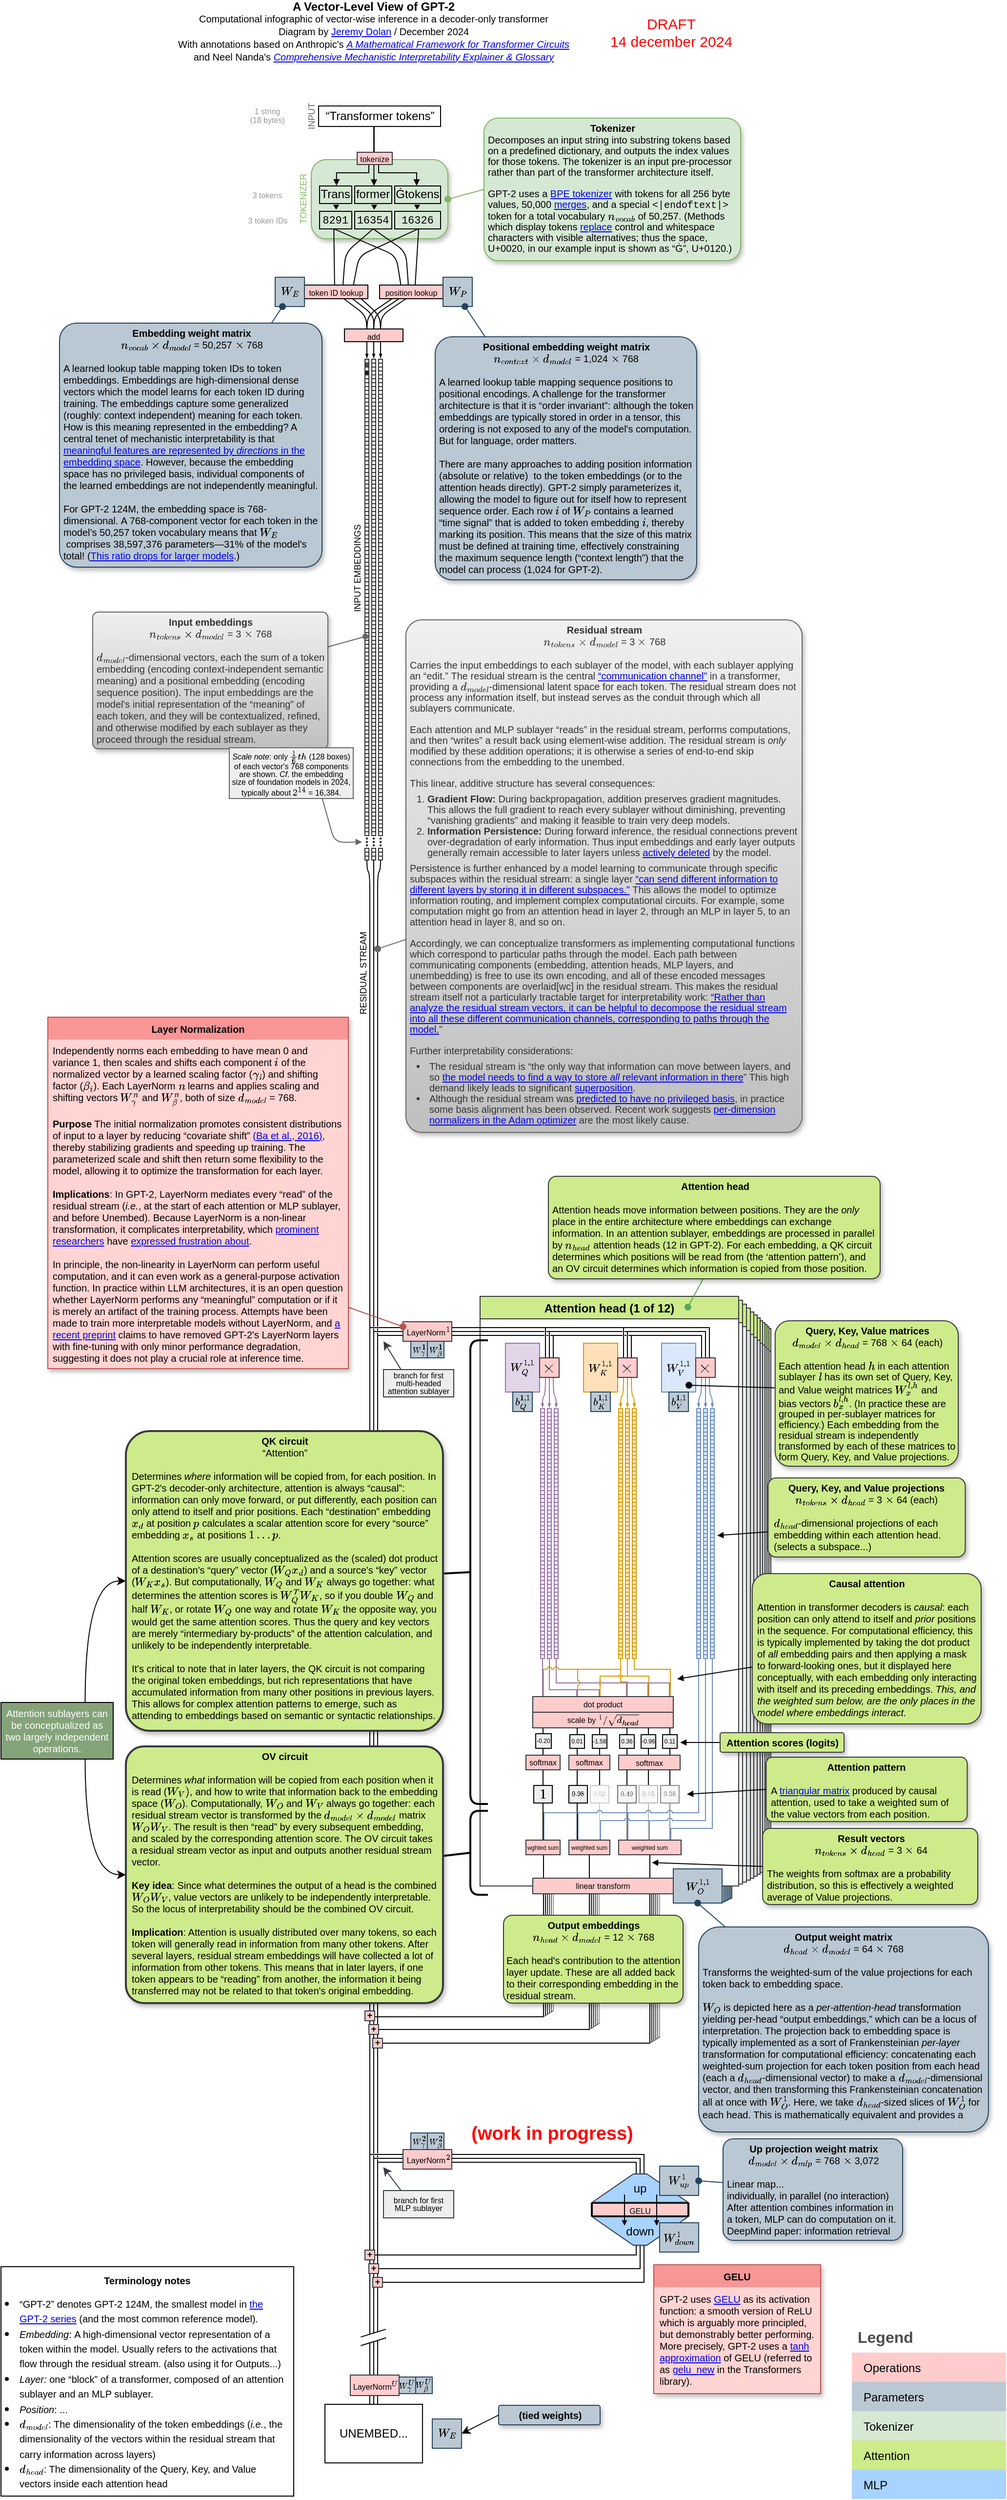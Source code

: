 <mxfile version="25.0.2">
  <diagram name="GPT2" id="Xu036nFEdmroKifZF8I4">
    <mxGraphModel dx="946" dy="579" grid="0" gridSize="10" guides="0" tooltips="1" connect="1" arrows="0" fold="1" page="0" pageScale="1" pageWidth="850" pageHeight="1400" background="none" math="1" shadow="0">
      <root>
        <mxCell id="0" />
        <mxCell id="1" parent="0" />
        <mxCell id="bevhwZDQv4_dsZhjNOVB-48" value="" style="rounded=0;whiteSpace=wrap;fontSize=10;glass=0;gradientDirection=north;labelBackgroundColor=none;fillStyle=auto;strokeWidth=1;perimeterSpacing=0;fillColor=#879099;strokeColor=#23445d;spacing=0;" parent="1" vertex="1">
          <mxGeometry x="708" y="1919.5" width="50" height="35" as="geometry" />
        </mxCell>
        <mxCell id="bevhwZDQv4_dsZhjNOVB-47" value="" style="rounded=0;whiteSpace=wrap;fontSize=10;glass=0;gradientDirection=north;labelBackgroundColor=none;fillStyle=auto;strokeWidth=1;perimeterSpacing=0;fillColor=#9BA6B0;strokeColor=#23445d;spacing=0;" parent="1" vertex="1">
          <mxGeometry x="706" y="1920.5" width="50" height="35" as="geometry" />
        </mxCell>
        <mxCell id="bevhwZDQv4_dsZhjNOVB-46" value="" style="rounded=0;whiteSpace=wrap;fontSize=10;glass=0;gradientDirection=north;labelBackgroundColor=none;fillStyle=auto;strokeWidth=1;perimeterSpacing=0;fillColor=#A4B0BA;strokeColor=#23445d;spacing=0;" parent="1" vertex="1">
          <mxGeometry x="704" y="1921.5" width="50" height="35" as="geometry" />
        </mxCell>
        <mxCell id="bevhwZDQv4_dsZhjNOVB-45" value="" style="rounded=0;whiteSpace=wrap;fontSize=10;glass=0;gradientDirection=north;labelBackgroundColor=none;fillStyle=auto;strokeWidth=1;perimeterSpacing=0;fillColor=#A4B0BA;strokeColor=#23445d;spacing=0;" parent="1" vertex="1">
          <mxGeometry x="702" y="1922.5" width="50" height="35" as="geometry" />
        </mxCell>
        <mxCell id="bevhwZDQv4_dsZhjNOVB-40" value="$$W_O^{1,2}$$" style="rounded=0;whiteSpace=wrap;fontSize=10;glass=0;gradientDirection=north;labelBackgroundColor=none;fillStyle=auto;strokeWidth=1;perimeterSpacing=0;fillColor=#bac8d3;strokeColor=#23445d;spacing=0;" parent="1" vertex="1">
          <mxGeometry x="700" y="1923.5" width="50" height="35" as="geometry" />
        </mxCell>
        <mxCell id="bevhwZDQv4_dsZhjNOVB-18" value="" style="swimlane;whiteSpace=wrap;html=1;fillColor=#cdeb8b;strokeColor=#36393d;swimlaneFillColor=#D5D5D5;" parent="1" vertex="1">
          <mxGeometry x="533" y="1371" width="265" height="552" as="geometry">
            <mxRectangle x="574" y="834" width="368" height="23" as="alternateBounds" />
          </mxGeometry>
        </mxCell>
        <mxCell id="bevhwZDQv4_dsZhjNOVB-14" value="" style="swimlane;whiteSpace=wrap;html=1;fillColor=#cdeb8b;strokeColor=#36393d;swimlaneFillColor=#D5D5D5;" parent="1" vertex="1">
          <mxGeometry x="531" y="1369" width="265" height="555" as="geometry">
            <mxRectangle x="574" y="834" width="368" height="23" as="alternateBounds" />
          </mxGeometry>
        </mxCell>
        <mxCell id="bevhwZDQv4_dsZhjNOVB-10" value="" style="swimlane;whiteSpace=wrap;html=1;fillColor=#cdeb8b;strokeColor=#36393d;swimlaneFillColor=#D5D5D5;" parent="1" vertex="1">
          <mxGeometry x="529" y="1367" width="265" height="558" as="geometry">
            <mxRectangle x="574" y="834" width="368" height="23" as="alternateBounds" />
          </mxGeometry>
        </mxCell>
        <mxCell id="bevhwZDQv4_dsZhjNOVB-22" value="" style="swimlane;whiteSpace=wrap;html=1;fillColor=#cdeb8b;strokeColor=#36393d;swimlaneFillColor=#D5D5D5;" parent="1" vertex="1">
          <mxGeometry x="527" y="1365" width="265" height="561" as="geometry">
            <mxRectangle x="574" y="834" width="368" height="23" as="alternateBounds" />
          </mxGeometry>
        </mxCell>
        <mxCell id="bevhwZDQv4_dsZhjNOVB-6" value="" style="swimlane;whiteSpace=wrap;html=1;fillColor=#cdeb8b;strokeColor=#36393d;swimlaneFillColor=#D5D5D5;" parent="1" vertex="1">
          <mxGeometry x="525" y="1363" width="264.5" height="565" as="geometry">
            <mxRectangle x="574" y="834" width="368" height="23" as="alternateBounds" />
          </mxGeometry>
        </mxCell>
        <mxCell id="bevhwZDQv4_dsZhjNOVB-2" value="" style="swimlane;whiteSpace=wrap;html=1;fillColor=#cdeb8b;strokeColor=#36393d;swimlaneFillColor=#D5D5D5;" parent="1" vertex="1">
          <mxGeometry x="522" y="1360" width="265" height="570" as="geometry">
            <mxRectangle x="574" y="834" width="368" height="23" as="alternateBounds" />
          </mxGeometry>
        </mxCell>
        <mxCell id="cyDdZTLPUWvgE6DJaVXe-55" value="" style="swimlane;whiteSpace=wrap;html=1;fillColor=#cdeb8b;strokeColor=#36393d;swimlaneFillColor=#D5D5D5;" parent="1" vertex="1">
          <mxGeometry x="519" y="1357" width="265" height="575" as="geometry">
            <mxRectangle x="574" y="834" width="368" height="23" as="alternateBounds" />
          </mxGeometry>
        </mxCell>
        <mxCell id="cyDdZTLPUWvgE6DJaVXe-51" value="" style="swimlane;whiteSpace=wrap;html=1;fillColor=#cdeb8b;strokeColor=#36393d;swimlaneFillColor=#dadada;" parent="1" vertex="1">
          <mxGeometry x="516" y="1354" width="264.5" height="580" as="geometry">
            <mxRectangle x="574" y="834" width="368" height="23" as="alternateBounds" />
          </mxGeometry>
        </mxCell>
        <mxCell id="cyDdZTLPUWvgE6DJaVXe-47" value="" style="swimlane;whiteSpace=wrap;html=1;fillColor=#cdeb8b;strokeColor=#36393d;swimlaneFillColor=#E0E0E0;" parent="1" vertex="1">
          <mxGeometry x="512" y="1350" width="265" height="586" as="geometry">
            <mxRectangle x="574" y="834" width="368" height="23" as="alternateBounds" />
          </mxGeometry>
        </mxCell>
        <mxCell id="cyDdZTLPUWvgE6DJaVXe-43" value="" style="swimlane;whiteSpace=wrap;html=1;fillColor=#cdeb8b;strokeColor=#36393d;swimlaneFillColor=#EFEFEF;" parent="1" vertex="1">
          <mxGeometry x="508" y="1346" width="265" height="592" as="geometry">
            <mxRectangle x="574" y="834" width="368" height="23" as="alternateBounds" />
          </mxGeometry>
        </mxCell>
        <mxCell id="cyDdZTLPUWvgE6DJaVXe-39" value="" style="swimlane;whiteSpace=wrap;html=1;fillColor=#cdeb8b;strokeColor=#36393d;swimlaneFillColor=#F2f2f2;" parent="1" vertex="1">
          <mxGeometry x="504" y="1342" width="265" height="598" as="geometry">
            <mxRectangle x="574" y="834" width="368" height="23" as="alternateBounds" />
          </mxGeometry>
        </mxCell>
        <mxCell id="g-gaURHcJrh90Q-kMk67-11" value="" style="rounded=0;whiteSpace=wrap;html=1;" parent="cyDdZTLPUWvgE6DJaVXe-39" vertex="1">
          <mxGeometry x="158" y="379" width="5" height="5" as="geometry" />
        </mxCell>
        <mxCell id="O5vzstobPXcDMCcWYw32-2" value="Attention head (1 of 12)" style="swimlane;fillColor=#cdeb8b;strokeColor=#36393d;swimlaneFillColor=default;container=0;collapsible=1;" parent="1" vertex="1">
          <mxGeometry x="500" y="1338" width="265" height="604" as="geometry">
            <mxRectangle x="500" y="1338" width="265" height="23" as="alternateBounds" />
          </mxGeometry>
        </mxCell>
        <mxCell id="RFhON7jFPDtzm6p8IHRn-1" value="&lt;p style=&quot;line-height: 100%; margin-top: 0px; margin-bottom: 0px;&quot;&gt;&lt;b&gt;A Vector-Level View of GPT-2&lt;br&gt;&lt;/b&gt;&lt;font style=&quot;font-size: 10px;&quot;&gt;Computational infographic of vector-wise inference in a decoder-only transformer&lt;br&gt;Diagram by&amp;nbsp;&lt;a href=&quot;https://jeremydolan.net/&quot;&gt;Jeremy Dolan&lt;/a&gt;&amp;nbsp;/ December 2024&lt;br&gt;With annotations based on Anthropic&#39;s &lt;i&gt;&lt;a href=&quot;https://transformer-circuits.pub/2021/framework/&quot;&gt;A Mathematical Framework for Transformer Circuits&lt;/a&gt;&lt;/i&gt;&lt;/font&gt;&lt;/p&gt;&lt;p style=&quot;line-height: 100%; margin-top: 0px; margin-bottom: 0px;&quot;&gt;&lt;font style=&quot;font-size: 10px;&quot;&gt;and Neel Nanda&#39;s &lt;/font&gt;&lt;span style=&quot;background-color: initial; font-size: 10px;&quot;&gt;&lt;i&gt;&lt;a href=&quot;https://dynalist.io/d/n2ZWtnoYHrU1s4vnFSAQ519J&quot;&gt;Comprehensive Mechanistic Interpretability Explainer &amp;amp; Glossary&lt;/a&gt;&lt;/i&gt;&lt;/span&gt;&lt;/p&gt;" style="text;html=1;align=center;verticalAlign=middle;whiteSpace=wrap;rounded=0;" parent="1" vertex="1">
          <mxGeometry x="166" y="10" width="450" height="64" as="geometry" />
        </mxCell>
        <mxCell id="O5vzstobPXcDMCcWYw32-42" value="DRAFT&lt;br&gt;14 december 2024" style="text;html=1;align=center;verticalAlign=middle;whiteSpace=wrap;rounded=0;fontSize=15;fillColor=none;fontColor=#FF0000;" parent="1" vertex="1">
          <mxGeometry x="616" y="28" width="160" height="30" as="geometry" />
        </mxCell>
        <mxCell id="MNMadLqcbTMK8ghgTbQA-10" value="" style="group" parent="1" vertex="1" connectable="0">
          <mxGeometry x="257" y="185.56" width="210" height="69" as="geometry" />
        </mxCell>
        <mxCell id="TIhiOplXk-bMIoN05m8u-18" value="&lt;font style=&quot;font-size: 9px;&quot;&gt;TOKENIZER&lt;/font&gt;" style="rounded=1;fillColor=#d5e8d4;strokeColor=#82b366;arcSize=19;labelPosition=left;verticalLabelPosition=middle;align=center;verticalAlign=bottom;horizontal=0;whiteSpace=wrap;html=1;fontColor=#87BA6A;labelBorderColor=none;textShadow=0;shadow=1;" parent="MNMadLqcbTMK8ghgTbQA-10" vertex="1">
          <mxGeometry x="70" y="-12" width="140" height="81" as="geometry" />
        </mxCell>
        <mxCell id="MNMadLqcbTMK8ghgTbQA-9" value="" style="group" parent="MNMadLqcbTMK8ghgTbQA-10" vertex="1" connectable="0">
          <mxGeometry y="14" width="202.5" height="45" as="geometry" />
        </mxCell>
        <mxCell id="TIhiOplXk-bMIoN05m8u-5" value="" style="group;shadow=0;spacingTop=0;spacing=0;" parent="MNMadLqcbTMK8ghgTbQA-9" vertex="1" connectable="0">
          <mxGeometry x="77.5" width="125" height="45" as="geometry" />
        </mxCell>
        <mxCell id="RKJ8odA_8SBBd8osXSK1-89" value="&lt;p style=&quot;line-height: 100%;&quot;&gt;&lt;/p&gt;&lt;table style=&quot;&quot;&gt;&lt;tbody&gt;&lt;tr&gt;&lt;td style=&quot;border-collapse: collapse; border: 1px solid rgb(0, 0, 0);&quot; border=&quot;1&quot;&gt;Trans&lt;/td&gt;&lt;td style=&quot;border-collapse: collapse; border: 1px solid rgb(0, 0, 0);&quot; border=&quot;1&quot;&gt;former&lt;br&gt;&lt;/td&gt;&lt;td style=&quot;border-collapse: collapse; border: 1px solid rgb(0, 0, 0);&quot; border=&quot;1&quot;&gt;Ġtokens&lt;br&gt;&lt;/td&gt;&lt;/tr&gt;&lt;tr style=&quot;font-size: 1px;&quot;&gt;&lt;td&gt;&lt;br&gt;&lt;/td&gt;&lt;td&gt;&lt;br&gt;&lt;/td&gt;&lt;td&gt;&lt;br&gt;&lt;/td&gt;&lt;/tr&gt;&lt;tr&gt;&lt;td style=&quot;border: 1px solid rgb(0, 0, 0); border-collapse: collapse;&quot; border=&quot;1&quot;&gt;&lt;span style=&quot;font-family: &amp;quot;Courier New&amp;quot;; font-size: 11px;&quot;&gt;8291&lt;/span&gt;&lt;/td&gt;&lt;td style=&quot;border: 1px solid rgb(0, 0, 0); border-collapse: collapse;&quot; border=&quot;1&quot;&gt;&lt;span style=&quot;font-family: &amp;quot;Courier New&amp;quot;; font-size: 11px;&quot;&gt;16354&lt;/span&gt;&lt;/td&gt;&lt;td style=&quot;border: 1px solid rgb(0, 0, 0); border-collapse: collapse;&quot; border=&quot;1&quot;&gt;&lt;span style=&quot;font-family: &amp;quot;Courier New&amp;quot;; font-size: 11px;&quot;&gt;16326&lt;/span&gt;&lt;br&gt;&lt;/td&gt;&lt;/tr&gt;&lt;/tbody&gt;&lt;/table&gt;&lt;p&gt;&lt;/p&gt;" style="text;html=1;align=center;verticalAlign=middle;rounded=1;glass=0;shadow=0;whiteSpace=wrap;textShadow=0;labelBorderColor=none;spacing=0;enumerate=0;spacingTop=0;" parent="TIhiOplXk-bMIoN05m8u-5" vertex="1">
          <mxGeometry width="125" height="45" as="geometry" />
        </mxCell>
        <mxCell id="TIhiOplXk-bMIoN05m8u-2" value="" style="shape=mxgraph.arrows2.wedgeArrow;html=1;bendable=0;startWidth=2.222;fillColor=strokeColor;defaultFillColor=invert;defaultGradientColor=invert;rounded=0;" parent="TIhiOplXk-bMIoN05m8u-5" edge="1">
          <mxGeometry width="100" height="100" relative="1" as="geometry">
            <mxPoint x="18" y="20.75" as="sourcePoint" />
            <mxPoint x="18" y="24.25" as="targetPoint" />
          </mxGeometry>
        </mxCell>
        <mxCell id="TIhiOplXk-bMIoN05m8u-6" value="" style="shape=mxgraph.arrows2.wedgeArrow;html=1;bendable=0;startWidth=2.222;fillColor=strokeColor;defaultFillColor=invert;defaultGradientColor=invert;rounded=0;" parent="TIhiOplXk-bMIoN05m8u-5" edge="1">
          <mxGeometry width="100" height="100" relative="1" as="geometry">
            <mxPoint x="57" y="20.75" as="sourcePoint" />
            <mxPoint x="57" y="24.25" as="targetPoint" />
          </mxGeometry>
        </mxCell>
        <mxCell id="TIhiOplXk-bMIoN05m8u-7" value="" style="shape=mxgraph.arrows2.wedgeArrow;html=1;bendable=0;startWidth=2.222;fillColor=strokeColor;defaultFillColor=invert;defaultGradientColor=invert;rounded=0;" parent="TIhiOplXk-bMIoN05m8u-5" edge="1">
          <mxGeometry width="100" height="100" relative="1" as="geometry">
            <mxPoint x="101" y="20.75" as="sourcePoint" />
            <mxPoint x="101" y="24.25" as="targetPoint" />
          </mxGeometry>
        </mxCell>
        <mxCell id="MNMadLqcbTMK8ghgTbQA-8" value="" style="group" parent="MNMadLqcbTMK8ghgTbQA-9" vertex="1" connectable="0">
          <mxGeometry y="1.75" width="50.5" height="42.5" as="geometry" />
        </mxCell>
        <mxCell id="RKJ8odA_8SBBd8osXSK1-75" value="&lt;font style=&quot;font-size: 8px;&quot;&gt;3 tokens&lt;br style=&quot;font-size: 8px;&quot;&gt;&lt;/font&gt;" style="text;html=1;align=center;verticalAlign=middle;whiteSpace=wrap;rounded=0;fontColor=#999999;comic=0;fontSize=8;container=0;" parent="MNMadLqcbTMK8ghgTbQA-8" vertex="1">
          <mxGeometry x="5.25" width="40" height="16.5" as="geometry" />
        </mxCell>
        <mxCell id="RKJ8odA_8SBBd8osXSK1-83" value="&lt;font color=&quot;#999999&quot; style=&quot;font-size: 8px;&quot;&gt;3 token IDs&lt;/font&gt;" style="text;html=1;align=center;verticalAlign=middle;whiteSpace=wrap;rounded=0;fontColor=#0000FF;comic=0;fontSize=8;container=0;" parent="MNMadLqcbTMK8ghgTbQA-8" vertex="1">
          <mxGeometry y="26" width="50.5" height="16.5" as="geometry" />
        </mxCell>
        <mxCell id="RKJ8odA_8SBBd8osXSK1-46" value="&lt;p style=&quot;line-height: 110%;&quot;&gt;1 string&lt;br&gt;(18 bytes)&lt;/p&gt;" style="text;html=1;align=center;verticalAlign=middle;whiteSpace=wrap;rounded=0;fontColor=#999999;comic=0;fontSize=8;" parent="1" vertex="1">
          <mxGeometry x="247.25" y="119.06" width="70" height="20" as="geometry" />
        </mxCell>
        <mxCell id="TIhiOplXk-bMIoN05m8u-10" value="" style="endArrow=block;html=1;rounded=0;exitX=0.454;exitY=0.987;exitDx=0;exitDy=0;exitPerimeter=0;entryX=0.804;entryY=0.015;entryDx=0;entryDy=0;entryPerimeter=0;edgeStyle=orthogonalEdgeStyle;endFill=1;endSize=4;" parent="1" source="RKJ8odA_8SBBd8osXSK1-1" target="RKJ8odA_8SBBd8osXSK1-89" edge="1">
          <mxGeometry width="50" height="50" relative="1" as="geometry">
            <mxPoint x="332" y="180.56" as="sourcePoint" />
            <mxPoint x="382" y="130.56" as="targetPoint" />
            <Array as="points">
              <mxPoint x="391" y="173" />
              <mxPoint x="396" y="173" />
              <mxPoint x="396" y="187" />
              <mxPoint x="435" y="187" />
            </Array>
          </mxGeometry>
        </mxCell>
        <mxCell id="TIhiOplXk-bMIoN05m8u-11" value="" style="endArrow=block;html=1;rounded=0;exitX=0.454;exitY=0.994;exitDx=0;exitDy=0;exitPerimeter=0;entryX=0.147;entryY=0.013;entryDx=0;entryDy=0;entryPerimeter=0;edgeStyle=orthogonalEdgeStyle;endFill=1;endSize=4;" parent="1" source="RKJ8odA_8SBBd8osXSK1-1" target="RKJ8odA_8SBBd8osXSK1-89" edge="1">
          <mxGeometry width="50" height="50" relative="1" as="geometry">
            <mxPoint x="347" y="180.56" as="sourcePoint" />
            <mxPoint x="307" y="140.56" as="targetPoint" />
            <Array as="points">
              <mxPoint x="391" y="173" />
              <mxPoint x="386" y="173" />
              <mxPoint x="386" y="187" />
              <mxPoint x="353" y="187" />
            </Array>
          </mxGeometry>
        </mxCell>
        <mxCell id="TIhiOplXk-bMIoN05m8u-12" value="" style="endArrow=block;html=1;rounded=0;exitX=0.454;exitY=0.994;exitDx=0;exitDy=0;exitPerimeter=0;entryX=0.454;entryY=0.019;entryDx=0;entryDy=0;entryPerimeter=0;endFill=1;jumpStyle=none;flowAnimation=0;endSize=4;" parent="1" source="RKJ8odA_8SBBd8osXSK1-1" target="RKJ8odA_8SBBd8osXSK1-89" edge="1">
          <mxGeometry width="50" height="50" relative="1" as="geometry">
            <mxPoint x="347" y="180.56" as="sourcePoint" />
            <mxPoint x="317" y="145.56" as="targetPoint" />
          </mxGeometry>
        </mxCell>
        <mxCell id="TIhiOplXk-bMIoN05m8u-20" style="rounded=0;orthogonalLoop=1;jettySize=auto;html=1;entryX=1;entryY=0.5;entryDx=0;entryDy=0;fillColor=#d5e8d4;strokeColor=#82b366;endArrow=oval;endFill=1;exitX=0;exitY=0.5;exitDx=0;exitDy=0;" parent="1" source="TIhiOplXk-bMIoN05m8u-19" target="TIhiOplXk-bMIoN05m8u-18" edge="1">
          <mxGeometry relative="1" as="geometry">
            <mxPoint x="481" y="185" as="sourcePoint" />
          </mxGeometry>
        </mxCell>
        <mxCell id="MNMadLqcbTMK8ghgTbQA-6" value="&lt;font style=&quot;font-size: 8px;&quot;&gt;tokenize&lt;/font&gt;" style="rounded=0;align=center;spacing=0;spacingTop=0;spacingLeft=0;fontSize=10;html=1;fillColor=#ffcccc;strokeColor=#36393d;whiteSpace=wrap;" parent="1" vertex="1">
          <mxGeometry x="374" y="166" width="36" height="12.56" as="geometry" />
        </mxCell>
        <mxCell id="MNMadLqcbTMK8ghgTbQA-26" value="" style="group" parent="1" vertex="1" connectable="0">
          <mxGeometry x="312" y="109.06" width="147.5" height="40" as="geometry" />
        </mxCell>
        <mxCell id="RKJ8odA_8SBBd8osXSK1-1" value="“Transformer tokens”" style="text;align=center;verticalAlign=middle;rounded=0;container=0;labelBackgroundColor=none;perimeterSpacing=0;strokeColor=default;fillColor=none;comic=0;whiteSpace=wrap;html=1;gradientColor=none;glass=0;shadow=0;noLabel=0;arcSize=0;" parent="MNMadLqcbTMK8ghgTbQA-26" vertex="1">
          <mxGeometry x="22.5" y="9.5" width="125" height="21" as="geometry">
            <mxRectangle x="88.5" y="39" width="241.5" height="51.75" as="alternateBounds" />
          </mxGeometry>
        </mxCell>
        <mxCell id="MNMadLqcbTMK8ghgTbQA-25" value="INPUT" style="text;align=center;verticalAlign=middle;resizable=0;points=[];autosize=1;strokeColor=none;fillColor=none;horizontal=0;spacing=0;labelBorderColor=none;fontColor=#666666;fontSize=9;" parent="MNMadLqcbTMK8ghgTbQA-26" vertex="1">
          <mxGeometry width="30" height="40" as="geometry" />
        </mxCell>
        <mxCell id="TIhiOplXk-bMIoN05m8u-19" value="&lt;b&gt;Tokenizer&lt;/b&gt;&lt;br style=&quot;font-size: 9px;&quot;&gt;&lt;div style=&quot;text-align: left; line-height: 110%;&quot;&gt;Decomposes an input string into substring tokens based on a predefined dictionary, and outputs the index values for those tokens. The tokenizer is an input pre-processor rather than part of the transformer architecture itself.&lt;/div&gt;&lt;div style=&quot;text-align: left; line-height: 110%;&quot;&gt;&lt;span style=&quot;background-color: initial; text-align: center;&quot;&gt;&lt;br&gt;&lt;/span&gt;&lt;/div&gt;&lt;div style=&quot;text-align: left; line-height: 110%;&quot;&gt;&lt;span style=&quot;background-color: initial; text-align: center;&quot;&gt;GPT-2 uses a &lt;/span&gt;&lt;a style=&quot;background-color: initial; text-align: center;&quot; href=&quot;https://jeremydolan.net/transformer-view/assets/BPE_tokenization/&quot;&gt;BPE tokenizer&lt;/a&gt; with tokens for all 256 byte values, 50,000 &lt;a href=&quot;https://openaipublic.blob.core.windows.net/gpt-2/models/124M/vocab.bpe&quot;&gt;merges&lt;/a&gt;, and a special &lt;font face=&quot;Courier New&quot;&gt;&amp;lt;|endoftext|&amp;gt;&lt;/font&gt; token for a total&amp;nbsp;&lt;span style=&quot;background-color: initial;&quot;&gt;vocabulary \(n_{vocab}\) of 50,257&lt;/span&gt;&lt;span style=&quot;background-color: initial;&quot;&gt;. (Methods which display tokens &lt;/span&gt;&lt;a style=&quot;background-color: initial;&quot; href=&quot;https://github.com/openai/gpt-2/blob/9b63575ef42771a015060c964af2c3da4cf7c8ab/src/encoder.py#L25&quot;&gt;replace&lt;/a&gt;&lt;span style=&quot;background-color: initial;&quot;&gt; control and whitespace characters with visible alternatives; thus the space, U+0020, in our example input is shown as “Ġ”, U+0120.)&lt;/span&gt;&lt;/div&gt;" style="text;align=center;verticalAlign=top;strokeColor=#82b366;fillColor=#d5e8d4;fontSize=10;whiteSpace=wrap;spacingLeft=5;spacingRight=4;rounded=1;arcSize=10;spacing=0;spacingTop=0;shadow=1;html=1;" parent="1" vertex="1">
          <mxGeometry x="504" y="131" width="263" height="146" as="geometry" />
        </mxCell>
        <mxCell id="p1xCCAiwlDx1z40-prJ2-10" value="&lt;span style=&quot;font-size: 8px;&quot;&gt;add&lt;/span&gt;" style="rounded=0;align=center;spacing=0;spacingTop=0;spacingLeft=0;fontSize=10;html=1;fillColor=#ffcccc;strokeColor=#000000;whiteSpace=wrap;" parent="1" vertex="1">
          <mxGeometry x="361" y="347" width="60" height="13" as="geometry" />
        </mxCell>
        <mxCell id="p1xCCAiwlDx1z40-prJ2-12" value="" style="endArrow=none;html=1;rounded=1;entryX=0.125;entryY=0.996;entryDx=0;entryDy=0;entryPerimeter=0;curved=0;" parent="1" target="RKJ8odA_8SBBd8osXSK1-89" edge="1">
          <mxGeometry width="50" height="50" relative="1" as="geometry">
            <mxPoint x="384" y="347" as="sourcePoint" />
            <mxPoint x="350" y="259" as="targetPoint" />
            <Array as="points">
              <mxPoint x="383" y="333" />
              <mxPoint x="351" y="309" />
            </Array>
          </mxGeometry>
        </mxCell>
        <mxCell id="p1xCCAiwlDx1z40-prJ2-13" value="" style="endArrow=none;html=1;rounded=1;entryX=0.125;entryY=0.997;entryDx=0;entryDy=0;entryPerimeter=0;curved=0;" parent="1" target="RKJ8odA_8SBBd8osXSK1-89" edge="1">
          <mxGeometry width="50" height="50" relative="1" as="geometry">
            <mxPoint x="384" y="347" as="sourcePoint" />
            <mxPoint x="354" y="248" as="targetPoint" />
            <Array as="points">
              <mxPoint x="385" y="333" />
              <mxPoint x="420" y="309" />
              <mxPoint x="414" y="272" />
            </Array>
          </mxGeometry>
        </mxCell>
        <mxCell id="p1xCCAiwlDx1z40-prJ2-14" value="" style="endArrow=blockThin;html=1;rounded=0;startArrow=none;startFill=0;flowAnimation=0;endFill=1;startSize=4;endSize=2;" parent="1" edge="1">
          <mxGeometry width="50" height="50" relative="1" as="geometry">
            <mxPoint x="391" y="360" as="sourcePoint" />
            <mxPoint x="391" y="377" as="targetPoint" />
          </mxGeometry>
        </mxCell>
        <mxCell id="p1xCCAiwlDx1z40-prJ2-15" value="" style="endArrow=blockThin;html=1;rounded=0;startArrow=none;startFill=0;flowAnimation=0;endFill=1;startSize=4;endSize=2;" parent="1" edge="1">
          <mxGeometry width="50" height="50" relative="1" as="geometry">
            <mxPoint x="398" y="360" as="sourcePoint" />
            <mxPoint x="398" y="377" as="targetPoint" />
          </mxGeometry>
        </mxCell>
        <mxCell id="p1xCCAiwlDx1z40-prJ2-16" value="" style="endArrow=blockThin;html=1;rounded=0;startArrow=none;startFill=0;flowAnimation=0;endFill=1;startSize=4;endSize=2;" parent="1" edge="1">
          <mxGeometry width="50" height="50" relative="1" as="geometry">
            <mxPoint x="384" y="360" as="sourcePoint" />
            <mxPoint x="384" y="377" as="targetPoint" />
          </mxGeometry>
        </mxCell>
        <mxCell id="p1xCCAiwlDx1z40-prJ2-17" value="" style="endArrow=none;html=1;rounded=1;entryX=0.447;entryY=1;entryDx=0;entryDy=0;entryPerimeter=0;curved=0;exitX=0.5;exitY=0;exitDx=0;exitDy=0;" parent="1" source="p1xCCAiwlDx1z40-prJ2-10" target="RKJ8odA_8SBBd8osXSK1-89" edge="1">
          <mxGeometry width="50" height="50" relative="1" as="geometry">
            <mxPoint x="398" y="342" as="sourcePoint" />
            <mxPoint x="391" y="246" as="targetPoint" />
            <Array as="points">
              <mxPoint x="391" y="333" />
              <mxPoint x="359" y="308" />
              <mxPoint x="362" y="269" />
            </Array>
          </mxGeometry>
        </mxCell>
        <mxCell id="p1xCCAiwlDx1z40-prJ2-20" value="" style="endArrow=none;html=1;rounded=1;curved=0;entryX=0.448;entryY=1;entryDx=0;entryDy=0;entryPerimeter=0;" parent="1" target="RKJ8odA_8SBBd8osXSK1-89" edge="1">
          <mxGeometry width="50" height="50" relative="1" as="geometry">
            <mxPoint x="391" y="347" as="sourcePoint" />
            <mxPoint x="401" y="266" as="targetPoint" />
            <Array as="points">
              <mxPoint x="392" y="333" />
              <mxPoint x="427" y="309" />
              <mxPoint x="424" y="268" />
            </Array>
          </mxGeometry>
        </mxCell>
        <mxCell id="p1xCCAiwlDx1z40-prJ2-23" value="" style="endArrow=none;html=1;rounded=1;curved=0;exitX=0.5;exitY=0;exitDx=0;exitDy=0;entryX=0.82;entryY=0.995;entryDx=0;entryDy=0;entryPerimeter=0;" parent="1" target="RKJ8odA_8SBBd8osXSK1-89" edge="1">
          <mxGeometry width="50" height="50" relative="1" as="geometry">
            <mxPoint x="398" y="347" as="sourcePoint" />
            <mxPoint x="441" y="269" as="targetPoint" />
            <Array as="points">
              <mxPoint x="397" y="333" />
              <mxPoint x="369" y="308" />
              <mxPoint x="376" y="272" />
            </Array>
          </mxGeometry>
        </mxCell>
        <mxCell id="p1xCCAiwlDx1z40-prJ2-21" value="" style="group" parent="1" vertex="1" connectable="0">
          <mxGeometry x="290" y="294" width="95" height="30" as="geometry" />
        </mxCell>
        <mxCell id="WXO5dbhDHQhPYTwcq_f_-82" value="&lt;font style=&quot;font-size: 8px;&quot;&gt;token ID lookup&lt;/font&gt;" style="rounded=0;align=center;spacing=0;spacingTop=0;spacingLeft=0;fontSize=10;html=1;fillColor=#ffcccc;strokeColor=#000000;whiteSpace=wrap;" parent="p1xCCAiwlDx1z40-prJ2-21" vertex="1">
          <mxGeometry x="30" y="8" width="65" height="14" as="geometry" />
        </mxCell>
        <UserObject label="$$W_E$$" tooltip="" id="aDF84gQzL0mLdbvqMMo0-484">
          <mxCell style="rounded=0;whiteSpace=wrap;fontSize=10;glass=0;gradientDirection=north;labelBackgroundColor=none;fillStyle=auto;strokeWidth=1;perimeterSpacing=0;fillColor=#bac8d3;strokeColor=#23445d;spacing=0;" parent="p1xCCAiwlDx1z40-prJ2-21" vertex="1">
            <mxGeometry width="30" height="30" as="geometry" />
          </mxCell>
        </UserObject>
        <mxCell id="p1xCCAiwlDx1z40-prJ2-24" value="" style="endArrow=none;html=1;rounded=1;curved=0;entryX=0.448;entryY=1;entryDx=0;entryDy=0;entryPerimeter=0;" parent="1" edge="1">
          <mxGeometry width="50" height="50" relative="1" as="geometry">
            <mxPoint x="398" y="347" as="sourcePoint" />
            <mxPoint x="437" y="245" as="targetPoint" />
            <Array as="points">
              <mxPoint x="399" y="333" />
              <mxPoint x="433" y="310" />
            </Array>
          </mxGeometry>
        </mxCell>
        <mxCell id="p1xCCAiwlDx1z40-prJ2-22" value="" style="group" parent="1" vertex="1" connectable="0">
          <mxGeometry x="397" y="294" width="95" height="30" as="geometry" />
        </mxCell>
        <mxCell id="UKMEE5wHEtoPJGcZRXbo-612" value="&lt;font style=&quot;font-size: 8px;&quot;&gt;position lookup&lt;/font&gt;" style="rounded=0;align=center;spacing=0;spacingTop=0;spacingLeft=0;fontSize=10;html=1;fillColor=#ffcccc;strokeColor=#000000;whiteSpace=wrap;" parent="p1xCCAiwlDx1z40-prJ2-22" vertex="1">
          <mxGeometry y="8" width="65" height="14" as="geometry" />
        </mxCell>
        <UserObject label="$$W_P$$" tooltip="" id="UKMEE5wHEtoPJGcZRXbo-613">
          <mxCell style="rounded=0;whiteSpace=wrap;fontSize=10;glass=0;gradientDirection=north;labelBackgroundColor=none;fillStyle=auto;strokeWidth=1;perimeterSpacing=0;fillColor=#bac8d3;strokeColor=#23445d;spacing=0;" parent="p1xCCAiwlDx1z40-prJ2-22" vertex="1">
            <mxGeometry x="65" width="30" height="30" as="geometry" />
          </mxCell>
        </UserObject>
        <mxCell id="cKd76CsvtHgX21CRy6J_-12" style="rounded=0;orthogonalLoop=1;jettySize=auto;html=1;endArrow=none;endFill=0;startArrow=oval;startFill=1;fillColor=#bac8d3;strokeColor=#23445d;entryX=0.503;entryY=0.495;entryDx=0;entryDy=0;entryPerimeter=0;exitX=0.25;exitY=1;exitDx=0;exitDy=0;" parent="1" source="aDF84gQzL0mLdbvqMMo0-484" target="cKd76CsvtHgX21CRy6J_-13" edge="1">
          <mxGeometry relative="1" as="geometry">
            <mxPoint x="198" y="317" as="targetPoint" />
            <mxPoint x="307" y="332" as="sourcePoint" />
          </mxGeometry>
        </mxCell>
        <mxCell id="UKMEE5wHEtoPJGcZRXbo-863" style="rounded=0;orthogonalLoop=1;jettySize=auto;html=1;endArrow=none;endFill=0;startArrow=oval;startFill=1;fillColor=#bac8d3;strokeColor=#23445d;entryX=0.5;entryY=0.5;entryDx=0;entryDy=0;entryPerimeter=0;exitX=0.75;exitY=1;exitDx=0;exitDy=0;" parent="1" source="UKMEE5wHEtoPJGcZRXbo-613" target="UKMEE5wHEtoPJGcZRXbo-864" edge="1">
          <mxGeometry relative="1" as="geometry">
            <mxPoint x="386" y="419" as="targetPoint" />
            <mxPoint x="478" y="337" as="sourcePoint" />
          </mxGeometry>
        </mxCell>
        <UserObject label="&lt;font style=&quot;font-size: 10px;&quot;&gt;&lt;b style=&quot;&quot;&gt;Positional embedding weight matrix&lt;br&gt;&lt;/b&gt;\(n_{context} \times d_{model}\) = 1,024 \(\times\) 768&lt;br&gt;&lt;div style=&quot;&quot;&gt;&lt;div style=&quot;text-align: left;&quot;&gt;&lt;br&gt;&lt;/div&gt;&lt;/div&gt;&lt;/font&gt;&lt;div style=&quot;text-align: left;&quot;&gt;A learned lookup table mapping sequence positions to positional encodings. A challenge for the transformer architecture is that it is “order invariant”:&amp;nbsp;although the token embeddings are typically stored in order in a tensor, this ordering is not exposed to any of the model&#39;s computation. But for language, order matters.&lt;/div&gt;&lt;div style=&quot;text-align: left;&quot;&gt;&lt;span style=&quot;background-color: initial;&quot;&gt;&lt;br&gt;&lt;/span&gt;&lt;span style=&quot;background-color: initial;&quot;&gt;There are many approaches to adding position information (absolute or relative)&amp;nbsp; to the token embeddings (or to the attention heads directly&lt;/span&gt;&lt;span style=&quot;background-color: initial;&quot;&gt;). GPT-2 simply parameterizes it, allowing the model to figure out for itself how to represent sequence order. Each row \(i\) of \(W_{P}\) contains a learned “time signal” that is added to token embedding \(i\), thereby marking its position.&amp;nbsp;&lt;/span&gt;&lt;span style=&quot;background-color: initial;&quot;&gt;This means that the size of this matrix must be defined at training time, effectively constraining the maximum sequence length (“context length”) that the model can process (1,024 for GPT-2).&lt;/span&gt;&lt;/div&gt;" tooltip="" id="UKMEE5wHEtoPJGcZRXbo-864">
          <mxCell style="text;html=1;align=center;verticalAlign=top;strokeColor=#23445d;fillColor=#bac8d3;fontSize=10;whiteSpace=wrap;spacingLeft=5;spacingRight=4;rounded=1;arcSize=7;shadow=1;spacing=0;" parent="1" vertex="1">
            <mxGeometry x="454" y="355" width="268" height="249" as="geometry" />
          </mxCell>
        </UserObject>
        <mxCell id="cKd76CsvtHgX21CRy6J_-13" value="&lt;font style=&quot;&quot;&gt;&lt;b style=&quot;font-size: 10px;&quot;&gt;Embedding weight matrix&lt;/b&gt;&lt;br&gt;\(n_{vocab} \times d_{model}\) = 50,257 \(\times\)&amp;nbsp;768&lt;/font&gt;&lt;div&gt;&lt;br&gt;&lt;div style=&quot;text-align: left;&quot;&gt;A learned lookup table mapping token IDs to token embeddings. Embeddings are high-dimensional dense vectors which the model learns for each token ID during training. The embeddings capture some generalized (roughly: context independent)&lt;span style=&quot;background-color: initial;&quot;&gt;&amp;nbsp;meaning for each token. How is this meaning represented in the embedding? A central tenet of mechanistic interpretability is that &lt;/span&gt;&lt;a href=&quot;https://distill.pub/2020/circuits/zoom-in/#claim-1&quot; style=&quot;background-color: initial;&quot;&gt;meaningful features are represented by&amp;nbsp;&lt;i&gt;directions&lt;/i&gt; in the embedding space&lt;/a&gt;&lt;span style=&quot;background-color: initial;&quot;&gt;. However, because the embedding space has no privileged basis, individual components of the learned embeddings are not independently meaningful.&lt;/span&gt;&lt;/div&gt;&lt;div style=&quot;text-align: left;&quot;&gt;&lt;font style=&quot;&quot;&gt;&lt;br&gt;&lt;/font&gt;&lt;/div&gt;&lt;div style=&quot;text-align: left;&quot;&gt;&lt;font style=&quot;&quot;&gt;&lt;span style=&quot;background-color: initial;&quot;&gt;&lt;font style=&quot;&quot;&gt;For GPT-2 124M, the embedding space is 768-dimensional.&amp;nbsp;&lt;/font&gt;&lt;/span&gt;&lt;span style=&quot;background-color: initial;&quot;&gt;A 768-component vector for each token in the model’s 50,257 token vocabulary means that&amp;nbsp;&lt;/span&gt;&lt;span style=&quot;background-color: initial;&quot;&gt;\(W_E\)&amp;nbsp;&lt;/span&gt;&lt;span style=&quot;background-color: initial;&quot;&gt;comprises&amp;nbsp;&lt;/span&gt;&lt;span style=&quot;background-color: initial; text-align: center;&quot;&gt;38,597,376 parameters—&lt;/span&gt;&lt;span style=&quot;background-color: initial;&quot;&gt;31% of the model&#39;s total! (&lt;a href=&quot;https://jeremydolan.net/transformer-view/assets/parameter-allocation/&quot;&gt;This ratio drops for larger models&lt;/a&gt;.)&lt;/span&gt;&lt;/font&gt;&lt;/div&gt;&lt;/div&gt;" style="text;html=1;align=center;verticalAlign=top;strokeColor=#23445d;fillColor=#bac8d3;fontSize=10;whiteSpace=wrap;spacingLeft=5;spacingRight=3;rounded=1;arcSize=7;shadow=1;perimeterSpacing=0;spacingBottom=0;spacing=0;" parent="1" vertex="1">
          <mxGeometry x="69" y="341" width="269" height="250" as="geometry" />
        </mxCell>
        <mxCell id="d9iX9CuC7ZxoqdAmOjUh-5" value="INPUT EMBEDDINGS" style="text;align=center;verticalAlign=middle;resizable=0;points=[];autosize=1;strokeColor=none;fillColor=none;horizontal=0;spacing=0;labelBorderColor=none;fontColor=#000000;fontSize=9;spacingTop=0;" parent="1" vertex="1">
          <mxGeometry x="362" y="542" width="24" height="100" as="geometry" />
        </mxCell>
        <mxCell id="aDF84gQzL0mLdbvqMMo0-654" style="rounded=0;orthogonalLoop=1;jettySize=auto;html=1;exitX=0;exitY=0.5;exitDx=0;exitDy=0;entryX=1;entryY=0.5;entryDx=0;entryDy=0;endArrow=none;endFill=0;flowAnimation=0;flowAnimationDuration=500;" parent="1" edge="1">
          <mxGeometry relative="1" as="geometry">
            <mxPoint x="292" y="611" as="sourcePoint" />
            <mxPoint x="292" y="611.22" as="targetPoint" />
          </mxGeometry>
        </mxCell>
        <mxCell id="UKMEE5wHEtoPJGcZRXbo-610" style="rounded=1;orthogonalLoop=1;jettySize=auto;html=1;fillColor=#f5f5f5;strokeColor=#666666;endArrow=block;endFill=1;startSize=4;endSize=4;curved=0;exitX=0.75;exitY=1;exitDx=0;exitDy=0;" parent="1" source="vgqZ6BV4UT6csZs4ky7s-406" edge="1">
          <mxGeometry relative="1" as="geometry">
            <mxPoint x="379" y="872.5" as="targetPoint" />
            <mxPoint x="343" y="863.25" as="sourcePoint" />
            <Array as="points">
              <mxPoint x="351" y="873" />
            </Array>
          </mxGeometry>
        </mxCell>
        <mxCell id="vgqZ6BV4UT6csZs4ky7s-117" value="" style="group" parent="1" vertex="1" connectable="0">
          <mxGeometry x="396" y="378" width="4" height="513" as="geometry" />
        </mxCell>
        <mxCell id="d9iX9CuC7ZxoqdAmOjUh-281" value="" style="whiteSpace=wrap;html=1;aspect=fixed;strokeColor=#333333;strokeWidth=1;container=0;" parent="vgqZ6BV4UT6csZs4ky7s-117" vertex="1">
          <mxGeometry y="44" width="4" height="4" as="geometry" />
        </mxCell>
        <mxCell id="d9iX9CuC7ZxoqdAmOjUh-282" value="" style="whiteSpace=wrap;html=1;aspect=fixed;strokeColor=#333333;strokeWidth=1;container=0;" parent="vgqZ6BV4UT6csZs4ky7s-117" vertex="1">
          <mxGeometry y="48" width="4" height="4" as="geometry" />
        </mxCell>
        <mxCell id="d9iX9CuC7ZxoqdAmOjUh-283" value="" style="whiteSpace=wrap;html=1;aspect=fixed;strokeColor=#333333;strokeWidth=1;container=0;" parent="vgqZ6BV4UT6csZs4ky7s-117" vertex="1">
          <mxGeometry y="52" width="4" height="4" as="geometry" />
        </mxCell>
        <mxCell id="d9iX9CuC7ZxoqdAmOjUh-284" value="" style="whiteSpace=wrap;html=1;aspect=fixed;strokeColor=#333333;strokeWidth=1;container=0;" parent="vgqZ6BV4UT6csZs4ky7s-117" vertex="1">
          <mxGeometry y="56" width="4" height="4" as="geometry" />
        </mxCell>
        <mxCell id="d9iX9CuC7ZxoqdAmOjUh-285" value="" style="whiteSpace=wrap;html=1;aspect=fixed;strokeColor=#333333;strokeWidth=1;container=0;" parent="vgqZ6BV4UT6csZs4ky7s-117" vertex="1">
          <mxGeometry y="60" width="4" height="4" as="geometry" />
        </mxCell>
        <mxCell id="d9iX9CuC7ZxoqdAmOjUh-286" value="" style="whiteSpace=wrap;html=1;aspect=fixed;strokeColor=#333333;strokeWidth=1;container=0;" parent="vgqZ6BV4UT6csZs4ky7s-117" vertex="1">
          <mxGeometry y="64" width="4" height="4" as="geometry" />
        </mxCell>
        <mxCell id="d9iX9CuC7ZxoqdAmOjUh-287" value="" style="whiteSpace=wrap;html=1;aspect=fixed;strokeColor=#333333;strokeWidth=1;container=0;" parent="vgqZ6BV4UT6csZs4ky7s-117" vertex="1">
          <mxGeometry y="68" width="4" height="4" as="geometry" />
        </mxCell>
        <mxCell id="d9iX9CuC7ZxoqdAmOjUh-288" value="" style="whiteSpace=wrap;html=1;aspect=fixed;strokeColor=#333333;strokeWidth=1;container=0;" parent="vgqZ6BV4UT6csZs4ky7s-117" vertex="1">
          <mxGeometry y="72" width="4" height="4" as="geometry" />
        </mxCell>
        <mxCell id="d9iX9CuC7ZxoqdAmOjUh-289" value="" style="whiteSpace=wrap;html=1;aspect=fixed;strokeColor=#333333;strokeWidth=1;container=0;" parent="vgqZ6BV4UT6csZs4ky7s-117" vertex="1">
          <mxGeometry y="76" width="4" height="4" as="geometry" />
        </mxCell>
        <mxCell id="d9iX9CuC7ZxoqdAmOjUh-290" value="" style="whiteSpace=wrap;html=1;aspect=fixed;strokeColor=#333333;strokeWidth=1;container=0;" parent="vgqZ6BV4UT6csZs4ky7s-117" vertex="1">
          <mxGeometry y="80" width="4" height="4" as="geometry" />
        </mxCell>
        <mxCell id="d9iX9CuC7ZxoqdAmOjUh-291" value="" style="whiteSpace=wrap;html=1;aspect=fixed;strokeColor=#333333;strokeWidth=1;container=0;" parent="vgqZ6BV4UT6csZs4ky7s-117" vertex="1">
          <mxGeometry y="84" width="4" height="4" as="geometry" />
        </mxCell>
        <mxCell id="d9iX9CuC7ZxoqdAmOjUh-303" value="" style="whiteSpace=wrap;html=1;aspect=fixed;strokeColor=#333333;strokeWidth=1;container=0;" parent="vgqZ6BV4UT6csZs4ky7s-117" vertex="1">
          <mxGeometry width="4" height="4" as="geometry" />
        </mxCell>
        <mxCell id="d9iX9CuC7ZxoqdAmOjUh-304" value="" style="whiteSpace=wrap;html=1;aspect=fixed;strokeColor=#333333;strokeWidth=1;container=0;" parent="vgqZ6BV4UT6csZs4ky7s-117" vertex="1">
          <mxGeometry y="4" width="4" height="4" as="geometry" />
        </mxCell>
        <mxCell id="d9iX9CuC7ZxoqdAmOjUh-305" value="" style="whiteSpace=wrap;html=1;aspect=fixed;strokeColor=#333333;strokeWidth=1;container=0;" parent="vgqZ6BV4UT6csZs4ky7s-117" vertex="1">
          <mxGeometry y="8" width="4" height="4" as="geometry" />
        </mxCell>
        <mxCell id="d9iX9CuC7ZxoqdAmOjUh-306" value="" style="whiteSpace=wrap;html=1;aspect=fixed;strokeColor=#333333;strokeWidth=1;container=0;" parent="vgqZ6BV4UT6csZs4ky7s-117" vertex="1">
          <mxGeometry y="12" width="4" height="4" as="geometry" />
        </mxCell>
        <mxCell id="d9iX9CuC7ZxoqdAmOjUh-307" value="" style="whiteSpace=wrap;html=1;aspect=fixed;strokeColor=#333333;strokeWidth=1;container=0;" parent="vgqZ6BV4UT6csZs4ky7s-117" vertex="1">
          <mxGeometry y="16" width="4" height="4" as="geometry" />
        </mxCell>
        <mxCell id="d9iX9CuC7ZxoqdAmOjUh-308" value="" style="whiteSpace=wrap;html=1;aspect=fixed;strokeColor=#333333;strokeWidth=1;container=0;" parent="vgqZ6BV4UT6csZs4ky7s-117" vertex="1">
          <mxGeometry y="20" width="4" height="4" as="geometry" />
        </mxCell>
        <mxCell id="d9iX9CuC7ZxoqdAmOjUh-309" value="" style="whiteSpace=wrap;html=1;aspect=fixed;strokeColor=#333333;strokeWidth=1;container=0;" parent="vgqZ6BV4UT6csZs4ky7s-117" vertex="1">
          <mxGeometry y="24" width="4" height="4" as="geometry" />
        </mxCell>
        <mxCell id="d9iX9CuC7ZxoqdAmOjUh-310" value="" style="whiteSpace=wrap;html=1;aspect=fixed;strokeColor=#333333;strokeWidth=1;container=0;" parent="vgqZ6BV4UT6csZs4ky7s-117" vertex="1">
          <mxGeometry y="28" width="4" height="4" as="geometry" />
        </mxCell>
        <mxCell id="d9iX9CuC7ZxoqdAmOjUh-311" value="" style="whiteSpace=wrap;html=1;aspect=fixed;strokeColor=#333333;strokeWidth=1;container=0;" parent="vgqZ6BV4UT6csZs4ky7s-117" vertex="1">
          <mxGeometry y="32" width="4" height="4" as="geometry" />
        </mxCell>
        <mxCell id="d9iX9CuC7ZxoqdAmOjUh-312" value="" style="whiteSpace=wrap;html=1;aspect=fixed;strokeColor=#333333;strokeWidth=1;container=0;" parent="vgqZ6BV4UT6csZs4ky7s-117" vertex="1">
          <mxGeometry y="36" width="4" height="4" as="geometry" />
        </mxCell>
        <mxCell id="d9iX9CuC7ZxoqdAmOjUh-313" value="" style="whiteSpace=wrap;html=1;aspect=fixed;strokeColor=#333333;strokeWidth=1;container=0;" parent="vgqZ6BV4UT6csZs4ky7s-117" vertex="1">
          <mxGeometry y="40" width="4" height="4" as="geometry" />
        </mxCell>
        <mxCell id="vgqZ6BV4UT6csZs4ky7s-3" value="" style="whiteSpace=wrap;html=1;aspect=fixed;strokeColor=#333333;strokeWidth=1;container=0;" parent="vgqZ6BV4UT6csZs4ky7s-117" vertex="1">
          <mxGeometry y="132" width="4" height="4" as="geometry" />
        </mxCell>
        <mxCell id="vgqZ6BV4UT6csZs4ky7s-4" value="" style="whiteSpace=wrap;html=1;aspect=fixed;strokeColor=#333333;strokeWidth=1;container=0;" parent="vgqZ6BV4UT6csZs4ky7s-117" vertex="1">
          <mxGeometry y="136" width="4" height="4" as="geometry" />
        </mxCell>
        <mxCell id="vgqZ6BV4UT6csZs4ky7s-5" value="" style="whiteSpace=wrap;html=1;aspect=fixed;strokeColor=#333333;strokeWidth=1;container=0;" parent="vgqZ6BV4UT6csZs4ky7s-117" vertex="1">
          <mxGeometry y="140" width="4" height="4" as="geometry" />
        </mxCell>
        <mxCell id="vgqZ6BV4UT6csZs4ky7s-6" value="" style="whiteSpace=wrap;html=1;aspect=fixed;strokeColor=#333333;strokeWidth=1;container=0;" parent="vgqZ6BV4UT6csZs4ky7s-117" vertex="1">
          <mxGeometry y="144" width="4" height="4" as="geometry" />
        </mxCell>
        <mxCell id="vgqZ6BV4UT6csZs4ky7s-7" value="" style="whiteSpace=wrap;html=1;aspect=fixed;strokeColor=#333333;strokeWidth=1;container=0;" parent="vgqZ6BV4UT6csZs4ky7s-117" vertex="1">
          <mxGeometry y="148" width="4" height="4" as="geometry" />
        </mxCell>
        <mxCell id="vgqZ6BV4UT6csZs4ky7s-8" value="" style="whiteSpace=wrap;html=1;aspect=fixed;strokeColor=#333333;strokeWidth=1;container=0;" parent="vgqZ6BV4UT6csZs4ky7s-117" vertex="1">
          <mxGeometry y="152" width="4" height="4" as="geometry" />
        </mxCell>
        <mxCell id="vgqZ6BV4UT6csZs4ky7s-9" value="" style="whiteSpace=wrap;html=1;aspect=fixed;strokeColor=#333333;strokeWidth=1;container=0;" parent="vgqZ6BV4UT6csZs4ky7s-117" vertex="1">
          <mxGeometry y="156" width="4" height="4" as="geometry" />
        </mxCell>
        <mxCell id="vgqZ6BV4UT6csZs4ky7s-10" value="" style="whiteSpace=wrap;html=1;aspect=fixed;strokeColor=#333333;strokeWidth=1;container=0;" parent="vgqZ6BV4UT6csZs4ky7s-117" vertex="1">
          <mxGeometry y="160" width="4" height="4" as="geometry" />
        </mxCell>
        <mxCell id="vgqZ6BV4UT6csZs4ky7s-11" value="" style="whiteSpace=wrap;html=1;aspect=fixed;strokeColor=#333333;strokeWidth=1;container=0;" parent="vgqZ6BV4UT6csZs4ky7s-117" vertex="1">
          <mxGeometry y="164" width="4" height="4" as="geometry" />
        </mxCell>
        <mxCell id="vgqZ6BV4UT6csZs4ky7s-12" value="" style="whiteSpace=wrap;html=1;aspect=fixed;strokeColor=#333333;strokeWidth=1;container=0;" parent="vgqZ6BV4UT6csZs4ky7s-117" vertex="1">
          <mxGeometry y="168" width="4" height="4" as="geometry" />
        </mxCell>
        <mxCell id="vgqZ6BV4UT6csZs4ky7s-13" value="" style="whiteSpace=wrap;html=1;aspect=fixed;strokeColor=#333333;strokeWidth=1;container=0;" parent="vgqZ6BV4UT6csZs4ky7s-117" vertex="1">
          <mxGeometry y="172" width="4" height="4" as="geometry" />
        </mxCell>
        <mxCell id="vgqZ6BV4UT6csZs4ky7s-14" value="" style="whiteSpace=wrap;html=1;aspect=fixed;strokeColor=#333333;strokeWidth=1;container=0;" parent="vgqZ6BV4UT6csZs4ky7s-117" vertex="1">
          <mxGeometry y="88" width="4" height="4" as="geometry" />
        </mxCell>
        <mxCell id="vgqZ6BV4UT6csZs4ky7s-15" value="" style="whiteSpace=wrap;html=1;aspect=fixed;strokeColor=#333333;strokeWidth=1;container=0;" parent="vgqZ6BV4UT6csZs4ky7s-117" vertex="1">
          <mxGeometry y="92" width="4" height="4" as="geometry" />
        </mxCell>
        <mxCell id="vgqZ6BV4UT6csZs4ky7s-16" value="" style="whiteSpace=wrap;html=1;aspect=fixed;strokeColor=#333333;strokeWidth=1;container=0;" parent="vgqZ6BV4UT6csZs4ky7s-117" vertex="1">
          <mxGeometry y="96" width="4" height="4" as="geometry" />
        </mxCell>
        <mxCell id="vgqZ6BV4UT6csZs4ky7s-17" value="" style="whiteSpace=wrap;html=1;aspect=fixed;strokeColor=#333333;strokeWidth=1;container=0;" parent="vgqZ6BV4UT6csZs4ky7s-117" vertex="1">
          <mxGeometry y="100" width="4" height="4" as="geometry" />
        </mxCell>
        <mxCell id="vgqZ6BV4UT6csZs4ky7s-18" value="" style="whiteSpace=wrap;html=1;aspect=fixed;strokeColor=#333333;strokeWidth=1;container=0;" parent="vgqZ6BV4UT6csZs4ky7s-117" vertex="1">
          <mxGeometry y="104" width="4" height="4" as="geometry" />
        </mxCell>
        <mxCell id="vgqZ6BV4UT6csZs4ky7s-19" value="" style="whiteSpace=wrap;html=1;aspect=fixed;strokeColor=#333333;strokeWidth=1;container=0;" parent="vgqZ6BV4UT6csZs4ky7s-117" vertex="1">
          <mxGeometry y="108" width="4" height="4" as="geometry" />
        </mxCell>
        <mxCell id="vgqZ6BV4UT6csZs4ky7s-20" value="" style="whiteSpace=wrap;html=1;aspect=fixed;strokeColor=#333333;strokeWidth=1;container=0;" parent="vgqZ6BV4UT6csZs4ky7s-117" vertex="1">
          <mxGeometry y="112" width="4" height="4" as="geometry" />
        </mxCell>
        <mxCell id="vgqZ6BV4UT6csZs4ky7s-21" value="" style="whiteSpace=wrap;html=1;aspect=fixed;strokeColor=#333333;strokeWidth=1;container=0;" parent="vgqZ6BV4UT6csZs4ky7s-117" vertex="1">
          <mxGeometry y="116" width="4" height="4" as="geometry" />
        </mxCell>
        <mxCell id="vgqZ6BV4UT6csZs4ky7s-22" value="" style="whiteSpace=wrap;html=1;aspect=fixed;strokeColor=#333333;strokeWidth=1;container=0;" parent="vgqZ6BV4UT6csZs4ky7s-117" vertex="1">
          <mxGeometry y="120" width="4" height="4" as="geometry" />
        </mxCell>
        <mxCell id="vgqZ6BV4UT6csZs4ky7s-23" value="" style="whiteSpace=wrap;html=1;aspect=fixed;strokeColor=#333333;strokeWidth=1;container=0;" parent="vgqZ6BV4UT6csZs4ky7s-117" vertex="1">
          <mxGeometry y="124" width="4" height="4" as="geometry" />
        </mxCell>
        <mxCell id="vgqZ6BV4UT6csZs4ky7s-24" value="" style="whiteSpace=wrap;html=1;aspect=fixed;strokeColor=#333333;strokeWidth=1;container=0;" parent="vgqZ6BV4UT6csZs4ky7s-117" vertex="1">
          <mxGeometry y="128" width="4" height="4" as="geometry" />
        </mxCell>
        <mxCell id="vgqZ6BV4UT6csZs4ky7s-25" value="" style="whiteSpace=wrap;html=1;aspect=fixed;strokeColor=#333333;strokeWidth=1;container=0;" parent="vgqZ6BV4UT6csZs4ky7s-117" vertex="1">
          <mxGeometry y="220" width="4" height="4" as="geometry" />
        </mxCell>
        <mxCell id="vgqZ6BV4UT6csZs4ky7s-26" value="" style="whiteSpace=wrap;html=1;aspect=fixed;strokeColor=#333333;strokeWidth=1;container=0;" parent="vgqZ6BV4UT6csZs4ky7s-117" vertex="1">
          <mxGeometry y="224" width="4" height="4" as="geometry" />
        </mxCell>
        <mxCell id="vgqZ6BV4UT6csZs4ky7s-27" value="" style="whiteSpace=wrap;html=1;aspect=fixed;strokeColor=#333333;strokeWidth=1;container=0;" parent="vgqZ6BV4UT6csZs4ky7s-117" vertex="1">
          <mxGeometry y="228" width="4" height="4" as="geometry" />
        </mxCell>
        <mxCell id="vgqZ6BV4UT6csZs4ky7s-28" value="" style="whiteSpace=wrap;html=1;aspect=fixed;strokeColor=#333333;strokeWidth=1;container=0;" parent="vgqZ6BV4UT6csZs4ky7s-117" vertex="1">
          <mxGeometry y="232" width="4" height="4" as="geometry" />
        </mxCell>
        <mxCell id="vgqZ6BV4UT6csZs4ky7s-29" value="" style="whiteSpace=wrap;html=1;aspect=fixed;strokeColor=#333333;strokeWidth=1;container=0;" parent="vgqZ6BV4UT6csZs4ky7s-117" vertex="1">
          <mxGeometry y="236" width="4" height="4" as="geometry" />
        </mxCell>
        <mxCell id="vgqZ6BV4UT6csZs4ky7s-30" value="" style="whiteSpace=wrap;html=1;aspect=fixed;strokeColor=#333333;strokeWidth=1;container=0;" parent="vgqZ6BV4UT6csZs4ky7s-117" vertex="1">
          <mxGeometry y="240" width="4" height="4" as="geometry" />
        </mxCell>
        <mxCell id="vgqZ6BV4UT6csZs4ky7s-31" value="" style="whiteSpace=wrap;html=1;aspect=fixed;strokeColor=#333333;strokeWidth=1;container=0;" parent="vgqZ6BV4UT6csZs4ky7s-117" vertex="1">
          <mxGeometry y="244" width="4" height="4" as="geometry" />
        </mxCell>
        <mxCell id="vgqZ6BV4UT6csZs4ky7s-32" value="" style="whiteSpace=wrap;html=1;aspect=fixed;strokeColor=#333333;strokeWidth=1;container=0;" parent="vgqZ6BV4UT6csZs4ky7s-117" vertex="1">
          <mxGeometry y="248" width="4" height="4" as="geometry" />
        </mxCell>
        <mxCell id="vgqZ6BV4UT6csZs4ky7s-33" value="" style="whiteSpace=wrap;html=1;aspect=fixed;strokeColor=#333333;strokeWidth=1;container=0;" parent="vgqZ6BV4UT6csZs4ky7s-117" vertex="1">
          <mxGeometry y="252" width="4" height="4" as="geometry" />
        </mxCell>
        <mxCell id="vgqZ6BV4UT6csZs4ky7s-34" value="" style="whiteSpace=wrap;html=1;aspect=fixed;strokeColor=#333333;strokeWidth=1;container=0;" parent="vgqZ6BV4UT6csZs4ky7s-117" vertex="1">
          <mxGeometry y="256" width="4" height="4" as="geometry" />
        </mxCell>
        <mxCell id="vgqZ6BV4UT6csZs4ky7s-35" value="" style="whiteSpace=wrap;html=1;aspect=fixed;strokeColor=#333333;strokeWidth=1;container=0;" parent="vgqZ6BV4UT6csZs4ky7s-117" vertex="1">
          <mxGeometry y="260" width="4" height="4" as="geometry" />
        </mxCell>
        <mxCell id="vgqZ6BV4UT6csZs4ky7s-36" value="" style="whiteSpace=wrap;html=1;aspect=fixed;strokeColor=#333333;strokeWidth=1;container=0;" parent="vgqZ6BV4UT6csZs4ky7s-117" vertex="1">
          <mxGeometry y="176" width="4" height="4" as="geometry" />
        </mxCell>
        <mxCell id="vgqZ6BV4UT6csZs4ky7s-37" value="" style="whiteSpace=wrap;html=1;aspect=fixed;strokeColor=#333333;strokeWidth=1;container=0;" parent="vgqZ6BV4UT6csZs4ky7s-117" vertex="1">
          <mxGeometry y="180" width="4" height="4" as="geometry" />
        </mxCell>
        <mxCell id="vgqZ6BV4UT6csZs4ky7s-38" value="" style="whiteSpace=wrap;html=1;aspect=fixed;strokeColor=#333333;strokeWidth=1;container=0;" parent="vgqZ6BV4UT6csZs4ky7s-117" vertex="1">
          <mxGeometry y="184" width="4" height="4" as="geometry" />
        </mxCell>
        <mxCell id="vgqZ6BV4UT6csZs4ky7s-39" value="" style="whiteSpace=wrap;html=1;aspect=fixed;strokeColor=#333333;strokeWidth=1;container=0;" parent="vgqZ6BV4UT6csZs4ky7s-117" vertex="1">
          <mxGeometry y="188" width="4" height="4" as="geometry" />
        </mxCell>
        <mxCell id="vgqZ6BV4UT6csZs4ky7s-40" value="" style="whiteSpace=wrap;html=1;aspect=fixed;strokeColor=#333333;strokeWidth=1;container=0;" parent="vgqZ6BV4UT6csZs4ky7s-117" vertex="1">
          <mxGeometry y="192" width="4" height="4" as="geometry" />
        </mxCell>
        <mxCell id="vgqZ6BV4UT6csZs4ky7s-41" value="" style="whiteSpace=wrap;html=1;aspect=fixed;strokeColor=#333333;strokeWidth=1;container=0;" parent="vgqZ6BV4UT6csZs4ky7s-117" vertex="1">
          <mxGeometry y="196" width="4" height="4" as="geometry" />
        </mxCell>
        <mxCell id="vgqZ6BV4UT6csZs4ky7s-42" value="" style="whiteSpace=wrap;html=1;aspect=fixed;strokeColor=#333333;strokeWidth=1;container=0;" parent="vgqZ6BV4UT6csZs4ky7s-117" vertex="1">
          <mxGeometry y="200" width="4" height="4" as="geometry" />
        </mxCell>
        <mxCell id="vgqZ6BV4UT6csZs4ky7s-43" value="" style="whiteSpace=wrap;html=1;aspect=fixed;strokeColor=#333333;strokeWidth=1;container=0;" parent="vgqZ6BV4UT6csZs4ky7s-117" vertex="1">
          <mxGeometry y="204" width="4" height="4" as="geometry" />
        </mxCell>
        <mxCell id="vgqZ6BV4UT6csZs4ky7s-44" value="" style="whiteSpace=wrap;html=1;aspect=fixed;strokeColor=#333333;strokeWidth=1;container=0;" parent="vgqZ6BV4UT6csZs4ky7s-117" vertex="1">
          <mxGeometry y="208" width="4" height="4" as="geometry" />
        </mxCell>
        <mxCell id="vgqZ6BV4UT6csZs4ky7s-45" value="" style="whiteSpace=wrap;html=1;aspect=fixed;strokeColor=#333333;strokeWidth=1;container=0;" parent="vgqZ6BV4UT6csZs4ky7s-117" vertex="1">
          <mxGeometry y="212" width="4" height="4" as="geometry" />
        </mxCell>
        <mxCell id="vgqZ6BV4UT6csZs4ky7s-46" value="" style="whiteSpace=wrap;html=1;aspect=fixed;strokeColor=#333333;strokeWidth=1;container=0;" parent="vgqZ6BV4UT6csZs4ky7s-117" vertex="1">
          <mxGeometry y="216" width="4" height="4" as="geometry" />
        </mxCell>
        <mxCell id="vgqZ6BV4UT6csZs4ky7s-47" value="" style="whiteSpace=wrap;html=1;aspect=fixed;strokeColor=#333333;strokeWidth=1;container=0;" parent="vgqZ6BV4UT6csZs4ky7s-117" vertex="1">
          <mxGeometry y="308" width="4" height="4" as="geometry" />
        </mxCell>
        <mxCell id="vgqZ6BV4UT6csZs4ky7s-48" value="" style="whiteSpace=wrap;html=1;aspect=fixed;strokeColor=#333333;strokeWidth=1;container=0;" parent="vgqZ6BV4UT6csZs4ky7s-117" vertex="1">
          <mxGeometry y="312" width="4" height="4" as="geometry" />
        </mxCell>
        <mxCell id="vgqZ6BV4UT6csZs4ky7s-49" value="" style="whiteSpace=wrap;html=1;aspect=fixed;strokeColor=#333333;strokeWidth=1;container=0;" parent="vgqZ6BV4UT6csZs4ky7s-117" vertex="1">
          <mxGeometry y="316" width="4" height="4" as="geometry" />
        </mxCell>
        <mxCell id="vgqZ6BV4UT6csZs4ky7s-50" value="" style="whiteSpace=wrap;html=1;aspect=fixed;strokeColor=#333333;strokeWidth=1;container=0;" parent="vgqZ6BV4UT6csZs4ky7s-117" vertex="1">
          <mxGeometry y="320" width="4" height="4" as="geometry" />
        </mxCell>
        <mxCell id="vgqZ6BV4UT6csZs4ky7s-51" value="" style="whiteSpace=wrap;html=1;aspect=fixed;strokeColor=#333333;strokeWidth=1;container=0;" parent="vgqZ6BV4UT6csZs4ky7s-117" vertex="1">
          <mxGeometry y="324" width="4" height="4" as="geometry" />
        </mxCell>
        <mxCell id="vgqZ6BV4UT6csZs4ky7s-52" value="" style="whiteSpace=wrap;html=1;aspect=fixed;strokeColor=#333333;strokeWidth=1;container=0;" parent="vgqZ6BV4UT6csZs4ky7s-117" vertex="1">
          <mxGeometry y="328" width="4" height="4" as="geometry" />
        </mxCell>
        <mxCell id="vgqZ6BV4UT6csZs4ky7s-53" value="" style="whiteSpace=wrap;html=1;aspect=fixed;strokeColor=#333333;strokeWidth=1;container=0;" parent="vgqZ6BV4UT6csZs4ky7s-117" vertex="1">
          <mxGeometry y="332" width="4" height="4" as="geometry" />
        </mxCell>
        <mxCell id="vgqZ6BV4UT6csZs4ky7s-54" value="" style="whiteSpace=wrap;html=1;aspect=fixed;strokeColor=#333333;strokeWidth=1;container=0;" parent="vgqZ6BV4UT6csZs4ky7s-117" vertex="1">
          <mxGeometry y="336" width="4" height="4" as="geometry" />
        </mxCell>
        <mxCell id="vgqZ6BV4UT6csZs4ky7s-55" value="" style="whiteSpace=wrap;html=1;aspect=fixed;strokeColor=#333333;strokeWidth=1;container=0;" parent="vgqZ6BV4UT6csZs4ky7s-117" vertex="1">
          <mxGeometry y="340" width="4" height="4" as="geometry" />
        </mxCell>
        <mxCell id="vgqZ6BV4UT6csZs4ky7s-56" value="" style="whiteSpace=wrap;html=1;aspect=fixed;strokeColor=#333333;strokeWidth=1;container=0;" parent="vgqZ6BV4UT6csZs4ky7s-117" vertex="1">
          <mxGeometry y="344" width="4" height="4" as="geometry" />
        </mxCell>
        <mxCell id="vgqZ6BV4UT6csZs4ky7s-57" value="" style="whiteSpace=wrap;html=1;aspect=fixed;strokeColor=#333333;strokeWidth=1;container=0;" parent="vgqZ6BV4UT6csZs4ky7s-117" vertex="1">
          <mxGeometry y="348" width="4" height="4" as="geometry" />
        </mxCell>
        <mxCell id="vgqZ6BV4UT6csZs4ky7s-58" value="" style="whiteSpace=wrap;html=1;aspect=fixed;strokeColor=#333333;strokeWidth=1;container=0;" parent="vgqZ6BV4UT6csZs4ky7s-117" vertex="1">
          <mxGeometry y="264" width="4" height="4" as="geometry" />
        </mxCell>
        <mxCell id="vgqZ6BV4UT6csZs4ky7s-59" value="" style="whiteSpace=wrap;html=1;aspect=fixed;strokeColor=#333333;strokeWidth=1;container=0;" parent="vgqZ6BV4UT6csZs4ky7s-117" vertex="1">
          <mxGeometry y="268" width="4" height="4" as="geometry" />
        </mxCell>
        <mxCell id="vgqZ6BV4UT6csZs4ky7s-60" value="" style="whiteSpace=wrap;html=1;aspect=fixed;strokeColor=#333333;strokeWidth=1;container=0;" parent="vgqZ6BV4UT6csZs4ky7s-117" vertex="1">
          <mxGeometry y="272" width="4" height="4" as="geometry" />
        </mxCell>
        <mxCell id="vgqZ6BV4UT6csZs4ky7s-61" value="" style="whiteSpace=wrap;html=1;aspect=fixed;strokeColor=#333333;strokeWidth=1;container=0;" parent="vgqZ6BV4UT6csZs4ky7s-117" vertex="1">
          <mxGeometry y="276" width="4" height="4" as="geometry" />
        </mxCell>
        <mxCell id="vgqZ6BV4UT6csZs4ky7s-62" value="" style="whiteSpace=wrap;html=1;aspect=fixed;strokeColor=#333333;strokeWidth=1;container=0;" parent="vgqZ6BV4UT6csZs4ky7s-117" vertex="1">
          <mxGeometry y="280" width="4" height="4" as="geometry" />
        </mxCell>
        <mxCell id="vgqZ6BV4UT6csZs4ky7s-63" value="" style="whiteSpace=wrap;html=1;aspect=fixed;strokeColor=#333333;strokeWidth=1;container=0;" parent="vgqZ6BV4UT6csZs4ky7s-117" vertex="1">
          <mxGeometry y="284" width="4" height="4" as="geometry" />
        </mxCell>
        <mxCell id="vgqZ6BV4UT6csZs4ky7s-64" value="" style="whiteSpace=wrap;html=1;aspect=fixed;strokeColor=#333333;strokeWidth=1;container=0;" parent="vgqZ6BV4UT6csZs4ky7s-117" vertex="1">
          <mxGeometry y="288" width="4" height="4" as="geometry" />
        </mxCell>
        <mxCell id="vgqZ6BV4UT6csZs4ky7s-65" value="" style="whiteSpace=wrap;html=1;aspect=fixed;strokeColor=#333333;strokeWidth=1;container=0;" parent="vgqZ6BV4UT6csZs4ky7s-117" vertex="1">
          <mxGeometry y="292" width="4" height="4" as="geometry" />
        </mxCell>
        <mxCell id="vgqZ6BV4UT6csZs4ky7s-66" value="" style="whiteSpace=wrap;html=1;aspect=fixed;strokeColor=#333333;strokeWidth=1;container=0;" parent="vgqZ6BV4UT6csZs4ky7s-117" vertex="1">
          <mxGeometry y="296" width="4" height="4" as="geometry" />
        </mxCell>
        <mxCell id="vgqZ6BV4UT6csZs4ky7s-67" value="" style="whiteSpace=wrap;html=1;aspect=fixed;strokeColor=#333333;strokeWidth=1;container=0;" parent="vgqZ6BV4UT6csZs4ky7s-117" vertex="1">
          <mxGeometry y="300" width="4" height="4" as="geometry" />
        </mxCell>
        <mxCell id="vgqZ6BV4UT6csZs4ky7s-68" value="" style="whiteSpace=wrap;html=1;aspect=fixed;strokeColor=#333333;strokeWidth=1;container=0;" parent="vgqZ6BV4UT6csZs4ky7s-117" vertex="1">
          <mxGeometry y="304" width="4" height="4" as="geometry" />
        </mxCell>
        <mxCell id="vgqZ6BV4UT6csZs4ky7s-69" value="" style="whiteSpace=wrap;html=1;aspect=fixed;strokeColor=#333333;strokeWidth=1;container=0;" parent="vgqZ6BV4UT6csZs4ky7s-117" vertex="1">
          <mxGeometry y="396" width="4" height="4" as="geometry" />
        </mxCell>
        <mxCell id="vgqZ6BV4UT6csZs4ky7s-70" value="" style="whiteSpace=wrap;html=1;aspect=fixed;strokeColor=#333333;strokeWidth=1;container=0;" parent="vgqZ6BV4UT6csZs4ky7s-117" vertex="1">
          <mxGeometry y="400" width="4" height="4" as="geometry" />
        </mxCell>
        <mxCell id="vgqZ6BV4UT6csZs4ky7s-71" value="" style="whiteSpace=wrap;html=1;aspect=fixed;strokeColor=#333333;strokeWidth=1;container=0;" parent="vgqZ6BV4UT6csZs4ky7s-117" vertex="1">
          <mxGeometry y="404" width="4" height="4" as="geometry" />
        </mxCell>
        <mxCell id="vgqZ6BV4UT6csZs4ky7s-72" value="" style="whiteSpace=wrap;html=1;aspect=fixed;strokeColor=#333333;strokeWidth=1;container=0;" parent="vgqZ6BV4UT6csZs4ky7s-117" vertex="1">
          <mxGeometry y="408" width="4" height="4" as="geometry" />
        </mxCell>
        <mxCell id="vgqZ6BV4UT6csZs4ky7s-73" value="" style="whiteSpace=wrap;html=1;aspect=fixed;strokeColor=#333333;strokeWidth=1;container=0;" parent="vgqZ6BV4UT6csZs4ky7s-117" vertex="1">
          <mxGeometry y="412" width="4" height="4" as="geometry" />
        </mxCell>
        <mxCell id="vgqZ6BV4UT6csZs4ky7s-74" value="" style="whiteSpace=wrap;html=1;aspect=fixed;strokeColor=#333333;strokeWidth=1;container=0;" parent="vgqZ6BV4UT6csZs4ky7s-117" vertex="1">
          <mxGeometry y="416" width="4" height="4" as="geometry" />
        </mxCell>
        <mxCell id="vgqZ6BV4UT6csZs4ky7s-75" value="" style="whiteSpace=wrap;html=1;aspect=fixed;strokeColor=#333333;strokeWidth=1;container=0;" parent="vgqZ6BV4UT6csZs4ky7s-117" vertex="1">
          <mxGeometry y="420" width="4" height="4" as="geometry" />
        </mxCell>
        <mxCell id="vgqZ6BV4UT6csZs4ky7s-76" value="" style="whiteSpace=wrap;html=1;aspect=fixed;strokeColor=#333333;strokeWidth=1;container=0;" parent="vgqZ6BV4UT6csZs4ky7s-117" vertex="1">
          <mxGeometry y="424" width="4" height="4" as="geometry" />
        </mxCell>
        <mxCell id="vgqZ6BV4UT6csZs4ky7s-77" value="" style="whiteSpace=wrap;html=1;aspect=fixed;strokeColor=#333333;strokeWidth=1;container=0;" parent="vgqZ6BV4UT6csZs4ky7s-117" vertex="1">
          <mxGeometry y="428" width="4" height="4" as="geometry" />
        </mxCell>
        <mxCell id="vgqZ6BV4UT6csZs4ky7s-78" value="" style="whiteSpace=wrap;html=1;aspect=fixed;strokeColor=#333333;strokeWidth=1;container=0;" parent="vgqZ6BV4UT6csZs4ky7s-117" vertex="1">
          <mxGeometry y="432" width="4" height="4" as="geometry" />
        </mxCell>
        <mxCell id="vgqZ6BV4UT6csZs4ky7s-79" value="" style="whiteSpace=wrap;html=1;aspect=fixed;strokeColor=#333333;strokeWidth=1;container=0;" parent="vgqZ6BV4UT6csZs4ky7s-117" vertex="1">
          <mxGeometry y="436" width="4" height="4" as="geometry" />
        </mxCell>
        <mxCell id="vgqZ6BV4UT6csZs4ky7s-80" value="" style="whiteSpace=wrap;html=1;aspect=fixed;strokeColor=#333333;strokeWidth=1;container=0;" parent="vgqZ6BV4UT6csZs4ky7s-117" vertex="1">
          <mxGeometry y="352" width="4" height="4" as="geometry" />
        </mxCell>
        <mxCell id="vgqZ6BV4UT6csZs4ky7s-81" value="" style="whiteSpace=wrap;html=1;aspect=fixed;strokeColor=#333333;strokeWidth=1;container=0;" parent="vgqZ6BV4UT6csZs4ky7s-117" vertex="1">
          <mxGeometry y="356" width="4" height="4" as="geometry" />
        </mxCell>
        <mxCell id="vgqZ6BV4UT6csZs4ky7s-82" value="" style="whiteSpace=wrap;html=1;aspect=fixed;strokeColor=#333333;strokeWidth=1;container=0;" parent="vgqZ6BV4UT6csZs4ky7s-117" vertex="1">
          <mxGeometry y="360" width="4" height="4" as="geometry" />
        </mxCell>
        <mxCell id="vgqZ6BV4UT6csZs4ky7s-83" value="" style="whiteSpace=wrap;html=1;aspect=fixed;strokeColor=#333333;strokeWidth=1;container=0;" parent="vgqZ6BV4UT6csZs4ky7s-117" vertex="1">
          <mxGeometry y="364" width="4" height="4" as="geometry" />
        </mxCell>
        <mxCell id="vgqZ6BV4UT6csZs4ky7s-84" value="" style="whiteSpace=wrap;html=1;aspect=fixed;strokeColor=#333333;strokeWidth=1;container=0;" parent="vgqZ6BV4UT6csZs4ky7s-117" vertex="1">
          <mxGeometry y="368" width="4" height="4" as="geometry" />
        </mxCell>
        <mxCell id="vgqZ6BV4UT6csZs4ky7s-85" value="" style="whiteSpace=wrap;html=1;aspect=fixed;strokeColor=#333333;strokeWidth=1;container=0;" parent="vgqZ6BV4UT6csZs4ky7s-117" vertex="1">
          <mxGeometry y="372" width="4" height="4" as="geometry" />
        </mxCell>
        <mxCell id="vgqZ6BV4UT6csZs4ky7s-86" value="" style="whiteSpace=wrap;html=1;aspect=fixed;strokeColor=#333333;strokeWidth=1;container=0;" parent="vgqZ6BV4UT6csZs4ky7s-117" vertex="1">
          <mxGeometry y="376" width="4" height="4" as="geometry" />
        </mxCell>
        <mxCell id="vgqZ6BV4UT6csZs4ky7s-87" value="" style="whiteSpace=wrap;html=1;aspect=fixed;strokeColor=#333333;strokeWidth=1;container=0;" parent="vgqZ6BV4UT6csZs4ky7s-117" vertex="1">
          <mxGeometry y="380" width="4" height="4" as="geometry" />
        </mxCell>
        <mxCell id="vgqZ6BV4UT6csZs4ky7s-88" value="" style="whiteSpace=wrap;html=1;aspect=fixed;strokeColor=#333333;strokeWidth=1;container=0;" parent="vgqZ6BV4UT6csZs4ky7s-117" vertex="1">
          <mxGeometry y="384" width="4" height="4" as="geometry" />
        </mxCell>
        <mxCell id="vgqZ6BV4UT6csZs4ky7s-89" value="" style="whiteSpace=wrap;html=1;aspect=fixed;strokeColor=#333333;strokeWidth=1;container=0;" parent="vgqZ6BV4UT6csZs4ky7s-117" vertex="1">
          <mxGeometry y="388" width="4" height="4" as="geometry" />
        </mxCell>
        <mxCell id="vgqZ6BV4UT6csZs4ky7s-90" value="" style="whiteSpace=wrap;html=1;aspect=fixed;strokeColor=#333333;strokeWidth=1;container=0;" parent="vgqZ6BV4UT6csZs4ky7s-117" vertex="1">
          <mxGeometry y="392" width="4" height="4" as="geometry" />
        </mxCell>
        <mxCell id="vgqZ6BV4UT6csZs4ky7s-94" value="" style="whiteSpace=wrap;html=1;aspect=fixed;strokeColor=#333333;strokeWidth=1;container=0;" parent="vgqZ6BV4UT6csZs4ky7s-117" vertex="1">
          <mxGeometry y="501" width="4" height="4" as="geometry" />
        </mxCell>
        <mxCell id="vgqZ6BV4UT6csZs4ky7s-95" value="" style="whiteSpace=wrap;html=1;aspect=fixed;strokeColor=#333333;strokeWidth=1;container=0;" parent="vgqZ6BV4UT6csZs4ky7s-117" vertex="1">
          <mxGeometry y="505" width="4" height="4" as="geometry" />
        </mxCell>
        <mxCell id="vgqZ6BV4UT6csZs4ky7s-96" value="" style="whiteSpace=wrap;html=1;aspect=fixed;strokeColor=#333333;strokeWidth=1;container=0;" parent="vgqZ6BV4UT6csZs4ky7s-117" vertex="1">
          <mxGeometry y="509" width="4" height="4" as="geometry" />
        </mxCell>
        <mxCell id="UKMEE5wHEtoPJGcZRXbo-514" value="" style="endArrow=none;html=1;rounded=0;strokeColor=#333333;strokeWidth=2;" parent="vgqZ6BV4UT6csZs4ky7s-117" edge="1">
          <mxGeometry width="50" height="50" relative="1" as="geometry">
            <mxPoint x="2" y="497" as="sourcePoint" />
            <mxPoint x="2" y="499" as="targetPoint" />
          </mxGeometry>
        </mxCell>
        <mxCell id="vgqZ6BV4UT6csZs4ky7s-97" value="" style="whiteSpace=wrap;html=1;aspect=fixed;strokeColor=#333333;strokeWidth=1;container=0;" parent="vgqZ6BV4UT6csZs4ky7s-117" vertex="1">
          <mxGeometry y="440" width="4" height="4" as="geometry" />
        </mxCell>
        <mxCell id="vgqZ6BV4UT6csZs4ky7s-98" value="" style="whiteSpace=wrap;html=1;aspect=fixed;strokeColor=#333333;strokeWidth=1;container=0;" parent="vgqZ6BV4UT6csZs4ky7s-117" vertex="1">
          <mxGeometry y="444" width="4" height="4" as="geometry" />
        </mxCell>
        <mxCell id="vgqZ6BV4UT6csZs4ky7s-99" value="" style="whiteSpace=wrap;html=1;aspect=fixed;strokeColor=#333333;strokeWidth=1;container=0;" parent="vgqZ6BV4UT6csZs4ky7s-117" vertex="1">
          <mxGeometry y="448" width="4" height="4" as="geometry" />
        </mxCell>
        <mxCell id="vgqZ6BV4UT6csZs4ky7s-100" value="" style="whiteSpace=wrap;html=1;aspect=fixed;strokeColor=#333333;strokeWidth=1;container=0;" parent="vgqZ6BV4UT6csZs4ky7s-117" vertex="1">
          <mxGeometry y="452" width="4" height="4" as="geometry" />
        </mxCell>
        <mxCell id="vgqZ6BV4UT6csZs4ky7s-101" value="" style="whiteSpace=wrap;html=1;aspect=fixed;strokeColor=#333333;strokeWidth=1;container=0;" parent="vgqZ6BV4UT6csZs4ky7s-117" vertex="1">
          <mxGeometry y="456" width="4" height="4" as="geometry" />
        </mxCell>
        <mxCell id="vgqZ6BV4UT6csZs4ky7s-102" value="" style="whiteSpace=wrap;html=1;aspect=fixed;strokeColor=#333333;strokeWidth=1;container=0;" parent="vgqZ6BV4UT6csZs4ky7s-117" vertex="1">
          <mxGeometry y="460" width="4" height="4" as="geometry" />
        </mxCell>
        <mxCell id="vgqZ6BV4UT6csZs4ky7s-103" value="" style="whiteSpace=wrap;html=1;aspect=fixed;strokeColor=#333333;strokeWidth=1;container=0;" parent="vgqZ6BV4UT6csZs4ky7s-117" vertex="1">
          <mxGeometry y="464" width="4" height="4" as="geometry" />
        </mxCell>
        <mxCell id="vgqZ6BV4UT6csZs4ky7s-104" value="" style="whiteSpace=wrap;html=1;aspect=fixed;strokeColor=#333333;strokeWidth=1;container=0;" parent="vgqZ6BV4UT6csZs4ky7s-117" vertex="1">
          <mxGeometry y="468" width="4" height="4" as="geometry" />
        </mxCell>
        <mxCell id="vgqZ6BV4UT6csZs4ky7s-105" value="" style="whiteSpace=wrap;html=1;aspect=fixed;strokeColor=#333333;strokeWidth=1;container=0;" parent="vgqZ6BV4UT6csZs4ky7s-117" vertex="1">
          <mxGeometry y="472" width="4" height="4" as="geometry" />
        </mxCell>
        <mxCell id="vgqZ6BV4UT6csZs4ky7s-106" value="" style="whiteSpace=wrap;html=1;aspect=fixed;strokeColor=#333333;strokeWidth=1;container=0;" parent="vgqZ6BV4UT6csZs4ky7s-117" vertex="1">
          <mxGeometry y="476" width="4" height="4" as="geometry" />
        </mxCell>
        <mxCell id="vgqZ6BV4UT6csZs4ky7s-107" value="" style="whiteSpace=wrap;html=1;aspect=fixed;strokeColor=#333333;strokeWidth=1;container=0;" parent="vgqZ6BV4UT6csZs4ky7s-117" vertex="1">
          <mxGeometry y="480" width="4" height="4" as="geometry" />
        </mxCell>
        <mxCell id="vgqZ6BV4UT6csZs4ky7s-108" value="" style="whiteSpace=wrap;html=1;aspect=fixed;strokeColor=#333333;strokeWidth=1;container=0;" parent="vgqZ6BV4UT6csZs4ky7s-117" vertex="1">
          <mxGeometry y="484" width="4" height="4" as="geometry" />
        </mxCell>
        <mxCell id="vgqZ6BV4UT6csZs4ky7s-112" value="" style="endArrow=none;html=1;rounded=0;strokeColor=#333333;strokeWidth=2;" parent="vgqZ6BV4UT6csZs4ky7s-117" edge="1">
          <mxGeometry width="50" height="50" relative="1" as="geometry">
            <mxPoint x="2" y="493.5" as="sourcePoint" />
            <mxPoint x="2" y="495.5" as="targetPoint" />
          </mxGeometry>
        </mxCell>
        <mxCell id="vgqZ6BV4UT6csZs4ky7s-113" value="" style="endArrow=none;html=1;rounded=0;strokeColor=#333333;strokeWidth=2;" parent="vgqZ6BV4UT6csZs4ky7s-117" edge="1">
          <mxGeometry width="50" height="50" relative="1" as="geometry">
            <mxPoint x="2" y="490" as="sourcePoint" />
            <mxPoint x="2" y="492" as="targetPoint" />
          </mxGeometry>
        </mxCell>
        <mxCell id="vgqZ6BV4UT6csZs4ky7s-118" value="" style="group" parent="1" vertex="1" connectable="0">
          <mxGeometry x="389" y="378" width="4" height="513" as="geometry" />
        </mxCell>
        <mxCell id="vgqZ6BV4UT6csZs4ky7s-119" value="" style="whiteSpace=wrap;html=1;aspect=fixed;strokeColor=#333333;strokeWidth=1;container=0;" parent="vgqZ6BV4UT6csZs4ky7s-118" vertex="1">
          <mxGeometry y="44" width="4" height="4" as="geometry" />
        </mxCell>
        <mxCell id="vgqZ6BV4UT6csZs4ky7s-120" value="" style="whiteSpace=wrap;html=1;aspect=fixed;strokeColor=#333333;strokeWidth=1;container=0;" parent="vgqZ6BV4UT6csZs4ky7s-118" vertex="1">
          <mxGeometry y="48" width="4" height="4" as="geometry" />
        </mxCell>
        <mxCell id="vgqZ6BV4UT6csZs4ky7s-121" value="" style="whiteSpace=wrap;html=1;aspect=fixed;strokeColor=#333333;strokeWidth=1;container=0;" parent="vgqZ6BV4UT6csZs4ky7s-118" vertex="1">
          <mxGeometry y="52" width="4" height="4" as="geometry" />
        </mxCell>
        <mxCell id="vgqZ6BV4UT6csZs4ky7s-122" value="" style="whiteSpace=wrap;html=1;aspect=fixed;strokeColor=#333333;strokeWidth=1;container=0;" parent="vgqZ6BV4UT6csZs4ky7s-118" vertex="1">
          <mxGeometry y="56" width="4" height="4" as="geometry" />
        </mxCell>
        <mxCell id="vgqZ6BV4UT6csZs4ky7s-123" value="" style="whiteSpace=wrap;html=1;aspect=fixed;strokeColor=#333333;strokeWidth=1;container=0;" parent="vgqZ6BV4UT6csZs4ky7s-118" vertex="1">
          <mxGeometry y="60" width="4" height="4" as="geometry" />
        </mxCell>
        <mxCell id="vgqZ6BV4UT6csZs4ky7s-124" value="" style="whiteSpace=wrap;html=1;aspect=fixed;strokeColor=#333333;strokeWidth=1;container=0;" parent="vgqZ6BV4UT6csZs4ky7s-118" vertex="1">
          <mxGeometry y="64" width="4" height="4" as="geometry" />
        </mxCell>
        <mxCell id="vgqZ6BV4UT6csZs4ky7s-125" value="" style="whiteSpace=wrap;html=1;aspect=fixed;strokeColor=#333333;strokeWidth=1;container=0;" parent="vgqZ6BV4UT6csZs4ky7s-118" vertex="1">
          <mxGeometry y="68" width="4" height="4" as="geometry" />
        </mxCell>
        <mxCell id="vgqZ6BV4UT6csZs4ky7s-126" value="" style="whiteSpace=wrap;html=1;aspect=fixed;strokeColor=#333333;strokeWidth=1;container=0;" parent="vgqZ6BV4UT6csZs4ky7s-118" vertex="1">
          <mxGeometry y="72" width="4" height="4" as="geometry" />
        </mxCell>
        <mxCell id="vgqZ6BV4UT6csZs4ky7s-127" value="" style="whiteSpace=wrap;html=1;aspect=fixed;strokeColor=#333333;strokeWidth=1;container=0;" parent="vgqZ6BV4UT6csZs4ky7s-118" vertex="1">
          <mxGeometry y="76" width="4" height="4" as="geometry" />
        </mxCell>
        <mxCell id="vgqZ6BV4UT6csZs4ky7s-128" value="" style="whiteSpace=wrap;html=1;aspect=fixed;strokeColor=#333333;strokeWidth=1;container=0;" parent="vgqZ6BV4UT6csZs4ky7s-118" vertex="1">
          <mxGeometry y="80" width="4" height="4" as="geometry" />
        </mxCell>
        <mxCell id="vgqZ6BV4UT6csZs4ky7s-129" value="" style="whiteSpace=wrap;html=1;aspect=fixed;strokeColor=#333333;strokeWidth=1;container=0;" parent="vgqZ6BV4UT6csZs4ky7s-118" vertex="1">
          <mxGeometry y="84" width="4" height="4" as="geometry" />
        </mxCell>
        <mxCell id="vgqZ6BV4UT6csZs4ky7s-130" value="" style="whiteSpace=wrap;html=1;aspect=fixed;strokeColor=#333333;strokeWidth=1;container=0;" parent="vgqZ6BV4UT6csZs4ky7s-118" vertex="1">
          <mxGeometry width="4" height="4" as="geometry" />
        </mxCell>
        <mxCell id="vgqZ6BV4UT6csZs4ky7s-131" value="" style="whiteSpace=wrap;html=1;aspect=fixed;strokeColor=#333333;strokeWidth=1;container=0;" parent="vgqZ6BV4UT6csZs4ky7s-118" vertex="1">
          <mxGeometry y="4" width="4" height="4" as="geometry" />
        </mxCell>
        <mxCell id="vgqZ6BV4UT6csZs4ky7s-132" value="" style="whiteSpace=wrap;html=1;aspect=fixed;strokeColor=#333333;strokeWidth=1;container=0;" parent="vgqZ6BV4UT6csZs4ky7s-118" vertex="1">
          <mxGeometry y="8" width="4" height="4" as="geometry" />
        </mxCell>
        <mxCell id="vgqZ6BV4UT6csZs4ky7s-133" value="" style="whiteSpace=wrap;html=1;aspect=fixed;strokeColor=#333333;strokeWidth=1;container=0;" parent="vgqZ6BV4UT6csZs4ky7s-118" vertex="1">
          <mxGeometry y="12" width="4" height="4" as="geometry" />
        </mxCell>
        <mxCell id="vgqZ6BV4UT6csZs4ky7s-134" value="" style="whiteSpace=wrap;html=1;aspect=fixed;strokeColor=#333333;strokeWidth=1;container=0;" parent="vgqZ6BV4UT6csZs4ky7s-118" vertex="1">
          <mxGeometry y="16" width="4" height="4" as="geometry" />
        </mxCell>
        <mxCell id="vgqZ6BV4UT6csZs4ky7s-135" value="" style="whiteSpace=wrap;html=1;aspect=fixed;strokeColor=#333333;strokeWidth=1;container=0;" parent="vgqZ6BV4UT6csZs4ky7s-118" vertex="1">
          <mxGeometry y="20" width="4" height="4" as="geometry" />
        </mxCell>
        <mxCell id="vgqZ6BV4UT6csZs4ky7s-136" value="" style="whiteSpace=wrap;html=1;aspect=fixed;strokeColor=#333333;strokeWidth=1;container=0;" parent="vgqZ6BV4UT6csZs4ky7s-118" vertex="1">
          <mxGeometry y="24" width="4" height="4" as="geometry" />
        </mxCell>
        <mxCell id="vgqZ6BV4UT6csZs4ky7s-137" value="" style="whiteSpace=wrap;html=1;aspect=fixed;strokeColor=#333333;strokeWidth=1;container=0;" parent="vgqZ6BV4UT6csZs4ky7s-118" vertex="1">
          <mxGeometry y="28" width="4" height="4" as="geometry" />
        </mxCell>
        <mxCell id="vgqZ6BV4UT6csZs4ky7s-138" value="" style="whiteSpace=wrap;html=1;aspect=fixed;strokeColor=#333333;strokeWidth=1;container=0;" parent="vgqZ6BV4UT6csZs4ky7s-118" vertex="1">
          <mxGeometry y="32" width="4" height="4" as="geometry" />
        </mxCell>
        <mxCell id="vgqZ6BV4UT6csZs4ky7s-139" value="" style="whiteSpace=wrap;html=1;aspect=fixed;strokeColor=#333333;strokeWidth=1;container=0;" parent="vgqZ6BV4UT6csZs4ky7s-118" vertex="1">
          <mxGeometry y="36" width="4" height="4" as="geometry" />
        </mxCell>
        <mxCell id="vgqZ6BV4UT6csZs4ky7s-140" value="" style="whiteSpace=wrap;html=1;aspect=fixed;strokeColor=#333333;strokeWidth=1;container=0;" parent="vgqZ6BV4UT6csZs4ky7s-118" vertex="1">
          <mxGeometry y="40" width="4" height="4" as="geometry" />
        </mxCell>
        <mxCell id="vgqZ6BV4UT6csZs4ky7s-141" value="" style="whiteSpace=wrap;html=1;aspect=fixed;strokeColor=#333333;strokeWidth=1;container=0;" parent="vgqZ6BV4UT6csZs4ky7s-118" vertex="1">
          <mxGeometry y="132" width="4" height="4" as="geometry" />
        </mxCell>
        <mxCell id="vgqZ6BV4UT6csZs4ky7s-142" value="" style="whiteSpace=wrap;html=1;aspect=fixed;strokeColor=#333333;strokeWidth=1;container=0;" parent="vgqZ6BV4UT6csZs4ky7s-118" vertex="1">
          <mxGeometry y="136" width="4" height="4" as="geometry" />
        </mxCell>
        <mxCell id="vgqZ6BV4UT6csZs4ky7s-143" value="" style="whiteSpace=wrap;html=1;aspect=fixed;strokeColor=#333333;strokeWidth=1;container=0;" parent="vgqZ6BV4UT6csZs4ky7s-118" vertex="1">
          <mxGeometry y="140" width="4" height="4" as="geometry" />
        </mxCell>
        <mxCell id="vgqZ6BV4UT6csZs4ky7s-144" value="" style="whiteSpace=wrap;html=1;aspect=fixed;strokeColor=#333333;strokeWidth=1;container=0;" parent="vgqZ6BV4UT6csZs4ky7s-118" vertex="1">
          <mxGeometry y="144" width="4" height="4" as="geometry" />
        </mxCell>
        <mxCell id="vgqZ6BV4UT6csZs4ky7s-145" value="" style="whiteSpace=wrap;html=1;aspect=fixed;strokeColor=#333333;strokeWidth=1;container=0;" parent="vgqZ6BV4UT6csZs4ky7s-118" vertex="1">
          <mxGeometry y="148" width="4" height="4" as="geometry" />
        </mxCell>
        <mxCell id="vgqZ6BV4UT6csZs4ky7s-146" value="" style="whiteSpace=wrap;html=1;aspect=fixed;strokeColor=#333333;strokeWidth=1;container=0;" parent="vgqZ6BV4UT6csZs4ky7s-118" vertex="1">
          <mxGeometry y="152" width="4" height="4" as="geometry" />
        </mxCell>
        <mxCell id="vgqZ6BV4UT6csZs4ky7s-147" value="" style="whiteSpace=wrap;html=1;aspect=fixed;strokeColor=#333333;strokeWidth=1;container=0;" parent="vgqZ6BV4UT6csZs4ky7s-118" vertex="1">
          <mxGeometry y="156" width="4" height="4" as="geometry" />
        </mxCell>
        <mxCell id="vgqZ6BV4UT6csZs4ky7s-148" value="" style="whiteSpace=wrap;html=1;aspect=fixed;strokeColor=#333333;strokeWidth=1;container=0;" parent="vgqZ6BV4UT6csZs4ky7s-118" vertex="1">
          <mxGeometry y="160" width="4" height="4" as="geometry" />
        </mxCell>
        <mxCell id="vgqZ6BV4UT6csZs4ky7s-149" value="" style="whiteSpace=wrap;html=1;aspect=fixed;strokeColor=#333333;strokeWidth=1;container=0;" parent="vgqZ6BV4UT6csZs4ky7s-118" vertex="1">
          <mxGeometry y="164" width="4" height="4" as="geometry" />
        </mxCell>
        <mxCell id="vgqZ6BV4UT6csZs4ky7s-150" value="" style="whiteSpace=wrap;html=1;aspect=fixed;strokeColor=#333333;strokeWidth=1;container=0;" parent="vgqZ6BV4UT6csZs4ky7s-118" vertex="1">
          <mxGeometry y="168" width="4" height="4" as="geometry" />
        </mxCell>
        <mxCell id="vgqZ6BV4UT6csZs4ky7s-151" value="" style="whiteSpace=wrap;html=1;aspect=fixed;strokeColor=#333333;strokeWidth=1;container=0;" parent="vgqZ6BV4UT6csZs4ky7s-118" vertex="1">
          <mxGeometry y="172" width="4" height="4" as="geometry" />
        </mxCell>
        <mxCell id="vgqZ6BV4UT6csZs4ky7s-152" value="" style="whiteSpace=wrap;html=1;aspect=fixed;strokeColor=#333333;strokeWidth=1;container=0;" parent="vgqZ6BV4UT6csZs4ky7s-118" vertex="1">
          <mxGeometry y="88" width="4" height="4" as="geometry" />
        </mxCell>
        <mxCell id="vgqZ6BV4UT6csZs4ky7s-153" value="" style="whiteSpace=wrap;html=1;aspect=fixed;strokeColor=#333333;strokeWidth=1;container=0;" parent="vgqZ6BV4UT6csZs4ky7s-118" vertex="1">
          <mxGeometry y="92" width="4" height="4" as="geometry" />
        </mxCell>
        <mxCell id="vgqZ6BV4UT6csZs4ky7s-154" value="" style="whiteSpace=wrap;html=1;aspect=fixed;strokeColor=#333333;strokeWidth=1;container=0;" parent="vgqZ6BV4UT6csZs4ky7s-118" vertex="1">
          <mxGeometry y="96" width="4" height="4" as="geometry" />
        </mxCell>
        <mxCell id="vgqZ6BV4UT6csZs4ky7s-155" value="" style="whiteSpace=wrap;html=1;aspect=fixed;strokeColor=#333333;strokeWidth=1;container=0;" parent="vgqZ6BV4UT6csZs4ky7s-118" vertex="1">
          <mxGeometry y="100" width="4" height="4" as="geometry" />
        </mxCell>
        <mxCell id="vgqZ6BV4UT6csZs4ky7s-156" value="" style="whiteSpace=wrap;html=1;aspect=fixed;strokeColor=#333333;strokeWidth=1;container=0;" parent="vgqZ6BV4UT6csZs4ky7s-118" vertex="1">
          <mxGeometry y="104" width="4" height="4" as="geometry" />
        </mxCell>
        <mxCell id="vgqZ6BV4UT6csZs4ky7s-157" value="" style="whiteSpace=wrap;html=1;aspect=fixed;strokeColor=#333333;strokeWidth=1;container=0;" parent="vgqZ6BV4UT6csZs4ky7s-118" vertex="1">
          <mxGeometry y="108" width="4" height="4" as="geometry" />
        </mxCell>
        <mxCell id="vgqZ6BV4UT6csZs4ky7s-158" value="" style="whiteSpace=wrap;html=1;aspect=fixed;strokeColor=#333333;strokeWidth=1;container=0;" parent="vgqZ6BV4UT6csZs4ky7s-118" vertex="1">
          <mxGeometry y="112" width="4" height="4" as="geometry" />
        </mxCell>
        <mxCell id="vgqZ6BV4UT6csZs4ky7s-159" value="" style="whiteSpace=wrap;html=1;aspect=fixed;strokeColor=#333333;strokeWidth=1;container=0;" parent="vgqZ6BV4UT6csZs4ky7s-118" vertex="1">
          <mxGeometry y="116" width="4" height="4" as="geometry" />
        </mxCell>
        <mxCell id="vgqZ6BV4UT6csZs4ky7s-160" value="" style="whiteSpace=wrap;html=1;aspect=fixed;strokeColor=#333333;strokeWidth=1;container=0;" parent="vgqZ6BV4UT6csZs4ky7s-118" vertex="1">
          <mxGeometry y="120" width="4" height="4" as="geometry" />
        </mxCell>
        <mxCell id="vgqZ6BV4UT6csZs4ky7s-161" value="" style="whiteSpace=wrap;html=1;aspect=fixed;strokeColor=#333333;strokeWidth=1;container=0;" parent="vgqZ6BV4UT6csZs4ky7s-118" vertex="1">
          <mxGeometry y="124" width="4" height="4" as="geometry" />
        </mxCell>
        <mxCell id="vgqZ6BV4UT6csZs4ky7s-162" value="" style="whiteSpace=wrap;html=1;aspect=fixed;strokeColor=#333333;strokeWidth=1;container=0;" parent="vgqZ6BV4UT6csZs4ky7s-118" vertex="1">
          <mxGeometry y="128" width="4" height="4" as="geometry" />
        </mxCell>
        <mxCell id="vgqZ6BV4UT6csZs4ky7s-163" value="" style="whiteSpace=wrap;html=1;aspect=fixed;strokeColor=#333333;strokeWidth=1;container=0;" parent="vgqZ6BV4UT6csZs4ky7s-118" vertex="1">
          <mxGeometry y="220" width="4" height="4" as="geometry" />
        </mxCell>
        <mxCell id="vgqZ6BV4UT6csZs4ky7s-164" value="" style="whiteSpace=wrap;html=1;aspect=fixed;strokeColor=#333333;strokeWidth=1;container=0;" parent="vgqZ6BV4UT6csZs4ky7s-118" vertex="1">
          <mxGeometry y="224" width="4" height="4" as="geometry" />
        </mxCell>
        <mxCell id="vgqZ6BV4UT6csZs4ky7s-165" value="" style="whiteSpace=wrap;html=1;aspect=fixed;strokeColor=#333333;strokeWidth=1;container=0;" parent="vgqZ6BV4UT6csZs4ky7s-118" vertex="1">
          <mxGeometry y="228" width="4" height="4" as="geometry" />
        </mxCell>
        <mxCell id="vgqZ6BV4UT6csZs4ky7s-166" value="" style="whiteSpace=wrap;html=1;aspect=fixed;strokeColor=#333333;strokeWidth=1;container=0;" parent="vgqZ6BV4UT6csZs4ky7s-118" vertex="1">
          <mxGeometry y="232" width="4" height="4" as="geometry" />
        </mxCell>
        <mxCell id="vgqZ6BV4UT6csZs4ky7s-167" value="" style="whiteSpace=wrap;html=1;aspect=fixed;strokeColor=#333333;strokeWidth=1;container=0;" parent="vgqZ6BV4UT6csZs4ky7s-118" vertex="1">
          <mxGeometry y="236" width="4" height="4" as="geometry" />
        </mxCell>
        <mxCell id="vgqZ6BV4UT6csZs4ky7s-168" value="" style="whiteSpace=wrap;html=1;aspect=fixed;strokeColor=#333333;strokeWidth=1;container=0;" parent="vgqZ6BV4UT6csZs4ky7s-118" vertex="1">
          <mxGeometry y="240" width="4" height="4" as="geometry" />
        </mxCell>
        <mxCell id="vgqZ6BV4UT6csZs4ky7s-169" value="" style="whiteSpace=wrap;html=1;aspect=fixed;strokeColor=#333333;strokeWidth=1;container=0;" parent="vgqZ6BV4UT6csZs4ky7s-118" vertex="1">
          <mxGeometry y="244" width="4" height="4" as="geometry" />
        </mxCell>
        <mxCell id="vgqZ6BV4UT6csZs4ky7s-170" value="" style="whiteSpace=wrap;html=1;aspect=fixed;strokeColor=#333333;strokeWidth=1;container=0;" parent="vgqZ6BV4UT6csZs4ky7s-118" vertex="1">
          <mxGeometry y="248" width="4" height="4" as="geometry" />
        </mxCell>
        <mxCell id="vgqZ6BV4UT6csZs4ky7s-171" value="" style="whiteSpace=wrap;html=1;aspect=fixed;strokeColor=#333333;strokeWidth=1;container=0;" parent="vgqZ6BV4UT6csZs4ky7s-118" vertex="1">
          <mxGeometry y="252" width="4" height="4" as="geometry" />
        </mxCell>
        <mxCell id="vgqZ6BV4UT6csZs4ky7s-172" value="" style="whiteSpace=wrap;html=1;aspect=fixed;strokeColor=#333333;strokeWidth=1;container=0;" parent="vgqZ6BV4UT6csZs4ky7s-118" vertex="1">
          <mxGeometry y="256" width="4" height="4" as="geometry" />
        </mxCell>
        <mxCell id="vgqZ6BV4UT6csZs4ky7s-173" value="" style="whiteSpace=wrap;html=1;aspect=fixed;strokeColor=#333333;strokeWidth=1;container=0;" parent="vgqZ6BV4UT6csZs4ky7s-118" vertex="1">
          <mxGeometry y="260" width="4" height="4" as="geometry" />
        </mxCell>
        <mxCell id="vgqZ6BV4UT6csZs4ky7s-174" value="" style="whiteSpace=wrap;html=1;aspect=fixed;strokeColor=#333333;strokeWidth=1;container=0;" parent="vgqZ6BV4UT6csZs4ky7s-118" vertex="1">
          <mxGeometry y="176" width="4" height="4" as="geometry" />
        </mxCell>
        <mxCell id="vgqZ6BV4UT6csZs4ky7s-175" value="" style="whiteSpace=wrap;html=1;aspect=fixed;strokeColor=#333333;strokeWidth=1;container=0;" parent="vgqZ6BV4UT6csZs4ky7s-118" vertex="1">
          <mxGeometry y="180" width="4" height="4" as="geometry" />
        </mxCell>
        <mxCell id="vgqZ6BV4UT6csZs4ky7s-176" value="" style="whiteSpace=wrap;html=1;aspect=fixed;strokeColor=#333333;strokeWidth=1;container=0;" parent="vgqZ6BV4UT6csZs4ky7s-118" vertex="1">
          <mxGeometry y="184" width="4" height="4" as="geometry" />
        </mxCell>
        <mxCell id="vgqZ6BV4UT6csZs4ky7s-177" value="" style="whiteSpace=wrap;html=1;aspect=fixed;strokeColor=#333333;strokeWidth=1;container=0;" parent="vgqZ6BV4UT6csZs4ky7s-118" vertex="1">
          <mxGeometry y="188" width="4" height="4" as="geometry" />
        </mxCell>
        <mxCell id="vgqZ6BV4UT6csZs4ky7s-178" value="" style="whiteSpace=wrap;html=1;aspect=fixed;strokeColor=#333333;strokeWidth=1;container=0;" parent="vgqZ6BV4UT6csZs4ky7s-118" vertex="1">
          <mxGeometry y="192" width="4" height="4" as="geometry" />
        </mxCell>
        <mxCell id="vgqZ6BV4UT6csZs4ky7s-179" value="" style="whiteSpace=wrap;html=1;aspect=fixed;strokeColor=#333333;strokeWidth=1;container=0;" parent="vgqZ6BV4UT6csZs4ky7s-118" vertex="1">
          <mxGeometry y="196" width="4" height="4" as="geometry" />
        </mxCell>
        <mxCell id="vgqZ6BV4UT6csZs4ky7s-180" value="" style="whiteSpace=wrap;html=1;aspect=fixed;strokeColor=#333333;strokeWidth=1;container=0;" parent="vgqZ6BV4UT6csZs4ky7s-118" vertex="1">
          <mxGeometry y="200" width="4" height="4" as="geometry" />
        </mxCell>
        <mxCell id="vgqZ6BV4UT6csZs4ky7s-181" value="" style="whiteSpace=wrap;html=1;aspect=fixed;strokeColor=#333333;strokeWidth=1;container=0;" parent="vgqZ6BV4UT6csZs4ky7s-118" vertex="1">
          <mxGeometry y="204" width="4" height="4" as="geometry" />
        </mxCell>
        <mxCell id="vgqZ6BV4UT6csZs4ky7s-182" value="" style="whiteSpace=wrap;html=1;aspect=fixed;strokeColor=#333333;strokeWidth=1;container=0;" parent="vgqZ6BV4UT6csZs4ky7s-118" vertex="1">
          <mxGeometry y="208" width="4" height="4" as="geometry" />
        </mxCell>
        <mxCell id="vgqZ6BV4UT6csZs4ky7s-183" value="" style="whiteSpace=wrap;html=1;aspect=fixed;strokeColor=#333333;strokeWidth=1;container=0;" parent="vgqZ6BV4UT6csZs4ky7s-118" vertex="1">
          <mxGeometry y="212" width="4" height="4" as="geometry" />
        </mxCell>
        <mxCell id="vgqZ6BV4UT6csZs4ky7s-184" value="" style="whiteSpace=wrap;html=1;aspect=fixed;strokeColor=#333333;strokeWidth=1;container=0;" parent="vgqZ6BV4UT6csZs4ky7s-118" vertex="1">
          <mxGeometry y="216" width="4" height="4" as="geometry" />
        </mxCell>
        <mxCell id="vgqZ6BV4UT6csZs4ky7s-185" value="" style="whiteSpace=wrap;html=1;aspect=fixed;strokeColor=#333333;strokeWidth=1;container=0;" parent="vgqZ6BV4UT6csZs4ky7s-118" vertex="1">
          <mxGeometry y="308" width="4" height="4" as="geometry" />
        </mxCell>
        <mxCell id="vgqZ6BV4UT6csZs4ky7s-186" value="" style="whiteSpace=wrap;html=1;aspect=fixed;strokeColor=#333333;strokeWidth=1;container=0;" parent="vgqZ6BV4UT6csZs4ky7s-118" vertex="1">
          <mxGeometry y="312" width="4" height="4" as="geometry" />
        </mxCell>
        <mxCell id="vgqZ6BV4UT6csZs4ky7s-187" value="" style="whiteSpace=wrap;html=1;aspect=fixed;strokeColor=#333333;strokeWidth=1;container=0;" parent="vgqZ6BV4UT6csZs4ky7s-118" vertex="1">
          <mxGeometry y="316" width="4" height="4" as="geometry" />
        </mxCell>
        <mxCell id="vgqZ6BV4UT6csZs4ky7s-188" value="" style="whiteSpace=wrap;html=1;aspect=fixed;strokeColor=#333333;strokeWidth=1;container=0;" parent="vgqZ6BV4UT6csZs4ky7s-118" vertex="1">
          <mxGeometry y="320" width="4" height="4" as="geometry" />
        </mxCell>
        <mxCell id="vgqZ6BV4UT6csZs4ky7s-189" value="" style="whiteSpace=wrap;html=1;aspect=fixed;strokeColor=#333333;strokeWidth=1;container=0;" parent="vgqZ6BV4UT6csZs4ky7s-118" vertex="1">
          <mxGeometry y="324" width="4" height="4" as="geometry" />
        </mxCell>
        <mxCell id="vgqZ6BV4UT6csZs4ky7s-190" value="" style="whiteSpace=wrap;html=1;aspect=fixed;strokeColor=#333333;strokeWidth=1;container=0;" parent="vgqZ6BV4UT6csZs4ky7s-118" vertex="1">
          <mxGeometry y="328" width="4" height="4" as="geometry" />
        </mxCell>
        <mxCell id="vgqZ6BV4UT6csZs4ky7s-191" value="" style="whiteSpace=wrap;html=1;aspect=fixed;strokeColor=#333333;strokeWidth=1;container=0;" parent="vgqZ6BV4UT6csZs4ky7s-118" vertex="1">
          <mxGeometry y="332" width="4" height="4" as="geometry" />
        </mxCell>
        <mxCell id="vgqZ6BV4UT6csZs4ky7s-192" value="" style="whiteSpace=wrap;html=1;aspect=fixed;strokeColor=#333333;strokeWidth=1;container=0;" parent="vgqZ6BV4UT6csZs4ky7s-118" vertex="1">
          <mxGeometry y="336" width="4" height="4" as="geometry" />
        </mxCell>
        <mxCell id="vgqZ6BV4UT6csZs4ky7s-193" value="" style="whiteSpace=wrap;html=1;aspect=fixed;strokeColor=#333333;strokeWidth=1;container=0;" parent="vgqZ6BV4UT6csZs4ky7s-118" vertex="1">
          <mxGeometry y="340" width="4" height="4" as="geometry" />
        </mxCell>
        <mxCell id="vgqZ6BV4UT6csZs4ky7s-194" value="" style="whiteSpace=wrap;html=1;aspect=fixed;strokeColor=#333333;strokeWidth=1;container=0;" parent="vgqZ6BV4UT6csZs4ky7s-118" vertex="1">
          <mxGeometry y="344" width="4" height="4" as="geometry" />
        </mxCell>
        <mxCell id="vgqZ6BV4UT6csZs4ky7s-195" value="" style="whiteSpace=wrap;html=1;aspect=fixed;strokeColor=#333333;strokeWidth=1;container=0;" parent="vgqZ6BV4UT6csZs4ky7s-118" vertex="1">
          <mxGeometry y="348" width="4" height="4" as="geometry" />
        </mxCell>
        <mxCell id="vgqZ6BV4UT6csZs4ky7s-196" value="" style="whiteSpace=wrap;html=1;aspect=fixed;strokeColor=#333333;strokeWidth=1;container=0;" parent="vgqZ6BV4UT6csZs4ky7s-118" vertex="1">
          <mxGeometry y="264" width="4" height="4" as="geometry" />
        </mxCell>
        <mxCell id="vgqZ6BV4UT6csZs4ky7s-197" value="" style="whiteSpace=wrap;html=1;aspect=fixed;strokeColor=#333333;strokeWidth=1;container=0;" parent="vgqZ6BV4UT6csZs4ky7s-118" vertex="1">
          <mxGeometry y="268" width="4" height="4" as="geometry" />
        </mxCell>
        <mxCell id="vgqZ6BV4UT6csZs4ky7s-198" value="" style="whiteSpace=wrap;html=1;aspect=fixed;strokeColor=#333333;strokeWidth=1;container=0;" parent="vgqZ6BV4UT6csZs4ky7s-118" vertex="1">
          <mxGeometry y="272" width="4" height="4" as="geometry" />
        </mxCell>
        <mxCell id="vgqZ6BV4UT6csZs4ky7s-199" value="" style="whiteSpace=wrap;html=1;aspect=fixed;strokeColor=#333333;strokeWidth=1;container=0;" parent="vgqZ6BV4UT6csZs4ky7s-118" vertex="1">
          <mxGeometry y="276" width="4" height="4" as="geometry" />
        </mxCell>
        <mxCell id="vgqZ6BV4UT6csZs4ky7s-200" value="" style="whiteSpace=wrap;html=1;aspect=fixed;strokeColor=#333333;strokeWidth=1;container=0;" parent="vgqZ6BV4UT6csZs4ky7s-118" vertex="1">
          <mxGeometry y="280" width="4" height="4" as="geometry" />
        </mxCell>
        <mxCell id="vgqZ6BV4UT6csZs4ky7s-201" value="" style="whiteSpace=wrap;html=1;aspect=fixed;strokeColor=#333333;strokeWidth=1;container=0;" parent="vgqZ6BV4UT6csZs4ky7s-118" vertex="1">
          <mxGeometry y="284" width="4" height="4" as="geometry" />
        </mxCell>
        <mxCell id="vgqZ6BV4UT6csZs4ky7s-202" value="" style="whiteSpace=wrap;html=1;aspect=fixed;strokeColor=#333333;strokeWidth=1;container=0;" parent="vgqZ6BV4UT6csZs4ky7s-118" vertex="1">
          <mxGeometry y="288" width="4" height="4" as="geometry" />
        </mxCell>
        <mxCell id="vgqZ6BV4UT6csZs4ky7s-203" value="" style="whiteSpace=wrap;html=1;aspect=fixed;strokeColor=#333333;strokeWidth=1;container=0;" parent="vgqZ6BV4UT6csZs4ky7s-118" vertex="1">
          <mxGeometry y="292" width="4" height="4" as="geometry" />
        </mxCell>
        <mxCell id="vgqZ6BV4UT6csZs4ky7s-204" value="" style="whiteSpace=wrap;html=1;aspect=fixed;strokeColor=#333333;strokeWidth=1;container=0;" parent="vgqZ6BV4UT6csZs4ky7s-118" vertex="1">
          <mxGeometry y="296" width="4" height="4" as="geometry" />
        </mxCell>
        <mxCell id="vgqZ6BV4UT6csZs4ky7s-205" value="" style="whiteSpace=wrap;html=1;aspect=fixed;strokeColor=#333333;strokeWidth=1;container=0;" parent="vgqZ6BV4UT6csZs4ky7s-118" vertex="1">
          <mxGeometry y="300" width="4" height="4" as="geometry" />
        </mxCell>
        <mxCell id="vgqZ6BV4UT6csZs4ky7s-206" value="" style="whiteSpace=wrap;html=1;aspect=fixed;strokeColor=#333333;strokeWidth=1;container=0;" parent="vgqZ6BV4UT6csZs4ky7s-118" vertex="1">
          <mxGeometry y="304" width="4" height="4" as="geometry" />
        </mxCell>
        <mxCell id="vgqZ6BV4UT6csZs4ky7s-207" value="" style="whiteSpace=wrap;html=1;aspect=fixed;strokeColor=#333333;strokeWidth=1;container=0;" parent="vgqZ6BV4UT6csZs4ky7s-118" vertex="1">
          <mxGeometry y="396" width="4" height="4" as="geometry" />
        </mxCell>
        <mxCell id="vgqZ6BV4UT6csZs4ky7s-208" value="" style="whiteSpace=wrap;html=1;aspect=fixed;strokeColor=#333333;strokeWidth=1;container=0;" parent="vgqZ6BV4UT6csZs4ky7s-118" vertex="1">
          <mxGeometry y="400" width="4" height="4" as="geometry" />
        </mxCell>
        <mxCell id="vgqZ6BV4UT6csZs4ky7s-209" value="" style="whiteSpace=wrap;html=1;aspect=fixed;strokeColor=#333333;strokeWidth=1;container=0;" parent="vgqZ6BV4UT6csZs4ky7s-118" vertex="1">
          <mxGeometry y="404" width="4" height="4" as="geometry" />
        </mxCell>
        <mxCell id="vgqZ6BV4UT6csZs4ky7s-210" value="" style="whiteSpace=wrap;html=1;aspect=fixed;strokeColor=#333333;strokeWidth=1;container=0;" parent="vgqZ6BV4UT6csZs4ky7s-118" vertex="1">
          <mxGeometry y="408" width="4" height="4" as="geometry" />
        </mxCell>
        <mxCell id="vgqZ6BV4UT6csZs4ky7s-211" value="" style="whiteSpace=wrap;html=1;aspect=fixed;strokeColor=#333333;strokeWidth=1;container=0;" parent="vgqZ6BV4UT6csZs4ky7s-118" vertex="1">
          <mxGeometry y="412" width="4" height="4" as="geometry" />
        </mxCell>
        <mxCell id="vgqZ6BV4UT6csZs4ky7s-212" value="" style="whiteSpace=wrap;html=1;aspect=fixed;strokeColor=#333333;strokeWidth=1;container=0;" parent="vgqZ6BV4UT6csZs4ky7s-118" vertex="1">
          <mxGeometry y="416" width="4" height="4" as="geometry" />
        </mxCell>
        <mxCell id="vgqZ6BV4UT6csZs4ky7s-213" value="" style="whiteSpace=wrap;html=1;aspect=fixed;strokeColor=#333333;strokeWidth=1;container=0;" parent="vgqZ6BV4UT6csZs4ky7s-118" vertex="1">
          <mxGeometry y="420" width="4" height="4" as="geometry" />
        </mxCell>
        <mxCell id="vgqZ6BV4UT6csZs4ky7s-214" value="" style="whiteSpace=wrap;html=1;aspect=fixed;strokeColor=#333333;strokeWidth=1;container=0;" parent="vgqZ6BV4UT6csZs4ky7s-118" vertex="1">
          <mxGeometry y="424" width="4" height="4" as="geometry" />
        </mxCell>
        <mxCell id="vgqZ6BV4UT6csZs4ky7s-215" value="" style="whiteSpace=wrap;html=1;aspect=fixed;strokeColor=#333333;strokeWidth=1;container=0;" parent="vgqZ6BV4UT6csZs4ky7s-118" vertex="1">
          <mxGeometry y="428" width="4" height="4" as="geometry" />
        </mxCell>
        <mxCell id="vgqZ6BV4UT6csZs4ky7s-216" value="" style="whiteSpace=wrap;html=1;aspect=fixed;strokeColor=#333333;strokeWidth=1;container=0;" parent="vgqZ6BV4UT6csZs4ky7s-118" vertex="1">
          <mxGeometry y="432" width="4" height="4" as="geometry" />
        </mxCell>
        <mxCell id="vgqZ6BV4UT6csZs4ky7s-217" value="" style="whiteSpace=wrap;html=1;aspect=fixed;strokeColor=#333333;strokeWidth=1;container=0;" parent="vgqZ6BV4UT6csZs4ky7s-118" vertex="1">
          <mxGeometry y="436" width="4" height="4" as="geometry" />
        </mxCell>
        <mxCell id="vgqZ6BV4UT6csZs4ky7s-218" value="" style="whiteSpace=wrap;html=1;aspect=fixed;strokeColor=#333333;strokeWidth=1;container=0;" parent="vgqZ6BV4UT6csZs4ky7s-118" vertex="1">
          <mxGeometry y="352" width="4" height="4" as="geometry" />
        </mxCell>
        <mxCell id="vgqZ6BV4UT6csZs4ky7s-219" value="" style="whiteSpace=wrap;html=1;aspect=fixed;strokeColor=#333333;strokeWidth=1;container=0;" parent="vgqZ6BV4UT6csZs4ky7s-118" vertex="1">
          <mxGeometry y="356" width="4" height="4" as="geometry" />
        </mxCell>
        <mxCell id="vgqZ6BV4UT6csZs4ky7s-220" value="" style="whiteSpace=wrap;html=1;aspect=fixed;strokeColor=#333333;strokeWidth=1;container=0;" parent="vgqZ6BV4UT6csZs4ky7s-118" vertex="1">
          <mxGeometry y="360" width="4" height="4" as="geometry" />
        </mxCell>
        <mxCell id="vgqZ6BV4UT6csZs4ky7s-221" value="" style="whiteSpace=wrap;html=1;aspect=fixed;strokeColor=#333333;strokeWidth=1;container=0;" parent="vgqZ6BV4UT6csZs4ky7s-118" vertex="1">
          <mxGeometry y="364" width="4" height="4" as="geometry" />
        </mxCell>
        <mxCell id="vgqZ6BV4UT6csZs4ky7s-222" value="" style="whiteSpace=wrap;html=1;aspect=fixed;strokeColor=#333333;strokeWidth=1;container=0;" parent="vgqZ6BV4UT6csZs4ky7s-118" vertex="1">
          <mxGeometry y="368" width="4" height="4" as="geometry" />
        </mxCell>
        <mxCell id="vgqZ6BV4UT6csZs4ky7s-223" value="" style="whiteSpace=wrap;html=1;aspect=fixed;strokeColor=#333333;strokeWidth=1;container=0;" parent="vgqZ6BV4UT6csZs4ky7s-118" vertex="1">
          <mxGeometry y="372" width="4" height="4" as="geometry" />
        </mxCell>
        <mxCell id="vgqZ6BV4UT6csZs4ky7s-224" value="" style="whiteSpace=wrap;html=1;aspect=fixed;strokeColor=#333333;strokeWidth=1;container=0;" parent="vgqZ6BV4UT6csZs4ky7s-118" vertex="1">
          <mxGeometry y="376" width="4" height="4" as="geometry" />
        </mxCell>
        <mxCell id="vgqZ6BV4UT6csZs4ky7s-225" value="" style="whiteSpace=wrap;html=1;aspect=fixed;strokeColor=#333333;strokeWidth=1;container=0;" parent="vgqZ6BV4UT6csZs4ky7s-118" vertex="1">
          <mxGeometry y="380" width="4" height="4" as="geometry" />
        </mxCell>
        <mxCell id="vgqZ6BV4UT6csZs4ky7s-226" value="" style="whiteSpace=wrap;html=1;aspect=fixed;strokeColor=#333333;strokeWidth=1;container=0;" parent="vgqZ6BV4UT6csZs4ky7s-118" vertex="1">
          <mxGeometry y="384" width="4" height="4" as="geometry" />
        </mxCell>
        <mxCell id="vgqZ6BV4UT6csZs4ky7s-227" value="" style="whiteSpace=wrap;html=1;aspect=fixed;strokeColor=#333333;strokeWidth=1;container=0;" parent="vgqZ6BV4UT6csZs4ky7s-118" vertex="1">
          <mxGeometry y="388" width="4" height="4" as="geometry" />
        </mxCell>
        <mxCell id="vgqZ6BV4UT6csZs4ky7s-228" value="" style="whiteSpace=wrap;html=1;aspect=fixed;strokeColor=#333333;strokeWidth=1;container=0;" parent="vgqZ6BV4UT6csZs4ky7s-118" vertex="1">
          <mxGeometry y="392" width="4" height="4" as="geometry" />
        </mxCell>
        <mxCell id="vgqZ6BV4UT6csZs4ky7s-229" value="" style="whiteSpace=wrap;html=1;aspect=fixed;strokeColor=#333333;strokeWidth=1;container=0;" parent="vgqZ6BV4UT6csZs4ky7s-118" vertex="1">
          <mxGeometry y="501" width="4" height="4" as="geometry" />
        </mxCell>
        <mxCell id="vgqZ6BV4UT6csZs4ky7s-230" value="" style="whiteSpace=wrap;html=1;aspect=fixed;strokeColor=#333333;strokeWidth=1;container=0;" parent="vgqZ6BV4UT6csZs4ky7s-118" vertex="1">
          <mxGeometry y="505" width="4" height="4" as="geometry" />
        </mxCell>
        <mxCell id="vgqZ6BV4UT6csZs4ky7s-231" value="" style="whiteSpace=wrap;html=1;aspect=fixed;strokeColor=#333333;strokeWidth=1;container=0;" parent="vgqZ6BV4UT6csZs4ky7s-118" vertex="1">
          <mxGeometry y="509" width="4" height="4" as="geometry" />
        </mxCell>
        <mxCell id="vgqZ6BV4UT6csZs4ky7s-232" value="" style="endArrow=none;html=1;rounded=0;strokeColor=#333333;strokeWidth=2;" parent="vgqZ6BV4UT6csZs4ky7s-118" edge="1">
          <mxGeometry width="50" height="50" relative="1" as="geometry">
            <mxPoint x="2" y="497" as="sourcePoint" />
            <mxPoint x="2" y="499" as="targetPoint" />
          </mxGeometry>
        </mxCell>
        <mxCell id="vgqZ6BV4UT6csZs4ky7s-233" value="" style="whiteSpace=wrap;html=1;aspect=fixed;strokeColor=#333333;strokeWidth=1;container=0;" parent="vgqZ6BV4UT6csZs4ky7s-118" vertex="1">
          <mxGeometry y="440" width="4" height="4" as="geometry" />
        </mxCell>
        <mxCell id="vgqZ6BV4UT6csZs4ky7s-234" value="" style="whiteSpace=wrap;html=1;aspect=fixed;strokeColor=#333333;strokeWidth=1;container=0;" parent="vgqZ6BV4UT6csZs4ky7s-118" vertex="1">
          <mxGeometry y="444" width="4" height="4" as="geometry" />
        </mxCell>
        <mxCell id="vgqZ6BV4UT6csZs4ky7s-235" value="" style="whiteSpace=wrap;html=1;aspect=fixed;strokeColor=#333333;strokeWidth=1;container=0;" parent="vgqZ6BV4UT6csZs4ky7s-118" vertex="1">
          <mxGeometry y="448" width="4" height="4" as="geometry" />
        </mxCell>
        <mxCell id="vgqZ6BV4UT6csZs4ky7s-236" value="" style="whiteSpace=wrap;html=1;aspect=fixed;strokeColor=#333333;strokeWidth=1;container=0;" parent="vgqZ6BV4UT6csZs4ky7s-118" vertex="1">
          <mxGeometry y="452" width="4" height="4" as="geometry" />
        </mxCell>
        <mxCell id="vgqZ6BV4UT6csZs4ky7s-237" value="" style="whiteSpace=wrap;html=1;aspect=fixed;strokeColor=#333333;strokeWidth=1;container=0;" parent="vgqZ6BV4UT6csZs4ky7s-118" vertex="1">
          <mxGeometry y="456" width="4" height="4" as="geometry" />
        </mxCell>
        <mxCell id="vgqZ6BV4UT6csZs4ky7s-238" value="" style="whiteSpace=wrap;html=1;aspect=fixed;strokeColor=#333333;strokeWidth=1;container=0;" parent="vgqZ6BV4UT6csZs4ky7s-118" vertex="1">
          <mxGeometry y="460" width="4" height="4" as="geometry" />
        </mxCell>
        <mxCell id="vgqZ6BV4UT6csZs4ky7s-239" value="" style="whiteSpace=wrap;html=1;aspect=fixed;strokeColor=#333333;strokeWidth=1;container=0;" parent="vgqZ6BV4UT6csZs4ky7s-118" vertex="1">
          <mxGeometry y="464" width="4" height="4" as="geometry" />
        </mxCell>
        <mxCell id="vgqZ6BV4UT6csZs4ky7s-240" value="" style="whiteSpace=wrap;html=1;aspect=fixed;strokeColor=#333333;strokeWidth=1;container=0;" parent="vgqZ6BV4UT6csZs4ky7s-118" vertex="1">
          <mxGeometry y="468" width="4" height="4" as="geometry" />
        </mxCell>
        <mxCell id="vgqZ6BV4UT6csZs4ky7s-241" value="" style="whiteSpace=wrap;html=1;aspect=fixed;strokeColor=#333333;strokeWidth=1;container=0;" parent="vgqZ6BV4UT6csZs4ky7s-118" vertex="1">
          <mxGeometry y="472" width="4" height="4" as="geometry" />
        </mxCell>
        <mxCell id="vgqZ6BV4UT6csZs4ky7s-242" value="" style="whiteSpace=wrap;html=1;aspect=fixed;strokeColor=#333333;strokeWidth=1;container=0;" parent="vgqZ6BV4UT6csZs4ky7s-118" vertex="1">
          <mxGeometry y="476" width="4" height="4" as="geometry" />
        </mxCell>
        <mxCell id="vgqZ6BV4UT6csZs4ky7s-243" value="" style="whiteSpace=wrap;html=1;aspect=fixed;strokeColor=#333333;strokeWidth=1;container=0;" parent="vgqZ6BV4UT6csZs4ky7s-118" vertex="1">
          <mxGeometry y="480" width="4" height="4" as="geometry" />
        </mxCell>
        <mxCell id="vgqZ6BV4UT6csZs4ky7s-244" value="" style="whiteSpace=wrap;html=1;aspect=fixed;strokeColor=#333333;strokeWidth=1;container=0;" parent="vgqZ6BV4UT6csZs4ky7s-118" vertex="1">
          <mxGeometry y="484" width="4" height="4" as="geometry" />
        </mxCell>
        <mxCell id="vgqZ6BV4UT6csZs4ky7s-245" value="" style="endArrow=none;html=1;rounded=0;strokeColor=#333333;strokeWidth=2;" parent="vgqZ6BV4UT6csZs4ky7s-118" edge="1">
          <mxGeometry width="50" height="50" relative="1" as="geometry">
            <mxPoint x="2" y="493.5" as="sourcePoint" />
            <mxPoint x="2" y="495.5" as="targetPoint" />
          </mxGeometry>
        </mxCell>
        <mxCell id="vgqZ6BV4UT6csZs4ky7s-246" value="" style="endArrow=none;html=1;rounded=0;strokeColor=#333333;strokeWidth=2;" parent="vgqZ6BV4UT6csZs4ky7s-118" edge="1">
          <mxGeometry width="50" height="50" relative="1" as="geometry">
            <mxPoint x="2" y="490" as="sourcePoint" />
            <mxPoint x="2" y="492" as="targetPoint" />
          </mxGeometry>
        </mxCell>
        <mxCell id="vgqZ6BV4UT6csZs4ky7s-248" value="" style="group" parent="1" vertex="1" connectable="0">
          <mxGeometry x="382" y="378" width="4" height="513" as="geometry" />
        </mxCell>
        <mxCell id="vgqZ6BV4UT6csZs4ky7s-249" value="" style="whiteSpace=wrap;html=1;aspect=fixed;strokeColor=#333333;strokeWidth=1;container=0;" parent="vgqZ6BV4UT6csZs4ky7s-248" vertex="1">
          <mxGeometry y="44" width="4" height="4" as="geometry" />
        </mxCell>
        <mxCell id="vgqZ6BV4UT6csZs4ky7s-250" value="" style="whiteSpace=wrap;html=1;aspect=fixed;strokeColor=#333333;strokeWidth=1;container=0;" parent="vgqZ6BV4UT6csZs4ky7s-248" vertex="1">
          <mxGeometry y="48" width="4" height="4" as="geometry" />
        </mxCell>
        <mxCell id="vgqZ6BV4UT6csZs4ky7s-251" value="" style="whiteSpace=wrap;html=1;aspect=fixed;strokeColor=#333333;strokeWidth=1;container=0;" parent="vgqZ6BV4UT6csZs4ky7s-248" vertex="1">
          <mxGeometry y="52" width="4" height="4" as="geometry" />
        </mxCell>
        <mxCell id="vgqZ6BV4UT6csZs4ky7s-252" value="" style="whiteSpace=wrap;html=1;aspect=fixed;strokeColor=#333333;strokeWidth=1;container=0;" parent="vgqZ6BV4UT6csZs4ky7s-248" vertex="1">
          <mxGeometry y="56" width="4" height="4" as="geometry" />
        </mxCell>
        <mxCell id="vgqZ6BV4UT6csZs4ky7s-253" value="" style="whiteSpace=wrap;html=1;aspect=fixed;strokeColor=#333333;strokeWidth=1;container=0;" parent="vgqZ6BV4UT6csZs4ky7s-248" vertex="1">
          <mxGeometry y="60" width="4" height="4" as="geometry" />
        </mxCell>
        <mxCell id="vgqZ6BV4UT6csZs4ky7s-254" value="" style="whiteSpace=wrap;html=1;aspect=fixed;strokeColor=#333333;strokeWidth=1;container=0;" parent="vgqZ6BV4UT6csZs4ky7s-248" vertex="1">
          <mxGeometry y="64" width="4" height="4" as="geometry" />
        </mxCell>
        <mxCell id="vgqZ6BV4UT6csZs4ky7s-255" value="" style="whiteSpace=wrap;html=1;aspect=fixed;strokeColor=#333333;strokeWidth=1;container=0;" parent="vgqZ6BV4UT6csZs4ky7s-248" vertex="1">
          <mxGeometry y="68" width="4" height="4" as="geometry" />
        </mxCell>
        <mxCell id="vgqZ6BV4UT6csZs4ky7s-256" value="" style="whiteSpace=wrap;html=1;aspect=fixed;strokeColor=#333333;strokeWidth=1;container=0;" parent="vgqZ6BV4UT6csZs4ky7s-248" vertex="1">
          <mxGeometry y="72" width="4" height="4" as="geometry" />
        </mxCell>
        <mxCell id="vgqZ6BV4UT6csZs4ky7s-257" value="" style="whiteSpace=wrap;html=1;aspect=fixed;strokeColor=#333333;strokeWidth=1;container=0;" parent="vgqZ6BV4UT6csZs4ky7s-248" vertex="1">
          <mxGeometry y="76" width="4" height="4" as="geometry" />
        </mxCell>
        <mxCell id="vgqZ6BV4UT6csZs4ky7s-258" value="" style="whiteSpace=wrap;html=1;aspect=fixed;strokeColor=#333333;strokeWidth=1;container=0;" parent="vgqZ6BV4UT6csZs4ky7s-248" vertex="1">
          <mxGeometry y="80" width="4" height="4" as="geometry" />
        </mxCell>
        <mxCell id="vgqZ6BV4UT6csZs4ky7s-259" value="" style="whiteSpace=wrap;html=1;aspect=fixed;strokeColor=#333333;strokeWidth=1;container=0;" parent="vgqZ6BV4UT6csZs4ky7s-248" vertex="1">
          <mxGeometry y="84" width="4" height="4" as="geometry" />
        </mxCell>
        <mxCell id="vgqZ6BV4UT6csZs4ky7s-260" value="" style="whiteSpace=wrap;html=1;aspect=fixed;strokeColor=#333333;strokeWidth=1;container=0;fillColor=#CCCCCC;" parent="vgqZ6BV4UT6csZs4ky7s-248" vertex="1">
          <mxGeometry width="4" height="4" as="geometry" />
        </mxCell>
        <mxCell id="vgqZ6BV4UT6csZs4ky7s-261" value="" style="whiteSpace=wrap;html=1;aspect=fixed;strokeColor=#333333;strokeWidth=1;container=0;fillColor=#4D4D4D;" parent="vgqZ6BV4UT6csZs4ky7s-248" vertex="1">
          <mxGeometry y="4" width="4" height="4" as="geometry" />
        </mxCell>
        <mxCell id="vgqZ6BV4UT6csZs4ky7s-262" value="" style="whiteSpace=wrap;html=1;aspect=fixed;strokeColor=#333333;strokeWidth=1;container=0;" parent="vgqZ6BV4UT6csZs4ky7s-248" vertex="1">
          <mxGeometry y="8" width="4" height="4" as="geometry" />
        </mxCell>
        <mxCell id="vgqZ6BV4UT6csZs4ky7s-263" value="" style="whiteSpace=wrap;html=1;aspect=fixed;strokeColor=#333333;strokeWidth=1;container=0;fillColor=#1A1A1A;" parent="vgqZ6BV4UT6csZs4ky7s-248" vertex="1">
          <mxGeometry y="12" width="4" height="4" as="geometry" />
        </mxCell>
        <mxCell id="vgqZ6BV4UT6csZs4ky7s-264" value="" style="whiteSpace=wrap;html=1;aspect=fixed;strokeColor=#333333;strokeWidth=1;container=0;fillColor=#E6E6E6;" parent="vgqZ6BV4UT6csZs4ky7s-248" vertex="1">
          <mxGeometry y="16" width="4" height="4" as="geometry" />
        </mxCell>
        <mxCell id="vgqZ6BV4UT6csZs4ky7s-265" value="" style="whiteSpace=wrap;html=1;aspect=fixed;strokeColor=#333333;strokeWidth=1;container=0;" parent="vgqZ6BV4UT6csZs4ky7s-248" vertex="1">
          <mxGeometry y="20" width="4" height="4" as="geometry" />
        </mxCell>
        <mxCell id="vgqZ6BV4UT6csZs4ky7s-266" value="" style="whiteSpace=wrap;html=1;aspect=fixed;strokeColor=#333333;strokeWidth=1;container=0;" parent="vgqZ6BV4UT6csZs4ky7s-248" vertex="1">
          <mxGeometry y="24" width="4" height="4" as="geometry" />
        </mxCell>
        <mxCell id="vgqZ6BV4UT6csZs4ky7s-267" value="" style="whiteSpace=wrap;html=1;aspect=fixed;strokeColor=#333333;strokeWidth=1;container=0;" parent="vgqZ6BV4UT6csZs4ky7s-248" vertex="1">
          <mxGeometry y="28" width="4" height="4" as="geometry" />
        </mxCell>
        <mxCell id="vgqZ6BV4UT6csZs4ky7s-268" value="" style="whiteSpace=wrap;html=1;aspect=fixed;strokeColor=#333333;strokeWidth=1;container=0;" parent="vgqZ6BV4UT6csZs4ky7s-248" vertex="1">
          <mxGeometry y="32" width="4" height="4" as="geometry" />
        </mxCell>
        <mxCell id="vgqZ6BV4UT6csZs4ky7s-269" value="" style="whiteSpace=wrap;html=1;aspect=fixed;strokeColor=#333333;strokeWidth=1;container=0;" parent="vgqZ6BV4UT6csZs4ky7s-248" vertex="1">
          <mxGeometry y="36" width="4" height="4" as="geometry" />
        </mxCell>
        <mxCell id="vgqZ6BV4UT6csZs4ky7s-270" value="" style="whiteSpace=wrap;html=1;aspect=fixed;strokeColor=#333333;strokeWidth=1;container=0;" parent="vgqZ6BV4UT6csZs4ky7s-248" vertex="1">
          <mxGeometry y="40" width="4" height="4" as="geometry" />
        </mxCell>
        <mxCell id="vgqZ6BV4UT6csZs4ky7s-271" value="" style="whiteSpace=wrap;html=1;aspect=fixed;strokeColor=#333333;strokeWidth=1;container=0;" parent="vgqZ6BV4UT6csZs4ky7s-248" vertex="1">
          <mxGeometry y="132" width="4" height="4" as="geometry" />
        </mxCell>
        <mxCell id="vgqZ6BV4UT6csZs4ky7s-272" value="" style="whiteSpace=wrap;html=1;aspect=fixed;strokeColor=#333333;strokeWidth=1;container=0;" parent="vgqZ6BV4UT6csZs4ky7s-248" vertex="1">
          <mxGeometry y="136" width="4" height="4" as="geometry" />
        </mxCell>
        <mxCell id="vgqZ6BV4UT6csZs4ky7s-273" value="" style="whiteSpace=wrap;html=1;aspect=fixed;strokeColor=#333333;strokeWidth=1;container=0;" parent="vgqZ6BV4UT6csZs4ky7s-248" vertex="1">
          <mxGeometry y="140" width="4" height="4" as="geometry" />
        </mxCell>
        <mxCell id="vgqZ6BV4UT6csZs4ky7s-274" value="" style="whiteSpace=wrap;html=1;aspect=fixed;strokeColor=#333333;strokeWidth=1;container=0;" parent="vgqZ6BV4UT6csZs4ky7s-248" vertex="1">
          <mxGeometry y="144" width="4" height="4" as="geometry" />
        </mxCell>
        <mxCell id="vgqZ6BV4UT6csZs4ky7s-275" value="" style="whiteSpace=wrap;html=1;aspect=fixed;strokeColor=#333333;strokeWidth=1;container=0;" parent="vgqZ6BV4UT6csZs4ky7s-248" vertex="1">
          <mxGeometry y="148" width="4" height="4" as="geometry" />
        </mxCell>
        <mxCell id="vgqZ6BV4UT6csZs4ky7s-276" value="" style="whiteSpace=wrap;html=1;aspect=fixed;strokeColor=#333333;strokeWidth=1;container=0;" parent="vgqZ6BV4UT6csZs4ky7s-248" vertex="1">
          <mxGeometry y="152" width="4" height="4" as="geometry" />
        </mxCell>
        <mxCell id="vgqZ6BV4UT6csZs4ky7s-277" value="" style="whiteSpace=wrap;html=1;aspect=fixed;strokeColor=#333333;strokeWidth=1;container=0;" parent="vgqZ6BV4UT6csZs4ky7s-248" vertex="1">
          <mxGeometry y="156" width="4" height="4" as="geometry" />
        </mxCell>
        <mxCell id="vgqZ6BV4UT6csZs4ky7s-278" value="" style="whiteSpace=wrap;html=1;aspect=fixed;strokeColor=#333333;strokeWidth=1;container=0;" parent="vgqZ6BV4UT6csZs4ky7s-248" vertex="1">
          <mxGeometry y="160" width="4" height="4" as="geometry" />
        </mxCell>
        <mxCell id="vgqZ6BV4UT6csZs4ky7s-279" value="" style="whiteSpace=wrap;html=1;aspect=fixed;strokeColor=#333333;strokeWidth=1;container=0;" parent="vgqZ6BV4UT6csZs4ky7s-248" vertex="1">
          <mxGeometry y="164" width="4" height="4" as="geometry" />
        </mxCell>
        <mxCell id="vgqZ6BV4UT6csZs4ky7s-280" value="" style="whiteSpace=wrap;html=1;aspect=fixed;strokeColor=#333333;strokeWidth=1;container=0;" parent="vgqZ6BV4UT6csZs4ky7s-248" vertex="1">
          <mxGeometry y="168" width="4" height="4" as="geometry" />
        </mxCell>
        <mxCell id="vgqZ6BV4UT6csZs4ky7s-281" value="" style="whiteSpace=wrap;html=1;aspect=fixed;strokeColor=#333333;strokeWidth=1;container=0;" parent="vgqZ6BV4UT6csZs4ky7s-248" vertex="1">
          <mxGeometry y="172" width="4" height="4" as="geometry" />
        </mxCell>
        <mxCell id="vgqZ6BV4UT6csZs4ky7s-282" value="" style="whiteSpace=wrap;html=1;aspect=fixed;strokeColor=#333333;strokeWidth=1;container=0;" parent="vgqZ6BV4UT6csZs4ky7s-248" vertex="1">
          <mxGeometry y="88" width="4" height="4" as="geometry" />
        </mxCell>
        <mxCell id="vgqZ6BV4UT6csZs4ky7s-283" value="" style="whiteSpace=wrap;html=1;aspect=fixed;strokeColor=#333333;strokeWidth=1;container=0;" parent="vgqZ6BV4UT6csZs4ky7s-248" vertex="1">
          <mxGeometry y="92" width="4" height="4" as="geometry" />
        </mxCell>
        <mxCell id="vgqZ6BV4UT6csZs4ky7s-284" value="" style="whiteSpace=wrap;html=1;aspect=fixed;strokeColor=#333333;strokeWidth=1;container=0;" parent="vgqZ6BV4UT6csZs4ky7s-248" vertex="1">
          <mxGeometry y="96" width="4" height="4" as="geometry" />
        </mxCell>
        <mxCell id="vgqZ6BV4UT6csZs4ky7s-285" value="" style="whiteSpace=wrap;html=1;aspect=fixed;strokeColor=#333333;strokeWidth=1;container=0;" parent="vgqZ6BV4UT6csZs4ky7s-248" vertex="1">
          <mxGeometry y="100" width="4" height="4" as="geometry" />
        </mxCell>
        <mxCell id="vgqZ6BV4UT6csZs4ky7s-286" value="" style="whiteSpace=wrap;html=1;aspect=fixed;strokeColor=#333333;strokeWidth=1;container=0;" parent="vgqZ6BV4UT6csZs4ky7s-248" vertex="1">
          <mxGeometry y="104" width="4" height="4" as="geometry" />
        </mxCell>
        <mxCell id="vgqZ6BV4UT6csZs4ky7s-287" value="" style="whiteSpace=wrap;html=1;aspect=fixed;strokeColor=#333333;strokeWidth=1;container=0;" parent="vgqZ6BV4UT6csZs4ky7s-248" vertex="1">
          <mxGeometry y="108" width="4" height="4" as="geometry" />
        </mxCell>
        <mxCell id="vgqZ6BV4UT6csZs4ky7s-288" value="" style="whiteSpace=wrap;html=1;aspect=fixed;strokeColor=#333333;strokeWidth=1;container=0;" parent="vgqZ6BV4UT6csZs4ky7s-248" vertex="1">
          <mxGeometry y="112" width="4" height="4" as="geometry" />
        </mxCell>
        <mxCell id="vgqZ6BV4UT6csZs4ky7s-289" value="" style="whiteSpace=wrap;html=1;aspect=fixed;strokeColor=#333333;strokeWidth=1;container=0;" parent="vgqZ6BV4UT6csZs4ky7s-248" vertex="1">
          <mxGeometry y="116" width="4" height="4" as="geometry" />
        </mxCell>
        <mxCell id="vgqZ6BV4UT6csZs4ky7s-290" value="" style="whiteSpace=wrap;html=1;aspect=fixed;strokeColor=#333333;strokeWidth=1;container=0;" parent="vgqZ6BV4UT6csZs4ky7s-248" vertex="1">
          <mxGeometry y="120" width="4" height="4" as="geometry" />
        </mxCell>
        <mxCell id="vgqZ6BV4UT6csZs4ky7s-291" value="" style="whiteSpace=wrap;html=1;aspect=fixed;strokeColor=#333333;strokeWidth=1;container=0;" parent="vgqZ6BV4UT6csZs4ky7s-248" vertex="1">
          <mxGeometry y="124" width="4" height="4" as="geometry" />
        </mxCell>
        <mxCell id="vgqZ6BV4UT6csZs4ky7s-292" value="" style="whiteSpace=wrap;html=1;aspect=fixed;strokeColor=#333333;strokeWidth=1;container=0;" parent="vgqZ6BV4UT6csZs4ky7s-248" vertex="1">
          <mxGeometry y="128" width="4" height="4" as="geometry" />
        </mxCell>
        <mxCell id="vgqZ6BV4UT6csZs4ky7s-293" value="" style="whiteSpace=wrap;html=1;aspect=fixed;strokeColor=#333333;strokeWidth=1;container=0;" parent="vgqZ6BV4UT6csZs4ky7s-248" vertex="1">
          <mxGeometry y="220" width="4" height="4" as="geometry" />
        </mxCell>
        <mxCell id="vgqZ6BV4UT6csZs4ky7s-294" value="" style="whiteSpace=wrap;html=1;aspect=fixed;strokeColor=#333333;strokeWidth=1;container=0;" parent="vgqZ6BV4UT6csZs4ky7s-248" vertex="1">
          <mxGeometry y="224" width="4" height="4" as="geometry" />
        </mxCell>
        <mxCell id="vgqZ6BV4UT6csZs4ky7s-295" value="" style="whiteSpace=wrap;html=1;aspect=fixed;strokeColor=#333333;strokeWidth=1;container=0;" parent="vgqZ6BV4UT6csZs4ky7s-248" vertex="1">
          <mxGeometry y="228" width="4" height="4" as="geometry" />
        </mxCell>
        <mxCell id="vgqZ6BV4UT6csZs4ky7s-296" value="" style="whiteSpace=wrap;html=1;aspect=fixed;strokeColor=#333333;strokeWidth=1;container=0;" parent="vgqZ6BV4UT6csZs4ky7s-248" vertex="1">
          <mxGeometry y="232" width="4" height="4" as="geometry" />
        </mxCell>
        <mxCell id="vgqZ6BV4UT6csZs4ky7s-297" value="" style="whiteSpace=wrap;html=1;aspect=fixed;strokeColor=#333333;strokeWidth=1;container=0;" parent="vgqZ6BV4UT6csZs4ky7s-248" vertex="1">
          <mxGeometry y="236" width="4" height="4" as="geometry" />
        </mxCell>
        <mxCell id="vgqZ6BV4UT6csZs4ky7s-298" value="" style="whiteSpace=wrap;html=1;aspect=fixed;strokeColor=#333333;strokeWidth=1;container=0;" parent="vgqZ6BV4UT6csZs4ky7s-248" vertex="1">
          <mxGeometry y="240" width="4" height="4" as="geometry" />
        </mxCell>
        <mxCell id="vgqZ6BV4UT6csZs4ky7s-299" value="" style="whiteSpace=wrap;html=1;aspect=fixed;strokeColor=#333333;strokeWidth=1;container=0;" parent="vgqZ6BV4UT6csZs4ky7s-248" vertex="1">
          <mxGeometry y="244" width="4" height="4" as="geometry" />
        </mxCell>
        <mxCell id="vgqZ6BV4UT6csZs4ky7s-300" value="" style="whiteSpace=wrap;html=1;aspect=fixed;strokeColor=#333333;strokeWidth=1;container=0;" parent="vgqZ6BV4UT6csZs4ky7s-248" vertex="1">
          <mxGeometry y="248" width="4" height="4" as="geometry" />
        </mxCell>
        <mxCell id="vgqZ6BV4UT6csZs4ky7s-301" value="" style="whiteSpace=wrap;html=1;aspect=fixed;strokeColor=#333333;strokeWidth=1;container=0;" parent="vgqZ6BV4UT6csZs4ky7s-248" vertex="1">
          <mxGeometry y="252" width="4" height="4" as="geometry" />
        </mxCell>
        <mxCell id="vgqZ6BV4UT6csZs4ky7s-302" value="" style="whiteSpace=wrap;html=1;aspect=fixed;strokeColor=#333333;strokeWidth=1;container=0;" parent="vgqZ6BV4UT6csZs4ky7s-248" vertex="1">
          <mxGeometry y="256" width="4" height="4" as="geometry" />
        </mxCell>
        <mxCell id="vgqZ6BV4UT6csZs4ky7s-303" value="" style="whiteSpace=wrap;html=1;aspect=fixed;strokeColor=#333333;strokeWidth=1;container=0;" parent="vgqZ6BV4UT6csZs4ky7s-248" vertex="1">
          <mxGeometry y="260" width="4" height="4" as="geometry" />
        </mxCell>
        <mxCell id="vgqZ6BV4UT6csZs4ky7s-304" value="" style="whiteSpace=wrap;html=1;aspect=fixed;strokeColor=#333333;strokeWidth=1;container=0;" parent="vgqZ6BV4UT6csZs4ky7s-248" vertex="1">
          <mxGeometry y="176" width="4" height="4" as="geometry" />
        </mxCell>
        <mxCell id="vgqZ6BV4UT6csZs4ky7s-305" value="" style="whiteSpace=wrap;html=1;aspect=fixed;strokeColor=#333333;strokeWidth=1;container=0;" parent="vgqZ6BV4UT6csZs4ky7s-248" vertex="1">
          <mxGeometry y="180" width="4" height="4" as="geometry" />
        </mxCell>
        <mxCell id="vgqZ6BV4UT6csZs4ky7s-306" value="" style="whiteSpace=wrap;html=1;aspect=fixed;strokeColor=#333333;strokeWidth=1;container=0;" parent="vgqZ6BV4UT6csZs4ky7s-248" vertex="1">
          <mxGeometry y="184" width="4" height="4" as="geometry" />
        </mxCell>
        <mxCell id="vgqZ6BV4UT6csZs4ky7s-307" value="" style="whiteSpace=wrap;html=1;aspect=fixed;strokeColor=#333333;strokeWidth=1;container=0;" parent="vgqZ6BV4UT6csZs4ky7s-248" vertex="1">
          <mxGeometry y="188" width="4" height="4" as="geometry" />
        </mxCell>
        <mxCell id="vgqZ6BV4UT6csZs4ky7s-308" value="" style="whiteSpace=wrap;html=1;aspect=fixed;strokeColor=#333333;strokeWidth=1;container=0;" parent="vgqZ6BV4UT6csZs4ky7s-248" vertex="1">
          <mxGeometry y="192" width="4" height="4" as="geometry" />
        </mxCell>
        <mxCell id="vgqZ6BV4UT6csZs4ky7s-309" value="" style="whiteSpace=wrap;html=1;aspect=fixed;strokeColor=#333333;strokeWidth=1;container=0;" parent="vgqZ6BV4UT6csZs4ky7s-248" vertex="1">
          <mxGeometry y="196" width="4" height="4" as="geometry" />
        </mxCell>
        <mxCell id="vgqZ6BV4UT6csZs4ky7s-310" value="" style="whiteSpace=wrap;html=1;aspect=fixed;strokeColor=#333333;strokeWidth=1;container=0;" parent="vgqZ6BV4UT6csZs4ky7s-248" vertex="1">
          <mxGeometry y="200" width="4" height="4" as="geometry" />
        </mxCell>
        <mxCell id="vgqZ6BV4UT6csZs4ky7s-311" value="" style="whiteSpace=wrap;html=1;aspect=fixed;strokeColor=#333333;strokeWidth=1;container=0;" parent="vgqZ6BV4UT6csZs4ky7s-248" vertex="1">
          <mxGeometry y="204" width="4" height="4" as="geometry" />
        </mxCell>
        <mxCell id="vgqZ6BV4UT6csZs4ky7s-312" value="" style="whiteSpace=wrap;html=1;aspect=fixed;strokeColor=#333333;strokeWidth=1;container=0;" parent="vgqZ6BV4UT6csZs4ky7s-248" vertex="1">
          <mxGeometry y="208" width="4" height="4" as="geometry" />
        </mxCell>
        <mxCell id="vgqZ6BV4UT6csZs4ky7s-313" value="" style="whiteSpace=wrap;html=1;aspect=fixed;strokeColor=#333333;strokeWidth=1;container=0;" parent="vgqZ6BV4UT6csZs4ky7s-248" vertex="1">
          <mxGeometry y="212" width="4" height="4" as="geometry" />
        </mxCell>
        <mxCell id="vgqZ6BV4UT6csZs4ky7s-314" value="" style="whiteSpace=wrap;html=1;aspect=fixed;strokeColor=#333333;strokeWidth=1;container=0;" parent="vgqZ6BV4UT6csZs4ky7s-248" vertex="1">
          <mxGeometry y="216" width="4" height="4" as="geometry" />
        </mxCell>
        <mxCell id="vgqZ6BV4UT6csZs4ky7s-315" value="" style="whiteSpace=wrap;html=1;aspect=fixed;strokeColor=#333333;strokeWidth=1;container=0;" parent="vgqZ6BV4UT6csZs4ky7s-248" vertex="1">
          <mxGeometry y="308" width="4" height="4" as="geometry" />
        </mxCell>
        <mxCell id="vgqZ6BV4UT6csZs4ky7s-316" value="" style="whiteSpace=wrap;html=1;aspect=fixed;strokeColor=#333333;strokeWidth=1;container=0;" parent="vgqZ6BV4UT6csZs4ky7s-248" vertex="1">
          <mxGeometry y="312" width="4" height="4" as="geometry" />
        </mxCell>
        <mxCell id="vgqZ6BV4UT6csZs4ky7s-317" value="" style="whiteSpace=wrap;html=1;aspect=fixed;strokeColor=#333333;strokeWidth=1;container=0;" parent="vgqZ6BV4UT6csZs4ky7s-248" vertex="1">
          <mxGeometry y="316" width="4" height="4" as="geometry" />
        </mxCell>
        <mxCell id="vgqZ6BV4UT6csZs4ky7s-318" value="" style="whiteSpace=wrap;html=1;aspect=fixed;strokeColor=#333333;strokeWidth=1;container=0;" parent="vgqZ6BV4UT6csZs4ky7s-248" vertex="1">
          <mxGeometry y="320" width="4" height="4" as="geometry" />
        </mxCell>
        <mxCell id="vgqZ6BV4UT6csZs4ky7s-319" value="" style="whiteSpace=wrap;html=1;aspect=fixed;strokeColor=#333333;strokeWidth=1;container=0;" parent="vgqZ6BV4UT6csZs4ky7s-248" vertex="1">
          <mxGeometry y="324" width="4" height="4" as="geometry" />
        </mxCell>
        <mxCell id="vgqZ6BV4UT6csZs4ky7s-320" value="" style="whiteSpace=wrap;html=1;aspect=fixed;strokeColor=#333333;strokeWidth=1;container=0;" parent="vgqZ6BV4UT6csZs4ky7s-248" vertex="1">
          <mxGeometry y="328" width="4" height="4" as="geometry" />
        </mxCell>
        <mxCell id="vgqZ6BV4UT6csZs4ky7s-321" value="" style="whiteSpace=wrap;html=1;aspect=fixed;strokeColor=#333333;strokeWidth=1;container=0;" parent="vgqZ6BV4UT6csZs4ky7s-248" vertex="1">
          <mxGeometry y="332" width="4" height="4" as="geometry" />
        </mxCell>
        <mxCell id="vgqZ6BV4UT6csZs4ky7s-322" value="" style="whiteSpace=wrap;html=1;aspect=fixed;strokeColor=#333333;strokeWidth=1;container=0;" parent="vgqZ6BV4UT6csZs4ky7s-248" vertex="1">
          <mxGeometry y="336" width="4" height="4" as="geometry" />
        </mxCell>
        <mxCell id="vgqZ6BV4UT6csZs4ky7s-323" value="" style="whiteSpace=wrap;html=1;aspect=fixed;strokeColor=#333333;strokeWidth=1;container=0;" parent="vgqZ6BV4UT6csZs4ky7s-248" vertex="1">
          <mxGeometry y="340" width="4" height="4" as="geometry" />
        </mxCell>
        <mxCell id="vgqZ6BV4UT6csZs4ky7s-324" value="" style="whiteSpace=wrap;html=1;aspect=fixed;strokeColor=#333333;strokeWidth=1;container=0;" parent="vgqZ6BV4UT6csZs4ky7s-248" vertex="1">
          <mxGeometry y="344" width="4" height="4" as="geometry" />
        </mxCell>
        <mxCell id="vgqZ6BV4UT6csZs4ky7s-325" value="" style="whiteSpace=wrap;html=1;aspect=fixed;strokeColor=#333333;strokeWidth=1;container=0;" parent="vgqZ6BV4UT6csZs4ky7s-248" vertex="1">
          <mxGeometry y="348" width="4" height="4" as="geometry" />
        </mxCell>
        <mxCell id="vgqZ6BV4UT6csZs4ky7s-326" value="" style="whiteSpace=wrap;html=1;aspect=fixed;strokeColor=#333333;strokeWidth=1;container=0;" parent="vgqZ6BV4UT6csZs4ky7s-248" vertex="1">
          <mxGeometry y="264" width="4" height="4" as="geometry" />
        </mxCell>
        <mxCell id="vgqZ6BV4UT6csZs4ky7s-327" value="" style="whiteSpace=wrap;html=1;aspect=fixed;strokeColor=#333333;strokeWidth=1;container=0;" parent="vgqZ6BV4UT6csZs4ky7s-248" vertex="1">
          <mxGeometry y="268" width="4" height="4" as="geometry" />
        </mxCell>
        <mxCell id="vgqZ6BV4UT6csZs4ky7s-328" value="" style="whiteSpace=wrap;html=1;aspect=fixed;strokeColor=#333333;strokeWidth=1;container=0;" parent="vgqZ6BV4UT6csZs4ky7s-248" vertex="1">
          <mxGeometry y="272" width="4" height="4" as="geometry" />
        </mxCell>
        <mxCell id="vgqZ6BV4UT6csZs4ky7s-329" value="" style="whiteSpace=wrap;html=1;aspect=fixed;strokeColor=#333333;strokeWidth=1;container=0;" parent="vgqZ6BV4UT6csZs4ky7s-248" vertex="1">
          <mxGeometry y="276" width="4" height="4" as="geometry" />
        </mxCell>
        <mxCell id="vgqZ6BV4UT6csZs4ky7s-330" value="" style="whiteSpace=wrap;html=1;aspect=fixed;strokeColor=#333333;strokeWidth=1;container=0;" parent="vgqZ6BV4UT6csZs4ky7s-248" vertex="1">
          <mxGeometry y="280" width="4" height="4" as="geometry" />
        </mxCell>
        <mxCell id="vgqZ6BV4UT6csZs4ky7s-331" value="" style="whiteSpace=wrap;html=1;aspect=fixed;strokeColor=#333333;strokeWidth=1;container=0;" parent="vgqZ6BV4UT6csZs4ky7s-248" vertex="1">
          <mxGeometry y="284" width="4" height="4" as="geometry" />
        </mxCell>
        <mxCell id="vgqZ6BV4UT6csZs4ky7s-332" value="" style="whiteSpace=wrap;html=1;aspect=fixed;strokeColor=#333333;strokeWidth=1;container=0;" parent="vgqZ6BV4UT6csZs4ky7s-248" vertex="1">
          <mxGeometry y="288" width="4" height="4" as="geometry" />
        </mxCell>
        <mxCell id="vgqZ6BV4UT6csZs4ky7s-333" value="" style="whiteSpace=wrap;html=1;aspect=fixed;strokeColor=#333333;strokeWidth=1;container=0;" parent="vgqZ6BV4UT6csZs4ky7s-248" vertex="1">
          <mxGeometry y="292" width="4" height="4" as="geometry" />
        </mxCell>
        <mxCell id="vgqZ6BV4UT6csZs4ky7s-334" value="" style="whiteSpace=wrap;html=1;aspect=fixed;strokeColor=#333333;strokeWidth=1;container=0;" parent="vgqZ6BV4UT6csZs4ky7s-248" vertex="1">
          <mxGeometry y="296" width="4" height="4" as="geometry" />
        </mxCell>
        <mxCell id="vgqZ6BV4UT6csZs4ky7s-335" value="" style="whiteSpace=wrap;html=1;aspect=fixed;strokeColor=#333333;strokeWidth=1;container=0;" parent="vgqZ6BV4UT6csZs4ky7s-248" vertex="1">
          <mxGeometry y="300" width="4" height="4" as="geometry" />
        </mxCell>
        <mxCell id="vgqZ6BV4UT6csZs4ky7s-336" value="" style="whiteSpace=wrap;html=1;aspect=fixed;strokeColor=#333333;strokeWidth=1;container=0;" parent="vgqZ6BV4UT6csZs4ky7s-248" vertex="1">
          <mxGeometry y="304" width="4" height="4" as="geometry" />
        </mxCell>
        <mxCell id="vgqZ6BV4UT6csZs4ky7s-337" value="" style="whiteSpace=wrap;html=1;aspect=fixed;strokeColor=#333333;strokeWidth=1;container=0;" parent="vgqZ6BV4UT6csZs4ky7s-248" vertex="1">
          <mxGeometry y="396" width="4" height="4" as="geometry" />
        </mxCell>
        <mxCell id="vgqZ6BV4UT6csZs4ky7s-338" value="" style="whiteSpace=wrap;html=1;aspect=fixed;strokeColor=#333333;strokeWidth=1;container=0;" parent="vgqZ6BV4UT6csZs4ky7s-248" vertex="1">
          <mxGeometry y="400" width="4" height="4" as="geometry" />
        </mxCell>
        <mxCell id="vgqZ6BV4UT6csZs4ky7s-339" value="" style="whiteSpace=wrap;html=1;aspect=fixed;strokeColor=#333333;strokeWidth=1;container=0;" parent="vgqZ6BV4UT6csZs4ky7s-248" vertex="1">
          <mxGeometry y="404" width="4" height="4" as="geometry" />
        </mxCell>
        <mxCell id="vgqZ6BV4UT6csZs4ky7s-340" value="" style="whiteSpace=wrap;html=1;aspect=fixed;strokeColor=#333333;strokeWidth=1;container=0;" parent="vgqZ6BV4UT6csZs4ky7s-248" vertex="1">
          <mxGeometry y="408" width="4" height="4" as="geometry" />
        </mxCell>
        <mxCell id="vgqZ6BV4UT6csZs4ky7s-341" value="" style="whiteSpace=wrap;html=1;aspect=fixed;strokeColor=#333333;strokeWidth=1;container=0;" parent="vgqZ6BV4UT6csZs4ky7s-248" vertex="1">
          <mxGeometry y="412" width="4" height="4" as="geometry" />
        </mxCell>
        <mxCell id="vgqZ6BV4UT6csZs4ky7s-342" value="" style="whiteSpace=wrap;html=1;aspect=fixed;strokeColor=#333333;strokeWidth=1;container=0;" parent="vgqZ6BV4UT6csZs4ky7s-248" vertex="1">
          <mxGeometry y="416" width="4" height="4" as="geometry" />
        </mxCell>
        <mxCell id="vgqZ6BV4UT6csZs4ky7s-343" value="" style="whiteSpace=wrap;html=1;aspect=fixed;strokeColor=#333333;strokeWidth=1;container=0;" parent="vgqZ6BV4UT6csZs4ky7s-248" vertex="1">
          <mxGeometry y="420" width="4" height="4" as="geometry" />
        </mxCell>
        <mxCell id="vgqZ6BV4UT6csZs4ky7s-344" value="" style="whiteSpace=wrap;html=1;aspect=fixed;strokeColor=#333333;strokeWidth=1;container=0;" parent="vgqZ6BV4UT6csZs4ky7s-248" vertex="1">
          <mxGeometry y="424" width="4" height="4" as="geometry" />
        </mxCell>
        <mxCell id="vgqZ6BV4UT6csZs4ky7s-345" value="" style="whiteSpace=wrap;html=1;aspect=fixed;strokeColor=#333333;strokeWidth=1;container=0;" parent="vgqZ6BV4UT6csZs4ky7s-248" vertex="1">
          <mxGeometry y="428" width="4" height="4" as="geometry" />
        </mxCell>
        <mxCell id="vgqZ6BV4UT6csZs4ky7s-346" value="" style="whiteSpace=wrap;html=1;aspect=fixed;strokeColor=#333333;strokeWidth=1;container=0;" parent="vgqZ6BV4UT6csZs4ky7s-248" vertex="1">
          <mxGeometry y="432" width="4" height="4" as="geometry" />
        </mxCell>
        <mxCell id="vgqZ6BV4UT6csZs4ky7s-347" value="" style="whiteSpace=wrap;html=1;aspect=fixed;strokeColor=#333333;strokeWidth=1;container=0;" parent="vgqZ6BV4UT6csZs4ky7s-248" vertex="1">
          <mxGeometry y="436" width="4" height="4" as="geometry" />
        </mxCell>
        <mxCell id="vgqZ6BV4UT6csZs4ky7s-348" value="" style="whiteSpace=wrap;html=1;aspect=fixed;strokeColor=#333333;strokeWidth=1;container=0;" parent="vgqZ6BV4UT6csZs4ky7s-248" vertex="1">
          <mxGeometry y="352" width="4" height="4" as="geometry" />
        </mxCell>
        <mxCell id="vgqZ6BV4UT6csZs4ky7s-349" value="" style="whiteSpace=wrap;html=1;aspect=fixed;strokeColor=#333333;strokeWidth=1;container=0;" parent="vgqZ6BV4UT6csZs4ky7s-248" vertex="1">
          <mxGeometry y="356" width="4" height="4" as="geometry" />
        </mxCell>
        <mxCell id="vgqZ6BV4UT6csZs4ky7s-350" value="" style="whiteSpace=wrap;html=1;aspect=fixed;strokeColor=#333333;strokeWidth=1;container=0;" parent="vgqZ6BV4UT6csZs4ky7s-248" vertex="1">
          <mxGeometry y="360" width="4" height="4" as="geometry" />
        </mxCell>
        <mxCell id="vgqZ6BV4UT6csZs4ky7s-351" value="" style="whiteSpace=wrap;html=1;aspect=fixed;strokeColor=#333333;strokeWidth=1;container=0;" parent="vgqZ6BV4UT6csZs4ky7s-248" vertex="1">
          <mxGeometry y="364" width="4" height="4" as="geometry" />
        </mxCell>
        <mxCell id="vgqZ6BV4UT6csZs4ky7s-352" value="" style="whiteSpace=wrap;html=1;aspect=fixed;strokeColor=#333333;strokeWidth=1;container=0;" parent="vgqZ6BV4UT6csZs4ky7s-248" vertex="1">
          <mxGeometry y="368" width="4" height="4" as="geometry" />
        </mxCell>
        <mxCell id="vgqZ6BV4UT6csZs4ky7s-353" value="" style="whiteSpace=wrap;html=1;aspect=fixed;strokeColor=#333333;strokeWidth=1;container=0;" parent="vgqZ6BV4UT6csZs4ky7s-248" vertex="1">
          <mxGeometry y="372" width="4" height="4" as="geometry" />
        </mxCell>
        <mxCell id="vgqZ6BV4UT6csZs4ky7s-354" value="" style="whiteSpace=wrap;html=1;aspect=fixed;strokeColor=#333333;strokeWidth=1;container=0;" parent="vgqZ6BV4UT6csZs4ky7s-248" vertex="1">
          <mxGeometry y="376" width="4" height="4" as="geometry" />
        </mxCell>
        <mxCell id="vgqZ6BV4UT6csZs4ky7s-355" value="" style="whiteSpace=wrap;html=1;aspect=fixed;strokeColor=#333333;strokeWidth=1;container=0;" parent="vgqZ6BV4UT6csZs4ky7s-248" vertex="1">
          <mxGeometry y="380" width="4" height="4" as="geometry" />
        </mxCell>
        <mxCell id="vgqZ6BV4UT6csZs4ky7s-356" value="" style="whiteSpace=wrap;html=1;aspect=fixed;strokeColor=#333333;strokeWidth=1;container=0;" parent="vgqZ6BV4UT6csZs4ky7s-248" vertex="1">
          <mxGeometry y="384" width="4" height="4" as="geometry" />
        </mxCell>
        <mxCell id="vgqZ6BV4UT6csZs4ky7s-357" value="" style="whiteSpace=wrap;html=1;aspect=fixed;strokeColor=#333333;strokeWidth=1;container=0;" parent="vgqZ6BV4UT6csZs4ky7s-248" vertex="1">
          <mxGeometry y="388" width="4" height="4" as="geometry" />
        </mxCell>
        <mxCell id="vgqZ6BV4UT6csZs4ky7s-358" value="" style="whiteSpace=wrap;html=1;aspect=fixed;strokeColor=#333333;strokeWidth=1;container=0;" parent="vgqZ6BV4UT6csZs4ky7s-248" vertex="1">
          <mxGeometry y="392" width="4" height="4" as="geometry" />
        </mxCell>
        <mxCell id="vgqZ6BV4UT6csZs4ky7s-359" value="" style="whiteSpace=wrap;html=1;aspect=fixed;strokeColor=#333333;strokeWidth=1;container=0;" parent="vgqZ6BV4UT6csZs4ky7s-248" vertex="1">
          <mxGeometry y="501" width="4" height="4" as="geometry" />
        </mxCell>
        <mxCell id="vgqZ6BV4UT6csZs4ky7s-360" value="" style="whiteSpace=wrap;html=1;aspect=fixed;strokeColor=#333333;strokeWidth=1;container=0;" parent="vgqZ6BV4UT6csZs4ky7s-248" vertex="1">
          <mxGeometry y="505" width="4" height="4" as="geometry" />
        </mxCell>
        <mxCell id="vgqZ6BV4UT6csZs4ky7s-361" value="" style="whiteSpace=wrap;html=1;aspect=fixed;strokeColor=#333333;strokeWidth=1;container=0;" parent="vgqZ6BV4UT6csZs4ky7s-248" vertex="1">
          <mxGeometry y="509" width="4" height="4" as="geometry" />
        </mxCell>
        <mxCell id="vgqZ6BV4UT6csZs4ky7s-362" value="" style="endArrow=none;html=1;rounded=0;strokeColor=#333333;strokeWidth=2;" parent="vgqZ6BV4UT6csZs4ky7s-248" edge="1">
          <mxGeometry width="50" height="50" relative="1" as="geometry">
            <mxPoint x="2" y="497" as="sourcePoint" />
            <mxPoint x="2" y="499" as="targetPoint" />
          </mxGeometry>
        </mxCell>
        <mxCell id="vgqZ6BV4UT6csZs4ky7s-363" value="" style="whiteSpace=wrap;html=1;aspect=fixed;strokeColor=#333333;strokeWidth=1;container=0;" parent="vgqZ6BV4UT6csZs4ky7s-248" vertex="1">
          <mxGeometry y="440" width="4" height="4" as="geometry" />
        </mxCell>
        <mxCell id="vgqZ6BV4UT6csZs4ky7s-364" value="" style="whiteSpace=wrap;html=1;aspect=fixed;strokeColor=#333333;strokeWidth=1;container=0;" parent="vgqZ6BV4UT6csZs4ky7s-248" vertex="1">
          <mxGeometry y="444" width="4" height="4" as="geometry" />
        </mxCell>
        <mxCell id="vgqZ6BV4UT6csZs4ky7s-365" value="" style="whiteSpace=wrap;html=1;aspect=fixed;strokeColor=#333333;strokeWidth=1;container=0;" parent="vgqZ6BV4UT6csZs4ky7s-248" vertex="1">
          <mxGeometry y="448" width="4" height="4" as="geometry" />
        </mxCell>
        <mxCell id="vgqZ6BV4UT6csZs4ky7s-366" value="" style="whiteSpace=wrap;html=1;aspect=fixed;strokeColor=#333333;strokeWidth=1;container=0;" parent="vgqZ6BV4UT6csZs4ky7s-248" vertex="1">
          <mxGeometry y="452" width="4" height="4" as="geometry" />
        </mxCell>
        <mxCell id="vgqZ6BV4UT6csZs4ky7s-367" value="" style="whiteSpace=wrap;html=1;aspect=fixed;strokeColor=#333333;strokeWidth=1;container=0;" parent="vgqZ6BV4UT6csZs4ky7s-248" vertex="1">
          <mxGeometry y="456" width="4" height="4" as="geometry" />
        </mxCell>
        <mxCell id="vgqZ6BV4UT6csZs4ky7s-368" value="" style="whiteSpace=wrap;html=1;aspect=fixed;strokeColor=#333333;strokeWidth=1;container=0;" parent="vgqZ6BV4UT6csZs4ky7s-248" vertex="1">
          <mxGeometry y="460" width="4" height="4" as="geometry" />
        </mxCell>
        <mxCell id="vgqZ6BV4UT6csZs4ky7s-369" value="" style="whiteSpace=wrap;html=1;aspect=fixed;strokeColor=#333333;strokeWidth=1;container=0;" parent="vgqZ6BV4UT6csZs4ky7s-248" vertex="1">
          <mxGeometry y="464" width="4" height="4" as="geometry" />
        </mxCell>
        <mxCell id="vgqZ6BV4UT6csZs4ky7s-370" value="" style="whiteSpace=wrap;html=1;aspect=fixed;strokeColor=#333333;strokeWidth=1;container=0;" parent="vgqZ6BV4UT6csZs4ky7s-248" vertex="1">
          <mxGeometry y="468" width="4" height="4" as="geometry" />
        </mxCell>
        <mxCell id="vgqZ6BV4UT6csZs4ky7s-371" value="" style="whiteSpace=wrap;html=1;aspect=fixed;strokeColor=#333333;strokeWidth=1;container=0;" parent="vgqZ6BV4UT6csZs4ky7s-248" vertex="1">
          <mxGeometry y="472" width="4" height="4" as="geometry" />
        </mxCell>
        <mxCell id="vgqZ6BV4UT6csZs4ky7s-372" value="" style="whiteSpace=wrap;html=1;aspect=fixed;strokeColor=#333333;strokeWidth=1;container=0;" parent="vgqZ6BV4UT6csZs4ky7s-248" vertex="1">
          <mxGeometry y="476" width="4" height="4" as="geometry" />
        </mxCell>
        <mxCell id="vgqZ6BV4UT6csZs4ky7s-373" value="" style="whiteSpace=wrap;html=1;aspect=fixed;strokeColor=#333333;strokeWidth=1;container=0;" parent="vgqZ6BV4UT6csZs4ky7s-248" vertex="1">
          <mxGeometry y="480" width="4" height="4" as="geometry" />
        </mxCell>
        <mxCell id="vgqZ6BV4UT6csZs4ky7s-374" value="" style="whiteSpace=wrap;html=1;aspect=fixed;strokeColor=#333333;strokeWidth=1;container=0;" parent="vgqZ6BV4UT6csZs4ky7s-248" vertex="1">
          <mxGeometry y="484" width="4" height="4" as="geometry" />
        </mxCell>
        <mxCell id="vgqZ6BV4UT6csZs4ky7s-375" value="" style="endArrow=none;html=1;rounded=0;strokeColor=#333333;strokeWidth=2;" parent="vgqZ6BV4UT6csZs4ky7s-248" edge="1">
          <mxGeometry width="50" height="50" relative="1" as="geometry">
            <mxPoint x="2" y="493.5" as="sourcePoint" />
            <mxPoint x="2" y="495.5" as="targetPoint" />
          </mxGeometry>
        </mxCell>
        <mxCell id="vgqZ6BV4UT6csZs4ky7s-376" value="" style="endArrow=none;html=1;rounded=0;strokeColor=#333333;strokeWidth=2;" parent="vgqZ6BV4UT6csZs4ky7s-248" edge="1">
          <mxGeometry width="50" height="50" relative="1" as="geometry">
            <mxPoint x="2" y="490" as="sourcePoint" />
            <mxPoint x="2" y="492" as="targetPoint" />
          </mxGeometry>
        </mxCell>
        <mxCell id="d9iX9CuC7ZxoqdAmOjUh-236" style="rounded=0;orthogonalLoop=1;jettySize=auto;html=1;strokeColor=#666666;align=center;verticalAlign=middle;fontFamily=Helvetica;fontSize=11;fontColor=default;labelBackgroundColor=default;endArrow=none;endFill=0;fillColor=#f5f5f5;exitX=0.504;exitY=0.492;exitDx=0;exitDy=0;exitPerimeter=0;" parent="1" source="2ZvtcqmLLB5AugxKx1Nt-1607" target="d9iX9CuC7ZxoqdAmOjUh-238" edge="1">
          <mxGeometry relative="1" as="geometry">
            <mxPoint x="366" y="752" as="targetPoint" />
            <mxPoint x="356" y="725" as="sourcePoint" />
          </mxGeometry>
        </mxCell>
        <UserObject label="&lt;b&gt;Input embeddings&lt;/b&gt;&lt;div&gt;&lt;div style=&quot;&quot;&gt;\(n_{tokens} \times d_{model}\) =&amp;nbsp;&lt;span style=&quot;background-color: initial;&quot;&gt;3 \(\times\) 768&lt;/span&gt;&lt;/div&gt;&lt;div&gt;&lt;b&gt;&lt;br&gt;&lt;/b&gt;&lt;/div&gt;&lt;div style=&quot;text-align: left;&quot;&gt;\(d_{model}\)-dimensional vectors, each the sum of a token embedding (encoding context-independent semantic meaning) and a positional embedding (encoding sequence position). The input embeddings are the model&#39;s initial representation of the “meaning” of each token, and they will be contextualized, refined, and otherwise modified by each sublayer as they proceed through the residual stream.&lt;/div&gt;&lt;/div&gt;" tooltip="" id="2ZvtcqmLLB5AugxKx1Nt-1607">
          <mxCell style="text;align=center;verticalAlign=top;fontSize=10;whiteSpace=wrap;spacingLeft=5;spacingRight=4;rounded=1;arcSize=4;shadow=1;spacing=0;fillColor=#F0F0F0;fontColor=#333333;strokeColor=#666666;gradientColor=#BFBFBF;html=1;" parent="1" vertex="1">
            <mxGeometry x="103" y="637" width="241" height="140" as="geometry" />
          </mxCell>
        </UserObject>
        <mxCell id="d9iX9CuC7ZxoqdAmOjUh-238" value="" style="shape=waypoint;sketch=0;fillStyle=solid;size=6;pointerEvents=1;points=[];fillColor=#f5f5f5;resizable=0;rotatable=0;perimeter=centerPerimeter;snapToPoint=1;strokeColor=#666666;fontColor=#333333;strokeWidth=1;" parent="1" vertex="1">
          <mxGeometry x="372.5" y="652" width="20" height="20" as="geometry" />
        </mxCell>
        <mxCell id="vgqZ6BV4UT6csZs4ky7s-393" value="" style="endArrow=none;html=1;rounded=0;flowAnimation=0;flowAnimationDuration=3000;endFill=0;endSize=2;fillColor=#e1d5e7;strokeColor=#000000;startSize=2;curved=1;" parent="1" edge="1">
          <mxGeometry width="50" height="50" relative="1" as="geometry">
            <mxPoint x="384" y="891" as="sourcePoint" />
            <mxPoint x="387" y="922" as="targetPoint" />
            <Array as="points">
              <mxPoint x="384" y="901.0" />
              <mxPoint x="387" y="905.0" />
            </Array>
          </mxGeometry>
        </mxCell>
        <mxCell id="vgqZ6BV4UT6csZs4ky7s-394" value="" style="endArrow=none;html=1;rounded=0;flowAnimation=0;flowAnimationDuration=3000;endFill=0;endSize=2;fillColor=#e1d5e7;strokeColor=#000000;startSize=2;" parent="1" edge="1">
          <mxGeometry width="50" height="50" relative="1" as="geometry">
            <mxPoint x="391" y="891" as="sourcePoint" />
            <mxPoint x="391" y="922" as="targetPoint" />
          </mxGeometry>
        </mxCell>
        <mxCell id="vgqZ6BV4UT6csZs4ky7s-395" value="" style="endArrow=none;html=1;rounded=0;flowAnimation=0;flowAnimationDuration=3000;endFill=0;endSize=2;fillColor=#e1d5e7;strokeColor=#000000;startSize=2;curved=1;" parent="1" edge="1">
          <mxGeometry width="50" height="50" relative="1" as="geometry">
            <mxPoint x="398" y="891" as="sourcePoint" />
            <mxPoint x="395" y="922" as="targetPoint" />
            <Array as="points">
              <mxPoint x="398" y="901.0" />
              <mxPoint x="395" y="905.0" />
            </Array>
          </mxGeometry>
        </mxCell>
        <mxCell id="-7KU6wGAWNSYaA7ruCUb-20" value="" style="endArrow=none;html=1;rounded=0;flowAnimation=0;flowAnimationDuration=3000;endFill=0;endSize=4;jumpStyle=gap;jumpSize=2;startArrow=none;startFill=0;edgeStyle=elbowEdgeStyle;elbow=vertical;exitX=1;exitY=0.5;exitDx=0;exitDy=0;" parent="1" source="-7KU6wGAWNSYaA7ruCUb-23" edge="1">
          <mxGeometry width="50" height="50" relative="1" as="geometry">
            <mxPoint x="400" y="2335" as="sourcePoint" />
            <mxPoint x="664" y="2300" as="targetPoint" />
            <Array as="points">
              <mxPoint x="530" y="2334" />
              <mxPoint x="663" y="2335" />
            </Array>
          </mxGeometry>
        </mxCell>
        <mxCell id="-7KU6wGAWNSYaA7ruCUb-21" value="" style="endArrow=none;html=1;rounded=0;flowAnimation=0;flowAnimationDuration=3000;endFill=0;endSize=4;jumpStyle=gap;jumpSize=2;edgeStyle=elbowEdgeStyle;elbow=vertical;exitX=1;exitY=0.5;exitDx=0;exitDy=0;" parent="1" source="-7KU6wGAWNSYaA7ruCUb-24" edge="1">
          <mxGeometry width="50" height="50" relative="1" as="geometry">
            <mxPoint x="447" y="2347" as="sourcePoint" />
            <mxPoint x="668" y="2300" as="targetPoint" />
            <Array as="points">
              <mxPoint x="615" y="2348" />
            </Array>
          </mxGeometry>
        </mxCell>
        <mxCell id="bevhwZDQv4_dsZhjNOVB-62" value="" style="endArrow=none;html=1;rounded=0;opacity=90;" parent="1" edge="1">
          <mxGeometry width="50" height="50" relative="1" as="geometry">
            <mxPoint x="676" y="1950" as="sourcePoint" />
            <mxPoint x="676" y="2102" as="targetPoint" />
          </mxGeometry>
        </mxCell>
        <mxCell id="bevhwZDQv4_dsZhjNOVB-63" value="" style="endArrow=none;html=1;rounded=0;opacity=80;" parent="1" edge="1">
          <mxGeometry width="50" height="50" relative="1" as="geometry">
            <mxPoint x="678" y="1950" as="sourcePoint" />
            <mxPoint x="678" y="2100.5" as="targetPoint" />
          </mxGeometry>
        </mxCell>
        <mxCell id="bevhwZDQv4_dsZhjNOVB-64" value="" style="endArrow=none;html=1;rounded=0;opacity=70;" parent="1" edge="1">
          <mxGeometry width="50" height="50" relative="1" as="geometry">
            <mxPoint x="680" y="1950" as="sourcePoint" />
            <mxPoint x="680" y="2099" as="targetPoint" />
          </mxGeometry>
        </mxCell>
        <mxCell id="bevhwZDQv4_dsZhjNOVB-65" value="" style="endArrow=none;html=1;rounded=0;opacity=60;" parent="1" edge="1">
          <mxGeometry width="50" height="50" relative="1" as="geometry">
            <mxPoint x="682" y="1950" as="sourcePoint" />
            <mxPoint x="682" y="2098" as="targetPoint" />
          </mxGeometry>
        </mxCell>
        <mxCell id="bevhwZDQv4_dsZhjNOVB-66" value="" style="endArrow=none;html=1;rounded=0;opacity=40;" parent="1" edge="1">
          <mxGeometry width="50" height="50" relative="1" as="geometry">
            <mxPoint x="684" y="1950" as="sourcePoint" />
            <mxPoint x="684" y="2097" as="targetPoint" />
          </mxGeometry>
        </mxCell>
        <mxCell id="bevhwZDQv4_dsZhjNOVB-57" value="" style="endArrow=none;html=1;rounded=0;opacity=90;" parent="1" edge="1">
          <mxGeometry width="50" height="50" relative="1" as="geometry">
            <mxPoint x="614" y="1950" as="sourcePoint" />
            <mxPoint x="614" y="2088" as="targetPoint" />
          </mxGeometry>
        </mxCell>
        <mxCell id="bevhwZDQv4_dsZhjNOVB-58" value="" style="endArrow=none;html=1;rounded=0;opacity=80;" parent="1" edge="1">
          <mxGeometry width="50" height="50" relative="1" as="geometry">
            <mxPoint x="616" y="1950" as="sourcePoint" />
            <mxPoint x="616" y="2086.5" as="targetPoint" />
          </mxGeometry>
        </mxCell>
        <mxCell id="bevhwZDQv4_dsZhjNOVB-59" value="" style="endArrow=none;html=1;rounded=0;opacity=70;" parent="1" edge="1">
          <mxGeometry width="50" height="50" relative="1" as="geometry">
            <mxPoint x="618" y="1950" as="sourcePoint" />
            <mxPoint x="618" y="2085" as="targetPoint" />
          </mxGeometry>
        </mxCell>
        <mxCell id="bevhwZDQv4_dsZhjNOVB-60" value="" style="endArrow=none;html=1;rounded=0;opacity=60;" parent="1" edge="1">
          <mxGeometry width="50" height="50" relative="1" as="geometry">
            <mxPoint x="620" y="1950" as="sourcePoint" />
            <mxPoint x="620" y="2084" as="targetPoint" />
          </mxGeometry>
        </mxCell>
        <mxCell id="bevhwZDQv4_dsZhjNOVB-61" value="" style="endArrow=none;html=1;rounded=0;opacity=40;" parent="1" edge="1">
          <mxGeometry width="50" height="50" relative="1" as="geometry">
            <mxPoint x="622" y="1950" as="sourcePoint" />
            <mxPoint x="622" y="2083" as="targetPoint" />
          </mxGeometry>
        </mxCell>
        <mxCell id="cyDdZTLPUWvgE6DJaVXe-24" style="rounded=0;orthogonalLoop=1;jettySize=auto;html=1;exitX=0.5;exitY=0.5;exitDx=0;exitDy=0;strokeColor=#57A85A;fontColor=#1A1A1A;exitPerimeter=0;endArrow=oval;endFill=1;" parent="1" edge="1">
          <mxGeometry relative="1" as="geometry">
            <mxPoint x="713" y="1349" as="targetPoint" />
            <mxPoint x="762.605" y="1256.5" as="sourcePoint" />
          </mxGeometry>
        </mxCell>
        <mxCell id="cyDdZTLPUWvgE6DJaVXe-18" value="" style="endArrow=none;html=1;rounded=0;flowAnimation=0;flowAnimationDuration=3000;endFill=0;endSize=4;jumpStyle=gap;jumpSize=2;" parent="1" edge="1">
          <mxGeometry width="50" height="50" relative="1" as="geometry">
            <mxPoint x="387" y="2217" as="sourcePoint" />
            <mxPoint x="668" y="2243" as="targetPoint" />
            <Array as="points">
              <mxPoint x="668" y="2217" />
            </Array>
          </mxGeometry>
        </mxCell>
        <mxCell id="Tf8dK1EDaYne_sqmPRFG-32" value="" style="endArrow=none;html=1;rounded=0;flowAnimation=0;flowAnimationDuration=3000;endFill=0;endSize=4;jumpStyle=gap;jumpSize=2;" parent="1" edge="1">
          <mxGeometry width="50" height="50" relative="1" as="geometry">
            <mxPoint x="387" y="1370" as="sourcePoint" />
            <mxPoint x="735" y="1401" as="targetPoint" />
            <Array as="points">
              <mxPoint x="735" y="1370" />
            </Array>
          </mxGeometry>
        </mxCell>
        <mxCell id="m0Mtf9fCQ5Iv8dhjtq92-13" value="" style="endArrow=none;html=1;rounded=0;flowAnimation=0;flowAnimationDuration=3000;endFill=0;endSize=4;jumpStyle=gap;jumpSize=2;" parent="1" edge="1">
          <mxGeometry width="50" height="50" relative="1" as="geometry">
            <mxPoint x="567" y="1370" as="sourcePoint" />
            <mxPoint x="567" y="1401" as="targetPoint" />
          </mxGeometry>
        </mxCell>
        <mxCell id="oTpKLrHSACD4qn84rfCT-2" value="" style="endArrow=none;html=1;rounded=0;flowAnimation=0;flowAnimationDuration=3000;endFill=0;endSize=4;jumpStyle=gap;jumpSize=2;" parent="1" edge="1">
          <mxGeometry width="50" height="50" relative="1" as="geometry">
            <mxPoint x="647" y="1370" as="sourcePoint" />
            <mxPoint x="647" y="1401" as="targetPoint" />
          </mxGeometry>
        </mxCell>
        <mxCell id="Tf8dK1EDaYne_sqmPRFG-18" value="" style="endArrow=blockThin;html=1;rounded=0;flowAnimation=0;flowAnimationDuration=3000;endFill=1;endSize=4;horizontal=0;verticalAlign=middle;" parent="1" edge="1">
          <mxGeometry x="0.731" y="-23" width="50" height="50" relative="1" as="geometry">
            <mxPoint x="387" y="922" as="sourcePoint" />
            <mxPoint x="387" y="2483" as="targetPoint" />
            <Array as="points" />
            <mxPoint as="offset" />
          </mxGeometry>
        </mxCell>
        <mxCell id="cyDdZTLPUWvgE6DJaVXe-1" value="RESIDUAL STREAM" style="edgeLabel;align=center;verticalAlign=bottom;resizable=0;points=[];horizontal=0;fontSize=9;labelBackgroundColor=none;" parent="Tf8dK1EDaYne_sqmPRFG-18" vertex="1" connectable="0">
          <mxGeometry x="-0.58" y="1" relative="1" as="geometry">
            <mxPoint y="-243" as="offset" />
          </mxGeometry>
        </mxCell>
        <mxCell id="Lz4k9k0qgGwZHDiNCSm_-1127" value="" style="endArrow=blockThin;html=1;rounded=0;flowAnimation=0;flowAnimationDuration=3000;endFill=1;endSize=2;fillColor=#dae8fc;strokeColor=#6c8ebf;startSize=2;curved=1;" parent="1" edge="1">
          <mxGeometry width="50" height="50" relative="1" as="geometry">
            <mxPoint x="727" y="1421" as="sourcePoint" />
            <mxPoint x="724" y="1452" as="targetPoint" />
            <Array as="points">
              <mxPoint x="727" y="1438" />
              <mxPoint x="724" y="1442" />
            </Array>
          </mxGeometry>
        </mxCell>
        <mxCell id="Lz4k9k0qgGwZHDiNCSm_-1128" value="" style="endArrow=blockThin;html=1;rounded=0;flowAnimation=0;flowAnimationDuration=3000;endFill=1;endSize=2;fillColor=#dae8fc;strokeColor=#6c8ebf;startSize=2;" parent="1" edge="1">
          <mxGeometry width="50" height="50" relative="1" as="geometry">
            <mxPoint x="731" y="1421" as="sourcePoint" />
            <mxPoint x="731" y="1452" as="targetPoint" />
          </mxGeometry>
        </mxCell>
        <mxCell id="Lz4k9k0qgGwZHDiNCSm_-1129" value="" style="endArrow=blockThin;html=1;rounded=0;flowAnimation=0;flowAnimationDuration=3000;endFill=1;endSize=2;fillColor=#dae8fc;strokeColor=#6c8ebf;startSize=2;curved=1;" parent="1" edge="1">
          <mxGeometry width="50" height="50" relative="1" as="geometry">
            <mxPoint x="735" y="1421" as="sourcePoint" />
            <mxPoint x="738" y="1452" as="targetPoint" />
            <Array as="points">
              <mxPoint x="735" y="1438" />
              <mxPoint x="738" y="1442" />
            </Array>
          </mxGeometry>
        </mxCell>
        <mxCell id="Lz4k9k0qgGwZHDiNCSm_-1130" value="" style="shape=table;startSize=0;container=1;collapsible=0;childLayout=tableLayout;strokeColor=#6c8ebf;fillColor=#dae8fc;" parent="1" vertex="1">
          <mxGeometry x="722" y="1453" width="4" height="256" as="geometry" />
        </mxCell>
        <mxCell id="Lz4k9k0qgGwZHDiNCSm_-1131" value="" style="shape=tableRow;horizontal=0;startSize=0;swimlaneHead=0;swimlaneBody=0;strokeColor=inherit;top=0;left=0;bottom=0;right=0;collapsible=0;dropTarget=0;fillColor=none;points=[[0,0.5],[1,0.5]];portConstraint=eastwest;" parent="Lz4k9k0qgGwZHDiNCSm_-1130" vertex="1">
          <mxGeometry width="4" height="4" as="geometry" />
        </mxCell>
        <mxCell id="Lz4k9k0qgGwZHDiNCSm_-1132" value="" style="shape=partialRectangle;html=1;whiteSpace=wrap;connectable=0;strokeColor=inherit;overflow=hidden;fillColor=none;top=0;left=0;bottom=0;right=0;pointerEvents=1;" parent="Lz4k9k0qgGwZHDiNCSm_-1131" vertex="1">
          <mxGeometry width="4" height="4" as="geometry">
            <mxRectangle width="4" height="4" as="alternateBounds" />
          </mxGeometry>
        </mxCell>
        <mxCell id="Lz4k9k0qgGwZHDiNCSm_-1133" value="" style="shape=tableRow;horizontal=0;startSize=0;swimlaneHead=0;swimlaneBody=0;strokeColor=inherit;top=0;left=0;bottom=0;right=0;collapsible=0;dropTarget=0;fillColor=none;points=[[0,0.5],[1,0.5]];portConstraint=eastwest;" parent="Lz4k9k0qgGwZHDiNCSm_-1130" vertex="1">
          <mxGeometry y="4" width="4" height="4" as="geometry" />
        </mxCell>
        <mxCell id="Lz4k9k0qgGwZHDiNCSm_-1134" value="" style="shape=partialRectangle;html=1;whiteSpace=wrap;connectable=0;strokeColor=inherit;overflow=hidden;fillColor=none;top=0;left=0;bottom=0;right=0;pointerEvents=1;" parent="Lz4k9k0qgGwZHDiNCSm_-1133" vertex="1">
          <mxGeometry width="4" height="4" as="geometry">
            <mxRectangle width="4" height="4" as="alternateBounds" />
          </mxGeometry>
        </mxCell>
        <mxCell id="Lz4k9k0qgGwZHDiNCSm_-1135" value="" style="shape=tableRow;horizontal=0;startSize=0;swimlaneHead=0;swimlaneBody=0;strokeColor=inherit;top=0;left=0;bottom=0;right=0;collapsible=0;dropTarget=0;fillColor=none;points=[[0,0.5],[1,0.5]];portConstraint=eastwest;" parent="Lz4k9k0qgGwZHDiNCSm_-1130" vertex="1">
          <mxGeometry y="8" width="4" height="4" as="geometry" />
        </mxCell>
        <mxCell id="Lz4k9k0qgGwZHDiNCSm_-1136" value="" style="shape=partialRectangle;html=1;whiteSpace=wrap;connectable=0;strokeColor=inherit;overflow=hidden;fillColor=none;top=0;left=0;bottom=0;right=0;pointerEvents=1;" parent="Lz4k9k0qgGwZHDiNCSm_-1135" vertex="1">
          <mxGeometry width="4" height="4" as="geometry">
            <mxRectangle width="4" height="4" as="alternateBounds" />
          </mxGeometry>
        </mxCell>
        <mxCell id="Lz4k9k0qgGwZHDiNCSm_-1137" value="" style="shape=tableRow;horizontal=0;startSize=0;swimlaneHead=0;swimlaneBody=0;strokeColor=inherit;top=0;left=0;bottom=0;right=0;collapsible=0;dropTarget=0;fillColor=none;points=[[0,0.5],[1,0.5]];portConstraint=eastwest;" parent="Lz4k9k0qgGwZHDiNCSm_-1130" vertex="1">
          <mxGeometry y="12" width="4" height="4" as="geometry" />
        </mxCell>
        <mxCell id="Lz4k9k0qgGwZHDiNCSm_-1138" value="" style="shape=partialRectangle;html=1;whiteSpace=wrap;connectable=0;strokeColor=inherit;overflow=hidden;fillColor=none;top=0;left=0;bottom=0;right=0;pointerEvents=1;" parent="Lz4k9k0qgGwZHDiNCSm_-1137" vertex="1">
          <mxGeometry width="4" height="4" as="geometry">
            <mxRectangle width="4" height="4" as="alternateBounds" />
          </mxGeometry>
        </mxCell>
        <mxCell id="Lz4k9k0qgGwZHDiNCSm_-1139" value="" style="shape=tableRow;horizontal=0;startSize=0;swimlaneHead=0;swimlaneBody=0;strokeColor=inherit;top=0;left=0;bottom=0;right=0;collapsible=0;dropTarget=0;fillColor=none;points=[[0,0.5],[1,0.5]];portConstraint=eastwest;" parent="Lz4k9k0qgGwZHDiNCSm_-1130" vertex="1">
          <mxGeometry y="16" width="4" height="4" as="geometry" />
        </mxCell>
        <mxCell id="Lz4k9k0qgGwZHDiNCSm_-1140" value="" style="shape=partialRectangle;html=1;whiteSpace=wrap;connectable=0;strokeColor=inherit;overflow=hidden;fillColor=none;top=0;left=0;bottom=0;right=0;pointerEvents=1;" parent="Lz4k9k0qgGwZHDiNCSm_-1139" vertex="1">
          <mxGeometry width="4" height="4" as="geometry">
            <mxRectangle width="4" height="4" as="alternateBounds" />
          </mxGeometry>
        </mxCell>
        <mxCell id="Lz4k9k0qgGwZHDiNCSm_-1141" value="" style="shape=tableRow;horizontal=0;startSize=0;swimlaneHead=0;swimlaneBody=0;strokeColor=inherit;top=0;left=0;bottom=0;right=0;collapsible=0;dropTarget=0;fillColor=none;points=[[0,0.5],[1,0.5]];portConstraint=eastwest;" parent="Lz4k9k0qgGwZHDiNCSm_-1130" vertex="1">
          <mxGeometry y="20" width="4" height="4" as="geometry" />
        </mxCell>
        <mxCell id="Lz4k9k0qgGwZHDiNCSm_-1142" value="" style="shape=partialRectangle;html=1;whiteSpace=wrap;connectable=0;strokeColor=inherit;overflow=hidden;fillColor=none;top=0;left=0;bottom=0;right=0;pointerEvents=1;" parent="Lz4k9k0qgGwZHDiNCSm_-1141" vertex="1">
          <mxGeometry width="4" height="4" as="geometry">
            <mxRectangle width="4" height="4" as="alternateBounds" />
          </mxGeometry>
        </mxCell>
        <mxCell id="Lz4k9k0qgGwZHDiNCSm_-1143" value="" style="shape=tableRow;horizontal=0;startSize=0;swimlaneHead=0;swimlaneBody=0;strokeColor=inherit;top=0;left=0;bottom=0;right=0;collapsible=0;dropTarget=0;fillColor=none;points=[[0,0.5],[1,0.5]];portConstraint=eastwest;" parent="Lz4k9k0qgGwZHDiNCSm_-1130" vertex="1">
          <mxGeometry y="24" width="4" height="4" as="geometry" />
        </mxCell>
        <mxCell id="Lz4k9k0qgGwZHDiNCSm_-1144" value="" style="shape=partialRectangle;html=1;whiteSpace=wrap;connectable=0;strokeColor=inherit;overflow=hidden;fillColor=none;top=0;left=0;bottom=0;right=0;pointerEvents=1;" parent="Lz4k9k0qgGwZHDiNCSm_-1143" vertex="1">
          <mxGeometry width="4" height="4" as="geometry">
            <mxRectangle width="4" height="4" as="alternateBounds" />
          </mxGeometry>
        </mxCell>
        <mxCell id="Lz4k9k0qgGwZHDiNCSm_-1145" value="" style="shape=tableRow;horizontal=0;startSize=0;swimlaneHead=0;swimlaneBody=0;strokeColor=inherit;top=0;left=0;bottom=0;right=0;collapsible=0;dropTarget=0;fillColor=none;points=[[0,0.5],[1,0.5]];portConstraint=eastwest;" parent="Lz4k9k0qgGwZHDiNCSm_-1130" vertex="1">
          <mxGeometry y="28" width="4" height="4" as="geometry" />
        </mxCell>
        <mxCell id="Lz4k9k0qgGwZHDiNCSm_-1146" value="" style="shape=partialRectangle;html=1;whiteSpace=wrap;connectable=0;strokeColor=inherit;overflow=hidden;fillColor=none;top=0;left=0;bottom=0;right=0;pointerEvents=1;" parent="Lz4k9k0qgGwZHDiNCSm_-1145" vertex="1">
          <mxGeometry width="4" height="4" as="geometry">
            <mxRectangle width="4" height="4" as="alternateBounds" />
          </mxGeometry>
        </mxCell>
        <mxCell id="Lz4k9k0qgGwZHDiNCSm_-1147" value="" style="shape=tableRow;horizontal=0;startSize=0;swimlaneHead=0;swimlaneBody=0;strokeColor=inherit;top=0;left=0;bottom=0;right=0;collapsible=0;dropTarget=0;fillColor=none;points=[[0,0.5],[1,0.5]];portConstraint=eastwest;" parent="Lz4k9k0qgGwZHDiNCSm_-1130" vertex="1">
          <mxGeometry y="32" width="4" height="4" as="geometry" />
        </mxCell>
        <mxCell id="Lz4k9k0qgGwZHDiNCSm_-1148" value="" style="shape=partialRectangle;html=1;whiteSpace=wrap;connectable=0;strokeColor=inherit;overflow=hidden;fillColor=none;top=0;left=0;bottom=0;right=0;pointerEvents=1;" parent="Lz4k9k0qgGwZHDiNCSm_-1147" vertex="1">
          <mxGeometry width="4" height="4" as="geometry">
            <mxRectangle width="4" height="4" as="alternateBounds" />
          </mxGeometry>
        </mxCell>
        <mxCell id="Lz4k9k0qgGwZHDiNCSm_-1149" value="" style="shape=tableRow;horizontal=0;startSize=0;swimlaneHead=0;swimlaneBody=0;strokeColor=inherit;top=0;left=0;bottom=0;right=0;collapsible=0;dropTarget=0;fillColor=none;points=[[0,0.5],[1,0.5]];portConstraint=eastwest;" parent="Lz4k9k0qgGwZHDiNCSm_-1130" vertex="1">
          <mxGeometry y="36" width="4" height="4" as="geometry" />
        </mxCell>
        <mxCell id="Lz4k9k0qgGwZHDiNCSm_-1150" value="" style="shape=partialRectangle;html=1;whiteSpace=wrap;connectable=0;strokeColor=inherit;overflow=hidden;fillColor=none;top=0;left=0;bottom=0;right=0;pointerEvents=1;" parent="Lz4k9k0qgGwZHDiNCSm_-1149" vertex="1">
          <mxGeometry width="4" height="4" as="geometry">
            <mxRectangle width="4" height="4" as="alternateBounds" />
          </mxGeometry>
        </mxCell>
        <mxCell id="Lz4k9k0qgGwZHDiNCSm_-1151" value="" style="shape=tableRow;horizontal=0;startSize=0;swimlaneHead=0;swimlaneBody=0;strokeColor=inherit;top=0;left=0;bottom=0;right=0;collapsible=0;dropTarget=0;fillColor=none;points=[[0,0.5],[1,0.5]];portConstraint=eastwest;" parent="Lz4k9k0qgGwZHDiNCSm_-1130" vertex="1">
          <mxGeometry y="40" width="4" height="4" as="geometry" />
        </mxCell>
        <mxCell id="Lz4k9k0qgGwZHDiNCSm_-1152" value="" style="shape=partialRectangle;html=1;whiteSpace=wrap;connectable=0;strokeColor=inherit;overflow=hidden;fillColor=none;top=0;left=0;bottom=0;right=0;pointerEvents=1;" parent="Lz4k9k0qgGwZHDiNCSm_-1151" vertex="1">
          <mxGeometry width="4" height="4" as="geometry">
            <mxRectangle width="4" height="4" as="alternateBounds" />
          </mxGeometry>
        </mxCell>
        <mxCell id="Lz4k9k0qgGwZHDiNCSm_-1153" value="" style="shape=tableRow;horizontal=0;startSize=0;swimlaneHead=0;swimlaneBody=0;strokeColor=inherit;top=0;left=0;bottom=0;right=0;collapsible=0;dropTarget=0;fillColor=none;points=[[0,0.5],[1,0.5]];portConstraint=eastwest;" parent="Lz4k9k0qgGwZHDiNCSm_-1130" vertex="1">
          <mxGeometry y="44" width="4" height="4" as="geometry" />
        </mxCell>
        <mxCell id="Lz4k9k0qgGwZHDiNCSm_-1154" value="" style="shape=partialRectangle;html=1;whiteSpace=wrap;connectable=0;strokeColor=inherit;overflow=hidden;fillColor=none;top=0;left=0;bottom=0;right=0;pointerEvents=1;" parent="Lz4k9k0qgGwZHDiNCSm_-1153" vertex="1">
          <mxGeometry width="4" height="4" as="geometry">
            <mxRectangle width="4" height="4" as="alternateBounds" />
          </mxGeometry>
        </mxCell>
        <mxCell id="Lz4k9k0qgGwZHDiNCSm_-1155" value="" style="shape=tableRow;horizontal=0;startSize=0;swimlaneHead=0;swimlaneBody=0;strokeColor=inherit;top=0;left=0;bottom=0;right=0;collapsible=0;dropTarget=0;fillColor=none;points=[[0,0.5],[1,0.5]];portConstraint=eastwest;" parent="Lz4k9k0qgGwZHDiNCSm_-1130" vertex="1">
          <mxGeometry y="48" width="4" height="4" as="geometry" />
        </mxCell>
        <mxCell id="Lz4k9k0qgGwZHDiNCSm_-1156" value="" style="shape=partialRectangle;html=1;whiteSpace=wrap;connectable=0;strokeColor=inherit;overflow=hidden;fillColor=none;top=0;left=0;bottom=0;right=0;pointerEvents=1;" parent="Lz4k9k0qgGwZHDiNCSm_-1155" vertex="1">
          <mxGeometry width="4" height="4" as="geometry">
            <mxRectangle width="4" height="4" as="alternateBounds" />
          </mxGeometry>
        </mxCell>
        <mxCell id="Lz4k9k0qgGwZHDiNCSm_-1157" value="" style="shape=tableRow;horizontal=0;startSize=0;swimlaneHead=0;swimlaneBody=0;strokeColor=inherit;top=0;left=0;bottom=0;right=0;collapsible=0;dropTarget=0;fillColor=none;points=[[0,0.5],[1,0.5]];portConstraint=eastwest;" parent="Lz4k9k0qgGwZHDiNCSm_-1130" vertex="1">
          <mxGeometry y="52" width="4" height="4" as="geometry" />
        </mxCell>
        <mxCell id="Lz4k9k0qgGwZHDiNCSm_-1158" value="" style="shape=partialRectangle;html=1;whiteSpace=wrap;connectable=0;strokeColor=inherit;overflow=hidden;fillColor=none;top=0;left=0;bottom=0;right=0;pointerEvents=1;" parent="Lz4k9k0qgGwZHDiNCSm_-1157" vertex="1">
          <mxGeometry width="4" height="4" as="geometry">
            <mxRectangle width="4" height="4" as="alternateBounds" />
          </mxGeometry>
        </mxCell>
        <mxCell id="Lz4k9k0qgGwZHDiNCSm_-1159" value="" style="shape=tableRow;horizontal=0;startSize=0;swimlaneHead=0;swimlaneBody=0;strokeColor=inherit;top=0;left=0;bottom=0;right=0;collapsible=0;dropTarget=0;fillColor=none;points=[[0,0.5],[1,0.5]];portConstraint=eastwest;" parent="Lz4k9k0qgGwZHDiNCSm_-1130" vertex="1">
          <mxGeometry y="56" width="4" height="4" as="geometry" />
        </mxCell>
        <mxCell id="Lz4k9k0qgGwZHDiNCSm_-1160" value="" style="shape=partialRectangle;html=1;whiteSpace=wrap;connectable=0;strokeColor=inherit;overflow=hidden;fillColor=none;top=0;left=0;bottom=0;right=0;pointerEvents=1;" parent="Lz4k9k0qgGwZHDiNCSm_-1159" vertex="1">
          <mxGeometry width="4" height="4" as="geometry">
            <mxRectangle width="4" height="4" as="alternateBounds" />
          </mxGeometry>
        </mxCell>
        <mxCell id="Lz4k9k0qgGwZHDiNCSm_-1161" value="" style="shape=tableRow;horizontal=0;startSize=0;swimlaneHead=0;swimlaneBody=0;strokeColor=inherit;top=0;left=0;bottom=0;right=0;collapsible=0;dropTarget=0;fillColor=none;points=[[0,0.5],[1,0.5]];portConstraint=eastwest;" parent="Lz4k9k0qgGwZHDiNCSm_-1130" vertex="1">
          <mxGeometry y="60" width="4" height="4" as="geometry" />
        </mxCell>
        <mxCell id="Lz4k9k0qgGwZHDiNCSm_-1162" value="" style="shape=partialRectangle;html=1;whiteSpace=wrap;connectable=0;strokeColor=inherit;overflow=hidden;fillColor=none;top=0;left=0;bottom=0;right=0;pointerEvents=1;" parent="Lz4k9k0qgGwZHDiNCSm_-1161" vertex="1">
          <mxGeometry width="4" height="4" as="geometry">
            <mxRectangle width="4" height="4" as="alternateBounds" />
          </mxGeometry>
        </mxCell>
        <mxCell id="Lz4k9k0qgGwZHDiNCSm_-1163" value="" style="shape=tableRow;horizontal=0;startSize=0;swimlaneHead=0;swimlaneBody=0;strokeColor=inherit;top=0;left=0;bottom=0;right=0;collapsible=0;dropTarget=0;fillColor=none;points=[[0,0.5],[1,0.5]];portConstraint=eastwest;" parent="Lz4k9k0qgGwZHDiNCSm_-1130" vertex="1">
          <mxGeometry y="64" width="4" height="4" as="geometry" />
        </mxCell>
        <mxCell id="Lz4k9k0qgGwZHDiNCSm_-1164" value="" style="shape=partialRectangle;html=1;whiteSpace=wrap;connectable=0;strokeColor=inherit;overflow=hidden;fillColor=none;top=0;left=0;bottom=0;right=0;pointerEvents=1;" parent="Lz4k9k0qgGwZHDiNCSm_-1163" vertex="1">
          <mxGeometry width="4" height="4" as="geometry">
            <mxRectangle width="4" height="4" as="alternateBounds" />
          </mxGeometry>
        </mxCell>
        <mxCell id="Lz4k9k0qgGwZHDiNCSm_-1165" value="" style="shape=tableRow;horizontal=0;startSize=0;swimlaneHead=0;swimlaneBody=0;strokeColor=inherit;top=0;left=0;bottom=0;right=0;collapsible=0;dropTarget=0;fillColor=none;points=[[0,0.5],[1,0.5]];portConstraint=eastwest;" parent="Lz4k9k0qgGwZHDiNCSm_-1130" vertex="1">
          <mxGeometry y="68" width="4" height="4" as="geometry" />
        </mxCell>
        <mxCell id="Lz4k9k0qgGwZHDiNCSm_-1166" value="" style="shape=partialRectangle;html=1;whiteSpace=wrap;connectable=0;strokeColor=inherit;overflow=hidden;fillColor=none;top=0;left=0;bottom=0;right=0;pointerEvents=1;" parent="Lz4k9k0qgGwZHDiNCSm_-1165" vertex="1">
          <mxGeometry width="4" height="4" as="geometry">
            <mxRectangle width="4" height="4" as="alternateBounds" />
          </mxGeometry>
        </mxCell>
        <mxCell id="Lz4k9k0qgGwZHDiNCSm_-1167" value="" style="shape=tableRow;horizontal=0;startSize=0;swimlaneHead=0;swimlaneBody=0;strokeColor=inherit;top=0;left=0;bottom=0;right=0;collapsible=0;dropTarget=0;fillColor=none;points=[[0,0.5],[1,0.5]];portConstraint=eastwest;" parent="Lz4k9k0qgGwZHDiNCSm_-1130" vertex="1">
          <mxGeometry y="72" width="4" height="4" as="geometry" />
        </mxCell>
        <mxCell id="Lz4k9k0qgGwZHDiNCSm_-1168" value="" style="shape=partialRectangle;html=1;whiteSpace=wrap;connectable=0;strokeColor=inherit;overflow=hidden;fillColor=none;top=0;left=0;bottom=0;right=0;pointerEvents=1;" parent="Lz4k9k0qgGwZHDiNCSm_-1167" vertex="1">
          <mxGeometry width="4" height="4" as="geometry">
            <mxRectangle width="4" height="4" as="alternateBounds" />
          </mxGeometry>
        </mxCell>
        <mxCell id="Lz4k9k0qgGwZHDiNCSm_-1169" value="" style="shape=tableRow;horizontal=0;startSize=0;swimlaneHead=0;swimlaneBody=0;strokeColor=inherit;top=0;left=0;bottom=0;right=0;collapsible=0;dropTarget=0;fillColor=none;points=[[0,0.5],[1,0.5]];portConstraint=eastwest;" parent="Lz4k9k0qgGwZHDiNCSm_-1130" vertex="1">
          <mxGeometry y="76" width="4" height="4" as="geometry" />
        </mxCell>
        <mxCell id="Lz4k9k0qgGwZHDiNCSm_-1170" value="" style="shape=partialRectangle;html=1;whiteSpace=wrap;connectable=0;strokeColor=inherit;overflow=hidden;fillColor=none;top=0;left=0;bottom=0;right=0;pointerEvents=1;" parent="Lz4k9k0qgGwZHDiNCSm_-1169" vertex="1">
          <mxGeometry width="4" height="4" as="geometry">
            <mxRectangle width="4" height="4" as="alternateBounds" />
          </mxGeometry>
        </mxCell>
        <mxCell id="Lz4k9k0qgGwZHDiNCSm_-1171" style="shape=tableRow;horizontal=0;startSize=0;swimlaneHead=0;swimlaneBody=0;strokeColor=inherit;top=0;left=0;bottom=0;right=0;collapsible=0;dropTarget=0;fillColor=none;points=[[0,0.5],[1,0.5]];portConstraint=eastwest;" parent="Lz4k9k0qgGwZHDiNCSm_-1130" vertex="1">
          <mxGeometry y="80" width="4" height="4" as="geometry" />
        </mxCell>
        <mxCell id="Lz4k9k0qgGwZHDiNCSm_-1172" style="shape=partialRectangle;html=1;whiteSpace=wrap;connectable=0;strokeColor=inherit;overflow=hidden;fillColor=none;top=0;left=0;bottom=0;right=0;pointerEvents=1;" parent="Lz4k9k0qgGwZHDiNCSm_-1171" vertex="1">
          <mxGeometry width="4" height="4" as="geometry">
            <mxRectangle width="4" height="4" as="alternateBounds" />
          </mxGeometry>
        </mxCell>
        <mxCell id="Lz4k9k0qgGwZHDiNCSm_-1173" style="shape=tableRow;horizontal=0;startSize=0;swimlaneHead=0;swimlaneBody=0;strokeColor=inherit;top=0;left=0;bottom=0;right=0;collapsible=0;dropTarget=0;fillColor=none;points=[[0,0.5],[1,0.5]];portConstraint=eastwest;" parent="Lz4k9k0qgGwZHDiNCSm_-1130" vertex="1">
          <mxGeometry y="84" width="4" height="4" as="geometry" />
        </mxCell>
        <mxCell id="Lz4k9k0qgGwZHDiNCSm_-1174" style="shape=partialRectangle;html=1;whiteSpace=wrap;connectable=0;strokeColor=inherit;overflow=hidden;fillColor=none;top=0;left=0;bottom=0;right=0;pointerEvents=1;" parent="Lz4k9k0qgGwZHDiNCSm_-1173" vertex="1">
          <mxGeometry width="4" height="4" as="geometry">
            <mxRectangle width="4" height="4" as="alternateBounds" />
          </mxGeometry>
        </mxCell>
        <mxCell id="Lz4k9k0qgGwZHDiNCSm_-1175" style="shape=tableRow;horizontal=0;startSize=0;swimlaneHead=0;swimlaneBody=0;strokeColor=inherit;top=0;left=0;bottom=0;right=0;collapsible=0;dropTarget=0;fillColor=none;points=[[0,0.5],[1,0.5]];portConstraint=eastwest;" parent="Lz4k9k0qgGwZHDiNCSm_-1130" vertex="1">
          <mxGeometry y="88" width="4" height="4" as="geometry" />
        </mxCell>
        <mxCell id="Lz4k9k0qgGwZHDiNCSm_-1176" style="shape=partialRectangle;html=1;whiteSpace=wrap;connectable=0;strokeColor=inherit;overflow=hidden;fillColor=none;top=0;left=0;bottom=0;right=0;pointerEvents=1;" parent="Lz4k9k0qgGwZHDiNCSm_-1175" vertex="1">
          <mxGeometry width="4" height="4" as="geometry">
            <mxRectangle width="4" height="4" as="alternateBounds" />
          </mxGeometry>
        </mxCell>
        <mxCell id="Lz4k9k0qgGwZHDiNCSm_-1177" style="shape=tableRow;horizontal=0;startSize=0;swimlaneHead=0;swimlaneBody=0;strokeColor=inherit;top=0;left=0;bottom=0;right=0;collapsible=0;dropTarget=0;fillColor=none;points=[[0,0.5],[1,0.5]];portConstraint=eastwest;" parent="Lz4k9k0qgGwZHDiNCSm_-1130" vertex="1">
          <mxGeometry y="92" width="4" height="4" as="geometry" />
        </mxCell>
        <mxCell id="Lz4k9k0qgGwZHDiNCSm_-1178" style="shape=partialRectangle;html=1;whiteSpace=wrap;connectable=0;strokeColor=inherit;overflow=hidden;fillColor=none;top=0;left=0;bottom=0;right=0;pointerEvents=1;" parent="Lz4k9k0qgGwZHDiNCSm_-1177" vertex="1">
          <mxGeometry width="4" height="4" as="geometry">
            <mxRectangle width="4" height="4" as="alternateBounds" />
          </mxGeometry>
        </mxCell>
        <mxCell id="Lz4k9k0qgGwZHDiNCSm_-1179" style="shape=tableRow;horizontal=0;startSize=0;swimlaneHead=0;swimlaneBody=0;strokeColor=inherit;top=0;left=0;bottom=0;right=0;collapsible=0;dropTarget=0;fillColor=none;points=[[0,0.5],[1,0.5]];portConstraint=eastwest;" parent="Lz4k9k0qgGwZHDiNCSm_-1130" vertex="1">
          <mxGeometry y="96" width="4" height="4" as="geometry" />
        </mxCell>
        <mxCell id="Lz4k9k0qgGwZHDiNCSm_-1180" style="shape=partialRectangle;html=1;whiteSpace=wrap;connectable=0;strokeColor=inherit;overflow=hidden;fillColor=none;top=0;left=0;bottom=0;right=0;pointerEvents=1;" parent="Lz4k9k0qgGwZHDiNCSm_-1179" vertex="1">
          <mxGeometry width="4" height="4" as="geometry">
            <mxRectangle width="4" height="4" as="alternateBounds" />
          </mxGeometry>
        </mxCell>
        <mxCell id="Lz4k9k0qgGwZHDiNCSm_-1181" style="shape=tableRow;horizontal=0;startSize=0;swimlaneHead=0;swimlaneBody=0;strokeColor=inherit;top=0;left=0;bottom=0;right=0;collapsible=0;dropTarget=0;fillColor=none;points=[[0,0.5],[1,0.5]];portConstraint=eastwest;" parent="Lz4k9k0qgGwZHDiNCSm_-1130" vertex="1">
          <mxGeometry y="100" width="4" height="4" as="geometry" />
        </mxCell>
        <mxCell id="Lz4k9k0qgGwZHDiNCSm_-1182" style="shape=partialRectangle;html=1;whiteSpace=wrap;connectable=0;strokeColor=inherit;overflow=hidden;fillColor=none;top=0;left=0;bottom=0;right=0;pointerEvents=1;" parent="Lz4k9k0qgGwZHDiNCSm_-1181" vertex="1">
          <mxGeometry width="4" height="4" as="geometry">
            <mxRectangle width="4" height="4" as="alternateBounds" />
          </mxGeometry>
        </mxCell>
        <mxCell id="Lz4k9k0qgGwZHDiNCSm_-1183" style="shape=tableRow;horizontal=0;startSize=0;swimlaneHead=0;swimlaneBody=0;strokeColor=inherit;top=0;left=0;bottom=0;right=0;collapsible=0;dropTarget=0;fillColor=none;points=[[0,0.5],[1,0.5]];portConstraint=eastwest;" parent="Lz4k9k0qgGwZHDiNCSm_-1130" vertex="1">
          <mxGeometry y="104" width="4" height="4" as="geometry" />
        </mxCell>
        <mxCell id="Lz4k9k0qgGwZHDiNCSm_-1184" style="shape=partialRectangle;html=1;whiteSpace=wrap;connectable=0;strokeColor=inherit;overflow=hidden;fillColor=none;top=0;left=0;bottom=0;right=0;pointerEvents=1;" parent="Lz4k9k0qgGwZHDiNCSm_-1183" vertex="1">
          <mxGeometry width="4" height="4" as="geometry">
            <mxRectangle width="4" height="4" as="alternateBounds" />
          </mxGeometry>
        </mxCell>
        <mxCell id="Lz4k9k0qgGwZHDiNCSm_-1185" style="shape=tableRow;horizontal=0;startSize=0;swimlaneHead=0;swimlaneBody=0;strokeColor=inherit;top=0;left=0;bottom=0;right=0;collapsible=0;dropTarget=0;fillColor=none;points=[[0,0.5],[1,0.5]];portConstraint=eastwest;" parent="Lz4k9k0qgGwZHDiNCSm_-1130" vertex="1">
          <mxGeometry y="108" width="4" height="4" as="geometry" />
        </mxCell>
        <mxCell id="Lz4k9k0qgGwZHDiNCSm_-1186" style="shape=partialRectangle;html=1;whiteSpace=wrap;connectable=0;strokeColor=inherit;overflow=hidden;fillColor=none;top=0;left=0;bottom=0;right=0;pointerEvents=1;" parent="Lz4k9k0qgGwZHDiNCSm_-1185" vertex="1">
          <mxGeometry width="4" height="4" as="geometry">
            <mxRectangle width="4" height="4" as="alternateBounds" />
          </mxGeometry>
        </mxCell>
        <mxCell id="Lz4k9k0qgGwZHDiNCSm_-1187" style="shape=tableRow;horizontal=0;startSize=0;swimlaneHead=0;swimlaneBody=0;strokeColor=inherit;top=0;left=0;bottom=0;right=0;collapsible=0;dropTarget=0;fillColor=none;points=[[0,0.5],[1,0.5]];portConstraint=eastwest;" parent="Lz4k9k0qgGwZHDiNCSm_-1130" vertex="1">
          <mxGeometry y="112" width="4" height="4" as="geometry" />
        </mxCell>
        <mxCell id="Lz4k9k0qgGwZHDiNCSm_-1188" style="shape=partialRectangle;html=1;whiteSpace=wrap;connectable=0;strokeColor=inherit;overflow=hidden;fillColor=none;top=0;left=0;bottom=0;right=0;pointerEvents=1;" parent="Lz4k9k0qgGwZHDiNCSm_-1187" vertex="1">
          <mxGeometry width="4" height="4" as="geometry">
            <mxRectangle width="4" height="4" as="alternateBounds" />
          </mxGeometry>
        </mxCell>
        <mxCell id="Lz4k9k0qgGwZHDiNCSm_-1189" style="shape=tableRow;horizontal=0;startSize=0;swimlaneHead=0;swimlaneBody=0;strokeColor=inherit;top=0;left=0;bottom=0;right=0;collapsible=0;dropTarget=0;fillColor=none;points=[[0,0.5],[1,0.5]];portConstraint=eastwest;" parent="Lz4k9k0qgGwZHDiNCSm_-1130" vertex="1">
          <mxGeometry y="116" width="4" height="4" as="geometry" />
        </mxCell>
        <mxCell id="Lz4k9k0qgGwZHDiNCSm_-1190" style="shape=partialRectangle;html=1;whiteSpace=wrap;connectable=0;strokeColor=inherit;overflow=hidden;fillColor=none;top=0;left=0;bottom=0;right=0;pointerEvents=1;" parent="Lz4k9k0qgGwZHDiNCSm_-1189" vertex="1">
          <mxGeometry width="4" height="4" as="geometry">
            <mxRectangle width="4" height="4" as="alternateBounds" />
          </mxGeometry>
        </mxCell>
        <mxCell id="Lz4k9k0qgGwZHDiNCSm_-1191" style="shape=tableRow;horizontal=0;startSize=0;swimlaneHead=0;swimlaneBody=0;strokeColor=inherit;top=0;left=0;bottom=0;right=0;collapsible=0;dropTarget=0;fillColor=none;points=[[0,0.5],[1,0.5]];portConstraint=eastwest;" parent="Lz4k9k0qgGwZHDiNCSm_-1130" vertex="1">
          <mxGeometry y="120" width="4" height="4" as="geometry" />
        </mxCell>
        <mxCell id="Lz4k9k0qgGwZHDiNCSm_-1192" style="shape=partialRectangle;html=1;whiteSpace=wrap;connectable=0;strokeColor=inherit;overflow=hidden;fillColor=none;top=0;left=0;bottom=0;right=0;pointerEvents=1;" parent="Lz4k9k0qgGwZHDiNCSm_-1191" vertex="1">
          <mxGeometry width="4" height="4" as="geometry">
            <mxRectangle width="4" height="4" as="alternateBounds" />
          </mxGeometry>
        </mxCell>
        <mxCell id="Lz4k9k0qgGwZHDiNCSm_-1193" style="shape=tableRow;horizontal=0;startSize=0;swimlaneHead=0;swimlaneBody=0;strokeColor=inherit;top=0;left=0;bottom=0;right=0;collapsible=0;dropTarget=0;fillColor=none;points=[[0,0.5],[1,0.5]];portConstraint=eastwest;" parent="Lz4k9k0qgGwZHDiNCSm_-1130" vertex="1">
          <mxGeometry y="124" width="4" height="4" as="geometry" />
        </mxCell>
        <mxCell id="Lz4k9k0qgGwZHDiNCSm_-1194" style="shape=partialRectangle;html=1;whiteSpace=wrap;connectable=0;strokeColor=inherit;overflow=hidden;fillColor=none;top=0;left=0;bottom=0;right=0;pointerEvents=1;" parent="Lz4k9k0qgGwZHDiNCSm_-1193" vertex="1">
          <mxGeometry width="4" height="4" as="geometry">
            <mxRectangle width="4" height="4" as="alternateBounds" />
          </mxGeometry>
        </mxCell>
        <mxCell id="Lz4k9k0qgGwZHDiNCSm_-1195" style="shape=tableRow;horizontal=0;startSize=0;swimlaneHead=0;swimlaneBody=0;strokeColor=inherit;top=0;left=0;bottom=0;right=0;collapsible=0;dropTarget=0;fillColor=none;points=[[0,0.5],[1,0.5]];portConstraint=eastwest;" parent="Lz4k9k0qgGwZHDiNCSm_-1130" vertex="1">
          <mxGeometry y="128" width="4" height="4" as="geometry" />
        </mxCell>
        <mxCell id="Lz4k9k0qgGwZHDiNCSm_-1196" style="shape=partialRectangle;html=1;whiteSpace=wrap;connectable=0;strokeColor=inherit;overflow=hidden;fillColor=none;top=0;left=0;bottom=0;right=0;pointerEvents=1;" parent="Lz4k9k0qgGwZHDiNCSm_-1195" vertex="1">
          <mxGeometry width="4" height="4" as="geometry">
            <mxRectangle width="4" height="4" as="alternateBounds" />
          </mxGeometry>
        </mxCell>
        <mxCell id="Lz4k9k0qgGwZHDiNCSm_-1197" style="shape=tableRow;horizontal=0;startSize=0;swimlaneHead=0;swimlaneBody=0;strokeColor=inherit;top=0;left=0;bottom=0;right=0;collapsible=0;dropTarget=0;fillColor=none;points=[[0,0.5],[1,0.5]];portConstraint=eastwest;" parent="Lz4k9k0qgGwZHDiNCSm_-1130" vertex="1">
          <mxGeometry y="132" width="4" height="4" as="geometry" />
        </mxCell>
        <mxCell id="Lz4k9k0qgGwZHDiNCSm_-1198" style="shape=partialRectangle;html=1;whiteSpace=wrap;connectable=0;strokeColor=inherit;overflow=hidden;fillColor=none;top=0;left=0;bottom=0;right=0;pointerEvents=1;" parent="Lz4k9k0qgGwZHDiNCSm_-1197" vertex="1">
          <mxGeometry width="4" height="4" as="geometry">
            <mxRectangle width="4" height="4" as="alternateBounds" />
          </mxGeometry>
        </mxCell>
        <mxCell id="Lz4k9k0qgGwZHDiNCSm_-1199" style="shape=tableRow;horizontal=0;startSize=0;swimlaneHead=0;swimlaneBody=0;strokeColor=inherit;top=0;left=0;bottom=0;right=0;collapsible=0;dropTarget=0;fillColor=none;points=[[0,0.5],[1,0.5]];portConstraint=eastwest;" parent="Lz4k9k0qgGwZHDiNCSm_-1130" vertex="1">
          <mxGeometry y="136" width="4" height="4" as="geometry" />
        </mxCell>
        <mxCell id="Lz4k9k0qgGwZHDiNCSm_-1200" style="shape=partialRectangle;html=1;whiteSpace=wrap;connectable=0;strokeColor=inherit;overflow=hidden;fillColor=none;top=0;left=0;bottom=0;right=0;pointerEvents=1;" parent="Lz4k9k0qgGwZHDiNCSm_-1199" vertex="1">
          <mxGeometry width="4" height="4" as="geometry">
            <mxRectangle width="4" height="4" as="alternateBounds" />
          </mxGeometry>
        </mxCell>
        <mxCell id="Lz4k9k0qgGwZHDiNCSm_-1201" style="shape=tableRow;horizontal=0;startSize=0;swimlaneHead=0;swimlaneBody=0;strokeColor=inherit;top=0;left=0;bottom=0;right=0;collapsible=0;dropTarget=0;fillColor=none;points=[[0,0.5],[1,0.5]];portConstraint=eastwest;" parent="Lz4k9k0qgGwZHDiNCSm_-1130" vertex="1">
          <mxGeometry y="140" width="4" height="4" as="geometry" />
        </mxCell>
        <mxCell id="Lz4k9k0qgGwZHDiNCSm_-1202" style="shape=partialRectangle;html=1;whiteSpace=wrap;connectable=0;strokeColor=inherit;overflow=hidden;fillColor=none;top=0;left=0;bottom=0;right=0;pointerEvents=1;" parent="Lz4k9k0qgGwZHDiNCSm_-1201" vertex="1">
          <mxGeometry width="4" height="4" as="geometry">
            <mxRectangle width="4" height="4" as="alternateBounds" />
          </mxGeometry>
        </mxCell>
        <mxCell id="Lz4k9k0qgGwZHDiNCSm_-1203" style="shape=tableRow;horizontal=0;startSize=0;swimlaneHead=0;swimlaneBody=0;strokeColor=inherit;top=0;left=0;bottom=0;right=0;collapsible=0;dropTarget=0;fillColor=none;points=[[0,0.5],[1,0.5]];portConstraint=eastwest;" parent="Lz4k9k0qgGwZHDiNCSm_-1130" vertex="1">
          <mxGeometry y="144" width="4" height="4" as="geometry" />
        </mxCell>
        <mxCell id="Lz4k9k0qgGwZHDiNCSm_-1204" style="shape=partialRectangle;html=1;whiteSpace=wrap;connectable=0;strokeColor=inherit;overflow=hidden;fillColor=none;top=0;left=0;bottom=0;right=0;pointerEvents=1;" parent="Lz4k9k0qgGwZHDiNCSm_-1203" vertex="1">
          <mxGeometry width="4" height="4" as="geometry">
            <mxRectangle width="4" height="4" as="alternateBounds" />
          </mxGeometry>
        </mxCell>
        <mxCell id="Lz4k9k0qgGwZHDiNCSm_-1205" style="shape=tableRow;horizontal=0;startSize=0;swimlaneHead=0;swimlaneBody=0;strokeColor=inherit;top=0;left=0;bottom=0;right=0;collapsible=0;dropTarget=0;fillColor=none;points=[[0,0.5],[1,0.5]];portConstraint=eastwest;" parent="Lz4k9k0qgGwZHDiNCSm_-1130" vertex="1">
          <mxGeometry y="148" width="4" height="4" as="geometry" />
        </mxCell>
        <mxCell id="Lz4k9k0qgGwZHDiNCSm_-1206" style="shape=partialRectangle;html=1;whiteSpace=wrap;connectable=0;strokeColor=inherit;overflow=hidden;fillColor=none;top=0;left=0;bottom=0;right=0;pointerEvents=1;" parent="Lz4k9k0qgGwZHDiNCSm_-1205" vertex="1">
          <mxGeometry width="4" height="4" as="geometry">
            <mxRectangle width="4" height="4" as="alternateBounds" />
          </mxGeometry>
        </mxCell>
        <mxCell id="Lz4k9k0qgGwZHDiNCSm_-1207" style="shape=tableRow;horizontal=0;startSize=0;swimlaneHead=0;swimlaneBody=0;strokeColor=inherit;top=0;left=0;bottom=0;right=0;collapsible=0;dropTarget=0;fillColor=none;points=[[0,0.5],[1,0.5]];portConstraint=eastwest;" parent="Lz4k9k0qgGwZHDiNCSm_-1130" vertex="1">
          <mxGeometry y="152" width="4" height="4" as="geometry" />
        </mxCell>
        <mxCell id="Lz4k9k0qgGwZHDiNCSm_-1208" style="shape=partialRectangle;html=1;whiteSpace=wrap;connectable=0;strokeColor=inherit;overflow=hidden;fillColor=none;top=0;left=0;bottom=0;right=0;pointerEvents=1;" parent="Lz4k9k0qgGwZHDiNCSm_-1207" vertex="1">
          <mxGeometry width="4" height="4" as="geometry">
            <mxRectangle width="4" height="4" as="alternateBounds" />
          </mxGeometry>
        </mxCell>
        <mxCell id="Lz4k9k0qgGwZHDiNCSm_-1209" style="shape=tableRow;horizontal=0;startSize=0;swimlaneHead=0;swimlaneBody=0;strokeColor=inherit;top=0;left=0;bottom=0;right=0;collapsible=0;dropTarget=0;fillColor=none;points=[[0,0.5],[1,0.5]];portConstraint=eastwest;" parent="Lz4k9k0qgGwZHDiNCSm_-1130" vertex="1">
          <mxGeometry y="156" width="4" height="4" as="geometry" />
        </mxCell>
        <mxCell id="Lz4k9k0qgGwZHDiNCSm_-1210" style="shape=partialRectangle;html=1;whiteSpace=wrap;connectable=0;strokeColor=inherit;overflow=hidden;fillColor=none;top=0;left=0;bottom=0;right=0;pointerEvents=1;" parent="Lz4k9k0qgGwZHDiNCSm_-1209" vertex="1">
          <mxGeometry width="4" height="4" as="geometry">
            <mxRectangle width="4" height="4" as="alternateBounds" />
          </mxGeometry>
        </mxCell>
        <mxCell id="Lz4k9k0qgGwZHDiNCSm_-1211" style="shape=tableRow;horizontal=0;startSize=0;swimlaneHead=0;swimlaneBody=0;strokeColor=inherit;top=0;left=0;bottom=0;right=0;collapsible=0;dropTarget=0;fillColor=none;points=[[0,0.5],[1,0.5]];portConstraint=eastwest;" parent="Lz4k9k0qgGwZHDiNCSm_-1130" vertex="1">
          <mxGeometry y="160" width="4" height="4" as="geometry" />
        </mxCell>
        <mxCell id="Lz4k9k0qgGwZHDiNCSm_-1212" style="shape=partialRectangle;html=1;whiteSpace=wrap;connectable=0;strokeColor=inherit;overflow=hidden;fillColor=none;top=0;left=0;bottom=0;right=0;pointerEvents=1;" parent="Lz4k9k0qgGwZHDiNCSm_-1211" vertex="1">
          <mxGeometry width="4" height="4" as="geometry">
            <mxRectangle width="4" height="4" as="alternateBounds" />
          </mxGeometry>
        </mxCell>
        <mxCell id="Lz4k9k0qgGwZHDiNCSm_-1213" style="shape=tableRow;horizontal=0;startSize=0;swimlaneHead=0;swimlaneBody=0;strokeColor=inherit;top=0;left=0;bottom=0;right=0;collapsible=0;dropTarget=0;fillColor=none;points=[[0,0.5],[1,0.5]];portConstraint=eastwest;" parent="Lz4k9k0qgGwZHDiNCSm_-1130" vertex="1">
          <mxGeometry y="164" width="4" height="4" as="geometry" />
        </mxCell>
        <mxCell id="Lz4k9k0qgGwZHDiNCSm_-1214" style="shape=partialRectangle;html=1;whiteSpace=wrap;connectable=0;strokeColor=inherit;overflow=hidden;fillColor=none;top=0;left=0;bottom=0;right=0;pointerEvents=1;" parent="Lz4k9k0qgGwZHDiNCSm_-1213" vertex="1">
          <mxGeometry width="4" height="4" as="geometry">
            <mxRectangle width="4" height="4" as="alternateBounds" />
          </mxGeometry>
        </mxCell>
        <mxCell id="Lz4k9k0qgGwZHDiNCSm_-1215" style="shape=tableRow;horizontal=0;startSize=0;swimlaneHead=0;swimlaneBody=0;strokeColor=inherit;top=0;left=0;bottom=0;right=0;collapsible=0;dropTarget=0;fillColor=none;points=[[0,0.5],[1,0.5]];portConstraint=eastwest;" parent="Lz4k9k0qgGwZHDiNCSm_-1130" vertex="1">
          <mxGeometry y="168" width="4" height="4" as="geometry" />
        </mxCell>
        <mxCell id="Lz4k9k0qgGwZHDiNCSm_-1216" style="shape=partialRectangle;html=1;whiteSpace=wrap;connectable=0;strokeColor=inherit;overflow=hidden;fillColor=none;top=0;left=0;bottom=0;right=0;pointerEvents=1;" parent="Lz4k9k0qgGwZHDiNCSm_-1215" vertex="1">
          <mxGeometry width="4" height="4" as="geometry">
            <mxRectangle width="4" height="4" as="alternateBounds" />
          </mxGeometry>
        </mxCell>
        <mxCell id="Lz4k9k0qgGwZHDiNCSm_-1217" style="shape=tableRow;horizontal=0;startSize=0;swimlaneHead=0;swimlaneBody=0;strokeColor=inherit;top=0;left=0;bottom=0;right=0;collapsible=0;dropTarget=0;fillColor=none;points=[[0,0.5],[1,0.5]];portConstraint=eastwest;" parent="Lz4k9k0qgGwZHDiNCSm_-1130" vertex="1">
          <mxGeometry y="172" width="4" height="4" as="geometry" />
        </mxCell>
        <mxCell id="Lz4k9k0qgGwZHDiNCSm_-1218" style="shape=partialRectangle;html=1;whiteSpace=wrap;connectable=0;strokeColor=inherit;overflow=hidden;fillColor=none;top=0;left=0;bottom=0;right=0;pointerEvents=1;" parent="Lz4k9k0qgGwZHDiNCSm_-1217" vertex="1">
          <mxGeometry width="4" height="4" as="geometry">
            <mxRectangle width="4" height="4" as="alternateBounds" />
          </mxGeometry>
        </mxCell>
        <mxCell id="Lz4k9k0qgGwZHDiNCSm_-1219" style="shape=tableRow;horizontal=0;startSize=0;swimlaneHead=0;swimlaneBody=0;strokeColor=inherit;top=0;left=0;bottom=0;right=0;collapsible=0;dropTarget=0;fillColor=none;points=[[0,0.5],[1,0.5]];portConstraint=eastwest;" parent="Lz4k9k0qgGwZHDiNCSm_-1130" vertex="1">
          <mxGeometry y="176" width="4" height="4" as="geometry" />
        </mxCell>
        <mxCell id="Lz4k9k0qgGwZHDiNCSm_-1220" style="shape=partialRectangle;html=1;whiteSpace=wrap;connectable=0;strokeColor=inherit;overflow=hidden;fillColor=none;top=0;left=0;bottom=0;right=0;pointerEvents=1;" parent="Lz4k9k0qgGwZHDiNCSm_-1219" vertex="1">
          <mxGeometry width="4" height="4" as="geometry">
            <mxRectangle width="4" height="4" as="alternateBounds" />
          </mxGeometry>
        </mxCell>
        <mxCell id="Lz4k9k0qgGwZHDiNCSm_-1221" style="shape=tableRow;horizontal=0;startSize=0;swimlaneHead=0;swimlaneBody=0;strokeColor=inherit;top=0;left=0;bottom=0;right=0;collapsible=0;dropTarget=0;fillColor=none;points=[[0,0.5],[1,0.5]];portConstraint=eastwest;" parent="Lz4k9k0qgGwZHDiNCSm_-1130" vertex="1">
          <mxGeometry y="180" width="4" height="4" as="geometry" />
        </mxCell>
        <mxCell id="Lz4k9k0qgGwZHDiNCSm_-1222" style="shape=partialRectangle;html=1;whiteSpace=wrap;connectable=0;strokeColor=inherit;overflow=hidden;fillColor=none;top=0;left=0;bottom=0;right=0;pointerEvents=1;" parent="Lz4k9k0qgGwZHDiNCSm_-1221" vertex="1">
          <mxGeometry width="4" height="4" as="geometry">
            <mxRectangle width="4" height="4" as="alternateBounds" />
          </mxGeometry>
        </mxCell>
        <mxCell id="Lz4k9k0qgGwZHDiNCSm_-1223" style="shape=tableRow;horizontal=0;startSize=0;swimlaneHead=0;swimlaneBody=0;strokeColor=inherit;top=0;left=0;bottom=0;right=0;collapsible=0;dropTarget=0;fillColor=none;points=[[0,0.5],[1,0.5]];portConstraint=eastwest;" parent="Lz4k9k0qgGwZHDiNCSm_-1130" vertex="1">
          <mxGeometry y="184" width="4" height="4" as="geometry" />
        </mxCell>
        <mxCell id="Lz4k9k0qgGwZHDiNCSm_-1224" style="shape=partialRectangle;html=1;whiteSpace=wrap;connectable=0;strokeColor=inherit;overflow=hidden;fillColor=none;top=0;left=0;bottom=0;right=0;pointerEvents=1;" parent="Lz4k9k0qgGwZHDiNCSm_-1223" vertex="1">
          <mxGeometry width="4" height="4" as="geometry">
            <mxRectangle width="4" height="4" as="alternateBounds" />
          </mxGeometry>
        </mxCell>
        <mxCell id="Lz4k9k0qgGwZHDiNCSm_-1225" style="shape=tableRow;horizontal=0;startSize=0;swimlaneHead=0;swimlaneBody=0;strokeColor=inherit;top=0;left=0;bottom=0;right=0;collapsible=0;dropTarget=0;fillColor=none;points=[[0,0.5],[1,0.5]];portConstraint=eastwest;" parent="Lz4k9k0qgGwZHDiNCSm_-1130" vertex="1">
          <mxGeometry y="188" width="4" height="4" as="geometry" />
        </mxCell>
        <mxCell id="Lz4k9k0qgGwZHDiNCSm_-1226" style="shape=partialRectangle;html=1;whiteSpace=wrap;connectable=0;strokeColor=inherit;overflow=hidden;fillColor=none;top=0;left=0;bottom=0;right=0;pointerEvents=1;" parent="Lz4k9k0qgGwZHDiNCSm_-1225" vertex="1">
          <mxGeometry width="4" height="4" as="geometry">
            <mxRectangle width="4" height="4" as="alternateBounds" />
          </mxGeometry>
        </mxCell>
        <mxCell id="Lz4k9k0qgGwZHDiNCSm_-1227" style="shape=tableRow;horizontal=0;startSize=0;swimlaneHead=0;swimlaneBody=0;strokeColor=inherit;top=0;left=0;bottom=0;right=0;collapsible=0;dropTarget=0;fillColor=none;points=[[0,0.5],[1,0.5]];portConstraint=eastwest;" parent="Lz4k9k0qgGwZHDiNCSm_-1130" vertex="1">
          <mxGeometry y="192" width="4" height="4" as="geometry" />
        </mxCell>
        <mxCell id="Lz4k9k0qgGwZHDiNCSm_-1228" style="shape=partialRectangle;html=1;whiteSpace=wrap;connectable=0;strokeColor=inherit;overflow=hidden;fillColor=none;top=0;left=0;bottom=0;right=0;pointerEvents=1;" parent="Lz4k9k0qgGwZHDiNCSm_-1227" vertex="1">
          <mxGeometry width="4" height="4" as="geometry">
            <mxRectangle width="4" height="4" as="alternateBounds" />
          </mxGeometry>
        </mxCell>
        <mxCell id="Lz4k9k0qgGwZHDiNCSm_-1229" style="shape=tableRow;horizontal=0;startSize=0;swimlaneHead=0;swimlaneBody=0;strokeColor=inherit;top=0;left=0;bottom=0;right=0;collapsible=0;dropTarget=0;fillColor=none;points=[[0,0.5],[1,0.5]];portConstraint=eastwest;" parent="Lz4k9k0qgGwZHDiNCSm_-1130" vertex="1">
          <mxGeometry y="196" width="4" height="4" as="geometry" />
        </mxCell>
        <mxCell id="Lz4k9k0qgGwZHDiNCSm_-1230" style="shape=partialRectangle;html=1;whiteSpace=wrap;connectable=0;strokeColor=inherit;overflow=hidden;fillColor=none;top=0;left=0;bottom=0;right=0;pointerEvents=1;" parent="Lz4k9k0qgGwZHDiNCSm_-1229" vertex="1">
          <mxGeometry width="4" height="4" as="geometry">
            <mxRectangle width="4" height="4" as="alternateBounds" />
          </mxGeometry>
        </mxCell>
        <mxCell id="Lz4k9k0qgGwZHDiNCSm_-1231" style="shape=tableRow;horizontal=0;startSize=0;swimlaneHead=0;swimlaneBody=0;strokeColor=inherit;top=0;left=0;bottom=0;right=0;collapsible=0;dropTarget=0;fillColor=none;points=[[0,0.5],[1,0.5]];portConstraint=eastwest;" parent="Lz4k9k0qgGwZHDiNCSm_-1130" vertex="1">
          <mxGeometry y="200" width="4" height="4" as="geometry" />
        </mxCell>
        <mxCell id="Lz4k9k0qgGwZHDiNCSm_-1232" style="shape=partialRectangle;html=1;whiteSpace=wrap;connectable=0;strokeColor=inherit;overflow=hidden;fillColor=none;top=0;left=0;bottom=0;right=0;pointerEvents=1;" parent="Lz4k9k0qgGwZHDiNCSm_-1231" vertex="1">
          <mxGeometry width="4" height="4" as="geometry">
            <mxRectangle width="4" height="4" as="alternateBounds" />
          </mxGeometry>
        </mxCell>
        <mxCell id="Lz4k9k0qgGwZHDiNCSm_-1233" style="shape=tableRow;horizontal=0;startSize=0;swimlaneHead=0;swimlaneBody=0;strokeColor=inherit;top=0;left=0;bottom=0;right=0;collapsible=0;dropTarget=0;fillColor=none;points=[[0,0.5],[1,0.5]];portConstraint=eastwest;" parent="Lz4k9k0qgGwZHDiNCSm_-1130" vertex="1">
          <mxGeometry y="204" width="4" height="4" as="geometry" />
        </mxCell>
        <mxCell id="Lz4k9k0qgGwZHDiNCSm_-1234" style="shape=partialRectangle;html=1;whiteSpace=wrap;connectable=0;strokeColor=inherit;overflow=hidden;fillColor=none;top=0;left=0;bottom=0;right=0;pointerEvents=1;" parent="Lz4k9k0qgGwZHDiNCSm_-1233" vertex="1">
          <mxGeometry width="4" height="4" as="geometry">
            <mxRectangle width="4" height="4" as="alternateBounds" />
          </mxGeometry>
        </mxCell>
        <mxCell id="Lz4k9k0qgGwZHDiNCSm_-1235" style="shape=tableRow;horizontal=0;startSize=0;swimlaneHead=0;swimlaneBody=0;strokeColor=inherit;top=0;left=0;bottom=0;right=0;collapsible=0;dropTarget=0;fillColor=none;points=[[0,0.5],[1,0.5]];portConstraint=eastwest;" parent="Lz4k9k0qgGwZHDiNCSm_-1130" vertex="1">
          <mxGeometry y="208" width="4" height="4" as="geometry" />
        </mxCell>
        <mxCell id="Lz4k9k0qgGwZHDiNCSm_-1236" style="shape=partialRectangle;html=1;whiteSpace=wrap;connectable=0;strokeColor=inherit;overflow=hidden;fillColor=none;top=0;left=0;bottom=0;right=0;pointerEvents=1;" parent="Lz4k9k0qgGwZHDiNCSm_-1235" vertex="1">
          <mxGeometry width="4" height="4" as="geometry">
            <mxRectangle width="4" height="4" as="alternateBounds" />
          </mxGeometry>
        </mxCell>
        <mxCell id="Lz4k9k0qgGwZHDiNCSm_-1237" style="shape=tableRow;horizontal=0;startSize=0;swimlaneHead=0;swimlaneBody=0;strokeColor=inherit;top=0;left=0;bottom=0;right=0;collapsible=0;dropTarget=0;fillColor=none;points=[[0,0.5],[1,0.5]];portConstraint=eastwest;" parent="Lz4k9k0qgGwZHDiNCSm_-1130" vertex="1">
          <mxGeometry y="212" width="4" height="4" as="geometry" />
        </mxCell>
        <mxCell id="Lz4k9k0qgGwZHDiNCSm_-1238" style="shape=partialRectangle;html=1;whiteSpace=wrap;connectable=0;strokeColor=inherit;overflow=hidden;fillColor=none;top=0;left=0;bottom=0;right=0;pointerEvents=1;" parent="Lz4k9k0qgGwZHDiNCSm_-1237" vertex="1">
          <mxGeometry width="4" height="4" as="geometry">
            <mxRectangle width="4" height="4" as="alternateBounds" />
          </mxGeometry>
        </mxCell>
        <mxCell id="Lz4k9k0qgGwZHDiNCSm_-1239" style="shape=tableRow;horizontal=0;startSize=0;swimlaneHead=0;swimlaneBody=0;strokeColor=inherit;top=0;left=0;bottom=0;right=0;collapsible=0;dropTarget=0;fillColor=none;points=[[0,0.5],[1,0.5]];portConstraint=eastwest;" parent="Lz4k9k0qgGwZHDiNCSm_-1130" vertex="1">
          <mxGeometry y="216" width="4" height="4" as="geometry" />
        </mxCell>
        <mxCell id="Lz4k9k0qgGwZHDiNCSm_-1240" style="shape=partialRectangle;html=1;whiteSpace=wrap;connectable=0;strokeColor=inherit;overflow=hidden;fillColor=none;top=0;left=0;bottom=0;right=0;pointerEvents=1;" parent="Lz4k9k0qgGwZHDiNCSm_-1239" vertex="1">
          <mxGeometry width="4" height="4" as="geometry">
            <mxRectangle width="4" height="4" as="alternateBounds" />
          </mxGeometry>
        </mxCell>
        <mxCell id="Lz4k9k0qgGwZHDiNCSm_-1241" style="shape=tableRow;horizontal=0;startSize=0;swimlaneHead=0;swimlaneBody=0;strokeColor=inherit;top=0;left=0;bottom=0;right=0;collapsible=0;dropTarget=0;fillColor=none;points=[[0,0.5],[1,0.5]];portConstraint=eastwest;" parent="Lz4k9k0qgGwZHDiNCSm_-1130" vertex="1">
          <mxGeometry y="220" width="4" height="4" as="geometry" />
        </mxCell>
        <mxCell id="Lz4k9k0qgGwZHDiNCSm_-1242" style="shape=partialRectangle;html=1;whiteSpace=wrap;connectable=0;strokeColor=inherit;overflow=hidden;fillColor=none;top=0;left=0;bottom=0;right=0;pointerEvents=1;" parent="Lz4k9k0qgGwZHDiNCSm_-1241" vertex="1">
          <mxGeometry width="4" height="4" as="geometry">
            <mxRectangle width="4" height="4" as="alternateBounds" />
          </mxGeometry>
        </mxCell>
        <mxCell id="Lz4k9k0qgGwZHDiNCSm_-1243" style="shape=tableRow;horizontal=0;startSize=0;swimlaneHead=0;swimlaneBody=0;strokeColor=inherit;top=0;left=0;bottom=0;right=0;collapsible=0;dropTarget=0;fillColor=none;points=[[0,0.5],[1,0.5]];portConstraint=eastwest;" parent="Lz4k9k0qgGwZHDiNCSm_-1130" vertex="1">
          <mxGeometry y="224" width="4" height="4" as="geometry" />
        </mxCell>
        <mxCell id="Lz4k9k0qgGwZHDiNCSm_-1244" style="shape=partialRectangle;html=1;whiteSpace=wrap;connectable=0;strokeColor=inherit;overflow=hidden;fillColor=none;top=0;left=0;bottom=0;right=0;pointerEvents=1;" parent="Lz4k9k0qgGwZHDiNCSm_-1243" vertex="1">
          <mxGeometry width="4" height="4" as="geometry">
            <mxRectangle width="4" height="4" as="alternateBounds" />
          </mxGeometry>
        </mxCell>
        <mxCell id="Lz4k9k0qgGwZHDiNCSm_-1245" style="shape=tableRow;horizontal=0;startSize=0;swimlaneHead=0;swimlaneBody=0;strokeColor=inherit;top=0;left=0;bottom=0;right=0;collapsible=0;dropTarget=0;fillColor=none;points=[[0,0.5],[1,0.5]];portConstraint=eastwest;" parent="Lz4k9k0qgGwZHDiNCSm_-1130" vertex="1">
          <mxGeometry y="228" width="4" height="4" as="geometry" />
        </mxCell>
        <mxCell id="Lz4k9k0qgGwZHDiNCSm_-1246" style="shape=partialRectangle;html=1;whiteSpace=wrap;connectable=0;strokeColor=inherit;overflow=hidden;fillColor=none;top=0;left=0;bottom=0;right=0;pointerEvents=1;" parent="Lz4k9k0qgGwZHDiNCSm_-1245" vertex="1">
          <mxGeometry width="4" height="4" as="geometry">
            <mxRectangle width="4" height="4" as="alternateBounds" />
          </mxGeometry>
        </mxCell>
        <mxCell id="Lz4k9k0qgGwZHDiNCSm_-1247" style="shape=tableRow;horizontal=0;startSize=0;swimlaneHead=0;swimlaneBody=0;strokeColor=inherit;top=0;left=0;bottom=0;right=0;collapsible=0;dropTarget=0;fillColor=none;points=[[0,0.5],[1,0.5]];portConstraint=eastwest;" parent="Lz4k9k0qgGwZHDiNCSm_-1130" vertex="1">
          <mxGeometry y="232" width="4" height="4" as="geometry" />
        </mxCell>
        <mxCell id="Lz4k9k0qgGwZHDiNCSm_-1248" style="shape=partialRectangle;html=1;whiteSpace=wrap;connectable=0;strokeColor=inherit;overflow=hidden;fillColor=none;top=0;left=0;bottom=0;right=0;pointerEvents=1;" parent="Lz4k9k0qgGwZHDiNCSm_-1247" vertex="1">
          <mxGeometry width="4" height="4" as="geometry">
            <mxRectangle width="4" height="4" as="alternateBounds" />
          </mxGeometry>
        </mxCell>
        <mxCell id="Lz4k9k0qgGwZHDiNCSm_-1249" style="shape=tableRow;horizontal=0;startSize=0;swimlaneHead=0;swimlaneBody=0;strokeColor=inherit;top=0;left=0;bottom=0;right=0;collapsible=0;dropTarget=0;fillColor=none;points=[[0,0.5],[1,0.5]];portConstraint=eastwest;" parent="Lz4k9k0qgGwZHDiNCSm_-1130" vertex="1">
          <mxGeometry y="236" width="4" height="4" as="geometry" />
        </mxCell>
        <mxCell id="Lz4k9k0qgGwZHDiNCSm_-1250" style="shape=partialRectangle;html=1;whiteSpace=wrap;connectable=0;strokeColor=inherit;overflow=hidden;fillColor=none;top=0;left=0;bottom=0;right=0;pointerEvents=1;" parent="Lz4k9k0qgGwZHDiNCSm_-1249" vertex="1">
          <mxGeometry width="4" height="4" as="geometry">
            <mxRectangle width="4" height="4" as="alternateBounds" />
          </mxGeometry>
        </mxCell>
        <mxCell id="Lz4k9k0qgGwZHDiNCSm_-1251" style="shape=tableRow;horizontal=0;startSize=0;swimlaneHead=0;swimlaneBody=0;strokeColor=inherit;top=0;left=0;bottom=0;right=0;collapsible=0;dropTarget=0;fillColor=none;points=[[0,0.5],[1,0.5]];portConstraint=eastwest;" parent="Lz4k9k0qgGwZHDiNCSm_-1130" vertex="1">
          <mxGeometry y="240" width="4" height="4" as="geometry" />
        </mxCell>
        <mxCell id="Lz4k9k0qgGwZHDiNCSm_-1252" style="shape=partialRectangle;html=1;whiteSpace=wrap;connectable=0;strokeColor=inherit;overflow=hidden;fillColor=none;top=0;left=0;bottom=0;right=0;pointerEvents=1;" parent="Lz4k9k0qgGwZHDiNCSm_-1251" vertex="1">
          <mxGeometry width="4" height="4" as="geometry">
            <mxRectangle width="4" height="4" as="alternateBounds" />
          </mxGeometry>
        </mxCell>
        <mxCell id="Lz4k9k0qgGwZHDiNCSm_-1253" style="shape=tableRow;horizontal=0;startSize=0;swimlaneHead=0;swimlaneBody=0;strokeColor=inherit;top=0;left=0;bottom=0;right=0;collapsible=0;dropTarget=0;fillColor=none;points=[[0,0.5],[1,0.5]];portConstraint=eastwest;" parent="Lz4k9k0qgGwZHDiNCSm_-1130" vertex="1">
          <mxGeometry y="244" width="4" height="4" as="geometry" />
        </mxCell>
        <mxCell id="Lz4k9k0qgGwZHDiNCSm_-1254" style="shape=partialRectangle;html=1;whiteSpace=wrap;connectable=0;strokeColor=inherit;overflow=hidden;fillColor=none;top=0;left=0;bottom=0;right=0;pointerEvents=1;" parent="Lz4k9k0qgGwZHDiNCSm_-1253" vertex="1">
          <mxGeometry width="4" height="4" as="geometry">
            <mxRectangle width="4" height="4" as="alternateBounds" />
          </mxGeometry>
        </mxCell>
        <mxCell id="Lz4k9k0qgGwZHDiNCSm_-1255" style="shape=tableRow;horizontal=0;startSize=0;swimlaneHead=0;swimlaneBody=0;strokeColor=inherit;top=0;left=0;bottom=0;right=0;collapsible=0;dropTarget=0;fillColor=none;points=[[0,0.5],[1,0.5]];portConstraint=eastwest;" parent="Lz4k9k0qgGwZHDiNCSm_-1130" vertex="1">
          <mxGeometry y="248" width="4" height="4" as="geometry" />
        </mxCell>
        <mxCell id="Lz4k9k0qgGwZHDiNCSm_-1256" style="shape=partialRectangle;html=1;whiteSpace=wrap;connectable=0;strokeColor=inherit;overflow=hidden;fillColor=none;top=0;left=0;bottom=0;right=0;pointerEvents=1;" parent="Lz4k9k0qgGwZHDiNCSm_-1255" vertex="1">
          <mxGeometry width="4" height="4" as="geometry">
            <mxRectangle width="4" height="4" as="alternateBounds" />
          </mxGeometry>
        </mxCell>
        <mxCell id="Lz4k9k0qgGwZHDiNCSm_-1257" style="shape=tableRow;horizontal=0;startSize=0;swimlaneHead=0;swimlaneBody=0;strokeColor=inherit;top=0;left=0;bottom=0;right=0;collapsible=0;dropTarget=0;fillColor=none;points=[[0,0.5],[1,0.5]];portConstraint=eastwest;" parent="Lz4k9k0qgGwZHDiNCSm_-1130" vertex="1">
          <mxGeometry y="252" width="4" height="4" as="geometry" />
        </mxCell>
        <mxCell id="Lz4k9k0qgGwZHDiNCSm_-1258" style="shape=partialRectangle;html=1;whiteSpace=wrap;connectable=0;strokeColor=inherit;overflow=hidden;fillColor=none;top=0;left=0;bottom=0;right=0;pointerEvents=1;" parent="Lz4k9k0qgGwZHDiNCSm_-1257" vertex="1">
          <mxGeometry width="4" height="4" as="geometry">
            <mxRectangle width="4" height="4" as="alternateBounds" />
          </mxGeometry>
        </mxCell>
        <mxCell id="Lz4k9k0qgGwZHDiNCSm_-347" value="" style="endArrow=blockThin;html=1;rounded=0;flowAnimation=0;flowAnimationDuration=3000;endFill=1;endSize=2;fillColor=#ffe6cc;strokeColor=#d79b00;startSize=2;curved=1;" parent="1" edge="1">
          <mxGeometry width="50" height="50" relative="1" as="geometry">
            <mxPoint x="647" y="1421" as="sourcePoint" />
            <mxPoint x="644" y="1452" as="targetPoint" />
            <Array as="points">
              <mxPoint x="647" y="1438" />
              <mxPoint x="644" y="1442" />
            </Array>
          </mxGeometry>
        </mxCell>
        <mxCell id="Lz4k9k0qgGwZHDiNCSm_-348" value="" style="endArrow=blockThin;html=1;rounded=0;flowAnimation=0;flowAnimationDuration=3000;endFill=1;endSize=2;fillColor=#ffe6cc;strokeColor=#d79b00;startSize=2;" parent="1" edge="1">
          <mxGeometry width="50" height="50" relative="1" as="geometry">
            <mxPoint x="651" y="1421" as="sourcePoint" />
            <mxPoint x="651" y="1452" as="targetPoint" />
          </mxGeometry>
        </mxCell>
        <mxCell id="Lz4k9k0qgGwZHDiNCSm_-349" value="" style="endArrow=blockThin;html=1;rounded=0;flowAnimation=0;flowAnimationDuration=3000;endFill=1;endSize=2;fillColor=#ffe6cc;strokeColor=#d79b00;startSize=2;curved=1;" parent="1" edge="1">
          <mxGeometry width="50" height="50" relative="1" as="geometry">
            <mxPoint x="655" y="1421" as="sourcePoint" />
            <mxPoint x="658" y="1452" as="targetPoint" />
            <Array as="points">
              <mxPoint x="655" y="1438" />
              <mxPoint x="658" y="1442" />
            </Array>
          </mxGeometry>
        </mxCell>
        <mxCell id="Lz4k9k0qgGwZHDiNCSm_-350" value="" style="shape=table;startSize=0;container=1;collapsible=0;childLayout=tableLayout;strokeColor=#d79b00;fillColor=#ffe6cc;" parent="1" vertex="1">
          <mxGeometry x="642" y="1453" width="4" height="256" as="geometry" />
        </mxCell>
        <mxCell id="Lz4k9k0qgGwZHDiNCSm_-351" value="" style="shape=tableRow;horizontal=0;startSize=0;swimlaneHead=0;swimlaneBody=0;strokeColor=inherit;top=0;left=0;bottom=0;right=0;collapsible=0;dropTarget=0;fillColor=none;points=[[0,0.5],[1,0.5]];portConstraint=eastwest;" parent="Lz4k9k0qgGwZHDiNCSm_-350" vertex="1">
          <mxGeometry width="4" height="4" as="geometry" />
        </mxCell>
        <mxCell id="Lz4k9k0qgGwZHDiNCSm_-352" value="" style="shape=partialRectangle;html=1;whiteSpace=wrap;connectable=0;strokeColor=inherit;overflow=hidden;fillColor=none;top=0;left=0;bottom=0;right=0;pointerEvents=1;" parent="Lz4k9k0qgGwZHDiNCSm_-351" vertex="1">
          <mxGeometry width="4" height="4" as="geometry">
            <mxRectangle width="4" height="4" as="alternateBounds" />
          </mxGeometry>
        </mxCell>
        <mxCell id="Lz4k9k0qgGwZHDiNCSm_-353" value="" style="shape=tableRow;horizontal=0;startSize=0;swimlaneHead=0;swimlaneBody=0;strokeColor=inherit;top=0;left=0;bottom=0;right=0;collapsible=0;dropTarget=0;fillColor=none;points=[[0,0.5],[1,0.5]];portConstraint=eastwest;" parent="Lz4k9k0qgGwZHDiNCSm_-350" vertex="1">
          <mxGeometry y="4" width="4" height="4" as="geometry" />
        </mxCell>
        <mxCell id="Lz4k9k0qgGwZHDiNCSm_-354" value="" style="shape=partialRectangle;html=1;whiteSpace=wrap;connectable=0;strokeColor=inherit;overflow=hidden;fillColor=none;top=0;left=0;bottom=0;right=0;pointerEvents=1;" parent="Lz4k9k0qgGwZHDiNCSm_-353" vertex="1">
          <mxGeometry width="4" height="4" as="geometry">
            <mxRectangle width="4" height="4" as="alternateBounds" />
          </mxGeometry>
        </mxCell>
        <mxCell id="Lz4k9k0qgGwZHDiNCSm_-355" value="" style="shape=tableRow;horizontal=0;startSize=0;swimlaneHead=0;swimlaneBody=0;strokeColor=inherit;top=0;left=0;bottom=0;right=0;collapsible=0;dropTarget=0;fillColor=none;points=[[0,0.5],[1,0.5]];portConstraint=eastwest;" parent="Lz4k9k0qgGwZHDiNCSm_-350" vertex="1">
          <mxGeometry y="8" width="4" height="4" as="geometry" />
        </mxCell>
        <mxCell id="Lz4k9k0qgGwZHDiNCSm_-356" value="" style="shape=partialRectangle;html=1;whiteSpace=wrap;connectable=0;strokeColor=inherit;overflow=hidden;fillColor=none;top=0;left=0;bottom=0;right=0;pointerEvents=1;" parent="Lz4k9k0qgGwZHDiNCSm_-355" vertex="1">
          <mxGeometry width="4" height="4" as="geometry">
            <mxRectangle width="4" height="4" as="alternateBounds" />
          </mxGeometry>
        </mxCell>
        <mxCell id="Lz4k9k0qgGwZHDiNCSm_-357" value="" style="shape=tableRow;horizontal=0;startSize=0;swimlaneHead=0;swimlaneBody=0;strokeColor=inherit;top=0;left=0;bottom=0;right=0;collapsible=0;dropTarget=0;fillColor=none;points=[[0,0.5],[1,0.5]];portConstraint=eastwest;" parent="Lz4k9k0qgGwZHDiNCSm_-350" vertex="1">
          <mxGeometry y="12" width="4" height="4" as="geometry" />
        </mxCell>
        <mxCell id="Lz4k9k0qgGwZHDiNCSm_-358" value="" style="shape=partialRectangle;html=1;whiteSpace=wrap;connectable=0;strokeColor=inherit;overflow=hidden;fillColor=none;top=0;left=0;bottom=0;right=0;pointerEvents=1;" parent="Lz4k9k0qgGwZHDiNCSm_-357" vertex="1">
          <mxGeometry width="4" height="4" as="geometry">
            <mxRectangle width="4" height="4" as="alternateBounds" />
          </mxGeometry>
        </mxCell>
        <mxCell id="Lz4k9k0qgGwZHDiNCSm_-359" value="" style="shape=tableRow;horizontal=0;startSize=0;swimlaneHead=0;swimlaneBody=0;strokeColor=inherit;top=0;left=0;bottom=0;right=0;collapsible=0;dropTarget=0;fillColor=none;points=[[0,0.5],[1,0.5]];portConstraint=eastwest;" parent="Lz4k9k0qgGwZHDiNCSm_-350" vertex="1">
          <mxGeometry y="16" width="4" height="4" as="geometry" />
        </mxCell>
        <mxCell id="Lz4k9k0qgGwZHDiNCSm_-360" value="" style="shape=partialRectangle;html=1;whiteSpace=wrap;connectable=0;strokeColor=inherit;overflow=hidden;fillColor=none;top=0;left=0;bottom=0;right=0;pointerEvents=1;" parent="Lz4k9k0qgGwZHDiNCSm_-359" vertex="1">
          <mxGeometry width="4" height="4" as="geometry">
            <mxRectangle width="4" height="4" as="alternateBounds" />
          </mxGeometry>
        </mxCell>
        <mxCell id="Lz4k9k0qgGwZHDiNCSm_-361" value="" style="shape=tableRow;horizontal=0;startSize=0;swimlaneHead=0;swimlaneBody=0;strokeColor=inherit;top=0;left=0;bottom=0;right=0;collapsible=0;dropTarget=0;fillColor=none;points=[[0,0.5],[1,0.5]];portConstraint=eastwest;" parent="Lz4k9k0qgGwZHDiNCSm_-350" vertex="1">
          <mxGeometry y="20" width="4" height="4" as="geometry" />
        </mxCell>
        <mxCell id="Lz4k9k0qgGwZHDiNCSm_-362" value="" style="shape=partialRectangle;html=1;whiteSpace=wrap;connectable=0;strokeColor=inherit;overflow=hidden;fillColor=none;top=0;left=0;bottom=0;right=0;pointerEvents=1;" parent="Lz4k9k0qgGwZHDiNCSm_-361" vertex="1">
          <mxGeometry width="4" height="4" as="geometry">
            <mxRectangle width="4" height="4" as="alternateBounds" />
          </mxGeometry>
        </mxCell>
        <mxCell id="Lz4k9k0qgGwZHDiNCSm_-363" value="" style="shape=tableRow;horizontal=0;startSize=0;swimlaneHead=0;swimlaneBody=0;strokeColor=inherit;top=0;left=0;bottom=0;right=0;collapsible=0;dropTarget=0;fillColor=none;points=[[0,0.5],[1,0.5]];portConstraint=eastwest;" parent="Lz4k9k0qgGwZHDiNCSm_-350" vertex="1">
          <mxGeometry y="24" width="4" height="4" as="geometry" />
        </mxCell>
        <mxCell id="Lz4k9k0qgGwZHDiNCSm_-364" value="" style="shape=partialRectangle;html=1;whiteSpace=wrap;connectable=0;strokeColor=inherit;overflow=hidden;fillColor=none;top=0;left=0;bottom=0;right=0;pointerEvents=1;" parent="Lz4k9k0qgGwZHDiNCSm_-363" vertex="1">
          <mxGeometry width="4" height="4" as="geometry">
            <mxRectangle width="4" height="4" as="alternateBounds" />
          </mxGeometry>
        </mxCell>
        <mxCell id="Lz4k9k0qgGwZHDiNCSm_-365" value="" style="shape=tableRow;horizontal=0;startSize=0;swimlaneHead=0;swimlaneBody=0;strokeColor=inherit;top=0;left=0;bottom=0;right=0;collapsible=0;dropTarget=0;fillColor=none;points=[[0,0.5],[1,0.5]];portConstraint=eastwest;" parent="Lz4k9k0qgGwZHDiNCSm_-350" vertex="1">
          <mxGeometry y="28" width="4" height="4" as="geometry" />
        </mxCell>
        <mxCell id="Lz4k9k0qgGwZHDiNCSm_-366" value="" style="shape=partialRectangle;html=1;whiteSpace=wrap;connectable=0;strokeColor=inherit;overflow=hidden;fillColor=none;top=0;left=0;bottom=0;right=0;pointerEvents=1;" parent="Lz4k9k0qgGwZHDiNCSm_-365" vertex="1">
          <mxGeometry width="4" height="4" as="geometry">
            <mxRectangle width="4" height="4" as="alternateBounds" />
          </mxGeometry>
        </mxCell>
        <mxCell id="Lz4k9k0qgGwZHDiNCSm_-367" value="" style="shape=tableRow;horizontal=0;startSize=0;swimlaneHead=0;swimlaneBody=0;strokeColor=inherit;top=0;left=0;bottom=0;right=0;collapsible=0;dropTarget=0;fillColor=none;points=[[0,0.5],[1,0.5]];portConstraint=eastwest;" parent="Lz4k9k0qgGwZHDiNCSm_-350" vertex="1">
          <mxGeometry y="32" width="4" height="4" as="geometry" />
        </mxCell>
        <mxCell id="Lz4k9k0qgGwZHDiNCSm_-368" value="" style="shape=partialRectangle;html=1;whiteSpace=wrap;connectable=0;strokeColor=inherit;overflow=hidden;fillColor=none;top=0;left=0;bottom=0;right=0;pointerEvents=1;" parent="Lz4k9k0qgGwZHDiNCSm_-367" vertex="1">
          <mxGeometry width="4" height="4" as="geometry">
            <mxRectangle width="4" height="4" as="alternateBounds" />
          </mxGeometry>
        </mxCell>
        <mxCell id="Lz4k9k0qgGwZHDiNCSm_-369" value="" style="shape=tableRow;horizontal=0;startSize=0;swimlaneHead=0;swimlaneBody=0;strokeColor=inherit;top=0;left=0;bottom=0;right=0;collapsible=0;dropTarget=0;fillColor=none;points=[[0,0.5],[1,0.5]];portConstraint=eastwest;" parent="Lz4k9k0qgGwZHDiNCSm_-350" vertex="1">
          <mxGeometry y="36" width="4" height="4" as="geometry" />
        </mxCell>
        <mxCell id="Lz4k9k0qgGwZHDiNCSm_-370" value="" style="shape=partialRectangle;html=1;whiteSpace=wrap;connectable=0;strokeColor=inherit;overflow=hidden;fillColor=none;top=0;left=0;bottom=0;right=0;pointerEvents=1;" parent="Lz4k9k0qgGwZHDiNCSm_-369" vertex="1">
          <mxGeometry width="4" height="4" as="geometry">
            <mxRectangle width="4" height="4" as="alternateBounds" />
          </mxGeometry>
        </mxCell>
        <mxCell id="Lz4k9k0qgGwZHDiNCSm_-371" value="" style="shape=tableRow;horizontal=0;startSize=0;swimlaneHead=0;swimlaneBody=0;strokeColor=inherit;top=0;left=0;bottom=0;right=0;collapsible=0;dropTarget=0;fillColor=none;points=[[0,0.5],[1,0.5]];portConstraint=eastwest;" parent="Lz4k9k0qgGwZHDiNCSm_-350" vertex="1">
          <mxGeometry y="40" width="4" height="4" as="geometry" />
        </mxCell>
        <mxCell id="Lz4k9k0qgGwZHDiNCSm_-372" value="" style="shape=partialRectangle;html=1;whiteSpace=wrap;connectable=0;strokeColor=inherit;overflow=hidden;fillColor=none;top=0;left=0;bottom=0;right=0;pointerEvents=1;" parent="Lz4k9k0qgGwZHDiNCSm_-371" vertex="1">
          <mxGeometry width="4" height="4" as="geometry">
            <mxRectangle width="4" height="4" as="alternateBounds" />
          </mxGeometry>
        </mxCell>
        <mxCell id="Lz4k9k0qgGwZHDiNCSm_-373" value="" style="shape=tableRow;horizontal=0;startSize=0;swimlaneHead=0;swimlaneBody=0;strokeColor=inherit;top=0;left=0;bottom=0;right=0;collapsible=0;dropTarget=0;fillColor=none;points=[[0,0.5],[1,0.5]];portConstraint=eastwest;" parent="Lz4k9k0qgGwZHDiNCSm_-350" vertex="1">
          <mxGeometry y="44" width="4" height="4" as="geometry" />
        </mxCell>
        <mxCell id="Lz4k9k0qgGwZHDiNCSm_-374" value="" style="shape=partialRectangle;html=1;whiteSpace=wrap;connectable=0;strokeColor=inherit;overflow=hidden;fillColor=none;top=0;left=0;bottom=0;right=0;pointerEvents=1;" parent="Lz4k9k0qgGwZHDiNCSm_-373" vertex="1">
          <mxGeometry width="4" height="4" as="geometry">
            <mxRectangle width="4" height="4" as="alternateBounds" />
          </mxGeometry>
        </mxCell>
        <mxCell id="Lz4k9k0qgGwZHDiNCSm_-375" value="" style="shape=tableRow;horizontal=0;startSize=0;swimlaneHead=0;swimlaneBody=0;strokeColor=inherit;top=0;left=0;bottom=0;right=0;collapsible=0;dropTarget=0;fillColor=none;points=[[0,0.5],[1,0.5]];portConstraint=eastwest;" parent="Lz4k9k0qgGwZHDiNCSm_-350" vertex="1">
          <mxGeometry y="48" width="4" height="4" as="geometry" />
        </mxCell>
        <mxCell id="Lz4k9k0qgGwZHDiNCSm_-376" value="" style="shape=partialRectangle;html=1;whiteSpace=wrap;connectable=0;strokeColor=inherit;overflow=hidden;fillColor=none;top=0;left=0;bottom=0;right=0;pointerEvents=1;" parent="Lz4k9k0qgGwZHDiNCSm_-375" vertex="1">
          <mxGeometry width="4" height="4" as="geometry">
            <mxRectangle width="4" height="4" as="alternateBounds" />
          </mxGeometry>
        </mxCell>
        <mxCell id="Lz4k9k0qgGwZHDiNCSm_-377" value="" style="shape=tableRow;horizontal=0;startSize=0;swimlaneHead=0;swimlaneBody=0;strokeColor=inherit;top=0;left=0;bottom=0;right=0;collapsible=0;dropTarget=0;fillColor=none;points=[[0,0.5],[1,0.5]];portConstraint=eastwest;" parent="Lz4k9k0qgGwZHDiNCSm_-350" vertex="1">
          <mxGeometry y="52" width="4" height="4" as="geometry" />
        </mxCell>
        <mxCell id="Lz4k9k0qgGwZHDiNCSm_-378" value="" style="shape=partialRectangle;html=1;whiteSpace=wrap;connectable=0;strokeColor=inherit;overflow=hidden;fillColor=none;top=0;left=0;bottom=0;right=0;pointerEvents=1;" parent="Lz4k9k0qgGwZHDiNCSm_-377" vertex="1">
          <mxGeometry width="4" height="4" as="geometry">
            <mxRectangle width="4" height="4" as="alternateBounds" />
          </mxGeometry>
        </mxCell>
        <mxCell id="Lz4k9k0qgGwZHDiNCSm_-379" value="" style="shape=tableRow;horizontal=0;startSize=0;swimlaneHead=0;swimlaneBody=0;strokeColor=inherit;top=0;left=0;bottom=0;right=0;collapsible=0;dropTarget=0;fillColor=none;points=[[0,0.5],[1,0.5]];portConstraint=eastwest;" parent="Lz4k9k0qgGwZHDiNCSm_-350" vertex="1">
          <mxGeometry y="56" width="4" height="4" as="geometry" />
        </mxCell>
        <mxCell id="Lz4k9k0qgGwZHDiNCSm_-380" value="" style="shape=partialRectangle;html=1;whiteSpace=wrap;connectable=0;strokeColor=inherit;overflow=hidden;fillColor=none;top=0;left=0;bottom=0;right=0;pointerEvents=1;" parent="Lz4k9k0qgGwZHDiNCSm_-379" vertex="1">
          <mxGeometry width="4" height="4" as="geometry">
            <mxRectangle width="4" height="4" as="alternateBounds" />
          </mxGeometry>
        </mxCell>
        <mxCell id="Lz4k9k0qgGwZHDiNCSm_-381" value="" style="shape=tableRow;horizontal=0;startSize=0;swimlaneHead=0;swimlaneBody=0;strokeColor=inherit;top=0;left=0;bottom=0;right=0;collapsible=0;dropTarget=0;fillColor=none;points=[[0,0.5],[1,0.5]];portConstraint=eastwest;" parent="Lz4k9k0qgGwZHDiNCSm_-350" vertex="1">
          <mxGeometry y="60" width="4" height="4" as="geometry" />
        </mxCell>
        <mxCell id="Lz4k9k0qgGwZHDiNCSm_-382" value="" style="shape=partialRectangle;html=1;whiteSpace=wrap;connectable=0;strokeColor=inherit;overflow=hidden;fillColor=none;top=0;left=0;bottom=0;right=0;pointerEvents=1;" parent="Lz4k9k0qgGwZHDiNCSm_-381" vertex="1">
          <mxGeometry width="4" height="4" as="geometry">
            <mxRectangle width="4" height="4" as="alternateBounds" />
          </mxGeometry>
        </mxCell>
        <mxCell id="Lz4k9k0qgGwZHDiNCSm_-383" value="" style="shape=tableRow;horizontal=0;startSize=0;swimlaneHead=0;swimlaneBody=0;strokeColor=inherit;top=0;left=0;bottom=0;right=0;collapsible=0;dropTarget=0;fillColor=none;points=[[0,0.5],[1,0.5]];portConstraint=eastwest;" parent="Lz4k9k0qgGwZHDiNCSm_-350" vertex="1">
          <mxGeometry y="64" width="4" height="4" as="geometry" />
        </mxCell>
        <mxCell id="Lz4k9k0qgGwZHDiNCSm_-384" value="" style="shape=partialRectangle;html=1;whiteSpace=wrap;connectable=0;strokeColor=inherit;overflow=hidden;fillColor=none;top=0;left=0;bottom=0;right=0;pointerEvents=1;" parent="Lz4k9k0qgGwZHDiNCSm_-383" vertex="1">
          <mxGeometry width="4" height="4" as="geometry">
            <mxRectangle width="4" height="4" as="alternateBounds" />
          </mxGeometry>
        </mxCell>
        <mxCell id="Lz4k9k0qgGwZHDiNCSm_-385" value="" style="shape=tableRow;horizontal=0;startSize=0;swimlaneHead=0;swimlaneBody=0;strokeColor=inherit;top=0;left=0;bottom=0;right=0;collapsible=0;dropTarget=0;fillColor=none;points=[[0,0.5],[1,0.5]];portConstraint=eastwest;" parent="Lz4k9k0qgGwZHDiNCSm_-350" vertex="1">
          <mxGeometry y="68" width="4" height="4" as="geometry" />
        </mxCell>
        <mxCell id="Lz4k9k0qgGwZHDiNCSm_-386" value="" style="shape=partialRectangle;html=1;whiteSpace=wrap;connectable=0;strokeColor=inherit;overflow=hidden;fillColor=none;top=0;left=0;bottom=0;right=0;pointerEvents=1;" parent="Lz4k9k0qgGwZHDiNCSm_-385" vertex="1">
          <mxGeometry width="4" height="4" as="geometry">
            <mxRectangle width="4" height="4" as="alternateBounds" />
          </mxGeometry>
        </mxCell>
        <mxCell id="Lz4k9k0qgGwZHDiNCSm_-387" value="" style="shape=tableRow;horizontal=0;startSize=0;swimlaneHead=0;swimlaneBody=0;strokeColor=inherit;top=0;left=0;bottom=0;right=0;collapsible=0;dropTarget=0;fillColor=none;points=[[0,0.5],[1,0.5]];portConstraint=eastwest;" parent="Lz4k9k0qgGwZHDiNCSm_-350" vertex="1">
          <mxGeometry y="72" width="4" height="4" as="geometry" />
        </mxCell>
        <mxCell id="Lz4k9k0qgGwZHDiNCSm_-388" value="" style="shape=partialRectangle;html=1;whiteSpace=wrap;connectable=0;strokeColor=inherit;overflow=hidden;fillColor=none;top=0;left=0;bottom=0;right=0;pointerEvents=1;" parent="Lz4k9k0qgGwZHDiNCSm_-387" vertex="1">
          <mxGeometry width="4" height="4" as="geometry">
            <mxRectangle width="4" height="4" as="alternateBounds" />
          </mxGeometry>
        </mxCell>
        <mxCell id="Lz4k9k0qgGwZHDiNCSm_-389" value="" style="shape=tableRow;horizontal=0;startSize=0;swimlaneHead=0;swimlaneBody=0;strokeColor=inherit;top=0;left=0;bottom=0;right=0;collapsible=0;dropTarget=0;fillColor=none;points=[[0,0.5],[1,0.5]];portConstraint=eastwest;" parent="Lz4k9k0qgGwZHDiNCSm_-350" vertex="1">
          <mxGeometry y="76" width="4" height="4" as="geometry" />
        </mxCell>
        <mxCell id="Lz4k9k0qgGwZHDiNCSm_-390" value="" style="shape=partialRectangle;html=1;whiteSpace=wrap;connectable=0;strokeColor=inherit;overflow=hidden;fillColor=none;top=0;left=0;bottom=0;right=0;pointerEvents=1;" parent="Lz4k9k0qgGwZHDiNCSm_-389" vertex="1">
          <mxGeometry width="4" height="4" as="geometry">
            <mxRectangle width="4" height="4" as="alternateBounds" />
          </mxGeometry>
        </mxCell>
        <mxCell id="Lz4k9k0qgGwZHDiNCSm_-391" style="shape=tableRow;horizontal=0;startSize=0;swimlaneHead=0;swimlaneBody=0;strokeColor=inherit;top=0;left=0;bottom=0;right=0;collapsible=0;dropTarget=0;fillColor=none;points=[[0,0.5],[1,0.5]];portConstraint=eastwest;" parent="Lz4k9k0qgGwZHDiNCSm_-350" vertex="1">
          <mxGeometry y="80" width="4" height="4" as="geometry" />
        </mxCell>
        <mxCell id="Lz4k9k0qgGwZHDiNCSm_-392" style="shape=partialRectangle;html=1;whiteSpace=wrap;connectable=0;strokeColor=inherit;overflow=hidden;fillColor=none;top=0;left=0;bottom=0;right=0;pointerEvents=1;" parent="Lz4k9k0qgGwZHDiNCSm_-391" vertex="1">
          <mxGeometry width="4" height="4" as="geometry">
            <mxRectangle width="4" height="4" as="alternateBounds" />
          </mxGeometry>
        </mxCell>
        <mxCell id="Lz4k9k0qgGwZHDiNCSm_-393" style="shape=tableRow;horizontal=0;startSize=0;swimlaneHead=0;swimlaneBody=0;strokeColor=inherit;top=0;left=0;bottom=0;right=0;collapsible=0;dropTarget=0;fillColor=none;points=[[0,0.5],[1,0.5]];portConstraint=eastwest;" parent="Lz4k9k0qgGwZHDiNCSm_-350" vertex="1">
          <mxGeometry y="84" width="4" height="4" as="geometry" />
        </mxCell>
        <mxCell id="Lz4k9k0qgGwZHDiNCSm_-394" style="shape=partialRectangle;html=1;whiteSpace=wrap;connectable=0;strokeColor=inherit;overflow=hidden;fillColor=none;top=0;left=0;bottom=0;right=0;pointerEvents=1;" parent="Lz4k9k0qgGwZHDiNCSm_-393" vertex="1">
          <mxGeometry width="4" height="4" as="geometry">
            <mxRectangle width="4" height="4" as="alternateBounds" />
          </mxGeometry>
        </mxCell>
        <mxCell id="Lz4k9k0qgGwZHDiNCSm_-395" style="shape=tableRow;horizontal=0;startSize=0;swimlaneHead=0;swimlaneBody=0;strokeColor=inherit;top=0;left=0;bottom=0;right=0;collapsible=0;dropTarget=0;fillColor=none;points=[[0,0.5],[1,0.5]];portConstraint=eastwest;" parent="Lz4k9k0qgGwZHDiNCSm_-350" vertex="1">
          <mxGeometry y="88" width="4" height="4" as="geometry" />
        </mxCell>
        <mxCell id="Lz4k9k0qgGwZHDiNCSm_-396" style="shape=partialRectangle;html=1;whiteSpace=wrap;connectable=0;strokeColor=inherit;overflow=hidden;fillColor=none;top=0;left=0;bottom=0;right=0;pointerEvents=1;" parent="Lz4k9k0qgGwZHDiNCSm_-395" vertex="1">
          <mxGeometry width="4" height="4" as="geometry">
            <mxRectangle width="4" height="4" as="alternateBounds" />
          </mxGeometry>
        </mxCell>
        <mxCell id="Lz4k9k0qgGwZHDiNCSm_-397" style="shape=tableRow;horizontal=0;startSize=0;swimlaneHead=0;swimlaneBody=0;strokeColor=inherit;top=0;left=0;bottom=0;right=0;collapsible=0;dropTarget=0;fillColor=none;points=[[0,0.5],[1,0.5]];portConstraint=eastwest;" parent="Lz4k9k0qgGwZHDiNCSm_-350" vertex="1">
          <mxGeometry y="92" width="4" height="4" as="geometry" />
        </mxCell>
        <mxCell id="Lz4k9k0qgGwZHDiNCSm_-398" style="shape=partialRectangle;html=1;whiteSpace=wrap;connectable=0;strokeColor=inherit;overflow=hidden;fillColor=none;top=0;left=0;bottom=0;right=0;pointerEvents=1;" parent="Lz4k9k0qgGwZHDiNCSm_-397" vertex="1">
          <mxGeometry width="4" height="4" as="geometry">
            <mxRectangle width="4" height="4" as="alternateBounds" />
          </mxGeometry>
        </mxCell>
        <mxCell id="Lz4k9k0qgGwZHDiNCSm_-399" style="shape=tableRow;horizontal=0;startSize=0;swimlaneHead=0;swimlaneBody=0;strokeColor=inherit;top=0;left=0;bottom=0;right=0;collapsible=0;dropTarget=0;fillColor=none;points=[[0,0.5],[1,0.5]];portConstraint=eastwest;" parent="Lz4k9k0qgGwZHDiNCSm_-350" vertex="1">
          <mxGeometry y="96" width="4" height="4" as="geometry" />
        </mxCell>
        <mxCell id="Lz4k9k0qgGwZHDiNCSm_-400" style="shape=partialRectangle;html=1;whiteSpace=wrap;connectable=0;strokeColor=inherit;overflow=hidden;fillColor=none;top=0;left=0;bottom=0;right=0;pointerEvents=1;" parent="Lz4k9k0qgGwZHDiNCSm_-399" vertex="1">
          <mxGeometry width="4" height="4" as="geometry">
            <mxRectangle width="4" height="4" as="alternateBounds" />
          </mxGeometry>
        </mxCell>
        <mxCell id="Lz4k9k0qgGwZHDiNCSm_-401" style="shape=tableRow;horizontal=0;startSize=0;swimlaneHead=0;swimlaneBody=0;strokeColor=inherit;top=0;left=0;bottom=0;right=0;collapsible=0;dropTarget=0;fillColor=none;points=[[0,0.5],[1,0.5]];portConstraint=eastwest;" parent="Lz4k9k0qgGwZHDiNCSm_-350" vertex="1">
          <mxGeometry y="100" width="4" height="4" as="geometry" />
        </mxCell>
        <mxCell id="Lz4k9k0qgGwZHDiNCSm_-402" style="shape=partialRectangle;html=1;whiteSpace=wrap;connectable=0;strokeColor=inherit;overflow=hidden;fillColor=none;top=0;left=0;bottom=0;right=0;pointerEvents=1;" parent="Lz4k9k0qgGwZHDiNCSm_-401" vertex="1">
          <mxGeometry width="4" height="4" as="geometry">
            <mxRectangle width="4" height="4" as="alternateBounds" />
          </mxGeometry>
        </mxCell>
        <mxCell id="Lz4k9k0qgGwZHDiNCSm_-403" style="shape=tableRow;horizontal=0;startSize=0;swimlaneHead=0;swimlaneBody=0;strokeColor=inherit;top=0;left=0;bottom=0;right=0;collapsible=0;dropTarget=0;fillColor=none;points=[[0,0.5],[1,0.5]];portConstraint=eastwest;" parent="Lz4k9k0qgGwZHDiNCSm_-350" vertex="1">
          <mxGeometry y="104" width="4" height="4" as="geometry" />
        </mxCell>
        <mxCell id="Lz4k9k0qgGwZHDiNCSm_-404" style="shape=partialRectangle;html=1;whiteSpace=wrap;connectable=0;strokeColor=inherit;overflow=hidden;fillColor=none;top=0;left=0;bottom=0;right=0;pointerEvents=1;" parent="Lz4k9k0qgGwZHDiNCSm_-403" vertex="1">
          <mxGeometry width="4" height="4" as="geometry">
            <mxRectangle width="4" height="4" as="alternateBounds" />
          </mxGeometry>
        </mxCell>
        <mxCell id="Lz4k9k0qgGwZHDiNCSm_-405" style="shape=tableRow;horizontal=0;startSize=0;swimlaneHead=0;swimlaneBody=0;strokeColor=inherit;top=0;left=0;bottom=0;right=0;collapsible=0;dropTarget=0;fillColor=none;points=[[0,0.5],[1,0.5]];portConstraint=eastwest;" parent="Lz4k9k0qgGwZHDiNCSm_-350" vertex="1">
          <mxGeometry y="108" width="4" height="4" as="geometry" />
        </mxCell>
        <mxCell id="Lz4k9k0qgGwZHDiNCSm_-406" style="shape=partialRectangle;html=1;whiteSpace=wrap;connectable=0;strokeColor=inherit;overflow=hidden;fillColor=none;top=0;left=0;bottom=0;right=0;pointerEvents=1;" parent="Lz4k9k0qgGwZHDiNCSm_-405" vertex="1">
          <mxGeometry width="4" height="4" as="geometry">
            <mxRectangle width="4" height="4" as="alternateBounds" />
          </mxGeometry>
        </mxCell>
        <mxCell id="Lz4k9k0qgGwZHDiNCSm_-407" style="shape=tableRow;horizontal=0;startSize=0;swimlaneHead=0;swimlaneBody=0;strokeColor=inherit;top=0;left=0;bottom=0;right=0;collapsible=0;dropTarget=0;fillColor=none;points=[[0,0.5],[1,0.5]];portConstraint=eastwest;" parent="Lz4k9k0qgGwZHDiNCSm_-350" vertex="1">
          <mxGeometry y="112" width="4" height="4" as="geometry" />
        </mxCell>
        <mxCell id="Lz4k9k0qgGwZHDiNCSm_-408" style="shape=partialRectangle;html=1;whiteSpace=wrap;connectable=0;strokeColor=inherit;overflow=hidden;fillColor=none;top=0;left=0;bottom=0;right=0;pointerEvents=1;" parent="Lz4k9k0qgGwZHDiNCSm_-407" vertex="1">
          <mxGeometry width="4" height="4" as="geometry">
            <mxRectangle width="4" height="4" as="alternateBounds" />
          </mxGeometry>
        </mxCell>
        <mxCell id="Lz4k9k0qgGwZHDiNCSm_-409" style="shape=tableRow;horizontal=0;startSize=0;swimlaneHead=0;swimlaneBody=0;strokeColor=inherit;top=0;left=0;bottom=0;right=0;collapsible=0;dropTarget=0;fillColor=none;points=[[0,0.5],[1,0.5]];portConstraint=eastwest;" parent="Lz4k9k0qgGwZHDiNCSm_-350" vertex="1">
          <mxGeometry y="116" width="4" height="4" as="geometry" />
        </mxCell>
        <mxCell id="Lz4k9k0qgGwZHDiNCSm_-410" style="shape=partialRectangle;html=1;whiteSpace=wrap;connectable=0;strokeColor=inherit;overflow=hidden;fillColor=none;top=0;left=0;bottom=0;right=0;pointerEvents=1;" parent="Lz4k9k0qgGwZHDiNCSm_-409" vertex="1">
          <mxGeometry width="4" height="4" as="geometry">
            <mxRectangle width="4" height="4" as="alternateBounds" />
          </mxGeometry>
        </mxCell>
        <mxCell id="Lz4k9k0qgGwZHDiNCSm_-411" style="shape=tableRow;horizontal=0;startSize=0;swimlaneHead=0;swimlaneBody=0;strokeColor=inherit;top=0;left=0;bottom=0;right=0;collapsible=0;dropTarget=0;fillColor=none;points=[[0,0.5],[1,0.5]];portConstraint=eastwest;" parent="Lz4k9k0qgGwZHDiNCSm_-350" vertex="1">
          <mxGeometry y="120" width="4" height="4" as="geometry" />
        </mxCell>
        <mxCell id="Lz4k9k0qgGwZHDiNCSm_-412" style="shape=partialRectangle;html=1;whiteSpace=wrap;connectable=0;strokeColor=inherit;overflow=hidden;fillColor=none;top=0;left=0;bottom=0;right=0;pointerEvents=1;" parent="Lz4k9k0qgGwZHDiNCSm_-411" vertex="1">
          <mxGeometry width="4" height="4" as="geometry">
            <mxRectangle width="4" height="4" as="alternateBounds" />
          </mxGeometry>
        </mxCell>
        <mxCell id="Lz4k9k0qgGwZHDiNCSm_-413" style="shape=tableRow;horizontal=0;startSize=0;swimlaneHead=0;swimlaneBody=0;strokeColor=inherit;top=0;left=0;bottom=0;right=0;collapsible=0;dropTarget=0;fillColor=none;points=[[0,0.5],[1,0.5]];portConstraint=eastwest;" parent="Lz4k9k0qgGwZHDiNCSm_-350" vertex="1">
          <mxGeometry y="124" width="4" height="4" as="geometry" />
        </mxCell>
        <mxCell id="Lz4k9k0qgGwZHDiNCSm_-414" style="shape=partialRectangle;html=1;whiteSpace=wrap;connectable=0;strokeColor=inherit;overflow=hidden;fillColor=none;top=0;left=0;bottom=0;right=0;pointerEvents=1;" parent="Lz4k9k0qgGwZHDiNCSm_-413" vertex="1">
          <mxGeometry width="4" height="4" as="geometry">
            <mxRectangle width="4" height="4" as="alternateBounds" />
          </mxGeometry>
        </mxCell>
        <mxCell id="Lz4k9k0qgGwZHDiNCSm_-415" style="shape=tableRow;horizontal=0;startSize=0;swimlaneHead=0;swimlaneBody=0;strokeColor=inherit;top=0;left=0;bottom=0;right=0;collapsible=0;dropTarget=0;fillColor=none;points=[[0,0.5],[1,0.5]];portConstraint=eastwest;" parent="Lz4k9k0qgGwZHDiNCSm_-350" vertex="1">
          <mxGeometry y="128" width="4" height="4" as="geometry" />
        </mxCell>
        <mxCell id="Lz4k9k0qgGwZHDiNCSm_-416" style="shape=partialRectangle;html=1;whiteSpace=wrap;connectable=0;strokeColor=inherit;overflow=hidden;fillColor=none;top=0;left=0;bottom=0;right=0;pointerEvents=1;" parent="Lz4k9k0qgGwZHDiNCSm_-415" vertex="1">
          <mxGeometry width="4" height="4" as="geometry">
            <mxRectangle width="4" height="4" as="alternateBounds" />
          </mxGeometry>
        </mxCell>
        <mxCell id="Lz4k9k0qgGwZHDiNCSm_-417" style="shape=tableRow;horizontal=0;startSize=0;swimlaneHead=0;swimlaneBody=0;strokeColor=inherit;top=0;left=0;bottom=0;right=0;collapsible=0;dropTarget=0;fillColor=none;points=[[0,0.5],[1,0.5]];portConstraint=eastwest;" parent="Lz4k9k0qgGwZHDiNCSm_-350" vertex="1">
          <mxGeometry y="132" width="4" height="4" as="geometry" />
        </mxCell>
        <mxCell id="Lz4k9k0qgGwZHDiNCSm_-418" style="shape=partialRectangle;html=1;whiteSpace=wrap;connectable=0;strokeColor=inherit;overflow=hidden;fillColor=none;top=0;left=0;bottom=0;right=0;pointerEvents=1;" parent="Lz4k9k0qgGwZHDiNCSm_-417" vertex="1">
          <mxGeometry width="4" height="4" as="geometry">
            <mxRectangle width="4" height="4" as="alternateBounds" />
          </mxGeometry>
        </mxCell>
        <mxCell id="Lz4k9k0qgGwZHDiNCSm_-419" style="shape=tableRow;horizontal=0;startSize=0;swimlaneHead=0;swimlaneBody=0;strokeColor=inherit;top=0;left=0;bottom=0;right=0;collapsible=0;dropTarget=0;fillColor=none;points=[[0,0.5],[1,0.5]];portConstraint=eastwest;" parent="Lz4k9k0qgGwZHDiNCSm_-350" vertex="1">
          <mxGeometry y="136" width="4" height="4" as="geometry" />
        </mxCell>
        <mxCell id="Lz4k9k0qgGwZHDiNCSm_-420" style="shape=partialRectangle;html=1;whiteSpace=wrap;connectable=0;strokeColor=inherit;overflow=hidden;fillColor=none;top=0;left=0;bottom=0;right=0;pointerEvents=1;" parent="Lz4k9k0qgGwZHDiNCSm_-419" vertex="1">
          <mxGeometry width="4" height="4" as="geometry">
            <mxRectangle width="4" height="4" as="alternateBounds" />
          </mxGeometry>
        </mxCell>
        <mxCell id="Lz4k9k0qgGwZHDiNCSm_-421" style="shape=tableRow;horizontal=0;startSize=0;swimlaneHead=0;swimlaneBody=0;strokeColor=inherit;top=0;left=0;bottom=0;right=0;collapsible=0;dropTarget=0;fillColor=none;points=[[0,0.5],[1,0.5]];portConstraint=eastwest;" parent="Lz4k9k0qgGwZHDiNCSm_-350" vertex="1">
          <mxGeometry y="140" width="4" height="4" as="geometry" />
        </mxCell>
        <mxCell id="Lz4k9k0qgGwZHDiNCSm_-422" style="shape=partialRectangle;html=1;whiteSpace=wrap;connectable=0;strokeColor=inherit;overflow=hidden;fillColor=none;top=0;left=0;bottom=0;right=0;pointerEvents=1;" parent="Lz4k9k0qgGwZHDiNCSm_-421" vertex="1">
          <mxGeometry width="4" height="4" as="geometry">
            <mxRectangle width="4" height="4" as="alternateBounds" />
          </mxGeometry>
        </mxCell>
        <mxCell id="Lz4k9k0qgGwZHDiNCSm_-423" style="shape=tableRow;horizontal=0;startSize=0;swimlaneHead=0;swimlaneBody=0;strokeColor=inherit;top=0;left=0;bottom=0;right=0;collapsible=0;dropTarget=0;fillColor=none;points=[[0,0.5],[1,0.5]];portConstraint=eastwest;" parent="Lz4k9k0qgGwZHDiNCSm_-350" vertex="1">
          <mxGeometry y="144" width="4" height="4" as="geometry" />
        </mxCell>
        <mxCell id="Lz4k9k0qgGwZHDiNCSm_-424" style="shape=partialRectangle;html=1;whiteSpace=wrap;connectable=0;strokeColor=inherit;overflow=hidden;fillColor=none;top=0;left=0;bottom=0;right=0;pointerEvents=1;" parent="Lz4k9k0qgGwZHDiNCSm_-423" vertex="1">
          <mxGeometry width="4" height="4" as="geometry">
            <mxRectangle width="4" height="4" as="alternateBounds" />
          </mxGeometry>
        </mxCell>
        <mxCell id="Lz4k9k0qgGwZHDiNCSm_-425" style="shape=tableRow;horizontal=0;startSize=0;swimlaneHead=0;swimlaneBody=0;strokeColor=inherit;top=0;left=0;bottom=0;right=0;collapsible=0;dropTarget=0;fillColor=none;points=[[0,0.5],[1,0.5]];portConstraint=eastwest;" parent="Lz4k9k0qgGwZHDiNCSm_-350" vertex="1">
          <mxGeometry y="148" width="4" height="4" as="geometry" />
        </mxCell>
        <mxCell id="Lz4k9k0qgGwZHDiNCSm_-426" style="shape=partialRectangle;html=1;whiteSpace=wrap;connectable=0;strokeColor=inherit;overflow=hidden;fillColor=none;top=0;left=0;bottom=0;right=0;pointerEvents=1;" parent="Lz4k9k0qgGwZHDiNCSm_-425" vertex="1">
          <mxGeometry width="4" height="4" as="geometry">
            <mxRectangle width="4" height="4" as="alternateBounds" />
          </mxGeometry>
        </mxCell>
        <mxCell id="Lz4k9k0qgGwZHDiNCSm_-427" style="shape=tableRow;horizontal=0;startSize=0;swimlaneHead=0;swimlaneBody=0;strokeColor=inherit;top=0;left=0;bottom=0;right=0;collapsible=0;dropTarget=0;fillColor=none;points=[[0,0.5],[1,0.5]];portConstraint=eastwest;" parent="Lz4k9k0qgGwZHDiNCSm_-350" vertex="1">
          <mxGeometry y="152" width="4" height="4" as="geometry" />
        </mxCell>
        <mxCell id="Lz4k9k0qgGwZHDiNCSm_-428" style="shape=partialRectangle;html=1;whiteSpace=wrap;connectable=0;strokeColor=inherit;overflow=hidden;fillColor=none;top=0;left=0;bottom=0;right=0;pointerEvents=1;" parent="Lz4k9k0qgGwZHDiNCSm_-427" vertex="1">
          <mxGeometry width="4" height="4" as="geometry">
            <mxRectangle width="4" height="4" as="alternateBounds" />
          </mxGeometry>
        </mxCell>
        <mxCell id="Lz4k9k0qgGwZHDiNCSm_-429" style="shape=tableRow;horizontal=0;startSize=0;swimlaneHead=0;swimlaneBody=0;strokeColor=inherit;top=0;left=0;bottom=0;right=0;collapsible=0;dropTarget=0;fillColor=none;points=[[0,0.5],[1,0.5]];portConstraint=eastwest;" parent="Lz4k9k0qgGwZHDiNCSm_-350" vertex="1">
          <mxGeometry y="156" width="4" height="4" as="geometry" />
        </mxCell>
        <mxCell id="Lz4k9k0qgGwZHDiNCSm_-430" style="shape=partialRectangle;html=1;whiteSpace=wrap;connectable=0;strokeColor=inherit;overflow=hidden;fillColor=none;top=0;left=0;bottom=0;right=0;pointerEvents=1;" parent="Lz4k9k0qgGwZHDiNCSm_-429" vertex="1">
          <mxGeometry width="4" height="4" as="geometry">
            <mxRectangle width="4" height="4" as="alternateBounds" />
          </mxGeometry>
        </mxCell>
        <mxCell id="Lz4k9k0qgGwZHDiNCSm_-431" style="shape=tableRow;horizontal=0;startSize=0;swimlaneHead=0;swimlaneBody=0;strokeColor=inherit;top=0;left=0;bottom=0;right=0;collapsible=0;dropTarget=0;fillColor=none;points=[[0,0.5],[1,0.5]];portConstraint=eastwest;" parent="Lz4k9k0qgGwZHDiNCSm_-350" vertex="1">
          <mxGeometry y="160" width="4" height="4" as="geometry" />
        </mxCell>
        <mxCell id="Lz4k9k0qgGwZHDiNCSm_-432" style="shape=partialRectangle;html=1;whiteSpace=wrap;connectable=0;strokeColor=inherit;overflow=hidden;fillColor=none;top=0;left=0;bottom=0;right=0;pointerEvents=1;" parent="Lz4k9k0qgGwZHDiNCSm_-431" vertex="1">
          <mxGeometry width="4" height="4" as="geometry">
            <mxRectangle width="4" height="4" as="alternateBounds" />
          </mxGeometry>
        </mxCell>
        <mxCell id="Lz4k9k0qgGwZHDiNCSm_-433" style="shape=tableRow;horizontal=0;startSize=0;swimlaneHead=0;swimlaneBody=0;strokeColor=inherit;top=0;left=0;bottom=0;right=0;collapsible=0;dropTarget=0;fillColor=none;points=[[0,0.5],[1,0.5]];portConstraint=eastwest;" parent="Lz4k9k0qgGwZHDiNCSm_-350" vertex="1">
          <mxGeometry y="164" width="4" height="4" as="geometry" />
        </mxCell>
        <mxCell id="Lz4k9k0qgGwZHDiNCSm_-434" style="shape=partialRectangle;html=1;whiteSpace=wrap;connectable=0;strokeColor=inherit;overflow=hidden;fillColor=none;top=0;left=0;bottom=0;right=0;pointerEvents=1;" parent="Lz4k9k0qgGwZHDiNCSm_-433" vertex="1">
          <mxGeometry width="4" height="4" as="geometry">
            <mxRectangle width="4" height="4" as="alternateBounds" />
          </mxGeometry>
        </mxCell>
        <mxCell id="Lz4k9k0qgGwZHDiNCSm_-435" style="shape=tableRow;horizontal=0;startSize=0;swimlaneHead=0;swimlaneBody=0;strokeColor=inherit;top=0;left=0;bottom=0;right=0;collapsible=0;dropTarget=0;fillColor=none;points=[[0,0.5],[1,0.5]];portConstraint=eastwest;" parent="Lz4k9k0qgGwZHDiNCSm_-350" vertex="1">
          <mxGeometry y="168" width="4" height="4" as="geometry" />
        </mxCell>
        <mxCell id="Lz4k9k0qgGwZHDiNCSm_-436" style="shape=partialRectangle;html=1;whiteSpace=wrap;connectable=0;strokeColor=inherit;overflow=hidden;fillColor=none;top=0;left=0;bottom=0;right=0;pointerEvents=1;" parent="Lz4k9k0qgGwZHDiNCSm_-435" vertex="1">
          <mxGeometry width="4" height="4" as="geometry">
            <mxRectangle width="4" height="4" as="alternateBounds" />
          </mxGeometry>
        </mxCell>
        <mxCell id="Lz4k9k0qgGwZHDiNCSm_-437" style="shape=tableRow;horizontal=0;startSize=0;swimlaneHead=0;swimlaneBody=0;strokeColor=inherit;top=0;left=0;bottom=0;right=0;collapsible=0;dropTarget=0;fillColor=none;points=[[0,0.5],[1,0.5]];portConstraint=eastwest;" parent="Lz4k9k0qgGwZHDiNCSm_-350" vertex="1">
          <mxGeometry y="172" width="4" height="4" as="geometry" />
        </mxCell>
        <mxCell id="Lz4k9k0qgGwZHDiNCSm_-438" style="shape=partialRectangle;html=1;whiteSpace=wrap;connectable=0;strokeColor=inherit;overflow=hidden;fillColor=none;top=0;left=0;bottom=0;right=0;pointerEvents=1;" parent="Lz4k9k0qgGwZHDiNCSm_-437" vertex="1">
          <mxGeometry width="4" height="4" as="geometry">
            <mxRectangle width="4" height="4" as="alternateBounds" />
          </mxGeometry>
        </mxCell>
        <mxCell id="Lz4k9k0qgGwZHDiNCSm_-439" style="shape=tableRow;horizontal=0;startSize=0;swimlaneHead=0;swimlaneBody=0;strokeColor=inherit;top=0;left=0;bottom=0;right=0;collapsible=0;dropTarget=0;fillColor=none;points=[[0,0.5],[1,0.5]];portConstraint=eastwest;" parent="Lz4k9k0qgGwZHDiNCSm_-350" vertex="1">
          <mxGeometry y="176" width="4" height="4" as="geometry" />
        </mxCell>
        <mxCell id="Lz4k9k0qgGwZHDiNCSm_-440" style="shape=partialRectangle;html=1;whiteSpace=wrap;connectable=0;strokeColor=inherit;overflow=hidden;fillColor=none;top=0;left=0;bottom=0;right=0;pointerEvents=1;" parent="Lz4k9k0qgGwZHDiNCSm_-439" vertex="1">
          <mxGeometry width="4" height="4" as="geometry">
            <mxRectangle width="4" height="4" as="alternateBounds" />
          </mxGeometry>
        </mxCell>
        <mxCell id="Lz4k9k0qgGwZHDiNCSm_-441" style="shape=tableRow;horizontal=0;startSize=0;swimlaneHead=0;swimlaneBody=0;strokeColor=inherit;top=0;left=0;bottom=0;right=0;collapsible=0;dropTarget=0;fillColor=none;points=[[0,0.5],[1,0.5]];portConstraint=eastwest;" parent="Lz4k9k0qgGwZHDiNCSm_-350" vertex="1">
          <mxGeometry y="180" width="4" height="4" as="geometry" />
        </mxCell>
        <mxCell id="Lz4k9k0qgGwZHDiNCSm_-442" style="shape=partialRectangle;html=1;whiteSpace=wrap;connectable=0;strokeColor=inherit;overflow=hidden;fillColor=none;top=0;left=0;bottom=0;right=0;pointerEvents=1;" parent="Lz4k9k0qgGwZHDiNCSm_-441" vertex="1">
          <mxGeometry width="4" height="4" as="geometry">
            <mxRectangle width="4" height="4" as="alternateBounds" />
          </mxGeometry>
        </mxCell>
        <mxCell id="Lz4k9k0qgGwZHDiNCSm_-443" style="shape=tableRow;horizontal=0;startSize=0;swimlaneHead=0;swimlaneBody=0;strokeColor=inherit;top=0;left=0;bottom=0;right=0;collapsible=0;dropTarget=0;fillColor=none;points=[[0,0.5],[1,0.5]];portConstraint=eastwest;" parent="Lz4k9k0qgGwZHDiNCSm_-350" vertex="1">
          <mxGeometry y="184" width="4" height="4" as="geometry" />
        </mxCell>
        <mxCell id="Lz4k9k0qgGwZHDiNCSm_-444" style="shape=partialRectangle;html=1;whiteSpace=wrap;connectable=0;strokeColor=inherit;overflow=hidden;fillColor=none;top=0;left=0;bottom=0;right=0;pointerEvents=1;" parent="Lz4k9k0qgGwZHDiNCSm_-443" vertex="1">
          <mxGeometry width="4" height="4" as="geometry">
            <mxRectangle width="4" height="4" as="alternateBounds" />
          </mxGeometry>
        </mxCell>
        <mxCell id="Lz4k9k0qgGwZHDiNCSm_-445" style="shape=tableRow;horizontal=0;startSize=0;swimlaneHead=0;swimlaneBody=0;strokeColor=inherit;top=0;left=0;bottom=0;right=0;collapsible=0;dropTarget=0;fillColor=none;points=[[0,0.5],[1,0.5]];portConstraint=eastwest;" parent="Lz4k9k0qgGwZHDiNCSm_-350" vertex="1">
          <mxGeometry y="188" width="4" height="4" as="geometry" />
        </mxCell>
        <mxCell id="Lz4k9k0qgGwZHDiNCSm_-446" style="shape=partialRectangle;html=1;whiteSpace=wrap;connectable=0;strokeColor=inherit;overflow=hidden;fillColor=none;top=0;left=0;bottom=0;right=0;pointerEvents=1;" parent="Lz4k9k0qgGwZHDiNCSm_-445" vertex="1">
          <mxGeometry width="4" height="4" as="geometry">
            <mxRectangle width="4" height="4" as="alternateBounds" />
          </mxGeometry>
        </mxCell>
        <mxCell id="Lz4k9k0qgGwZHDiNCSm_-447" style="shape=tableRow;horizontal=0;startSize=0;swimlaneHead=0;swimlaneBody=0;strokeColor=inherit;top=0;left=0;bottom=0;right=0;collapsible=0;dropTarget=0;fillColor=none;points=[[0,0.5],[1,0.5]];portConstraint=eastwest;" parent="Lz4k9k0qgGwZHDiNCSm_-350" vertex="1">
          <mxGeometry y="192" width="4" height="4" as="geometry" />
        </mxCell>
        <mxCell id="Lz4k9k0qgGwZHDiNCSm_-448" style="shape=partialRectangle;html=1;whiteSpace=wrap;connectable=0;strokeColor=inherit;overflow=hidden;fillColor=none;top=0;left=0;bottom=0;right=0;pointerEvents=1;" parent="Lz4k9k0qgGwZHDiNCSm_-447" vertex="1">
          <mxGeometry width="4" height="4" as="geometry">
            <mxRectangle width="4" height="4" as="alternateBounds" />
          </mxGeometry>
        </mxCell>
        <mxCell id="Lz4k9k0qgGwZHDiNCSm_-449" style="shape=tableRow;horizontal=0;startSize=0;swimlaneHead=0;swimlaneBody=0;strokeColor=inherit;top=0;left=0;bottom=0;right=0;collapsible=0;dropTarget=0;fillColor=none;points=[[0,0.5],[1,0.5]];portConstraint=eastwest;" parent="Lz4k9k0qgGwZHDiNCSm_-350" vertex="1">
          <mxGeometry y="196" width="4" height="4" as="geometry" />
        </mxCell>
        <mxCell id="Lz4k9k0qgGwZHDiNCSm_-450" style="shape=partialRectangle;html=1;whiteSpace=wrap;connectable=0;strokeColor=inherit;overflow=hidden;fillColor=none;top=0;left=0;bottom=0;right=0;pointerEvents=1;" parent="Lz4k9k0qgGwZHDiNCSm_-449" vertex="1">
          <mxGeometry width="4" height="4" as="geometry">
            <mxRectangle width="4" height="4" as="alternateBounds" />
          </mxGeometry>
        </mxCell>
        <mxCell id="Lz4k9k0qgGwZHDiNCSm_-451" style="shape=tableRow;horizontal=0;startSize=0;swimlaneHead=0;swimlaneBody=0;strokeColor=inherit;top=0;left=0;bottom=0;right=0;collapsible=0;dropTarget=0;fillColor=none;points=[[0,0.5],[1,0.5]];portConstraint=eastwest;" parent="Lz4k9k0qgGwZHDiNCSm_-350" vertex="1">
          <mxGeometry y="200" width="4" height="4" as="geometry" />
        </mxCell>
        <mxCell id="Lz4k9k0qgGwZHDiNCSm_-452" style="shape=partialRectangle;html=1;whiteSpace=wrap;connectable=0;strokeColor=inherit;overflow=hidden;fillColor=none;top=0;left=0;bottom=0;right=0;pointerEvents=1;" parent="Lz4k9k0qgGwZHDiNCSm_-451" vertex="1">
          <mxGeometry width="4" height="4" as="geometry">
            <mxRectangle width="4" height="4" as="alternateBounds" />
          </mxGeometry>
        </mxCell>
        <mxCell id="Lz4k9k0qgGwZHDiNCSm_-453" style="shape=tableRow;horizontal=0;startSize=0;swimlaneHead=0;swimlaneBody=0;strokeColor=inherit;top=0;left=0;bottom=0;right=0;collapsible=0;dropTarget=0;fillColor=none;points=[[0,0.5],[1,0.5]];portConstraint=eastwest;" parent="Lz4k9k0qgGwZHDiNCSm_-350" vertex="1">
          <mxGeometry y="204" width="4" height="4" as="geometry" />
        </mxCell>
        <mxCell id="Lz4k9k0qgGwZHDiNCSm_-454" style="shape=partialRectangle;html=1;whiteSpace=wrap;connectable=0;strokeColor=inherit;overflow=hidden;fillColor=none;top=0;left=0;bottom=0;right=0;pointerEvents=1;" parent="Lz4k9k0qgGwZHDiNCSm_-453" vertex="1">
          <mxGeometry width="4" height="4" as="geometry">
            <mxRectangle width="4" height="4" as="alternateBounds" />
          </mxGeometry>
        </mxCell>
        <mxCell id="Lz4k9k0qgGwZHDiNCSm_-455" style="shape=tableRow;horizontal=0;startSize=0;swimlaneHead=0;swimlaneBody=0;strokeColor=inherit;top=0;left=0;bottom=0;right=0;collapsible=0;dropTarget=0;fillColor=none;points=[[0,0.5],[1,0.5]];portConstraint=eastwest;" parent="Lz4k9k0qgGwZHDiNCSm_-350" vertex="1">
          <mxGeometry y="208" width="4" height="4" as="geometry" />
        </mxCell>
        <mxCell id="Lz4k9k0qgGwZHDiNCSm_-456" style="shape=partialRectangle;html=1;whiteSpace=wrap;connectable=0;strokeColor=inherit;overflow=hidden;fillColor=none;top=0;left=0;bottom=0;right=0;pointerEvents=1;" parent="Lz4k9k0qgGwZHDiNCSm_-455" vertex="1">
          <mxGeometry width="4" height="4" as="geometry">
            <mxRectangle width="4" height="4" as="alternateBounds" />
          </mxGeometry>
        </mxCell>
        <mxCell id="Lz4k9k0qgGwZHDiNCSm_-457" style="shape=tableRow;horizontal=0;startSize=0;swimlaneHead=0;swimlaneBody=0;strokeColor=inherit;top=0;left=0;bottom=0;right=0;collapsible=0;dropTarget=0;fillColor=none;points=[[0,0.5],[1,0.5]];portConstraint=eastwest;" parent="Lz4k9k0qgGwZHDiNCSm_-350" vertex="1">
          <mxGeometry y="212" width="4" height="4" as="geometry" />
        </mxCell>
        <mxCell id="Lz4k9k0qgGwZHDiNCSm_-458" style="shape=partialRectangle;html=1;whiteSpace=wrap;connectable=0;strokeColor=inherit;overflow=hidden;fillColor=none;top=0;left=0;bottom=0;right=0;pointerEvents=1;" parent="Lz4k9k0qgGwZHDiNCSm_-457" vertex="1">
          <mxGeometry width="4" height="4" as="geometry">
            <mxRectangle width="4" height="4" as="alternateBounds" />
          </mxGeometry>
        </mxCell>
        <mxCell id="Lz4k9k0qgGwZHDiNCSm_-459" style="shape=tableRow;horizontal=0;startSize=0;swimlaneHead=0;swimlaneBody=0;strokeColor=inherit;top=0;left=0;bottom=0;right=0;collapsible=0;dropTarget=0;fillColor=none;points=[[0,0.5],[1,0.5]];portConstraint=eastwest;" parent="Lz4k9k0qgGwZHDiNCSm_-350" vertex="1">
          <mxGeometry y="216" width="4" height="4" as="geometry" />
        </mxCell>
        <mxCell id="Lz4k9k0qgGwZHDiNCSm_-460" style="shape=partialRectangle;html=1;whiteSpace=wrap;connectable=0;strokeColor=inherit;overflow=hidden;fillColor=none;top=0;left=0;bottom=0;right=0;pointerEvents=1;" parent="Lz4k9k0qgGwZHDiNCSm_-459" vertex="1">
          <mxGeometry width="4" height="4" as="geometry">
            <mxRectangle width="4" height="4" as="alternateBounds" />
          </mxGeometry>
        </mxCell>
        <mxCell id="Lz4k9k0qgGwZHDiNCSm_-461" style="shape=tableRow;horizontal=0;startSize=0;swimlaneHead=0;swimlaneBody=0;strokeColor=inherit;top=0;left=0;bottom=0;right=0;collapsible=0;dropTarget=0;fillColor=none;points=[[0,0.5],[1,0.5]];portConstraint=eastwest;" parent="Lz4k9k0qgGwZHDiNCSm_-350" vertex="1">
          <mxGeometry y="220" width="4" height="4" as="geometry" />
        </mxCell>
        <mxCell id="Lz4k9k0qgGwZHDiNCSm_-462" style="shape=partialRectangle;html=1;whiteSpace=wrap;connectable=0;strokeColor=inherit;overflow=hidden;fillColor=none;top=0;left=0;bottom=0;right=0;pointerEvents=1;" parent="Lz4k9k0qgGwZHDiNCSm_-461" vertex="1">
          <mxGeometry width="4" height="4" as="geometry">
            <mxRectangle width="4" height="4" as="alternateBounds" />
          </mxGeometry>
        </mxCell>
        <mxCell id="Lz4k9k0qgGwZHDiNCSm_-463" style="shape=tableRow;horizontal=0;startSize=0;swimlaneHead=0;swimlaneBody=0;strokeColor=inherit;top=0;left=0;bottom=0;right=0;collapsible=0;dropTarget=0;fillColor=none;points=[[0,0.5],[1,0.5]];portConstraint=eastwest;" parent="Lz4k9k0qgGwZHDiNCSm_-350" vertex="1">
          <mxGeometry y="224" width="4" height="4" as="geometry" />
        </mxCell>
        <mxCell id="Lz4k9k0qgGwZHDiNCSm_-464" style="shape=partialRectangle;html=1;whiteSpace=wrap;connectable=0;strokeColor=inherit;overflow=hidden;fillColor=none;top=0;left=0;bottom=0;right=0;pointerEvents=1;" parent="Lz4k9k0qgGwZHDiNCSm_-463" vertex="1">
          <mxGeometry width="4" height="4" as="geometry">
            <mxRectangle width="4" height="4" as="alternateBounds" />
          </mxGeometry>
        </mxCell>
        <mxCell id="Lz4k9k0qgGwZHDiNCSm_-465" style="shape=tableRow;horizontal=0;startSize=0;swimlaneHead=0;swimlaneBody=0;strokeColor=inherit;top=0;left=0;bottom=0;right=0;collapsible=0;dropTarget=0;fillColor=none;points=[[0,0.5],[1,0.5]];portConstraint=eastwest;" parent="Lz4k9k0qgGwZHDiNCSm_-350" vertex="1">
          <mxGeometry y="228" width="4" height="4" as="geometry" />
        </mxCell>
        <mxCell id="Lz4k9k0qgGwZHDiNCSm_-466" style="shape=partialRectangle;html=1;whiteSpace=wrap;connectable=0;strokeColor=inherit;overflow=hidden;fillColor=none;top=0;left=0;bottom=0;right=0;pointerEvents=1;" parent="Lz4k9k0qgGwZHDiNCSm_-465" vertex="1">
          <mxGeometry width="4" height="4" as="geometry">
            <mxRectangle width="4" height="4" as="alternateBounds" />
          </mxGeometry>
        </mxCell>
        <mxCell id="Lz4k9k0qgGwZHDiNCSm_-467" style="shape=tableRow;horizontal=0;startSize=0;swimlaneHead=0;swimlaneBody=0;strokeColor=inherit;top=0;left=0;bottom=0;right=0;collapsible=0;dropTarget=0;fillColor=none;points=[[0,0.5],[1,0.5]];portConstraint=eastwest;" parent="Lz4k9k0qgGwZHDiNCSm_-350" vertex="1">
          <mxGeometry y="232" width="4" height="4" as="geometry" />
        </mxCell>
        <mxCell id="Lz4k9k0qgGwZHDiNCSm_-468" style="shape=partialRectangle;html=1;whiteSpace=wrap;connectable=0;strokeColor=inherit;overflow=hidden;fillColor=none;top=0;left=0;bottom=0;right=0;pointerEvents=1;" parent="Lz4k9k0qgGwZHDiNCSm_-467" vertex="1">
          <mxGeometry width="4" height="4" as="geometry">
            <mxRectangle width="4" height="4" as="alternateBounds" />
          </mxGeometry>
        </mxCell>
        <mxCell id="Lz4k9k0qgGwZHDiNCSm_-469" style="shape=tableRow;horizontal=0;startSize=0;swimlaneHead=0;swimlaneBody=0;strokeColor=inherit;top=0;left=0;bottom=0;right=0;collapsible=0;dropTarget=0;fillColor=none;points=[[0,0.5],[1,0.5]];portConstraint=eastwest;" parent="Lz4k9k0qgGwZHDiNCSm_-350" vertex="1">
          <mxGeometry y="236" width="4" height="4" as="geometry" />
        </mxCell>
        <mxCell id="Lz4k9k0qgGwZHDiNCSm_-470" style="shape=partialRectangle;html=1;whiteSpace=wrap;connectable=0;strokeColor=inherit;overflow=hidden;fillColor=none;top=0;left=0;bottom=0;right=0;pointerEvents=1;" parent="Lz4k9k0qgGwZHDiNCSm_-469" vertex="1">
          <mxGeometry width="4" height="4" as="geometry">
            <mxRectangle width="4" height="4" as="alternateBounds" />
          </mxGeometry>
        </mxCell>
        <mxCell id="Lz4k9k0qgGwZHDiNCSm_-471" style="shape=tableRow;horizontal=0;startSize=0;swimlaneHead=0;swimlaneBody=0;strokeColor=inherit;top=0;left=0;bottom=0;right=0;collapsible=0;dropTarget=0;fillColor=none;points=[[0,0.5],[1,0.5]];portConstraint=eastwest;" parent="Lz4k9k0qgGwZHDiNCSm_-350" vertex="1">
          <mxGeometry y="240" width="4" height="4" as="geometry" />
        </mxCell>
        <mxCell id="Lz4k9k0qgGwZHDiNCSm_-472" style="shape=partialRectangle;html=1;whiteSpace=wrap;connectable=0;strokeColor=inherit;overflow=hidden;fillColor=none;top=0;left=0;bottom=0;right=0;pointerEvents=1;" parent="Lz4k9k0qgGwZHDiNCSm_-471" vertex="1">
          <mxGeometry width="4" height="4" as="geometry">
            <mxRectangle width="4" height="4" as="alternateBounds" />
          </mxGeometry>
        </mxCell>
        <mxCell id="Lz4k9k0qgGwZHDiNCSm_-473" style="shape=tableRow;horizontal=0;startSize=0;swimlaneHead=0;swimlaneBody=0;strokeColor=inherit;top=0;left=0;bottom=0;right=0;collapsible=0;dropTarget=0;fillColor=none;points=[[0,0.5],[1,0.5]];portConstraint=eastwest;" parent="Lz4k9k0qgGwZHDiNCSm_-350" vertex="1">
          <mxGeometry y="244" width="4" height="4" as="geometry" />
        </mxCell>
        <mxCell id="Lz4k9k0qgGwZHDiNCSm_-474" style="shape=partialRectangle;html=1;whiteSpace=wrap;connectable=0;strokeColor=inherit;overflow=hidden;fillColor=none;top=0;left=0;bottom=0;right=0;pointerEvents=1;" parent="Lz4k9k0qgGwZHDiNCSm_-473" vertex="1">
          <mxGeometry width="4" height="4" as="geometry">
            <mxRectangle width="4" height="4" as="alternateBounds" />
          </mxGeometry>
        </mxCell>
        <mxCell id="Lz4k9k0qgGwZHDiNCSm_-475" style="shape=tableRow;horizontal=0;startSize=0;swimlaneHead=0;swimlaneBody=0;strokeColor=inherit;top=0;left=0;bottom=0;right=0;collapsible=0;dropTarget=0;fillColor=none;points=[[0,0.5],[1,0.5]];portConstraint=eastwest;" parent="Lz4k9k0qgGwZHDiNCSm_-350" vertex="1">
          <mxGeometry y="248" width="4" height="4" as="geometry" />
        </mxCell>
        <mxCell id="Lz4k9k0qgGwZHDiNCSm_-476" style="shape=partialRectangle;html=1;whiteSpace=wrap;connectable=0;strokeColor=inherit;overflow=hidden;fillColor=none;top=0;left=0;bottom=0;right=0;pointerEvents=1;" parent="Lz4k9k0qgGwZHDiNCSm_-475" vertex="1">
          <mxGeometry width="4" height="4" as="geometry">
            <mxRectangle width="4" height="4" as="alternateBounds" />
          </mxGeometry>
        </mxCell>
        <mxCell id="Lz4k9k0qgGwZHDiNCSm_-477" style="shape=tableRow;horizontal=0;startSize=0;swimlaneHead=0;swimlaneBody=0;strokeColor=inherit;top=0;left=0;bottom=0;right=0;collapsible=0;dropTarget=0;fillColor=none;points=[[0,0.5],[1,0.5]];portConstraint=eastwest;" parent="Lz4k9k0qgGwZHDiNCSm_-350" vertex="1">
          <mxGeometry y="252" width="4" height="4" as="geometry" />
        </mxCell>
        <mxCell id="Lz4k9k0qgGwZHDiNCSm_-478" style="shape=partialRectangle;html=1;whiteSpace=wrap;connectable=0;strokeColor=inherit;overflow=hidden;fillColor=none;top=0;left=0;bottom=0;right=0;pointerEvents=1;" parent="Lz4k9k0qgGwZHDiNCSm_-477" vertex="1">
          <mxGeometry width="4" height="4" as="geometry">
            <mxRectangle width="4" height="4" as="alternateBounds" />
          </mxGeometry>
        </mxCell>
        <mxCell id="Lz4k9k0qgGwZHDiNCSm_-479" value="" style="shape=table;startSize=0;container=1;collapsible=0;childLayout=tableLayout;strokeColor=#d79b00;fillColor=#ffe6cc;" parent="1" vertex="1">
          <mxGeometry x="649" y="1453" width="4" height="256" as="geometry" />
        </mxCell>
        <mxCell id="Lz4k9k0qgGwZHDiNCSm_-480" value="" style="shape=tableRow;horizontal=0;startSize=0;swimlaneHead=0;swimlaneBody=0;strokeColor=inherit;top=0;left=0;bottom=0;right=0;collapsible=0;dropTarget=0;fillColor=none;points=[[0,0.5],[1,0.5]];portConstraint=eastwest;" parent="Lz4k9k0qgGwZHDiNCSm_-479" vertex="1">
          <mxGeometry width="4" height="4" as="geometry" />
        </mxCell>
        <mxCell id="Lz4k9k0qgGwZHDiNCSm_-481" value="" style="shape=partialRectangle;html=1;whiteSpace=wrap;connectable=0;strokeColor=inherit;overflow=hidden;fillColor=none;top=0;left=0;bottom=0;right=0;pointerEvents=1;" parent="Lz4k9k0qgGwZHDiNCSm_-480" vertex="1">
          <mxGeometry width="4" height="4" as="geometry">
            <mxRectangle width="4" height="4" as="alternateBounds" />
          </mxGeometry>
        </mxCell>
        <mxCell id="Lz4k9k0qgGwZHDiNCSm_-482" value="" style="shape=tableRow;horizontal=0;startSize=0;swimlaneHead=0;swimlaneBody=0;strokeColor=inherit;top=0;left=0;bottom=0;right=0;collapsible=0;dropTarget=0;fillColor=none;points=[[0,0.5],[1,0.5]];portConstraint=eastwest;" parent="Lz4k9k0qgGwZHDiNCSm_-479" vertex="1">
          <mxGeometry y="4" width="4" height="4" as="geometry" />
        </mxCell>
        <mxCell id="Lz4k9k0qgGwZHDiNCSm_-483" value="" style="shape=partialRectangle;html=1;whiteSpace=wrap;connectable=0;strokeColor=inherit;overflow=hidden;fillColor=none;top=0;left=0;bottom=0;right=0;pointerEvents=1;" parent="Lz4k9k0qgGwZHDiNCSm_-482" vertex="1">
          <mxGeometry width="4" height="4" as="geometry">
            <mxRectangle width="4" height="4" as="alternateBounds" />
          </mxGeometry>
        </mxCell>
        <mxCell id="Lz4k9k0qgGwZHDiNCSm_-484" value="" style="shape=tableRow;horizontal=0;startSize=0;swimlaneHead=0;swimlaneBody=0;strokeColor=inherit;top=0;left=0;bottom=0;right=0;collapsible=0;dropTarget=0;fillColor=none;points=[[0,0.5],[1,0.5]];portConstraint=eastwest;" parent="Lz4k9k0qgGwZHDiNCSm_-479" vertex="1">
          <mxGeometry y="8" width="4" height="4" as="geometry" />
        </mxCell>
        <mxCell id="Lz4k9k0qgGwZHDiNCSm_-485" value="" style="shape=partialRectangle;html=1;whiteSpace=wrap;connectable=0;strokeColor=inherit;overflow=hidden;fillColor=none;top=0;left=0;bottom=0;right=0;pointerEvents=1;" parent="Lz4k9k0qgGwZHDiNCSm_-484" vertex="1">
          <mxGeometry width="4" height="4" as="geometry">
            <mxRectangle width="4" height="4" as="alternateBounds" />
          </mxGeometry>
        </mxCell>
        <mxCell id="Lz4k9k0qgGwZHDiNCSm_-486" value="" style="shape=tableRow;horizontal=0;startSize=0;swimlaneHead=0;swimlaneBody=0;strokeColor=inherit;top=0;left=0;bottom=0;right=0;collapsible=0;dropTarget=0;fillColor=none;points=[[0,0.5],[1,0.5]];portConstraint=eastwest;" parent="Lz4k9k0qgGwZHDiNCSm_-479" vertex="1">
          <mxGeometry y="12" width="4" height="4" as="geometry" />
        </mxCell>
        <mxCell id="Lz4k9k0qgGwZHDiNCSm_-487" value="" style="shape=partialRectangle;html=1;whiteSpace=wrap;connectable=0;strokeColor=inherit;overflow=hidden;fillColor=none;top=0;left=0;bottom=0;right=0;pointerEvents=1;" parent="Lz4k9k0qgGwZHDiNCSm_-486" vertex="1">
          <mxGeometry width="4" height="4" as="geometry">
            <mxRectangle width="4" height="4" as="alternateBounds" />
          </mxGeometry>
        </mxCell>
        <mxCell id="Lz4k9k0qgGwZHDiNCSm_-488" value="" style="shape=tableRow;horizontal=0;startSize=0;swimlaneHead=0;swimlaneBody=0;strokeColor=inherit;top=0;left=0;bottom=0;right=0;collapsible=0;dropTarget=0;fillColor=none;points=[[0,0.5],[1,0.5]];portConstraint=eastwest;" parent="Lz4k9k0qgGwZHDiNCSm_-479" vertex="1">
          <mxGeometry y="16" width="4" height="4" as="geometry" />
        </mxCell>
        <mxCell id="Lz4k9k0qgGwZHDiNCSm_-489" value="" style="shape=partialRectangle;html=1;whiteSpace=wrap;connectable=0;strokeColor=inherit;overflow=hidden;fillColor=none;top=0;left=0;bottom=0;right=0;pointerEvents=1;" parent="Lz4k9k0qgGwZHDiNCSm_-488" vertex="1">
          <mxGeometry width="4" height="4" as="geometry">
            <mxRectangle width="4" height="4" as="alternateBounds" />
          </mxGeometry>
        </mxCell>
        <mxCell id="Lz4k9k0qgGwZHDiNCSm_-490" value="" style="shape=tableRow;horizontal=0;startSize=0;swimlaneHead=0;swimlaneBody=0;strokeColor=inherit;top=0;left=0;bottom=0;right=0;collapsible=0;dropTarget=0;fillColor=none;points=[[0,0.5],[1,0.5]];portConstraint=eastwest;" parent="Lz4k9k0qgGwZHDiNCSm_-479" vertex="1">
          <mxGeometry y="20" width="4" height="4" as="geometry" />
        </mxCell>
        <mxCell id="Lz4k9k0qgGwZHDiNCSm_-491" value="" style="shape=partialRectangle;html=1;whiteSpace=wrap;connectable=0;strokeColor=inherit;overflow=hidden;fillColor=none;top=0;left=0;bottom=0;right=0;pointerEvents=1;" parent="Lz4k9k0qgGwZHDiNCSm_-490" vertex="1">
          <mxGeometry width="4" height="4" as="geometry">
            <mxRectangle width="4" height="4" as="alternateBounds" />
          </mxGeometry>
        </mxCell>
        <mxCell id="Lz4k9k0qgGwZHDiNCSm_-492" value="" style="shape=tableRow;horizontal=0;startSize=0;swimlaneHead=0;swimlaneBody=0;strokeColor=inherit;top=0;left=0;bottom=0;right=0;collapsible=0;dropTarget=0;fillColor=none;points=[[0,0.5],[1,0.5]];portConstraint=eastwest;" parent="Lz4k9k0qgGwZHDiNCSm_-479" vertex="1">
          <mxGeometry y="24" width="4" height="4" as="geometry" />
        </mxCell>
        <mxCell id="Lz4k9k0qgGwZHDiNCSm_-493" value="" style="shape=partialRectangle;html=1;whiteSpace=wrap;connectable=0;strokeColor=inherit;overflow=hidden;fillColor=none;top=0;left=0;bottom=0;right=0;pointerEvents=1;" parent="Lz4k9k0qgGwZHDiNCSm_-492" vertex="1">
          <mxGeometry width="4" height="4" as="geometry">
            <mxRectangle width="4" height="4" as="alternateBounds" />
          </mxGeometry>
        </mxCell>
        <mxCell id="Lz4k9k0qgGwZHDiNCSm_-494" value="" style="shape=tableRow;horizontal=0;startSize=0;swimlaneHead=0;swimlaneBody=0;strokeColor=inherit;top=0;left=0;bottom=0;right=0;collapsible=0;dropTarget=0;fillColor=none;points=[[0,0.5],[1,0.5]];portConstraint=eastwest;" parent="Lz4k9k0qgGwZHDiNCSm_-479" vertex="1">
          <mxGeometry y="28" width="4" height="4" as="geometry" />
        </mxCell>
        <mxCell id="Lz4k9k0qgGwZHDiNCSm_-495" value="" style="shape=partialRectangle;html=1;whiteSpace=wrap;connectable=0;strokeColor=inherit;overflow=hidden;fillColor=none;top=0;left=0;bottom=0;right=0;pointerEvents=1;" parent="Lz4k9k0qgGwZHDiNCSm_-494" vertex="1">
          <mxGeometry width="4" height="4" as="geometry">
            <mxRectangle width="4" height="4" as="alternateBounds" />
          </mxGeometry>
        </mxCell>
        <mxCell id="Lz4k9k0qgGwZHDiNCSm_-496" value="" style="shape=tableRow;horizontal=0;startSize=0;swimlaneHead=0;swimlaneBody=0;strokeColor=inherit;top=0;left=0;bottom=0;right=0;collapsible=0;dropTarget=0;fillColor=none;points=[[0,0.5],[1,0.5]];portConstraint=eastwest;" parent="Lz4k9k0qgGwZHDiNCSm_-479" vertex="1">
          <mxGeometry y="32" width="4" height="4" as="geometry" />
        </mxCell>
        <mxCell id="Lz4k9k0qgGwZHDiNCSm_-497" value="" style="shape=partialRectangle;html=1;whiteSpace=wrap;connectable=0;strokeColor=inherit;overflow=hidden;fillColor=none;top=0;left=0;bottom=0;right=0;pointerEvents=1;" parent="Lz4k9k0qgGwZHDiNCSm_-496" vertex="1">
          <mxGeometry width="4" height="4" as="geometry">
            <mxRectangle width="4" height="4" as="alternateBounds" />
          </mxGeometry>
        </mxCell>
        <mxCell id="Lz4k9k0qgGwZHDiNCSm_-498" value="" style="shape=tableRow;horizontal=0;startSize=0;swimlaneHead=0;swimlaneBody=0;strokeColor=inherit;top=0;left=0;bottom=0;right=0;collapsible=0;dropTarget=0;fillColor=none;points=[[0,0.5],[1,0.5]];portConstraint=eastwest;" parent="Lz4k9k0qgGwZHDiNCSm_-479" vertex="1">
          <mxGeometry y="36" width="4" height="4" as="geometry" />
        </mxCell>
        <mxCell id="Lz4k9k0qgGwZHDiNCSm_-499" value="" style="shape=partialRectangle;html=1;whiteSpace=wrap;connectable=0;strokeColor=inherit;overflow=hidden;fillColor=none;top=0;left=0;bottom=0;right=0;pointerEvents=1;" parent="Lz4k9k0qgGwZHDiNCSm_-498" vertex="1">
          <mxGeometry width="4" height="4" as="geometry">
            <mxRectangle width="4" height="4" as="alternateBounds" />
          </mxGeometry>
        </mxCell>
        <mxCell id="Lz4k9k0qgGwZHDiNCSm_-500" value="" style="shape=tableRow;horizontal=0;startSize=0;swimlaneHead=0;swimlaneBody=0;strokeColor=inherit;top=0;left=0;bottom=0;right=0;collapsible=0;dropTarget=0;fillColor=none;points=[[0,0.5],[1,0.5]];portConstraint=eastwest;" parent="Lz4k9k0qgGwZHDiNCSm_-479" vertex="1">
          <mxGeometry y="40" width="4" height="4" as="geometry" />
        </mxCell>
        <mxCell id="Lz4k9k0qgGwZHDiNCSm_-501" value="" style="shape=partialRectangle;html=1;whiteSpace=wrap;connectable=0;strokeColor=inherit;overflow=hidden;fillColor=none;top=0;left=0;bottom=0;right=0;pointerEvents=1;" parent="Lz4k9k0qgGwZHDiNCSm_-500" vertex="1">
          <mxGeometry width="4" height="4" as="geometry">
            <mxRectangle width="4" height="4" as="alternateBounds" />
          </mxGeometry>
        </mxCell>
        <mxCell id="Lz4k9k0qgGwZHDiNCSm_-502" value="" style="shape=tableRow;horizontal=0;startSize=0;swimlaneHead=0;swimlaneBody=0;strokeColor=inherit;top=0;left=0;bottom=0;right=0;collapsible=0;dropTarget=0;fillColor=none;points=[[0,0.5],[1,0.5]];portConstraint=eastwest;" parent="Lz4k9k0qgGwZHDiNCSm_-479" vertex="1">
          <mxGeometry y="44" width="4" height="4" as="geometry" />
        </mxCell>
        <mxCell id="Lz4k9k0qgGwZHDiNCSm_-503" value="" style="shape=partialRectangle;html=1;whiteSpace=wrap;connectable=0;strokeColor=inherit;overflow=hidden;fillColor=none;top=0;left=0;bottom=0;right=0;pointerEvents=1;" parent="Lz4k9k0qgGwZHDiNCSm_-502" vertex="1">
          <mxGeometry width="4" height="4" as="geometry">
            <mxRectangle width="4" height="4" as="alternateBounds" />
          </mxGeometry>
        </mxCell>
        <mxCell id="Lz4k9k0qgGwZHDiNCSm_-504" value="" style="shape=tableRow;horizontal=0;startSize=0;swimlaneHead=0;swimlaneBody=0;strokeColor=inherit;top=0;left=0;bottom=0;right=0;collapsible=0;dropTarget=0;fillColor=none;points=[[0,0.5],[1,0.5]];portConstraint=eastwest;" parent="Lz4k9k0qgGwZHDiNCSm_-479" vertex="1">
          <mxGeometry y="48" width="4" height="4" as="geometry" />
        </mxCell>
        <mxCell id="Lz4k9k0qgGwZHDiNCSm_-505" value="" style="shape=partialRectangle;html=1;whiteSpace=wrap;connectable=0;strokeColor=inherit;overflow=hidden;fillColor=none;top=0;left=0;bottom=0;right=0;pointerEvents=1;" parent="Lz4k9k0qgGwZHDiNCSm_-504" vertex="1">
          <mxGeometry width="4" height="4" as="geometry">
            <mxRectangle width="4" height="4" as="alternateBounds" />
          </mxGeometry>
        </mxCell>
        <mxCell id="Lz4k9k0qgGwZHDiNCSm_-506" value="" style="shape=tableRow;horizontal=0;startSize=0;swimlaneHead=0;swimlaneBody=0;strokeColor=inherit;top=0;left=0;bottom=0;right=0;collapsible=0;dropTarget=0;fillColor=none;points=[[0,0.5],[1,0.5]];portConstraint=eastwest;" parent="Lz4k9k0qgGwZHDiNCSm_-479" vertex="1">
          <mxGeometry y="52" width="4" height="4" as="geometry" />
        </mxCell>
        <mxCell id="Lz4k9k0qgGwZHDiNCSm_-507" value="" style="shape=partialRectangle;html=1;whiteSpace=wrap;connectable=0;strokeColor=inherit;overflow=hidden;fillColor=none;top=0;left=0;bottom=0;right=0;pointerEvents=1;" parent="Lz4k9k0qgGwZHDiNCSm_-506" vertex="1">
          <mxGeometry width="4" height="4" as="geometry">
            <mxRectangle width="4" height="4" as="alternateBounds" />
          </mxGeometry>
        </mxCell>
        <mxCell id="Lz4k9k0qgGwZHDiNCSm_-508" value="" style="shape=tableRow;horizontal=0;startSize=0;swimlaneHead=0;swimlaneBody=0;strokeColor=inherit;top=0;left=0;bottom=0;right=0;collapsible=0;dropTarget=0;fillColor=none;points=[[0,0.5],[1,0.5]];portConstraint=eastwest;" parent="Lz4k9k0qgGwZHDiNCSm_-479" vertex="1">
          <mxGeometry y="56" width="4" height="4" as="geometry" />
        </mxCell>
        <mxCell id="Lz4k9k0qgGwZHDiNCSm_-509" value="" style="shape=partialRectangle;html=1;whiteSpace=wrap;connectable=0;strokeColor=inherit;overflow=hidden;fillColor=none;top=0;left=0;bottom=0;right=0;pointerEvents=1;" parent="Lz4k9k0qgGwZHDiNCSm_-508" vertex="1">
          <mxGeometry width="4" height="4" as="geometry">
            <mxRectangle width="4" height="4" as="alternateBounds" />
          </mxGeometry>
        </mxCell>
        <mxCell id="Lz4k9k0qgGwZHDiNCSm_-510" value="" style="shape=tableRow;horizontal=0;startSize=0;swimlaneHead=0;swimlaneBody=0;strokeColor=inherit;top=0;left=0;bottom=0;right=0;collapsible=0;dropTarget=0;fillColor=none;points=[[0,0.5],[1,0.5]];portConstraint=eastwest;" parent="Lz4k9k0qgGwZHDiNCSm_-479" vertex="1">
          <mxGeometry y="60" width="4" height="4" as="geometry" />
        </mxCell>
        <mxCell id="Lz4k9k0qgGwZHDiNCSm_-511" value="" style="shape=partialRectangle;html=1;whiteSpace=wrap;connectable=0;strokeColor=inherit;overflow=hidden;fillColor=none;top=0;left=0;bottom=0;right=0;pointerEvents=1;" parent="Lz4k9k0qgGwZHDiNCSm_-510" vertex="1">
          <mxGeometry width="4" height="4" as="geometry">
            <mxRectangle width="4" height="4" as="alternateBounds" />
          </mxGeometry>
        </mxCell>
        <mxCell id="Lz4k9k0qgGwZHDiNCSm_-512" value="" style="shape=tableRow;horizontal=0;startSize=0;swimlaneHead=0;swimlaneBody=0;strokeColor=inherit;top=0;left=0;bottom=0;right=0;collapsible=0;dropTarget=0;fillColor=none;points=[[0,0.5],[1,0.5]];portConstraint=eastwest;" parent="Lz4k9k0qgGwZHDiNCSm_-479" vertex="1">
          <mxGeometry y="64" width="4" height="4" as="geometry" />
        </mxCell>
        <mxCell id="Lz4k9k0qgGwZHDiNCSm_-513" value="" style="shape=partialRectangle;html=1;whiteSpace=wrap;connectable=0;strokeColor=inherit;overflow=hidden;fillColor=none;top=0;left=0;bottom=0;right=0;pointerEvents=1;" parent="Lz4k9k0qgGwZHDiNCSm_-512" vertex="1">
          <mxGeometry width="4" height="4" as="geometry">
            <mxRectangle width="4" height="4" as="alternateBounds" />
          </mxGeometry>
        </mxCell>
        <mxCell id="Lz4k9k0qgGwZHDiNCSm_-514" value="" style="shape=tableRow;horizontal=0;startSize=0;swimlaneHead=0;swimlaneBody=0;strokeColor=inherit;top=0;left=0;bottom=0;right=0;collapsible=0;dropTarget=0;fillColor=none;points=[[0,0.5],[1,0.5]];portConstraint=eastwest;" parent="Lz4k9k0qgGwZHDiNCSm_-479" vertex="1">
          <mxGeometry y="68" width="4" height="4" as="geometry" />
        </mxCell>
        <mxCell id="Lz4k9k0qgGwZHDiNCSm_-515" value="" style="shape=partialRectangle;html=1;whiteSpace=wrap;connectable=0;strokeColor=inherit;overflow=hidden;fillColor=none;top=0;left=0;bottom=0;right=0;pointerEvents=1;" parent="Lz4k9k0qgGwZHDiNCSm_-514" vertex="1">
          <mxGeometry width="4" height="4" as="geometry">
            <mxRectangle width="4" height="4" as="alternateBounds" />
          </mxGeometry>
        </mxCell>
        <mxCell id="Lz4k9k0qgGwZHDiNCSm_-516" value="" style="shape=tableRow;horizontal=0;startSize=0;swimlaneHead=0;swimlaneBody=0;strokeColor=inherit;top=0;left=0;bottom=0;right=0;collapsible=0;dropTarget=0;fillColor=none;points=[[0,0.5],[1,0.5]];portConstraint=eastwest;" parent="Lz4k9k0qgGwZHDiNCSm_-479" vertex="1">
          <mxGeometry y="72" width="4" height="4" as="geometry" />
        </mxCell>
        <mxCell id="Lz4k9k0qgGwZHDiNCSm_-517" value="" style="shape=partialRectangle;html=1;whiteSpace=wrap;connectable=0;strokeColor=inherit;overflow=hidden;fillColor=none;top=0;left=0;bottom=0;right=0;pointerEvents=1;" parent="Lz4k9k0qgGwZHDiNCSm_-516" vertex="1">
          <mxGeometry width="4" height="4" as="geometry">
            <mxRectangle width="4" height="4" as="alternateBounds" />
          </mxGeometry>
        </mxCell>
        <mxCell id="Lz4k9k0qgGwZHDiNCSm_-518" value="" style="shape=tableRow;horizontal=0;startSize=0;swimlaneHead=0;swimlaneBody=0;strokeColor=inherit;top=0;left=0;bottom=0;right=0;collapsible=0;dropTarget=0;fillColor=none;points=[[0,0.5],[1,0.5]];portConstraint=eastwest;" parent="Lz4k9k0qgGwZHDiNCSm_-479" vertex="1">
          <mxGeometry y="76" width="4" height="4" as="geometry" />
        </mxCell>
        <mxCell id="Lz4k9k0qgGwZHDiNCSm_-519" value="" style="shape=partialRectangle;html=1;whiteSpace=wrap;connectable=0;strokeColor=inherit;overflow=hidden;fillColor=none;top=0;left=0;bottom=0;right=0;pointerEvents=1;" parent="Lz4k9k0qgGwZHDiNCSm_-518" vertex="1">
          <mxGeometry width="4" height="4" as="geometry">
            <mxRectangle width="4" height="4" as="alternateBounds" />
          </mxGeometry>
        </mxCell>
        <mxCell id="Lz4k9k0qgGwZHDiNCSm_-520" style="shape=tableRow;horizontal=0;startSize=0;swimlaneHead=0;swimlaneBody=0;strokeColor=inherit;top=0;left=0;bottom=0;right=0;collapsible=0;dropTarget=0;fillColor=none;points=[[0,0.5],[1,0.5]];portConstraint=eastwest;" parent="Lz4k9k0qgGwZHDiNCSm_-479" vertex="1">
          <mxGeometry y="80" width="4" height="4" as="geometry" />
        </mxCell>
        <mxCell id="Lz4k9k0qgGwZHDiNCSm_-521" style="shape=partialRectangle;html=1;whiteSpace=wrap;connectable=0;strokeColor=inherit;overflow=hidden;fillColor=none;top=0;left=0;bottom=0;right=0;pointerEvents=1;" parent="Lz4k9k0qgGwZHDiNCSm_-520" vertex="1">
          <mxGeometry width="4" height="4" as="geometry">
            <mxRectangle width="4" height="4" as="alternateBounds" />
          </mxGeometry>
        </mxCell>
        <mxCell id="Lz4k9k0qgGwZHDiNCSm_-522" style="shape=tableRow;horizontal=0;startSize=0;swimlaneHead=0;swimlaneBody=0;strokeColor=inherit;top=0;left=0;bottom=0;right=0;collapsible=0;dropTarget=0;fillColor=none;points=[[0,0.5],[1,0.5]];portConstraint=eastwest;" parent="Lz4k9k0qgGwZHDiNCSm_-479" vertex="1">
          <mxGeometry y="84" width="4" height="4" as="geometry" />
        </mxCell>
        <mxCell id="Lz4k9k0qgGwZHDiNCSm_-523" style="shape=partialRectangle;html=1;whiteSpace=wrap;connectable=0;strokeColor=inherit;overflow=hidden;fillColor=none;top=0;left=0;bottom=0;right=0;pointerEvents=1;" parent="Lz4k9k0qgGwZHDiNCSm_-522" vertex="1">
          <mxGeometry width="4" height="4" as="geometry">
            <mxRectangle width="4" height="4" as="alternateBounds" />
          </mxGeometry>
        </mxCell>
        <mxCell id="Lz4k9k0qgGwZHDiNCSm_-524" style="shape=tableRow;horizontal=0;startSize=0;swimlaneHead=0;swimlaneBody=0;strokeColor=inherit;top=0;left=0;bottom=0;right=0;collapsible=0;dropTarget=0;fillColor=none;points=[[0,0.5],[1,0.5]];portConstraint=eastwest;" parent="Lz4k9k0qgGwZHDiNCSm_-479" vertex="1">
          <mxGeometry y="88" width="4" height="4" as="geometry" />
        </mxCell>
        <mxCell id="Lz4k9k0qgGwZHDiNCSm_-525" style="shape=partialRectangle;html=1;whiteSpace=wrap;connectable=0;strokeColor=inherit;overflow=hidden;fillColor=none;top=0;left=0;bottom=0;right=0;pointerEvents=1;" parent="Lz4k9k0qgGwZHDiNCSm_-524" vertex="1">
          <mxGeometry width="4" height="4" as="geometry">
            <mxRectangle width="4" height="4" as="alternateBounds" />
          </mxGeometry>
        </mxCell>
        <mxCell id="Lz4k9k0qgGwZHDiNCSm_-526" style="shape=tableRow;horizontal=0;startSize=0;swimlaneHead=0;swimlaneBody=0;strokeColor=inherit;top=0;left=0;bottom=0;right=0;collapsible=0;dropTarget=0;fillColor=none;points=[[0,0.5],[1,0.5]];portConstraint=eastwest;" parent="Lz4k9k0qgGwZHDiNCSm_-479" vertex="1">
          <mxGeometry y="92" width="4" height="4" as="geometry" />
        </mxCell>
        <mxCell id="Lz4k9k0qgGwZHDiNCSm_-527" style="shape=partialRectangle;html=1;whiteSpace=wrap;connectable=0;strokeColor=inherit;overflow=hidden;fillColor=none;top=0;left=0;bottom=0;right=0;pointerEvents=1;" parent="Lz4k9k0qgGwZHDiNCSm_-526" vertex="1">
          <mxGeometry width="4" height="4" as="geometry">
            <mxRectangle width="4" height="4" as="alternateBounds" />
          </mxGeometry>
        </mxCell>
        <mxCell id="Lz4k9k0qgGwZHDiNCSm_-528" style="shape=tableRow;horizontal=0;startSize=0;swimlaneHead=0;swimlaneBody=0;strokeColor=inherit;top=0;left=0;bottom=0;right=0;collapsible=0;dropTarget=0;fillColor=none;points=[[0,0.5],[1,0.5]];portConstraint=eastwest;" parent="Lz4k9k0qgGwZHDiNCSm_-479" vertex="1">
          <mxGeometry y="96" width="4" height="4" as="geometry" />
        </mxCell>
        <mxCell id="Lz4k9k0qgGwZHDiNCSm_-529" style="shape=partialRectangle;html=1;whiteSpace=wrap;connectable=0;strokeColor=inherit;overflow=hidden;fillColor=none;top=0;left=0;bottom=0;right=0;pointerEvents=1;" parent="Lz4k9k0qgGwZHDiNCSm_-528" vertex="1">
          <mxGeometry width="4" height="4" as="geometry">
            <mxRectangle width="4" height="4" as="alternateBounds" />
          </mxGeometry>
        </mxCell>
        <mxCell id="Lz4k9k0qgGwZHDiNCSm_-530" style="shape=tableRow;horizontal=0;startSize=0;swimlaneHead=0;swimlaneBody=0;strokeColor=inherit;top=0;left=0;bottom=0;right=0;collapsible=0;dropTarget=0;fillColor=none;points=[[0,0.5],[1,0.5]];portConstraint=eastwest;" parent="Lz4k9k0qgGwZHDiNCSm_-479" vertex="1">
          <mxGeometry y="100" width="4" height="4" as="geometry" />
        </mxCell>
        <mxCell id="Lz4k9k0qgGwZHDiNCSm_-531" style="shape=partialRectangle;html=1;whiteSpace=wrap;connectable=0;strokeColor=inherit;overflow=hidden;fillColor=none;top=0;left=0;bottom=0;right=0;pointerEvents=1;" parent="Lz4k9k0qgGwZHDiNCSm_-530" vertex="1">
          <mxGeometry width="4" height="4" as="geometry">
            <mxRectangle width="4" height="4" as="alternateBounds" />
          </mxGeometry>
        </mxCell>
        <mxCell id="Lz4k9k0qgGwZHDiNCSm_-532" style="shape=tableRow;horizontal=0;startSize=0;swimlaneHead=0;swimlaneBody=0;strokeColor=inherit;top=0;left=0;bottom=0;right=0;collapsible=0;dropTarget=0;fillColor=none;points=[[0,0.5],[1,0.5]];portConstraint=eastwest;" parent="Lz4k9k0qgGwZHDiNCSm_-479" vertex="1">
          <mxGeometry y="104" width="4" height="4" as="geometry" />
        </mxCell>
        <mxCell id="Lz4k9k0qgGwZHDiNCSm_-533" style="shape=partialRectangle;html=1;whiteSpace=wrap;connectable=0;strokeColor=inherit;overflow=hidden;fillColor=none;top=0;left=0;bottom=0;right=0;pointerEvents=1;" parent="Lz4k9k0qgGwZHDiNCSm_-532" vertex="1">
          <mxGeometry width="4" height="4" as="geometry">
            <mxRectangle width="4" height="4" as="alternateBounds" />
          </mxGeometry>
        </mxCell>
        <mxCell id="Lz4k9k0qgGwZHDiNCSm_-534" style="shape=tableRow;horizontal=0;startSize=0;swimlaneHead=0;swimlaneBody=0;strokeColor=inherit;top=0;left=0;bottom=0;right=0;collapsible=0;dropTarget=0;fillColor=none;points=[[0,0.5],[1,0.5]];portConstraint=eastwest;" parent="Lz4k9k0qgGwZHDiNCSm_-479" vertex="1">
          <mxGeometry y="108" width="4" height="4" as="geometry" />
        </mxCell>
        <mxCell id="Lz4k9k0qgGwZHDiNCSm_-535" style="shape=partialRectangle;html=1;whiteSpace=wrap;connectable=0;strokeColor=inherit;overflow=hidden;fillColor=none;top=0;left=0;bottom=0;right=0;pointerEvents=1;" parent="Lz4k9k0qgGwZHDiNCSm_-534" vertex="1">
          <mxGeometry width="4" height="4" as="geometry">
            <mxRectangle width="4" height="4" as="alternateBounds" />
          </mxGeometry>
        </mxCell>
        <mxCell id="Lz4k9k0qgGwZHDiNCSm_-536" style="shape=tableRow;horizontal=0;startSize=0;swimlaneHead=0;swimlaneBody=0;strokeColor=inherit;top=0;left=0;bottom=0;right=0;collapsible=0;dropTarget=0;fillColor=none;points=[[0,0.5],[1,0.5]];portConstraint=eastwest;" parent="Lz4k9k0qgGwZHDiNCSm_-479" vertex="1">
          <mxGeometry y="112" width="4" height="4" as="geometry" />
        </mxCell>
        <mxCell id="Lz4k9k0qgGwZHDiNCSm_-537" style="shape=partialRectangle;html=1;whiteSpace=wrap;connectable=0;strokeColor=inherit;overflow=hidden;fillColor=none;top=0;left=0;bottom=0;right=0;pointerEvents=1;" parent="Lz4k9k0qgGwZHDiNCSm_-536" vertex="1">
          <mxGeometry width="4" height="4" as="geometry">
            <mxRectangle width="4" height="4" as="alternateBounds" />
          </mxGeometry>
        </mxCell>
        <mxCell id="Lz4k9k0qgGwZHDiNCSm_-538" style="shape=tableRow;horizontal=0;startSize=0;swimlaneHead=0;swimlaneBody=0;strokeColor=inherit;top=0;left=0;bottom=0;right=0;collapsible=0;dropTarget=0;fillColor=none;points=[[0,0.5],[1,0.5]];portConstraint=eastwest;" parent="Lz4k9k0qgGwZHDiNCSm_-479" vertex="1">
          <mxGeometry y="116" width="4" height="4" as="geometry" />
        </mxCell>
        <mxCell id="Lz4k9k0qgGwZHDiNCSm_-539" style="shape=partialRectangle;html=1;whiteSpace=wrap;connectable=0;strokeColor=inherit;overflow=hidden;fillColor=none;top=0;left=0;bottom=0;right=0;pointerEvents=1;" parent="Lz4k9k0qgGwZHDiNCSm_-538" vertex="1">
          <mxGeometry width="4" height="4" as="geometry">
            <mxRectangle width="4" height="4" as="alternateBounds" />
          </mxGeometry>
        </mxCell>
        <mxCell id="Lz4k9k0qgGwZHDiNCSm_-540" style="shape=tableRow;horizontal=0;startSize=0;swimlaneHead=0;swimlaneBody=0;strokeColor=inherit;top=0;left=0;bottom=0;right=0;collapsible=0;dropTarget=0;fillColor=none;points=[[0,0.5],[1,0.5]];portConstraint=eastwest;" parent="Lz4k9k0qgGwZHDiNCSm_-479" vertex="1">
          <mxGeometry y="120" width="4" height="4" as="geometry" />
        </mxCell>
        <mxCell id="Lz4k9k0qgGwZHDiNCSm_-541" style="shape=partialRectangle;html=1;whiteSpace=wrap;connectable=0;strokeColor=inherit;overflow=hidden;fillColor=none;top=0;left=0;bottom=0;right=0;pointerEvents=1;" parent="Lz4k9k0qgGwZHDiNCSm_-540" vertex="1">
          <mxGeometry width="4" height="4" as="geometry">
            <mxRectangle width="4" height="4" as="alternateBounds" />
          </mxGeometry>
        </mxCell>
        <mxCell id="Lz4k9k0qgGwZHDiNCSm_-542" style="shape=tableRow;horizontal=0;startSize=0;swimlaneHead=0;swimlaneBody=0;strokeColor=inherit;top=0;left=0;bottom=0;right=0;collapsible=0;dropTarget=0;fillColor=none;points=[[0,0.5],[1,0.5]];portConstraint=eastwest;" parent="Lz4k9k0qgGwZHDiNCSm_-479" vertex="1">
          <mxGeometry y="124" width="4" height="4" as="geometry" />
        </mxCell>
        <mxCell id="Lz4k9k0qgGwZHDiNCSm_-543" style="shape=partialRectangle;html=1;whiteSpace=wrap;connectable=0;strokeColor=inherit;overflow=hidden;fillColor=none;top=0;left=0;bottom=0;right=0;pointerEvents=1;" parent="Lz4k9k0qgGwZHDiNCSm_-542" vertex="1">
          <mxGeometry width="4" height="4" as="geometry">
            <mxRectangle width="4" height="4" as="alternateBounds" />
          </mxGeometry>
        </mxCell>
        <mxCell id="Lz4k9k0qgGwZHDiNCSm_-544" style="shape=tableRow;horizontal=0;startSize=0;swimlaneHead=0;swimlaneBody=0;strokeColor=inherit;top=0;left=0;bottom=0;right=0;collapsible=0;dropTarget=0;fillColor=none;points=[[0,0.5],[1,0.5]];portConstraint=eastwest;" parent="Lz4k9k0qgGwZHDiNCSm_-479" vertex="1">
          <mxGeometry y="128" width="4" height="4" as="geometry" />
        </mxCell>
        <mxCell id="Lz4k9k0qgGwZHDiNCSm_-545" style="shape=partialRectangle;html=1;whiteSpace=wrap;connectable=0;strokeColor=inherit;overflow=hidden;fillColor=none;top=0;left=0;bottom=0;right=0;pointerEvents=1;" parent="Lz4k9k0qgGwZHDiNCSm_-544" vertex="1">
          <mxGeometry width="4" height="4" as="geometry">
            <mxRectangle width="4" height="4" as="alternateBounds" />
          </mxGeometry>
        </mxCell>
        <mxCell id="Lz4k9k0qgGwZHDiNCSm_-546" style="shape=tableRow;horizontal=0;startSize=0;swimlaneHead=0;swimlaneBody=0;strokeColor=inherit;top=0;left=0;bottom=0;right=0;collapsible=0;dropTarget=0;fillColor=none;points=[[0,0.5],[1,0.5]];portConstraint=eastwest;" parent="Lz4k9k0qgGwZHDiNCSm_-479" vertex="1">
          <mxGeometry y="132" width="4" height="4" as="geometry" />
        </mxCell>
        <mxCell id="Lz4k9k0qgGwZHDiNCSm_-547" style="shape=partialRectangle;html=1;whiteSpace=wrap;connectable=0;strokeColor=inherit;overflow=hidden;fillColor=none;top=0;left=0;bottom=0;right=0;pointerEvents=1;" parent="Lz4k9k0qgGwZHDiNCSm_-546" vertex="1">
          <mxGeometry width="4" height="4" as="geometry">
            <mxRectangle width="4" height="4" as="alternateBounds" />
          </mxGeometry>
        </mxCell>
        <mxCell id="Lz4k9k0qgGwZHDiNCSm_-548" style="shape=tableRow;horizontal=0;startSize=0;swimlaneHead=0;swimlaneBody=0;strokeColor=inherit;top=0;left=0;bottom=0;right=0;collapsible=0;dropTarget=0;fillColor=none;points=[[0,0.5],[1,0.5]];portConstraint=eastwest;" parent="Lz4k9k0qgGwZHDiNCSm_-479" vertex="1">
          <mxGeometry y="136" width="4" height="4" as="geometry" />
        </mxCell>
        <mxCell id="Lz4k9k0qgGwZHDiNCSm_-549" style="shape=partialRectangle;html=1;whiteSpace=wrap;connectable=0;strokeColor=inherit;overflow=hidden;fillColor=none;top=0;left=0;bottom=0;right=0;pointerEvents=1;" parent="Lz4k9k0qgGwZHDiNCSm_-548" vertex="1">
          <mxGeometry width="4" height="4" as="geometry">
            <mxRectangle width="4" height="4" as="alternateBounds" />
          </mxGeometry>
        </mxCell>
        <mxCell id="Lz4k9k0qgGwZHDiNCSm_-550" style="shape=tableRow;horizontal=0;startSize=0;swimlaneHead=0;swimlaneBody=0;strokeColor=inherit;top=0;left=0;bottom=0;right=0;collapsible=0;dropTarget=0;fillColor=none;points=[[0,0.5],[1,0.5]];portConstraint=eastwest;" parent="Lz4k9k0qgGwZHDiNCSm_-479" vertex="1">
          <mxGeometry y="140" width="4" height="4" as="geometry" />
        </mxCell>
        <mxCell id="Lz4k9k0qgGwZHDiNCSm_-551" style="shape=partialRectangle;html=1;whiteSpace=wrap;connectable=0;strokeColor=inherit;overflow=hidden;fillColor=none;top=0;left=0;bottom=0;right=0;pointerEvents=1;" parent="Lz4k9k0qgGwZHDiNCSm_-550" vertex="1">
          <mxGeometry width="4" height="4" as="geometry">
            <mxRectangle width="4" height="4" as="alternateBounds" />
          </mxGeometry>
        </mxCell>
        <mxCell id="Lz4k9k0qgGwZHDiNCSm_-552" style="shape=tableRow;horizontal=0;startSize=0;swimlaneHead=0;swimlaneBody=0;strokeColor=inherit;top=0;left=0;bottom=0;right=0;collapsible=0;dropTarget=0;fillColor=none;points=[[0,0.5],[1,0.5]];portConstraint=eastwest;" parent="Lz4k9k0qgGwZHDiNCSm_-479" vertex="1">
          <mxGeometry y="144" width="4" height="4" as="geometry" />
        </mxCell>
        <mxCell id="Lz4k9k0qgGwZHDiNCSm_-553" style="shape=partialRectangle;html=1;whiteSpace=wrap;connectable=0;strokeColor=inherit;overflow=hidden;fillColor=none;top=0;left=0;bottom=0;right=0;pointerEvents=1;" parent="Lz4k9k0qgGwZHDiNCSm_-552" vertex="1">
          <mxGeometry width="4" height="4" as="geometry">
            <mxRectangle width="4" height="4" as="alternateBounds" />
          </mxGeometry>
        </mxCell>
        <mxCell id="Lz4k9k0qgGwZHDiNCSm_-554" style="shape=tableRow;horizontal=0;startSize=0;swimlaneHead=0;swimlaneBody=0;strokeColor=inherit;top=0;left=0;bottom=0;right=0;collapsible=0;dropTarget=0;fillColor=none;points=[[0,0.5],[1,0.5]];portConstraint=eastwest;" parent="Lz4k9k0qgGwZHDiNCSm_-479" vertex="1">
          <mxGeometry y="148" width="4" height="4" as="geometry" />
        </mxCell>
        <mxCell id="Lz4k9k0qgGwZHDiNCSm_-555" style="shape=partialRectangle;html=1;whiteSpace=wrap;connectable=0;strokeColor=inherit;overflow=hidden;fillColor=none;top=0;left=0;bottom=0;right=0;pointerEvents=1;" parent="Lz4k9k0qgGwZHDiNCSm_-554" vertex="1">
          <mxGeometry width="4" height="4" as="geometry">
            <mxRectangle width="4" height="4" as="alternateBounds" />
          </mxGeometry>
        </mxCell>
        <mxCell id="Lz4k9k0qgGwZHDiNCSm_-556" style="shape=tableRow;horizontal=0;startSize=0;swimlaneHead=0;swimlaneBody=0;strokeColor=inherit;top=0;left=0;bottom=0;right=0;collapsible=0;dropTarget=0;fillColor=none;points=[[0,0.5],[1,0.5]];portConstraint=eastwest;" parent="Lz4k9k0qgGwZHDiNCSm_-479" vertex="1">
          <mxGeometry y="152" width="4" height="4" as="geometry" />
        </mxCell>
        <mxCell id="Lz4k9k0qgGwZHDiNCSm_-557" style="shape=partialRectangle;html=1;whiteSpace=wrap;connectable=0;strokeColor=inherit;overflow=hidden;fillColor=none;top=0;left=0;bottom=0;right=0;pointerEvents=1;" parent="Lz4k9k0qgGwZHDiNCSm_-556" vertex="1">
          <mxGeometry width="4" height="4" as="geometry">
            <mxRectangle width="4" height="4" as="alternateBounds" />
          </mxGeometry>
        </mxCell>
        <mxCell id="Lz4k9k0qgGwZHDiNCSm_-558" style="shape=tableRow;horizontal=0;startSize=0;swimlaneHead=0;swimlaneBody=0;strokeColor=inherit;top=0;left=0;bottom=0;right=0;collapsible=0;dropTarget=0;fillColor=none;points=[[0,0.5],[1,0.5]];portConstraint=eastwest;" parent="Lz4k9k0qgGwZHDiNCSm_-479" vertex="1">
          <mxGeometry y="156" width="4" height="4" as="geometry" />
        </mxCell>
        <mxCell id="Lz4k9k0qgGwZHDiNCSm_-559" style="shape=partialRectangle;html=1;whiteSpace=wrap;connectable=0;strokeColor=inherit;overflow=hidden;fillColor=none;top=0;left=0;bottom=0;right=0;pointerEvents=1;" parent="Lz4k9k0qgGwZHDiNCSm_-558" vertex="1">
          <mxGeometry width="4" height="4" as="geometry">
            <mxRectangle width="4" height="4" as="alternateBounds" />
          </mxGeometry>
        </mxCell>
        <mxCell id="Lz4k9k0qgGwZHDiNCSm_-560" style="shape=tableRow;horizontal=0;startSize=0;swimlaneHead=0;swimlaneBody=0;strokeColor=inherit;top=0;left=0;bottom=0;right=0;collapsible=0;dropTarget=0;fillColor=none;points=[[0,0.5],[1,0.5]];portConstraint=eastwest;" parent="Lz4k9k0qgGwZHDiNCSm_-479" vertex="1">
          <mxGeometry y="160" width="4" height="4" as="geometry" />
        </mxCell>
        <mxCell id="Lz4k9k0qgGwZHDiNCSm_-561" style="shape=partialRectangle;html=1;whiteSpace=wrap;connectable=0;strokeColor=inherit;overflow=hidden;fillColor=none;top=0;left=0;bottom=0;right=0;pointerEvents=1;" parent="Lz4k9k0qgGwZHDiNCSm_-560" vertex="1">
          <mxGeometry width="4" height="4" as="geometry">
            <mxRectangle width="4" height="4" as="alternateBounds" />
          </mxGeometry>
        </mxCell>
        <mxCell id="Lz4k9k0qgGwZHDiNCSm_-562" style="shape=tableRow;horizontal=0;startSize=0;swimlaneHead=0;swimlaneBody=0;strokeColor=inherit;top=0;left=0;bottom=0;right=0;collapsible=0;dropTarget=0;fillColor=none;points=[[0,0.5],[1,0.5]];portConstraint=eastwest;" parent="Lz4k9k0qgGwZHDiNCSm_-479" vertex="1">
          <mxGeometry y="164" width="4" height="4" as="geometry" />
        </mxCell>
        <mxCell id="Lz4k9k0qgGwZHDiNCSm_-563" style="shape=partialRectangle;html=1;whiteSpace=wrap;connectable=0;strokeColor=inherit;overflow=hidden;fillColor=none;top=0;left=0;bottom=0;right=0;pointerEvents=1;" parent="Lz4k9k0qgGwZHDiNCSm_-562" vertex="1">
          <mxGeometry width="4" height="4" as="geometry">
            <mxRectangle width="4" height="4" as="alternateBounds" />
          </mxGeometry>
        </mxCell>
        <mxCell id="Lz4k9k0qgGwZHDiNCSm_-564" style="shape=tableRow;horizontal=0;startSize=0;swimlaneHead=0;swimlaneBody=0;strokeColor=inherit;top=0;left=0;bottom=0;right=0;collapsible=0;dropTarget=0;fillColor=none;points=[[0,0.5],[1,0.5]];portConstraint=eastwest;" parent="Lz4k9k0qgGwZHDiNCSm_-479" vertex="1">
          <mxGeometry y="168" width="4" height="4" as="geometry" />
        </mxCell>
        <mxCell id="Lz4k9k0qgGwZHDiNCSm_-565" style="shape=partialRectangle;html=1;whiteSpace=wrap;connectable=0;strokeColor=inherit;overflow=hidden;fillColor=none;top=0;left=0;bottom=0;right=0;pointerEvents=1;" parent="Lz4k9k0qgGwZHDiNCSm_-564" vertex="1">
          <mxGeometry width="4" height="4" as="geometry">
            <mxRectangle width="4" height="4" as="alternateBounds" />
          </mxGeometry>
        </mxCell>
        <mxCell id="Lz4k9k0qgGwZHDiNCSm_-566" style="shape=tableRow;horizontal=0;startSize=0;swimlaneHead=0;swimlaneBody=0;strokeColor=inherit;top=0;left=0;bottom=0;right=0;collapsible=0;dropTarget=0;fillColor=none;points=[[0,0.5],[1,0.5]];portConstraint=eastwest;" parent="Lz4k9k0qgGwZHDiNCSm_-479" vertex="1">
          <mxGeometry y="172" width="4" height="4" as="geometry" />
        </mxCell>
        <mxCell id="Lz4k9k0qgGwZHDiNCSm_-567" style="shape=partialRectangle;html=1;whiteSpace=wrap;connectable=0;strokeColor=inherit;overflow=hidden;fillColor=none;top=0;left=0;bottom=0;right=0;pointerEvents=1;" parent="Lz4k9k0qgGwZHDiNCSm_-566" vertex="1">
          <mxGeometry width="4" height="4" as="geometry">
            <mxRectangle width="4" height="4" as="alternateBounds" />
          </mxGeometry>
        </mxCell>
        <mxCell id="Lz4k9k0qgGwZHDiNCSm_-568" style="shape=tableRow;horizontal=0;startSize=0;swimlaneHead=0;swimlaneBody=0;strokeColor=inherit;top=0;left=0;bottom=0;right=0;collapsible=0;dropTarget=0;fillColor=none;points=[[0,0.5],[1,0.5]];portConstraint=eastwest;" parent="Lz4k9k0qgGwZHDiNCSm_-479" vertex="1">
          <mxGeometry y="176" width="4" height="4" as="geometry" />
        </mxCell>
        <mxCell id="Lz4k9k0qgGwZHDiNCSm_-569" style="shape=partialRectangle;html=1;whiteSpace=wrap;connectable=0;strokeColor=inherit;overflow=hidden;fillColor=none;top=0;left=0;bottom=0;right=0;pointerEvents=1;" parent="Lz4k9k0qgGwZHDiNCSm_-568" vertex="1">
          <mxGeometry width="4" height="4" as="geometry">
            <mxRectangle width="4" height="4" as="alternateBounds" />
          </mxGeometry>
        </mxCell>
        <mxCell id="Lz4k9k0qgGwZHDiNCSm_-570" style="shape=tableRow;horizontal=0;startSize=0;swimlaneHead=0;swimlaneBody=0;strokeColor=inherit;top=0;left=0;bottom=0;right=0;collapsible=0;dropTarget=0;fillColor=none;points=[[0,0.5],[1,0.5]];portConstraint=eastwest;" parent="Lz4k9k0qgGwZHDiNCSm_-479" vertex="1">
          <mxGeometry y="180" width="4" height="4" as="geometry" />
        </mxCell>
        <mxCell id="Lz4k9k0qgGwZHDiNCSm_-571" style="shape=partialRectangle;html=1;whiteSpace=wrap;connectable=0;strokeColor=inherit;overflow=hidden;fillColor=none;top=0;left=0;bottom=0;right=0;pointerEvents=1;" parent="Lz4k9k0qgGwZHDiNCSm_-570" vertex="1">
          <mxGeometry width="4" height="4" as="geometry">
            <mxRectangle width="4" height="4" as="alternateBounds" />
          </mxGeometry>
        </mxCell>
        <mxCell id="Lz4k9k0qgGwZHDiNCSm_-572" style="shape=tableRow;horizontal=0;startSize=0;swimlaneHead=0;swimlaneBody=0;strokeColor=inherit;top=0;left=0;bottom=0;right=0;collapsible=0;dropTarget=0;fillColor=none;points=[[0,0.5],[1,0.5]];portConstraint=eastwest;" parent="Lz4k9k0qgGwZHDiNCSm_-479" vertex="1">
          <mxGeometry y="184" width="4" height="4" as="geometry" />
        </mxCell>
        <mxCell id="Lz4k9k0qgGwZHDiNCSm_-573" style="shape=partialRectangle;html=1;whiteSpace=wrap;connectable=0;strokeColor=inherit;overflow=hidden;fillColor=none;top=0;left=0;bottom=0;right=0;pointerEvents=1;" parent="Lz4k9k0qgGwZHDiNCSm_-572" vertex="1">
          <mxGeometry width="4" height="4" as="geometry">
            <mxRectangle width="4" height="4" as="alternateBounds" />
          </mxGeometry>
        </mxCell>
        <mxCell id="Lz4k9k0qgGwZHDiNCSm_-574" style="shape=tableRow;horizontal=0;startSize=0;swimlaneHead=0;swimlaneBody=0;strokeColor=inherit;top=0;left=0;bottom=0;right=0;collapsible=0;dropTarget=0;fillColor=none;points=[[0,0.5],[1,0.5]];portConstraint=eastwest;" parent="Lz4k9k0qgGwZHDiNCSm_-479" vertex="1">
          <mxGeometry y="188" width="4" height="4" as="geometry" />
        </mxCell>
        <mxCell id="Lz4k9k0qgGwZHDiNCSm_-575" style="shape=partialRectangle;html=1;whiteSpace=wrap;connectable=0;strokeColor=inherit;overflow=hidden;fillColor=none;top=0;left=0;bottom=0;right=0;pointerEvents=1;" parent="Lz4k9k0qgGwZHDiNCSm_-574" vertex="1">
          <mxGeometry width="4" height="4" as="geometry">
            <mxRectangle width="4" height="4" as="alternateBounds" />
          </mxGeometry>
        </mxCell>
        <mxCell id="Lz4k9k0qgGwZHDiNCSm_-576" style="shape=tableRow;horizontal=0;startSize=0;swimlaneHead=0;swimlaneBody=0;strokeColor=inherit;top=0;left=0;bottom=0;right=0;collapsible=0;dropTarget=0;fillColor=none;points=[[0,0.5],[1,0.5]];portConstraint=eastwest;" parent="Lz4k9k0qgGwZHDiNCSm_-479" vertex="1">
          <mxGeometry y="192" width="4" height="4" as="geometry" />
        </mxCell>
        <mxCell id="Lz4k9k0qgGwZHDiNCSm_-577" style="shape=partialRectangle;html=1;whiteSpace=wrap;connectable=0;strokeColor=inherit;overflow=hidden;fillColor=none;top=0;left=0;bottom=0;right=0;pointerEvents=1;" parent="Lz4k9k0qgGwZHDiNCSm_-576" vertex="1">
          <mxGeometry width="4" height="4" as="geometry">
            <mxRectangle width="4" height="4" as="alternateBounds" />
          </mxGeometry>
        </mxCell>
        <mxCell id="Lz4k9k0qgGwZHDiNCSm_-578" style="shape=tableRow;horizontal=0;startSize=0;swimlaneHead=0;swimlaneBody=0;strokeColor=inherit;top=0;left=0;bottom=0;right=0;collapsible=0;dropTarget=0;fillColor=none;points=[[0,0.5],[1,0.5]];portConstraint=eastwest;" parent="Lz4k9k0qgGwZHDiNCSm_-479" vertex="1">
          <mxGeometry y="196" width="4" height="4" as="geometry" />
        </mxCell>
        <mxCell id="Lz4k9k0qgGwZHDiNCSm_-579" style="shape=partialRectangle;html=1;whiteSpace=wrap;connectable=0;strokeColor=inherit;overflow=hidden;fillColor=none;top=0;left=0;bottom=0;right=0;pointerEvents=1;" parent="Lz4k9k0qgGwZHDiNCSm_-578" vertex="1">
          <mxGeometry width="4" height="4" as="geometry">
            <mxRectangle width="4" height="4" as="alternateBounds" />
          </mxGeometry>
        </mxCell>
        <mxCell id="Lz4k9k0qgGwZHDiNCSm_-580" style="shape=tableRow;horizontal=0;startSize=0;swimlaneHead=0;swimlaneBody=0;strokeColor=inherit;top=0;left=0;bottom=0;right=0;collapsible=0;dropTarget=0;fillColor=none;points=[[0,0.5],[1,0.5]];portConstraint=eastwest;" parent="Lz4k9k0qgGwZHDiNCSm_-479" vertex="1">
          <mxGeometry y="200" width="4" height="4" as="geometry" />
        </mxCell>
        <mxCell id="Lz4k9k0qgGwZHDiNCSm_-581" style="shape=partialRectangle;html=1;whiteSpace=wrap;connectable=0;strokeColor=inherit;overflow=hidden;fillColor=none;top=0;left=0;bottom=0;right=0;pointerEvents=1;" parent="Lz4k9k0qgGwZHDiNCSm_-580" vertex="1">
          <mxGeometry width="4" height="4" as="geometry">
            <mxRectangle width="4" height="4" as="alternateBounds" />
          </mxGeometry>
        </mxCell>
        <mxCell id="Lz4k9k0qgGwZHDiNCSm_-582" style="shape=tableRow;horizontal=0;startSize=0;swimlaneHead=0;swimlaneBody=0;strokeColor=inherit;top=0;left=0;bottom=0;right=0;collapsible=0;dropTarget=0;fillColor=none;points=[[0,0.5],[1,0.5]];portConstraint=eastwest;" parent="Lz4k9k0qgGwZHDiNCSm_-479" vertex="1">
          <mxGeometry y="204" width="4" height="4" as="geometry" />
        </mxCell>
        <mxCell id="Lz4k9k0qgGwZHDiNCSm_-583" style="shape=partialRectangle;html=1;whiteSpace=wrap;connectable=0;strokeColor=inherit;overflow=hidden;fillColor=none;top=0;left=0;bottom=0;right=0;pointerEvents=1;" parent="Lz4k9k0qgGwZHDiNCSm_-582" vertex="1">
          <mxGeometry width="4" height="4" as="geometry">
            <mxRectangle width="4" height="4" as="alternateBounds" />
          </mxGeometry>
        </mxCell>
        <mxCell id="Lz4k9k0qgGwZHDiNCSm_-584" style="shape=tableRow;horizontal=0;startSize=0;swimlaneHead=0;swimlaneBody=0;strokeColor=inherit;top=0;left=0;bottom=0;right=0;collapsible=0;dropTarget=0;fillColor=none;points=[[0,0.5],[1,0.5]];portConstraint=eastwest;" parent="Lz4k9k0qgGwZHDiNCSm_-479" vertex="1">
          <mxGeometry y="208" width="4" height="4" as="geometry" />
        </mxCell>
        <mxCell id="Lz4k9k0qgGwZHDiNCSm_-585" style="shape=partialRectangle;html=1;whiteSpace=wrap;connectable=0;strokeColor=inherit;overflow=hidden;fillColor=none;top=0;left=0;bottom=0;right=0;pointerEvents=1;" parent="Lz4k9k0qgGwZHDiNCSm_-584" vertex="1">
          <mxGeometry width="4" height="4" as="geometry">
            <mxRectangle width="4" height="4" as="alternateBounds" />
          </mxGeometry>
        </mxCell>
        <mxCell id="Lz4k9k0qgGwZHDiNCSm_-586" style="shape=tableRow;horizontal=0;startSize=0;swimlaneHead=0;swimlaneBody=0;strokeColor=inherit;top=0;left=0;bottom=0;right=0;collapsible=0;dropTarget=0;fillColor=none;points=[[0,0.5],[1,0.5]];portConstraint=eastwest;" parent="Lz4k9k0qgGwZHDiNCSm_-479" vertex="1">
          <mxGeometry y="212" width="4" height="4" as="geometry" />
        </mxCell>
        <mxCell id="Lz4k9k0qgGwZHDiNCSm_-587" style="shape=partialRectangle;html=1;whiteSpace=wrap;connectable=0;strokeColor=inherit;overflow=hidden;fillColor=none;top=0;left=0;bottom=0;right=0;pointerEvents=1;" parent="Lz4k9k0qgGwZHDiNCSm_-586" vertex="1">
          <mxGeometry width="4" height="4" as="geometry">
            <mxRectangle width="4" height="4" as="alternateBounds" />
          </mxGeometry>
        </mxCell>
        <mxCell id="Lz4k9k0qgGwZHDiNCSm_-588" style="shape=tableRow;horizontal=0;startSize=0;swimlaneHead=0;swimlaneBody=0;strokeColor=inherit;top=0;left=0;bottom=0;right=0;collapsible=0;dropTarget=0;fillColor=none;points=[[0,0.5],[1,0.5]];portConstraint=eastwest;" parent="Lz4k9k0qgGwZHDiNCSm_-479" vertex="1">
          <mxGeometry y="216" width="4" height="4" as="geometry" />
        </mxCell>
        <mxCell id="Lz4k9k0qgGwZHDiNCSm_-589" style="shape=partialRectangle;html=1;whiteSpace=wrap;connectable=0;strokeColor=inherit;overflow=hidden;fillColor=none;top=0;left=0;bottom=0;right=0;pointerEvents=1;" parent="Lz4k9k0qgGwZHDiNCSm_-588" vertex="1">
          <mxGeometry width="4" height="4" as="geometry">
            <mxRectangle width="4" height="4" as="alternateBounds" />
          </mxGeometry>
        </mxCell>
        <mxCell id="Lz4k9k0qgGwZHDiNCSm_-590" style="shape=tableRow;horizontal=0;startSize=0;swimlaneHead=0;swimlaneBody=0;strokeColor=inherit;top=0;left=0;bottom=0;right=0;collapsible=0;dropTarget=0;fillColor=none;points=[[0,0.5],[1,0.5]];portConstraint=eastwest;" parent="Lz4k9k0qgGwZHDiNCSm_-479" vertex="1">
          <mxGeometry y="220" width="4" height="4" as="geometry" />
        </mxCell>
        <mxCell id="Lz4k9k0qgGwZHDiNCSm_-591" style="shape=partialRectangle;html=1;whiteSpace=wrap;connectable=0;strokeColor=inherit;overflow=hidden;fillColor=none;top=0;left=0;bottom=0;right=0;pointerEvents=1;" parent="Lz4k9k0qgGwZHDiNCSm_-590" vertex="1">
          <mxGeometry width="4" height="4" as="geometry">
            <mxRectangle width="4" height="4" as="alternateBounds" />
          </mxGeometry>
        </mxCell>
        <mxCell id="Lz4k9k0qgGwZHDiNCSm_-592" style="shape=tableRow;horizontal=0;startSize=0;swimlaneHead=0;swimlaneBody=0;strokeColor=inherit;top=0;left=0;bottom=0;right=0;collapsible=0;dropTarget=0;fillColor=none;points=[[0,0.5],[1,0.5]];portConstraint=eastwest;" parent="Lz4k9k0qgGwZHDiNCSm_-479" vertex="1">
          <mxGeometry y="224" width="4" height="4" as="geometry" />
        </mxCell>
        <mxCell id="Lz4k9k0qgGwZHDiNCSm_-593" style="shape=partialRectangle;html=1;whiteSpace=wrap;connectable=0;strokeColor=inherit;overflow=hidden;fillColor=none;top=0;left=0;bottom=0;right=0;pointerEvents=1;" parent="Lz4k9k0qgGwZHDiNCSm_-592" vertex="1">
          <mxGeometry width="4" height="4" as="geometry">
            <mxRectangle width="4" height="4" as="alternateBounds" />
          </mxGeometry>
        </mxCell>
        <mxCell id="Lz4k9k0qgGwZHDiNCSm_-594" style="shape=tableRow;horizontal=0;startSize=0;swimlaneHead=0;swimlaneBody=0;strokeColor=inherit;top=0;left=0;bottom=0;right=0;collapsible=0;dropTarget=0;fillColor=none;points=[[0,0.5],[1,0.5]];portConstraint=eastwest;" parent="Lz4k9k0qgGwZHDiNCSm_-479" vertex="1">
          <mxGeometry y="228" width="4" height="4" as="geometry" />
        </mxCell>
        <mxCell id="Lz4k9k0qgGwZHDiNCSm_-595" style="shape=partialRectangle;html=1;whiteSpace=wrap;connectable=0;strokeColor=inherit;overflow=hidden;fillColor=none;top=0;left=0;bottom=0;right=0;pointerEvents=1;" parent="Lz4k9k0qgGwZHDiNCSm_-594" vertex="1">
          <mxGeometry width="4" height="4" as="geometry">
            <mxRectangle width="4" height="4" as="alternateBounds" />
          </mxGeometry>
        </mxCell>
        <mxCell id="Lz4k9k0qgGwZHDiNCSm_-596" style="shape=tableRow;horizontal=0;startSize=0;swimlaneHead=0;swimlaneBody=0;strokeColor=inherit;top=0;left=0;bottom=0;right=0;collapsible=0;dropTarget=0;fillColor=none;points=[[0,0.5],[1,0.5]];portConstraint=eastwest;" parent="Lz4k9k0qgGwZHDiNCSm_-479" vertex="1">
          <mxGeometry y="232" width="4" height="4" as="geometry" />
        </mxCell>
        <mxCell id="Lz4k9k0qgGwZHDiNCSm_-597" style="shape=partialRectangle;html=1;whiteSpace=wrap;connectable=0;strokeColor=inherit;overflow=hidden;fillColor=none;top=0;left=0;bottom=0;right=0;pointerEvents=1;" parent="Lz4k9k0qgGwZHDiNCSm_-596" vertex="1">
          <mxGeometry width="4" height="4" as="geometry">
            <mxRectangle width="4" height="4" as="alternateBounds" />
          </mxGeometry>
        </mxCell>
        <mxCell id="Lz4k9k0qgGwZHDiNCSm_-598" style="shape=tableRow;horizontal=0;startSize=0;swimlaneHead=0;swimlaneBody=0;strokeColor=inherit;top=0;left=0;bottom=0;right=0;collapsible=0;dropTarget=0;fillColor=none;points=[[0,0.5],[1,0.5]];portConstraint=eastwest;" parent="Lz4k9k0qgGwZHDiNCSm_-479" vertex="1">
          <mxGeometry y="236" width="4" height="4" as="geometry" />
        </mxCell>
        <mxCell id="Lz4k9k0qgGwZHDiNCSm_-599" style="shape=partialRectangle;html=1;whiteSpace=wrap;connectable=0;strokeColor=inherit;overflow=hidden;fillColor=none;top=0;left=0;bottom=0;right=0;pointerEvents=1;" parent="Lz4k9k0qgGwZHDiNCSm_-598" vertex="1">
          <mxGeometry width="4" height="4" as="geometry">
            <mxRectangle width="4" height="4" as="alternateBounds" />
          </mxGeometry>
        </mxCell>
        <mxCell id="Lz4k9k0qgGwZHDiNCSm_-600" style="shape=tableRow;horizontal=0;startSize=0;swimlaneHead=0;swimlaneBody=0;strokeColor=inherit;top=0;left=0;bottom=0;right=0;collapsible=0;dropTarget=0;fillColor=none;points=[[0,0.5],[1,0.5]];portConstraint=eastwest;" parent="Lz4k9k0qgGwZHDiNCSm_-479" vertex="1">
          <mxGeometry y="240" width="4" height="4" as="geometry" />
        </mxCell>
        <mxCell id="Lz4k9k0qgGwZHDiNCSm_-601" style="shape=partialRectangle;html=1;whiteSpace=wrap;connectable=0;strokeColor=inherit;overflow=hidden;fillColor=none;top=0;left=0;bottom=0;right=0;pointerEvents=1;" parent="Lz4k9k0qgGwZHDiNCSm_-600" vertex="1">
          <mxGeometry width="4" height="4" as="geometry">
            <mxRectangle width="4" height="4" as="alternateBounds" />
          </mxGeometry>
        </mxCell>
        <mxCell id="Lz4k9k0qgGwZHDiNCSm_-602" style="shape=tableRow;horizontal=0;startSize=0;swimlaneHead=0;swimlaneBody=0;strokeColor=inherit;top=0;left=0;bottom=0;right=0;collapsible=0;dropTarget=0;fillColor=none;points=[[0,0.5],[1,0.5]];portConstraint=eastwest;" parent="Lz4k9k0qgGwZHDiNCSm_-479" vertex="1">
          <mxGeometry y="244" width="4" height="4" as="geometry" />
        </mxCell>
        <mxCell id="Lz4k9k0qgGwZHDiNCSm_-603" style="shape=partialRectangle;html=1;whiteSpace=wrap;connectable=0;strokeColor=inherit;overflow=hidden;fillColor=none;top=0;left=0;bottom=0;right=0;pointerEvents=1;" parent="Lz4k9k0qgGwZHDiNCSm_-602" vertex="1">
          <mxGeometry width="4" height="4" as="geometry">
            <mxRectangle width="4" height="4" as="alternateBounds" />
          </mxGeometry>
        </mxCell>
        <mxCell id="Lz4k9k0qgGwZHDiNCSm_-604" style="shape=tableRow;horizontal=0;startSize=0;swimlaneHead=0;swimlaneBody=0;strokeColor=inherit;top=0;left=0;bottom=0;right=0;collapsible=0;dropTarget=0;fillColor=none;points=[[0,0.5],[1,0.5]];portConstraint=eastwest;" parent="Lz4k9k0qgGwZHDiNCSm_-479" vertex="1">
          <mxGeometry y="248" width="4" height="4" as="geometry" />
        </mxCell>
        <mxCell id="Lz4k9k0qgGwZHDiNCSm_-605" style="shape=partialRectangle;html=1;whiteSpace=wrap;connectable=0;strokeColor=inherit;overflow=hidden;fillColor=none;top=0;left=0;bottom=0;right=0;pointerEvents=1;" parent="Lz4k9k0qgGwZHDiNCSm_-604" vertex="1">
          <mxGeometry width="4" height="4" as="geometry">
            <mxRectangle width="4" height="4" as="alternateBounds" />
          </mxGeometry>
        </mxCell>
        <mxCell id="Lz4k9k0qgGwZHDiNCSm_-606" style="shape=tableRow;horizontal=0;startSize=0;swimlaneHead=0;swimlaneBody=0;strokeColor=inherit;top=0;left=0;bottom=0;right=0;collapsible=0;dropTarget=0;fillColor=none;points=[[0,0.5],[1,0.5]];portConstraint=eastwest;" parent="Lz4k9k0qgGwZHDiNCSm_-479" vertex="1">
          <mxGeometry y="252" width="4" height="4" as="geometry" />
        </mxCell>
        <mxCell id="Lz4k9k0qgGwZHDiNCSm_-607" style="shape=partialRectangle;html=1;whiteSpace=wrap;connectable=0;strokeColor=inherit;overflow=hidden;fillColor=none;top=0;left=0;bottom=0;right=0;pointerEvents=1;" parent="Lz4k9k0qgGwZHDiNCSm_-606" vertex="1">
          <mxGeometry width="4" height="4" as="geometry">
            <mxRectangle width="4" height="4" as="alternateBounds" />
          </mxGeometry>
        </mxCell>
        <mxCell id="Lz4k9k0qgGwZHDiNCSm_-608" value="" style="shape=table;startSize=0;container=1;collapsible=0;childLayout=tableLayout;strokeColor=#d79b00;fillColor=#ffe6cc;" parent="1" vertex="1">
          <mxGeometry x="656" y="1453" width="4" height="256" as="geometry" />
        </mxCell>
        <mxCell id="Lz4k9k0qgGwZHDiNCSm_-609" value="" style="shape=tableRow;horizontal=0;startSize=0;swimlaneHead=0;swimlaneBody=0;strokeColor=inherit;top=0;left=0;bottom=0;right=0;collapsible=0;dropTarget=0;fillColor=none;points=[[0,0.5],[1,0.5]];portConstraint=eastwest;" parent="Lz4k9k0qgGwZHDiNCSm_-608" vertex="1">
          <mxGeometry width="4" height="4" as="geometry" />
        </mxCell>
        <mxCell id="Lz4k9k0qgGwZHDiNCSm_-610" value="" style="shape=partialRectangle;html=1;whiteSpace=wrap;connectable=0;strokeColor=inherit;overflow=hidden;fillColor=none;top=0;left=0;bottom=0;right=0;pointerEvents=1;" parent="Lz4k9k0qgGwZHDiNCSm_-609" vertex="1">
          <mxGeometry width="4" height="4" as="geometry">
            <mxRectangle width="4" height="4" as="alternateBounds" />
          </mxGeometry>
        </mxCell>
        <mxCell id="Lz4k9k0qgGwZHDiNCSm_-611" value="" style="shape=tableRow;horizontal=0;startSize=0;swimlaneHead=0;swimlaneBody=0;strokeColor=inherit;top=0;left=0;bottom=0;right=0;collapsible=0;dropTarget=0;fillColor=none;points=[[0,0.5],[1,0.5]];portConstraint=eastwest;" parent="Lz4k9k0qgGwZHDiNCSm_-608" vertex="1">
          <mxGeometry y="4" width="4" height="4" as="geometry" />
        </mxCell>
        <mxCell id="Lz4k9k0qgGwZHDiNCSm_-612" value="" style="shape=partialRectangle;html=1;whiteSpace=wrap;connectable=0;strokeColor=inherit;overflow=hidden;fillColor=none;top=0;left=0;bottom=0;right=0;pointerEvents=1;" parent="Lz4k9k0qgGwZHDiNCSm_-611" vertex="1">
          <mxGeometry width="4" height="4" as="geometry">
            <mxRectangle width="4" height="4" as="alternateBounds" />
          </mxGeometry>
        </mxCell>
        <mxCell id="Lz4k9k0qgGwZHDiNCSm_-613" value="" style="shape=tableRow;horizontal=0;startSize=0;swimlaneHead=0;swimlaneBody=0;strokeColor=inherit;top=0;left=0;bottom=0;right=0;collapsible=0;dropTarget=0;fillColor=none;points=[[0,0.5],[1,0.5]];portConstraint=eastwest;" parent="Lz4k9k0qgGwZHDiNCSm_-608" vertex="1">
          <mxGeometry y="8" width="4" height="4" as="geometry" />
        </mxCell>
        <mxCell id="Lz4k9k0qgGwZHDiNCSm_-614" value="" style="shape=partialRectangle;html=1;whiteSpace=wrap;connectable=0;strokeColor=inherit;overflow=hidden;fillColor=none;top=0;left=0;bottom=0;right=0;pointerEvents=1;" parent="Lz4k9k0qgGwZHDiNCSm_-613" vertex="1">
          <mxGeometry width="4" height="4" as="geometry">
            <mxRectangle width="4" height="4" as="alternateBounds" />
          </mxGeometry>
        </mxCell>
        <mxCell id="Lz4k9k0qgGwZHDiNCSm_-615" value="" style="shape=tableRow;horizontal=0;startSize=0;swimlaneHead=0;swimlaneBody=0;strokeColor=inherit;top=0;left=0;bottom=0;right=0;collapsible=0;dropTarget=0;fillColor=none;points=[[0,0.5],[1,0.5]];portConstraint=eastwest;" parent="Lz4k9k0qgGwZHDiNCSm_-608" vertex="1">
          <mxGeometry y="12" width="4" height="4" as="geometry" />
        </mxCell>
        <mxCell id="Lz4k9k0qgGwZHDiNCSm_-616" value="" style="shape=partialRectangle;html=1;whiteSpace=wrap;connectable=0;strokeColor=inherit;overflow=hidden;fillColor=none;top=0;left=0;bottom=0;right=0;pointerEvents=1;" parent="Lz4k9k0qgGwZHDiNCSm_-615" vertex="1">
          <mxGeometry width="4" height="4" as="geometry">
            <mxRectangle width="4" height="4" as="alternateBounds" />
          </mxGeometry>
        </mxCell>
        <mxCell id="Lz4k9k0qgGwZHDiNCSm_-617" value="" style="shape=tableRow;horizontal=0;startSize=0;swimlaneHead=0;swimlaneBody=0;strokeColor=inherit;top=0;left=0;bottom=0;right=0;collapsible=0;dropTarget=0;fillColor=none;points=[[0,0.5],[1,0.5]];portConstraint=eastwest;" parent="Lz4k9k0qgGwZHDiNCSm_-608" vertex="1">
          <mxGeometry y="16" width="4" height="4" as="geometry" />
        </mxCell>
        <mxCell id="Lz4k9k0qgGwZHDiNCSm_-618" value="" style="shape=partialRectangle;html=1;whiteSpace=wrap;connectable=0;strokeColor=inherit;overflow=hidden;fillColor=none;top=0;left=0;bottom=0;right=0;pointerEvents=1;" parent="Lz4k9k0qgGwZHDiNCSm_-617" vertex="1">
          <mxGeometry width="4" height="4" as="geometry">
            <mxRectangle width="4" height="4" as="alternateBounds" />
          </mxGeometry>
        </mxCell>
        <mxCell id="Lz4k9k0qgGwZHDiNCSm_-619" value="" style="shape=tableRow;horizontal=0;startSize=0;swimlaneHead=0;swimlaneBody=0;strokeColor=inherit;top=0;left=0;bottom=0;right=0;collapsible=0;dropTarget=0;fillColor=none;points=[[0,0.5],[1,0.5]];portConstraint=eastwest;" parent="Lz4k9k0qgGwZHDiNCSm_-608" vertex="1">
          <mxGeometry y="20" width="4" height="4" as="geometry" />
        </mxCell>
        <mxCell id="Lz4k9k0qgGwZHDiNCSm_-620" value="" style="shape=partialRectangle;html=1;whiteSpace=wrap;connectable=0;strokeColor=inherit;overflow=hidden;fillColor=none;top=0;left=0;bottom=0;right=0;pointerEvents=1;" parent="Lz4k9k0qgGwZHDiNCSm_-619" vertex="1">
          <mxGeometry width="4" height="4" as="geometry">
            <mxRectangle width="4" height="4" as="alternateBounds" />
          </mxGeometry>
        </mxCell>
        <mxCell id="Lz4k9k0qgGwZHDiNCSm_-621" value="" style="shape=tableRow;horizontal=0;startSize=0;swimlaneHead=0;swimlaneBody=0;strokeColor=inherit;top=0;left=0;bottom=0;right=0;collapsible=0;dropTarget=0;fillColor=none;points=[[0,0.5],[1,0.5]];portConstraint=eastwest;" parent="Lz4k9k0qgGwZHDiNCSm_-608" vertex="1">
          <mxGeometry y="24" width="4" height="4" as="geometry" />
        </mxCell>
        <mxCell id="Lz4k9k0qgGwZHDiNCSm_-622" value="" style="shape=partialRectangle;html=1;whiteSpace=wrap;connectable=0;strokeColor=inherit;overflow=hidden;fillColor=none;top=0;left=0;bottom=0;right=0;pointerEvents=1;" parent="Lz4k9k0qgGwZHDiNCSm_-621" vertex="1">
          <mxGeometry width="4" height="4" as="geometry">
            <mxRectangle width="4" height="4" as="alternateBounds" />
          </mxGeometry>
        </mxCell>
        <mxCell id="Lz4k9k0qgGwZHDiNCSm_-623" value="" style="shape=tableRow;horizontal=0;startSize=0;swimlaneHead=0;swimlaneBody=0;strokeColor=inherit;top=0;left=0;bottom=0;right=0;collapsible=0;dropTarget=0;fillColor=none;points=[[0,0.5],[1,0.5]];portConstraint=eastwest;" parent="Lz4k9k0qgGwZHDiNCSm_-608" vertex="1">
          <mxGeometry y="28" width="4" height="4" as="geometry" />
        </mxCell>
        <mxCell id="Lz4k9k0qgGwZHDiNCSm_-624" value="" style="shape=partialRectangle;html=1;whiteSpace=wrap;connectable=0;strokeColor=inherit;overflow=hidden;fillColor=none;top=0;left=0;bottom=0;right=0;pointerEvents=1;" parent="Lz4k9k0qgGwZHDiNCSm_-623" vertex="1">
          <mxGeometry width="4" height="4" as="geometry">
            <mxRectangle width="4" height="4" as="alternateBounds" />
          </mxGeometry>
        </mxCell>
        <mxCell id="Lz4k9k0qgGwZHDiNCSm_-625" value="" style="shape=tableRow;horizontal=0;startSize=0;swimlaneHead=0;swimlaneBody=0;strokeColor=inherit;top=0;left=0;bottom=0;right=0;collapsible=0;dropTarget=0;fillColor=none;points=[[0,0.5],[1,0.5]];portConstraint=eastwest;" parent="Lz4k9k0qgGwZHDiNCSm_-608" vertex="1">
          <mxGeometry y="32" width="4" height="4" as="geometry" />
        </mxCell>
        <mxCell id="Lz4k9k0qgGwZHDiNCSm_-626" value="" style="shape=partialRectangle;html=1;whiteSpace=wrap;connectable=0;strokeColor=inherit;overflow=hidden;fillColor=none;top=0;left=0;bottom=0;right=0;pointerEvents=1;" parent="Lz4k9k0qgGwZHDiNCSm_-625" vertex="1">
          <mxGeometry width="4" height="4" as="geometry">
            <mxRectangle width="4" height="4" as="alternateBounds" />
          </mxGeometry>
        </mxCell>
        <mxCell id="Lz4k9k0qgGwZHDiNCSm_-627" value="" style="shape=tableRow;horizontal=0;startSize=0;swimlaneHead=0;swimlaneBody=0;strokeColor=inherit;top=0;left=0;bottom=0;right=0;collapsible=0;dropTarget=0;fillColor=none;points=[[0,0.5],[1,0.5]];portConstraint=eastwest;" parent="Lz4k9k0qgGwZHDiNCSm_-608" vertex="1">
          <mxGeometry y="36" width="4" height="4" as="geometry" />
        </mxCell>
        <mxCell id="Lz4k9k0qgGwZHDiNCSm_-628" value="" style="shape=partialRectangle;html=1;whiteSpace=wrap;connectable=0;strokeColor=inherit;overflow=hidden;fillColor=none;top=0;left=0;bottom=0;right=0;pointerEvents=1;" parent="Lz4k9k0qgGwZHDiNCSm_-627" vertex="1">
          <mxGeometry width="4" height="4" as="geometry">
            <mxRectangle width="4" height="4" as="alternateBounds" />
          </mxGeometry>
        </mxCell>
        <mxCell id="Lz4k9k0qgGwZHDiNCSm_-629" value="" style="shape=tableRow;horizontal=0;startSize=0;swimlaneHead=0;swimlaneBody=0;strokeColor=inherit;top=0;left=0;bottom=0;right=0;collapsible=0;dropTarget=0;fillColor=none;points=[[0,0.5],[1,0.5]];portConstraint=eastwest;" parent="Lz4k9k0qgGwZHDiNCSm_-608" vertex="1">
          <mxGeometry y="40" width="4" height="4" as="geometry" />
        </mxCell>
        <mxCell id="Lz4k9k0qgGwZHDiNCSm_-630" value="" style="shape=partialRectangle;html=1;whiteSpace=wrap;connectable=0;strokeColor=inherit;overflow=hidden;fillColor=none;top=0;left=0;bottom=0;right=0;pointerEvents=1;" parent="Lz4k9k0qgGwZHDiNCSm_-629" vertex="1">
          <mxGeometry width="4" height="4" as="geometry">
            <mxRectangle width="4" height="4" as="alternateBounds" />
          </mxGeometry>
        </mxCell>
        <mxCell id="Lz4k9k0qgGwZHDiNCSm_-631" value="" style="shape=tableRow;horizontal=0;startSize=0;swimlaneHead=0;swimlaneBody=0;strokeColor=inherit;top=0;left=0;bottom=0;right=0;collapsible=0;dropTarget=0;fillColor=none;points=[[0,0.5],[1,0.5]];portConstraint=eastwest;" parent="Lz4k9k0qgGwZHDiNCSm_-608" vertex="1">
          <mxGeometry y="44" width="4" height="4" as="geometry" />
        </mxCell>
        <mxCell id="Lz4k9k0qgGwZHDiNCSm_-632" value="" style="shape=partialRectangle;html=1;whiteSpace=wrap;connectable=0;strokeColor=inherit;overflow=hidden;fillColor=none;top=0;left=0;bottom=0;right=0;pointerEvents=1;" parent="Lz4k9k0qgGwZHDiNCSm_-631" vertex="1">
          <mxGeometry width="4" height="4" as="geometry">
            <mxRectangle width="4" height="4" as="alternateBounds" />
          </mxGeometry>
        </mxCell>
        <mxCell id="Lz4k9k0qgGwZHDiNCSm_-633" value="" style="shape=tableRow;horizontal=0;startSize=0;swimlaneHead=0;swimlaneBody=0;strokeColor=inherit;top=0;left=0;bottom=0;right=0;collapsible=0;dropTarget=0;fillColor=none;points=[[0,0.5],[1,0.5]];portConstraint=eastwest;" parent="Lz4k9k0qgGwZHDiNCSm_-608" vertex="1">
          <mxGeometry y="48" width="4" height="4" as="geometry" />
        </mxCell>
        <mxCell id="Lz4k9k0qgGwZHDiNCSm_-634" value="" style="shape=partialRectangle;html=1;whiteSpace=wrap;connectable=0;strokeColor=inherit;overflow=hidden;fillColor=none;top=0;left=0;bottom=0;right=0;pointerEvents=1;" parent="Lz4k9k0qgGwZHDiNCSm_-633" vertex="1">
          <mxGeometry width="4" height="4" as="geometry">
            <mxRectangle width="4" height="4" as="alternateBounds" />
          </mxGeometry>
        </mxCell>
        <mxCell id="Lz4k9k0qgGwZHDiNCSm_-635" value="" style="shape=tableRow;horizontal=0;startSize=0;swimlaneHead=0;swimlaneBody=0;strokeColor=inherit;top=0;left=0;bottom=0;right=0;collapsible=0;dropTarget=0;fillColor=none;points=[[0,0.5],[1,0.5]];portConstraint=eastwest;" parent="Lz4k9k0qgGwZHDiNCSm_-608" vertex="1">
          <mxGeometry y="52" width="4" height="4" as="geometry" />
        </mxCell>
        <mxCell id="Lz4k9k0qgGwZHDiNCSm_-636" value="" style="shape=partialRectangle;html=1;whiteSpace=wrap;connectable=0;strokeColor=inherit;overflow=hidden;fillColor=none;top=0;left=0;bottom=0;right=0;pointerEvents=1;" parent="Lz4k9k0qgGwZHDiNCSm_-635" vertex="1">
          <mxGeometry width="4" height="4" as="geometry">
            <mxRectangle width="4" height="4" as="alternateBounds" />
          </mxGeometry>
        </mxCell>
        <mxCell id="Lz4k9k0qgGwZHDiNCSm_-637" value="" style="shape=tableRow;horizontal=0;startSize=0;swimlaneHead=0;swimlaneBody=0;strokeColor=inherit;top=0;left=0;bottom=0;right=0;collapsible=0;dropTarget=0;fillColor=none;points=[[0,0.5],[1,0.5]];portConstraint=eastwest;" parent="Lz4k9k0qgGwZHDiNCSm_-608" vertex="1">
          <mxGeometry y="56" width="4" height="4" as="geometry" />
        </mxCell>
        <mxCell id="Lz4k9k0qgGwZHDiNCSm_-638" value="" style="shape=partialRectangle;html=1;whiteSpace=wrap;connectable=0;strokeColor=inherit;overflow=hidden;fillColor=none;top=0;left=0;bottom=0;right=0;pointerEvents=1;" parent="Lz4k9k0qgGwZHDiNCSm_-637" vertex="1">
          <mxGeometry width="4" height="4" as="geometry">
            <mxRectangle width="4" height="4" as="alternateBounds" />
          </mxGeometry>
        </mxCell>
        <mxCell id="Lz4k9k0qgGwZHDiNCSm_-639" value="" style="shape=tableRow;horizontal=0;startSize=0;swimlaneHead=0;swimlaneBody=0;strokeColor=inherit;top=0;left=0;bottom=0;right=0;collapsible=0;dropTarget=0;fillColor=none;points=[[0,0.5],[1,0.5]];portConstraint=eastwest;" parent="Lz4k9k0qgGwZHDiNCSm_-608" vertex="1">
          <mxGeometry y="60" width="4" height="4" as="geometry" />
        </mxCell>
        <mxCell id="Lz4k9k0qgGwZHDiNCSm_-640" value="" style="shape=partialRectangle;html=1;whiteSpace=wrap;connectable=0;strokeColor=inherit;overflow=hidden;fillColor=none;top=0;left=0;bottom=0;right=0;pointerEvents=1;" parent="Lz4k9k0qgGwZHDiNCSm_-639" vertex="1">
          <mxGeometry width="4" height="4" as="geometry">
            <mxRectangle width="4" height="4" as="alternateBounds" />
          </mxGeometry>
        </mxCell>
        <mxCell id="Lz4k9k0qgGwZHDiNCSm_-641" value="" style="shape=tableRow;horizontal=0;startSize=0;swimlaneHead=0;swimlaneBody=0;strokeColor=inherit;top=0;left=0;bottom=0;right=0;collapsible=0;dropTarget=0;fillColor=none;points=[[0,0.5],[1,0.5]];portConstraint=eastwest;" parent="Lz4k9k0qgGwZHDiNCSm_-608" vertex="1">
          <mxGeometry y="64" width="4" height="4" as="geometry" />
        </mxCell>
        <mxCell id="Lz4k9k0qgGwZHDiNCSm_-642" value="" style="shape=partialRectangle;html=1;whiteSpace=wrap;connectable=0;strokeColor=inherit;overflow=hidden;fillColor=none;top=0;left=0;bottom=0;right=0;pointerEvents=1;" parent="Lz4k9k0qgGwZHDiNCSm_-641" vertex="1">
          <mxGeometry width="4" height="4" as="geometry">
            <mxRectangle width="4" height="4" as="alternateBounds" />
          </mxGeometry>
        </mxCell>
        <mxCell id="Lz4k9k0qgGwZHDiNCSm_-643" value="" style="shape=tableRow;horizontal=0;startSize=0;swimlaneHead=0;swimlaneBody=0;strokeColor=inherit;top=0;left=0;bottom=0;right=0;collapsible=0;dropTarget=0;fillColor=none;points=[[0,0.5],[1,0.5]];portConstraint=eastwest;" parent="Lz4k9k0qgGwZHDiNCSm_-608" vertex="1">
          <mxGeometry y="68" width="4" height="4" as="geometry" />
        </mxCell>
        <mxCell id="Lz4k9k0qgGwZHDiNCSm_-644" value="" style="shape=partialRectangle;html=1;whiteSpace=wrap;connectable=0;strokeColor=inherit;overflow=hidden;fillColor=none;top=0;left=0;bottom=0;right=0;pointerEvents=1;" parent="Lz4k9k0qgGwZHDiNCSm_-643" vertex="1">
          <mxGeometry width="4" height="4" as="geometry">
            <mxRectangle width="4" height="4" as="alternateBounds" />
          </mxGeometry>
        </mxCell>
        <mxCell id="Lz4k9k0qgGwZHDiNCSm_-645" value="" style="shape=tableRow;horizontal=0;startSize=0;swimlaneHead=0;swimlaneBody=0;strokeColor=inherit;top=0;left=0;bottom=0;right=0;collapsible=0;dropTarget=0;fillColor=none;points=[[0,0.5],[1,0.5]];portConstraint=eastwest;" parent="Lz4k9k0qgGwZHDiNCSm_-608" vertex="1">
          <mxGeometry y="72" width="4" height="4" as="geometry" />
        </mxCell>
        <mxCell id="Lz4k9k0qgGwZHDiNCSm_-646" value="" style="shape=partialRectangle;html=1;whiteSpace=wrap;connectable=0;strokeColor=inherit;overflow=hidden;fillColor=none;top=0;left=0;bottom=0;right=0;pointerEvents=1;" parent="Lz4k9k0qgGwZHDiNCSm_-645" vertex="1">
          <mxGeometry width="4" height="4" as="geometry">
            <mxRectangle width="4" height="4" as="alternateBounds" />
          </mxGeometry>
        </mxCell>
        <mxCell id="Lz4k9k0qgGwZHDiNCSm_-647" value="" style="shape=tableRow;horizontal=0;startSize=0;swimlaneHead=0;swimlaneBody=0;strokeColor=inherit;top=0;left=0;bottom=0;right=0;collapsible=0;dropTarget=0;fillColor=none;points=[[0,0.5],[1,0.5]];portConstraint=eastwest;" parent="Lz4k9k0qgGwZHDiNCSm_-608" vertex="1">
          <mxGeometry y="76" width="4" height="4" as="geometry" />
        </mxCell>
        <mxCell id="Lz4k9k0qgGwZHDiNCSm_-648" value="" style="shape=partialRectangle;html=1;whiteSpace=wrap;connectable=0;strokeColor=inherit;overflow=hidden;fillColor=none;top=0;left=0;bottom=0;right=0;pointerEvents=1;" parent="Lz4k9k0qgGwZHDiNCSm_-647" vertex="1">
          <mxGeometry width="4" height="4" as="geometry">
            <mxRectangle width="4" height="4" as="alternateBounds" />
          </mxGeometry>
        </mxCell>
        <mxCell id="Lz4k9k0qgGwZHDiNCSm_-649" style="shape=tableRow;horizontal=0;startSize=0;swimlaneHead=0;swimlaneBody=0;strokeColor=inherit;top=0;left=0;bottom=0;right=0;collapsible=0;dropTarget=0;fillColor=none;points=[[0,0.5],[1,0.5]];portConstraint=eastwest;" parent="Lz4k9k0qgGwZHDiNCSm_-608" vertex="1">
          <mxGeometry y="80" width="4" height="4" as="geometry" />
        </mxCell>
        <mxCell id="Lz4k9k0qgGwZHDiNCSm_-650" style="shape=partialRectangle;html=1;whiteSpace=wrap;connectable=0;strokeColor=inherit;overflow=hidden;fillColor=none;top=0;left=0;bottom=0;right=0;pointerEvents=1;" parent="Lz4k9k0qgGwZHDiNCSm_-649" vertex="1">
          <mxGeometry width="4" height="4" as="geometry">
            <mxRectangle width="4" height="4" as="alternateBounds" />
          </mxGeometry>
        </mxCell>
        <mxCell id="Lz4k9k0qgGwZHDiNCSm_-651" style="shape=tableRow;horizontal=0;startSize=0;swimlaneHead=0;swimlaneBody=0;strokeColor=inherit;top=0;left=0;bottom=0;right=0;collapsible=0;dropTarget=0;fillColor=none;points=[[0,0.5],[1,0.5]];portConstraint=eastwest;" parent="Lz4k9k0qgGwZHDiNCSm_-608" vertex="1">
          <mxGeometry y="84" width="4" height="4" as="geometry" />
        </mxCell>
        <mxCell id="Lz4k9k0qgGwZHDiNCSm_-652" style="shape=partialRectangle;html=1;whiteSpace=wrap;connectable=0;strokeColor=inherit;overflow=hidden;fillColor=none;top=0;left=0;bottom=0;right=0;pointerEvents=1;" parent="Lz4k9k0qgGwZHDiNCSm_-651" vertex="1">
          <mxGeometry width="4" height="4" as="geometry">
            <mxRectangle width="4" height="4" as="alternateBounds" />
          </mxGeometry>
        </mxCell>
        <mxCell id="Lz4k9k0qgGwZHDiNCSm_-653" style="shape=tableRow;horizontal=0;startSize=0;swimlaneHead=0;swimlaneBody=0;strokeColor=inherit;top=0;left=0;bottom=0;right=0;collapsible=0;dropTarget=0;fillColor=none;points=[[0,0.5],[1,0.5]];portConstraint=eastwest;" parent="Lz4k9k0qgGwZHDiNCSm_-608" vertex="1">
          <mxGeometry y="88" width="4" height="4" as="geometry" />
        </mxCell>
        <mxCell id="Lz4k9k0qgGwZHDiNCSm_-654" style="shape=partialRectangle;html=1;whiteSpace=wrap;connectable=0;strokeColor=inherit;overflow=hidden;fillColor=none;top=0;left=0;bottom=0;right=0;pointerEvents=1;" parent="Lz4k9k0qgGwZHDiNCSm_-653" vertex="1">
          <mxGeometry width="4" height="4" as="geometry">
            <mxRectangle width="4" height="4" as="alternateBounds" />
          </mxGeometry>
        </mxCell>
        <mxCell id="Lz4k9k0qgGwZHDiNCSm_-655" style="shape=tableRow;horizontal=0;startSize=0;swimlaneHead=0;swimlaneBody=0;strokeColor=inherit;top=0;left=0;bottom=0;right=0;collapsible=0;dropTarget=0;fillColor=none;points=[[0,0.5],[1,0.5]];portConstraint=eastwest;" parent="Lz4k9k0qgGwZHDiNCSm_-608" vertex="1">
          <mxGeometry y="92" width="4" height="4" as="geometry" />
        </mxCell>
        <mxCell id="Lz4k9k0qgGwZHDiNCSm_-656" style="shape=partialRectangle;html=1;whiteSpace=wrap;connectable=0;strokeColor=inherit;overflow=hidden;fillColor=none;top=0;left=0;bottom=0;right=0;pointerEvents=1;" parent="Lz4k9k0qgGwZHDiNCSm_-655" vertex="1">
          <mxGeometry width="4" height="4" as="geometry">
            <mxRectangle width="4" height="4" as="alternateBounds" />
          </mxGeometry>
        </mxCell>
        <mxCell id="Lz4k9k0qgGwZHDiNCSm_-657" style="shape=tableRow;horizontal=0;startSize=0;swimlaneHead=0;swimlaneBody=0;strokeColor=inherit;top=0;left=0;bottom=0;right=0;collapsible=0;dropTarget=0;fillColor=none;points=[[0,0.5],[1,0.5]];portConstraint=eastwest;" parent="Lz4k9k0qgGwZHDiNCSm_-608" vertex="1">
          <mxGeometry y="96" width="4" height="4" as="geometry" />
        </mxCell>
        <mxCell id="Lz4k9k0qgGwZHDiNCSm_-658" style="shape=partialRectangle;html=1;whiteSpace=wrap;connectable=0;strokeColor=inherit;overflow=hidden;fillColor=none;top=0;left=0;bottom=0;right=0;pointerEvents=1;" parent="Lz4k9k0qgGwZHDiNCSm_-657" vertex="1">
          <mxGeometry width="4" height="4" as="geometry">
            <mxRectangle width="4" height="4" as="alternateBounds" />
          </mxGeometry>
        </mxCell>
        <mxCell id="Lz4k9k0qgGwZHDiNCSm_-659" style="shape=tableRow;horizontal=0;startSize=0;swimlaneHead=0;swimlaneBody=0;strokeColor=inherit;top=0;left=0;bottom=0;right=0;collapsible=0;dropTarget=0;fillColor=none;points=[[0,0.5],[1,0.5]];portConstraint=eastwest;" parent="Lz4k9k0qgGwZHDiNCSm_-608" vertex="1">
          <mxGeometry y="100" width="4" height="4" as="geometry" />
        </mxCell>
        <mxCell id="Lz4k9k0qgGwZHDiNCSm_-660" style="shape=partialRectangle;html=1;whiteSpace=wrap;connectable=0;strokeColor=inherit;overflow=hidden;fillColor=none;top=0;left=0;bottom=0;right=0;pointerEvents=1;" parent="Lz4k9k0qgGwZHDiNCSm_-659" vertex="1">
          <mxGeometry width="4" height="4" as="geometry">
            <mxRectangle width="4" height="4" as="alternateBounds" />
          </mxGeometry>
        </mxCell>
        <mxCell id="Lz4k9k0qgGwZHDiNCSm_-661" style="shape=tableRow;horizontal=0;startSize=0;swimlaneHead=0;swimlaneBody=0;strokeColor=inherit;top=0;left=0;bottom=0;right=0;collapsible=0;dropTarget=0;fillColor=none;points=[[0,0.5],[1,0.5]];portConstraint=eastwest;" parent="Lz4k9k0qgGwZHDiNCSm_-608" vertex="1">
          <mxGeometry y="104" width="4" height="4" as="geometry" />
        </mxCell>
        <mxCell id="Lz4k9k0qgGwZHDiNCSm_-662" style="shape=partialRectangle;html=1;whiteSpace=wrap;connectable=0;strokeColor=inherit;overflow=hidden;fillColor=none;top=0;left=0;bottom=0;right=0;pointerEvents=1;" parent="Lz4k9k0qgGwZHDiNCSm_-661" vertex="1">
          <mxGeometry width="4" height="4" as="geometry">
            <mxRectangle width="4" height="4" as="alternateBounds" />
          </mxGeometry>
        </mxCell>
        <mxCell id="Lz4k9k0qgGwZHDiNCSm_-663" style="shape=tableRow;horizontal=0;startSize=0;swimlaneHead=0;swimlaneBody=0;strokeColor=inherit;top=0;left=0;bottom=0;right=0;collapsible=0;dropTarget=0;fillColor=none;points=[[0,0.5],[1,0.5]];portConstraint=eastwest;" parent="Lz4k9k0qgGwZHDiNCSm_-608" vertex="1">
          <mxGeometry y="108" width="4" height="4" as="geometry" />
        </mxCell>
        <mxCell id="Lz4k9k0qgGwZHDiNCSm_-664" style="shape=partialRectangle;html=1;whiteSpace=wrap;connectable=0;strokeColor=inherit;overflow=hidden;fillColor=none;top=0;left=0;bottom=0;right=0;pointerEvents=1;" parent="Lz4k9k0qgGwZHDiNCSm_-663" vertex="1">
          <mxGeometry width="4" height="4" as="geometry">
            <mxRectangle width="4" height="4" as="alternateBounds" />
          </mxGeometry>
        </mxCell>
        <mxCell id="Lz4k9k0qgGwZHDiNCSm_-665" style="shape=tableRow;horizontal=0;startSize=0;swimlaneHead=0;swimlaneBody=0;strokeColor=inherit;top=0;left=0;bottom=0;right=0;collapsible=0;dropTarget=0;fillColor=none;points=[[0,0.5],[1,0.5]];portConstraint=eastwest;" parent="Lz4k9k0qgGwZHDiNCSm_-608" vertex="1">
          <mxGeometry y="112" width="4" height="4" as="geometry" />
        </mxCell>
        <mxCell id="Lz4k9k0qgGwZHDiNCSm_-666" style="shape=partialRectangle;html=1;whiteSpace=wrap;connectable=0;strokeColor=inherit;overflow=hidden;fillColor=none;top=0;left=0;bottom=0;right=0;pointerEvents=1;" parent="Lz4k9k0qgGwZHDiNCSm_-665" vertex="1">
          <mxGeometry width="4" height="4" as="geometry">
            <mxRectangle width="4" height="4" as="alternateBounds" />
          </mxGeometry>
        </mxCell>
        <mxCell id="Lz4k9k0qgGwZHDiNCSm_-667" style="shape=tableRow;horizontal=0;startSize=0;swimlaneHead=0;swimlaneBody=0;strokeColor=inherit;top=0;left=0;bottom=0;right=0;collapsible=0;dropTarget=0;fillColor=none;points=[[0,0.5],[1,0.5]];portConstraint=eastwest;" parent="Lz4k9k0qgGwZHDiNCSm_-608" vertex="1">
          <mxGeometry y="116" width="4" height="4" as="geometry" />
        </mxCell>
        <mxCell id="Lz4k9k0qgGwZHDiNCSm_-668" style="shape=partialRectangle;html=1;whiteSpace=wrap;connectable=0;strokeColor=inherit;overflow=hidden;fillColor=none;top=0;left=0;bottom=0;right=0;pointerEvents=1;" parent="Lz4k9k0qgGwZHDiNCSm_-667" vertex="1">
          <mxGeometry width="4" height="4" as="geometry">
            <mxRectangle width="4" height="4" as="alternateBounds" />
          </mxGeometry>
        </mxCell>
        <mxCell id="Lz4k9k0qgGwZHDiNCSm_-669" style="shape=tableRow;horizontal=0;startSize=0;swimlaneHead=0;swimlaneBody=0;strokeColor=inherit;top=0;left=0;bottom=0;right=0;collapsible=0;dropTarget=0;fillColor=none;points=[[0,0.5],[1,0.5]];portConstraint=eastwest;" parent="Lz4k9k0qgGwZHDiNCSm_-608" vertex="1">
          <mxGeometry y="120" width="4" height="4" as="geometry" />
        </mxCell>
        <mxCell id="Lz4k9k0qgGwZHDiNCSm_-670" style="shape=partialRectangle;html=1;whiteSpace=wrap;connectable=0;strokeColor=inherit;overflow=hidden;fillColor=none;top=0;left=0;bottom=0;right=0;pointerEvents=1;" parent="Lz4k9k0qgGwZHDiNCSm_-669" vertex="1">
          <mxGeometry width="4" height="4" as="geometry">
            <mxRectangle width="4" height="4" as="alternateBounds" />
          </mxGeometry>
        </mxCell>
        <mxCell id="Lz4k9k0qgGwZHDiNCSm_-671" style="shape=tableRow;horizontal=0;startSize=0;swimlaneHead=0;swimlaneBody=0;strokeColor=inherit;top=0;left=0;bottom=0;right=0;collapsible=0;dropTarget=0;fillColor=none;points=[[0,0.5],[1,0.5]];portConstraint=eastwest;" parent="Lz4k9k0qgGwZHDiNCSm_-608" vertex="1">
          <mxGeometry y="124" width="4" height="4" as="geometry" />
        </mxCell>
        <mxCell id="Lz4k9k0qgGwZHDiNCSm_-672" style="shape=partialRectangle;html=1;whiteSpace=wrap;connectable=0;strokeColor=inherit;overflow=hidden;fillColor=none;top=0;left=0;bottom=0;right=0;pointerEvents=1;" parent="Lz4k9k0qgGwZHDiNCSm_-671" vertex="1">
          <mxGeometry width="4" height="4" as="geometry">
            <mxRectangle width="4" height="4" as="alternateBounds" />
          </mxGeometry>
        </mxCell>
        <mxCell id="Lz4k9k0qgGwZHDiNCSm_-673" style="shape=tableRow;horizontal=0;startSize=0;swimlaneHead=0;swimlaneBody=0;strokeColor=inherit;top=0;left=0;bottom=0;right=0;collapsible=0;dropTarget=0;fillColor=none;points=[[0,0.5],[1,0.5]];portConstraint=eastwest;" parent="Lz4k9k0qgGwZHDiNCSm_-608" vertex="1">
          <mxGeometry y="128" width="4" height="4" as="geometry" />
        </mxCell>
        <mxCell id="Lz4k9k0qgGwZHDiNCSm_-674" style="shape=partialRectangle;html=1;whiteSpace=wrap;connectable=0;strokeColor=inherit;overflow=hidden;fillColor=none;top=0;left=0;bottom=0;right=0;pointerEvents=1;" parent="Lz4k9k0qgGwZHDiNCSm_-673" vertex="1">
          <mxGeometry width="4" height="4" as="geometry">
            <mxRectangle width="4" height="4" as="alternateBounds" />
          </mxGeometry>
        </mxCell>
        <mxCell id="Lz4k9k0qgGwZHDiNCSm_-675" style="shape=tableRow;horizontal=0;startSize=0;swimlaneHead=0;swimlaneBody=0;strokeColor=inherit;top=0;left=0;bottom=0;right=0;collapsible=0;dropTarget=0;fillColor=none;points=[[0,0.5],[1,0.5]];portConstraint=eastwest;" parent="Lz4k9k0qgGwZHDiNCSm_-608" vertex="1">
          <mxGeometry y="132" width="4" height="4" as="geometry" />
        </mxCell>
        <mxCell id="Lz4k9k0qgGwZHDiNCSm_-676" style="shape=partialRectangle;html=1;whiteSpace=wrap;connectable=0;strokeColor=inherit;overflow=hidden;fillColor=none;top=0;left=0;bottom=0;right=0;pointerEvents=1;" parent="Lz4k9k0qgGwZHDiNCSm_-675" vertex="1">
          <mxGeometry width="4" height="4" as="geometry">
            <mxRectangle width="4" height="4" as="alternateBounds" />
          </mxGeometry>
        </mxCell>
        <mxCell id="Lz4k9k0qgGwZHDiNCSm_-677" style="shape=tableRow;horizontal=0;startSize=0;swimlaneHead=0;swimlaneBody=0;strokeColor=inherit;top=0;left=0;bottom=0;right=0;collapsible=0;dropTarget=0;fillColor=none;points=[[0,0.5],[1,0.5]];portConstraint=eastwest;" parent="Lz4k9k0qgGwZHDiNCSm_-608" vertex="1">
          <mxGeometry y="136" width="4" height="4" as="geometry" />
        </mxCell>
        <mxCell id="Lz4k9k0qgGwZHDiNCSm_-678" style="shape=partialRectangle;html=1;whiteSpace=wrap;connectable=0;strokeColor=inherit;overflow=hidden;fillColor=none;top=0;left=0;bottom=0;right=0;pointerEvents=1;" parent="Lz4k9k0qgGwZHDiNCSm_-677" vertex="1">
          <mxGeometry width="4" height="4" as="geometry">
            <mxRectangle width="4" height="4" as="alternateBounds" />
          </mxGeometry>
        </mxCell>
        <mxCell id="Lz4k9k0qgGwZHDiNCSm_-679" style="shape=tableRow;horizontal=0;startSize=0;swimlaneHead=0;swimlaneBody=0;strokeColor=inherit;top=0;left=0;bottom=0;right=0;collapsible=0;dropTarget=0;fillColor=none;points=[[0,0.5],[1,0.5]];portConstraint=eastwest;" parent="Lz4k9k0qgGwZHDiNCSm_-608" vertex="1">
          <mxGeometry y="140" width="4" height="4" as="geometry" />
        </mxCell>
        <mxCell id="Lz4k9k0qgGwZHDiNCSm_-680" style="shape=partialRectangle;html=1;whiteSpace=wrap;connectable=0;strokeColor=inherit;overflow=hidden;fillColor=none;top=0;left=0;bottom=0;right=0;pointerEvents=1;" parent="Lz4k9k0qgGwZHDiNCSm_-679" vertex="1">
          <mxGeometry width="4" height="4" as="geometry">
            <mxRectangle width="4" height="4" as="alternateBounds" />
          </mxGeometry>
        </mxCell>
        <mxCell id="Lz4k9k0qgGwZHDiNCSm_-681" style="shape=tableRow;horizontal=0;startSize=0;swimlaneHead=0;swimlaneBody=0;strokeColor=inherit;top=0;left=0;bottom=0;right=0;collapsible=0;dropTarget=0;fillColor=none;points=[[0,0.5],[1,0.5]];portConstraint=eastwest;" parent="Lz4k9k0qgGwZHDiNCSm_-608" vertex="1">
          <mxGeometry y="144" width="4" height="4" as="geometry" />
        </mxCell>
        <mxCell id="Lz4k9k0qgGwZHDiNCSm_-682" style="shape=partialRectangle;html=1;whiteSpace=wrap;connectable=0;strokeColor=inherit;overflow=hidden;fillColor=none;top=0;left=0;bottom=0;right=0;pointerEvents=1;" parent="Lz4k9k0qgGwZHDiNCSm_-681" vertex="1">
          <mxGeometry width="4" height="4" as="geometry">
            <mxRectangle width="4" height="4" as="alternateBounds" />
          </mxGeometry>
        </mxCell>
        <mxCell id="Lz4k9k0qgGwZHDiNCSm_-683" style="shape=tableRow;horizontal=0;startSize=0;swimlaneHead=0;swimlaneBody=0;strokeColor=inherit;top=0;left=0;bottom=0;right=0;collapsible=0;dropTarget=0;fillColor=none;points=[[0,0.5],[1,0.5]];portConstraint=eastwest;" parent="Lz4k9k0qgGwZHDiNCSm_-608" vertex="1">
          <mxGeometry y="148" width="4" height="4" as="geometry" />
        </mxCell>
        <mxCell id="Lz4k9k0qgGwZHDiNCSm_-684" style="shape=partialRectangle;html=1;whiteSpace=wrap;connectable=0;strokeColor=inherit;overflow=hidden;fillColor=none;top=0;left=0;bottom=0;right=0;pointerEvents=1;" parent="Lz4k9k0qgGwZHDiNCSm_-683" vertex="1">
          <mxGeometry width="4" height="4" as="geometry">
            <mxRectangle width="4" height="4" as="alternateBounds" />
          </mxGeometry>
        </mxCell>
        <mxCell id="Lz4k9k0qgGwZHDiNCSm_-685" style="shape=tableRow;horizontal=0;startSize=0;swimlaneHead=0;swimlaneBody=0;strokeColor=inherit;top=0;left=0;bottom=0;right=0;collapsible=0;dropTarget=0;fillColor=none;points=[[0,0.5],[1,0.5]];portConstraint=eastwest;" parent="Lz4k9k0qgGwZHDiNCSm_-608" vertex="1">
          <mxGeometry y="152" width="4" height="4" as="geometry" />
        </mxCell>
        <mxCell id="Lz4k9k0qgGwZHDiNCSm_-686" style="shape=partialRectangle;html=1;whiteSpace=wrap;connectable=0;strokeColor=inherit;overflow=hidden;fillColor=none;top=0;left=0;bottom=0;right=0;pointerEvents=1;" parent="Lz4k9k0qgGwZHDiNCSm_-685" vertex="1">
          <mxGeometry width="4" height="4" as="geometry">
            <mxRectangle width="4" height="4" as="alternateBounds" />
          </mxGeometry>
        </mxCell>
        <mxCell id="Lz4k9k0qgGwZHDiNCSm_-687" style="shape=tableRow;horizontal=0;startSize=0;swimlaneHead=0;swimlaneBody=0;strokeColor=inherit;top=0;left=0;bottom=0;right=0;collapsible=0;dropTarget=0;fillColor=none;points=[[0,0.5],[1,0.5]];portConstraint=eastwest;" parent="Lz4k9k0qgGwZHDiNCSm_-608" vertex="1">
          <mxGeometry y="156" width="4" height="4" as="geometry" />
        </mxCell>
        <mxCell id="Lz4k9k0qgGwZHDiNCSm_-688" style="shape=partialRectangle;html=1;whiteSpace=wrap;connectable=0;strokeColor=inherit;overflow=hidden;fillColor=none;top=0;left=0;bottom=0;right=0;pointerEvents=1;" parent="Lz4k9k0qgGwZHDiNCSm_-687" vertex="1">
          <mxGeometry width="4" height="4" as="geometry">
            <mxRectangle width="4" height="4" as="alternateBounds" />
          </mxGeometry>
        </mxCell>
        <mxCell id="Lz4k9k0qgGwZHDiNCSm_-689" style="shape=tableRow;horizontal=0;startSize=0;swimlaneHead=0;swimlaneBody=0;strokeColor=inherit;top=0;left=0;bottom=0;right=0;collapsible=0;dropTarget=0;fillColor=none;points=[[0,0.5],[1,0.5]];portConstraint=eastwest;" parent="Lz4k9k0qgGwZHDiNCSm_-608" vertex="1">
          <mxGeometry y="160" width="4" height="4" as="geometry" />
        </mxCell>
        <mxCell id="Lz4k9k0qgGwZHDiNCSm_-690" style="shape=partialRectangle;html=1;whiteSpace=wrap;connectable=0;strokeColor=inherit;overflow=hidden;fillColor=none;top=0;left=0;bottom=0;right=0;pointerEvents=1;" parent="Lz4k9k0qgGwZHDiNCSm_-689" vertex="1">
          <mxGeometry width="4" height="4" as="geometry">
            <mxRectangle width="4" height="4" as="alternateBounds" />
          </mxGeometry>
        </mxCell>
        <mxCell id="Lz4k9k0qgGwZHDiNCSm_-691" style="shape=tableRow;horizontal=0;startSize=0;swimlaneHead=0;swimlaneBody=0;strokeColor=inherit;top=0;left=0;bottom=0;right=0;collapsible=0;dropTarget=0;fillColor=none;points=[[0,0.5],[1,0.5]];portConstraint=eastwest;" parent="Lz4k9k0qgGwZHDiNCSm_-608" vertex="1">
          <mxGeometry y="164" width="4" height="4" as="geometry" />
        </mxCell>
        <mxCell id="Lz4k9k0qgGwZHDiNCSm_-692" style="shape=partialRectangle;html=1;whiteSpace=wrap;connectable=0;strokeColor=inherit;overflow=hidden;fillColor=none;top=0;left=0;bottom=0;right=0;pointerEvents=1;" parent="Lz4k9k0qgGwZHDiNCSm_-691" vertex="1">
          <mxGeometry width="4" height="4" as="geometry">
            <mxRectangle width="4" height="4" as="alternateBounds" />
          </mxGeometry>
        </mxCell>
        <mxCell id="Lz4k9k0qgGwZHDiNCSm_-693" style="shape=tableRow;horizontal=0;startSize=0;swimlaneHead=0;swimlaneBody=0;strokeColor=inherit;top=0;left=0;bottom=0;right=0;collapsible=0;dropTarget=0;fillColor=none;points=[[0,0.5],[1,0.5]];portConstraint=eastwest;" parent="Lz4k9k0qgGwZHDiNCSm_-608" vertex="1">
          <mxGeometry y="168" width="4" height="4" as="geometry" />
        </mxCell>
        <mxCell id="Lz4k9k0qgGwZHDiNCSm_-694" style="shape=partialRectangle;html=1;whiteSpace=wrap;connectable=0;strokeColor=inherit;overflow=hidden;fillColor=none;top=0;left=0;bottom=0;right=0;pointerEvents=1;" parent="Lz4k9k0qgGwZHDiNCSm_-693" vertex="1">
          <mxGeometry width="4" height="4" as="geometry">
            <mxRectangle width="4" height="4" as="alternateBounds" />
          </mxGeometry>
        </mxCell>
        <mxCell id="Lz4k9k0qgGwZHDiNCSm_-695" style="shape=tableRow;horizontal=0;startSize=0;swimlaneHead=0;swimlaneBody=0;strokeColor=inherit;top=0;left=0;bottom=0;right=0;collapsible=0;dropTarget=0;fillColor=none;points=[[0,0.5],[1,0.5]];portConstraint=eastwest;" parent="Lz4k9k0qgGwZHDiNCSm_-608" vertex="1">
          <mxGeometry y="172" width="4" height="4" as="geometry" />
        </mxCell>
        <mxCell id="Lz4k9k0qgGwZHDiNCSm_-696" style="shape=partialRectangle;html=1;whiteSpace=wrap;connectable=0;strokeColor=inherit;overflow=hidden;fillColor=none;top=0;left=0;bottom=0;right=0;pointerEvents=1;" parent="Lz4k9k0qgGwZHDiNCSm_-695" vertex="1">
          <mxGeometry width="4" height="4" as="geometry">
            <mxRectangle width="4" height="4" as="alternateBounds" />
          </mxGeometry>
        </mxCell>
        <mxCell id="Lz4k9k0qgGwZHDiNCSm_-697" style="shape=tableRow;horizontal=0;startSize=0;swimlaneHead=0;swimlaneBody=0;strokeColor=inherit;top=0;left=0;bottom=0;right=0;collapsible=0;dropTarget=0;fillColor=none;points=[[0,0.5],[1,0.5]];portConstraint=eastwest;" parent="Lz4k9k0qgGwZHDiNCSm_-608" vertex="1">
          <mxGeometry y="176" width="4" height="4" as="geometry" />
        </mxCell>
        <mxCell id="Lz4k9k0qgGwZHDiNCSm_-698" style="shape=partialRectangle;html=1;whiteSpace=wrap;connectable=0;strokeColor=inherit;overflow=hidden;fillColor=none;top=0;left=0;bottom=0;right=0;pointerEvents=1;" parent="Lz4k9k0qgGwZHDiNCSm_-697" vertex="1">
          <mxGeometry width="4" height="4" as="geometry">
            <mxRectangle width="4" height="4" as="alternateBounds" />
          </mxGeometry>
        </mxCell>
        <mxCell id="Lz4k9k0qgGwZHDiNCSm_-699" style="shape=tableRow;horizontal=0;startSize=0;swimlaneHead=0;swimlaneBody=0;strokeColor=inherit;top=0;left=0;bottom=0;right=0;collapsible=0;dropTarget=0;fillColor=none;points=[[0,0.5],[1,0.5]];portConstraint=eastwest;" parent="Lz4k9k0qgGwZHDiNCSm_-608" vertex="1">
          <mxGeometry y="180" width="4" height="4" as="geometry" />
        </mxCell>
        <mxCell id="Lz4k9k0qgGwZHDiNCSm_-700" style="shape=partialRectangle;html=1;whiteSpace=wrap;connectable=0;strokeColor=inherit;overflow=hidden;fillColor=none;top=0;left=0;bottom=0;right=0;pointerEvents=1;" parent="Lz4k9k0qgGwZHDiNCSm_-699" vertex="1">
          <mxGeometry width="4" height="4" as="geometry">
            <mxRectangle width="4" height="4" as="alternateBounds" />
          </mxGeometry>
        </mxCell>
        <mxCell id="Lz4k9k0qgGwZHDiNCSm_-701" style="shape=tableRow;horizontal=0;startSize=0;swimlaneHead=0;swimlaneBody=0;strokeColor=inherit;top=0;left=0;bottom=0;right=0;collapsible=0;dropTarget=0;fillColor=none;points=[[0,0.5],[1,0.5]];portConstraint=eastwest;" parent="Lz4k9k0qgGwZHDiNCSm_-608" vertex="1">
          <mxGeometry y="184" width="4" height="4" as="geometry" />
        </mxCell>
        <mxCell id="Lz4k9k0qgGwZHDiNCSm_-702" style="shape=partialRectangle;html=1;whiteSpace=wrap;connectable=0;strokeColor=inherit;overflow=hidden;fillColor=none;top=0;left=0;bottom=0;right=0;pointerEvents=1;" parent="Lz4k9k0qgGwZHDiNCSm_-701" vertex="1">
          <mxGeometry width="4" height="4" as="geometry">
            <mxRectangle width="4" height="4" as="alternateBounds" />
          </mxGeometry>
        </mxCell>
        <mxCell id="Lz4k9k0qgGwZHDiNCSm_-703" style="shape=tableRow;horizontal=0;startSize=0;swimlaneHead=0;swimlaneBody=0;strokeColor=inherit;top=0;left=0;bottom=0;right=0;collapsible=0;dropTarget=0;fillColor=none;points=[[0,0.5],[1,0.5]];portConstraint=eastwest;" parent="Lz4k9k0qgGwZHDiNCSm_-608" vertex="1">
          <mxGeometry y="188" width="4" height="4" as="geometry" />
        </mxCell>
        <mxCell id="Lz4k9k0qgGwZHDiNCSm_-704" style="shape=partialRectangle;html=1;whiteSpace=wrap;connectable=0;strokeColor=inherit;overflow=hidden;fillColor=none;top=0;left=0;bottom=0;right=0;pointerEvents=1;" parent="Lz4k9k0qgGwZHDiNCSm_-703" vertex="1">
          <mxGeometry width="4" height="4" as="geometry">
            <mxRectangle width="4" height="4" as="alternateBounds" />
          </mxGeometry>
        </mxCell>
        <mxCell id="Lz4k9k0qgGwZHDiNCSm_-705" style="shape=tableRow;horizontal=0;startSize=0;swimlaneHead=0;swimlaneBody=0;strokeColor=inherit;top=0;left=0;bottom=0;right=0;collapsible=0;dropTarget=0;fillColor=none;points=[[0,0.5],[1,0.5]];portConstraint=eastwest;" parent="Lz4k9k0qgGwZHDiNCSm_-608" vertex="1">
          <mxGeometry y="192" width="4" height="4" as="geometry" />
        </mxCell>
        <mxCell id="Lz4k9k0qgGwZHDiNCSm_-706" style="shape=partialRectangle;html=1;whiteSpace=wrap;connectable=0;strokeColor=inherit;overflow=hidden;fillColor=none;top=0;left=0;bottom=0;right=0;pointerEvents=1;" parent="Lz4k9k0qgGwZHDiNCSm_-705" vertex="1">
          <mxGeometry width="4" height="4" as="geometry">
            <mxRectangle width="4" height="4" as="alternateBounds" />
          </mxGeometry>
        </mxCell>
        <mxCell id="Lz4k9k0qgGwZHDiNCSm_-707" style="shape=tableRow;horizontal=0;startSize=0;swimlaneHead=0;swimlaneBody=0;strokeColor=inherit;top=0;left=0;bottom=0;right=0;collapsible=0;dropTarget=0;fillColor=none;points=[[0,0.5],[1,0.5]];portConstraint=eastwest;" parent="Lz4k9k0qgGwZHDiNCSm_-608" vertex="1">
          <mxGeometry y="196" width="4" height="4" as="geometry" />
        </mxCell>
        <mxCell id="Lz4k9k0qgGwZHDiNCSm_-708" style="shape=partialRectangle;html=1;whiteSpace=wrap;connectable=0;strokeColor=inherit;overflow=hidden;fillColor=none;top=0;left=0;bottom=0;right=0;pointerEvents=1;" parent="Lz4k9k0qgGwZHDiNCSm_-707" vertex="1">
          <mxGeometry width="4" height="4" as="geometry">
            <mxRectangle width="4" height="4" as="alternateBounds" />
          </mxGeometry>
        </mxCell>
        <mxCell id="Lz4k9k0qgGwZHDiNCSm_-709" style="shape=tableRow;horizontal=0;startSize=0;swimlaneHead=0;swimlaneBody=0;strokeColor=inherit;top=0;left=0;bottom=0;right=0;collapsible=0;dropTarget=0;fillColor=none;points=[[0,0.5],[1,0.5]];portConstraint=eastwest;" parent="Lz4k9k0qgGwZHDiNCSm_-608" vertex="1">
          <mxGeometry y="200" width="4" height="4" as="geometry" />
        </mxCell>
        <mxCell id="Lz4k9k0qgGwZHDiNCSm_-710" style="shape=partialRectangle;html=1;whiteSpace=wrap;connectable=0;strokeColor=inherit;overflow=hidden;fillColor=none;top=0;left=0;bottom=0;right=0;pointerEvents=1;" parent="Lz4k9k0qgGwZHDiNCSm_-709" vertex="1">
          <mxGeometry width="4" height="4" as="geometry">
            <mxRectangle width="4" height="4" as="alternateBounds" />
          </mxGeometry>
        </mxCell>
        <mxCell id="Lz4k9k0qgGwZHDiNCSm_-711" style="shape=tableRow;horizontal=0;startSize=0;swimlaneHead=0;swimlaneBody=0;strokeColor=inherit;top=0;left=0;bottom=0;right=0;collapsible=0;dropTarget=0;fillColor=none;points=[[0,0.5],[1,0.5]];portConstraint=eastwest;" parent="Lz4k9k0qgGwZHDiNCSm_-608" vertex="1">
          <mxGeometry y="204" width="4" height="4" as="geometry" />
        </mxCell>
        <mxCell id="Lz4k9k0qgGwZHDiNCSm_-712" style="shape=partialRectangle;html=1;whiteSpace=wrap;connectable=0;strokeColor=inherit;overflow=hidden;fillColor=none;top=0;left=0;bottom=0;right=0;pointerEvents=1;" parent="Lz4k9k0qgGwZHDiNCSm_-711" vertex="1">
          <mxGeometry width="4" height="4" as="geometry">
            <mxRectangle width="4" height="4" as="alternateBounds" />
          </mxGeometry>
        </mxCell>
        <mxCell id="Lz4k9k0qgGwZHDiNCSm_-713" style="shape=tableRow;horizontal=0;startSize=0;swimlaneHead=0;swimlaneBody=0;strokeColor=inherit;top=0;left=0;bottom=0;right=0;collapsible=0;dropTarget=0;fillColor=none;points=[[0,0.5],[1,0.5]];portConstraint=eastwest;" parent="Lz4k9k0qgGwZHDiNCSm_-608" vertex="1">
          <mxGeometry y="208" width="4" height="4" as="geometry" />
        </mxCell>
        <mxCell id="Lz4k9k0qgGwZHDiNCSm_-714" style="shape=partialRectangle;html=1;whiteSpace=wrap;connectable=0;strokeColor=inherit;overflow=hidden;fillColor=none;top=0;left=0;bottom=0;right=0;pointerEvents=1;" parent="Lz4k9k0qgGwZHDiNCSm_-713" vertex="1">
          <mxGeometry width="4" height="4" as="geometry">
            <mxRectangle width="4" height="4" as="alternateBounds" />
          </mxGeometry>
        </mxCell>
        <mxCell id="Lz4k9k0qgGwZHDiNCSm_-715" style="shape=tableRow;horizontal=0;startSize=0;swimlaneHead=0;swimlaneBody=0;strokeColor=inherit;top=0;left=0;bottom=0;right=0;collapsible=0;dropTarget=0;fillColor=none;points=[[0,0.5],[1,0.5]];portConstraint=eastwest;" parent="Lz4k9k0qgGwZHDiNCSm_-608" vertex="1">
          <mxGeometry y="212" width="4" height="4" as="geometry" />
        </mxCell>
        <mxCell id="Lz4k9k0qgGwZHDiNCSm_-716" style="shape=partialRectangle;html=1;whiteSpace=wrap;connectable=0;strokeColor=inherit;overflow=hidden;fillColor=none;top=0;left=0;bottom=0;right=0;pointerEvents=1;" parent="Lz4k9k0qgGwZHDiNCSm_-715" vertex="1">
          <mxGeometry width="4" height="4" as="geometry">
            <mxRectangle width="4" height="4" as="alternateBounds" />
          </mxGeometry>
        </mxCell>
        <mxCell id="Lz4k9k0qgGwZHDiNCSm_-717" style="shape=tableRow;horizontal=0;startSize=0;swimlaneHead=0;swimlaneBody=0;strokeColor=inherit;top=0;left=0;bottom=0;right=0;collapsible=0;dropTarget=0;fillColor=none;points=[[0,0.5],[1,0.5]];portConstraint=eastwest;" parent="Lz4k9k0qgGwZHDiNCSm_-608" vertex="1">
          <mxGeometry y="216" width="4" height="4" as="geometry" />
        </mxCell>
        <mxCell id="Lz4k9k0qgGwZHDiNCSm_-718" style="shape=partialRectangle;html=1;whiteSpace=wrap;connectable=0;strokeColor=inherit;overflow=hidden;fillColor=none;top=0;left=0;bottom=0;right=0;pointerEvents=1;" parent="Lz4k9k0qgGwZHDiNCSm_-717" vertex="1">
          <mxGeometry width="4" height="4" as="geometry">
            <mxRectangle width="4" height="4" as="alternateBounds" />
          </mxGeometry>
        </mxCell>
        <mxCell id="Lz4k9k0qgGwZHDiNCSm_-719" style="shape=tableRow;horizontal=0;startSize=0;swimlaneHead=0;swimlaneBody=0;strokeColor=inherit;top=0;left=0;bottom=0;right=0;collapsible=0;dropTarget=0;fillColor=none;points=[[0,0.5],[1,0.5]];portConstraint=eastwest;" parent="Lz4k9k0qgGwZHDiNCSm_-608" vertex="1">
          <mxGeometry y="220" width="4" height="4" as="geometry" />
        </mxCell>
        <mxCell id="Lz4k9k0qgGwZHDiNCSm_-720" style="shape=partialRectangle;html=1;whiteSpace=wrap;connectable=0;strokeColor=inherit;overflow=hidden;fillColor=none;top=0;left=0;bottom=0;right=0;pointerEvents=1;" parent="Lz4k9k0qgGwZHDiNCSm_-719" vertex="1">
          <mxGeometry width="4" height="4" as="geometry">
            <mxRectangle width="4" height="4" as="alternateBounds" />
          </mxGeometry>
        </mxCell>
        <mxCell id="Lz4k9k0qgGwZHDiNCSm_-721" style="shape=tableRow;horizontal=0;startSize=0;swimlaneHead=0;swimlaneBody=0;strokeColor=inherit;top=0;left=0;bottom=0;right=0;collapsible=0;dropTarget=0;fillColor=none;points=[[0,0.5],[1,0.5]];portConstraint=eastwest;" parent="Lz4k9k0qgGwZHDiNCSm_-608" vertex="1">
          <mxGeometry y="224" width="4" height="4" as="geometry" />
        </mxCell>
        <mxCell id="Lz4k9k0qgGwZHDiNCSm_-722" style="shape=partialRectangle;html=1;whiteSpace=wrap;connectable=0;strokeColor=inherit;overflow=hidden;fillColor=none;top=0;left=0;bottom=0;right=0;pointerEvents=1;" parent="Lz4k9k0qgGwZHDiNCSm_-721" vertex="1">
          <mxGeometry width="4" height="4" as="geometry">
            <mxRectangle width="4" height="4" as="alternateBounds" />
          </mxGeometry>
        </mxCell>
        <mxCell id="Lz4k9k0qgGwZHDiNCSm_-723" style="shape=tableRow;horizontal=0;startSize=0;swimlaneHead=0;swimlaneBody=0;strokeColor=inherit;top=0;left=0;bottom=0;right=0;collapsible=0;dropTarget=0;fillColor=none;points=[[0,0.5],[1,0.5]];portConstraint=eastwest;" parent="Lz4k9k0qgGwZHDiNCSm_-608" vertex="1">
          <mxGeometry y="228" width="4" height="4" as="geometry" />
        </mxCell>
        <mxCell id="Lz4k9k0qgGwZHDiNCSm_-724" style="shape=partialRectangle;html=1;whiteSpace=wrap;connectable=0;strokeColor=inherit;overflow=hidden;fillColor=none;top=0;left=0;bottom=0;right=0;pointerEvents=1;" parent="Lz4k9k0qgGwZHDiNCSm_-723" vertex="1">
          <mxGeometry width="4" height="4" as="geometry">
            <mxRectangle width="4" height="4" as="alternateBounds" />
          </mxGeometry>
        </mxCell>
        <mxCell id="Lz4k9k0qgGwZHDiNCSm_-725" style="shape=tableRow;horizontal=0;startSize=0;swimlaneHead=0;swimlaneBody=0;strokeColor=inherit;top=0;left=0;bottom=0;right=0;collapsible=0;dropTarget=0;fillColor=none;points=[[0,0.5],[1,0.5]];portConstraint=eastwest;" parent="Lz4k9k0qgGwZHDiNCSm_-608" vertex="1">
          <mxGeometry y="232" width="4" height="4" as="geometry" />
        </mxCell>
        <mxCell id="Lz4k9k0qgGwZHDiNCSm_-726" style="shape=partialRectangle;html=1;whiteSpace=wrap;connectable=0;strokeColor=inherit;overflow=hidden;fillColor=none;top=0;left=0;bottom=0;right=0;pointerEvents=1;" parent="Lz4k9k0qgGwZHDiNCSm_-725" vertex="1">
          <mxGeometry width="4" height="4" as="geometry">
            <mxRectangle width="4" height="4" as="alternateBounds" />
          </mxGeometry>
        </mxCell>
        <mxCell id="Lz4k9k0qgGwZHDiNCSm_-727" style="shape=tableRow;horizontal=0;startSize=0;swimlaneHead=0;swimlaneBody=0;strokeColor=inherit;top=0;left=0;bottom=0;right=0;collapsible=0;dropTarget=0;fillColor=none;points=[[0,0.5],[1,0.5]];portConstraint=eastwest;" parent="Lz4k9k0qgGwZHDiNCSm_-608" vertex="1">
          <mxGeometry y="236" width="4" height="4" as="geometry" />
        </mxCell>
        <mxCell id="Lz4k9k0qgGwZHDiNCSm_-728" style="shape=partialRectangle;html=1;whiteSpace=wrap;connectable=0;strokeColor=inherit;overflow=hidden;fillColor=none;top=0;left=0;bottom=0;right=0;pointerEvents=1;" parent="Lz4k9k0qgGwZHDiNCSm_-727" vertex="1">
          <mxGeometry width="4" height="4" as="geometry">
            <mxRectangle width="4" height="4" as="alternateBounds" />
          </mxGeometry>
        </mxCell>
        <mxCell id="Lz4k9k0qgGwZHDiNCSm_-729" style="shape=tableRow;horizontal=0;startSize=0;swimlaneHead=0;swimlaneBody=0;strokeColor=inherit;top=0;left=0;bottom=0;right=0;collapsible=0;dropTarget=0;fillColor=none;points=[[0,0.5],[1,0.5]];portConstraint=eastwest;" parent="Lz4k9k0qgGwZHDiNCSm_-608" vertex="1">
          <mxGeometry y="240" width="4" height="4" as="geometry" />
        </mxCell>
        <mxCell id="Lz4k9k0qgGwZHDiNCSm_-730" style="shape=partialRectangle;html=1;whiteSpace=wrap;connectable=0;strokeColor=inherit;overflow=hidden;fillColor=none;top=0;left=0;bottom=0;right=0;pointerEvents=1;" parent="Lz4k9k0qgGwZHDiNCSm_-729" vertex="1">
          <mxGeometry width="4" height="4" as="geometry">
            <mxRectangle width="4" height="4" as="alternateBounds" />
          </mxGeometry>
        </mxCell>
        <mxCell id="Lz4k9k0qgGwZHDiNCSm_-731" style="shape=tableRow;horizontal=0;startSize=0;swimlaneHead=0;swimlaneBody=0;strokeColor=inherit;top=0;left=0;bottom=0;right=0;collapsible=0;dropTarget=0;fillColor=none;points=[[0,0.5],[1,0.5]];portConstraint=eastwest;" parent="Lz4k9k0qgGwZHDiNCSm_-608" vertex="1">
          <mxGeometry y="244" width="4" height="4" as="geometry" />
        </mxCell>
        <mxCell id="Lz4k9k0qgGwZHDiNCSm_-732" style="shape=partialRectangle;html=1;whiteSpace=wrap;connectable=0;strokeColor=inherit;overflow=hidden;fillColor=none;top=0;left=0;bottom=0;right=0;pointerEvents=1;" parent="Lz4k9k0qgGwZHDiNCSm_-731" vertex="1">
          <mxGeometry width="4" height="4" as="geometry">
            <mxRectangle width="4" height="4" as="alternateBounds" />
          </mxGeometry>
        </mxCell>
        <mxCell id="Lz4k9k0qgGwZHDiNCSm_-733" style="shape=tableRow;horizontal=0;startSize=0;swimlaneHead=0;swimlaneBody=0;strokeColor=inherit;top=0;left=0;bottom=0;right=0;collapsible=0;dropTarget=0;fillColor=none;points=[[0,0.5],[1,0.5]];portConstraint=eastwest;" parent="Lz4k9k0qgGwZHDiNCSm_-608" vertex="1">
          <mxGeometry y="248" width="4" height="4" as="geometry" />
        </mxCell>
        <mxCell id="Lz4k9k0qgGwZHDiNCSm_-734" style="shape=partialRectangle;html=1;whiteSpace=wrap;connectable=0;strokeColor=inherit;overflow=hidden;fillColor=none;top=0;left=0;bottom=0;right=0;pointerEvents=1;" parent="Lz4k9k0qgGwZHDiNCSm_-733" vertex="1">
          <mxGeometry width="4" height="4" as="geometry">
            <mxRectangle width="4" height="4" as="alternateBounds" />
          </mxGeometry>
        </mxCell>
        <mxCell id="Lz4k9k0qgGwZHDiNCSm_-735" style="shape=tableRow;horizontal=0;startSize=0;swimlaneHead=0;swimlaneBody=0;strokeColor=inherit;top=0;left=0;bottom=0;right=0;collapsible=0;dropTarget=0;fillColor=none;points=[[0,0.5],[1,0.5]];portConstraint=eastwest;" parent="Lz4k9k0qgGwZHDiNCSm_-608" vertex="1">
          <mxGeometry y="252" width="4" height="4" as="geometry" />
        </mxCell>
        <mxCell id="Lz4k9k0qgGwZHDiNCSm_-736" style="shape=partialRectangle;html=1;whiteSpace=wrap;connectable=0;strokeColor=inherit;overflow=hidden;fillColor=none;top=0;left=0;bottom=0;right=0;pointerEvents=1;" parent="Lz4k9k0qgGwZHDiNCSm_-735" vertex="1">
          <mxGeometry width="4" height="4" as="geometry">
            <mxRectangle width="4" height="4" as="alternateBounds" />
          </mxGeometry>
        </mxCell>
        <mxCell id="5a9QokkaWVo7pU32s1pD-2" value="" style="endArrow=blockThin;html=1;rounded=0;flowAnimation=0;flowAnimationDuration=3000;endFill=1;endSize=2;fillColor=#e1d5e7;strokeColor=#9673A6;startSize=2;curved=1;" parent="1" edge="1">
          <mxGeometry width="50" height="50" relative="1" as="geometry">
            <mxPoint x="567" y="1421" as="sourcePoint" />
            <mxPoint x="564" y="1452" as="targetPoint" />
            <Array as="points">
              <mxPoint x="567" y="1438" />
              <mxPoint x="564" y="1442" />
            </Array>
          </mxGeometry>
        </mxCell>
        <mxCell id="5a9QokkaWVo7pU32s1pD-3" value="" style="endArrow=blockThin;html=1;rounded=0;flowAnimation=0;flowAnimationDuration=3000;endFill=1;endSize=2;fillColor=#e1d5e7;strokeColor=#9673A6;startSize=2;" parent="1" edge="1">
          <mxGeometry width="50" height="50" relative="1" as="geometry">
            <mxPoint x="571" y="1421" as="sourcePoint" />
            <mxPoint x="571" y="1452" as="targetPoint" />
          </mxGeometry>
        </mxCell>
        <mxCell id="5a9QokkaWVo7pU32s1pD-4" value="" style="endArrow=blockThin;html=1;rounded=0;flowAnimation=0;flowAnimationDuration=3000;endFill=1;endSize=2;fillColor=#e1d5e7;strokeColor=#9673A6;startSize=2;curved=1;" parent="1" edge="1">
          <mxGeometry width="50" height="50" relative="1" as="geometry">
            <mxPoint x="575" y="1421" as="sourcePoint" />
            <mxPoint x="578" y="1452" as="targetPoint" />
            <Array as="points">
              <mxPoint x="575" y="1438" />
              <mxPoint x="578" y="1442" />
            </Array>
          </mxGeometry>
        </mxCell>
        <mxCell id="Tf8dK1EDaYne_sqmPRFG-19" value="" style="endArrow=blockThin;html=1;rounded=0;flowAnimation=0;flowAnimationDuration=3000;endFill=1;endSize=4;jumpStyle=gap;jumpSize=2;" parent="1" edge="1">
          <mxGeometry width="50" height="50" relative="1" as="geometry">
            <mxPoint x="391" y="922" as="sourcePoint" />
            <mxPoint x="391" y="2483" as="targetPoint" />
            <Array as="points" />
          </mxGeometry>
        </mxCell>
        <mxCell id="Tf8dK1EDaYne_sqmPRFG-33" value="" style="endArrow=none;html=1;rounded=0;flowAnimation=0;flowAnimationDuration=3000;endFill=0;endSize=4;jumpStyle=gap;jumpSize=2;startArrow=none;startFill=0;" parent="1" edge="1">
          <mxGeometry width="50" height="50" relative="1" as="geometry">
            <mxPoint x="391" y="1374" as="sourcePoint" />
            <mxPoint x="731" y="1401" as="targetPoint" />
            <Array as="points">
              <mxPoint x="731" y="1374" />
            </Array>
          </mxGeometry>
        </mxCell>
        <mxCell id="cyDdZTLPUWvgE6DJaVXe-19" value="" style="endArrow=none;html=1;rounded=0;flowAnimation=0;flowAnimationDuration=3000;endFill=0;endSize=4;jumpStyle=gap;jumpSize=2;startArrow=none;startFill=0;" parent="1" edge="1">
          <mxGeometry width="50" height="50" relative="1" as="geometry">
            <mxPoint x="391" y="2221" as="sourcePoint" />
            <mxPoint x="664" y="2243" as="targetPoint" />
            <Array as="points">
              <mxPoint x="664" y="2221" />
            </Array>
          </mxGeometry>
        </mxCell>
        <mxCell id="oTpKLrHSACD4qn84rfCT-3" value="" style="endArrow=none;html=1;rounded=0;flowAnimation=0;flowAnimationDuration=3000;endFill=0;endSize=4;jumpStyle=gap;jumpSize=2;" parent="1" edge="1">
          <mxGeometry width="50" height="50" relative="1" as="geometry">
            <mxPoint x="651" y="1374" as="sourcePoint" />
            <mxPoint x="651" y="1401" as="targetPoint" />
          </mxGeometry>
        </mxCell>
        <mxCell id="m0Mtf9fCQ5Iv8dhjtq92-14" value="" style="endArrow=none;html=1;rounded=0;flowAnimation=0;flowAnimationDuration=3000;endFill=0;endSize=4;jumpStyle=gap;jumpSize=2;" parent="1" edge="1">
          <mxGeometry width="50" height="50" relative="1" as="geometry">
            <mxPoint x="571" y="1374" as="sourcePoint" />
            <mxPoint x="571" y="1401" as="targetPoint" />
          </mxGeometry>
        </mxCell>
        <mxCell id="Tf8dK1EDaYne_sqmPRFG-21" value="" style="endArrow=blockThin;html=1;rounded=0;flowAnimation=0;flowAnimationDuration=3000;endFill=1;endSize=4;jumpStyle=gap;jumpSize=2;" parent="1" edge="1">
          <mxGeometry width="50" height="50" relative="1" as="geometry">
            <mxPoint x="395" y="922" as="sourcePoint" />
            <mxPoint x="395" y="2483" as="targetPoint" />
            <Array as="points" />
          </mxGeometry>
        </mxCell>
        <mxCell id="Tf8dK1EDaYne_sqmPRFG-34" value="" style="endArrow=none;html=1;rounded=0;flowAnimation=0;flowAnimationDuration=3000;endFill=0;endSize=4;jumpStyle=gap;jumpSize=2;" parent="1" edge="1">
          <mxGeometry width="50" height="50" relative="1" as="geometry">
            <mxPoint x="395" y="1378" as="sourcePoint" />
            <mxPoint x="727" y="1401" as="targetPoint" />
            <Array as="points">
              <mxPoint x="727" y="1378" />
            </Array>
          </mxGeometry>
        </mxCell>
        <mxCell id="cyDdZTLPUWvgE6DJaVXe-20" value="" style="endArrow=none;html=1;rounded=0;flowAnimation=0;flowAnimationDuration=3000;endFill=0;endSize=4;jumpStyle=gap;jumpSize=2;" parent="1" edge="1">
          <mxGeometry width="50" height="50" relative="1" as="geometry">
            <mxPoint x="395" y="2225" as="sourcePoint" />
            <mxPoint x="660" y="2245" as="targetPoint" />
            <Array as="points">
              <mxPoint x="660" y="2225" />
            </Array>
          </mxGeometry>
        </mxCell>
        <mxCell id="cyDdZTLPUWvgE6DJaVXe-8" style="rounded=0;orthogonalLoop=1;jettySize=auto;html=1;exitX=0.25;exitY=0;exitDx=0;exitDy=0;fillColor=#cce5ff;strokeColor=#36393d;" parent="1" source="Tf8dK1EDaYne_sqmPRFG-39" edge="1">
          <mxGeometry relative="1" as="geometry">
            <mxPoint x="401" y="1384" as="targetPoint" />
          </mxGeometry>
        </mxCell>
        <mxCell id="Tf8dK1EDaYne_sqmPRFG-39" value="&lt;div style=&quot;line-height: 100%;&quot;&gt;branch for&amp;nbsp;&lt;span style=&quot;background-color: initial;&quot;&gt;first&lt;/span&gt;&lt;/div&gt;&lt;div style=&quot;line-height: 100%;&quot;&gt;&lt;span style=&quot;background-color: initial;&quot;&gt;multi-headed attention sublayer&lt;/span&gt;&lt;/div&gt;" style="text;html=1;align=center;verticalAlign=middle;whiteSpace=wrap;rounded=0;comic=0;fontSize=8;fontStyle=0;arcSize=0;fillColor=#eeeeee;strokeColor=#36393d;" parent="1" vertex="1">
          <mxGeometry x="401" y="1413" width="72" height="28" as="geometry" />
        </mxCell>
        <UserObject label="$$W_K^{1,1}$$" tooltip="" id="m0Mtf9fCQ5Iv8dhjtq92-2">
          <mxCell style="rounded=0;whiteSpace=wrap;fontSize=10;glass=0;gradientDirection=north;labelBackgroundColor=none;fillStyle=auto;strokeWidth=1;perimeterSpacing=0;fillColor=#FFE0B8;strokeColor=#d79b00;spacing=0;" parent="1" vertex="1">
            <mxGeometry x="606" y="1386" width="35" height="50" as="geometry" />
          </mxCell>
        </UserObject>
        <UserObject label="$$W_V^{1,1}$$" tooltip="" id="m0Mtf9fCQ5Iv8dhjtq92-4">
          <mxCell style="rounded=0;whiteSpace=wrap;fontSize=10;glass=0;gradientDirection=north;labelBackgroundColor=none;fillStyle=auto;strokeWidth=1;perimeterSpacing=0;fillColor=#dae8fc;strokeColor=#6c8ebf;spacing=0;" parent="1" vertex="1">
            <mxGeometry x="686" y="1386" width="35" height="50" as="geometry" />
          </mxCell>
        </UserObject>
        <mxCell id="cyDdZTLPUWvgE6DJaVXe-2" style="rounded=0;orthogonalLoop=1;jettySize=auto;html=1;endArrow=none;endFill=0;entryX=1;entryY=0.5;entryDx=0;entryDy=0;edgeStyle=elbowEdgeStyle;elbow=vertical;" parent="1" target="m0Mtf9fCQ5Iv8dhjtq92-5" edge="1">
          <mxGeometry relative="1" as="geometry">
            <mxPoint x="565" y="1910" as="sourcePoint" />
            <Array as="points">
              <mxPoint x="565" y="2076" />
            </Array>
            <mxPoint x="386" y="2074" as="targetPoint" />
          </mxGeometry>
        </mxCell>
        <mxCell id="m0Mtf9fCQ5Iv8dhjtq92-5" value="+" style="rounded=0;align=center;spacing=0;spacingTop=-2;spacingLeft=0;fontSize=9;fillColor=#ffcccc;strokeColor=#36393d;fontStyle=1;fontFamily=Helvetica;verticalAlign=middle;horizontal=1;" parent="1" vertex="1">
          <mxGeometry x="382" y="2070" width="10" height="10" as="geometry" />
        </mxCell>
        <UserObject label="$$W_Q^{1,1}$$" tooltip="" id="m0Mtf9fCQ5Iv8dhjtq92-1">
          <mxCell style="rounded=0;whiteSpace=wrap;fontSize=10;glass=0;gradientDirection=north;labelBackgroundColor=none;fillStyle=auto;strokeWidth=1;perimeterSpacing=0;fillColor=#e1d5e7;strokeColor=#9673a6;spacing=0;" parent="1" vertex="1">
            <mxGeometry x="526" y="1386" width="35" height="50" as="geometry" />
          </mxCell>
        </UserObject>
        <mxCell id="m0Mtf9fCQ5Iv8dhjtq92-8" value="&lt;font style=&quot;font-size: 14px;&quot;&gt;\(\times\)&lt;/font&gt;" style="rounded=0;align=center;spacing=0;spacingTop=0;spacingLeft=0;fontSize=14;html=1;fillColor=#ffcccc;strokeColor=#36393d;whiteSpace=wrap;" parent="1" vertex="1">
          <mxGeometry x="561" y="1401" width="20" height="20" as="geometry" />
        </mxCell>
        <mxCell id="9rFQaaSsPFXTU5XIfM4L-9" style="rounded=0;orthogonalLoop=1;jettySize=auto;html=1;exitX=1;exitY=0.5;exitDx=0;exitDy=0;endArrow=block;endFill=1;startSize=6;endSize=4;fillColor=#cdeb8b;strokeColor=#000000;" parent="1" source="5a9QokkaWVo7pU32s1pD-6" edge="1">
          <mxGeometry relative="1" as="geometry">
            <mxPoint x="743" y="1583" as="targetPoint" />
          </mxGeometry>
        </mxCell>
        <UserObject label="&lt;div style=&quot;text-align: center;&quot;&gt;&lt;b style=&quot;background-color: initial;&quot;&gt;Query, Key, and Value&lt;/b&gt;&lt;b style=&quot;background-color: initial;&quot;&gt;&amp;nbsp;projections&lt;/b&gt;&lt;/div&gt;&lt;div style=&quot;&quot;&gt;\(n_{tokens}&amp;nbsp;\times d_{head}\) = 3&amp;nbsp;\(\times\)&amp;nbsp;64 (each)&lt;/div&gt;&lt;div style=&quot;text-align: left;&quot;&gt;&lt;br&gt;&lt;span style=&quot;background-color: initial;&quot;&gt;\(d_{head}\)-dimensional projections of each embedding within each attention head. (selects a subspace...)&lt;br&gt;&lt;/span&gt;&lt;/div&gt;" tooltip="" id="5a9QokkaWVo7pU32s1pD-6">
          <mxCell style="text;align=center;verticalAlign=top;fontSize=10;whiteSpace=wrap;spacingLeft=7;spacingRight=7;rounded=1;arcSize=10;shadow=1;spacing=0;html=1;fillColor=#cdeb8b;strokeColor=#36393d;" parent="1" vertex="1">
            <mxGeometry x="795.21" y="1524" width="202" height="81" as="geometry" />
          </mxCell>
        </UserObject>
        <mxCell id="vgqZ6BV4UT6csZs4ky7s-401" style="rounded=0;orthogonalLoop=1;jettySize=auto;html=1;endArrow=oval;endFill=1;fillColor=#f5f5f5;strokeColor=#666666;exitX=0.498;exitY=0.496;exitDx=0;exitDy=0;exitPerimeter=0;" parent="1" source="SXs5o8TaVD6jqWYS2haX-17" edge="1">
          <mxGeometry relative="1" as="geometry">
            <mxPoint x="395" y="982" as="targetPoint" />
            <mxPoint x="626.188" y="880.864" as="sourcePoint" />
          </mxGeometry>
        </mxCell>
        <UserObject label="&lt;b&gt;Residual stream&lt;br&gt;&lt;/b&gt;&lt;svg xmlns=&quot;http://www.w3.org/2000/svg&quot; width=&quot;14.552ex&quot; height=&quot;1.927ex&quot; role=&quot;img&quot; viewBox=&quot;0 -694 6432.2 851.8&quot; xmlns:xlink=&quot;http://www.w3.org/1999/xlink&quot; style=&quot;vertical-align: -0.357ex;&quot;&gt;&lt;defs&gt;&lt;path id=&quot;MJX-359-TEX-I-1D45B&quot; d=&quot;M21 287Q22 293 24 303T36 341T56 388T89 425T135 442Q171 442 195 424T225 390T231 369Q231 367 232 367L243 378Q304 442 382 442Q436 442 469 415T503 336T465 179T427 52Q427 26 444 26Q450 26 453 27Q482 32 505 65T540 145Q542 153 560 153Q580 153 580 145Q580 144 576 130Q568 101 554 73T508 17T439 -10Q392 -10 371 17T350 73Q350 92 386 193T423 345Q423 404 379 404H374Q288 404 229 303L222 291L189 157Q156 26 151 16Q138 -11 108 -11Q95 -11 87 -5T76 7T74 17Q74 30 112 180T152 343Q153 348 153 366Q153 405 129 405Q91 405 66 305Q60 285 60 284Q58 278 41 278H27Q21 284 21 287Z&quot;&gt;&lt;/path&gt;&lt;path id=&quot;MJX-359-TEX-I-1D461&quot; d=&quot;M26 385Q19 392 19 395Q19 399 22 411T27 425Q29 430 36 430T87 431H140L159 511Q162 522 166 540T173 566T179 586T187 603T197 615T211 624T229 626Q247 625 254 615T261 596Q261 589 252 549T232 470L222 433Q222 431 272 431H323Q330 424 330 420Q330 398 317 385H210L174 240Q135 80 135 68Q135 26 162 26Q197 26 230 60T283 144Q285 150 288 151T303 153H307Q322 153 322 145Q322 142 319 133Q314 117 301 95T267 48T216 6T155 -11Q125 -11 98 4T59 56Q57 64 57 83V101L92 241Q127 382 128 383Q128 385 77 385H26Z&quot;&gt;&lt;/path&gt;&lt;path id=&quot;MJX-359-TEX-I-1D45C&quot; d=&quot;M201 -11Q126 -11 80 38T34 156Q34 221 64 279T146 380Q222 441 301 441Q333 441 341 440Q354 437 367 433T402 417T438 387T464 338T476 268Q476 161 390 75T201 -11ZM121 120Q121 70 147 48T206 26Q250 26 289 58T351 142Q360 163 374 216T388 308Q388 352 370 375Q346 405 306 405Q243 405 195 347Q158 303 140 230T121 120Z&quot;&gt;&lt;/path&gt;&lt;path id=&quot;MJX-359-TEX-I-1D458&quot; d=&quot;M121 647Q121 657 125 670T137 683Q138 683 209 688T282 694Q294 694 294 686Q294 679 244 477Q194 279 194 272Q213 282 223 291Q247 309 292 354T362 415Q402 442 438 442Q468 442 485 423T503 369Q503 344 496 327T477 302T456 291T438 288Q418 288 406 299T394 328Q394 353 410 369T442 390L458 393Q446 405 434 405H430Q398 402 367 380T294 316T228 255Q230 254 243 252T267 246T293 238T320 224T342 206T359 180T365 147Q365 130 360 106T354 66Q354 26 381 26Q429 26 459 145Q461 153 479 153H483Q499 153 499 144Q499 139 496 130Q455 -11 378 -11Q333 -11 305 15T277 90Q277 108 280 121T283 145Q283 167 269 183T234 206T200 217T182 220H180Q168 178 159 139T145 81T136 44T129 20T122 7T111 -2Q98 -11 83 -11Q66 -11 57 -1T48 16Q48 26 85 176T158 471L195 616Q196 629 188 632T149 637H144Q134 637 131 637T124 640T121 647Z&quot;&gt;&lt;/path&gt;&lt;path id=&quot;MJX-359-TEX-I-1D452&quot; d=&quot;M39 168Q39 225 58 272T107 350T174 402T244 433T307 442H310Q355 442 388 420T421 355Q421 265 310 237Q261 224 176 223Q139 223 138 221Q138 219 132 186T125 128Q125 81 146 54T209 26T302 45T394 111Q403 121 406 121Q410 121 419 112T429 98T420 82T390 55T344 24T281 -1T205 -11Q126 -11 83 42T39 168ZM373 353Q367 405 305 405Q272 405 244 391T199 357T170 316T154 280T149 261Q149 260 169 260Q282 260 327 284T373 353Z&quot;&gt;&lt;/path&gt;&lt;path id=&quot;MJX-359-TEX-I-1D460&quot; d=&quot;M131 289Q131 321 147 354T203 415T300 442Q362 442 390 415T419 355Q419 323 402 308T364 292Q351 292 340 300T328 326Q328 342 337 354T354 372T367 378Q368 378 368 379Q368 382 361 388T336 399T297 405Q249 405 227 379T204 326Q204 301 223 291T278 274T330 259Q396 230 396 163Q396 135 385 107T352 51T289 7T195 -10Q118 -10 86 19T53 87Q53 126 74 143T118 160Q133 160 146 151T160 120Q160 94 142 76T111 58Q109 57 108 57T107 55Q108 52 115 47T146 34T201 27Q237 27 263 38T301 66T318 97T323 122Q323 150 302 164T254 181T195 196T148 231Q131 256 131 289Z&quot;&gt;&lt;/path&gt;&lt;path id=&quot;MJX-359-TEX-N-D7&quot; d=&quot;M630 29Q630 9 609 9Q604 9 587 25T493 118L389 222L284 117Q178 13 175 11Q171 9 168 9Q160 9 154 15T147 29Q147 36 161 51T255 146L359 250L255 354Q174 435 161 449T147 471Q147 480 153 485T168 490Q173 490 175 489Q178 487 284 383L389 278L493 382Q570 459 587 475T609 491Q630 491 630 471Q630 464 620 453T522 355L418 250L522 145Q606 61 618 48T630 29Z&quot;&gt;&lt;/path&gt;&lt;path id=&quot;MJX-359-TEX-I-1D451&quot; d=&quot;M366 683Q367 683 438 688T511 694Q523 694 523 686Q523 679 450 384T375 83T374 68Q374 26 402 26Q411 27 422 35Q443 55 463 131Q469 151 473 152Q475 153 483 153H487H491Q506 153 506 145Q506 140 503 129Q490 79 473 48T445 8T417 -8Q409 -10 393 -10Q359 -10 336 5T306 36L300 51Q299 52 296 50Q294 48 292 46Q233 -10 172 -10Q117 -10 75 30T33 157Q33 205 53 255T101 341Q148 398 195 420T280 442Q336 442 364 400Q369 394 369 396Q370 400 396 505T424 616Q424 629 417 632T378 637H357Q351 643 351 645T353 664Q358 683 366 683ZM352 326Q329 405 277 405Q242 405 210 374T160 293Q131 214 119 129Q119 126 119 118T118 106Q118 61 136 44T179 26Q233 26 290 98L298 109L352 326Z&quot;&gt;&lt;/path&gt;&lt;path id=&quot;MJX-359-TEX-I-1D45A&quot; d=&quot;M21 287Q22 293 24 303T36 341T56 388T88 425T132 442T175 435T205 417T221 395T229 376L231 369Q231 367 232 367L243 378Q303 442 384 442Q401 442 415 440T441 433T460 423T475 411T485 398T493 385T497 373T500 364T502 357L510 367Q573 442 659 442Q713 442 746 415T780 336Q780 285 742 178T704 50Q705 36 709 31T724 26Q752 26 776 56T815 138Q818 149 821 151T837 153Q857 153 857 145Q857 144 853 130Q845 101 831 73T785 17T716 -10Q669 -10 648 17T627 73Q627 92 663 193T700 345Q700 404 656 404H651Q565 404 506 303L499 291L466 157Q433 26 428 16Q415 -11 385 -11Q372 -11 364 -4T353 8T350 18Q350 29 384 161L420 307Q423 322 423 345Q423 404 379 404H374Q288 404 229 303L222 291L189 157Q156 26 151 16Q138 -11 108 -11Q95 -11 87 -5T76 7T74 17Q74 30 112 181Q151 335 151 342Q154 357 154 369Q154 405 129 405Q107 405 92 377T69 316T57 280Q55 278 41 278H27Q21 284 21 287Z&quot;&gt;&lt;/path&gt;&lt;path id=&quot;MJX-359-TEX-I-1D459&quot; d=&quot;M117 59Q117 26 142 26Q179 26 205 131Q211 151 215 152Q217 153 225 153H229Q238 153 241 153T246 151T248 144Q247 138 245 128T234 90T214 43T183 6T137 -11Q101 -11 70 11T38 85Q38 97 39 102L104 360Q167 615 167 623Q167 626 166 628T162 632T157 634T149 635T141 636T132 637T122 637Q112 637 109 637T101 638T95 641T94 647Q94 649 96 661Q101 680 107 682T179 688Q194 689 213 690T243 693T254 694Q266 694 266 686Q266 675 193 386T118 83Q118 81 118 75T117 65V59Z&quot;&gt;&lt;/path&gt;&lt;/defs&gt;&lt;g stroke=&quot;currentColor&quot; fill=&quot;currentColor&quot; stroke-width=&quot;0&quot; transform=&quot;scale(1,-1)&quot;&gt;&lt;g data-mml-node=&quot;math&quot;&gt;&lt;g data-mml-node=&quot;msub&quot;&gt;&lt;g data-mml-node=&quot;mi&quot;&gt;&lt;use data-c=&quot;1D45B&quot; xlink:href=&quot;#MJX-359-TEX-I-1D45B&quot;&gt;&lt;/use&gt;&lt;/g&gt;&lt;g data-mml-node=&quot;TeXAtom&quot; transform=&quot;translate(633,-150) scale(0.707)&quot; data-mjx-texclass=&quot;ORD&quot;&gt;&lt;g data-mml-node=&quot;mi&quot;&gt;&lt;use data-c=&quot;1D461&quot; xlink:href=&quot;#MJX-359-TEX-I-1D461&quot;&gt;&lt;/use&gt;&lt;/g&gt;&lt;g data-mml-node=&quot;mi&quot; transform=&quot;translate(361,0)&quot;&gt;&lt;use data-c=&quot;1D45C&quot; xlink:href=&quot;#MJX-359-TEX-I-1D45C&quot;&gt;&lt;/use&gt;&lt;/g&gt;&lt;g data-mml-node=&quot;mi&quot; transform=&quot;translate(846,0)&quot;&gt;&lt;use data-c=&quot;1D458&quot; xlink:href=&quot;#MJX-359-TEX-I-1D458&quot;&gt;&lt;/use&gt;&lt;/g&gt;&lt;g data-mml-node=&quot;mi&quot; transform=&quot;translate(1367,0)&quot;&gt;&lt;use data-c=&quot;1D452&quot; xlink:href=&quot;#MJX-359-TEX-I-1D452&quot;&gt;&lt;/use&gt;&lt;/g&gt;&lt;g data-mml-node=&quot;mi&quot; transform=&quot;translate(1833,0)&quot;&gt;&lt;use data-c=&quot;1D45B&quot; xlink:href=&quot;#MJX-359-TEX-I-1D45B&quot;&gt;&lt;/use&gt;&lt;/g&gt;&lt;g data-mml-node=&quot;mi&quot; transform=&quot;translate(2433,0)&quot;&gt;&lt;use data-c=&quot;1D460&quot; xlink:href=&quot;#MJX-359-TEX-I-1D460&quot;&gt;&lt;/use&gt;&lt;/g&gt;&lt;/g&gt;&lt;/g&gt;&lt;g data-mml-node=&quot;mo&quot; transform=&quot;translate(2957.2,0)&quot;&gt;&lt;use data-c=&quot;D7&quot; xlink:href=&quot;#MJX-359-TEX-N-D7&quot;&gt;&lt;/use&gt;&lt;/g&gt;&lt;g data-mml-node=&quot;msub&quot; transform=&quot;translate(3957.5,0)&quot;&gt;&lt;g data-mml-node=&quot;mi&quot;&gt;&lt;use data-c=&quot;1D451&quot; xlink:href=&quot;#MJX-359-TEX-I-1D451&quot;&gt;&lt;/use&gt;&lt;/g&gt;&lt;g data-mml-node=&quot;TeXAtom&quot; transform=&quot;translate(553,-150) scale(0.707)&quot; data-mjx-texclass=&quot;ORD&quot;&gt;&lt;g data-mml-node=&quot;mi&quot;&gt;&lt;use data-c=&quot;1D45A&quot; xlink:href=&quot;#MJX-359-TEX-I-1D45A&quot;&gt;&lt;/use&gt;&lt;/g&gt;&lt;g data-mml-node=&quot;mi&quot; transform=&quot;translate(878,0)&quot;&gt;&lt;use data-c=&quot;1D45C&quot; xlink:href=&quot;#MJX-359-TEX-I-1D45C&quot;&gt;&lt;/use&gt;&lt;/g&gt;&lt;g data-mml-node=&quot;mi&quot; transform=&quot;translate(1363,0)&quot;&gt;&lt;use data-c=&quot;1D451&quot; xlink:href=&quot;#MJX-359-TEX-I-1D451&quot;&gt;&lt;/use&gt;&lt;/g&gt;&lt;g data-mml-node=&quot;mi&quot; transform=&quot;translate(1883,0)&quot;&gt;&lt;use data-c=&quot;1D452&quot; xlink:href=&quot;#MJX-359-TEX-I-1D452&quot;&gt;&lt;/use&gt;&lt;/g&gt;&lt;g data-mml-node=&quot;mi&quot; transform=&quot;translate(2349,0)&quot;&gt;&lt;use data-c=&quot;1D459&quot; xlink:href=&quot;#MJX-359-TEX-I-1D459&quot;&gt;&lt;/use&gt;&lt;/g&gt;&lt;/g&gt;&lt;/g&gt;&lt;/g&gt;&lt;/g&gt;&lt;/svg&gt; = 3 &lt;svg xmlns=&quot;http://www.w3.org/2000/svg&quot; width=&quot;1.76ex&quot; height=&quot;1.09ex&quot; role=&quot;img&quot; viewBox=&quot;0 -491 778 482&quot; xmlns:xlink=&quot;http://www.w3.org/1999/xlink&quot; style=&quot;vertical-align: 0.02ex;&quot;&gt;&lt;defs&gt;&lt;path id=&quot;MJX-360-TEX-N-D7&quot; d=&quot;M630 29Q630 9 609 9Q604 9 587 25T493 118L389 222L284 117Q178 13 175 11Q171 9 168 9Q160 9 154 15T147 29Q147 36 161 51T255 146L359 250L255 354Q174 435 161 449T147 471Q147 480 153 485T168 490Q173 490 175 489Q178 487 284 383L389 278L493 382Q570 459 587 475T609 491Q630 491 630 471Q630 464 620 453T522 355L418 250L522 145Q606 61 618 48T630 29Z&quot;&gt;&lt;/path&gt;&lt;/defs&gt;&lt;g stroke=&quot;currentColor&quot; fill=&quot;currentColor&quot; stroke-width=&quot;0&quot; transform=&quot;scale(1,-1)&quot;&gt;&lt;g data-mml-node=&quot;math&quot;&gt;&lt;g data-mml-node=&quot;mo&quot;&gt;&lt;use data-c=&quot;D7&quot; xlink:href=&quot;#MJX-360-TEX-N-D7&quot;&gt;&lt;/use&gt;&lt;/g&gt;&lt;/g&gt;&lt;/g&gt;&lt;/svg&gt; 768&lt;br&gt;&lt;div&gt;&lt;br&gt;&lt;div style=&quot;text-align: left; line-height: 110%;&quot;&gt;Carries the input embeddings to each sublayer of the model, with each sublayer applying an “edit.”&amp;nbsp;&lt;span style=&quot;background-color: initial;&quot;&gt;The r&lt;/span&gt;&lt;span style=&quot;background-color: initial;&quot;&gt;esidual stream is the&amp;nbsp;&lt;/span&gt;&lt;span style=&quot;background-color: initial;&quot;&gt;central &lt;a href=&quot;https://transformer-circuits.pub/2021/framework/#residual-comms&quot;&gt;“communication channel”&lt;/a&gt; in a transformer, providing a &lt;svg xmlns=&quot;http://www.w3.org/2000/svg&quot; width=&quot;5.599ex&quot; height=&quot;1.927ex&quot; role=&quot;img&quot; viewBox=&quot;0 -694 2474.7 851.8&quot; xmlns:xlink=&quot;http://www.w3.org/1999/xlink&quot; style=&quot;vertical-align: -0.357ex;&quot;&gt;&lt;defs&gt;&lt;path id=&quot;MJX-361-TEX-I-1D451&quot; d=&quot;M366 683Q367 683 438 688T511 694Q523 694 523 686Q523 679 450 384T375 83T374 68Q374 26 402 26Q411 27 422 35Q443 55 463 131Q469 151 473 152Q475 153 483 153H487H491Q506 153 506 145Q506 140 503 129Q490 79 473 48T445 8T417 -8Q409 -10 393 -10Q359 -10 336 5T306 36L300 51Q299 52 296 50Q294 48 292 46Q233 -10 172 -10Q117 -10 75 30T33 157Q33 205 53 255T101 341Q148 398 195 420T280 442Q336 442 364 400Q369 394 369 396Q370 400 396 505T424 616Q424 629 417 632T378 637H357Q351 643 351 645T353 664Q358 683 366 683ZM352 326Q329 405 277 405Q242 405 210 374T160 293Q131 214 119 129Q119 126 119 118T118 106Q118 61 136 44T179 26Q233 26 290 98L298 109L352 326Z&quot;&gt;&lt;/path&gt;&lt;path id=&quot;MJX-361-TEX-I-1D45A&quot; d=&quot;M21 287Q22 293 24 303T36 341T56 388T88 425T132 442T175 435T205 417T221 395T229 376L231 369Q231 367 232 367L243 378Q303 442 384 442Q401 442 415 440T441 433T460 423T475 411T485 398T493 385T497 373T500 364T502 357L510 367Q573 442 659 442Q713 442 746 415T780 336Q780 285 742 178T704 50Q705 36 709 31T724 26Q752 26 776 56T815 138Q818 149 821 151T837 153Q857 153 857 145Q857 144 853 130Q845 101 831 73T785 17T716 -10Q669 -10 648 17T627 73Q627 92 663 193T700 345Q700 404 656 404H651Q565 404 506 303L499 291L466 157Q433 26 428 16Q415 -11 385 -11Q372 -11 364 -4T353 8T350 18Q350 29 384 161L420 307Q423 322 423 345Q423 404 379 404H374Q288 404 229 303L222 291L189 157Q156 26 151 16Q138 -11 108 -11Q95 -11 87 -5T76 7T74 17Q74 30 112 181Q151 335 151 342Q154 357 154 369Q154 405 129 405Q107 405 92 377T69 316T57 280Q55 278 41 278H27Q21 284 21 287Z&quot;&gt;&lt;/path&gt;&lt;path id=&quot;MJX-361-TEX-I-1D45C&quot; d=&quot;M201 -11Q126 -11 80 38T34 156Q34 221 64 279T146 380Q222 441 301 441Q333 441 341 440Q354 437 367 433T402 417T438 387T464 338T476 268Q476 161 390 75T201 -11ZM121 120Q121 70 147 48T206 26Q250 26 289 58T351 142Q360 163 374 216T388 308Q388 352 370 375Q346 405 306 405Q243 405 195 347Q158 303 140 230T121 120Z&quot;&gt;&lt;/path&gt;&lt;path id=&quot;MJX-361-TEX-I-1D452&quot; d=&quot;M39 168Q39 225 58 272T107 350T174 402T244 433T307 442H310Q355 442 388 420T421 355Q421 265 310 237Q261 224 176 223Q139 223 138 221Q138 219 132 186T125 128Q125 81 146 54T209 26T302 45T394 111Q403 121 406 121Q410 121 419 112T429 98T420 82T390 55T344 24T281 -1T205 -11Q126 -11 83 42T39 168ZM373 353Q367 405 305 405Q272 405 244 391T199 357T170 316T154 280T149 261Q149 260 169 260Q282 260 327 284T373 353Z&quot;&gt;&lt;/path&gt;&lt;path id=&quot;MJX-361-TEX-I-1D459&quot; d=&quot;M117 59Q117 26 142 26Q179 26 205 131Q211 151 215 152Q217 153 225 153H229Q238 153 241 153T246 151T248 144Q247 138 245 128T234 90T214 43T183 6T137 -11Q101 -11 70 11T38 85Q38 97 39 102L104 360Q167 615 167 623Q167 626 166 628T162 632T157 634T149 635T141 636T132 637T122 637Q112 637 109 637T101 638T95 641T94 647Q94 649 96 661Q101 680 107 682T179 688Q194 689 213 690T243 693T254 694Q266 694 266 686Q266 675 193 386T118 83Q118 81 118 75T117 65V59Z&quot;&gt;&lt;/path&gt;&lt;/defs&gt;&lt;g stroke=&quot;currentColor&quot; fill=&quot;currentColor&quot; stroke-width=&quot;0&quot; transform=&quot;scale(1,-1)&quot;&gt;&lt;g data-mml-node=&quot;math&quot;&gt;&lt;g data-mml-node=&quot;msub&quot;&gt;&lt;g data-mml-node=&quot;mi&quot;&gt;&lt;use data-c=&quot;1D451&quot; xlink:href=&quot;#MJX-361-TEX-I-1D451&quot;&gt;&lt;/use&gt;&lt;/g&gt;&lt;g data-mml-node=&quot;TeXAtom&quot; transform=&quot;translate(553,-150) scale(0.707)&quot; data-mjx-texclass=&quot;ORD&quot;&gt;&lt;g data-mml-node=&quot;mi&quot;&gt;&lt;use data-c=&quot;1D45A&quot; xlink:href=&quot;#MJX-361-TEX-I-1D45A&quot;&gt;&lt;/use&gt;&lt;/g&gt;&lt;g data-mml-node=&quot;mi&quot; transform=&quot;translate(878,0)&quot;&gt;&lt;use data-c=&quot;1D45C&quot; xlink:href=&quot;#MJX-361-TEX-I-1D45C&quot;&gt;&lt;/use&gt;&lt;/g&gt;&lt;g data-mml-node=&quot;mi&quot; transform=&quot;translate(1363,0)&quot;&gt;&lt;use data-c=&quot;1D451&quot; xlink:href=&quot;#MJX-361-TEX-I-1D451&quot;&gt;&lt;/use&gt;&lt;/g&gt;&lt;g data-mml-node=&quot;mi&quot; transform=&quot;translate(1883,0)&quot;&gt;&lt;use data-c=&quot;1D452&quot; xlink:href=&quot;#MJX-361-TEX-I-1D452&quot;&gt;&lt;/use&gt;&lt;/g&gt;&lt;g data-mml-node=&quot;mi&quot; transform=&quot;translate(2349,0)&quot;&gt;&lt;use data-c=&quot;1D459&quot; xlink:href=&quot;#MJX-361-TEX-I-1D459&quot;&gt;&lt;/use&gt;&lt;/g&gt;&lt;/g&gt;&lt;/g&gt;&lt;/g&gt;&lt;/g&gt;&lt;/svg&gt;-dimensional latent space for each token. The residual stream does not process any information&amp;nbsp;&lt;/span&gt;&lt;span style=&quot;background-color: initial;&quot;&gt;itself,&lt;/span&gt;&lt;span style=&quot;background-color: initial;&quot;&gt;&amp;nbsp;but instead serves as the conduit through which all sublayers communicate.&lt;/span&gt;&lt;/div&gt;&lt;div style=&quot;text-align: left; line-height: 110%;&quot;&gt;&lt;span style=&quot;background-color: initial;&quot;&gt;&lt;br&gt;&lt;/span&gt;&lt;/div&gt;&lt;div style=&quot;text-align: left; line-height: 110%;&quot;&gt;&lt;span style=&quot;background-color: initial;&quot;&gt;E&lt;/span&gt;&lt;span style=&quot;background-color: initial;&quot;&gt;ach attention and MLP sublayer “reads” in the residual stream, performs computations, and then “writes” a result back using element-wise addition.&amp;nbsp;&lt;/span&gt;&lt;span style=&quot;background-color: initial;&quot;&gt;The residual stream is &lt;i&gt;only&lt;/i&gt; modified by these addition operations; it is otherwise a series of end-to-end skip connections from the embedding to the unembed.&lt;/span&gt;&lt;br&gt;&lt;/div&gt;&lt;div style=&quot;text-align: left; line-height: 110%;&quot;&gt;&lt;span style=&quot;background-color: initial;&quot;&gt;&lt;br&gt;&lt;/span&gt;&lt;/div&gt;&lt;div style=&quot;line-height: 110%;&quot;&gt;&lt;div style=&quot;text-align: left;&quot;&gt;&lt;span style=&quot;background-color: initial;&quot;&gt;This linear, additive structure has several consequences:&lt;/span&gt;&lt;/div&gt;&lt;span style=&quot;background-color: initial;&quot;&gt;&lt;ol style=&quot;padding-left: 18px; margin-top: 5px; margin-bottom: 5px;&quot;&gt;&lt;li style=&quot;text-align: left;&quot;&gt;&lt;span style=&quot;background-color: initial;&quot;&gt;&lt;b&gt;Gradient Flow:&lt;/b&gt;&amp;nbsp;During backpropagation, addition preserves gradient magnitudes. This allows the full gradient to reach every sublayer without diminishing, preventing “vanishing gradients” and making it feasible to train very deep models.&lt;/span&gt;&lt;/li&gt;&lt;li style=&quot;text-align: left;&quot;&gt;&lt;b&gt;Information Persistence:&lt;/b&gt;&amp;nbsp;During forward inference, the residual connections prevent over-degradation of early information. Thus input embeddings and early layer outputs generally remain accessible to later layers unless &lt;a href=&quot;https://transformer-circuits.pub/2021/framework/#d-footnote-7-listing&quot;&gt;actively deleted&lt;/a&gt; by the model.&lt;/li&gt;&lt;/ol&gt;&lt;/span&gt;&lt;div style=&quot;text-align: left;&quot;&gt;&lt;span style=&quot;background-color: initial;&quot;&gt;Persistence is further&amp;nbsp;&lt;/span&gt;&lt;span style=&quot;background-color: initial;&quot;&gt;enhanced by a&lt;/span&gt;&lt;span style=&quot;background-color: initial;&quot;&gt;&amp;nbsp;model learning to communicate through specific subspaces within the residual stream: a single layer &lt;/span&gt;&lt;span style=&quot;background-color: initial;&quot;&gt;&lt;a href=&quot;https://transformer-circuits.pub/2021/framework/#subspaces-and-residual-stream-bandwidth&quot;&gt;“can send different information to different layers by storing it in different subspaces.”&lt;/a&gt;&amp;nbsp;&lt;/span&gt;&lt;span style=&quot;background-color: initial;&quot;&gt;This allows the model to optimize information routing, and implement complex computational circuits. For example,&amp;nbsp;&lt;/span&gt;&lt;span style=&quot;background-color: initial;&quot;&gt;some computation might go&amp;nbsp;&lt;/span&gt;&lt;span style=&quot;background-color: initial;&quot;&gt;from an attention head in layer 2, through an MLP in layer 5, to an attention head in layer 8, and so on.&lt;br&gt;&lt;/span&gt;&lt;span style=&quot;background-color: initial;&quot;&gt;&lt;br&gt;Accordingly, we can conceptualize transformers as implementing computational functions which correspond to particular paths through the model.&lt;/span&gt;&lt;span style=&quot;background-color: initial;&quot;&gt;&amp;nbsp;&lt;/span&gt;&lt;span style=&quot;background-color: initial;&quot;&gt;Each path between communicating components&amp;nbsp;&lt;/span&gt;&lt;span style=&quot;background-color: initial; text-align: center;&quot;&gt;(embedding, attention heads, MLP layers, and unembedding)&amp;nbsp;&lt;/span&gt;&lt;span style=&quot;background-color: initial;&quot;&gt;is free to use its own encoding, and a&lt;/span&gt;&lt;span style=&quot;background-color: initial;&quot;&gt;ll of these&amp;nbsp;&lt;/span&gt;&lt;span style=&quot;background-color: initial;&quot;&gt;encoded messages between components are&lt;/span&gt;&lt;span style=&quot;background-color: initial;&quot;&gt;&amp;nbsp;overlaid[wc] in the residual stream. This makes&amp;nbsp;&lt;/span&gt;&lt;span style=&quot;background-color: initial; text-align: center;&quot;&gt;the residual stream itself not a particularly tractable target for interpretability work: &lt;/span&gt;&lt;span style=&quot;background-color: initial; text-align: center;&quot;&gt;&lt;a href=&quot;https://transformer-circuits.pub/2021/framework/#conceptual-take-aways&quot;&gt;“Rather than analyze the residual stream vectors, it can be helpful to decompose the residual stream into all these different communication channels, corresponding to paths through the model.&lt;/a&gt;”&lt;/span&gt;&lt;span style=&quot;background-color: initial;&quot;&gt;&lt;br&gt;&lt;/span&gt;&lt;/div&gt;&lt;/div&gt;&lt;div style=&quot;line-height: 110%;&quot;&gt;&lt;div style=&quot;line-height: 11px;&quot;&gt;&lt;div style=&quot;line-height: 11px;&quot;&gt;&lt;span style=&quot;background-color: initial;&quot;&gt;&lt;div style=&quot;line-height: 11px;&quot;&gt;&lt;div style=&quot;line-height: 11px;&quot;&gt;&lt;span style=&quot;background-color: initial; text-align: center;&quot;&gt;&lt;br&gt;&lt;/span&gt;&lt;div style=&quot;text-align: left; line-height: 11px;&quot;&gt;&lt;span style=&quot;background-color: initial;&quot;&gt;Further interpretability considerations:&lt;br&gt;&lt;ul style=&quot;padding-left: 20px; margin-top: 5px;&quot;&gt;&lt;li&gt;&lt;span style=&quot;background-color: initial;&quot;&gt;The residual stream &lt;/span&gt;is “the only way that information can move between layers, and so &lt;a href=&quot;https://dynalist.io/d/n2ZWtnoYHrU1s4vnFSAQ519J#z=DHp9vZ0h9lA9OCrzG2Y3rrzH&quot;&gt;the model needs to find a way to store &lt;i style=&quot;&quot;&gt;all&lt;/i&gt; relevant information in there&lt;/a&gt;” This high demand likely leads to significant &lt;a style=&quot;&quot; href=&quot;https://transformer-circuits.pub/2021/framework/#subspaces-and-residual-stream-bandwidth&quot;&gt;superposition&lt;/a&gt;.&lt;/li&gt;&lt;li&gt;Although the residual stream was &lt;a style=&quot;background-color: initial;&quot; href=&quot;https://transformer-circuits.pub/2021/framework/#def-privileged-basis&quot;&gt;predicted to have no privileged basis&lt;/a&gt;&lt;span style=&quot;background-color: initial;&quot;&gt;, in practice some basis&amp;nbsp;&lt;/span&gt;&lt;span style=&quot;background-color: initial;&quot;&gt;alignment&amp;nbsp;&lt;/span&gt;&lt;span style=&quot;background-color: initial;&quot;&gt;has been observed. Recent work suggests &lt;/span&gt;&lt;a style=&quot;background-color: initial;&quot; href=&quot;https://transformer-circuits.pub/2023/privileged-basis/&quot;&gt;per-dimension normalizers in the Adam optimizer&lt;/a&gt;&lt;span style=&quot;background-color: initial;&quot;&gt;&amp;nbsp;are the most likely cause.&lt;/span&gt;&lt;/li&gt;&lt;/ul&gt;&lt;/span&gt;&lt;/div&gt;&lt;/div&gt;&lt;/div&gt;&lt;/span&gt;&lt;/div&gt;&lt;/div&gt;&lt;/div&gt;&lt;/div&gt;" tooltip="" id="SXs5o8TaVD6jqWYS2haX-17">
          <mxCell style="text;align=center;verticalAlign=top;fontSize=10;whiteSpace=wrap;spacingLeft=5;spacingRight=4;rounded=1;arcSize=4;shadow=1;spacing=0;fillColor=#F0F0F0;fontColor=#333333;strokeColor=#666666;gradientColor=#BFBFBF;html=1;" parent="1" vertex="1">
            <mxGeometry x="424" y="645" width="406" height="525" as="geometry" />
          </mxCell>
        </UserObject>
        <UserObject label="&lt;b&gt;Attention head&lt;/b&gt;&lt;div&gt;&lt;div style=&quot;text-align: left;&quot;&gt;&lt;span style=&quot;background-color: initial;&quot;&gt;&lt;br&gt;&lt;/span&gt;&lt;/div&gt;&lt;div style=&quot;text-align: left;&quot;&gt;Attention heads move information between positions. They are the &lt;i&gt;only&lt;/i&gt; place in the entire architecture where embeddings can exchange information. In an attention sublayer, embeddings are processed in parallel by &lt;svg style=&quot;vertical-align: -0.357ex;&quot; xmlns:xlink=&quot;http://www.w3.org/1999/xlink&quot; viewBox=&quot;0 -442 2161.6 599.8&quot; role=&quot;img&quot; height=&quot;1.357ex&quot; width=&quot;4.89ex&quot; xmlns=&quot;http://www.w3.org/2000/svg&quot;&gt;&lt;defs&gt;&lt;path d=&quot;M21 287Q22 293 24 303T36 341T56 388T89 425T135 442Q171 442 195 424T225 390T231 369Q231 367 232 367L243 378Q304 442 382 442Q436 442 469 415T503 336T465 179T427 52Q427 26 444 26Q450 26 453 27Q482 32 505 65T540 145Q542 153 560 153Q580 153 580 145Q580 144 576 130Q568 101 554 73T508 17T439 -10Q392 -10 371 17T350 73Q350 92 386 193T423 345Q423 404 379 404H374Q288 404 229 303L222 291L189 157Q156 26 151 16Q138 -11 108 -11Q95 -11 87 -5T76 7T74 17Q74 30 112 180T152 343Q153 348 153 366Q153 405 129 405Q91 405 66 305Q60 285 60 284Q58 278 41 278H27Q21 284 21 287Z&quot; id=&quot;MJX-148-TEX-I-1D45B&quot;&gt;&lt;/path&gt;&lt;path d=&quot;M137 683Q138 683 209 688T282 694Q294 694 294 685Q294 674 258 534Q220 386 220 383Q220 381 227 388Q288 442 357 442Q411 442 444 415T478 336Q478 285 440 178T402 50Q403 36 407 31T422 26Q450 26 474 56T513 138Q516 149 519 151T535 153Q555 153 555 145Q555 144 551 130Q535 71 500 33Q466 -10 419 -10H414Q367 -10 346 17T325 74Q325 90 361 192T398 345Q398 404 354 404H349Q266 404 205 306L198 293L164 158Q132 28 127 16Q114 -11 83 -11Q69 -11 59 -2T48 16Q48 30 121 320L195 616Q195 629 188 632T149 637H128Q122 643 122 645T124 664Q129 683 137 683Z&quot; id=&quot;MJX-148-TEX-I-210E&quot;&gt;&lt;/path&gt;&lt;path d=&quot;M39 168Q39 225 58 272T107 350T174 402T244 433T307 442H310Q355 442 388 420T421 355Q421 265 310 237Q261 224 176 223Q139 223 138 221Q138 219 132 186T125 128Q125 81 146 54T209 26T302 45T394 111Q403 121 406 121Q410 121 419 112T429 98T420 82T390 55T344 24T281 -1T205 -11Q126 -11 83 42T39 168ZM373 353Q367 405 305 405Q272 405 244 391T199 357T170 316T154 280T149 261Q149 260 169 260Q282 260 327 284T373 353Z&quot; id=&quot;MJX-148-TEX-I-1D452&quot;&gt;&lt;/path&gt;&lt;path d=&quot;M33 157Q33 258 109 349T280 441Q331 441 370 392Q386 422 416 422Q429 422 439 414T449 394Q449 381 412 234T374 68Q374 43 381 35T402 26Q411 27 422 35Q443 55 463 131Q469 151 473 152Q475 153 483 153H487Q506 153 506 144Q506 138 501 117T481 63T449 13Q436 0 417 -8Q409 -10 393 -10Q359 -10 336 5T306 36L300 51Q299 52 296 50Q294 48 292 46Q233 -10 172 -10Q117 -10 75 30T33 157ZM351 328Q351 334 346 350T323 385T277 405Q242 405 210 374T160 293Q131 214 119 129Q119 126 119 118T118 106Q118 61 136 44T179 26Q217 26 254 59T298 110Q300 114 325 217T351 328Z&quot; id=&quot;MJX-148-TEX-I-1D44E&quot;&gt;&lt;/path&gt;&lt;path d=&quot;M366 683Q367 683 438 688T511 694Q523 694 523 686Q523 679 450 384T375 83T374 68Q374 26 402 26Q411 27 422 35Q443 55 463 131Q469 151 473 152Q475 153 483 153H487H491Q506 153 506 145Q506 140 503 129Q490 79 473 48T445 8T417 -8Q409 -10 393 -10Q359 -10 336 5T306 36L300 51Q299 52 296 50Q294 48 292 46Q233 -10 172 -10Q117 -10 75 30T33 157Q33 205 53 255T101 341Q148 398 195 420T280 442Q336 442 364 400Q369 394 369 396Q370 400 396 505T424 616Q424 629 417 632T378 637H357Q351 643 351 645T353 664Q358 683 366 683ZM352 326Q329 405 277 405Q242 405 210 374T160 293Q131 214 119 129Q119 126 119 118T118 106Q118 61 136 44T179 26Q233 26 290 98L298 109L352 326Z&quot; id=&quot;MJX-148-TEX-I-1D451&quot;&gt;&lt;/path&gt;&lt;/defs&gt;&lt;g transform=&quot;scale(1,-1)&quot; stroke-width=&quot;0&quot; fill=&quot;currentColor&quot; stroke=&quot;currentColor&quot;&gt;&lt;g data-mml-node=&quot;math&quot;&gt;&lt;g data-mml-node=&quot;msub&quot;&gt;&lt;g data-mml-node=&quot;mi&quot;&gt;&lt;use xlink:href=&quot;#MJX-148-TEX-I-1D45B&quot; data-c=&quot;1D45B&quot;&gt;&lt;/use&gt;&lt;/g&gt;&lt;g data-mjx-texclass=&quot;ORD&quot; transform=&quot;translate(633,-150) scale(0.707)&quot; data-mml-node=&quot;TeXAtom&quot;&gt;&lt;g data-mml-node=&quot;mi&quot;&gt;&lt;use xlink:href=&quot;#MJX-148-TEX-I-210E&quot; data-c=&quot;210E&quot;&gt;&lt;/use&gt;&lt;/g&gt;&lt;g transform=&quot;translate(576,0)&quot; data-mml-node=&quot;mi&quot;&gt;&lt;use xlink:href=&quot;#MJX-148-TEX-I-1D452&quot; data-c=&quot;1D452&quot;&gt;&lt;/use&gt;&lt;/g&gt;&lt;g transform=&quot;translate(1042,0)&quot; data-mml-node=&quot;mi&quot;&gt;&lt;use xlink:href=&quot;#MJX-148-TEX-I-1D44E&quot; data-c=&quot;1D44E&quot;&gt;&lt;/use&gt;&lt;/g&gt;&lt;g transform=&quot;translate(1571,0)&quot; data-mml-node=&quot;mi&quot;&gt;&lt;use xlink:href=&quot;#MJX-148-TEX-I-1D451&quot; data-c=&quot;1D451&quot;&gt;&lt;/use&gt;&lt;/g&gt;&lt;/g&gt;&lt;/g&gt;&lt;/g&gt;&lt;/g&gt;&lt;/svg&gt; attention heads (12 in GPT-2). For each embedding, a QK circuit determines which positions will be read from (the ‘attention pattern’), and an OV circuit determines which information is copied from those position.&lt;br&gt;&lt;/div&gt;&lt;/div&gt;" tooltip="" id="SXs5o8TaVD6jqWYS2haX-32">
          <mxCell style="text;align=center;verticalAlign=top;strokeColor=#36393d;fillColor=#cdeb8b;fontSize=10;whiteSpace=wrap;spacingLeft=5;spacingRight=3;rounded=1;arcSize=8;shadow=1;spacing=0;html=1;" parent="1" vertex="1">
            <mxGeometry x="570" y="1215" width="340" height="105" as="geometry" />
          </mxCell>
        </UserObject>
        <mxCell id="oTpKLrHSACD4qn84rfCT-1" value="" style="endArrow=none;html=1;rounded=0;flowAnimation=0;flowAnimationDuration=3000;endFill=0;endSize=4;jumpStyle=none;jumpSize=2;" parent="1" edge="1">
          <mxGeometry width="50" height="50" relative="1" as="geometry">
            <mxPoint x="575" y="1378" as="sourcePoint" />
            <mxPoint x="575" y="1401" as="targetPoint" />
          </mxGeometry>
        </mxCell>
        <mxCell id="oTpKLrHSACD4qn84rfCT-7" value="&lt;font style=&quot;font-size: 14px;&quot;&gt;\(\times\)&lt;/font&gt;" style="rounded=0;align=center;spacing=0;spacingTop=0;spacingLeft=0;fontSize=14;html=1;fillColor=#ffcccc;strokeColor=#36393d;whiteSpace=wrap;" parent="1" vertex="1">
          <mxGeometry x="641" y="1401" width="20" height="20" as="geometry" />
        </mxCell>
        <mxCell id="oTpKLrHSACD4qn84rfCT-14" value="&lt;font style=&quot;font-size: 14px;&quot;&gt;\(\times\)&lt;/font&gt;" style="rounded=0;align=center;spacing=0;spacingTop=0;spacingLeft=0;fontSize=14;html=1;fillColor=#ffcccc;strokeColor=#36393d;whiteSpace=wrap;" parent="1" vertex="1">
          <mxGeometry x="721" y="1401" width="20" height="20" as="geometry" />
        </mxCell>
        <mxCell id="oTpKLrHSACD4qn84rfCT-75" value="" style="shape=table;startSize=0;container=1;collapsible=0;childLayout=tableLayout;strokeColor=#9673a6;fillColor=#F8EBFF;" parent="1" vertex="1">
          <mxGeometry x="562" y="1453" width="4" height="256" as="geometry" />
        </mxCell>
        <mxCell id="oTpKLrHSACD4qn84rfCT-76" value="" style="shape=tableRow;horizontal=0;startSize=0;swimlaneHead=0;swimlaneBody=0;strokeColor=inherit;top=0;left=0;bottom=0;right=0;collapsible=0;dropTarget=0;fillColor=none;points=[[0,0.5],[1,0.5]];portConstraint=eastwest;" parent="oTpKLrHSACD4qn84rfCT-75" vertex="1">
          <mxGeometry width="4" height="4" as="geometry" />
        </mxCell>
        <mxCell id="oTpKLrHSACD4qn84rfCT-77" value="" style="shape=partialRectangle;html=1;whiteSpace=wrap;connectable=0;strokeColor=inherit;overflow=hidden;fillColor=none;top=0;left=0;bottom=0;right=0;pointerEvents=1;" parent="oTpKLrHSACD4qn84rfCT-76" vertex="1">
          <mxGeometry width="4" height="4" as="geometry">
            <mxRectangle width="4" height="4" as="alternateBounds" />
          </mxGeometry>
        </mxCell>
        <mxCell id="oTpKLrHSACD4qn84rfCT-78" value="" style="shape=tableRow;horizontal=0;startSize=0;swimlaneHead=0;swimlaneBody=0;strokeColor=inherit;top=0;left=0;bottom=0;right=0;collapsible=0;dropTarget=0;fillColor=none;points=[[0,0.5],[1,0.5]];portConstraint=eastwest;" parent="oTpKLrHSACD4qn84rfCT-75" vertex="1">
          <mxGeometry y="4" width="4" height="4" as="geometry" />
        </mxCell>
        <mxCell id="oTpKLrHSACD4qn84rfCT-79" value="" style="shape=partialRectangle;html=1;whiteSpace=wrap;connectable=0;strokeColor=inherit;overflow=hidden;fillColor=none;top=0;left=0;bottom=0;right=0;pointerEvents=1;" parent="oTpKLrHSACD4qn84rfCT-78" vertex="1">
          <mxGeometry width="4" height="4" as="geometry">
            <mxRectangle width="4" height="4" as="alternateBounds" />
          </mxGeometry>
        </mxCell>
        <mxCell id="oTpKLrHSACD4qn84rfCT-80" value="" style="shape=tableRow;horizontal=0;startSize=0;swimlaneHead=0;swimlaneBody=0;strokeColor=inherit;top=0;left=0;bottom=0;right=0;collapsible=0;dropTarget=0;fillColor=none;points=[[0,0.5],[1,0.5]];portConstraint=eastwest;" parent="oTpKLrHSACD4qn84rfCT-75" vertex="1">
          <mxGeometry y="8" width="4" height="4" as="geometry" />
        </mxCell>
        <mxCell id="oTpKLrHSACD4qn84rfCT-81" value="" style="shape=partialRectangle;html=1;whiteSpace=wrap;connectable=0;strokeColor=inherit;overflow=hidden;fillColor=none;top=0;left=0;bottom=0;right=0;pointerEvents=1;" parent="oTpKLrHSACD4qn84rfCT-80" vertex="1">
          <mxGeometry width="4" height="4" as="geometry">
            <mxRectangle width="4" height="4" as="alternateBounds" />
          </mxGeometry>
        </mxCell>
        <mxCell id="oTpKLrHSACD4qn84rfCT-82" value="" style="shape=tableRow;horizontal=0;startSize=0;swimlaneHead=0;swimlaneBody=0;strokeColor=inherit;top=0;left=0;bottom=0;right=0;collapsible=0;dropTarget=0;fillColor=none;points=[[0,0.5],[1,0.5]];portConstraint=eastwest;" parent="oTpKLrHSACD4qn84rfCT-75" vertex="1">
          <mxGeometry y="12" width="4" height="4" as="geometry" />
        </mxCell>
        <mxCell id="oTpKLrHSACD4qn84rfCT-83" value="" style="shape=partialRectangle;html=1;whiteSpace=wrap;connectable=0;strokeColor=inherit;overflow=hidden;fillColor=none;top=0;left=0;bottom=0;right=0;pointerEvents=1;" parent="oTpKLrHSACD4qn84rfCT-82" vertex="1">
          <mxGeometry width="4" height="4" as="geometry">
            <mxRectangle width="4" height="4" as="alternateBounds" />
          </mxGeometry>
        </mxCell>
        <mxCell id="oTpKLrHSACD4qn84rfCT-84" value="" style="shape=tableRow;horizontal=0;startSize=0;swimlaneHead=0;swimlaneBody=0;strokeColor=inherit;top=0;left=0;bottom=0;right=0;collapsible=0;dropTarget=0;fillColor=none;points=[[0,0.5],[1,0.5]];portConstraint=eastwest;" parent="oTpKLrHSACD4qn84rfCT-75" vertex="1">
          <mxGeometry y="16" width="4" height="4" as="geometry" />
        </mxCell>
        <mxCell id="oTpKLrHSACD4qn84rfCT-85" value="" style="shape=partialRectangle;html=1;whiteSpace=wrap;connectable=0;strokeColor=inherit;overflow=hidden;fillColor=none;top=0;left=0;bottom=0;right=0;pointerEvents=1;" parent="oTpKLrHSACD4qn84rfCT-84" vertex="1">
          <mxGeometry width="4" height="4" as="geometry">
            <mxRectangle width="4" height="4" as="alternateBounds" />
          </mxGeometry>
        </mxCell>
        <mxCell id="oTpKLrHSACD4qn84rfCT-86" value="" style="shape=tableRow;horizontal=0;startSize=0;swimlaneHead=0;swimlaneBody=0;strokeColor=inherit;top=0;left=0;bottom=0;right=0;collapsible=0;dropTarget=0;fillColor=none;points=[[0,0.5],[1,0.5]];portConstraint=eastwest;" parent="oTpKLrHSACD4qn84rfCT-75" vertex="1">
          <mxGeometry y="20" width="4" height="4" as="geometry" />
        </mxCell>
        <mxCell id="oTpKLrHSACD4qn84rfCT-87" value="" style="shape=partialRectangle;html=1;whiteSpace=wrap;connectable=0;strokeColor=inherit;overflow=hidden;fillColor=none;top=0;left=0;bottom=0;right=0;pointerEvents=1;" parent="oTpKLrHSACD4qn84rfCT-86" vertex="1">
          <mxGeometry width="4" height="4" as="geometry">
            <mxRectangle width="4" height="4" as="alternateBounds" />
          </mxGeometry>
        </mxCell>
        <mxCell id="oTpKLrHSACD4qn84rfCT-88" value="" style="shape=tableRow;horizontal=0;startSize=0;swimlaneHead=0;swimlaneBody=0;strokeColor=inherit;top=0;left=0;bottom=0;right=0;collapsible=0;dropTarget=0;fillColor=none;points=[[0,0.5],[1,0.5]];portConstraint=eastwest;" parent="oTpKLrHSACD4qn84rfCT-75" vertex="1">
          <mxGeometry y="24" width="4" height="4" as="geometry" />
        </mxCell>
        <mxCell id="oTpKLrHSACD4qn84rfCT-89" value="" style="shape=partialRectangle;html=1;whiteSpace=wrap;connectable=0;strokeColor=inherit;overflow=hidden;fillColor=none;top=0;left=0;bottom=0;right=0;pointerEvents=1;" parent="oTpKLrHSACD4qn84rfCT-88" vertex="1">
          <mxGeometry width="4" height="4" as="geometry">
            <mxRectangle width="4" height="4" as="alternateBounds" />
          </mxGeometry>
        </mxCell>
        <mxCell id="oTpKLrHSACD4qn84rfCT-90" value="" style="shape=tableRow;horizontal=0;startSize=0;swimlaneHead=0;swimlaneBody=0;strokeColor=inherit;top=0;left=0;bottom=0;right=0;collapsible=0;dropTarget=0;fillColor=none;points=[[0,0.5],[1,0.5]];portConstraint=eastwest;" parent="oTpKLrHSACD4qn84rfCT-75" vertex="1">
          <mxGeometry y="28" width="4" height="4" as="geometry" />
        </mxCell>
        <mxCell id="oTpKLrHSACD4qn84rfCT-91" value="" style="shape=partialRectangle;html=1;whiteSpace=wrap;connectable=0;strokeColor=inherit;overflow=hidden;fillColor=none;top=0;left=0;bottom=0;right=0;pointerEvents=1;" parent="oTpKLrHSACD4qn84rfCT-90" vertex="1">
          <mxGeometry width="4" height="4" as="geometry">
            <mxRectangle width="4" height="4" as="alternateBounds" />
          </mxGeometry>
        </mxCell>
        <mxCell id="oTpKLrHSACD4qn84rfCT-92" value="" style="shape=tableRow;horizontal=0;startSize=0;swimlaneHead=0;swimlaneBody=0;strokeColor=inherit;top=0;left=0;bottom=0;right=0;collapsible=0;dropTarget=0;fillColor=none;points=[[0,0.5],[1,0.5]];portConstraint=eastwest;" parent="oTpKLrHSACD4qn84rfCT-75" vertex="1">
          <mxGeometry y="32" width="4" height="4" as="geometry" />
        </mxCell>
        <mxCell id="oTpKLrHSACD4qn84rfCT-93" value="" style="shape=partialRectangle;html=1;whiteSpace=wrap;connectable=0;strokeColor=inherit;overflow=hidden;fillColor=none;top=0;left=0;bottom=0;right=0;pointerEvents=1;" parent="oTpKLrHSACD4qn84rfCT-92" vertex="1">
          <mxGeometry width="4" height="4" as="geometry">
            <mxRectangle width="4" height="4" as="alternateBounds" />
          </mxGeometry>
        </mxCell>
        <mxCell id="oTpKLrHSACD4qn84rfCT-94" value="" style="shape=tableRow;horizontal=0;startSize=0;swimlaneHead=0;swimlaneBody=0;strokeColor=inherit;top=0;left=0;bottom=0;right=0;collapsible=0;dropTarget=0;fillColor=none;points=[[0,0.5],[1,0.5]];portConstraint=eastwest;" parent="oTpKLrHSACD4qn84rfCT-75" vertex="1">
          <mxGeometry y="36" width="4" height="4" as="geometry" />
        </mxCell>
        <mxCell id="oTpKLrHSACD4qn84rfCT-95" value="" style="shape=partialRectangle;html=1;whiteSpace=wrap;connectable=0;strokeColor=inherit;overflow=hidden;fillColor=none;top=0;left=0;bottom=0;right=0;pointerEvents=1;" parent="oTpKLrHSACD4qn84rfCT-94" vertex="1">
          <mxGeometry width="4" height="4" as="geometry">
            <mxRectangle width="4" height="4" as="alternateBounds" />
          </mxGeometry>
        </mxCell>
        <mxCell id="oTpKLrHSACD4qn84rfCT-96" value="" style="shape=tableRow;horizontal=0;startSize=0;swimlaneHead=0;swimlaneBody=0;strokeColor=inherit;top=0;left=0;bottom=0;right=0;collapsible=0;dropTarget=0;fillColor=none;points=[[0,0.5],[1,0.5]];portConstraint=eastwest;" parent="oTpKLrHSACD4qn84rfCT-75" vertex="1">
          <mxGeometry y="40" width="4" height="4" as="geometry" />
        </mxCell>
        <mxCell id="oTpKLrHSACD4qn84rfCT-97" value="" style="shape=partialRectangle;html=1;whiteSpace=wrap;connectable=0;strokeColor=inherit;overflow=hidden;fillColor=none;top=0;left=0;bottom=0;right=0;pointerEvents=1;" parent="oTpKLrHSACD4qn84rfCT-96" vertex="1">
          <mxGeometry width="4" height="4" as="geometry">
            <mxRectangle width="4" height="4" as="alternateBounds" />
          </mxGeometry>
        </mxCell>
        <mxCell id="oTpKLrHSACD4qn84rfCT-98" value="" style="shape=tableRow;horizontal=0;startSize=0;swimlaneHead=0;swimlaneBody=0;strokeColor=inherit;top=0;left=0;bottom=0;right=0;collapsible=0;dropTarget=0;fillColor=none;points=[[0,0.5],[1,0.5]];portConstraint=eastwest;" parent="oTpKLrHSACD4qn84rfCT-75" vertex="1">
          <mxGeometry y="44" width="4" height="4" as="geometry" />
        </mxCell>
        <mxCell id="oTpKLrHSACD4qn84rfCT-99" value="" style="shape=partialRectangle;html=1;whiteSpace=wrap;connectable=0;strokeColor=inherit;overflow=hidden;fillColor=none;top=0;left=0;bottom=0;right=0;pointerEvents=1;" parent="oTpKLrHSACD4qn84rfCT-98" vertex="1">
          <mxGeometry width="4" height="4" as="geometry">
            <mxRectangle width="4" height="4" as="alternateBounds" />
          </mxGeometry>
        </mxCell>
        <mxCell id="oTpKLrHSACD4qn84rfCT-100" value="" style="shape=tableRow;horizontal=0;startSize=0;swimlaneHead=0;swimlaneBody=0;strokeColor=inherit;top=0;left=0;bottom=0;right=0;collapsible=0;dropTarget=0;fillColor=none;points=[[0,0.5],[1,0.5]];portConstraint=eastwest;" parent="oTpKLrHSACD4qn84rfCT-75" vertex="1">
          <mxGeometry y="48" width="4" height="4" as="geometry" />
        </mxCell>
        <mxCell id="oTpKLrHSACD4qn84rfCT-101" value="" style="shape=partialRectangle;html=1;whiteSpace=wrap;connectable=0;strokeColor=inherit;overflow=hidden;fillColor=none;top=0;left=0;bottom=0;right=0;pointerEvents=1;" parent="oTpKLrHSACD4qn84rfCT-100" vertex="1">
          <mxGeometry width="4" height="4" as="geometry">
            <mxRectangle width="4" height="4" as="alternateBounds" />
          </mxGeometry>
        </mxCell>
        <mxCell id="oTpKLrHSACD4qn84rfCT-102" value="" style="shape=tableRow;horizontal=0;startSize=0;swimlaneHead=0;swimlaneBody=0;strokeColor=inherit;top=0;left=0;bottom=0;right=0;collapsible=0;dropTarget=0;fillColor=none;points=[[0,0.5],[1,0.5]];portConstraint=eastwest;" parent="oTpKLrHSACD4qn84rfCT-75" vertex="1">
          <mxGeometry y="52" width="4" height="4" as="geometry" />
        </mxCell>
        <mxCell id="oTpKLrHSACD4qn84rfCT-103" value="" style="shape=partialRectangle;html=1;whiteSpace=wrap;connectable=0;strokeColor=inherit;overflow=hidden;fillColor=none;top=0;left=0;bottom=0;right=0;pointerEvents=1;" parent="oTpKLrHSACD4qn84rfCT-102" vertex="1">
          <mxGeometry width="4" height="4" as="geometry">
            <mxRectangle width="4" height="4" as="alternateBounds" />
          </mxGeometry>
        </mxCell>
        <mxCell id="oTpKLrHSACD4qn84rfCT-104" value="" style="shape=tableRow;horizontal=0;startSize=0;swimlaneHead=0;swimlaneBody=0;strokeColor=inherit;top=0;left=0;bottom=0;right=0;collapsible=0;dropTarget=0;fillColor=none;points=[[0,0.5],[1,0.5]];portConstraint=eastwest;" parent="oTpKLrHSACD4qn84rfCT-75" vertex="1">
          <mxGeometry y="56" width="4" height="4" as="geometry" />
        </mxCell>
        <mxCell id="oTpKLrHSACD4qn84rfCT-105" value="" style="shape=partialRectangle;html=1;whiteSpace=wrap;connectable=0;strokeColor=inherit;overflow=hidden;fillColor=none;top=0;left=0;bottom=0;right=0;pointerEvents=1;" parent="oTpKLrHSACD4qn84rfCT-104" vertex="1">
          <mxGeometry width="4" height="4" as="geometry">
            <mxRectangle width="4" height="4" as="alternateBounds" />
          </mxGeometry>
        </mxCell>
        <mxCell id="oTpKLrHSACD4qn84rfCT-106" value="" style="shape=tableRow;horizontal=0;startSize=0;swimlaneHead=0;swimlaneBody=0;strokeColor=inherit;top=0;left=0;bottom=0;right=0;collapsible=0;dropTarget=0;fillColor=none;points=[[0,0.5],[1,0.5]];portConstraint=eastwest;" parent="oTpKLrHSACD4qn84rfCT-75" vertex="1">
          <mxGeometry y="60" width="4" height="4" as="geometry" />
        </mxCell>
        <mxCell id="oTpKLrHSACD4qn84rfCT-107" value="" style="shape=partialRectangle;html=1;whiteSpace=wrap;connectable=0;strokeColor=inherit;overflow=hidden;fillColor=none;top=0;left=0;bottom=0;right=0;pointerEvents=1;" parent="oTpKLrHSACD4qn84rfCT-106" vertex="1">
          <mxGeometry width="4" height="4" as="geometry">
            <mxRectangle width="4" height="4" as="alternateBounds" />
          </mxGeometry>
        </mxCell>
        <mxCell id="oTpKLrHSACD4qn84rfCT-108" value="" style="shape=tableRow;horizontal=0;startSize=0;swimlaneHead=0;swimlaneBody=0;strokeColor=inherit;top=0;left=0;bottom=0;right=0;collapsible=0;dropTarget=0;fillColor=none;points=[[0,0.5],[1,0.5]];portConstraint=eastwest;" parent="oTpKLrHSACD4qn84rfCT-75" vertex="1">
          <mxGeometry y="64" width="4" height="4" as="geometry" />
        </mxCell>
        <mxCell id="oTpKLrHSACD4qn84rfCT-109" value="" style="shape=partialRectangle;html=1;whiteSpace=wrap;connectable=0;strokeColor=inherit;overflow=hidden;fillColor=none;top=0;left=0;bottom=0;right=0;pointerEvents=1;" parent="oTpKLrHSACD4qn84rfCT-108" vertex="1">
          <mxGeometry width="4" height="4" as="geometry">
            <mxRectangle width="4" height="4" as="alternateBounds" />
          </mxGeometry>
        </mxCell>
        <mxCell id="oTpKLrHSACD4qn84rfCT-110" value="" style="shape=tableRow;horizontal=0;startSize=0;swimlaneHead=0;swimlaneBody=0;strokeColor=inherit;top=0;left=0;bottom=0;right=0;collapsible=0;dropTarget=0;fillColor=none;points=[[0,0.5],[1,0.5]];portConstraint=eastwest;" parent="oTpKLrHSACD4qn84rfCT-75" vertex="1">
          <mxGeometry y="68" width="4" height="4" as="geometry" />
        </mxCell>
        <mxCell id="oTpKLrHSACD4qn84rfCT-111" value="" style="shape=partialRectangle;html=1;whiteSpace=wrap;connectable=0;strokeColor=inherit;overflow=hidden;fillColor=none;top=0;left=0;bottom=0;right=0;pointerEvents=1;" parent="oTpKLrHSACD4qn84rfCT-110" vertex="1">
          <mxGeometry width="4" height="4" as="geometry">
            <mxRectangle width="4" height="4" as="alternateBounds" />
          </mxGeometry>
        </mxCell>
        <mxCell id="oTpKLrHSACD4qn84rfCT-112" value="" style="shape=tableRow;horizontal=0;startSize=0;swimlaneHead=0;swimlaneBody=0;strokeColor=inherit;top=0;left=0;bottom=0;right=0;collapsible=0;dropTarget=0;fillColor=none;points=[[0,0.5],[1,0.5]];portConstraint=eastwest;" parent="oTpKLrHSACD4qn84rfCT-75" vertex="1">
          <mxGeometry y="72" width="4" height="4" as="geometry" />
        </mxCell>
        <mxCell id="oTpKLrHSACD4qn84rfCT-113" value="" style="shape=partialRectangle;html=1;whiteSpace=wrap;connectable=0;strokeColor=inherit;overflow=hidden;fillColor=none;top=0;left=0;bottom=0;right=0;pointerEvents=1;" parent="oTpKLrHSACD4qn84rfCT-112" vertex="1">
          <mxGeometry width="4" height="4" as="geometry">
            <mxRectangle width="4" height="4" as="alternateBounds" />
          </mxGeometry>
        </mxCell>
        <mxCell id="oTpKLrHSACD4qn84rfCT-114" value="" style="shape=tableRow;horizontal=0;startSize=0;swimlaneHead=0;swimlaneBody=0;strokeColor=inherit;top=0;left=0;bottom=0;right=0;collapsible=0;dropTarget=0;fillColor=none;points=[[0,0.5],[1,0.5]];portConstraint=eastwest;" parent="oTpKLrHSACD4qn84rfCT-75" vertex="1">
          <mxGeometry y="76" width="4" height="4" as="geometry" />
        </mxCell>
        <mxCell id="oTpKLrHSACD4qn84rfCT-115" value="" style="shape=partialRectangle;html=1;whiteSpace=wrap;connectable=0;strokeColor=inherit;overflow=hidden;fillColor=none;top=0;left=0;bottom=0;right=0;pointerEvents=1;" parent="oTpKLrHSACD4qn84rfCT-114" vertex="1">
          <mxGeometry width="4" height="4" as="geometry">
            <mxRectangle width="4" height="4" as="alternateBounds" />
          </mxGeometry>
        </mxCell>
        <mxCell id="Lz4k9k0qgGwZHDiNCSm_-87" style="shape=tableRow;horizontal=0;startSize=0;swimlaneHead=0;swimlaneBody=0;strokeColor=inherit;top=0;left=0;bottom=0;right=0;collapsible=0;dropTarget=0;fillColor=none;points=[[0,0.5],[1,0.5]];portConstraint=eastwest;" parent="oTpKLrHSACD4qn84rfCT-75" vertex="1">
          <mxGeometry y="80" width="4" height="4" as="geometry" />
        </mxCell>
        <mxCell id="Lz4k9k0qgGwZHDiNCSm_-88" style="shape=partialRectangle;html=1;whiteSpace=wrap;connectable=0;strokeColor=inherit;overflow=hidden;fillColor=none;top=0;left=0;bottom=0;right=0;pointerEvents=1;" parent="Lz4k9k0qgGwZHDiNCSm_-87" vertex="1">
          <mxGeometry width="4" height="4" as="geometry">
            <mxRectangle width="4" height="4" as="alternateBounds" />
          </mxGeometry>
        </mxCell>
        <mxCell id="Lz4k9k0qgGwZHDiNCSm_-85" style="shape=tableRow;horizontal=0;startSize=0;swimlaneHead=0;swimlaneBody=0;strokeColor=inherit;top=0;left=0;bottom=0;right=0;collapsible=0;dropTarget=0;fillColor=none;points=[[0,0.5],[1,0.5]];portConstraint=eastwest;" parent="oTpKLrHSACD4qn84rfCT-75" vertex="1">
          <mxGeometry y="84" width="4" height="4" as="geometry" />
        </mxCell>
        <mxCell id="Lz4k9k0qgGwZHDiNCSm_-86" style="shape=partialRectangle;html=1;whiteSpace=wrap;connectable=0;strokeColor=inherit;overflow=hidden;fillColor=none;top=0;left=0;bottom=0;right=0;pointerEvents=1;" parent="Lz4k9k0qgGwZHDiNCSm_-85" vertex="1">
          <mxGeometry width="4" height="4" as="geometry">
            <mxRectangle width="4" height="4" as="alternateBounds" />
          </mxGeometry>
        </mxCell>
        <mxCell id="Lz4k9k0qgGwZHDiNCSm_-83" style="shape=tableRow;horizontal=0;startSize=0;swimlaneHead=0;swimlaneBody=0;strokeColor=inherit;top=0;left=0;bottom=0;right=0;collapsible=0;dropTarget=0;fillColor=none;points=[[0,0.5],[1,0.5]];portConstraint=eastwest;" parent="oTpKLrHSACD4qn84rfCT-75" vertex="1">
          <mxGeometry y="88" width="4" height="4" as="geometry" />
        </mxCell>
        <mxCell id="Lz4k9k0qgGwZHDiNCSm_-84" style="shape=partialRectangle;html=1;whiteSpace=wrap;connectable=0;strokeColor=inherit;overflow=hidden;fillColor=none;top=0;left=0;bottom=0;right=0;pointerEvents=1;" parent="Lz4k9k0qgGwZHDiNCSm_-83" vertex="1">
          <mxGeometry width="4" height="4" as="geometry">
            <mxRectangle width="4" height="4" as="alternateBounds" />
          </mxGeometry>
        </mxCell>
        <mxCell id="Lz4k9k0qgGwZHDiNCSm_-81" style="shape=tableRow;horizontal=0;startSize=0;swimlaneHead=0;swimlaneBody=0;strokeColor=inherit;top=0;left=0;bottom=0;right=0;collapsible=0;dropTarget=0;fillColor=none;points=[[0,0.5],[1,0.5]];portConstraint=eastwest;" parent="oTpKLrHSACD4qn84rfCT-75" vertex="1">
          <mxGeometry y="92" width="4" height="4" as="geometry" />
        </mxCell>
        <mxCell id="Lz4k9k0qgGwZHDiNCSm_-82" style="shape=partialRectangle;html=1;whiteSpace=wrap;connectable=0;strokeColor=inherit;overflow=hidden;fillColor=none;top=0;left=0;bottom=0;right=0;pointerEvents=1;" parent="Lz4k9k0qgGwZHDiNCSm_-81" vertex="1">
          <mxGeometry width="4" height="4" as="geometry">
            <mxRectangle width="4" height="4" as="alternateBounds" />
          </mxGeometry>
        </mxCell>
        <mxCell id="Lz4k9k0qgGwZHDiNCSm_-79" style="shape=tableRow;horizontal=0;startSize=0;swimlaneHead=0;swimlaneBody=0;strokeColor=inherit;top=0;left=0;bottom=0;right=0;collapsible=0;dropTarget=0;fillColor=none;points=[[0,0.5],[1,0.5]];portConstraint=eastwest;" parent="oTpKLrHSACD4qn84rfCT-75" vertex="1">
          <mxGeometry y="96" width="4" height="4" as="geometry" />
        </mxCell>
        <mxCell id="Lz4k9k0qgGwZHDiNCSm_-80" style="shape=partialRectangle;html=1;whiteSpace=wrap;connectable=0;strokeColor=inherit;overflow=hidden;fillColor=none;top=0;left=0;bottom=0;right=0;pointerEvents=1;" parent="Lz4k9k0qgGwZHDiNCSm_-79" vertex="1">
          <mxGeometry width="4" height="4" as="geometry">
            <mxRectangle width="4" height="4" as="alternateBounds" />
          </mxGeometry>
        </mxCell>
        <mxCell id="Lz4k9k0qgGwZHDiNCSm_-77" style="shape=tableRow;horizontal=0;startSize=0;swimlaneHead=0;swimlaneBody=0;strokeColor=inherit;top=0;left=0;bottom=0;right=0;collapsible=0;dropTarget=0;fillColor=none;points=[[0,0.5],[1,0.5]];portConstraint=eastwest;" parent="oTpKLrHSACD4qn84rfCT-75" vertex="1">
          <mxGeometry y="100" width="4" height="4" as="geometry" />
        </mxCell>
        <mxCell id="Lz4k9k0qgGwZHDiNCSm_-78" style="shape=partialRectangle;html=1;whiteSpace=wrap;connectable=0;strokeColor=inherit;overflow=hidden;fillColor=none;top=0;left=0;bottom=0;right=0;pointerEvents=1;" parent="Lz4k9k0qgGwZHDiNCSm_-77" vertex="1">
          <mxGeometry width="4" height="4" as="geometry">
            <mxRectangle width="4" height="4" as="alternateBounds" />
          </mxGeometry>
        </mxCell>
        <mxCell id="Lz4k9k0qgGwZHDiNCSm_-75" style="shape=tableRow;horizontal=0;startSize=0;swimlaneHead=0;swimlaneBody=0;strokeColor=inherit;top=0;left=0;bottom=0;right=0;collapsible=0;dropTarget=0;fillColor=none;points=[[0,0.5],[1,0.5]];portConstraint=eastwest;" parent="oTpKLrHSACD4qn84rfCT-75" vertex="1">
          <mxGeometry y="104" width="4" height="4" as="geometry" />
        </mxCell>
        <mxCell id="Lz4k9k0qgGwZHDiNCSm_-76" style="shape=partialRectangle;html=1;whiteSpace=wrap;connectable=0;strokeColor=inherit;overflow=hidden;fillColor=none;top=0;left=0;bottom=0;right=0;pointerEvents=1;" parent="Lz4k9k0qgGwZHDiNCSm_-75" vertex="1">
          <mxGeometry width="4" height="4" as="geometry">
            <mxRectangle width="4" height="4" as="alternateBounds" />
          </mxGeometry>
        </mxCell>
        <mxCell id="Lz4k9k0qgGwZHDiNCSm_-73" style="shape=tableRow;horizontal=0;startSize=0;swimlaneHead=0;swimlaneBody=0;strokeColor=inherit;top=0;left=0;bottom=0;right=0;collapsible=0;dropTarget=0;fillColor=none;points=[[0,0.5],[1,0.5]];portConstraint=eastwest;" parent="oTpKLrHSACD4qn84rfCT-75" vertex="1">
          <mxGeometry y="108" width="4" height="4" as="geometry" />
        </mxCell>
        <mxCell id="Lz4k9k0qgGwZHDiNCSm_-74" style="shape=partialRectangle;html=1;whiteSpace=wrap;connectable=0;strokeColor=inherit;overflow=hidden;fillColor=none;top=0;left=0;bottom=0;right=0;pointerEvents=1;" parent="Lz4k9k0qgGwZHDiNCSm_-73" vertex="1">
          <mxGeometry width="4" height="4" as="geometry">
            <mxRectangle width="4" height="4" as="alternateBounds" />
          </mxGeometry>
        </mxCell>
        <mxCell id="Lz4k9k0qgGwZHDiNCSm_-71" style="shape=tableRow;horizontal=0;startSize=0;swimlaneHead=0;swimlaneBody=0;strokeColor=inherit;top=0;left=0;bottom=0;right=0;collapsible=0;dropTarget=0;fillColor=none;points=[[0,0.5],[1,0.5]];portConstraint=eastwest;" parent="oTpKLrHSACD4qn84rfCT-75" vertex="1">
          <mxGeometry y="112" width="4" height="4" as="geometry" />
        </mxCell>
        <mxCell id="Lz4k9k0qgGwZHDiNCSm_-72" style="shape=partialRectangle;html=1;whiteSpace=wrap;connectable=0;strokeColor=inherit;overflow=hidden;fillColor=none;top=0;left=0;bottom=0;right=0;pointerEvents=1;" parent="Lz4k9k0qgGwZHDiNCSm_-71" vertex="1">
          <mxGeometry width="4" height="4" as="geometry">
            <mxRectangle width="4" height="4" as="alternateBounds" />
          </mxGeometry>
        </mxCell>
        <mxCell id="Lz4k9k0qgGwZHDiNCSm_-69" style="shape=tableRow;horizontal=0;startSize=0;swimlaneHead=0;swimlaneBody=0;strokeColor=inherit;top=0;left=0;bottom=0;right=0;collapsible=0;dropTarget=0;fillColor=none;points=[[0,0.5],[1,0.5]];portConstraint=eastwest;" parent="oTpKLrHSACD4qn84rfCT-75" vertex="1">
          <mxGeometry y="116" width="4" height="4" as="geometry" />
        </mxCell>
        <mxCell id="Lz4k9k0qgGwZHDiNCSm_-70" style="shape=partialRectangle;html=1;whiteSpace=wrap;connectable=0;strokeColor=inherit;overflow=hidden;fillColor=none;top=0;left=0;bottom=0;right=0;pointerEvents=1;" parent="Lz4k9k0qgGwZHDiNCSm_-69" vertex="1">
          <mxGeometry width="4" height="4" as="geometry">
            <mxRectangle width="4" height="4" as="alternateBounds" />
          </mxGeometry>
        </mxCell>
        <mxCell id="Lz4k9k0qgGwZHDiNCSm_-67" style="shape=tableRow;horizontal=0;startSize=0;swimlaneHead=0;swimlaneBody=0;strokeColor=inherit;top=0;left=0;bottom=0;right=0;collapsible=0;dropTarget=0;fillColor=none;points=[[0,0.5],[1,0.5]];portConstraint=eastwest;" parent="oTpKLrHSACD4qn84rfCT-75" vertex="1">
          <mxGeometry y="120" width="4" height="4" as="geometry" />
        </mxCell>
        <mxCell id="Lz4k9k0qgGwZHDiNCSm_-68" style="shape=partialRectangle;html=1;whiteSpace=wrap;connectable=0;strokeColor=inherit;overflow=hidden;fillColor=none;top=0;left=0;bottom=0;right=0;pointerEvents=1;" parent="Lz4k9k0qgGwZHDiNCSm_-67" vertex="1">
          <mxGeometry width="4" height="4" as="geometry">
            <mxRectangle width="4" height="4" as="alternateBounds" />
          </mxGeometry>
        </mxCell>
        <mxCell id="Lz4k9k0qgGwZHDiNCSm_-65" style="shape=tableRow;horizontal=0;startSize=0;swimlaneHead=0;swimlaneBody=0;strokeColor=inherit;top=0;left=0;bottom=0;right=0;collapsible=0;dropTarget=0;fillColor=none;points=[[0,0.5],[1,0.5]];portConstraint=eastwest;" parent="oTpKLrHSACD4qn84rfCT-75" vertex="1">
          <mxGeometry y="124" width="4" height="4" as="geometry" />
        </mxCell>
        <mxCell id="Lz4k9k0qgGwZHDiNCSm_-66" style="shape=partialRectangle;html=1;whiteSpace=wrap;connectable=0;strokeColor=inherit;overflow=hidden;fillColor=none;top=0;left=0;bottom=0;right=0;pointerEvents=1;" parent="Lz4k9k0qgGwZHDiNCSm_-65" vertex="1">
          <mxGeometry width="4" height="4" as="geometry">
            <mxRectangle width="4" height="4" as="alternateBounds" />
          </mxGeometry>
        </mxCell>
        <mxCell id="Lz4k9k0qgGwZHDiNCSm_-63" style="shape=tableRow;horizontal=0;startSize=0;swimlaneHead=0;swimlaneBody=0;strokeColor=inherit;top=0;left=0;bottom=0;right=0;collapsible=0;dropTarget=0;fillColor=none;points=[[0,0.5],[1,0.5]];portConstraint=eastwest;" parent="oTpKLrHSACD4qn84rfCT-75" vertex="1">
          <mxGeometry y="128" width="4" height="4" as="geometry" />
        </mxCell>
        <mxCell id="Lz4k9k0qgGwZHDiNCSm_-64" style="shape=partialRectangle;html=1;whiteSpace=wrap;connectable=0;strokeColor=inherit;overflow=hidden;fillColor=none;top=0;left=0;bottom=0;right=0;pointerEvents=1;" parent="Lz4k9k0qgGwZHDiNCSm_-63" vertex="1">
          <mxGeometry width="4" height="4" as="geometry">
            <mxRectangle width="4" height="4" as="alternateBounds" />
          </mxGeometry>
        </mxCell>
        <mxCell id="Lz4k9k0qgGwZHDiNCSm_-61" style="shape=tableRow;horizontal=0;startSize=0;swimlaneHead=0;swimlaneBody=0;strokeColor=inherit;top=0;left=0;bottom=0;right=0;collapsible=0;dropTarget=0;fillColor=none;points=[[0,0.5],[1,0.5]];portConstraint=eastwest;" parent="oTpKLrHSACD4qn84rfCT-75" vertex="1">
          <mxGeometry y="132" width="4" height="4" as="geometry" />
        </mxCell>
        <mxCell id="Lz4k9k0qgGwZHDiNCSm_-62" style="shape=partialRectangle;html=1;whiteSpace=wrap;connectable=0;strokeColor=inherit;overflow=hidden;fillColor=none;top=0;left=0;bottom=0;right=0;pointerEvents=1;" parent="Lz4k9k0qgGwZHDiNCSm_-61" vertex="1">
          <mxGeometry width="4" height="4" as="geometry">
            <mxRectangle width="4" height="4" as="alternateBounds" />
          </mxGeometry>
        </mxCell>
        <mxCell id="Lz4k9k0qgGwZHDiNCSm_-59" style="shape=tableRow;horizontal=0;startSize=0;swimlaneHead=0;swimlaneBody=0;strokeColor=inherit;top=0;left=0;bottom=0;right=0;collapsible=0;dropTarget=0;fillColor=none;points=[[0,0.5],[1,0.5]];portConstraint=eastwest;" parent="oTpKLrHSACD4qn84rfCT-75" vertex="1">
          <mxGeometry y="136" width="4" height="4" as="geometry" />
        </mxCell>
        <mxCell id="Lz4k9k0qgGwZHDiNCSm_-60" style="shape=partialRectangle;html=1;whiteSpace=wrap;connectable=0;strokeColor=inherit;overflow=hidden;fillColor=none;top=0;left=0;bottom=0;right=0;pointerEvents=1;" parent="Lz4k9k0qgGwZHDiNCSm_-59" vertex="1">
          <mxGeometry width="4" height="4" as="geometry">
            <mxRectangle width="4" height="4" as="alternateBounds" />
          </mxGeometry>
        </mxCell>
        <mxCell id="Lz4k9k0qgGwZHDiNCSm_-57" style="shape=tableRow;horizontal=0;startSize=0;swimlaneHead=0;swimlaneBody=0;strokeColor=inherit;top=0;left=0;bottom=0;right=0;collapsible=0;dropTarget=0;fillColor=none;points=[[0,0.5],[1,0.5]];portConstraint=eastwest;" parent="oTpKLrHSACD4qn84rfCT-75" vertex="1">
          <mxGeometry y="140" width="4" height="4" as="geometry" />
        </mxCell>
        <mxCell id="Lz4k9k0qgGwZHDiNCSm_-58" style="shape=partialRectangle;html=1;whiteSpace=wrap;connectable=0;strokeColor=inherit;overflow=hidden;fillColor=none;top=0;left=0;bottom=0;right=0;pointerEvents=1;" parent="Lz4k9k0qgGwZHDiNCSm_-57" vertex="1">
          <mxGeometry width="4" height="4" as="geometry">
            <mxRectangle width="4" height="4" as="alternateBounds" />
          </mxGeometry>
        </mxCell>
        <mxCell id="Lz4k9k0qgGwZHDiNCSm_-55" style="shape=tableRow;horizontal=0;startSize=0;swimlaneHead=0;swimlaneBody=0;strokeColor=inherit;top=0;left=0;bottom=0;right=0;collapsible=0;dropTarget=0;fillColor=none;points=[[0,0.5],[1,0.5]];portConstraint=eastwest;" parent="oTpKLrHSACD4qn84rfCT-75" vertex="1">
          <mxGeometry y="144" width="4" height="4" as="geometry" />
        </mxCell>
        <mxCell id="Lz4k9k0qgGwZHDiNCSm_-56" style="shape=partialRectangle;html=1;whiteSpace=wrap;connectable=0;strokeColor=inherit;overflow=hidden;fillColor=none;top=0;left=0;bottom=0;right=0;pointerEvents=1;" parent="Lz4k9k0qgGwZHDiNCSm_-55" vertex="1">
          <mxGeometry width="4" height="4" as="geometry">
            <mxRectangle width="4" height="4" as="alternateBounds" />
          </mxGeometry>
        </mxCell>
        <mxCell id="Lz4k9k0qgGwZHDiNCSm_-53" style="shape=tableRow;horizontal=0;startSize=0;swimlaneHead=0;swimlaneBody=0;strokeColor=inherit;top=0;left=0;bottom=0;right=0;collapsible=0;dropTarget=0;fillColor=none;points=[[0,0.5],[1,0.5]];portConstraint=eastwest;" parent="oTpKLrHSACD4qn84rfCT-75" vertex="1">
          <mxGeometry y="148" width="4" height="4" as="geometry" />
        </mxCell>
        <mxCell id="Lz4k9k0qgGwZHDiNCSm_-54" style="shape=partialRectangle;html=1;whiteSpace=wrap;connectable=0;strokeColor=inherit;overflow=hidden;fillColor=none;top=0;left=0;bottom=0;right=0;pointerEvents=1;" parent="Lz4k9k0qgGwZHDiNCSm_-53" vertex="1">
          <mxGeometry width="4" height="4" as="geometry">
            <mxRectangle width="4" height="4" as="alternateBounds" />
          </mxGeometry>
        </mxCell>
        <mxCell id="Lz4k9k0qgGwZHDiNCSm_-51" style="shape=tableRow;horizontal=0;startSize=0;swimlaneHead=0;swimlaneBody=0;strokeColor=inherit;top=0;left=0;bottom=0;right=0;collapsible=0;dropTarget=0;fillColor=none;points=[[0,0.5],[1,0.5]];portConstraint=eastwest;" parent="oTpKLrHSACD4qn84rfCT-75" vertex="1">
          <mxGeometry y="152" width="4" height="4" as="geometry" />
        </mxCell>
        <mxCell id="Lz4k9k0qgGwZHDiNCSm_-52" style="shape=partialRectangle;html=1;whiteSpace=wrap;connectable=0;strokeColor=inherit;overflow=hidden;fillColor=none;top=0;left=0;bottom=0;right=0;pointerEvents=1;" parent="Lz4k9k0qgGwZHDiNCSm_-51" vertex="1">
          <mxGeometry width="4" height="4" as="geometry">
            <mxRectangle width="4" height="4" as="alternateBounds" />
          </mxGeometry>
        </mxCell>
        <mxCell id="Lz4k9k0qgGwZHDiNCSm_-49" style="shape=tableRow;horizontal=0;startSize=0;swimlaneHead=0;swimlaneBody=0;strokeColor=inherit;top=0;left=0;bottom=0;right=0;collapsible=0;dropTarget=0;fillColor=none;points=[[0,0.5],[1,0.5]];portConstraint=eastwest;" parent="oTpKLrHSACD4qn84rfCT-75" vertex="1">
          <mxGeometry y="156" width="4" height="4" as="geometry" />
        </mxCell>
        <mxCell id="Lz4k9k0qgGwZHDiNCSm_-50" style="shape=partialRectangle;html=1;whiteSpace=wrap;connectable=0;strokeColor=inherit;overflow=hidden;fillColor=none;top=0;left=0;bottom=0;right=0;pointerEvents=1;" parent="Lz4k9k0qgGwZHDiNCSm_-49" vertex="1">
          <mxGeometry width="4" height="4" as="geometry">
            <mxRectangle width="4" height="4" as="alternateBounds" />
          </mxGeometry>
        </mxCell>
        <mxCell id="Lz4k9k0qgGwZHDiNCSm_-47" style="shape=tableRow;horizontal=0;startSize=0;swimlaneHead=0;swimlaneBody=0;strokeColor=inherit;top=0;left=0;bottom=0;right=0;collapsible=0;dropTarget=0;fillColor=none;points=[[0,0.5],[1,0.5]];portConstraint=eastwest;" parent="oTpKLrHSACD4qn84rfCT-75" vertex="1">
          <mxGeometry y="160" width="4" height="4" as="geometry" />
        </mxCell>
        <mxCell id="Lz4k9k0qgGwZHDiNCSm_-48" style="shape=partialRectangle;html=1;whiteSpace=wrap;connectable=0;strokeColor=inherit;overflow=hidden;fillColor=none;top=0;left=0;bottom=0;right=0;pointerEvents=1;" parent="Lz4k9k0qgGwZHDiNCSm_-47" vertex="1">
          <mxGeometry width="4" height="4" as="geometry">
            <mxRectangle width="4" height="4" as="alternateBounds" />
          </mxGeometry>
        </mxCell>
        <mxCell id="Lz4k9k0qgGwZHDiNCSm_-45" style="shape=tableRow;horizontal=0;startSize=0;swimlaneHead=0;swimlaneBody=0;strokeColor=inherit;top=0;left=0;bottom=0;right=0;collapsible=0;dropTarget=0;fillColor=none;points=[[0,0.5],[1,0.5]];portConstraint=eastwest;" parent="oTpKLrHSACD4qn84rfCT-75" vertex="1">
          <mxGeometry y="164" width="4" height="4" as="geometry" />
        </mxCell>
        <mxCell id="Lz4k9k0qgGwZHDiNCSm_-46" style="shape=partialRectangle;html=1;whiteSpace=wrap;connectable=0;strokeColor=inherit;overflow=hidden;fillColor=none;top=0;left=0;bottom=0;right=0;pointerEvents=1;" parent="Lz4k9k0qgGwZHDiNCSm_-45" vertex="1">
          <mxGeometry width="4" height="4" as="geometry">
            <mxRectangle width="4" height="4" as="alternateBounds" />
          </mxGeometry>
        </mxCell>
        <mxCell id="Lz4k9k0qgGwZHDiNCSm_-43" style="shape=tableRow;horizontal=0;startSize=0;swimlaneHead=0;swimlaneBody=0;strokeColor=inherit;top=0;left=0;bottom=0;right=0;collapsible=0;dropTarget=0;fillColor=none;points=[[0,0.5],[1,0.5]];portConstraint=eastwest;" parent="oTpKLrHSACD4qn84rfCT-75" vertex="1">
          <mxGeometry y="168" width="4" height="4" as="geometry" />
        </mxCell>
        <mxCell id="Lz4k9k0qgGwZHDiNCSm_-44" style="shape=partialRectangle;html=1;whiteSpace=wrap;connectable=0;strokeColor=inherit;overflow=hidden;fillColor=none;top=0;left=0;bottom=0;right=0;pointerEvents=1;" parent="Lz4k9k0qgGwZHDiNCSm_-43" vertex="1">
          <mxGeometry width="4" height="4" as="geometry">
            <mxRectangle width="4" height="4" as="alternateBounds" />
          </mxGeometry>
        </mxCell>
        <mxCell id="Lz4k9k0qgGwZHDiNCSm_-41" style="shape=tableRow;horizontal=0;startSize=0;swimlaneHead=0;swimlaneBody=0;strokeColor=inherit;top=0;left=0;bottom=0;right=0;collapsible=0;dropTarget=0;fillColor=none;points=[[0,0.5],[1,0.5]];portConstraint=eastwest;" parent="oTpKLrHSACD4qn84rfCT-75" vertex="1">
          <mxGeometry y="172" width="4" height="4" as="geometry" />
        </mxCell>
        <mxCell id="Lz4k9k0qgGwZHDiNCSm_-42" style="shape=partialRectangle;html=1;whiteSpace=wrap;connectable=0;strokeColor=inherit;overflow=hidden;fillColor=none;top=0;left=0;bottom=0;right=0;pointerEvents=1;" parent="Lz4k9k0qgGwZHDiNCSm_-41" vertex="1">
          <mxGeometry width="4" height="4" as="geometry">
            <mxRectangle width="4" height="4" as="alternateBounds" />
          </mxGeometry>
        </mxCell>
        <mxCell id="Lz4k9k0qgGwZHDiNCSm_-39" style="shape=tableRow;horizontal=0;startSize=0;swimlaneHead=0;swimlaneBody=0;strokeColor=inherit;top=0;left=0;bottom=0;right=0;collapsible=0;dropTarget=0;fillColor=none;points=[[0,0.5],[1,0.5]];portConstraint=eastwest;" parent="oTpKLrHSACD4qn84rfCT-75" vertex="1">
          <mxGeometry y="176" width="4" height="4" as="geometry" />
        </mxCell>
        <mxCell id="Lz4k9k0qgGwZHDiNCSm_-40" style="shape=partialRectangle;html=1;whiteSpace=wrap;connectable=0;strokeColor=inherit;overflow=hidden;fillColor=none;top=0;left=0;bottom=0;right=0;pointerEvents=1;" parent="Lz4k9k0qgGwZHDiNCSm_-39" vertex="1">
          <mxGeometry width="4" height="4" as="geometry">
            <mxRectangle width="4" height="4" as="alternateBounds" />
          </mxGeometry>
        </mxCell>
        <mxCell id="Lz4k9k0qgGwZHDiNCSm_-37" style="shape=tableRow;horizontal=0;startSize=0;swimlaneHead=0;swimlaneBody=0;strokeColor=inherit;top=0;left=0;bottom=0;right=0;collapsible=0;dropTarget=0;fillColor=none;points=[[0,0.5],[1,0.5]];portConstraint=eastwest;" parent="oTpKLrHSACD4qn84rfCT-75" vertex="1">
          <mxGeometry y="180" width="4" height="4" as="geometry" />
        </mxCell>
        <mxCell id="Lz4k9k0qgGwZHDiNCSm_-38" style="shape=partialRectangle;html=1;whiteSpace=wrap;connectable=0;strokeColor=inherit;overflow=hidden;fillColor=none;top=0;left=0;bottom=0;right=0;pointerEvents=1;" parent="Lz4k9k0qgGwZHDiNCSm_-37" vertex="1">
          <mxGeometry width="4" height="4" as="geometry">
            <mxRectangle width="4" height="4" as="alternateBounds" />
          </mxGeometry>
        </mxCell>
        <mxCell id="Lz4k9k0qgGwZHDiNCSm_-35" style="shape=tableRow;horizontal=0;startSize=0;swimlaneHead=0;swimlaneBody=0;strokeColor=inherit;top=0;left=0;bottom=0;right=0;collapsible=0;dropTarget=0;fillColor=none;points=[[0,0.5],[1,0.5]];portConstraint=eastwest;" parent="oTpKLrHSACD4qn84rfCT-75" vertex="1">
          <mxGeometry y="184" width="4" height="4" as="geometry" />
        </mxCell>
        <mxCell id="Lz4k9k0qgGwZHDiNCSm_-36" style="shape=partialRectangle;html=1;whiteSpace=wrap;connectable=0;strokeColor=inherit;overflow=hidden;fillColor=none;top=0;left=0;bottom=0;right=0;pointerEvents=1;" parent="Lz4k9k0qgGwZHDiNCSm_-35" vertex="1">
          <mxGeometry width="4" height="4" as="geometry">
            <mxRectangle width="4" height="4" as="alternateBounds" />
          </mxGeometry>
        </mxCell>
        <mxCell id="Lz4k9k0qgGwZHDiNCSm_-33" style="shape=tableRow;horizontal=0;startSize=0;swimlaneHead=0;swimlaneBody=0;strokeColor=inherit;top=0;left=0;bottom=0;right=0;collapsible=0;dropTarget=0;fillColor=none;points=[[0,0.5],[1,0.5]];portConstraint=eastwest;" parent="oTpKLrHSACD4qn84rfCT-75" vertex="1">
          <mxGeometry y="188" width="4" height="4" as="geometry" />
        </mxCell>
        <mxCell id="Lz4k9k0qgGwZHDiNCSm_-34" style="shape=partialRectangle;html=1;whiteSpace=wrap;connectable=0;strokeColor=inherit;overflow=hidden;fillColor=none;top=0;left=0;bottom=0;right=0;pointerEvents=1;" parent="Lz4k9k0qgGwZHDiNCSm_-33" vertex="1">
          <mxGeometry width="4" height="4" as="geometry">
            <mxRectangle width="4" height="4" as="alternateBounds" />
          </mxGeometry>
        </mxCell>
        <mxCell id="Lz4k9k0qgGwZHDiNCSm_-31" style="shape=tableRow;horizontal=0;startSize=0;swimlaneHead=0;swimlaneBody=0;strokeColor=inherit;top=0;left=0;bottom=0;right=0;collapsible=0;dropTarget=0;fillColor=none;points=[[0,0.5],[1,0.5]];portConstraint=eastwest;" parent="oTpKLrHSACD4qn84rfCT-75" vertex="1">
          <mxGeometry y="192" width="4" height="4" as="geometry" />
        </mxCell>
        <mxCell id="Lz4k9k0qgGwZHDiNCSm_-32" style="shape=partialRectangle;html=1;whiteSpace=wrap;connectable=0;strokeColor=inherit;overflow=hidden;fillColor=none;top=0;left=0;bottom=0;right=0;pointerEvents=1;" parent="Lz4k9k0qgGwZHDiNCSm_-31" vertex="1">
          <mxGeometry width="4" height="4" as="geometry">
            <mxRectangle width="4" height="4" as="alternateBounds" />
          </mxGeometry>
        </mxCell>
        <mxCell id="Lz4k9k0qgGwZHDiNCSm_-29" style="shape=tableRow;horizontal=0;startSize=0;swimlaneHead=0;swimlaneBody=0;strokeColor=inherit;top=0;left=0;bottom=0;right=0;collapsible=0;dropTarget=0;fillColor=none;points=[[0,0.5],[1,0.5]];portConstraint=eastwest;" parent="oTpKLrHSACD4qn84rfCT-75" vertex="1">
          <mxGeometry y="196" width="4" height="4" as="geometry" />
        </mxCell>
        <mxCell id="Lz4k9k0qgGwZHDiNCSm_-30" style="shape=partialRectangle;html=1;whiteSpace=wrap;connectable=0;strokeColor=inherit;overflow=hidden;fillColor=none;top=0;left=0;bottom=0;right=0;pointerEvents=1;" parent="Lz4k9k0qgGwZHDiNCSm_-29" vertex="1">
          <mxGeometry width="4" height="4" as="geometry">
            <mxRectangle width="4" height="4" as="alternateBounds" />
          </mxGeometry>
        </mxCell>
        <mxCell id="Lz4k9k0qgGwZHDiNCSm_-27" style="shape=tableRow;horizontal=0;startSize=0;swimlaneHead=0;swimlaneBody=0;strokeColor=inherit;top=0;left=0;bottom=0;right=0;collapsible=0;dropTarget=0;fillColor=none;points=[[0,0.5],[1,0.5]];portConstraint=eastwest;" parent="oTpKLrHSACD4qn84rfCT-75" vertex="1">
          <mxGeometry y="200" width="4" height="4" as="geometry" />
        </mxCell>
        <mxCell id="Lz4k9k0qgGwZHDiNCSm_-28" style="shape=partialRectangle;html=1;whiteSpace=wrap;connectable=0;strokeColor=inherit;overflow=hidden;fillColor=none;top=0;left=0;bottom=0;right=0;pointerEvents=1;" parent="Lz4k9k0qgGwZHDiNCSm_-27" vertex="1">
          <mxGeometry width="4" height="4" as="geometry">
            <mxRectangle width="4" height="4" as="alternateBounds" />
          </mxGeometry>
        </mxCell>
        <mxCell id="Lz4k9k0qgGwZHDiNCSm_-25" style="shape=tableRow;horizontal=0;startSize=0;swimlaneHead=0;swimlaneBody=0;strokeColor=inherit;top=0;left=0;bottom=0;right=0;collapsible=0;dropTarget=0;fillColor=none;points=[[0,0.5],[1,0.5]];portConstraint=eastwest;" parent="oTpKLrHSACD4qn84rfCT-75" vertex="1">
          <mxGeometry y="204" width="4" height="4" as="geometry" />
        </mxCell>
        <mxCell id="Lz4k9k0qgGwZHDiNCSm_-26" style="shape=partialRectangle;html=1;whiteSpace=wrap;connectable=0;strokeColor=inherit;overflow=hidden;fillColor=none;top=0;left=0;bottom=0;right=0;pointerEvents=1;" parent="Lz4k9k0qgGwZHDiNCSm_-25" vertex="1">
          <mxGeometry width="4" height="4" as="geometry">
            <mxRectangle width="4" height="4" as="alternateBounds" />
          </mxGeometry>
        </mxCell>
        <mxCell id="Lz4k9k0qgGwZHDiNCSm_-23" style="shape=tableRow;horizontal=0;startSize=0;swimlaneHead=0;swimlaneBody=0;strokeColor=inherit;top=0;left=0;bottom=0;right=0;collapsible=0;dropTarget=0;fillColor=none;points=[[0,0.5],[1,0.5]];portConstraint=eastwest;" parent="oTpKLrHSACD4qn84rfCT-75" vertex="1">
          <mxGeometry y="208" width="4" height="4" as="geometry" />
        </mxCell>
        <mxCell id="Lz4k9k0qgGwZHDiNCSm_-24" style="shape=partialRectangle;html=1;whiteSpace=wrap;connectable=0;strokeColor=inherit;overflow=hidden;fillColor=none;top=0;left=0;bottom=0;right=0;pointerEvents=1;" parent="Lz4k9k0qgGwZHDiNCSm_-23" vertex="1">
          <mxGeometry width="4" height="4" as="geometry">
            <mxRectangle width="4" height="4" as="alternateBounds" />
          </mxGeometry>
        </mxCell>
        <mxCell id="Lz4k9k0qgGwZHDiNCSm_-21" style="shape=tableRow;horizontal=0;startSize=0;swimlaneHead=0;swimlaneBody=0;strokeColor=inherit;top=0;left=0;bottom=0;right=0;collapsible=0;dropTarget=0;fillColor=none;points=[[0,0.5],[1,0.5]];portConstraint=eastwest;" parent="oTpKLrHSACD4qn84rfCT-75" vertex="1">
          <mxGeometry y="212" width="4" height="4" as="geometry" />
        </mxCell>
        <mxCell id="Lz4k9k0qgGwZHDiNCSm_-22" style="shape=partialRectangle;html=1;whiteSpace=wrap;connectable=0;strokeColor=inherit;overflow=hidden;fillColor=none;top=0;left=0;bottom=0;right=0;pointerEvents=1;" parent="Lz4k9k0qgGwZHDiNCSm_-21" vertex="1">
          <mxGeometry width="4" height="4" as="geometry">
            <mxRectangle width="4" height="4" as="alternateBounds" />
          </mxGeometry>
        </mxCell>
        <mxCell id="Lz4k9k0qgGwZHDiNCSm_-19" style="shape=tableRow;horizontal=0;startSize=0;swimlaneHead=0;swimlaneBody=0;strokeColor=inherit;top=0;left=0;bottom=0;right=0;collapsible=0;dropTarget=0;fillColor=none;points=[[0,0.5],[1,0.5]];portConstraint=eastwest;" parent="oTpKLrHSACD4qn84rfCT-75" vertex="1">
          <mxGeometry y="216" width="4" height="4" as="geometry" />
        </mxCell>
        <mxCell id="Lz4k9k0qgGwZHDiNCSm_-20" style="shape=partialRectangle;html=1;whiteSpace=wrap;connectable=0;strokeColor=inherit;overflow=hidden;fillColor=none;top=0;left=0;bottom=0;right=0;pointerEvents=1;" parent="Lz4k9k0qgGwZHDiNCSm_-19" vertex="1">
          <mxGeometry width="4" height="4" as="geometry">
            <mxRectangle width="4" height="4" as="alternateBounds" />
          </mxGeometry>
        </mxCell>
        <mxCell id="Lz4k9k0qgGwZHDiNCSm_-17" style="shape=tableRow;horizontal=0;startSize=0;swimlaneHead=0;swimlaneBody=0;strokeColor=inherit;top=0;left=0;bottom=0;right=0;collapsible=0;dropTarget=0;fillColor=none;points=[[0,0.5],[1,0.5]];portConstraint=eastwest;" parent="oTpKLrHSACD4qn84rfCT-75" vertex="1">
          <mxGeometry y="220" width="4" height="4" as="geometry" />
        </mxCell>
        <mxCell id="Lz4k9k0qgGwZHDiNCSm_-18" style="shape=partialRectangle;html=1;whiteSpace=wrap;connectable=0;strokeColor=inherit;overflow=hidden;fillColor=none;top=0;left=0;bottom=0;right=0;pointerEvents=1;" parent="Lz4k9k0qgGwZHDiNCSm_-17" vertex="1">
          <mxGeometry width="4" height="4" as="geometry">
            <mxRectangle width="4" height="4" as="alternateBounds" />
          </mxGeometry>
        </mxCell>
        <mxCell id="Lz4k9k0qgGwZHDiNCSm_-15" style="shape=tableRow;horizontal=0;startSize=0;swimlaneHead=0;swimlaneBody=0;strokeColor=inherit;top=0;left=0;bottom=0;right=0;collapsible=0;dropTarget=0;fillColor=none;points=[[0,0.5],[1,0.5]];portConstraint=eastwest;" parent="oTpKLrHSACD4qn84rfCT-75" vertex="1">
          <mxGeometry y="224" width="4" height="4" as="geometry" />
        </mxCell>
        <mxCell id="Lz4k9k0qgGwZHDiNCSm_-16" style="shape=partialRectangle;html=1;whiteSpace=wrap;connectable=0;strokeColor=inherit;overflow=hidden;fillColor=none;top=0;left=0;bottom=0;right=0;pointerEvents=1;" parent="Lz4k9k0qgGwZHDiNCSm_-15" vertex="1">
          <mxGeometry width="4" height="4" as="geometry">
            <mxRectangle width="4" height="4" as="alternateBounds" />
          </mxGeometry>
        </mxCell>
        <mxCell id="Lz4k9k0qgGwZHDiNCSm_-13" style="shape=tableRow;horizontal=0;startSize=0;swimlaneHead=0;swimlaneBody=0;strokeColor=inherit;top=0;left=0;bottom=0;right=0;collapsible=0;dropTarget=0;fillColor=none;points=[[0,0.5],[1,0.5]];portConstraint=eastwest;" parent="oTpKLrHSACD4qn84rfCT-75" vertex="1">
          <mxGeometry y="228" width="4" height="4" as="geometry" />
        </mxCell>
        <mxCell id="Lz4k9k0qgGwZHDiNCSm_-14" style="shape=partialRectangle;html=1;whiteSpace=wrap;connectable=0;strokeColor=inherit;overflow=hidden;fillColor=none;top=0;left=0;bottom=0;right=0;pointerEvents=1;" parent="Lz4k9k0qgGwZHDiNCSm_-13" vertex="1">
          <mxGeometry width="4" height="4" as="geometry">
            <mxRectangle width="4" height="4" as="alternateBounds" />
          </mxGeometry>
        </mxCell>
        <mxCell id="Lz4k9k0qgGwZHDiNCSm_-11" style="shape=tableRow;horizontal=0;startSize=0;swimlaneHead=0;swimlaneBody=0;strokeColor=inherit;top=0;left=0;bottom=0;right=0;collapsible=0;dropTarget=0;fillColor=none;points=[[0,0.5],[1,0.5]];portConstraint=eastwest;" parent="oTpKLrHSACD4qn84rfCT-75" vertex="1">
          <mxGeometry y="232" width="4" height="4" as="geometry" />
        </mxCell>
        <mxCell id="Lz4k9k0qgGwZHDiNCSm_-12" style="shape=partialRectangle;html=1;whiteSpace=wrap;connectable=0;strokeColor=inherit;overflow=hidden;fillColor=none;top=0;left=0;bottom=0;right=0;pointerEvents=1;" parent="Lz4k9k0qgGwZHDiNCSm_-11" vertex="1">
          <mxGeometry width="4" height="4" as="geometry">
            <mxRectangle width="4" height="4" as="alternateBounds" />
          </mxGeometry>
        </mxCell>
        <mxCell id="Lz4k9k0qgGwZHDiNCSm_-9" style="shape=tableRow;horizontal=0;startSize=0;swimlaneHead=0;swimlaneBody=0;strokeColor=inherit;top=0;left=0;bottom=0;right=0;collapsible=0;dropTarget=0;fillColor=none;points=[[0,0.5],[1,0.5]];portConstraint=eastwest;" parent="oTpKLrHSACD4qn84rfCT-75" vertex="1">
          <mxGeometry y="236" width="4" height="4" as="geometry" />
        </mxCell>
        <mxCell id="Lz4k9k0qgGwZHDiNCSm_-10" style="shape=partialRectangle;html=1;whiteSpace=wrap;connectable=0;strokeColor=inherit;overflow=hidden;fillColor=none;top=0;left=0;bottom=0;right=0;pointerEvents=1;" parent="Lz4k9k0qgGwZHDiNCSm_-9" vertex="1">
          <mxGeometry width="4" height="4" as="geometry">
            <mxRectangle width="4" height="4" as="alternateBounds" />
          </mxGeometry>
        </mxCell>
        <mxCell id="Lz4k9k0qgGwZHDiNCSm_-7" style="shape=tableRow;horizontal=0;startSize=0;swimlaneHead=0;swimlaneBody=0;strokeColor=inherit;top=0;left=0;bottom=0;right=0;collapsible=0;dropTarget=0;fillColor=none;points=[[0,0.5],[1,0.5]];portConstraint=eastwest;" parent="oTpKLrHSACD4qn84rfCT-75" vertex="1">
          <mxGeometry y="240" width="4" height="4" as="geometry" />
        </mxCell>
        <mxCell id="Lz4k9k0qgGwZHDiNCSm_-8" style="shape=partialRectangle;html=1;whiteSpace=wrap;connectable=0;strokeColor=inherit;overflow=hidden;fillColor=none;top=0;left=0;bottom=0;right=0;pointerEvents=1;" parent="Lz4k9k0qgGwZHDiNCSm_-7" vertex="1">
          <mxGeometry width="4" height="4" as="geometry">
            <mxRectangle width="4" height="4" as="alternateBounds" />
          </mxGeometry>
        </mxCell>
        <mxCell id="Lz4k9k0qgGwZHDiNCSm_-5" style="shape=tableRow;horizontal=0;startSize=0;swimlaneHead=0;swimlaneBody=0;strokeColor=inherit;top=0;left=0;bottom=0;right=0;collapsible=0;dropTarget=0;fillColor=none;points=[[0,0.5],[1,0.5]];portConstraint=eastwest;" parent="oTpKLrHSACD4qn84rfCT-75" vertex="1">
          <mxGeometry y="244" width="4" height="4" as="geometry" />
        </mxCell>
        <mxCell id="Lz4k9k0qgGwZHDiNCSm_-6" style="shape=partialRectangle;html=1;whiteSpace=wrap;connectable=0;strokeColor=inherit;overflow=hidden;fillColor=none;top=0;left=0;bottom=0;right=0;pointerEvents=1;" parent="Lz4k9k0qgGwZHDiNCSm_-5" vertex="1">
          <mxGeometry width="4" height="4" as="geometry">
            <mxRectangle width="4" height="4" as="alternateBounds" />
          </mxGeometry>
        </mxCell>
        <mxCell id="Lz4k9k0qgGwZHDiNCSm_-3" style="shape=tableRow;horizontal=0;startSize=0;swimlaneHead=0;swimlaneBody=0;strokeColor=inherit;top=0;left=0;bottom=0;right=0;collapsible=0;dropTarget=0;fillColor=none;points=[[0,0.5],[1,0.5]];portConstraint=eastwest;" parent="oTpKLrHSACD4qn84rfCT-75" vertex="1">
          <mxGeometry y="248" width="4" height="4" as="geometry" />
        </mxCell>
        <mxCell id="Lz4k9k0qgGwZHDiNCSm_-4" style="shape=partialRectangle;html=1;whiteSpace=wrap;connectable=0;strokeColor=inherit;overflow=hidden;fillColor=none;top=0;left=0;bottom=0;right=0;pointerEvents=1;" parent="Lz4k9k0qgGwZHDiNCSm_-3" vertex="1">
          <mxGeometry width="4" height="4" as="geometry">
            <mxRectangle width="4" height="4" as="alternateBounds" />
          </mxGeometry>
        </mxCell>
        <mxCell id="Lz4k9k0qgGwZHDiNCSm_-1" style="shape=tableRow;horizontal=0;startSize=0;swimlaneHead=0;swimlaneBody=0;strokeColor=inherit;top=0;left=0;bottom=0;right=0;collapsible=0;dropTarget=0;fillColor=none;points=[[0,0.5],[1,0.5]];portConstraint=eastwest;" parent="oTpKLrHSACD4qn84rfCT-75" vertex="1">
          <mxGeometry y="252" width="4" height="4" as="geometry" />
        </mxCell>
        <mxCell id="Lz4k9k0qgGwZHDiNCSm_-2" style="shape=partialRectangle;html=1;whiteSpace=wrap;connectable=0;strokeColor=inherit;overflow=hidden;fillColor=none;top=0;left=0;bottom=0;right=0;pointerEvents=1;" parent="Lz4k9k0qgGwZHDiNCSm_-1" vertex="1">
          <mxGeometry width="4" height="4" as="geometry">
            <mxRectangle width="4" height="4" as="alternateBounds" />
          </mxGeometry>
        </mxCell>
        <mxCell id="Lz4k9k0qgGwZHDiNCSm_-89" value="" style="shape=table;startSize=0;container=1;collapsible=0;childLayout=tableLayout;strokeColor=#9673a6;fillColor=#F8EBFF;" parent="1" vertex="1">
          <mxGeometry x="569" y="1453" width="4" height="256" as="geometry" />
        </mxCell>
        <mxCell id="Lz4k9k0qgGwZHDiNCSm_-90" value="" style="shape=tableRow;horizontal=0;startSize=0;swimlaneHead=0;swimlaneBody=0;strokeColor=inherit;top=0;left=0;bottom=0;right=0;collapsible=0;dropTarget=0;fillColor=none;points=[[0,0.5],[1,0.5]];portConstraint=eastwest;" parent="Lz4k9k0qgGwZHDiNCSm_-89" vertex="1">
          <mxGeometry width="4" height="4" as="geometry" />
        </mxCell>
        <mxCell id="Lz4k9k0qgGwZHDiNCSm_-91" value="" style="shape=partialRectangle;html=1;whiteSpace=wrap;connectable=0;strokeColor=inherit;overflow=hidden;fillColor=none;top=0;left=0;bottom=0;right=0;pointerEvents=1;" parent="Lz4k9k0qgGwZHDiNCSm_-90" vertex="1">
          <mxGeometry width="4" height="4" as="geometry">
            <mxRectangle width="4" height="4" as="alternateBounds" />
          </mxGeometry>
        </mxCell>
        <mxCell id="Lz4k9k0qgGwZHDiNCSm_-92" value="" style="shape=tableRow;horizontal=0;startSize=0;swimlaneHead=0;swimlaneBody=0;strokeColor=inherit;top=0;left=0;bottom=0;right=0;collapsible=0;dropTarget=0;fillColor=none;points=[[0,0.5],[1,0.5]];portConstraint=eastwest;" parent="Lz4k9k0qgGwZHDiNCSm_-89" vertex="1">
          <mxGeometry y="4" width="4" height="4" as="geometry" />
        </mxCell>
        <mxCell id="Lz4k9k0qgGwZHDiNCSm_-93" value="" style="shape=partialRectangle;html=1;whiteSpace=wrap;connectable=0;strokeColor=inherit;overflow=hidden;fillColor=none;top=0;left=0;bottom=0;right=0;pointerEvents=1;" parent="Lz4k9k0qgGwZHDiNCSm_-92" vertex="1">
          <mxGeometry width="4" height="4" as="geometry">
            <mxRectangle width="4" height="4" as="alternateBounds" />
          </mxGeometry>
        </mxCell>
        <mxCell id="Lz4k9k0qgGwZHDiNCSm_-94" value="" style="shape=tableRow;horizontal=0;startSize=0;swimlaneHead=0;swimlaneBody=0;strokeColor=inherit;top=0;left=0;bottom=0;right=0;collapsible=0;dropTarget=0;fillColor=none;points=[[0,0.5],[1,0.5]];portConstraint=eastwest;" parent="Lz4k9k0qgGwZHDiNCSm_-89" vertex="1">
          <mxGeometry y="8" width="4" height="4" as="geometry" />
        </mxCell>
        <mxCell id="Lz4k9k0qgGwZHDiNCSm_-95" value="" style="shape=partialRectangle;html=1;whiteSpace=wrap;connectable=0;strokeColor=inherit;overflow=hidden;fillColor=none;top=0;left=0;bottom=0;right=0;pointerEvents=1;" parent="Lz4k9k0qgGwZHDiNCSm_-94" vertex="1">
          <mxGeometry width="4" height="4" as="geometry">
            <mxRectangle width="4" height="4" as="alternateBounds" />
          </mxGeometry>
        </mxCell>
        <mxCell id="Lz4k9k0qgGwZHDiNCSm_-96" value="" style="shape=tableRow;horizontal=0;startSize=0;swimlaneHead=0;swimlaneBody=0;strokeColor=inherit;top=0;left=0;bottom=0;right=0;collapsible=0;dropTarget=0;fillColor=none;points=[[0,0.5],[1,0.5]];portConstraint=eastwest;" parent="Lz4k9k0qgGwZHDiNCSm_-89" vertex="1">
          <mxGeometry y="12" width="4" height="4" as="geometry" />
        </mxCell>
        <mxCell id="Lz4k9k0qgGwZHDiNCSm_-97" value="" style="shape=partialRectangle;html=1;whiteSpace=wrap;connectable=0;strokeColor=inherit;overflow=hidden;fillColor=none;top=0;left=0;bottom=0;right=0;pointerEvents=1;" parent="Lz4k9k0qgGwZHDiNCSm_-96" vertex="1">
          <mxGeometry width="4" height="4" as="geometry">
            <mxRectangle width="4" height="4" as="alternateBounds" />
          </mxGeometry>
        </mxCell>
        <mxCell id="Lz4k9k0qgGwZHDiNCSm_-98" value="" style="shape=tableRow;horizontal=0;startSize=0;swimlaneHead=0;swimlaneBody=0;strokeColor=inherit;top=0;left=0;bottom=0;right=0;collapsible=0;dropTarget=0;fillColor=none;points=[[0,0.5],[1,0.5]];portConstraint=eastwest;" parent="Lz4k9k0qgGwZHDiNCSm_-89" vertex="1">
          <mxGeometry y="16" width="4" height="4" as="geometry" />
        </mxCell>
        <mxCell id="Lz4k9k0qgGwZHDiNCSm_-99" value="" style="shape=partialRectangle;html=1;whiteSpace=wrap;connectable=0;strokeColor=inherit;overflow=hidden;fillColor=none;top=0;left=0;bottom=0;right=0;pointerEvents=1;" parent="Lz4k9k0qgGwZHDiNCSm_-98" vertex="1">
          <mxGeometry width="4" height="4" as="geometry">
            <mxRectangle width="4" height="4" as="alternateBounds" />
          </mxGeometry>
        </mxCell>
        <mxCell id="Lz4k9k0qgGwZHDiNCSm_-100" value="" style="shape=tableRow;horizontal=0;startSize=0;swimlaneHead=0;swimlaneBody=0;strokeColor=inherit;top=0;left=0;bottom=0;right=0;collapsible=0;dropTarget=0;fillColor=none;points=[[0,0.5],[1,0.5]];portConstraint=eastwest;" parent="Lz4k9k0qgGwZHDiNCSm_-89" vertex="1">
          <mxGeometry y="20" width="4" height="4" as="geometry" />
        </mxCell>
        <mxCell id="Lz4k9k0qgGwZHDiNCSm_-101" value="" style="shape=partialRectangle;html=1;whiteSpace=wrap;connectable=0;strokeColor=inherit;overflow=hidden;fillColor=none;top=0;left=0;bottom=0;right=0;pointerEvents=1;" parent="Lz4k9k0qgGwZHDiNCSm_-100" vertex="1">
          <mxGeometry width="4" height="4" as="geometry">
            <mxRectangle width="4" height="4" as="alternateBounds" />
          </mxGeometry>
        </mxCell>
        <mxCell id="Lz4k9k0qgGwZHDiNCSm_-102" value="" style="shape=tableRow;horizontal=0;startSize=0;swimlaneHead=0;swimlaneBody=0;strokeColor=inherit;top=0;left=0;bottom=0;right=0;collapsible=0;dropTarget=0;fillColor=none;points=[[0,0.5],[1,0.5]];portConstraint=eastwest;" parent="Lz4k9k0qgGwZHDiNCSm_-89" vertex="1">
          <mxGeometry y="24" width="4" height="4" as="geometry" />
        </mxCell>
        <mxCell id="Lz4k9k0qgGwZHDiNCSm_-103" value="" style="shape=partialRectangle;html=1;whiteSpace=wrap;connectable=0;strokeColor=inherit;overflow=hidden;fillColor=none;top=0;left=0;bottom=0;right=0;pointerEvents=1;" parent="Lz4k9k0qgGwZHDiNCSm_-102" vertex="1">
          <mxGeometry width="4" height="4" as="geometry">
            <mxRectangle width="4" height="4" as="alternateBounds" />
          </mxGeometry>
        </mxCell>
        <mxCell id="Lz4k9k0qgGwZHDiNCSm_-104" value="" style="shape=tableRow;horizontal=0;startSize=0;swimlaneHead=0;swimlaneBody=0;strokeColor=inherit;top=0;left=0;bottom=0;right=0;collapsible=0;dropTarget=0;fillColor=none;points=[[0,0.5],[1,0.5]];portConstraint=eastwest;" parent="Lz4k9k0qgGwZHDiNCSm_-89" vertex="1">
          <mxGeometry y="28" width="4" height="4" as="geometry" />
        </mxCell>
        <mxCell id="Lz4k9k0qgGwZHDiNCSm_-105" value="" style="shape=partialRectangle;html=1;whiteSpace=wrap;connectable=0;strokeColor=inherit;overflow=hidden;fillColor=none;top=0;left=0;bottom=0;right=0;pointerEvents=1;" parent="Lz4k9k0qgGwZHDiNCSm_-104" vertex="1">
          <mxGeometry width="4" height="4" as="geometry">
            <mxRectangle width="4" height="4" as="alternateBounds" />
          </mxGeometry>
        </mxCell>
        <mxCell id="Lz4k9k0qgGwZHDiNCSm_-106" value="" style="shape=tableRow;horizontal=0;startSize=0;swimlaneHead=0;swimlaneBody=0;strokeColor=inherit;top=0;left=0;bottom=0;right=0;collapsible=0;dropTarget=0;fillColor=none;points=[[0,0.5],[1,0.5]];portConstraint=eastwest;" parent="Lz4k9k0qgGwZHDiNCSm_-89" vertex="1">
          <mxGeometry y="32" width="4" height="4" as="geometry" />
        </mxCell>
        <mxCell id="Lz4k9k0qgGwZHDiNCSm_-107" value="" style="shape=partialRectangle;html=1;whiteSpace=wrap;connectable=0;strokeColor=inherit;overflow=hidden;fillColor=none;top=0;left=0;bottom=0;right=0;pointerEvents=1;" parent="Lz4k9k0qgGwZHDiNCSm_-106" vertex="1">
          <mxGeometry width="4" height="4" as="geometry">
            <mxRectangle width="4" height="4" as="alternateBounds" />
          </mxGeometry>
        </mxCell>
        <mxCell id="Lz4k9k0qgGwZHDiNCSm_-108" value="" style="shape=tableRow;horizontal=0;startSize=0;swimlaneHead=0;swimlaneBody=0;strokeColor=inherit;top=0;left=0;bottom=0;right=0;collapsible=0;dropTarget=0;fillColor=none;points=[[0,0.5],[1,0.5]];portConstraint=eastwest;" parent="Lz4k9k0qgGwZHDiNCSm_-89" vertex="1">
          <mxGeometry y="36" width="4" height="4" as="geometry" />
        </mxCell>
        <mxCell id="Lz4k9k0qgGwZHDiNCSm_-109" value="" style="shape=partialRectangle;html=1;whiteSpace=wrap;connectable=0;strokeColor=inherit;overflow=hidden;fillColor=none;top=0;left=0;bottom=0;right=0;pointerEvents=1;" parent="Lz4k9k0qgGwZHDiNCSm_-108" vertex="1">
          <mxGeometry width="4" height="4" as="geometry">
            <mxRectangle width="4" height="4" as="alternateBounds" />
          </mxGeometry>
        </mxCell>
        <mxCell id="Lz4k9k0qgGwZHDiNCSm_-110" value="" style="shape=tableRow;horizontal=0;startSize=0;swimlaneHead=0;swimlaneBody=0;strokeColor=inherit;top=0;left=0;bottom=0;right=0;collapsible=0;dropTarget=0;fillColor=none;points=[[0,0.5],[1,0.5]];portConstraint=eastwest;" parent="Lz4k9k0qgGwZHDiNCSm_-89" vertex="1">
          <mxGeometry y="40" width="4" height="4" as="geometry" />
        </mxCell>
        <mxCell id="Lz4k9k0qgGwZHDiNCSm_-111" value="" style="shape=partialRectangle;html=1;whiteSpace=wrap;connectable=0;strokeColor=inherit;overflow=hidden;fillColor=none;top=0;left=0;bottom=0;right=0;pointerEvents=1;" parent="Lz4k9k0qgGwZHDiNCSm_-110" vertex="1">
          <mxGeometry width="4" height="4" as="geometry">
            <mxRectangle width="4" height="4" as="alternateBounds" />
          </mxGeometry>
        </mxCell>
        <mxCell id="Lz4k9k0qgGwZHDiNCSm_-112" value="" style="shape=tableRow;horizontal=0;startSize=0;swimlaneHead=0;swimlaneBody=0;strokeColor=inherit;top=0;left=0;bottom=0;right=0;collapsible=0;dropTarget=0;fillColor=none;points=[[0,0.5],[1,0.5]];portConstraint=eastwest;" parent="Lz4k9k0qgGwZHDiNCSm_-89" vertex="1">
          <mxGeometry y="44" width="4" height="4" as="geometry" />
        </mxCell>
        <mxCell id="Lz4k9k0qgGwZHDiNCSm_-113" value="" style="shape=partialRectangle;html=1;whiteSpace=wrap;connectable=0;strokeColor=inherit;overflow=hidden;fillColor=none;top=0;left=0;bottom=0;right=0;pointerEvents=1;" parent="Lz4k9k0qgGwZHDiNCSm_-112" vertex="1">
          <mxGeometry width="4" height="4" as="geometry">
            <mxRectangle width="4" height="4" as="alternateBounds" />
          </mxGeometry>
        </mxCell>
        <mxCell id="Lz4k9k0qgGwZHDiNCSm_-114" value="" style="shape=tableRow;horizontal=0;startSize=0;swimlaneHead=0;swimlaneBody=0;strokeColor=inherit;top=0;left=0;bottom=0;right=0;collapsible=0;dropTarget=0;fillColor=none;points=[[0,0.5],[1,0.5]];portConstraint=eastwest;" parent="Lz4k9k0qgGwZHDiNCSm_-89" vertex="1">
          <mxGeometry y="48" width="4" height="4" as="geometry" />
        </mxCell>
        <mxCell id="Lz4k9k0qgGwZHDiNCSm_-115" value="" style="shape=partialRectangle;html=1;whiteSpace=wrap;connectable=0;strokeColor=inherit;overflow=hidden;fillColor=none;top=0;left=0;bottom=0;right=0;pointerEvents=1;" parent="Lz4k9k0qgGwZHDiNCSm_-114" vertex="1">
          <mxGeometry width="4" height="4" as="geometry">
            <mxRectangle width="4" height="4" as="alternateBounds" />
          </mxGeometry>
        </mxCell>
        <mxCell id="Lz4k9k0qgGwZHDiNCSm_-116" value="" style="shape=tableRow;horizontal=0;startSize=0;swimlaneHead=0;swimlaneBody=0;strokeColor=inherit;top=0;left=0;bottom=0;right=0;collapsible=0;dropTarget=0;fillColor=none;points=[[0,0.5],[1,0.5]];portConstraint=eastwest;" parent="Lz4k9k0qgGwZHDiNCSm_-89" vertex="1">
          <mxGeometry y="52" width="4" height="4" as="geometry" />
        </mxCell>
        <mxCell id="Lz4k9k0qgGwZHDiNCSm_-117" value="" style="shape=partialRectangle;html=1;whiteSpace=wrap;connectable=0;strokeColor=inherit;overflow=hidden;fillColor=none;top=0;left=0;bottom=0;right=0;pointerEvents=1;" parent="Lz4k9k0qgGwZHDiNCSm_-116" vertex="1">
          <mxGeometry width="4" height="4" as="geometry">
            <mxRectangle width="4" height="4" as="alternateBounds" />
          </mxGeometry>
        </mxCell>
        <mxCell id="Lz4k9k0qgGwZHDiNCSm_-118" value="" style="shape=tableRow;horizontal=0;startSize=0;swimlaneHead=0;swimlaneBody=0;strokeColor=inherit;top=0;left=0;bottom=0;right=0;collapsible=0;dropTarget=0;fillColor=none;points=[[0,0.5],[1,0.5]];portConstraint=eastwest;" parent="Lz4k9k0qgGwZHDiNCSm_-89" vertex="1">
          <mxGeometry y="56" width="4" height="4" as="geometry" />
        </mxCell>
        <mxCell id="Lz4k9k0qgGwZHDiNCSm_-119" value="" style="shape=partialRectangle;html=1;whiteSpace=wrap;connectable=0;strokeColor=inherit;overflow=hidden;fillColor=none;top=0;left=0;bottom=0;right=0;pointerEvents=1;" parent="Lz4k9k0qgGwZHDiNCSm_-118" vertex="1">
          <mxGeometry width="4" height="4" as="geometry">
            <mxRectangle width="4" height="4" as="alternateBounds" />
          </mxGeometry>
        </mxCell>
        <mxCell id="Lz4k9k0qgGwZHDiNCSm_-120" value="" style="shape=tableRow;horizontal=0;startSize=0;swimlaneHead=0;swimlaneBody=0;strokeColor=inherit;top=0;left=0;bottom=0;right=0;collapsible=0;dropTarget=0;fillColor=none;points=[[0,0.5],[1,0.5]];portConstraint=eastwest;" parent="Lz4k9k0qgGwZHDiNCSm_-89" vertex="1">
          <mxGeometry y="60" width="4" height="4" as="geometry" />
        </mxCell>
        <mxCell id="Lz4k9k0qgGwZHDiNCSm_-121" value="" style="shape=partialRectangle;html=1;whiteSpace=wrap;connectable=0;strokeColor=inherit;overflow=hidden;fillColor=none;top=0;left=0;bottom=0;right=0;pointerEvents=1;" parent="Lz4k9k0qgGwZHDiNCSm_-120" vertex="1">
          <mxGeometry width="4" height="4" as="geometry">
            <mxRectangle width="4" height="4" as="alternateBounds" />
          </mxGeometry>
        </mxCell>
        <mxCell id="Lz4k9k0qgGwZHDiNCSm_-122" value="" style="shape=tableRow;horizontal=0;startSize=0;swimlaneHead=0;swimlaneBody=0;strokeColor=inherit;top=0;left=0;bottom=0;right=0;collapsible=0;dropTarget=0;fillColor=none;points=[[0,0.5],[1,0.5]];portConstraint=eastwest;" parent="Lz4k9k0qgGwZHDiNCSm_-89" vertex="1">
          <mxGeometry y="64" width="4" height="4" as="geometry" />
        </mxCell>
        <mxCell id="Lz4k9k0qgGwZHDiNCSm_-123" value="" style="shape=partialRectangle;html=1;whiteSpace=wrap;connectable=0;strokeColor=inherit;overflow=hidden;fillColor=none;top=0;left=0;bottom=0;right=0;pointerEvents=1;" parent="Lz4k9k0qgGwZHDiNCSm_-122" vertex="1">
          <mxGeometry width="4" height="4" as="geometry">
            <mxRectangle width="4" height="4" as="alternateBounds" />
          </mxGeometry>
        </mxCell>
        <mxCell id="Lz4k9k0qgGwZHDiNCSm_-124" value="" style="shape=tableRow;horizontal=0;startSize=0;swimlaneHead=0;swimlaneBody=0;strokeColor=inherit;top=0;left=0;bottom=0;right=0;collapsible=0;dropTarget=0;fillColor=none;points=[[0,0.5],[1,0.5]];portConstraint=eastwest;" parent="Lz4k9k0qgGwZHDiNCSm_-89" vertex="1">
          <mxGeometry y="68" width="4" height="4" as="geometry" />
        </mxCell>
        <mxCell id="Lz4k9k0qgGwZHDiNCSm_-125" value="" style="shape=partialRectangle;html=1;whiteSpace=wrap;connectable=0;strokeColor=inherit;overflow=hidden;fillColor=none;top=0;left=0;bottom=0;right=0;pointerEvents=1;" parent="Lz4k9k0qgGwZHDiNCSm_-124" vertex="1">
          <mxGeometry width="4" height="4" as="geometry">
            <mxRectangle width="4" height="4" as="alternateBounds" />
          </mxGeometry>
        </mxCell>
        <mxCell id="Lz4k9k0qgGwZHDiNCSm_-126" value="" style="shape=tableRow;horizontal=0;startSize=0;swimlaneHead=0;swimlaneBody=0;strokeColor=inherit;top=0;left=0;bottom=0;right=0;collapsible=0;dropTarget=0;fillColor=none;points=[[0,0.5],[1,0.5]];portConstraint=eastwest;" parent="Lz4k9k0qgGwZHDiNCSm_-89" vertex="1">
          <mxGeometry y="72" width="4" height="4" as="geometry" />
        </mxCell>
        <mxCell id="Lz4k9k0qgGwZHDiNCSm_-127" value="" style="shape=partialRectangle;html=1;whiteSpace=wrap;connectable=0;strokeColor=inherit;overflow=hidden;fillColor=none;top=0;left=0;bottom=0;right=0;pointerEvents=1;" parent="Lz4k9k0qgGwZHDiNCSm_-126" vertex="1">
          <mxGeometry width="4" height="4" as="geometry">
            <mxRectangle width="4" height="4" as="alternateBounds" />
          </mxGeometry>
        </mxCell>
        <mxCell id="Lz4k9k0qgGwZHDiNCSm_-128" value="" style="shape=tableRow;horizontal=0;startSize=0;swimlaneHead=0;swimlaneBody=0;strokeColor=inherit;top=0;left=0;bottom=0;right=0;collapsible=0;dropTarget=0;fillColor=none;points=[[0,0.5],[1,0.5]];portConstraint=eastwest;" parent="Lz4k9k0qgGwZHDiNCSm_-89" vertex="1">
          <mxGeometry y="76" width="4" height="4" as="geometry" />
        </mxCell>
        <mxCell id="Lz4k9k0qgGwZHDiNCSm_-129" value="" style="shape=partialRectangle;html=1;whiteSpace=wrap;connectable=0;strokeColor=inherit;overflow=hidden;fillColor=none;top=0;left=0;bottom=0;right=0;pointerEvents=1;" parent="Lz4k9k0qgGwZHDiNCSm_-128" vertex="1">
          <mxGeometry width="4" height="4" as="geometry">
            <mxRectangle width="4" height="4" as="alternateBounds" />
          </mxGeometry>
        </mxCell>
        <mxCell id="Lz4k9k0qgGwZHDiNCSm_-130" style="shape=tableRow;horizontal=0;startSize=0;swimlaneHead=0;swimlaneBody=0;strokeColor=inherit;top=0;left=0;bottom=0;right=0;collapsible=0;dropTarget=0;fillColor=none;points=[[0,0.5],[1,0.5]];portConstraint=eastwest;" parent="Lz4k9k0qgGwZHDiNCSm_-89" vertex="1">
          <mxGeometry y="80" width="4" height="4" as="geometry" />
        </mxCell>
        <mxCell id="Lz4k9k0qgGwZHDiNCSm_-131" style="shape=partialRectangle;html=1;whiteSpace=wrap;connectable=0;strokeColor=inherit;overflow=hidden;fillColor=none;top=0;left=0;bottom=0;right=0;pointerEvents=1;" parent="Lz4k9k0qgGwZHDiNCSm_-130" vertex="1">
          <mxGeometry width="4" height="4" as="geometry">
            <mxRectangle width="4" height="4" as="alternateBounds" />
          </mxGeometry>
        </mxCell>
        <mxCell id="Lz4k9k0qgGwZHDiNCSm_-132" style="shape=tableRow;horizontal=0;startSize=0;swimlaneHead=0;swimlaneBody=0;strokeColor=inherit;top=0;left=0;bottom=0;right=0;collapsible=0;dropTarget=0;fillColor=none;points=[[0,0.5],[1,0.5]];portConstraint=eastwest;" parent="Lz4k9k0qgGwZHDiNCSm_-89" vertex="1">
          <mxGeometry y="84" width="4" height="4" as="geometry" />
        </mxCell>
        <mxCell id="Lz4k9k0qgGwZHDiNCSm_-133" style="shape=partialRectangle;html=1;whiteSpace=wrap;connectable=0;strokeColor=inherit;overflow=hidden;fillColor=none;top=0;left=0;bottom=0;right=0;pointerEvents=1;" parent="Lz4k9k0qgGwZHDiNCSm_-132" vertex="1">
          <mxGeometry width="4" height="4" as="geometry">
            <mxRectangle width="4" height="4" as="alternateBounds" />
          </mxGeometry>
        </mxCell>
        <mxCell id="Lz4k9k0qgGwZHDiNCSm_-134" style="shape=tableRow;horizontal=0;startSize=0;swimlaneHead=0;swimlaneBody=0;strokeColor=inherit;top=0;left=0;bottom=0;right=0;collapsible=0;dropTarget=0;fillColor=none;points=[[0,0.5],[1,0.5]];portConstraint=eastwest;" parent="Lz4k9k0qgGwZHDiNCSm_-89" vertex="1">
          <mxGeometry y="88" width="4" height="4" as="geometry" />
        </mxCell>
        <mxCell id="Lz4k9k0qgGwZHDiNCSm_-135" style="shape=partialRectangle;html=1;whiteSpace=wrap;connectable=0;strokeColor=inherit;overflow=hidden;fillColor=none;top=0;left=0;bottom=0;right=0;pointerEvents=1;" parent="Lz4k9k0qgGwZHDiNCSm_-134" vertex="1">
          <mxGeometry width="4" height="4" as="geometry">
            <mxRectangle width="4" height="4" as="alternateBounds" />
          </mxGeometry>
        </mxCell>
        <mxCell id="Lz4k9k0qgGwZHDiNCSm_-136" style="shape=tableRow;horizontal=0;startSize=0;swimlaneHead=0;swimlaneBody=0;strokeColor=inherit;top=0;left=0;bottom=0;right=0;collapsible=0;dropTarget=0;fillColor=none;points=[[0,0.5],[1,0.5]];portConstraint=eastwest;" parent="Lz4k9k0qgGwZHDiNCSm_-89" vertex="1">
          <mxGeometry y="92" width="4" height="4" as="geometry" />
        </mxCell>
        <mxCell id="Lz4k9k0qgGwZHDiNCSm_-137" style="shape=partialRectangle;html=1;whiteSpace=wrap;connectable=0;strokeColor=inherit;overflow=hidden;fillColor=none;top=0;left=0;bottom=0;right=0;pointerEvents=1;" parent="Lz4k9k0qgGwZHDiNCSm_-136" vertex="1">
          <mxGeometry width="4" height="4" as="geometry">
            <mxRectangle width="4" height="4" as="alternateBounds" />
          </mxGeometry>
        </mxCell>
        <mxCell id="Lz4k9k0qgGwZHDiNCSm_-138" style="shape=tableRow;horizontal=0;startSize=0;swimlaneHead=0;swimlaneBody=0;strokeColor=inherit;top=0;left=0;bottom=0;right=0;collapsible=0;dropTarget=0;fillColor=none;points=[[0,0.5],[1,0.5]];portConstraint=eastwest;" parent="Lz4k9k0qgGwZHDiNCSm_-89" vertex="1">
          <mxGeometry y="96" width="4" height="4" as="geometry" />
        </mxCell>
        <mxCell id="Lz4k9k0qgGwZHDiNCSm_-139" style="shape=partialRectangle;html=1;whiteSpace=wrap;connectable=0;strokeColor=inherit;overflow=hidden;fillColor=none;top=0;left=0;bottom=0;right=0;pointerEvents=1;" parent="Lz4k9k0qgGwZHDiNCSm_-138" vertex="1">
          <mxGeometry width="4" height="4" as="geometry">
            <mxRectangle width="4" height="4" as="alternateBounds" />
          </mxGeometry>
        </mxCell>
        <mxCell id="Lz4k9k0qgGwZHDiNCSm_-140" style="shape=tableRow;horizontal=0;startSize=0;swimlaneHead=0;swimlaneBody=0;strokeColor=inherit;top=0;left=0;bottom=0;right=0;collapsible=0;dropTarget=0;fillColor=none;points=[[0,0.5],[1,0.5]];portConstraint=eastwest;" parent="Lz4k9k0qgGwZHDiNCSm_-89" vertex="1">
          <mxGeometry y="100" width="4" height="4" as="geometry" />
        </mxCell>
        <mxCell id="Lz4k9k0qgGwZHDiNCSm_-141" style="shape=partialRectangle;html=1;whiteSpace=wrap;connectable=0;strokeColor=inherit;overflow=hidden;fillColor=none;top=0;left=0;bottom=0;right=0;pointerEvents=1;" parent="Lz4k9k0qgGwZHDiNCSm_-140" vertex="1">
          <mxGeometry width="4" height="4" as="geometry">
            <mxRectangle width="4" height="4" as="alternateBounds" />
          </mxGeometry>
        </mxCell>
        <mxCell id="Lz4k9k0qgGwZHDiNCSm_-142" style="shape=tableRow;horizontal=0;startSize=0;swimlaneHead=0;swimlaneBody=0;strokeColor=inherit;top=0;left=0;bottom=0;right=0;collapsible=0;dropTarget=0;fillColor=none;points=[[0,0.5],[1,0.5]];portConstraint=eastwest;" parent="Lz4k9k0qgGwZHDiNCSm_-89" vertex="1">
          <mxGeometry y="104" width="4" height="4" as="geometry" />
        </mxCell>
        <mxCell id="Lz4k9k0qgGwZHDiNCSm_-143" style="shape=partialRectangle;html=1;whiteSpace=wrap;connectable=0;strokeColor=inherit;overflow=hidden;fillColor=none;top=0;left=0;bottom=0;right=0;pointerEvents=1;" parent="Lz4k9k0qgGwZHDiNCSm_-142" vertex="1">
          <mxGeometry width="4" height="4" as="geometry">
            <mxRectangle width="4" height="4" as="alternateBounds" />
          </mxGeometry>
        </mxCell>
        <mxCell id="Lz4k9k0qgGwZHDiNCSm_-144" style="shape=tableRow;horizontal=0;startSize=0;swimlaneHead=0;swimlaneBody=0;strokeColor=inherit;top=0;left=0;bottom=0;right=0;collapsible=0;dropTarget=0;fillColor=none;points=[[0,0.5],[1,0.5]];portConstraint=eastwest;" parent="Lz4k9k0qgGwZHDiNCSm_-89" vertex="1">
          <mxGeometry y="108" width="4" height="4" as="geometry" />
        </mxCell>
        <mxCell id="Lz4k9k0qgGwZHDiNCSm_-145" style="shape=partialRectangle;html=1;whiteSpace=wrap;connectable=0;strokeColor=inherit;overflow=hidden;fillColor=none;top=0;left=0;bottom=0;right=0;pointerEvents=1;" parent="Lz4k9k0qgGwZHDiNCSm_-144" vertex="1">
          <mxGeometry width="4" height="4" as="geometry">
            <mxRectangle width="4" height="4" as="alternateBounds" />
          </mxGeometry>
        </mxCell>
        <mxCell id="Lz4k9k0qgGwZHDiNCSm_-146" style="shape=tableRow;horizontal=0;startSize=0;swimlaneHead=0;swimlaneBody=0;strokeColor=inherit;top=0;left=0;bottom=0;right=0;collapsible=0;dropTarget=0;fillColor=none;points=[[0,0.5],[1,0.5]];portConstraint=eastwest;" parent="Lz4k9k0qgGwZHDiNCSm_-89" vertex="1">
          <mxGeometry y="112" width="4" height="4" as="geometry" />
        </mxCell>
        <mxCell id="Lz4k9k0qgGwZHDiNCSm_-147" style="shape=partialRectangle;html=1;whiteSpace=wrap;connectable=0;strokeColor=inherit;overflow=hidden;fillColor=none;top=0;left=0;bottom=0;right=0;pointerEvents=1;" parent="Lz4k9k0qgGwZHDiNCSm_-146" vertex="1">
          <mxGeometry width="4" height="4" as="geometry">
            <mxRectangle width="4" height="4" as="alternateBounds" />
          </mxGeometry>
        </mxCell>
        <mxCell id="Lz4k9k0qgGwZHDiNCSm_-148" style="shape=tableRow;horizontal=0;startSize=0;swimlaneHead=0;swimlaneBody=0;strokeColor=inherit;top=0;left=0;bottom=0;right=0;collapsible=0;dropTarget=0;fillColor=none;points=[[0,0.5],[1,0.5]];portConstraint=eastwest;" parent="Lz4k9k0qgGwZHDiNCSm_-89" vertex="1">
          <mxGeometry y="116" width="4" height="4" as="geometry" />
        </mxCell>
        <mxCell id="Lz4k9k0qgGwZHDiNCSm_-149" style="shape=partialRectangle;html=1;whiteSpace=wrap;connectable=0;strokeColor=inherit;overflow=hidden;fillColor=none;top=0;left=0;bottom=0;right=0;pointerEvents=1;" parent="Lz4k9k0qgGwZHDiNCSm_-148" vertex="1">
          <mxGeometry width="4" height="4" as="geometry">
            <mxRectangle width="4" height="4" as="alternateBounds" />
          </mxGeometry>
        </mxCell>
        <mxCell id="Lz4k9k0qgGwZHDiNCSm_-150" style="shape=tableRow;horizontal=0;startSize=0;swimlaneHead=0;swimlaneBody=0;strokeColor=inherit;top=0;left=0;bottom=0;right=0;collapsible=0;dropTarget=0;fillColor=none;points=[[0,0.5],[1,0.5]];portConstraint=eastwest;" parent="Lz4k9k0qgGwZHDiNCSm_-89" vertex="1">
          <mxGeometry y="120" width="4" height="4" as="geometry" />
        </mxCell>
        <mxCell id="Lz4k9k0qgGwZHDiNCSm_-151" style="shape=partialRectangle;html=1;whiteSpace=wrap;connectable=0;strokeColor=inherit;overflow=hidden;fillColor=none;top=0;left=0;bottom=0;right=0;pointerEvents=1;" parent="Lz4k9k0qgGwZHDiNCSm_-150" vertex="1">
          <mxGeometry width="4" height="4" as="geometry">
            <mxRectangle width="4" height="4" as="alternateBounds" />
          </mxGeometry>
        </mxCell>
        <mxCell id="Lz4k9k0qgGwZHDiNCSm_-152" style="shape=tableRow;horizontal=0;startSize=0;swimlaneHead=0;swimlaneBody=0;strokeColor=inherit;top=0;left=0;bottom=0;right=0;collapsible=0;dropTarget=0;fillColor=none;points=[[0,0.5],[1,0.5]];portConstraint=eastwest;" parent="Lz4k9k0qgGwZHDiNCSm_-89" vertex="1">
          <mxGeometry y="124" width="4" height="4" as="geometry" />
        </mxCell>
        <mxCell id="Lz4k9k0qgGwZHDiNCSm_-153" style="shape=partialRectangle;html=1;whiteSpace=wrap;connectable=0;strokeColor=inherit;overflow=hidden;fillColor=none;top=0;left=0;bottom=0;right=0;pointerEvents=1;" parent="Lz4k9k0qgGwZHDiNCSm_-152" vertex="1">
          <mxGeometry width="4" height="4" as="geometry">
            <mxRectangle width="4" height="4" as="alternateBounds" />
          </mxGeometry>
        </mxCell>
        <mxCell id="Lz4k9k0qgGwZHDiNCSm_-154" style="shape=tableRow;horizontal=0;startSize=0;swimlaneHead=0;swimlaneBody=0;strokeColor=inherit;top=0;left=0;bottom=0;right=0;collapsible=0;dropTarget=0;fillColor=none;points=[[0,0.5],[1,0.5]];portConstraint=eastwest;" parent="Lz4k9k0qgGwZHDiNCSm_-89" vertex="1">
          <mxGeometry y="128" width="4" height="4" as="geometry" />
        </mxCell>
        <mxCell id="Lz4k9k0qgGwZHDiNCSm_-155" style="shape=partialRectangle;html=1;whiteSpace=wrap;connectable=0;strokeColor=inherit;overflow=hidden;fillColor=none;top=0;left=0;bottom=0;right=0;pointerEvents=1;" parent="Lz4k9k0qgGwZHDiNCSm_-154" vertex="1">
          <mxGeometry width="4" height="4" as="geometry">
            <mxRectangle width="4" height="4" as="alternateBounds" />
          </mxGeometry>
        </mxCell>
        <mxCell id="Lz4k9k0qgGwZHDiNCSm_-156" style="shape=tableRow;horizontal=0;startSize=0;swimlaneHead=0;swimlaneBody=0;strokeColor=inherit;top=0;left=0;bottom=0;right=0;collapsible=0;dropTarget=0;fillColor=none;points=[[0,0.5],[1,0.5]];portConstraint=eastwest;" parent="Lz4k9k0qgGwZHDiNCSm_-89" vertex="1">
          <mxGeometry y="132" width="4" height="4" as="geometry" />
        </mxCell>
        <mxCell id="Lz4k9k0qgGwZHDiNCSm_-157" style="shape=partialRectangle;html=1;whiteSpace=wrap;connectable=0;strokeColor=inherit;overflow=hidden;fillColor=none;top=0;left=0;bottom=0;right=0;pointerEvents=1;" parent="Lz4k9k0qgGwZHDiNCSm_-156" vertex="1">
          <mxGeometry width="4" height="4" as="geometry">
            <mxRectangle width="4" height="4" as="alternateBounds" />
          </mxGeometry>
        </mxCell>
        <mxCell id="Lz4k9k0qgGwZHDiNCSm_-158" style="shape=tableRow;horizontal=0;startSize=0;swimlaneHead=0;swimlaneBody=0;strokeColor=inherit;top=0;left=0;bottom=0;right=0;collapsible=0;dropTarget=0;fillColor=none;points=[[0,0.5],[1,0.5]];portConstraint=eastwest;" parent="Lz4k9k0qgGwZHDiNCSm_-89" vertex="1">
          <mxGeometry y="136" width="4" height="4" as="geometry" />
        </mxCell>
        <mxCell id="Lz4k9k0qgGwZHDiNCSm_-159" style="shape=partialRectangle;html=1;whiteSpace=wrap;connectable=0;strokeColor=inherit;overflow=hidden;fillColor=none;top=0;left=0;bottom=0;right=0;pointerEvents=1;" parent="Lz4k9k0qgGwZHDiNCSm_-158" vertex="1">
          <mxGeometry width="4" height="4" as="geometry">
            <mxRectangle width="4" height="4" as="alternateBounds" />
          </mxGeometry>
        </mxCell>
        <mxCell id="Lz4k9k0qgGwZHDiNCSm_-160" style="shape=tableRow;horizontal=0;startSize=0;swimlaneHead=0;swimlaneBody=0;strokeColor=inherit;top=0;left=0;bottom=0;right=0;collapsible=0;dropTarget=0;fillColor=none;points=[[0,0.5],[1,0.5]];portConstraint=eastwest;" parent="Lz4k9k0qgGwZHDiNCSm_-89" vertex="1">
          <mxGeometry y="140" width="4" height="4" as="geometry" />
        </mxCell>
        <mxCell id="Lz4k9k0qgGwZHDiNCSm_-161" style="shape=partialRectangle;html=1;whiteSpace=wrap;connectable=0;strokeColor=inherit;overflow=hidden;fillColor=none;top=0;left=0;bottom=0;right=0;pointerEvents=1;" parent="Lz4k9k0qgGwZHDiNCSm_-160" vertex="1">
          <mxGeometry width="4" height="4" as="geometry">
            <mxRectangle width="4" height="4" as="alternateBounds" />
          </mxGeometry>
        </mxCell>
        <mxCell id="Lz4k9k0qgGwZHDiNCSm_-162" style="shape=tableRow;horizontal=0;startSize=0;swimlaneHead=0;swimlaneBody=0;strokeColor=inherit;top=0;left=0;bottom=0;right=0;collapsible=0;dropTarget=0;fillColor=none;points=[[0,0.5],[1,0.5]];portConstraint=eastwest;" parent="Lz4k9k0qgGwZHDiNCSm_-89" vertex="1">
          <mxGeometry y="144" width="4" height="4" as="geometry" />
        </mxCell>
        <mxCell id="Lz4k9k0qgGwZHDiNCSm_-163" style="shape=partialRectangle;html=1;whiteSpace=wrap;connectable=0;strokeColor=inherit;overflow=hidden;fillColor=none;top=0;left=0;bottom=0;right=0;pointerEvents=1;" parent="Lz4k9k0qgGwZHDiNCSm_-162" vertex="1">
          <mxGeometry width="4" height="4" as="geometry">
            <mxRectangle width="4" height="4" as="alternateBounds" />
          </mxGeometry>
        </mxCell>
        <mxCell id="Lz4k9k0qgGwZHDiNCSm_-164" style="shape=tableRow;horizontal=0;startSize=0;swimlaneHead=0;swimlaneBody=0;strokeColor=inherit;top=0;left=0;bottom=0;right=0;collapsible=0;dropTarget=0;fillColor=none;points=[[0,0.5],[1,0.5]];portConstraint=eastwest;" parent="Lz4k9k0qgGwZHDiNCSm_-89" vertex="1">
          <mxGeometry y="148" width="4" height="4" as="geometry" />
        </mxCell>
        <mxCell id="Lz4k9k0qgGwZHDiNCSm_-165" style="shape=partialRectangle;html=1;whiteSpace=wrap;connectable=0;strokeColor=inherit;overflow=hidden;fillColor=none;top=0;left=0;bottom=0;right=0;pointerEvents=1;" parent="Lz4k9k0qgGwZHDiNCSm_-164" vertex="1">
          <mxGeometry width="4" height="4" as="geometry">
            <mxRectangle width="4" height="4" as="alternateBounds" />
          </mxGeometry>
        </mxCell>
        <mxCell id="Lz4k9k0qgGwZHDiNCSm_-166" style="shape=tableRow;horizontal=0;startSize=0;swimlaneHead=0;swimlaneBody=0;strokeColor=inherit;top=0;left=0;bottom=0;right=0;collapsible=0;dropTarget=0;fillColor=none;points=[[0,0.5],[1,0.5]];portConstraint=eastwest;" parent="Lz4k9k0qgGwZHDiNCSm_-89" vertex="1">
          <mxGeometry y="152" width="4" height="4" as="geometry" />
        </mxCell>
        <mxCell id="Lz4k9k0qgGwZHDiNCSm_-167" style="shape=partialRectangle;html=1;whiteSpace=wrap;connectable=0;strokeColor=inherit;overflow=hidden;fillColor=none;top=0;left=0;bottom=0;right=0;pointerEvents=1;" parent="Lz4k9k0qgGwZHDiNCSm_-166" vertex="1">
          <mxGeometry width="4" height="4" as="geometry">
            <mxRectangle width="4" height="4" as="alternateBounds" />
          </mxGeometry>
        </mxCell>
        <mxCell id="Lz4k9k0qgGwZHDiNCSm_-168" style="shape=tableRow;horizontal=0;startSize=0;swimlaneHead=0;swimlaneBody=0;strokeColor=inherit;top=0;left=0;bottom=0;right=0;collapsible=0;dropTarget=0;fillColor=none;points=[[0,0.5],[1,0.5]];portConstraint=eastwest;" parent="Lz4k9k0qgGwZHDiNCSm_-89" vertex="1">
          <mxGeometry y="156" width="4" height="4" as="geometry" />
        </mxCell>
        <mxCell id="Lz4k9k0qgGwZHDiNCSm_-169" style="shape=partialRectangle;html=1;whiteSpace=wrap;connectable=0;strokeColor=inherit;overflow=hidden;fillColor=none;top=0;left=0;bottom=0;right=0;pointerEvents=1;" parent="Lz4k9k0qgGwZHDiNCSm_-168" vertex="1">
          <mxGeometry width="4" height="4" as="geometry">
            <mxRectangle width="4" height="4" as="alternateBounds" />
          </mxGeometry>
        </mxCell>
        <mxCell id="Lz4k9k0qgGwZHDiNCSm_-170" style="shape=tableRow;horizontal=0;startSize=0;swimlaneHead=0;swimlaneBody=0;strokeColor=inherit;top=0;left=0;bottom=0;right=0;collapsible=0;dropTarget=0;fillColor=none;points=[[0,0.5],[1,0.5]];portConstraint=eastwest;" parent="Lz4k9k0qgGwZHDiNCSm_-89" vertex="1">
          <mxGeometry y="160" width="4" height="4" as="geometry" />
        </mxCell>
        <mxCell id="Lz4k9k0qgGwZHDiNCSm_-171" style="shape=partialRectangle;html=1;whiteSpace=wrap;connectable=0;strokeColor=inherit;overflow=hidden;fillColor=none;top=0;left=0;bottom=0;right=0;pointerEvents=1;" parent="Lz4k9k0qgGwZHDiNCSm_-170" vertex="1">
          <mxGeometry width="4" height="4" as="geometry">
            <mxRectangle width="4" height="4" as="alternateBounds" />
          </mxGeometry>
        </mxCell>
        <mxCell id="Lz4k9k0qgGwZHDiNCSm_-172" style="shape=tableRow;horizontal=0;startSize=0;swimlaneHead=0;swimlaneBody=0;strokeColor=inherit;top=0;left=0;bottom=0;right=0;collapsible=0;dropTarget=0;fillColor=none;points=[[0,0.5],[1,0.5]];portConstraint=eastwest;" parent="Lz4k9k0qgGwZHDiNCSm_-89" vertex="1">
          <mxGeometry y="164" width="4" height="4" as="geometry" />
        </mxCell>
        <mxCell id="Lz4k9k0qgGwZHDiNCSm_-173" style="shape=partialRectangle;html=1;whiteSpace=wrap;connectable=0;strokeColor=inherit;overflow=hidden;fillColor=none;top=0;left=0;bottom=0;right=0;pointerEvents=1;" parent="Lz4k9k0qgGwZHDiNCSm_-172" vertex="1">
          <mxGeometry width="4" height="4" as="geometry">
            <mxRectangle width="4" height="4" as="alternateBounds" />
          </mxGeometry>
        </mxCell>
        <mxCell id="Lz4k9k0qgGwZHDiNCSm_-174" style="shape=tableRow;horizontal=0;startSize=0;swimlaneHead=0;swimlaneBody=0;strokeColor=inherit;top=0;left=0;bottom=0;right=0;collapsible=0;dropTarget=0;fillColor=none;points=[[0,0.5],[1,0.5]];portConstraint=eastwest;" parent="Lz4k9k0qgGwZHDiNCSm_-89" vertex="1">
          <mxGeometry y="168" width="4" height="4" as="geometry" />
        </mxCell>
        <mxCell id="Lz4k9k0qgGwZHDiNCSm_-175" style="shape=partialRectangle;html=1;whiteSpace=wrap;connectable=0;strokeColor=inherit;overflow=hidden;fillColor=none;top=0;left=0;bottom=0;right=0;pointerEvents=1;" parent="Lz4k9k0qgGwZHDiNCSm_-174" vertex="1">
          <mxGeometry width="4" height="4" as="geometry">
            <mxRectangle width="4" height="4" as="alternateBounds" />
          </mxGeometry>
        </mxCell>
        <mxCell id="Lz4k9k0qgGwZHDiNCSm_-176" style="shape=tableRow;horizontal=0;startSize=0;swimlaneHead=0;swimlaneBody=0;strokeColor=inherit;top=0;left=0;bottom=0;right=0;collapsible=0;dropTarget=0;fillColor=none;points=[[0,0.5],[1,0.5]];portConstraint=eastwest;" parent="Lz4k9k0qgGwZHDiNCSm_-89" vertex="1">
          <mxGeometry y="172" width="4" height="4" as="geometry" />
        </mxCell>
        <mxCell id="Lz4k9k0qgGwZHDiNCSm_-177" style="shape=partialRectangle;html=1;whiteSpace=wrap;connectable=0;strokeColor=inherit;overflow=hidden;fillColor=none;top=0;left=0;bottom=0;right=0;pointerEvents=1;" parent="Lz4k9k0qgGwZHDiNCSm_-176" vertex="1">
          <mxGeometry width="4" height="4" as="geometry">
            <mxRectangle width="4" height="4" as="alternateBounds" />
          </mxGeometry>
        </mxCell>
        <mxCell id="Lz4k9k0qgGwZHDiNCSm_-178" style="shape=tableRow;horizontal=0;startSize=0;swimlaneHead=0;swimlaneBody=0;strokeColor=inherit;top=0;left=0;bottom=0;right=0;collapsible=0;dropTarget=0;fillColor=none;points=[[0,0.5],[1,0.5]];portConstraint=eastwest;" parent="Lz4k9k0qgGwZHDiNCSm_-89" vertex="1">
          <mxGeometry y="176" width="4" height="4" as="geometry" />
        </mxCell>
        <mxCell id="Lz4k9k0qgGwZHDiNCSm_-179" style="shape=partialRectangle;html=1;whiteSpace=wrap;connectable=0;strokeColor=inherit;overflow=hidden;fillColor=none;top=0;left=0;bottom=0;right=0;pointerEvents=1;" parent="Lz4k9k0qgGwZHDiNCSm_-178" vertex="1">
          <mxGeometry width="4" height="4" as="geometry">
            <mxRectangle width="4" height="4" as="alternateBounds" />
          </mxGeometry>
        </mxCell>
        <mxCell id="Lz4k9k0qgGwZHDiNCSm_-180" style="shape=tableRow;horizontal=0;startSize=0;swimlaneHead=0;swimlaneBody=0;strokeColor=inherit;top=0;left=0;bottom=0;right=0;collapsible=0;dropTarget=0;fillColor=none;points=[[0,0.5],[1,0.5]];portConstraint=eastwest;" parent="Lz4k9k0qgGwZHDiNCSm_-89" vertex="1">
          <mxGeometry y="180" width="4" height="4" as="geometry" />
        </mxCell>
        <mxCell id="Lz4k9k0qgGwZHDiNCSm_-181" style="shape=partialRectangle;html=1;whiteSpace=wrap;connectable=0;strokeColor=inherit;overflow=hidden;fillColor=none;top=0;left=0;bottom=0;right=0;pointerEvents=1;" parent="Lz4k9k0qgGwZHDiNCSm_-180" vertex="1">
          <mxGeometry width="4" height="4" as="geometry">
            <mxRectangle width="4" height="4" as="alternateBounds" />
          </mxGeometry>
        </mxCell>
        <mxCell id="Lz4k9k0qgGwZHDiNCSm_-182" style="shape=tableRow;horizontal=0;startSize=0;swimlaneHead=0;swimlaneBody=0;strokeColor=inherit;top=0;left=0;bottom=0;right=0;collapsible=0;dropTarget=0;fillColor=none;points=[[0,0.5],[1,0.5]];portConstraint=eastwest;" parent="Lz4k9k0qgGwZHDiNCSm_-89" vertex="1">
          <mxGeometry y="184" width="4" height="4" as="geometry" />
        </mxCell>
        <mxCell id="Lz4k9k0qgGwZHDiNCSm_-183" style="shape=partialRectangle;html=1;whiteSpace=wrap;connectable=0;strokeColor=inherit;overflow=hidden;fillColor=none;top=0;left=0;bottom=0;right=0;pointerEvents=1;" parent="Lz4k9k0qgGwZHDiNCSm_-182" vertex="1">
          <mxGeometry width="4" height="4" as="geometry">
            <mxRectangle width="4" height="4" as="alternateBounds" />
          </mxGeometry>
        </mxCell>
        <mxCell id="Lz4k9k0qgGwZHDiNCSm_-184" style="shape=tableRow;horizontal=0;startSize=0;swimlaneHead=0;swimlaneBody=0;strokeColor=inherit;top=0;left=0;bottom=0;right=0;collapsible=0;dropTarget=0;fillColor=none;points=[[0,0.5],[1,0.5]];portConstraint=eastwest;" parent="Lz4k9k0qgGwZHDiNCSm_-89" vertex="1">
          <mxGeometry y="188" width="4" height="4" as="geometry" />
        </mxCell>
        <mxCell id="Lz4k9k0qgGwZHDiNCSm_-185" style="shape=partialRectangle;html=1;whiteSpace=wrap;connectable=0;strokeColor=inherit;overflow=hidden;fillColor=none;top=0;left=0;bottom=0;right=0;pointerEvents=1;" parent="Lz4k9k0qgGwZHDiNCSm_-184" vertex="1">
          <mxGeometry width="4" height="4" as="geometry">
            <mxRectangle width="4" height="4" as="alternateBounds" />
          </mxGeometry>
        </mxCell>
        <mxCell id="Lz4k9k0qgGwZHDiNCSm_-186" style="shape=tableRow;horizontal=0;startSize=0;swimlaneHead=0;swimlaneBody=0;strokeColor=inherit;top=0;left=0;bottom=0;right=0;collapsible=0;dropTarget=0;fillColor=none;points=[[0,0.5],[1,0.5]];portConstraint=eastwest;" parent="Lz4k9k0qgGwZHDiNCSm_-89" vertex="1">
          <mxGeometry y="192" width="4" height="4" as="geometry" />
        </mxCell>
        <mxCell id="Lz4k9k0qgGwZHDiNCSm_-187" style="shape=partialRectangle;html=1;whiteSpace=wrap;connectable=0;strokeColor=inherit;overflow=hidden;fillColor=none;top=0;left=0;bottom=0;right=0;pointerEvents=1;" parent="Lz4k9k0qgGwZHDiNCSm_-186" vertex="1">
          <mxGeometry width="4" height="4" as="geometry">
            <mxRectangle width="4" height="4" as="alternateBounds" />
          </mxGeometry>
        </mxCell>
        <mxCell id="Lz4k9k0qgGwZHDiNCSm_-188" style="shape=tableRow;horizontal=0;startSize=0;swimlaneHead=0;swimlaneBody=0;strokeColor=inherit;top=0;left=0;bottom=0;right=0;collapsible=0;dropTarget=0;fillColor=none;points=[[0,0.5],[1,0.5]];portConstraint=eastwest;" parent="Lz4k9k0qgGwZHDiNCSm_-89" vertex="1">
          <mxGeometry y="196" width="4" height="4" as="geometry" />
        </mxCell>
        <mxCell id="Lz4k9k0qgGwZHDiNCSm_-189" style="shape=partialRectangle;html=1;whiteSpace=wrap;connectable=0;strokeColor=inherit;overflow=hidden;fillColor=none;top=0;left=0;bottom=0;right=0;pointerEvents=1;" parent="Lz4k9k0qgGwZHDiNCSm_-188" vertex="1">
          <mxGeometry width="4" height="4" as="geometry">
            <mxRectangle width="4" height="4" as="alternateBounds" />
          </mxGeometry>
        </mxCell>
        <mxCell id="Lz4k9k0qgGwZHDiNCSm_-190" style="shape=tableRow;horizontal=0;startSize=0;swimlaneHead=0;swimlaneBody=0;strokeColor=inherit;top=0;left=0;bottom=0;right=0;collapsible=0;dropTarget=0;fillColor=none;points=[[0,0.5],[1,0.5]];portConstraint=eastwest;" parent="Lz4k9k0qgGwZHDiNCSm_-89" vertex="1">
          <mxGeometry y="200" width="4" height="4" as="geometry" />
        </mxCell>
        <mxCell id="Lz4k9k0qgGwZHDiNCSm_-191" style="shape=partialRectangle;html=1;whiteSpace=wrap;connectable=0;strokeColor=inherit;overflow=hidden;fillColor=none;top=0;left=0;bottom=0;right=0;pointerEvents=1;" parent="Lz4k9k0qgGwZHDiNCSm_-190" vertex="1">
          <mxGeometry width="4" height="4" as="geometry">
            <mxRectangle width="4" height="4" as="alternateBounds" />
          </mxGeometry>
        </mxCell>
        <mxCell id="Lz4k9k0qgGwZHDiNCSm_-192" style="shape=tableRow;horizontal=0;startSize=0;swimlaneHead=0;swimlaneBody=0;strokeColor=inherit;top=0;left=0;bottom=0;right=0;collapsible=0;dropTarget=0;fillColor=none;points=[[0,0.5],[1,0.5]];portConstraint=eastwest;" parent="Lz4k9k0qgGwZHDiNCSm_-89" vertex="1">
          <mxGeometry y="204" width="4" height="4" as="geometry" />
        </mxCell>
        <mxCell id="Lz4k9k0qgGwZHDiNCSm_-193" style="shape=partialRectangle;html=1;whiteSpace=wrap;connectable=0;strokeColor=inherit;overflow=hidden;fillColor=none;top=0;left=0;bottom=0;right=0;pointerEvents=1;" parent="Lz4k9k0qgGwZHDiNCSm_-192" vertex="1">
          <mxGeometry width="4" height="4" as="geometry">
            <mxRectangle width="4" height="4" as="alternateBounds" />
          </mxGeometry>
        </mxCell>
        <mxCell id="Lz4k9k0qgGwZHDiNCSm_-194" style="shape=tableRow;horizontal=0;startSize=0;swimlaneHead=0;swimlaneBody=0;strokeColor=inherit;top=0;left=0;bottom=0;right=0;collapsible=0;dropTarget=0;fillColor=none;points=[[0,0.5],[1,0.5]];portConstraint=eastwest;" parent="Lz4k9k0qgGwZHDiNCSm_-89" vertex="1">
          <mxGeometry y="208" width="4" height="4" as="geometry" />
        </mxCell>
        <mxCell id="Lz4k9k0qgGwZHDiNCSm_-195" style="shape=partialRectangle;html=1;whiteSpace=wrap;connectable=0;strokeColor=inherit;overflow=hidden;fillColor=none;top=0;left=0;bottom=0;right=0;pointerEvents=1;" parent="Lz4k9k0qgGwZHDiNCSm_-194" vertex="1">
          <mxGeometry width="4" height="4" as="geometry">
            <mxRectangle width="4" height="4" as="alternateBounds" />
          </mxGeometry>
        </mxCell>
        <mxCell id="Lz4k9k0qgGwZHDiNCSm_-196" style="shape=tableRow;horizontal=0;startSize=0;swimlaneHead=0;swimlaneBody=0;strokeColor=inherit;top=0;left=0;bottom=0;right=0;collapsible=0;dropTarget=0;fillColor=none;points=[[0,0.5],[1,0.5]];portConstraint=eastwest;" parent="Lz4k9k0qgGwZHDiNCSm_-89" vertex="1">
          <mxGeometry y="212" width="4" height="4" as="geometry" />
        </mxCell>
        <mxCell id="Lz4k9k0qgGwZHDiNCSm_-197" style="shape=partialRectangle;html=1;whiteSpace=wrap;connectable=0;strokeColor=inherit;overflow=hidden;fillColor=none;top=0;left=0;bottom=0;right=0;pointerEvents=1;" parent="Lz4k9k0qgGwZHDiNCSm_-196" vertex="1">
          <mxGeometry width="4" height="4" as="geometry">
            <mxRectangle width="4" height="4" as="alternateBounds" />
          </mxGeometry>
        </mxCell>
        <mxCell id="Lz4k9k0qgGwZHDiNCSm_-198" style="shape=tableRow;horizontal=0;startSize=0;swimlaneHead=0;swimlaneBody=0;strokeColor=inherit;top=0;left=0;bottom=0;right=0;collapsible=0;dropTarget=0;fillColor=none;points=[[0,0.5],[1,0.5]];portConstraint=eastwest;" parent="Lz4k9k0qgGwZHDiNCSm_-89" vertex="1">
          <mxGeometry y="216" width="4" height="4" as="geometry" />
        </mxCell>
        <mxCell id="Lz4k9k0qgGwZHDiNCSm_-199" style="shape=partialRectangle;html=1;whiteSpace=wrap;connectable=0;strokeColor=inherit;overflow=hidden;fillColor=none;top=0;left=0;bottom=0;right=0;pointerEvents=1;" parent="Lz4k9k0qgGwZHDiNCSm_-198" vertex="1">
          <mxGeometry width="4" height="4" as="geometry">
            <mxRectangle width="4" height="4" as="alternateBounds" />
          </mxGeometry>
        </mxCell>
        <mxCell id="Lz4k9k0qgGwZHDiNCSm_-200" style="shape=tableRow;horizontal=0;startSize=0;swimlaneHead=0;swimlaneBody=0;strokeColor=inherit;top=0;left=0;bottom=0;right=0;collapsible=0;dropTarget=0;fillColor=none;points=[[0,0.5],[1,0.5]];portConstraint=eastwest;" parent="Lz4k9k0qgGwZHDiNCSm_-89" vertex="1">
          <mxGeometry y="220" width="4" height="4" as="geometry" />
        </mxCell>
        <mxCell id="Lz4k9k0qgGwZHDiNCSm_-201" style="shape=partialRectangle;html=1;whiteSpace=wrap;connectable=0;strokeColor=inherit;overflow=hidden;fillColor=none;top=0;left=0;bottom=0;right=0;pointerEvents=1;" parent="Lz4k9k0qgGwZHDiNCSm_-200" vertex="1">
          <mxGeometry width="4" height="4" as="geometry">
            <mxRectangle width="4" height="4" as="alternateBounds" />
          </mxGeometry>
        </mxCell>
        <mxCell id="Lz4k9k0qgGwZHDiNCSm_-202" style="shape=tableRow;horizontal=0;startSize=0;swimlaneHead=0;swimlaneBody=0;strokeColor=inherit;top=0;left=0;bottom=0;right=0;collapsible=0;dropTarget=0;fillColor=none;points=[[0,0.5],[1,0.5]];portConstraint=eastwest;" parent="Lz4k9k0qgGwZHDiNCSm_-89" vertex="1">
          <mxGeometry y="224" width="4" height="4" as="geometry" />
        </mxCell>
        <mxCell id="Lz4k9k0qgGwZHDiNCSm_-203" style="shape=partialRectangle;html=1;whiteSpace=wrap;connectable=0;strokeColor=inherit;overflow=hidden;fillColor=none;top=0;left=0;bottom=0;right=0;pointerEvents=1;" parent="Lz4k9k0qgGwZHDiNCSm_-202" vertex="1">
          <mxGeometry width="4" height="4" as="geometry">
            <mxRectangle width="4" height="4" as="alternateBounds" />
          </mxGeometry>
        </mxCell>
        <mxCell id="Lz4k9k0qgGwZHDiNCSm_-204" style="shape=tableRow;horizontal=0;startSize=0;swimlaneHead=0;swimlaneBody=0;strokeColor=inherit;top=0;left=0;bottom=0;right=0;collapsible=0;dropTarget=0;fillColor=none;points=[[0,0.5],[1,0.5]];portConstraint=eastwest;" parent="Lz4k9k0qgGwZHDiNCSm_-89" vertex="1">
          <mxGeometry y="228" width="4" height="4" as="geometry" />
        </mxCell>
        <mxCell id="Lz4k9k0qgGwZHDiNCSm_-205" style="shape=partialRectangle;html=1;whiteSpace=wrap;connectable=0;strokeColor=inherit;overflow=hidden;fillColor=none;top=0;left=0;bottom=0;right=0;pointerEvents=1;" parent="Lz4k9k0qgGwZHDiNCSm_-204" vertex="1">
          <mxGeometry width="4" height="4" as="geometry">
            <mxRectangle width="4" height="4" as="alternateBounds" />
          </mxGeometry>
        </mxCell>
        <mxCell id="Lz4k9k0qgGwZHDiNCSm_-206" style="shape=tableRow;horizontal=0;startSize=0;swimlaneHead=0;swimlaneBody=0;strokeColor=inherit;top=0;left=0;bottom=0;right=0;collapsible=0;dropTarget=0;fillColor=none;points=[[0,0.5],[1,0.5]];portConstraint=eastwest;" parent="Lz4k9k0qgGwZHDiNCSm_-89" vertex="1">
          <mxGeometry y="232" width="4" height="4" as="geometry" />
        </mxCell>
        <mxCell id="Lz4k9k0qgGwZHDiNCSm_-207" style="shape=partialRectangle;html=1;whiteSpace=wrap;connectable=0;strokeColor=inherit;overflow=hidden;fillColor=none;top=0;left=0;bottom=0;right=0;pointerEvents=1;" parent="Lz4k9k0qgGwZHDiNCSm_-206" vertex="1">
          <mxGeometry width="4" height="4" as="geometry">
            <mxRectangle width="4" height="4" as="alternateBounds" />
          </mxGeometry>
        </mxCell>
        <mxCell id="Lz4k9k0qgGwZHDiNCSm_-208" style="shape=tableRow;horizontal=0;startSize=0;swimlaneHead=0;swimlaneBody=0;strokeColor=inherit;top=0;left=0;bottom=0;right=0;collapsible=0;dropTarget=0;fillColor=none;points=[[0,0.5],[1,0.5]];portConstraint=eastwest;" parent="Lz4k9k0qgGwZHDiNCSm_-89" vertex="1">
          <mxGeometry y="236" width="4" height="4" as="geometry" />
        </mxCell>
        <mxCell id="Lz4k9k0qgGwZHDiNCSm_-209" style="shape=partialRectangle;html=1;whiteSpace=wrap;connectable=0;strokeColor=inherit;overflow=hidden;fillColor=none;top=0;left=0;bottom=0;right=0;pointerEvents=1;" parent="Lz4k9k0qgGwZHDiNCSm_-208" vertex="1">
          <mxGeometry width="4" height="4" as="geometry">
            <mxRectangle width="4" height="4" as="alternateBounds" />
          </mxGeometry>
        </mxCell>
        <mxCell id="Lz4k9k0qgGwZHDiNCSm_-210" style="shape=tableRow;horizontal=0;startSize=0;swimlaneHead=0;swimlaneBody=0;strokeColor=inherit;top=0;left=0;bottom=0;right=0;collapsible=0;dropTarget=0;fillColor=none;points=[[0,0.5],[1,0.5]];portConstraint=eastwest;" parent="Lz4k9k0qgGwZHDiNCSm_-89" vertex="1">
          <mxGeometry y="240" width="4" height="4" as="geometry" />
        </mxCell>
        <mxCell id="Lz4k9k0qgGwZHDiNCSm_-211" style="shape=partialRectangle;html=1;whiteSpace=wrap;connectable=0;strokeColor=inherit;overflow=hidden;fillColor=none;top=0;left=0;bottom=0;right=0;pointerEvents=1;" parent="Lz4k9k0qgGwZHDiNCSm_-210" vertex="1">
          <mxGeometry width="4" height="4" as="geometry">
            <mxRectangle width="4" height="4" as="alternateBounds" />
          </mxGeometry>
        </mxCell>
        <mxCell id="Lz4k9k0qgGwZHDiNCSm_-212" style="shape=tableRow;horizontal=0;startSize=0;swimlaneHead=0;swimlaneBody=0;strokeColor=inherit;top=0;left=0;bottom=0;right=0;collapsible=0;dropTarget=0;fillColor=none;points=[[0,0.5],[1,0.5]];portConstraint=eastwest;" parent="Lz4k9k0qgGwZHDiNCSm_-89" vertex="1">
          <mxGeometry y="244" width="4" height="4" as="geometry" />
        </mxCell>
        <mxCell id="Lz4k9k0qgGwZHDiNCSm_-213" style="shape=partialRectangle;html=1;whiteSpace=wrap;connectable=0;strokeColor=inherit;overflow=hidden;fillColor=none;top=0;left=0;bottom=0;right=0;pointerEvents=1;" parent="Lz4k9k0qgGwZHDiNCSm_-212" vertex="1">
          <mxGeometry width="4" height="4" as="geometry">
            <mxRectangle width="4" height="4" as="alternateBounds" />
          </mxGeometry>
        </mxCell>
        <mxCell id="Lz4k9k0qgGwZHDiNCSm_-214" style="shape=tableRow;horizontal=0;startSize=0;swimlaneHead=0;swimlaneBody=0;strokeColor=inherit;top=0;left=0;bottom=0;right=0;collapsible=0;dropTarget=0;fillColor=none;points=[[0,0.5],[1,0.5]];portConstraint=eastwest;" parent="Lz4k9k0qgGwZHDiNCSm_-89" vertex="1">
          <mxGeometry y="248" width="4" height="4" as="geometry" />
        </mxCell>
        <mxCell id="Lz4k9k0qgGwZHDiNCSm_-215" style="shape=partialRectangle;html=1;whiteSpace=wrap;connectable=0;strokeColor=inherit;overflow=hidden;fillColor=none;top=0;left=0;bottom=0;right=0;pointerEvents=1;" parent="Lz4k9k0qgGwZHDiNCSm_-214" vertex="1">
          <mxGeometry width="4" height="4" as="geometry">
            <mxRectangle width="4" height="4" as="alternateBounds" />
          </mxGeometry>
        </mxCell>
        <mxCell id="Lz4k9k0qgGwZHDiNCSm_-216" style="shape=tableRow;horizontal=0;startSize=0;swimlaneHead=0;swimlaneBody=0;strokeColor=inherit;top=0;left=0;bottom=0;right=0;collapsible=0;dropTarget=0;fillColor=none;points=[[0,0.5],[1,0.5]];portConstraint=eastwest;" parent="Lz4k9k0qgGwZHDiNCSm_-89" vertex="1">
          <mxGeometry y="252" width="4" height="4" as="geometry" />
        </mxCell>
        <mxCell id="Lz4k9k0qgGwZHDiNCSm_-217" style="shape=partialRectangle;html=1;whiteSpace=wrap;connectable=0;strokeColor=inherit;overflow=hidden;fillColor=none;top=0;left=0;bottom=0;right=0;pointerEvents=1;" parent="Lz4k9k0qgGwZHDiNCSm_-216" vertex="1">
          <mxGeometry width="4" height="4" as="geometry">
            <mxRectangle width="4" height="4" as="alternateBounds" />
          </mxGeometry>
        </mxCell>
        <mxCell id="Lz4k9k0qgGwZHDiNCSm_-218" value="" style="shape=table;startSize=0;container=1;collapsible=0;childLayout=tableLayout;strokeColor=#9673a6;fillColor=#F8EBFF;" parent="1" vertex="1">
          <mxGeometry x="576" y="1453" width="4" height="256" as="geometry" />
        </mxCell>
        <mxCell id="Lz4k9k0qgGwZHDiNCSm_-219" value="" style="shape=tableRow;horizontal=0;startSize=0;swimlaneHead=0;swimlaneBody=0;strokeColor=inherit;top=0;left=0;bottom=0;right=0;collapsible=0;dropTarget=0;fillColor=none;points=[[0,0.5],[1,0.5]];portConstraint=eastwest;" parent="Lz4k9k0qgGwZHDiNCSm_-218" vertex="1">
          <mxGeometry width="4" height="4" as="geometry" />
        </mxCell>
        <mxCell id="Lz4k9k0qgGwZHDiNCSm_-220" value="" style="shape=partialRectangle;html=1;whiteSpace=wrap;connectable=0;strokeColor=inherit;overflow=hidden;fillColor=none;top=0;left=0;bottom=0;right=0;pointerEvents=1;" parent="Lz4k9k0qgGwZHDiNCSm_-219" vertex="1">
          <mxGeometry width="4" height="4" as="geometry">
            <mxRectangle width="4" height="4" as="alternateBounds" />
          </mxGeometry>
        </mxCell>
        <mxCell id="Lz4k9k0qgGwZHDiNCSm_-221" value="" style="shape=tableRow;horizontal=0;startSize=0;swimlaneHead=0;swimlaneBody=0;strokeColor=inherit;top=0;left=0;bottom=0;right=0;collapsible=0;dropTarget=0;fillColor=none;points=[[0,0.5],[1,0.5]];portConstraint=eastwest;" parent="Lz4k9k0qgGwZHDiNCSm_-218" vertex="1">
          <mxGeometry y="4" width="4" height="4" as="geometry" />
        </mxCell>
        <mxCell id="Lz4k9k0qgGwZHDiNCSm_-222" value="" style="shape=partialRectangle;html=1;whiteSpace=wrap;connectable=0;strokeColor=inherit;overflow=hidden;fillColor=none;top=0;left=0;bottom=0;right=0;pointerEvents=1;" parent="Lz4k9k0qgGwZHDiNCSm_-221" vertex="1">
          <mxGeometry width="4" height="4" as="geometry">
            <mxRectangle width="4" height="4" as="alternateBounds" />
          </mxGeometry>
        </mxCell>
        <mxCell id="Lz4k9k0qgGwZHDiNCSm_-223" value="" style="shape=tableRow;horizontal=0;startSize=0;swimlaneHead=0;swimlaneBody=0;strokeColor=inherit;top=0;left=0;bottom=0;right=0;collapsible=0;dropTarget=0;fillColor=none;points=[[0,0.5],[1,0.5]];portConstraint=eastwest;" parent="Lz4k9k0qgGwZHDiNCSm_-218" vertex="1">
          <mxGeometry y="8" width="4" height="4" as="geometry" />
        </mxCell>
        <mxCell id="Lz4k9k0qgGwZHDiNCSm_-224" value="" style="shape=partialRectangle;html=1;whiteSpace=wrap;connectable=0;strokeColor=inherit;overflow=hidden;fillColor=none;top=0;left=0;bottom=0;right=0;pointerEvents=1;" parent="Lz4k9k0qgGwZHDiNCSm_-223" vertex="1">
          <mxGeometry width="4" height="4" as="geometry">
            <mxRectangle width="4" height="4" as="alternateBounds" />
          </mxGeometry>
        </mxCell>
        <mxCell id="Lz4k9k0qgGwZHDiNCSm_-225" value="" style="shape=tableRow;horizontal=0;startSize=0;swimlaneHead=0;swimlaneBody=0;strokeColor=inherit;top=0;left=0;bottom=0;right=0;collapsible=0;dropTarget=0;fillColor=none;points=[[0,0.5],[1,0.5]];portConstraint=eastwest;" parent="Lz4k9k0qgGwZHDiNCSm_-218" vertex="1">
          <mxGeometry y="12" width="4" height="4" as="geometry" />
        </mxCell>
        <mxCell id="Lz4k9k0qgGwZHDiNCSm_-226" value="" style="shape=partialRectangle;html=1;whiteSpace=wrap;connectable=0;strokeColor=inherit;overflow=hidden;fillColor=none;top=0;left=0;bottom=0;right=0;pointerEvents=1;" parent="Lz4k9k0qgGwZHDiNCSm_-225" vertex="1">
          <mxGeometry width="4" height="4" as="geometry">
            <mxRectangle width="4" height="4" as="alternateBounds" />
          </mxGeometry>
        </mxCell>
        <mxCell id="Lz4k9k0qgGwZHDiNCSm_-227" value="" style="shape=tableRow;horizontal=0;startSize=0;swimlaneHead=0;swimlaneBody=0;strokeColor=inherit;top=0;left=0;bottom=0;right=0;collapsible=0;dropTarget=0;fillColor=none;points=[[0,0.5],[1,0.5]];portConstraint=eastwest;" parent="Lz4k9k0qgGwZHDiNCSm_-218" vertex="1">
          <mxGeometry y="16" width="4" height="4" as="geometry" />
        </mxCell>
        <mxCell id="Lz4k9k0qgGwZHDiNCSm_-228" value="" style="shape=partialRectangle;html=1;whiteSpace=wrap;connectable=0;strokeColor=inherit;overflow=hidden;fillColor=none;top=0;left=0;bottom=0;right=0;pointerEvents=1;" parent="Lz4k9k0qgGwZHDiNCSm_-227" vertex="1">
          <mxGeometry width="4" height="4" as="geometry">
            <mxRectangle width="4" height="4" as="alternateBounds" />
          </mxGeometry>
        </mxCell>
        <mxCell id="Lz4k9k0qgGwZHDiNCSm_-229" value="" style="shape=tableRow;horizontal=0;startSize=0;swimlaneHead=0;swimlaneBody=0;strokeColor=inherit;top=0;left=0;bottom=0;right=0;collapsible=0;dropTarget=0;fillColor=none;points=[[0,0.5],[1,0.5]];portConstraint=eastwest;" parent="Lz4k9k0qgGwZHDiNCSm_-218" vertex="1">
          <mxGeometry y="20" width="4" height="4" as="geometry" />
        </mxCell>
        <mxCell id="Lz4k9k0qgGwZHDiNCSm_-230" value="" style="shape=partialRectangle;html=1;whiteSpace=wrap;connectable=0;strokeColor=inherit;overflow=hidden;fillColor=none;top=0;left=0;bottom=0;right=0;pointerEvents=1;" parent="Lz4k9k0qgGwZHDiNCSm_-229" vertex="1">
          <mxGeometry width="4" height="4" as="geometry">
            <mxRectangle width="4" height="4" as="alternateBounds" />
          </mxGeometry>
        </mxCell>
        <mxCell id="Lz4k9k0qgGwZHDiNCSm_-231" value="" style="shape=tableRow;horizontal=0;startSize=0;swimlaneHead=0;swimlaneBody=0;strokeColor=inherit;top=0;left=0;bottom=0;right=0;collapsible=0;dropTarget=0;fillColor=none;points=[[0,0.5],[1,0.5]];portConstraint=eastwest;" parent="Lz4k9k0qgGwZHDiNCSm_-218" vertex="1">
          <mxGeometry y="24" width="4" height="4" as="geometry" />
        </mxCell>
        <mxCell id="Lz4k9k0qgGwZHDiNCSm_-232" value="" style="shape=partialRectangle;html=1;whiteSpace=wrap;connectable=0;strokeColor=inherit;overflow=hidden;fillColor=none;top=0;left=0;bottom=0;right=0;pointerEvents=1;" parent="Lz4k9k0qgGwZHDiNCSm_-231" vertex="1">
          <mxGeometry width="4" height="4" as="geometry">
            <mxRectangle width="4" height="4" as="alternateBounds" />
          </mxGeometry>
        </mxCell>
        <mxCell id="Lz4k9k0qgGwZHDiNCSm_-233" value="" style="shape=tableRow;horizontal=0;startSize=0;swimlaneHead=0;swimlaneBody=0;strokeColor=inherit;top=0;left=0;bottom=0;right=0;collapsible=0;dropTarget=0;fillColor=none;points=[[0,0.5],[1,0.5]];portConstraint=eastwest;" parent="Lz4k9k0qgGwZHDiNCSm_-218" vertex="1">
          <mxGeometry y="28" width="4" height="4" as="geometry" />
        </mxCell>
        <mxCell id="Lz4k9k0qgGwZHDiNCSm_-234" value="" style="shape=partialRectangle;html=1;whiteSpace=wrap;connectable=0;strokeColor=inherit;overflow=hidden;fillColor=none;top=0;left=0;bottom=0;right=0;pointerEvents=1;" parent="Lz4k9k0qgGwZHDiNCSm_-233" vertex="1">
          <mxGeometry width="4" height="4" as="geometry">
            <mxRectangle width="4" height="4" as="alternateBounds" />
          </mxGeometry>
        </mxCell>
        <mxCell id="Lz4k9k0qgGwZHDiNCSm_-235" value="" style="shape=tableRow;horizontal=0;startSize=0;swimlaneHead=0;swimlaneBody=0;strokeColor=inherit;top=0;left=0;bottom=0;right=0;collapsible=0;dropTarget=0;fillColor=none;points=[[0,0.5],[1,0.5]];portConstraint=eastwest;" parent="Lz4k9k0qgGwZHDiNCSm_-218" vertex="1">
          <mxGeometry y="32" width="4" height="4" as="geometry" />
        </mxCell>
        <mxCell id="Lz4k9k0qgGwZHDiNCSm_-236" value="" style="shape=partialRectangle;html=1;whiteSpace=wrap;connectable=0;strokeColor=inherit;overflow=hidden;fillColor=none;top=0;left=0;bottom=0;right=0;pointerEvents=1;" parent="Lz4k9k0qgGwZHDiNCSm_-235" vertex="1">
          <mxGeometry width="4" height="4" as="geometry">
            <mxRectangle width="4" height="4" as="alternateBounds" />
          </mxGeometry>
        </mxCell>
        <mxCell id="Lz4k9k0qgGwZHDiNCSm_-237" value="" style="shape=tableRow;horizontal=0;startSize=0;swimlaneHead=0;swimlaneBody=0;strokeColor=inherit;top=0;left=0;bottom=0;right=0;collapsible=0;dropTarget=0;fillColor=none;points=[[0,0.5],[1,0.5]];portConstraint=eastwest;" parent="Lz4k9k0qgGwZHDiNCSm_-218" vertex="1">
          <mxGeometry y="36" width="4" height="4" as="geometry" />
        </mxCell>
        <mxCell id="Lz4k9k0qgGwZHDiNCSm_-238" value="" style="shape=partialRectangle;html=1;whiteSpace=wrap;connectable=0;strokeColor=inherit;overflow=hidden;fillColor=none;top=0;left=0;bottom=0;right=0;pointerEvents=1;" parent="Lz4k9k0qgGwZHDiNCSm_-237" vertex="1">
          <mxGeometry width="4" height="4" as="geometry">
            <mxRectangle width="4" height="4" as="alternateBounds" />
          </mxGeometry>
        </mxCell>
        <mxCell id="Lz4k9k0qgGwZHDiNCSm_-239" value="" style="shape=tableRow;horizontal=0;startSize=0;swimlaneHead=0;swimlaneBody=0;strokeColor=inherit;top=0;left=0;bottom=0;right=0;collapsible=0;dropTarget=0;fillColor=none;points=[[0,0.5],[1,0.5]];portConstraint=eastwest;" parent="Lz4k9k0qgGwZHDiNCSm_-218" vertex="1">
          <mxGeometry y="40" width="4" height="4" as="geometry" />
        </mxCell>
        <mxCell id="Lz4k9k0qgGwZHDiNCSm_-240" value="" style="shape=partialRectangle;html=1;whiteSpace=wrap;connectable=0;strokeColor=inherit;overflow=hidden;fillColor=none;top=0;left=0;bottom=0;right=0;pointerEvents=1;" parent="Lz4k9k0qgGwZHDiNCSm_-239" vertex="1">
          <mxGeometry width="4" height="4" as="geometry">
            <mxRectangle width="4" height="4" as="alternateBounds" />
          </mxGeometry>
        </mxCell>
        <mxCell id="Lz4k9k0qgGwZHDiNCSm_-241" value="" style="shape=tableRow;horizontal=0;startSize=0;swimlaneHead=0;swimlaneBody=0;strokeColor=inherit;top=0;left=0;bottom=0;right=0;collapsible=0;dropTarget=0;fillColor=none;points=[[0,0.5],[1,0.5]];portConstraint=eastwest;" parent="Lz4k9k0qgGwZHDiNCSm_-218" vertex="1">
          <mxGeometry y="44" width="4" height="4" as="geometry" />
        </mxCell>
        <mxCell id="Lz4k9k0qgGwZHDiNCSm_-242" value="" style="shape=partialRectangle;html=1;whiteSpace=wrap;connectable=0;strokeColor=inherit;overflow=hidden;fillColor=none;top=0;left=0;bottom=0;right=0;pointerEvents=1;" parent="Lz4k9k0qgGwZHDiNCSm_-241" vertex="1">
          <mxGeometry width="4" height="4" as="geometry">
            <mxRectangle width="4" height="4" as="alternateBounds" />
          </mxGeometry>
        </mxCell>
        <mxCell id="Lz4k9k0qgGwZHDiNCSm_-243" value="" style="shape=tableRow;horizontal=0;startSize=0;swimlaneHead=0;swimlaneBody=0;strokeColor=inherit;top=0;left=0;bottom=0;right=0;collapsible=0;dropTarget=0;fillColor=none;points=[[0,0.5],[1,0.5]];portConstraint=eastwest;" parent="Lz4k9k0qgGwZHDiNCSm_-218" vertex="1">
          <mxGeometry y="48" width="4" height="4" as="geometry" />
        </mxCell>
        <mxCell id="Lz4k9k0qgGwZHDiNCSm_-244" value="" style="shape=partialRectangle;html=1;whiteSpace=wrap;connectable=0;strokeColor=inherit;overflow=hidden;fillColor=none;top=0;left=0;bottom=0;right=0;pointerEvents=1;" parent="Lz4k9k0qgGwZHDiNCSm_-243" vertex="1">
          <mxGeometry width="4" height="4" as="geometry">
            <mxRectangle width="4" height="4" as="alternateBounds" />
          </mxGeometry>
        </mxCell>
        <mxCell id="Lz4k9k0qgGwZHDiNCSm_-245" value="" style="shape=tableRow;horizontal=0;startSize=0;swimlaneHead=0;swimlaneBody=0;strokeColor=inherit;top=0;left=0;bottom=0;right=0;collapsible=0;dropTarget=0;fillColor=none;points=[[0,0.5],[1,0.5]];portConstraint=eastwest;" parent="Lz4k9k0qgGwZHDiNCSm_-218" vertex="1">
          <mxGeometry y="52" width="4" height="4" as="geometry" />
        </mxCell>
        <mxCell id="Lz4k9k0qgGwZHDiNCSm_-246" value="" style="shape=partialRectangle;html=1;whiteSpace=wrap;connectable=0;strokeColor=inherit;overflow=hidden;fillColor=none;top=0;left=0;bottom=0;right=0;pointerEvents=1;" parent="Lz4k9k0qgGwZHDiNCSm_-245" vertex="1">
          <mxGeometry width="4" height="4" as="geometry">
            <mxRectangle width="4" height="4" as="alternateBounds" />
          </mxGeometry>
        </mxCell>
        <mxCell id="Lz4k9k0qgGwZHDiNCSm_-247" value="" style="shape=tableRow;horizontal=0;startSize=0;swimlaneHead=0;swimlaneBody=0;strokeColor=inherit;top=0;left=0;bottom=0;right=0;collapsible=0;dropTarget=0;fillColor=none;points=[[0,0.5],[1,0.5]];portConstraint=eastwest;" parent="Lz4k9k0qgGwZHDiNCSm_-218" vertex="1">
          <mxGeometry y="56" width="4" height="4" as="geometry" />
        </mxCell>
        <mxCell id="Lz4k9k0qgGwZHDiNCSm_-248" value="" style="shape=partialRectangle;html=1;whiteSpace=wrap;connectable=0;strokeColor=inherit;overflow=hidden;fillColor=none;top=0;left=0;bottom=0;right=0;pointerEvents=1;" parent="Lz4k9k0qgGwZHDiNCSm_-247" vertex="1">
          <mxGeometry width="4" height="4" as="geometry">
            <mxRectangle width="4" height="4" as="alternateBounds" />
          </mxGeometry>
        </mxCell>
        <mxCell id="Lz4k9k0qgGwZHDiNCSm_-249" value="" style="shape=tableRow;horizontal=0;startSize=0;swimlaneHead=0;swimlaneBody=0;strokeColor=inherit;top=0;left=0;bottom=0;right=0;collapsible=0;dropTarget=0;fillColor=none;points=[[0,0.5],[1,0.5]];portConstraint=eastwest;" parent="Lz4k9k0qgGwZHDiNCSm_-218" vertex="1">
          <mxGeometry y="60" width="4" height="4" as="geometry" />
        </mxCell>
        <mxCell id="Lz4k9k0qgGwZHDiNCSm_-250" value="" style="shape=partialRectangle;html=1;whiteSpace=wrap;connectable=0;strokeColor=inherit;overflow=hidden;fillColor=none;top=0;left=0;bottom=0;right=0;pointerEvents=1;" parent="Lz4k9k0qgGwZHDiNCSm_-249" vertex="1">
          <mxGeometry width="4" height="4" as="geometry">
            <mxRectangle width="4" height="4" as="alternateBounds" />
          </mxGeometry>
        </mxCell>
        <mxCell id="Lz4k9k0qgGwZHDiNCSm_-251" value="" style="shape=tableRow;horizontal=0;startSize=0;swimlaneHead=0;swimlaneBody=0;strokeColor=inherit;top=0;left=0;bottom=0;right=0;collapsible=0;dropTarget=0;fillColor=none;points=[[0,0.5],[1,0.5]];portConstraint=eastwest;" parent="Lz4k9k0qgGwZHDiNCSm_-218" vertex="1">
          <mxGeometry y="64" width="4" height="4" as="geometry" />
        </mxCell>
        <mxCell id="Lz4k9k0qgGwZHDiNCSm_-252" value="" style="shape=partialRectangle;html=1;whiteSpace=wrap;connectable=0;strokeColor=inherit;overflow=hidden;fillColor=none;top=0;left=0;bottom=0;right=0;pointerEvents=1;" parent="Lz4k9k0qgGwZHDiNCSm_-251" vertex="1">
          <mxGeometry width="4" height="4" as="geometry">
            <mxRectangle width="4" height="4" as="alternateBounds" />
          </mxGeometry>
        </mxCell>
        <mxCell id="Lz4k9k0qgGwZHDiNCSm_-253" value="" style="shape=tableRow;horizontal=0;startSize=0;swimlaneHead=0;swimlaneBody=0;strokeColor=inherit;top=0;left=0;bottom=0;right=0;collapsible=0;dropTarget=0;fillColor=none;points=[[0,0.5],[1,0.5]];portConstraint=eastwest;" parent="Lz4k9k0qgGwZHDiNCSm_-218" vertex="1">
          <mxGeometry y="68" width="4" height="4" as="geometry" />
        </mxCell>
        <mxCell id="Lz4k9k0qgGwZHDiNCSm_-254" value="" style="shape=partialRectangle;html=1;whiteSpace=wrap;connectable=0;strokeColor=inherit;overflow=hidden;fillColor=none;top=0;left=0;bottom=0;right=0;pointerEvents=1;" parent="Lz4k9k0qgGwZHDiNCSm_-253" vertex="1">
          <mxGeometry width="4" height="4" as="geometry">
            <mxRectangle width="4" height="4" as="alternateBounds" />
          </mxGeometry>
        </mxCell>
        <mxCell id="Lz4k9k0qgGwZHDiNCSm_-255" value="" style="shape=tableRow;horizontal=0;startSize=0;swimlaneHead=0;swimlaneBody=0;strokeColor=inherit;top=0;left=0;bottom=0;right=0;collapsible=0;dropTarget=0;fillColor=none;points=[[0,0.5],[1,0.5]];portConstraint=eastwest;" parent="Lz4k9k0qgGwZHDiNCSm_-218" vertex="1">
          <mxGeometry y="72" width="4" height="4" as="geometry" />
        </mxCell>
        <mxCell id="Lz4k9k0qgGwZHDiNCSm_-256" value="" style="shape=partialRectangle;html=1;whiteSpace=wrap;connectable=0;strokeColor=inherit;overflow=hidden;fillColor=none;top=0;left=0;bottom=0;right=0;pointerEvents=1;" parent="Lz4k9k0qgGwZHDiNCSm_-255" vertex="1">
          <mxGeometry width="4" height="4" as="geometry">
            <mxRectangle width="4" height="4" as="alternateBounds" />
          </mxGeometry>
        </mxCell>
        <mxCell id="Lz4k9k0qgGwZHDiNCSm_-257" value="" style="shape=tableRow;horizontal=0;startSize=0;swimlaneHead=0;swimlaneBody=0;strokeColor=inherit;top=0;left=0;bottom=0;right=0;collapsible=0;dropTarget=0;fillColor=none;points=[[0,0.5],[1,0.5]];portConstraint=eastwest;" parent="Lz4k9k0qgGwZHDiNCSm_-218" vertex="1">
          <mxGeometry y="76" width="4" height="4" as="geometry" />
        </mxCell>
        <mxCell id="Lz4k9k0qgGwZHDiNCSm_-258" value="" style="shape=partialRectangle;html=1;whiteSpace=wrap;connectable=0;strokeColor=inherit;overflow=hidden;fillColor=none;top=0;left=0;bottom=0;right=0;pointerEvents=1;" parent="Lz4k9k0qgGwZHDiNCSm_-257" vertex="1">
          <mxGeometry width="4" height="4" as="geometry">
            <mxRectangle width="4" height="4" as="alternateBounds" />
          </mxGeometry>
        </mxCell>
        <mxCell id="Lz4k9k0qgGwZHDiNCSm_-259" style="shape=tableRow;horizontal=0;startSize=0;swimlaneHead=0;swimlaneBody=0;strokeColor=inherit;top=0;left=0;bottom=0;right=0;collapsible=0;dropTarget=0;fillColor=none;points=[[0,0.5],[1,0.5]];portConstraint=eastwest;" parent="Lz4k9k0qgGwZHDiNCSm_-218" vertex="1">
          <mxGeometry y="80" width="4" height="4" as="geometry" />
        </mxCell>
        <mxCell id="Lz4k9k0qgGwZHDiNCSm_-260" style="shape=partialRectangle;html=1;whiteSpace=wrap;connectable=0;strokeColor=inherit;overflow=hidden;fillColor=none;top=0;left=0;bottom=0;right=0;pointerEvents=1;" parent="Lz4k9k0qgGwZHDiNCSm_-259" vertex="1">
          <mxGeometry width="4" height="4" as="geometry">
            <mxRectangle width="4" height="4" as="alternateBounds" />
          </mxGeometry>
        </mxCell>
        <mxCell id="Lz4k9k0qgGwZHDiNCSm_-261" style="shape=tableRow;horizontal=0;startSize=0;swimlaneHead=0;swimlaneBody=0;strokeColor=inherit;top=0;left=0;bottom=0;right=0;collapsible=0;dropTarget=0;fillColor=none;points=[[0,0.5],[1,0.5]];portConstraint=eastwest;" parent="Lz4k9k0qgGwZHDiNCSm_-218" vertex="1">
          <mxGeometry y="84" width="4" height="4" as="geometry" />
        </mxCell>
        <mxCell id="Lz4k9k0qgGwZHDiNCSm_-262" style="shape=partialRectangle;html=1;whiteSpace=wrap;connectable=0;strokeColor=inherit;overflow=hidden;fillColor=none;top=0;left=0;bottom=0;right=0;pointerEvents=1;" parent="Lz4k9k0qgGwZHDiNCSm_-261" vertex="1">
          <mxGeometry width="4" height="4" as="geometry">
            <mxRectangle width="4" height="4" as="alternateBounds" />
          </mxGeometry>
        </mxCell>
        <mxCell id="Lz4k9k0qgGwZHDiNCSm_-263" style="shape=tableRow;horizontal=0;startSize=0;swimlaneHead=0;swimlaneBody=0;strokeColor=inherit;top=0;left=0;bottom=0;right=0;collapsible=0;dropTarget=0;fillColor=none;points=[[0,0.5],[1,0.5]];portConstraint=eastwest;" parent="Lz4k9k0qgGwZHDiNCSm_-218" vertex="1">
          <mxGeometry y="88" width="4" height="4" as="geometry" />
        </mxCell>
        <mxCell id="Lz4k9k0qgGwZHDiNCSm_-264" style="shape=partialRectangle;html=1;whiteSpace=wrap;connectable=0;strokeColor=inherit;overflow=hidden;fillColor=none;top=0;left=0;bottom=0;right=0;pointerEvents=1;" parent="Lz4k9k0qgGwZHDiNCSm_-263" vertex="1">
          <mxGeometry width="4" height="4" as="geometry">
            <mxRectangle width="4" height="4" as="alternateBounds" />
          </mxGeometry>
        </mxCell>
        <mxCell id="Lz4k9k0qgGwZHDiNCSm_-265" style="shape=tableRow;horizontal=0;startSize=0;swimlaneHead=0;swimlaneBody=0;strokeColor=inherit;top=0;left=0;bottom=0;right=0;collapsible=0;dropTarget=0;fillColor=none;points=[[0,0.5],[1,0.5]];portConstraint=eastwest;" parent="Lz4k9k0qgGwZHDiNCSm_-218" vertex="1">
          <mxGeometry y="92" width="4" height="4" as="geometry" />
        </mxCell>
        <mxCell id="Lz4k9k0qgGwZHDiNCSm_-266" style="shape=partialRectangle;html=1;whiteSpace=wrap;connectable=0;strokeColor=inherit;overflow=hidden;fillColor=none;top=0;left=0;bottom=0;right=0;pointerEvents=1;" parent="Lz4k9k0qgGwZHDiNCSm_-265" vertex="1">
          <mxGeometry width="4" height="4" as="geometry">
            <mxRectangle width="4" height="4" as="alternateBounds" />
          </mxGeometry>
        </mxCell>
        <mxCell id="Lz4k9k0qgGwZHDiNCSm_-267" style="shape=tableRow;horizontal=0;startSize=0;swimlaneHead=0;swimlaneBody=0;strokeColor=inherit;top=0;left=0;bottom=0;right=0;collapsible=0;dropTarget=0;fillColor=none;points=[[0,0.5],[1,0.5]];portConstraint=eastwest;" parent="Lz4k9k0qgGwZHDiNCSm_-218" vertex="1">
          <mxGeometry y="96" width="4" height="4" as="geometry" />
        </mxCell>
        <mxCell id="Lz4k9k0qgGwZHDiNCSm_-268" style="shape=partialRectangle;html=1;whiteSpace=wrap;connectable=0;strokeColor=inherit;overflow=hidden;fillColor=none;top=0;left=0;bottom=0;right=0;pointerEvents=1;" parent="Lz4k9k0qgGwZHDiNCSm_-267" vertex="1">
          <mxGeometry width="4" height="4" as="geometry">
            <mxRectangle width="4" height="4" as="alternateBounds" />
          </mxGeometry>
        </mxCell>
        <mxCell id="Lz4k9k0qgGwZHDiNCSm_-269" style="shape=tableRow;horizontal=0;startSize=0;swimlaneHead=0;swimlaneBody=0;strokeColor=inherit;top=0;left=0;bottom=0;right=0;collapsible=0;dropTarget=0;fillColor=none;points=[[0,0.5],[1,0.5]];portConstraint=eastwest;" parent="Lz4k9k0qgGwZHDiNCSm_-218" vertex="1">
          <mxGeometry y="100" width="4" height="4" as="geometry" />
        </mxCell>
        <mxCell id="Lz4k9k0qgGwZHDiNCSm_-270" style="shape=partialRectangle;html=1;whiteSpace=wrap;connectable=0;strokeColor=inherit;overflow=hidden;fillColor=none;top=0;left=0;bottom=0;right=0;pointerEvents=1;" parent="Lz4k9k0qgGwZHDiNCSm_-269" vertex="1">
          <mxGeometry width="4" height="4" as="geometry">
            <mxRectangle width="4" height="4" as="alternateBounds" />
          </mxGeometry>
        </mxCell>
        <mxCell id="Lz4k9k0qgGwZHDiNCSm_-271" style="shape=tableRow;horizontal=0;startSize=0;swimlaneHead=0;swimlaneBody=0;strokeColor=inherit;top=0;left=0;bottom=0;right=0;collapsible=0;dropTarget=0;fillColor=none;points=[[0,0.5],[1,0.5]];portConstraint=eastwest;" parent="Lz4k9k0qgGwZHDiNCSm_-218" vertex="1">
          <mxGeometry y="104" width="4" height="4" as="geometry" />
        </mxCell>
        <mxCell id="Lz4k9k0qgGwZHDiNCSm_-272" style="shape=partialRectangle;html=1;whiteSpace=wrap;connectable=0;strokeColor=inherit;overflow=hidden;fillColor=none;top=0;left=0;bottom=0;right=0;pointerEvents=1;" parent="Lz4k9k0qgGwZHDiNCSm_-271" vertex="1">
          <mxGeometry width="4" height="4" as="geometry">
            <mxRectangle width="4" height="4" as="alternateBounds" />
          </mxGeometry>
        </mxCell>
        <mxCell id="Lz4k9k0qgGwZHDiNCSm_-273" style="shape=tableRow;horizontal=0;startSize=0;swimlaneHead=0;swimlaneBody=0;strokeColor=inherit;top=0;left=0;bottom=0;right=0;collapsible=0;dropTarget=0;fillColor=none;points=[[0,0.5],[1,0.5]];portConstraint=eastwest;" parent="Lz4k9k0qgGwZHDiNCSm_-218" vertex="1">
          <mxGeometry y="108" width="4" height="4" as="geometry" />
        </mxCell>
        <mxCell id="Lz4k9k0qgGwZHDiNCSm_-274" style="shape=partialRectangle;html=1;whiteSpace=wrap;connectable=0;strokeColor=inherit;overflow=hidden;fillColor=none;top=0;left=0;bottom=0;right=0;pointerEvents=1;" parent="Lz4k9k0qgGwZHDiNCSm_-273" vertex="1">
          <mxGeometry width="4" height="4" as="geometry">
            <mxRectangle width="4" height="4" as="alternateBounds" />
          </mxGeometry>
        </mxCell>
        <mxCell id="Lz4k9k0qgGwZHDiNCSm_-275" style="shape=tableRow;horizontal=0;startSize=0;swimlaneHead=0;swimlaneBody=0;strokeColor=inherit;top=0;left=0;bottom=0;right=0;collapsible=0;dropTarget=0;fillColor=none;points=[[0,0.5],[1,0.5]];portConstraint=eastwest;" parent="Lz4k9k0qgGwZHDiNCSm_-218" vertex="1">
          <mxGeometry y="112" width="4" height="4" as="geometry" />
        </mxCell>
        <mxCell id="Lz4k9k0qgGwZHDiNCSm_-276" style="shape=partialRectangle;html=1;whiteSpace=wrap;connectable=0;strokeColor=inherit;overflow=hidden;fillColor=none;top=0;left=0;bottom=0;right=0;pointerEvents=1;" parent="Lz4k9k0qgGwZHDiNCSm_-275" vertex="1">
          <mxGeometry width="4" height="4" as="geometry">
            <mxRectangle width="4" height="4" as="alternateBounds" />
          </mxGeometry>
        </mxCell>
        <mxCell id="Lz4k9k0qgGwZHDiNCSm_-277" style="shape=tableRow;horizontal=0;startSize=0;swimlaneHead=0;swimlaneBody=0;strokeColor=inherit;top=0;left=0;bottom=0;right=0;collapsible=0;dropTarget=0;fillColor=none;points=[[0,0.5],[1,0.5]];portConstraint=eastwest;" parent="Lz4k9k0qgGwZHDiNCSm_-218" vertex="1">
          <mxGeometry y="116" width="4" height="4" as="geometry" />
        </mxCell>
        <mxCell id="Lz4k9k0qgGwZHDiNCSm_-278" style="shape=partialRectangle;html=1;whiteSpace=wrap;connectable=0;strokeColor=inherit;overflow=hidden;fillColor=none;top=0;left=0;bottom=0;right=0;pointerEvents=1;" parent="Lz4k9k0qgGwZHDiNCSm_-277" vertex="1">
          <mxGeometry width="4" height="4" as="geometry">
            <mxRectangle width="4" height="4" as="alternateBounds" />
          </mxGeometry>
        </mxCell>
        <mxCell id="Lz4k9k0qgGwZHDiNCSm_-279" style="shape=tableRow;horizontal=0;startSize=0;swimlaneHead=0;swimlaneBody=0;strokeColor=inherit;top=0;left=0;bottom=0;right=0;collapsible=0;dropTarget=0;fillColor=none;points=[[0,0.5],[1,0.5]];portConstraint=eastwest;" parent="Lz4k9k0qgGwZHDiNCSm_-218" vertex="1">
          <mxGeometry y="120" width="4" height="4" as="geometry" />
        </mxCell>
        <mxCell id="Lz4k9k0qgGwZHDiNCSm_-280" style="shape=partialRectangle;html=1;whiteSpace=wrap;connectable=0;strokeColor=inherit;overflow=hidden;fillColor=none;top=0;left=0;bottom=0;right=0;pointerEvents=1;" parent="Lz4k9k0qgGwZHDiNCSm_-279" vertex="1">
          <mxGeometry width="4" height="4" as="geometry">
            <mxRectangle width="4" height="4" as="alternateBounds" />
          </mxGeometry>
        </mxCell>
        <mxCell id="Lz4k9k0qgGwZHDiNCSm_-281" style="shape=tableRow;horizontal=0;startSize=0;swimlaneHead=0;swimlaneBody=0;strokeColor=inherit;top=0;left=0;bottom=0;right=0;collapsible=0;dropTarget=0;fillColor=none;points=[[0,0.5],[1,0.5]];portConstraint=eastwest;" parent="Lz4k9k0qgGwZHDiNCSm_-218" vertex="1">
          <mxGeometry y="124" width="4" height="4" as="geometry" />
        </mxCell>
        <mxCell id="Lz4k9k0qgGwZHDiNCSm_-282" style="shape=partialRectangle;html=1;whiteSpace=wrap;connectable=0;strokeColor=inherit;overflow=hidden;fillColor=none;top=0;left=0;bottom=0;right=0;pointerEvents=1;" parent="Lz4k9k0qgGwZHDiNCSm_-281" vertex="1">
          <mxGeometry width="4" height="4" as="geometry">
            <mxRectangle width="4" height="4" as="alternateBounds" />
          </mxGeometry>
        </mxCell>
        <mxCell id="Lz4k9k0qgGwZHDiNCSm_-283" style="shape=tableRow;horizontal=0;startSize=0;swimlaneHead=0;swimlaneBody=0;strokeColor=inherit;top=0;left=0;bottom=0;right=0;collapsible=0;dropTarget=0;fillColor=none;points=[[0,0.5],[1,0.5]];portConstraint=eastwest;" parent="Lz4k9k0qgGwZHDiNCSm_-218" vertex="1">
          <mxGeometry y="128" width="4" height="4" as="geometry" />
        </mxCell>
        <mxCell id="Lz4k9k0qgGwZHDiNCSm_-284" style="shape=partialRectangle;html=1;whiteSpace=wrap;connectable=0;strokeColor=inherit;overflow=hidden;fillColor=none;top=0;left=0;bottom=0;right=0;pointerEvents=1;" parent="Lz4k9k0qgGwZHDiNCSm_-283" vertex="1">
          <mxGeometry width="4" height="4" as="geometry">
            <mxRectangle width="4" height="4" as="alternateBounds" />
          </mxGeometry>
        </mxCell>
        <mxCell id="Lz4k9k0qgGwZHDiNCSm_-285" style="shape=tableRow;horizontal=0;startSize=0;swimlaneHead=0;swimlaneBody=0;strokeColor=inherit;top=0;left=0;bottom=0;right=0;collapsible=0;dropTarget=0;fillColor=none;points=[[0,0.5],[1,0.5]];portConstraint=eastwest;" parent="Lz4k9k0qgGwZHDiNCSm_-218" vertex="1">
          <mxGeometry y="132" width="4" height="4" as="geometry" />
        </mxCell>
        <mxCell id="Lz4k9k0qgGwZHDiNCSm_-286" style="shape=partialRectangle;html=1;whiteSpace=wrap;connectable=0;strokeColor=inherit;overflow=hidden;fillColor=none;top=0;left=0;bottom=0;right=0;pointerEvents=1;" parent="Lz4k9k0qgGwZHDiNCSm_-285" vertex="1">
          <mxGeometry width="4" height="4" as="geometry">
            <mxRectangle width="4" height="4" as="alternateBounds" />
          </mxGeometry>
        </mxCell>
        <mxCell id="Lz4k9k0qgGwZHDiNCSm_-287" style="shape=tableRow;horizontal=0;startSize=0;swimlaneHead=0;swimlaneBody=0;strokeColor=inherit;top=0;left=0;bottom=0;right=0;collapsible=0;dropTarget=0;fillColor=none;points=[[0,0.5],[1,0.5]];portConstraint=eastwest;" parent="Lz4k9k0qgGwZHDiNCSm_-218" vertex="1">
          <mxGeometry y="136" width="4" height="4" as="geometry" />
        </mxCell>
        <mxCell id="Lz4k9k0qgGwZHDiNCSm_-288" style="shape=partialRectangle;html=1;whiteSpace=wrap;connectable=0;strokeColor=inherit;overflow=hidden;fillColor=none;top=0;left=0;bottom=0;right=0;pointerEvents=1;" parent="Lz4k9k0qgGwZHDiNCSm_-287" vertex="1">
          <mxGeometry width="4" height="4" as="geometry">
            <mxRectangle width="4" height="4" as="alternateBounds" />
          </mxGeometry>
        </mxCell>
        <mxCell id="Lz4k9k0qgGwZHDiNCSm_-289" style="shape=tableRow;horizontal=0;startSize=0;swimlaneHead=0;swimlaneBody=0;strokeColor=inherit;top=0;left=0;bottom=0;right=0;collapsible=0;dropTarget=0;fillColor=none;points=[[0,0.5],[1,0.5]];portConstraint=eastwest;" parent="Lz4k9k0qgGwZHDiNCSm_-218" vertex="1">
          <mxGeometry y="140" width="4" height="4" as="geometry" />
        </mxCell>
        <mxCell id="Lz4k9k0qgGwZHDiNCSm_-290" style="shape=partialRectangle;html=1;whiteSpace=wrap;connectable=0;strokeColor=inherit;overflow=hidden;fillColor=none;top=0;left=0;bottom=0;right=0;pointerEvents=1;" parent="Lz4k9k0qgGwZHDiNCSm_-289" vertex="1">
          <mxGeometry width="4" height="4" as="geometry">
            <mxRectangle width="4" height="4" as="alternateBounds" />
          </mxGeometry>
        </mxCell>
        <mxCell id="Lz4k9k0qgGwZHDiNCSm_-291" style="shape=tableRow;horizontal=0;startSize=0;swimlaneHead=0;swimlaneBody=0;strokeColor=inherit;top=0;left=0;bottom=0;right=0;collapsible=0;dropTarget=0;fillColor=none;points=[[0,0.5],[1,0.5]];portConstraint=eastwest;" parent="Lz4k9k0qgGwZHDiNCSm_-218" vertex="1">
          <mxGeometry y="144" width="4" height="4" as="geometry" />
        </mxCell>
        <mxCell id="Lz4k9k0qgGwZHDiNCSm_-292" style="shape=partialRectangle;html=1;whiteSpace=wrap;connectable=0;strokeColor=inherit;overflow=hidden;fillColor=none;top=0;left=0;bottom=0;right=0;pointerEvents=1;" parent="Lz4k9k0qgGwZHDiNCSm_-291" vertex="1">
          <mxGeometry width="4" height="4" as="geometry">
            <mxRectangle width="4" height="4" as="alternateBounds" />
          </mxGeometry>
        </mxCell>
        <mxCell id="Lz4k9k0qgGwZHDiNCSm_-293" style="shape=tableRow;horizontal=0;startSize=0;swimlaneHead=0;swimlaneBody=0;strokeColor=inherit;top=0;left=0;bottom=0;right=0;collapsible=0;dropTarget=0;fillColor=none;points=[[0,0.5],[1,0.5]];portConstraint=eastwest;" parent="Lz4k9k0qgGwZHDiNCSm_-218" vertex="1">
          <mxGeometry y="148" width="4" height="4" as="geometry" />
        </mxCell>
        <mxCell id="Lz4k9k0qgGwZHDiNCSm_-294" style="shape=partialRectangle;html=1;whiteSpace=wrap;connectable=0;strokeColor=inherit;overflow=hidden;fillColor=none;top=0;left=0;bottom=0;right=0;pointerEvents=1;" parent="Lz4k9k0qgGwZHDiNCSm_-293" vertex="1">
          <mxGeometry width="4" height="4" as="geometry">
            <mxRectangle width="4" height="4" as="alternateBounds" />
          </mxGeometry>
        </mxCell>
        <mxCell id="Lz4k9k0qgGwZHDiNCSm_-295" style="shape=tableRow;horizontal=0;startSize=0;swimlaneHead=0;swimlaneBody=0;strokeColor=inherit;top=0;left=0;bottom=0;right=0;collapsible=0;dropTarget=0;fillColor=none;points=[[0,0.5],[1,0.5]];portConstraint=eastwest;" parent="Lz4k9k0qgGwZHDiNCSm_-218" vertex="1">
          <mxGeometry y="152" width="4" height="4" as="geometry" />
        </mxCell>
        <mxCell id="Lz4k9k0qgGwZHDiNCSm_-296" style="shape=partialRectangle;html=1;whiteSpace=wrap;connectable=0;strokeColor=inherit;overflow=hidden;fillColor=none;top=0;left=0;bottom=0;right=0;pointerEvents=1;" parent="Lz4k9k0qgGwZHDiNCSm_-295" vertex="1">
          <mxGeometry width="4" height="4" as="geometry">
            <mxRectangle width="4" height="4" as="alternateBounds" />
          </mxGeometry>
        </mxCell>
        <mxCell id="Lz4k9k0qgGwZHDiNCSm_-297" style="shape=tableRow;horizontal=0;startSize=0;swimlaneHead=0;swimlaneBody=0;strokeColor=inherit;top=0;left=0;bottom=0;right=0;collapsible=0;dropTarget=0;fillColor=none;points=[[0,0.5],[1,0.5]];portConstraint=eastwest;" parent="Lz4k9k0qgGwZHDiNCSm_-218" vertex="1">
          <mxGeometry y="156" width="4" height="4" as="geometry" />
        </mxCell>
        <mxCell id="Lz4k9k0qgGwZHDiNCSm_-298" style="shape=partialRectangle;html=1;whiteSpace=wrap;connectable=0;strokeColor=inherit;overflow=hidden;fillColor=none;top=0;left=0;bottom=0;right=0;pointerEvents=1;" parent="Lz4k9k0qgGwZHDiNCSm_-297" vertex="1">
          <mxGeometry width="4" height="4" as="geometry">
            <mxRectangle width="4" height="4" as="alternateBounds" />
          </mxGeometry>
        </mxCell>
        <mxCell id="Lz4k9k0qgGwZHDiNCSm_-299" style="shape=tableRow;horizontal=0;startSize=0;swimlaneHead=0;swimlaneBody=0;strokeColor=inherit;top=0;left=0;bottom=0;right=0;collapsible=0;dropTarget=0;fillColor=none;points=[[0,0.5],[1,0.5]];portConstraint=eastwest;" parent="Lz4k9k0qgGwZHDiNCSm_-218" vertex="1">
          <mxGeometry y="160" width="4" height="4" as="geometry" />
        </mxCell>
        <mxCell id="Lz4k9k0qgGwZHDiNCSm_-300" style="shape=partialRectangle;html=1;whiteSpace=wrap;connectable=0;strokeColor=inherit;overflow=hidden;fillColor=none;top=0;left=0;bottom=0;right=0;pointerEvents=1;" parent="Lz4k9k0qgGwZHDiNCSm_-299" vertex="1">
          <mxGeometry width="4" height="4" as="geometry">
            <mxRectangle width="4" height="4" as="alternateBounds" />
          </mxGeometry>
        </mxCell>
        <mxCell id="Lz4k9k0qgGwZHDiNCSm_-301" style="shape=tableRow;horizontal=0;startSize=0;swimlaneHead=0;swimlaneBody=0;strokeColor=inherit;top=0;left=0;bottom=0;right=0;collapsible=0;dropTarget=0;fillColor=none;points=[[0,0.5],[1,0.5]];portConstraint=eastwest;" parent="Lz4k9k0qgGwZHDiNCSm_-218" vertex="1">
          <mxGeometry y="164" width="4" height="4" as="geometry" />
        </mxCell>
        <mxCell id="Lz4k9k0qgGwZHDiNCSm_-302" style="shape=partialRectangle;html=1;whiteSpace=wrap;connectable=0;strokeColor=inherit;overflow=hidden;fillColor=none;top=0;left=0;bottom=0;right=0;pointerEvents=1;" parent="Lz4k9k0qgGwZHDiNCSm_-301" vertex="1">
          <mxGeometry width="4" height="4" as="geometry">
            <mxRectangle width="4" height="4" as="alternateBounds" />
          </mxGeometry>
        </mxCell>
        <mxCell id="Lz4k9k0qgGwZHDiNCSm_-303" style="shape=tableRow;horizontal=0;startSize=0;swimlaneHead=0;swimlaneBody=0;strokeColor=inherit;top=0;left=0;bottom=0;right=0;collapsible=0;dropTarget=0;fillColor=none;points=[[0,0.5],[1,0.5]];portConstraint=eastwest;" parent="Lz4k9k0qgGwZHDiNCSm_-218" vertex="1">
          <mxGeometry y="168" width="4" height="4" as="geometry" />
        </mxCell>
        <mxCell id="Lz4k9k0qgGwZHDiNCSm_-304" style="shape=partialRectangle;html=1;whiteSpace=wrap;connectable=0;strokeColor=inherit;overflow=hidden;fillColor=none;top=0;left=0;bottom=0;right=0;pointerEvents=1;" parent="Lz4k9k0qgGwZHDiNCSm_-303" vertex="1">
          <mxGeometry width="4" height="4" as="geometry">
            <mxRectangle width="4" height="4" as="alternateBounds" />
          </mxGeometry>
        </mxCell>
        <mxCell id="Lz4k9k0qgGwZHDiNCSm_-305" style="shape=tableRow;horizontal=0;startSize=0;swimlaneHead=0;swimlaneBody=0;strokeColor=inherit;top=0;left=0;bottom=0;right=0;collapsible=0;dropTarget=0;fillColor=none;points=[[0,0.5],[1,0.5]];portConstraint=eastwest;" parent="Lz4k9k0qgGwZHDiNCSm_-218" vertex="1">
          <mxGeometry y="172" width="4" height="4" as="geometry" />
        </mxCell>
        <mxCell id="Lz4k9k0qgGwZHDiNCSm_-306" style="shape=partialRectangle;html=1;whiteSpace=wrap;connectable=0;strokeColor=inherit;overflow=hidden;fillColor=none;top=0;left=0;bottom=0;right=0;pointerEvents=1;" parent="Lz4k9k0qgGwZHDiNCSm_-305" vertex="1">
          <mxGeometry width="4" height="4" as="geometry">
            <mxRectangle width="4" height="4" as="alternateBounds" />
          </mxGeometry>
        </mxCell>
        <mxCell id="Lz4k9k0qgGwZHDiNCSm_-307" style="shape=tableRow;horizontal=0;startSize=0;swimlaneHead=0;swimlaneBody=0;strokeColor=inherit;top=0;left=0;bottom=0;right=0;collapsible=0;dropTarget=0;fillColor=none;points=[[0,0.5],[1,0.5]];portConstraint=eastwest;" parent="Lz4k9k0qgGwZHDiNCSm_-218" vertex="1">
          <mxGeometry y="176" width="4" height="4" as="geometry" />
        </mxCell>
        <mxCell id="Lz4k9k0qgGwZHDiNCSm_-308" style="shape=partialRectangle;html=1;whiteSpace=wrap;connectable=0;strokeColor=inherit;overflow=hidden;fillColor=none;top=0;left=0;bottom=0;right=0;pointerEvents=1;" parent="Lz4k9k0qgGwZHDiNCSm_-307" vertex="1">
          <mxGeometry width="4" height="4" as="geometry">
            <mxRectangle width="4" height="4" as="alternateBounds" />
          </mxGeometry>
        </mxCell>
        <mxCell id="Lz4k9k0qgGwZHDiNCSm_-309" style="shape=tableRow;horizontal=0;startSize=0;swimlaneHead=0;swimlaneBody=0;strokeColor=inherit;top=0;left=0;bottom=0;right=0;collapsible=0;dropTarget=0;fillColor=none;points=[[0,0.5],[1,0.5]];portConstraint=eastwest;" parent="Lz4k9k0qgGwZHDiNCSm_-218" vertex="1">
          <mxGeometry y="180" width="4" height="4" as="geometry" />
        </mxCell>
        <mxCell id="Lz4k9k0qgGwZHDiNCSm_-310" style="shape=partialRectangle;html=1;whiteSpace=wrap;connectable=0;strokeColor=inherit;overflow=hidden;fillColor=none;top=0;left=0;bottom=0;right=0;pointerEvents=1;" parent="Lz4k9k0qgGwZHDiNCSm_-309" vertex="1">
          <mxGeometry width="4" height="4" as="geometry">
            <mxRectangle width="4" height="4" as="alternateBounds" />
          </mxGeometry>
        </mxCell>
        <mxCell id="Lz4k9k0qgGwZHDiNCSm_-311" style="shape=tableRow;horizontal=0;startSize=0;swimlaneHead=0;swimlaneBody=0;strokeColor=inherit;top=0;left=0;bottom=0;right=0;collapsible=0;dropTarget=0;fillColor=none;points=[[0,0.5],[1,0.5]];portConstraint=eastwest;" parent="Lz4k9k0qgGwZHDiNCSm_-218" vertex="1">
          <mxGeometry y="184" width="4" height="4" as="geometry" />
        </mxCell>
        <mxCell id="Lz4k9k0qgGwZHDiNCSm_-312" style="shape=partialRectangle;html=1;whiteSpace=wrap;connectable=0;strokeColor=inherit;overflow=hidden;fillColor=none;top=0;left=0;bottom=0;right=0;pointerEvents=1;" parent="Lz4k9k0qgGwZHDiNCSm_-311" vertex="1">
          <mxGeometry width="4" height="4" as="geometry">
            <mxRectangle width="4" height="4" as="alternateBounds" />
          </mxGeometry>
        </mxCell>
        <mxCell id="Lz4k9k0qgGwZHDiNCSm_-313" style="shape=tableRow;horizontal=0;startSize=0;swimlaneHead=0;swimlaneBody=0;strokeColor=inherit;top=0;left=0;bottom=0;right=0;collapsible=0;dropTarget=0;fillColor=none;points=[[0,0.5],[1,0.5]];portConstraint=eastwest;" parent="Lz4k9k0qgGwZHDiNCSm_-218" vertex="1">
          <mxGeometry y="188" width="4" height="4" as="geometry" />
        </mxCell>
        <mxCell id="Lz4k9k0qgGwZHDiNCSm_-314" style="shape=partialRectangle;html=1;whiteSpace=wrap;connectable=0;strokeColor=inherit;overflow=hidden;fillColor=none;top=0;left=0;bottom=0;right=0;pointerEvents=1;" parent="Lz4k9k0qgGwZHDiNCSm_-313" vertex="1">
          <mxGeometry width="4" height="4" as="geometry">
            <mxRectangle width="4" height="4" as="alternateBounds" />
          </mxGeometry>
        </mxCell>
        <mxCell id="Lz4k9k0qgGwZHDiNCSm_-315" style="shape=tableRow;horizontal=0;startSize=0;swimlaneHead=0;swimlaneBody=0;strokeColor=inherit;top=0;left=0;bottom=0;right=0;collapsible=0;dropTarget=0;fillColor=none;points=[[0,0.5],[1,0.5]];portConstraint=eastwest;" parent="Lz4k9k0qgGwZHDiNCSm_-218" vertex="1">
          <mxGeometry y="192" width="4" height="4" as="geometry" />
        </mxCell>
        <mxCell id="Lz4k9k0qgGwZHDiNCSm_-316" style="shape=partialRectangle;html=1;whiteSpace=wrap;connectable=0;strokeColor=inherit;overflow=hidden;fillColor=none;top=0;left=0;bottom=0;right=0;pointerEvents=1;" parent="Lz4k9k0qgGwZHDiNCSm_-315" vertex="1">
          <mxGeometry width="4" height="4" as="geometry">
            <mxRectangle width="4" height="4" as="alternateBounds" />
          </mxGeometry>
        </mxCell>
        <mxCell id="Lz4k9k0qgGwZHDiNCSm_-317" style="shape=tableRow;horizontal=0;startSize=0;swimlaneHead=0;swimlaneBody=0;strokeColor=inherit;top=0;left=0;bottom=0;right=0;collapsible=0;dropTarget=0;fillColor=none;points=[[0,0.5],[1,0.5]];portConstraint=eastwest;" parent="Lz4k9k0qgGwZHDiNCSm_-218" vertex="1">
          <mxGeometry y="196" width="4" height="4" as="geometry" />
        </mxCell>
        <mxCell id="Lz4k9k0qgGwZHDiNCSm_-318" style="shape=partialRectangle;html=1;whiteSpace=wrap;connectable=0;strokeColor=inherit;overflow=hidden;fillColor=none;top=0;left=0;bottom=0;right=0;pointerEvents=1;" parent="Lz4k9k0qgGwZHDiNCSm_-317" vertex="1">
          <mxGeometry width="4" height="4" as="geometry">
            <mxRectangle width="4" height="4" as="alternateBounds" />
          </mxGeometry>
        </mxCell>
        <mxCell id="Lz4k9k0qgGwZHDiNCSm_-319" style="shape=tableRow;horizontal=0;startSize=0;swimlaneHead=0;swimlaneBody=0;strokeColor=inherit;top=0;left=0;bottom=0;right=0;collapsible=0;dropTarget=0;fillColor=none;points=[[0,0.5],[1,0.5]];portConstraint=eastwest;" parent="Lz4k9k0qgGwZHDiNCSm_-218" vertex="1">
          <mxGeometry y="200" width="4" height="4" as="geometry" />
        </mxCell>
        <mxCell id="Lz4k9k0qgGwZHDiNCSm_-320" style="shape=partialRectangle;html=1;whiteSpace=wrap;connectable=0;strokeColor=inherit;overflow=hidden;fillColor=none;top=0;left=0;bottom=0;right=0;pointerEvents=1;" parent="Lz4k9k0qgGwZHDiNCSm_-319" vertex="1">
          <mxGeometry width="4" height="4" as="geometry">
            <mxRectangle width="4" height="4" as="alternateBounds" />
          </mxGeometry>
        </mxCell>
        <mxCell id="Lz4k9k0qgGwZHDiNCSm_-321" style="shape=tableRow;horizontal=0;startSize=0;swimlaneHead=0;swimlaneBody=0;strokeColor=inherit;top=0;left=0;bottom=0;right=0;collapsible=0;dropTarget=0;fillColor=none;points=[[0,0.5],[1,0.5]];portConstraint=eastwest;" parent="Lz4k9k0qgGwZHDiNCSm_-218" vertex="1">
          <mxGeometry y="204" width="4" height="4" as="geometry" />
        </mxCell>
        <mxCell id="Lz4k9k0qgGwZHDiNCSm_-322" style="shape=partialRectangle;html=1;whiteSpace=wrap;connectable=0;strokeColor=inherit;overflow=hidden;fillColor=none;top=0;left=0;bottom=0;right=0;pointerEvents=1;" parent="Lz4k9k0qgGwZHDiNCSm_-321" vertex="1">
          <mxGeometry width="4" height="4" as="geometry">
            <mxRectangle width="4" height="4" as="alternateBounds" />
          </mxGeometry>
        </mxCell>
        <mxCell id="Lz4k9k0qgGwZHDiNCSm_-323" style="shape=tableRow;horizontal=0;startSize=0;swimlaneHead=0;swimlaneBody=0;strokeColor=inherit;top=0;left=0;bottom=0;right=0;collapsible=0;dropTarget=0;fillColor=none;points=[[0,0.5],[1,0.5]];portConstraint=eastwest;" parent="Lz4k9k0qgGwZHDiNCSm_-218" vertex="1">
          <mxGeometry y="208" width="4" height="4" as="geometry" />
        </mxCell>
        <mxCell id="Lz4k9k0qgGwZHDiNCSm_-324" style="shape=partialRectangle;html=1;whiteSpace=wrap;connectable=0;strokeColor=inherit;overflow=hidden;fillColor=none;top=0;left=0;bottom=0;right=0;pointerEvents=1;" parent="Lz4k9k0qgGwZHDiNCSm_-323" vertex="1">
          <mxGeometry width="4" height="4" as="geometry">
            <mxRectangle width="4" height="4" as="alternateBounds" />
          </mxGeometry>
        </mxCell>
        <mxCell id="Lz4k9k0qgGwZHDiNCSm_-325" style="shape=tableRow;horizontal=0;startSize=0;swimlaneHead=0;swimlaneBody=0;strokeColor=inherit;top=0;left=0;bottom=0;right=0;collapsible=0;dropTarget=0;fillColor=none;points=[[0,0.5],[1,0.5]];portConstraint=eastwest;" parent="Lz4k9k0qgGwZHDiNCSm_-218" vertex="1">
          <mxGeometry y="212" width="4" height="4" as="geometry" />
        </mxCell>
        <mxCell id="Lz4k9k0qgGwZHDiNCSm_-326" style="shape=partialRectangle;html=1;whiteSpace=wrap;connectable=0;strokeColor=inherit;overflow=hidden;fillColor=none;top=0;left=0;bottom=0;right=0;pointerEvents=1;" parent="Lz4k9k0qgGwZHDiNCSm_-325" vertex="1">
          <mxGeometry width="4" height="4" as="geometry">
            <mxRectangle width="4" height="4" as="alternateBounds" />
          </mxGeometry>
        </mxCell>
        <mxCell id="Lz4k9k0qgGwZHDiNCSm_-327" style="shape=tableRow;horizontal=0;startSize=0;swimlaneHead=0;swimlaneBody=0;strokeColor=inherit;top=0;left=0;bottom=0;right=0;collapsible=0;dropTarget=0;fillColor=none;points=[[0,0.5],[1,0.5]];portConstraint=eastwest;" parent="Lz4k9k0qgGwZHDiNCSm_-218" vertex="1">
          <mxGeometry y="216" width="4" height="4" as="geometry" />
        </mxCell>
        <mxCell id="Lz4k9k0qgGwZHDiNCSm_-328" style="shape=partialRectangle;html=1;whiteSpace=wrap;connectable=0;strokeColor=inherit;overflow=hidden;fillColor=none;top=0;left=0;bottom=0;right=0;pointerEvents=1;" parent="Lz4k9k0qgGwZHDiNCSm_-327" vertex="1">
          <mxGeometry width="4" height="4" as="geometry">
            <mxRectangle width="4" height="4" as="alternateBounds" />
          </mxGeometry>
        </mxCell>
        <mxCell id="Lz4k9k0qgGwZHDiNCSm_-329" style="shape=tableRow;horizontal=0;startSize=0;swimlaneHead=0;swimlaneBody=0;strokeColor=inherit;top=0;left=0;bottom=0;right=0;collapsible=0;dropTarget=0;fillColor=none;points=[[0,0.5],[1,0.5]];portConstraint=eastwest;" parent="Lz4k9k0qgGwZHDiNCSm_-218" vertex="1">
          <mxGeometry y="220" width="4" height="4" as="geometry" />
        </mxCell>
        <mxCell id="Lz4k9k0qgGwZHDiNCSm_-330" style="shape=partialRectangle;html=1;whiteSpace=wrap;connectable=0;strokeColor=inherit;overflow=hidden;fillColor=none;top=0;left=0;bottom=0;right=0;pointerEvents=1;" parent="Lz4k9k0qgGwZHDiNCSm_-329" vertex="1">
          <mxGeometry width="4" height="4" as="geometry">
            <mxRectangle width="4" height="4" as="alternateBounds" />
          </mxGeometry>
        </mxCell>
        <mxCell id="Lz4k9k0qgGwZHDiNCSm_-331" style="shape=tableRow;horizontal=0;startSize=0;swimlaneHead=0;swimlaneBody=0;strokeColor=inherit;top=0;left=0;bottom=0;right=0;collapsible=0;dropTarget=0;fillColor=none;points=[[0,0.5],[1,0.5]];portConstraint=eastwest;" parent="Lz4k9k0qgGwZHDiNCSm_-218" vertex="1">
          <mxGeometry y="224" width="4" height="4" as="geometry" />
        </mxCell>
        <mxCell id="Lz4k9k0qgGwZHDiNCSm_-332" style="shape=partialRectangle;html=1;whiteSpace=wrap;connectable=0;strokeColor=inherit;overflow=hidden;fillColor=none;top=0;left=0;bottom=0;right=0;pointerEvents=1;" parent="Lz4k9k0qgGwZHDiNCSm_-331" vertex="1">
          <mxGeometry width="4" height="4" as="geometry">
            <mxRectangle width="4" height="4" as="alternateBounds" />
          </mxGeometry>
        </mxCell>
        <mxCell id="Lz4k9k0qgGwZHDiNCSm_-333" style="shape=tableRow;horizontal=0;startSize=0;swimlaneHead=0;swimlaneBody=0;strokeColor=inherit;top=0;left=0;bottom=0;right=0;collapsible=0;dropTarget=0;fillColor=none;points=[[0,0.5],[1,0.5]];portConstraint=eastwest;" parent="Lz4k9k0qgGwZHDiNCSm_-218" vertex="1">
          <mxGeometry y="228" width="4" height="4" as="geometry" />
        </mxCell>
        <mxCell id="Lz4k9k0qgGwZHDiNCSm_-334" style="shape=partialRectangle;html=1;whiteSpace=wrap;connectable=0;strokeColor=inherit;overflow=hidden;fillColor=none;top=0;left=0;bottom=0;right=0;pointerEvents=1;" parent="Lz4k9k0qgGwZHDiNCSm_-333" vertex="1">
          <mxGeometry width="4" height="4" as="geometry">
            <mxRectangle width="4" height="4" as="alternateBounds" />
          </mxGeometry>
        </mxCell>
        <mxCell id="Lz4k9k0qgGwZHDiNCSm_-335" style="shape=tableRow;horizontal=0;startSize=0;swimlaneHead=0;swimlaneBody=0;strokeColor=inherit;top=0;left=0;bottom=0;right=0;collapsible=0;dropTarget=0;fillColor=none;points=[[0,0.5],[1,0.5]];portConstraint=eastwest;" parent="Lz4k9k0qgGwZHDiNCSm_-218" vertex="1">
          <mxGeometry y="232" width="4" height="4" as="geometry" />
        </mxCell>
        <mxCell id="Lz4k9k0qgGwZHDiNCSm_-336" style="shape=partialRectangle;html=1;whiteSpace=wrap;connectable=0;strokeColor=inherit;overflow=hidden;fillColor=none;top=0;left=0;bottom=0;right=0;pointerEvents=1;" parent="Lz4k9k0qgGwZHDiNCSm_-335" vertex="1">
          <mxGeometry width="4" height="4" as="geometry">
            <mxRectangle width="4" height="4" as="alternateBounds" />
          </mxGeometry>
        </mxCell>
        <mxCell id="Lz4k9k0qgGwZHDiNCSm_-337" style="shape=tableRow;horizontal=0;startSize=0;swimlaneHead=0;swimlaneBody=0;strokeColor=inherit;top=0;left=0;bottom=0;right=0;collapsible=0;dropTarget=0;fillColor=none;points=[[0,0.5],[1,0.5]];portConstraint=eastwest;" parent="Lz4k9k0qgGwZHDiNCSm_-218" vertex="1">
          <mxGeometry y="236" width="4" height="4" as="geometry" />
        </mxCell>
        <mxCell id="Lz4k9k0qgGwZHDiNCSm_-338" style="shape=partialRectangle;html=1;whiteSpace=wrap;connectable=0;strokeColor=inherit;overflow=hidden;fillColor=none;top=0;left=0;bottom=0;right=0;pointerEvents=1;" parent="Lz4k9k0qgGwZHDiNCSm_-337" vertex="1">
          <mxGeometry width="4" height="4" as="geometry">
            <mxRectangle width="4" height="4" as="alternateBounds" />
          </mxGeometry>
        </mxCell>
        <mxCell id="Lz4k9k0qgGwZHDiNCSm_-339" style="shape=tableRow;horizontal=0;startSize=0;swimlaneHead=0;swimlaneBody=0;strokeColor=inherit;top=0;left=0;bottom=0;right=0;collapsible=0;dropTarget=0;fillColor=none;points=[[0,0.5],[1,0.5]];portConstraint=eastwest;" parent="Lz4k9k0qgGwZHDiNCSm_-218" vertex="1">
          <mxGeometry y="240" width="4" height="4" as="geometry" />
        </mxCell>
        <mxCell id="Lz4k9k0qgGwZHDiNCSm_-340" style="shape=partialRectangle;html=1;whiteSpace=wrap;connectable=0;strokeColor=inherit;overflow=hidden;fillColor=none;top=0;left=0;bottom=0;right=0;pointerEvents=1;" parent="Lz4k9k0qgGwZHDiNCSm_-339" vertex="1">
          <mxGeometry width="4" height="4" as="geometry">
            <mxRectangle width="4" height="4" as="alternateBounds" />
          </mxGeometry>
        </mxCell>
        <mxCell id="Lz4k9k0qgGwZHDiNCSm_-341" style="shape=tableRow;horizontal=0;startSize=0;swimlaneHead=0;swimlaneBody=0;strokeColor=inherit;top=0;left=0;bottom=0;right=0;collapsible=0;dropTarget=0;fillColor=none;points=[[0,0.5],[1,0.5]];portConstraint=eastwest;" parent="Lz4k9k0qgGwZHDiNCSm_-218" vertex="1">
          <mxGeometry y="244" width="4" height="4" as="geometry" />
        </mxCell>
        <mxCell id="Lz4k9k0qgGwZHDiNCSm_-342" style="shape=partialRectangle;html=1;whiteSpace=wrap;connectable=0;strokeColor=inherit;overflow=hidden;fillColor=none;top=0;left=0;bottom=0;right=0;pointerEvents=1;" parent="Lz4k9k0qgGwZHDiNCSm_-341" vertex="1">
          <mxGeometry width="4" height="4" as="geometry">
            <mxRectangle width="4" height="4" as="alternateBounds" />
          </mxGeometry>
        </mxCell>
        <mxCell id="Lz4k9k0qgGwZHDiNCSm_-343" style="shape=tableRow;horizontal=0;startSize=0;swimlaneHead=0;swimlaneBody=0;strokeColor=inherit;top=0;left=0;bottom=0;right=0;collapsible=0;dropTarget=0;fillColor=none;points=[[0,0.5],[1,0.5]];portConstraint=eastwest;" parent="Lz4k9k0qgGwZHDiNCSm_-218" vertex="1">
          <mxGeometry y="248" width="4" height="4" as="geometry" />
        </mxCell>
        <mxCell id="Lz4k9k0qgGwZHDiNCSm_-344" style="shape=partialRectangle;html=1;whiteSpace=wrap;connectable=0;strokeColor=inherit;overflow=hidden;fillColor=none;top=0;left=0;bottom=0;right=0;pointerEvents=1;" parent="Lz4k9k0qgGwZHDiNCSm_-343" vertex="1">
          <mxGeometry width="4" height="4" as="geometry">
            <mxRectangle width="4" height="4" as="alternateBounds" />
          </mxGeometry>
        </mxCell>
        <mxCell id="Lz4k9k0qgGwZHDiNCSm_-345" style="shape=tableRow;horizontal=0;startSize=0;swimlaneHead=0;swimlaneBody=0;strokeColor=inherit;top=0;left=0;bottom=0;right=0;collapsible=0;dropTarget=0;fillColor=none;points=[[0,0.5],[1,0.5]];portConstraint=eastwest;" parent="Lz4k9k0qgGwZHDiNCSm_-218" vertex="1">
          <mxGeometry y="252" width="4" height="4" as="geometry" />
        </mxCell>
        <mxCell id="Lz4k9k0qgGwZHDiNCSm_-346" style="shape=partialRectangle;html=1;whiteSpace=wrap;connectable=0;strokeColor=inherit;overflow=hidden;fillColor=none;top=0;left=0;bottom=0;right=0;pointerEvents=1;" parent="Lz4k9k0qgGwZHDiNCSm_-345" vertex="1">
          <mxGeometry width="4" height="4" as="geometry">
            <mxRectangle width="4" height="4" as="alternateBounds" />
          </mxGeometry>
        </mxCell>
        <mxCell id="Lz4k9k0qgGwZHDiNCSm_-1259" value="" style="shape=table;startSize=0;container=1;collapsible=0;childLayout=tableLayout;strokeColor=#6c8ebf;fillColor=#dae8fc;" parent="1" vertex="1">
          <mxGeometry x="729" y="1453" width="4" height="256" as="geometry" />
        </mxCell>
        <mxCell id="Lz4k9k0qgGwZHDiNCSm_-1260" value="" style="shape=tableRow;horizontal=0;startSize=0;swimlaneHead=0;swimlaneBody=0;strokeColor=inherit;top=0;left=0;bottom=0;right=0;collapsible=0;dropTarget=0;fillColor=none;points=[[0,0.5],[1,0.5]];portConstraint=eastwest;" parent="Lz4k9k0qgGwZHDiNCSm_-1259" vertex="1">
          <mxGeometry width="4" height="4" as="geometry" />
        </mxCell>
        <mxCell id="Lz4k9k0qgGwZHDiNCSm_-1261" value="" style="shape=partialRectangle;html=1;whiteSpace=wrap;connectable=0;strokeColor=inherit;overflow=hidden;fillColor=none;top=0;left=0;bottom=0;right=0;pointerEvents=1;" parent="Lz4k9k0qgGwZHDiNCSm_-1260" vertex="1">
          <mxGeometry width="4" height="4" as="geometry">
            <mxRectangle width="4" height="4" as="alternateBounds" />
          </mxGeometry>
        </mxCell>
        <mxCell id="Lz4k9k0qgGwZHDiNCSm_-1262" value="" style="shape=tableRow;horizontal=0;startSize=0;swimlaneHead=0;swimlaneBody=0;strokeColor=inherit;top=0;left=0;bottom=0;right=0;collapsible=0;dropTarget=0;fillColor=none;points=[[0,0.5],[1,0.5]];portConstraint=eastwest;" parent="Lz4k9k0qgGwZHDiNCSm_-1259" vertex="1">
          <mxGeometry y="4" width="4" height="4" as="geometry" />
        </mxCell>
        <mxCell id="Lz4k9k0qgGwZHDiNCSm_-1263" value="" style="shape=partialRectangle;html=1;whiteSpace=wrap;connectable=0;strokeColor=inherit;overflow=hidden;fillColor=none;top=0;left=0;bottom=0;right=0;pointerEvents=1;" parent="Lz4k9k0qgGwZHDiNCSm_-1262" vertex="1">
          <mxGeometry width="4" height="4" as="geometry">
            <mxRectangle width="4" height="4" as="alternateBounds" />
          </mxGeometry>
        </mxCell>
        <mxCell id="Lz4k9k0qgGwZHDiNCSm_-1264" value="" style="shape=tableRow;horizontal=0;startSize=0;swimlaneHead=0;swimlaneBody=0;strokeColor=inherit;top=0;left=0;bottom=0;right=0;collapsible=0;dropTarget=0;fillColor=none;points=[[0,0.5],[1,0.5]];portConstraint=eastwest;" parent="Lz4k9k0qgGwZHDiNCSm_-1259" vertex="1">
          <mxGeometry y="8" width="4" height="4" as="geometry" />
        </mxCell>
        <mxCell id="Lz4k9k0qgGwZHDiNCSm_-1265" value="" style="shape=partialRectangle;html=1;whiteSpace=wrap;connectable=0;strokeColor=inherit;overflow=hidden;fillColor=none;top=0;left=0;bottom=0;right=0;pointerEvents=1;" parent="Lz4k9k0qgGwZHDiNCSm_-1264" vertex="1">
          <mxGeometry width="4" height="4" as="geometry">
            <mxRectangle width="4" height="4" as="alternateBounds" />
          </mxGeometry>
        </mxCell>
        <mxCell id="Lz4k9k0qgGwZHDiNCSm_-1266" value="" style="shape=tableRow;horizontal=0;startSize=0;swimlaneHead=0;swimlaneBody=0;strokeColor=inherit;top=0;left=0;bottom=0;right=0;collapsible=0;dropTarget=0;fillColor=none;points=[[0,0.5],[1,0.5]];portConstraint=eastwest;" parent="Lz4k9k0qgGwZHDiNCSm_-1259" vertex="1">
          <mxGeometry y="12" width="4" height="4" as="geometry" />
        </mxCell>
        <mxCell id="Lz4k9k0qgGwZHDiNCSm_-1267" value="" style="shape=partialRectangle;html=1;whiteSpace=wrap;connectable=0;strokeColor=inherit;overflow=hidden;fillColor=none;top=0;left=0;bottom=0;right=0;pointerEvents=1;" parent="Lz4k9k0qgGwZHDiNCSm_-1266" vertex="1">
          <mxGeometry width="4" height="4" as="geometry">
            <mxRectangle width="4" height="4" as="alternateBounds" />
          </mxGeometry>
        </mxCell>
        <mxCell id="Lz4k9k0qgGwZHDiNCSm_-1268" value="" style="shape=tableRow;horizontal=0;startSize=0;swimlaneHead=0;swimlaneBody=0;strokeColor=inherit;top=0;left=0;bottom=0;right=0;collapsible=0;dropTarget=0;fillColor=none;points=[[0,0.5],[1,0.5]];portConstraint=eastwest;" parent="Lz4k9k0qgGwZHDiNCSm_-1259" vertex="1">
          <mxGeometry y="16" width="4" height="4" as="geometry" />
        </mxCell>
        <mxCell id="Lz4k9k0qgGwZHDiNCSm_-1269" value="" style="shape=partialRectangle;html=1;whiteSpace=wrap;connectable=0;strokeColor=inherit;overflow=hidden;fillColor=none;top=0;left=0;bottom=0;right=0;pointerEvents=1;" parent="Lz4k9k0qgGwZHDiNCSm_-1268" vertex="1">
          <mxGeometry width="4" height="4" as="geometry">
            <mxRectangle width="4" height="4" as="alternateBounds" />
          </mxGeometry>
        </mxCell>
        <mxCell id="Lz4k9k0qgGwZHDiNCSm_-1270" value="" style="shape=tableRow;horizontal=0;startSize=0;swimlaneHead=0;swimlaneBody=0;strokeColor=inherit;top=0;left=0;bottom=0;right=0;collapsible=0;dropTarget=0;fillColor=none;points=[[0,0.5],[1,0.5]];portConstraint=eastwest;" parent="Lz4k9k0qgGwZHDiNCSm_-1259" vertex="1">
          <mxGeometry y="20" width="4" height="4" as="geometry" />
        </mxCell>
        <mxCell id="Lz4k9k0qgGwZHDiNCSm_-1271" value="" style="shape=partialRectangle;html=1;whiteSpace=wrap;connectable=0;strokeColor=inherit;overflow=hidden;fillColor=none;top=0;left=0;bottom=0;right=0;pointerEvents=1;" parent="Lz4k9k0qgGwZHDiNCSm_-1270" vertex="1">
          <mxGeometry width="4" height="4" as="geometry">
            <mxRectangle width="4" height="4" as="alternateBounds" />
          </mxGeometry>
        </mxCell>
        <mxCell id="Lz4k9k0qgGwZHDiNCSm_-1272" value="" style="shape=tableRow;horizontal=0;startSize=0;swimlaneHead=0;swimlaneBody=0;strokeColor=inherit;top=0;left=0;bottom=0;right=0;collapsible=0;dropTarget=0;fillColor=none;points=[[0,0.5],[1,0.5]];portConstraint=eastwest;" parent="Lz4k9k0qgGwZHDiNCSm_-1259" vertex="1">
          <mxGeometry y="24" width="4" height="4" as="geometry" />
        </mxCell>
        <mxCell id="Lz4k9k0qgGwZHDiNCSm_-1273" value="" style="shape=partialRectangle;html=1;whiteSpace=wrap;connectable=0;strokeColor=inherit;overflow=hidden;fillColor=none;top=0;left=0;bottom=0;right=0;pointerEvents=1;" parent="Lz4k9k0qgGwZHDiNCSm_-1272" vertex="1">
          <mxGeometry width="4" height="4" as="geometry">
            <mxRectangle width="4" height="4" as="alternateBounds" />
          </mxGeometry>
        </mxCell>
        <mxCell id="Lz4k9k0qgGwZHDiNCSm_-1274" value="" style="shape=tableRow;horizontal=0;startSize=0;swimlaneHead=0;swimlaneBody=0;strokeColor=inherit;top=0;left=0;bottom=0;right=0;collapsible=0;dropTarget=0;fillColor=none;points=[[0,0.5],[1,0.5]];portConstraint=eastwest;" parent="Lz4k9k0qgGwZHDiNCSm_-1259" vertex="1">
          <mxGeometry y="28" width="4" height="4" as="geometry" />
        </mxCell>
        <mxCell id="Lz4k9k0qgGwZHDiNCSm_-1275" value="" style="shape=partialRectangle;html=1;whiteSpace=wrap;connectable=0;strokeColor=inherit;overflow=hidden;fillColor=none;top=0;left=0;bottom=0;right=0;pointerEvents=1;" parent="Lz4k9k0qgGwZHDiNCSm_-1274" vertex="1">
          <mxGeometry width="4" height="4" as="geometry">
            <mxRectangle width="4" height="4" as="alternateBounds" />
          </mxGeometry>
        </mxCell>
        <mxCell id="Lz4k9k0qgGwZHDiNCSm_-1276" value="" style="shape=tableRow;horizontal=0;startSize=0;swimlaneHead=0;swimlaneBody=0;strokeColor=inherit;top=0;left=0;bottom=0;right=0;collapsible=0;dropTarget=0;fillColor=none;points=[[0,0.5],[1,0.5]];portConstraint=eastwest;" parent="Lz4k9k0qgGwZHDiNCSm_-1259" vertex="1">
          <mxGeometry y="32" width="4" height="4" as="geometry" />
        </mxCell>
        <mxCell id="Lz4k9k0qgGwZHDiNCSm_-1277" value="" style="shape=partialRectangle;html=1;whiteSpace=wrap;connectable=0;strokeColor=inherit;overflow=hidden;fillColor=none;top=0;left=0;bottom=0;right=0;pointerEvents=1;" parent="Lz4k9k0qgGwZHDiNCSm_-1276" vertex="1">
          <mxGeometry width="4" height="4" as="geometry">
            <mxRectangle width="4" height="4" as="alternateBounds" />
          </mxGeometry>
        </mxCell>
        <mxCell id="Lz4k9k0qgGwZHDiNCSm_-1278" value="" style="shape=tableRow;horizontal=0;startSize=0;swimlaneHead=0;swimlaneBody=0;strokeColor=inherit;top=0;left=0;bottom=0;right=0;collapsible=0;dropTarget=0;fillColor=none;points=[[0,0.5],[1,0.5]];portConstraint=eastwest;" parent="Lz4k9k0qgGwZHDiNCSm_-1259" vertex="1">
          <mxGeometry y="36" width="4" height="4" as="geometry" />
        </mxCell>
        <mxCell id="Lz4k9k0qgGwZHDiNCSm_-1279" value="" style="shape=partialRectangle;html=1;whiteSpace=wrap;connectable=0;strokeColor=inherit;overflow=hidden;fillColor=none;top=0;left=0;bottom=0;right=0;pointerEvents=1;" parent="Lz4k9k0qgGwZHDiNCSm_-1278" vertex="1">
          <mxGeometry width="4" height="4" as="geometry">
            <mxRectangle width="4" height="4" as="alternateBounds" />
          </mxGeometry>
        </mxCell>
        <mxCell id="Lz4k9k0qgGwZHDiNCSm_-1280" value="" style="shape=tableRow;horizontal=0;startSize=0;swimlaneHead=0;swimlaneBody=0;strokeColor=inherit;top=0;left=0;bottom=0;right=0;collapsible=0;dropTarget=0;fillColor=none;points=[[0,0.5],[1,0.5]];portConstraint=eastwest;" parent="Lz4k9k0qgGwZHDiNCSm_-1259" vertex="1">
          <mxGeometry y="40" width="4" height="4" as="geometry" />
        </mxCell>
        <mxCell id="Lz4k9k0qgGwZHDiNCSm_-1281" value="" style="shape=partialRectangle;html=1;whiteSpace=wrap;connectable=0;strokeColor=inherit;overflow=hidden;fillColor=none;top=0;left=0;bottom=0;right=0;pointerEvents=1;" parent="Lz4k9k0qgGwZHDiNCSm_-1280" vertex="1">
          <mxGeometry width="4" height="4" as="geometry">
            <mxRectangle width="4" height="4" as="alternateBounds" />
          </mxGeometry>
        </mxCell>
        <mxCell id="Lz4k9k0qgGwZHDiNCSm_-1282" value="" style="shape=tableRow;horizontal=0;startSize=0;swimlaneHead=0;swimlaneBody=0;strokeColor=inherit;top=0;left=0;bottom=0;right=0;collapsible=0;dropTarget=0;fillColor=none;points=[[0,0.5],[1,0.5]];portConstraint=eastwest;" parent="Lz4k9k0qgGwZHDiNCSm_-1259" vertex="1">
          <mxGeometry y="44" width="4" height="4" as="geometry" />
        </mxCell>
        <mxCell id="Lz4k9k0qgGwZHDiNCSm_-1283" value="" style="shape=partialRectangle;html=1;whiteSpace=wrap;connectable=0;strokeColor=inherit;overflow=hidden;fillColor=none;top=0;left=0;bottom=0;right=0;pointerEvents=1;" parent="Lz4k9k0qgGwZHDiNCSm_-1282" vertex="1">
          <mxGeometry width="4" height="4" as="geometry">
            <mxRectangle width="4" height="4" as="alternateBounds" />
          </mxGeometry>
        </mxCell>
        <mxCell id="Lz4k9k0qgGwZHDiNCSm_-1284" value="" style="shape=tableRow;horizontal=0;startSize=0;swimlaneHead=0;swimlaneBody=0;strokeColor=inherit;top=0;left=0;bottom=0;right=0;collapsible=0;dropTarget=0;fillColor=none;points=[[0,0.5],[1,0.5]];portConstraint=eastwest;" parent="Lz4k9k0qgGwZHDiNCSm_-1259" vertex="1">
          <mxGeometry y="48" width="4" height="4" as="geometry" />
        </mxCell>
        <mxCell id="Lz4k9k0qgGwZHDiNCSm_-1285" value="" style="shape=partialRectangle;html=1;whiteSpace=wrap;connectable=0;strokeColor=inherit;overflow=hidden;fillColor=none;top=0;left=0;bottom=0;right=0;pointerEvents=1;" parent="Lz4k9k0qgGwZHDiNCSm_-1284" vertex="1">
          <mxGeometry width="4" height="4" as="geometry">
            <mxRectangle width="4" height="4" as="alternateBounds" />
          </mxGeometry>
        </mxCell>
        <mxCell id="Lz4k9k0qgGwZHDiNCSm_-1286" value="" style="shape=tableRow;horizontal=0;startSize=0;swimlaneHead=0;swimlaneBody=0;strokeColor=inherit;top=0;left=0;bottom=0;right=0;collapsible=0;dropTarget=0;fillColor=none;points=[[0,0.5],[1,0.5]];portConstraint=eastwest;" parent="Lz4k9k0qgGwZHDiNCSm_-1259" vertex="1">
          <mxGeometry y="52" width="4" height="4" as="geometry" />
        </mxCell>
        <mxCell id="Lz4k9k0qgGwZHDiNCSm_-1287" value="" style="shape=partialRectangle;html=1;whiteSpace=wrap;connectable=0;strokeColor=inherit;overflow=hidden;fillColor=none;top=0;left=0;bottom=0;right=0;pointerEvents=1;" parent="Lz4k9k0qgGwZHDiNCSm_-1286" vertex="1">
          <mxGeometry width="4" height="4" as="geometry">
            <mxRectangle width="4" height="4" as="alternateBounds" />
          </mxGeometry>
        </mxCell>
        <mxCell id="Lz4k9k0qgGwZHDiNCSm_-1288" value="" style="shape=tableRow;horizontal=0;startSize=0;swimlaneHead=0;swimlaneBody=0;strokeColor=inherit;top=0;left=0;bottom=0;right=0;collapsible=0;dropTarget=0;fillColor=none;points=[[0,0.5],[1,0.5]];portConstraint=eastwest;" parent="Lz4k9k0qgGwZHDiNCSm_-1259" vertex="1">
          <mxGeometry y="56" width="4" height="4" as="geometry" />
        </mxCell>
        <mxCell id="Lz4k9k0qgGwZHDiNCSm_-1289" value="" style="shape=partialRectangle;html=1;whiteSpace=wrap;connectable=0;strokeColor=inherit;overflow=hidden;fillColor=none;top=0;left=0;bottom=0;right=0;pointerEvents=1;" parent="Lz4k9k0qgGwZHDiNCSm_-1288" vertex="1">
          <mxGeometry width="4" height="4" as="geometry">
            <mxRectangle width="4" height="4" as="alternateBounds" />
          </mxGeometry>
        </mxCell>
        <mxCell id="Lz4k9k0qgGwZHDiNCSm_-1290" value="" style="shape=tableRow;horizontal=0;startSize=0;swimlaneHead=0;swimlaneBody=0;strokeColor=inherit;top=0;left=0;bottom=0;right=0;collapsible=0;dropTarget=0;fillColor=none;points=[[0,0.5],[1,0.5]];portConstraint=eastwest;" parent="Lz4k9k0qgGwZHDiNCSm_-1259" vertex="1">
          <mxGeometry y="60" width="4" height="4" as="geometry" />
        </mxCell>
        <mxCell id="Lz4k9k0qgGwZHDiNCSm_-1291" value="" style="shape=partialRectangle;html=1;whiteSpace=wrap;connectable=0;strokeColor=inherit;overflow=hidden;fillColor=none;top=0;left=0;bottom=0;right=0;pointerEvents=1;" parent="Lz4k9k0qgGwZHDiNCSm_-1290" vertex="1">
          <mxGeometry width="4" height="4" as="geometry">
            <mxRectangle width="4" height="4" as="alternateBounds" />
          </mxGeometry>
        </mxCell>
        <mxCell id="Lz4k9k0qgGwZHDiNCSm_-1292" value="" style="shape=tableRow;horizontal=0;startSize=0;swimlaneHead=0;swimlaneBody=0;strokeColor=inherit;top=0;left=0;bottom=0;right=0;collapsible=0;dropTarget=0;fillColor=none;points=[[0,0.5],[1,0.5]];portConstraint=eastwest;" parent="Lz4k9k0qgGwZHDiNCSm_-1259" vertex="1">
          <mxGeometry y="64" width="4" height="4" as="geometry" />
        </mxCell>
        <mxCell id="Lz4k9k0qgGwZHDiNCSm_-1293" value="" style="shape=partialRectangle;html=1;whiteSpace=wrap;connectable=0;strokeColor=inherit;overflow=hidden;fillColor=none;top=0;left=0;bottom=0;right=0;pointerEvents=1;" parent="Lz4k9k0qgGwZHDiNCSm_-1292" vertex="1">
          <mxGeometry width="4" height="4" as="geometry">
            <mxRectangle width="4" height="4" as="alternateBounds" />
          </mxGeometry>
        </mxCell>
        <mxCell id="Lz4k9k0qgGwZHDiNCSm_-1294" value="" style="shape=tableRow;horizontal=0;startSize=0;swimlaneHead=0;swimlaneBody=0;strokeColor=inherit;top=0;left=0;bottom=0;right=0;collapsible=0;dropTarget=0;fillColor=none;points=[[0,0.5],[1,0.5]];portConstraint=eastwest;" parent="Lz4k9k0qgGwZHDiNCSm_-1259" vertex="1">
          <mxGeometry y="68" width="4" height="4" as="geometry" />
        </mxCell>
        <mxCell id="Lz4k9k0qgGwZHDiNCSm_-1295" value="" style="shape=partialRectangle;html=1;whiteSpace=wrap;connectable=0;strokeColor=inherit;overflow=hidden;fillColor=none;top=0;left=0;bottom=0;right=0;pointerEvents=1;" parent="Lz4k9k0qgGwZHDiNCSm_-1294" vertex="1">
          <mxGeometry width="4" height="4" as="geometry">
            <mxRectangle width="4" height="4" as="alternateBounds" />
          </mxGeometry>
        </mxCell>
        <mxCell id="Lz4k9k0qgGwZHDiNCSm_-1296" value="" style="shape=tableRow;horizontal=0;startSize=0;swimlaneHead=0;swimlaneBody=0;strokeColor=inherit;top=0;left=0;bottom=0;right=0;collapsible=0;dropTarget=0;fillColor=none;points=[[0,0.5],[1,0.5]];portConstraint=eastwest;" parent="Lz4k9k0qgGwZHDiNCSm_-1259" vertex="1">
          <mxGeometry y="72" width="4" height="4" as="geometry" />
        </mxCell>
        <mxCell id="Lz4k9k0qgGwZHDiNCSm_-1297" value="" style="shape=partialRectangle;html=1;whiteSpace=wrap;connectable=0;strokeColor=inherit;overflow=hidden;fillColor=none;top=0;left=0;bottom=0;right=0;pointerEvents=1;" parent="Lz4k9k0qgGwZHDiNCSm_-1296" vertex="1">
          <mxGeometry width="4" height="4" as="geometry">
            <mxRectangle width="4" height="4" as="alternateBounds" />
          </mxGeometry>
        </mxCell>
        <mxCell id="Lz4k9k0qgGwZHDiNCSm_-1298" value="" style="shape=tableRow;horizontal=0;startSize=0;swimlaneHead=0;swimlaneBody=0;strokeColor=inherit;top=0;left=0;bottom=0;right=0;collapsible=0;dropTarget=0;fillColor=none;points=[[0,0.5],[1,0.5]];portConstraint=eastwest;" parent="Lz4k9k0qgGwZHDiNCSm_-1259" vertex="1">
          <mxGeometry y="76" width="4" height="4" as="geometry" />
        </mxCell>
        <mxCell id="Lz4k9k0qgGwZHDiNCSm_-1299" value="" style="shape=partialRectangle;html=1;whiteSpace=wrap;connectable=0;strokeColor=inherit;overflow=hidden;fillColor=none;top=0;left=0;bottom=0;right=0;pointerEvents=1;" parent="Lz4k9k0qgGwZHDiNCSm_-1298" vertex="1">
          <mxGeometry width="4" height="4" as="geometry">
            <mxRectangle width="4" height="4" as="alternateBounds" />
          </mxGeometry>
        </mxCell>
        <mxCell id="Lz4k9k0qgGwZHDiNCSm_-1300" style="shape=tableRow;horizontal=0;startSize=0;swimlaneHead=0;swimlaneBody=0;strokeColor=inherit;top=0;left=0;bottom=0;right=0;collapsible=0;dropTarget=0;fillColor=none;points=[[0,0.5],[1,0.5]];portConstraint=eastwest;" parent="Lz4k9k0qgGwZHDiNCSm_-1259" vertex="1">
          <mxGeometry y="80" width="4" height="4" as="geometry" />
        </mxCell>
        <mxCell id="Lz4k9k0qgGwZHDiNCSm_-1301" style="shape=partialRectangle;html=1;whiteSpace=wrap;connectable=0;strokeColor=inherit;overflow=hidden;fillColor=none;top=0;left=0;bottom=0;right=0;pointerEvents=1;" parent="Lz4k9k0qgGwZHDiNCSm_-1300" vertex="1">
          <mxGeometry width="4" height="4" as="geometry">
            <mxRectangle width="4" height="4" as="alternateBounds" />
          </mxGeometry>
        </mxCell>
        <mxCell id="Lz4k9k0qgGwZHDiNCSm_-1302" style="shape=tableRow;horizontal=0;startSize=0;swimlaneHead=0;swimlaneBody=0;strokeColor=inherit;top=0;left=0;bottom=0;right=0;collapsible=0;dropTarget=0;fillColor=none;points=[[0,0.5],[1,0.5]];portConstraint=eastwest;" parent="Lz4k9k0qgGwZHDiNCSm_-1259" vertex="1">
          <mxGeometry y="84" width="4" height="4" as="geometry" />
        </mxCell>
        <mxCell id="Lz4k9k0qgGwZHDiNCSm_-1303" style="shape=partialRectangle;html=1;whiteSpace=wrap;connectable=0;strokeColor=inherit;overflow=hidden;fillColor=none;top=0;left=0;bottom=0;right=0;pointerEvents=1;" parent="Lz4k9k0qgGwZHDiNCSm_-1302" vertex="1">
          <mxGeometry width="4" height="4" as="geometry">
            <mxRectangle width="4" height="4" as="alternateBounds" />
          </mxGeometry>
        </mxCell>
        <mxCell id="Lz4k9k0qgGwZHDiNCSm_-1304" style="shape=tableRow;horizontal=0;startSize=0;swimlaneHead=0;swimlaneBody=0;strokeColor=inherit;top=0;left=0;bottom=0;right=0;collapsible=0;dropTarget=0;fillColor=none;points=[[0,0.5],[1,0.5]];portConstraint=eastwest;" parent="Lz4k9k0qgGwZHDiNCSm_-1259" vertex="1">
          <mxGeometry y="88" width="4" height="4" as="geometry" />
        </mxCell>
        <mxCell id="Lz4k9k0qgGwZHDiNCSm_-1305" style="shape=partialRectangle;html=1;whiteSpace=wrap;connectable=0;strokeColor=inherit;overflow=hidden;fillColor=none;top=0;left=0;bottom=0;right=0;pointerEvents=1;" parent="Lz4k9k0qgGwZHDiNCSm_-1304" vertex="1">
          <mxGeometry width="4" height="4" as="geometry">
            <mxRectangle width="4" height="4" as="alternateBounds" />
          </mxGeometry>
        </mxCell>
        <mxCell id="Lz4k9k0qgGwZHDiNCSm_-1306" style="shape=tableRow;horizontal=0;startSize=0;swimlaneHead=0;swimlaneBody=0;strokeColor=inherit;top=0;left=0;bottom=0;right=0;collapsible=0;dropTarget=0;fillColor=none;points=[[0,0.5],[1,0.5]];portConstraint=eastwest;" parent="Lz4k9k0qgGwZHDiNCSm_-1259" vertex="1">
          <mxGeometry y="92" width="4" height="4" as="geometry" />
        </mxCell>
        <mxCell id="Lz4k9k0qgGwZHDiNCSm_-1307" style="shape=partialRectangle;html=1;whiteSpace=wrap;connectable=0;strokeColor=inherit;overflow=hidden;fillColor=none;top=0;left=0;bottom=0;right=0;pointerEvents=1;" parent="Lz4k9k0qgGwZHDiNCSm_-1306" vertex="1">
          <mxGeometry width="4" height="4" as="geometry">
            <mxRectangle width="4" height="4" as="alternateBounds" />
          </mxGeometry>
        </mxCell>
        <mxCell id="Lz4k9k0qgGwZHDiNCSm_-1308" style="shape=tableRow;horizontal=0;startSize=0;swimlaneHead=0;swimlaneBody=0;strokeColor=inherit;top=0;left=0;bottom=0;right=0;collapsible=0;dropTarget=0;fillColor=none;points=[[0,0.5],[1,0.5]];portConstraint=eastwest;" parent="Lz4k9k0qgGwZHDiNCSm_-1259" vertex="1">
          <mxGeometry y="96" width="4" height="4" as="geometry" />
        </mxCell>
        <mxCell id="Lz4k9k0qgGwZHDiNCSm_-1309" style="shape=partialRectangle;html=1;whiteSpace=wrap;connectable=0;strokeColor=inherit;overflow=hidden;fillColor=none;top=0;left=0;bottom=0;right=0;pointerEvents=1;" parent="Lz4k9k0qgGwZHDiNCSm_-1308" vertex="1">
          <mxGeometry width="4" height="4" as="geometry">
            <mxRectangle width="4" height="4" as="alternateBounds" />
          </mxGeometry>
        </mxCell>
        <mxCell id="Lz4k9k0qgGwZHDiNCSm_-1310" style="shape=tableRow;horizontal=0;startSize=0;swimlaneHead=0;swimlaneBody=0;strokeColor=inherit;top=0;left=0;bottom=0;right=0;collapsible=0;dropTarget=0;fillColor=none;points=[[0,0.5],[1,0.5]];portConstraint=eastwest;" parent="Lz4k9k0qgGwZHDiNCSm_-1259" vertex="1">
          <mxGeometry y="100" width="4" height="4" as="geometry" />
        </mxCell>
        <mxCell id="Lz4k9k0qgGwZHDiNCSm_-1311" style="shape=partialRectangle;html=1;whiteSpace=wrap;connectable=0;strokeColor=inherit;overflow=hidden;fillColor=none;top=0;left=0;bottom=0;right=0;pointerEvents=1;" parent="Lz4k9k0qgGwZHDiNCSm_-1310" vertex="1">
          <mxGeometry width="4" height="4" as="geometry">
            <mxRectangle width="4" height="4" as="alternateBounds" />
          </mxGeometry>
        </mxCell>
        <mxCell id="Lz4k9k0qgGwZHDiNCSm_-1312" style="shape=tableRow;horizontal=0;startSize=0;swimlaneHead=0;swimlaneBody=0;strokeColor=inherit;top=0;left=0;bottom=0;right=0;collapsible=0;dropTarget=0;fillColor=none;points=[[0,0.5],[1,0.5]];portConstraint=eastwest;" parent="Lz4k9k0qgGwZHDiNCSm_-1259" vertex="1">
          <mxGeometry y="104" width="4" height="4" as="geometry" />
        </mxCell>
        <mxCell id="Lz4k9k0qgGwZHDiNCSm_-1313" style="shape=partialRectangle;html=1;whiteSpace=wrap;connectable=0;strokeColor=inherit;overflow=hidden;fillColor=none;top=0;left=0;bottom=0;right=0;pointerEvents=1;" parent="Lz4k9k0qgGwZHDiNCSm_-1312" vertex="1">
          <mxGeometry width="4" height="4" as="geometry">
            <mxRectangle width="4" height="4" as="alternateBounds" />
          </mxGeometry>
        </mxCell>
        <mxCell id="Lz4k9k0qgGwZHDiNCSm_-1314" style="shape=tableRow;horizontal=0;startSize=0;swimlaneHead=0;swimlaneBody=0;strokeColor=inherit;top=0;left=0;bottom=0;right=0;collapsible=0;dropTarget=0;fillColor=none;points=[[0,0.5],[1,0.5]];portConstraint=eastwest;" parent="Lz4k9k0qgGwZHDiNCSm_-1259" vertex="1">
          <mxGeometry y="108" width="4" height="4" as="geometry" />
        </mxCell>
        <mxCell id="Lz4k9k0qgGwZHDiNCSm_-1315" style="shape=partialRectangle;html=1;whiteSpace=wrap;connectable=0;strokeColor=inherit;overflow=hidden;fillColor=none;top=0;left=0;bottom=0;right=0;pointerEvents=1;" parent="Lz4k9k0qgGwZHDiNCSm_-1314" vertex="1">
          <mxGeometry width="4" height="4" as="geometry">
            <mxRectangle width="4" height="4" as="alternateBounds" />
          </mxGeometry>
        </mxCell>
        <mxCell id="Lz4k9k0qgGwZHDiNCSm_-1316" style="shape=tableRow;horizontal=0;startSize=0;swimlaneHead=0;swimlaneBody=0;strokeColor=inherit;top=0;left=0;bottom=0;right=0;collapsible=0;dropTarget=0;fillColor=none;points=[[0,0.5],[1,0.5]];portConstraint=eastwest;" parent="Lz4k9k0qgGwZHDiNCSm_-1259" vertex="1">
          <mxGeometry y="112" width="4" height="4" as="geometry" />
        </mxCell>
        <mxCell id="Lz4k9k0qgGwZHDiNCSm_-1317" style="shape=partialRectangle;html=1;whiteSpace=wrap;connectable=0;strokeColor=inherit;overflow=hidden;fillColor=none;top=0;left=0;bottom=0;right=0;pointerEvents=1;" parent="Lz4k9k0qgGwZHDiNCSm_-1316" vertex="1">
          <mxGeometry width="4" height="4" as="geometry">
            <mxRectangle width="4" height="4" as="alternateBounds" />
          </mxGeometry>
        </mxCell>
        <mxCell id="Lz4k9k0qgGwZHDiNCSm_-1318" style="shape=tableRow;horizontal=0;startSize=0;swimlaneHead=0;swimlaneBody=0;strokeColor=inherit;top=0;left=0;bottom=0;right=0;collapsible=0;dropTarget=0;fillColor=none;points=[[0,0.5],[1,0.5]];portConstraint=eastwest;" parent="Lz4k9k0qgGwZHDiNCSm_-1259" vertex="1">
          <mxGeometry y="116" width="4" height="4" as="geometry" />
        </mxCell>
        <mxCell id="Lz4k9k0qgGwZHDiNCSm_-1319" style="shape=partialRectangle;html=1;whiteSpace=wrap;connectable=0;strokeColor=inherit;overflow=hidden;fillColor=none;top=0;left=0;bottom=0;right=0;pointerEvents=1;" parent="Lz4k9k0qgGwZHDiNCSm_-1318" vertex="1">
          <mxGeometry width="4" height="4" as="geometry">
            <mxRectangle width="4" height="4" as="alternateBounds" />
          </mxGeometry>
        </mxCell>
        <mxCell id="Lz4k9k0qgGwZHDiNCSm_-1320" style="shape=tableRow;horizontal=0;startSize=0;swimlaneHead=0;swimlaneBody=0;strokeColor=inherit;top=0;left=0;bottom=0;right=0;collapsible=0;dropTarget=0;fillColor=none;points=[[0,0.5],[1,0.5]];portConstraint=eastwest;" parent="Lz4k9k0qgGwZHDiNCSm_-1259" vertex="1">
          <mxGeometry y="120" width="4" height="4" as="geometry" />
        </mxCell>
        <mxCell id="Lz4k9k0qgGwZHDiNCSm_-1321" style="shape=partialRectangle;html=1;whiteSpace=wrap;connectable=0;strokeColor=inherit;overflow=hidden;fillColor=none;top=0;left=0;bottom=0;right=0;pointerEvents=1;" parent="Lz4k9k0qgGwZHDiNCSm_-1320" vertex="1">
          <mxGeometry width="4" height="4" as="geometry">
            <mxRectangle width="4" height="4" as="alternateBounds" />
          </mxGeometry>
        </mxCell>
        <mxCell id="Lz4k9k0qgGwZHDiNCSm_-1322" style="shape=tableRow;horizontal=0;startSize=0;swimlaneHead=0;swimlaneBody=0;strokeColor=inherit;top=0;left=0;bottom=0;right=0;collapsible=0;dropTarget=0;fillColor=none;points=[[0,0.5],[1,0.5]];portConstraint=eastwest;" parent="Lz4k9k0qgGwZHDiNCSm_-1259" vertex="1">
          <mxGeometry y="124" width="4" height="4" as="geometry" />
        </mxCell>
        <mxCell id="Lz4k9k0qgGwZHDiNCSm_-1323" style="shape=partialRectangle;html=1;whiteSpace=wrap;connectable=0;strokeColor=inherit;overflow=hidden;fillColor=none;top=0;left=0;bottom=0;right=0;pointerEvents=1;" parent="Lz4k9k0qgGwZHDiNCSm_-1322" vertex="1">
          <mxGeometry width="4" height="4" as="geometry">
            <mxRectangle width="4" height="4" as="alternateBounds" />
          </mxGeometry>
        </mxCell>
        <mxCell id="Lz4k9k0qgGwZHDiNCSm_-1324" style="shape=tableRow;horizontal=0;startSize=0;swimlaneHead=0;swimlaneBody=0;strokeColor=inherit;top=0;left=0;bottom=0;right=0;collapsible=0;dropTarget=0;fillColor=none;points=[[0,0.5],[1,0.5]];portConstraint=eastwest;" parent="Lz4k9k0qgGwZHDiNCSm_-1259" vertex="1">
          <mxGeometry y="128" width="4" height="4" as="geometry" />
        </mxCell>
        <mxCell id="Lz4k9k0qgGwZHDiNCSm_-1325" style="shape=partialRectangle;html=1;whiteSpace=wrap;connectable=0;strokeColor=inherit;overflow=hidden;fillColor=none;top=0;left=0;bottom=0;right=0;pointerEvents=1;" parent="Lz4k9k0qgGwZHDiNCSm_-1324" vertex="1">
          <mxGeometry width="4" height="4" as="geometry">
            <mxRectangle width="4" height="4" as="alternateBounds" />
          </mxGeometry>
        </mxCell>
        <mxCell id="Lz4k9k0qgGwZHDiNCSm_-1326" style="shape=tableRow;horizontal=0;startSize=0;swimlaneHead=0;swimlaneBody=0;strokeColor=inherit;top=0;left=0;bottom=0;right=0;collapsible=0;dropTarget=0;fillColor=none;points=[[0,0.5],[1,0.5]];portConstraint=eastwest;" parent="Lz4k9k0qgGwZHDiNCSm_-1259" vertex="1">
          <mxGeometry y="132" width="4" height="4" as="geometry" />
        </mxCell>
        <mxCell id="Lz4k9k0qgGwZHDiNCSm_-1327" style="shape=partialRectangle;html=1;whiteSpace=wrap;connectable=0;strokeColor=inherit;overflow=hidden;fillColor=none;top=0;left=0;bottom=0;right=0;pointerEvents=1;" parent="Lz4k9k0qgGwZHDiNCSm_-1326" vertex="1">
          <mxGeometry width="4" height="4" as="geometry">
            <mxRectangle width="4" height="4" as="alternateBounds" />
          </mxGeometry>
        </mxCell>
        <mxCell id="Lz4k9k0qgGwZHDiNCSm_-1328" style="shape=tableRow;horizontal=0;startSize=0;swimlaneHead=0;swimlaneBody=0;strokeColor=inherit;top=0;left=0;bottom=0;right=0;collapsible=0;dropTarget=0;fillColor=none;points=[[0,0.5],[1,0.5]];portConstraint=eastwest;" parent="Lz4k9k0qgGwZHDiNCSm_-1259" vertex="1">
          <mxGeometry y="136" width="4" height="4" as="geometry" />
        </mxCell>
        <mxCell id="Lz4k9k0qgGwZHDiNCSm_-1329" style="shape=partialRectangle;html=1;whiteSpace=wrap;connectable=0;strokeColor=inherit;overflow=hidden;fillColor=none;top=0;left=0;bottom=0;right=0;pointerEvents=1;" parent="Lz4k9k0qgGwZHDiNCSm_-1328" vertex="1">
          <mxGeometry width="4" height="4" as="geometry">
            <mxRectangle width="4" height="4" as="alternateBounds" />
          </mxGeometry>
        </mxCell>
        <mxCell id="Lz4k9k0qgGwZHDiNCSm_-1330" style="shape=tableRow;horizontal=0;startSize=0;swimlaneHead=0;swimlaneBody=0;strokeColor=inherit;top=0;left=0;bottom=0;right=0;collapsible=0;dropTarget=0;fillColor=none;points=[[0,0.5],[1,0.5]];portConstraint=eastwest;" parent="Lz4k9k0qgGwZHDiNCSm_-1259" vertex="1">
          <mxGeometry y="140" width="4" height="4" as="geometry" />
        </mxCell>
        <mxCell id="Lz4k9k0qgGwZHDiNCSm_-1331" style="shape=partialRectangle;html=1;whiteSpace=wrap;connectable=0;strokeColor=inherit;overflow=hidden;fillColor=none;top=0;left=0;bottom=0;right=0;pointerEvents=1;" parent="Lz4k9k0qgGwZHDiNCSm_-1330" vertex="1">
          <mxGeometry width="4" height="4" as="geometry">
            <mxRectangle width="4" height="4" as="alternateBounds" />
          </mxGeometry>
        </mxCell>
        <mxCell id="Lz4k9k0qgGwZHDiNCSm_-1332" style="shape=tableRow;horizontal=0;startSize=0;swimlaneHead=0;swimlaneBody=0;strokeColor=inherit;top=0;left=0;bottom=0;right=0;collapsible=0;dropTarget=0;fillColor=none;points=[[0,0.5],[1,0.5]];portConstraint=eastwest;" parent="Lz4k9k0qgGwZHDiNCSm_-1259" vertex="1">
          <mxGeometry y="144" width="4" height="4" as="geometry" />
        </mxCell>
        <mxCell id="Lz4k9k0qgGwZHDiNCSm_-1333" style="shape=partialRectangle;html=1;whiteSpace=wrap;connectable=0;strokeColor=inherit;overflow=hidden;fillColor=none;top=0;left=0;bottom=0;right=0;pointerEvents=1;" parent="Lz4k9k0qgGwZHDiNCSm_-1332" vertex="1">
          <mxGeometry width="4" height="4" as="geometry">
            <mxRectangle width="4" height="4" as="alternateBounds" />
          </mxGeometry>
        </mxCell>
        <mxCell id="Lz4k9k0qgGwZHDiNCSm_-1334" style="shape=tableRow;horizontal=0;startSize=0;swimlaneHead=0;swimlaneBody=0;strokeColor=inherit;top=0;left=0;bottom=0;right=0;collapsible=0;dropTarget=0;fillColor=none;points=[[0,0.5],[1,0.5]];portConstraint=eastwest;" parent="Lz4k9k0qgGwZHDiNCSm_-1259" vertex="1">
          <mxGeometry y="148" width="4" height="4" as="geometry" />
        </mxCell>
        <mxCell id="Lz4k9k0qgGwZHDiNCSm_-1335" style="shape=partialRectangle;html=1;whiteSpace=wrap;connectable=0;strokeColor=inherit;overflow=hidden;fillColor=none;top=0;left=0;bottom=0;right=0;pointerEvents=1;" parent="Lz4k9k0qgGwZHDiNCSm_-1334" vertex="1">
          <mxGeometry width="4" height="4" as="geometry">
            <mxRectangle width="4" height="4" as="alternateBounds" />
          </mxGeometry>
        </mxCell>
        <mxCell id="Lz4k9k0qgGwZHDiNCSm_-1336" style="shape=tableRow;horizontal=0;startSize=0;swimlaneHead=0;swimlaneBody=0;strokeColor=inherit;top=0;left=0;bottom=0;right=0;collapsible=0;dropTarget=0;fillColor=none;points=[[0,0.5],[1,0.5]];portConstraint=eastwest;" parent="Lz4k9k0qgGwZHDiNCSm_-1259" vertex="1">
          <mxGeometry y="152" width="4" height="4" as="geometry" />
        </mxCell>
        <mxCell id="Lz4k9k0qgGwZHDiNCSm_-1337" style="shape=partialRectangle;html=1;whiteSpace=wrap;connectable=0;strokeColor=inherit;overflow=hidden;fillColor=none;top=0;left=0;bottom=0;right=0;pointerEvents=1;" parent="Lz4k9k0qgGwZHDiNCSm_-1336" vertex="1">
          <mxGeometry width="4" height="4" as="geometry">
            <mxRectangle width="4" height="4" as="alternateBounds" />
          </mxGeometry>
        </mxCell>
        <mxCell id="Lz4k9k0qgGwZHDiNCSm_-1338" style="shape=tableRow;horizontal=0;startSize=0;swimlaneHead=0;swimlaneBody=0;strokeColor=inherit;top=0;left=0;bottom=0;right=0;collapsible=0;dropTarget=0;fillColor=none;points=[[0,0.5],[1,0.5]];portConstraint=eastwest;" parent="Lz4k9k0qgGwZHDiNCSm_-1259" vertex="1">
          <mxGeometry y="156" width="4" height="4" as="geometry" />
        </mxCell>
        <mxCell id="Lz4k9k0qgGwZHDiNCSm_-1339" style="shape=partialRectangle;html=1;whiteSpace=wrap;connectable=0;strokeColor=inherit;overflow=hidden;fillColor=none;top=0;left=0;bottom=0;right=0;pointerEvents=1;" parent="Lz4k9k0qgGwZHDiNCSm_-1338" vertex="1">
          <mxGeometry width="4" height="4" as="geometry">
            <mxRectangle width="4" height="4" as="alternateBounds" />
          </mxGeometry>
        </mxCell>
        <mxCell id="Lz4k9k0qgGwZHDiNCSm_-1340" style="shape=tableRow;horizontal=0;startSize=0;swimlaneHead=0;swimlaneBody=0;strokeColor=inherit;top=0;left=0;bottom=0;right=0;collapsible=0;dropTarget=0;fillColor=none;points=[[0,0.5],[1,0.5]];portConstraint=eastwest;" parent="Lz4k9k0qgGwZHDiNCSm_-1259" vertex="1">
          <mxGeometry y="160" width="4" height="4" as="geometry" />
        </mxCell>
        <mxCell id="Lz4k9k0qgGwZHDiNCSm_-1341" style="shape=partialRectangle;html=1;whiteSpace=wrap;connectable=0;strokeColor=inherit;overflow=hidden;fillColor=none;top=0;left=0;bottom=0;right=0;pointerEvents=1;" parent="Lz4k9k0qgGwZHDiNCSm_-1340" vertex="1">
          <mxGeometry width="4" height="4" as="geometry">
            <mxRectangle width="4" height="4" as="alternateBounds" />
          </mxGeometry>
        </mxCell>
        <mxCell id="Lz4k9k0qgGwZHDiNCSm_-1342" style="shape=tableRow;horizontal=0;startSize=0;swimlaneHead=0;swimlaneBody=0;strokeColor=inherit;top=0;left=0;bottom=0;right=0;collapsible=0;dropTarget=0;fillColor=none;points=[[0,0.5],[1,0.5]];portConstraint=eastwest;" parent="Lz4k9k0qgGwZHDiNCSm_-1259" vertex="1">
          <mxGeometry y="164" width="4" height="4" as="geometry" />
        </mxCell>
        <mxCell id="Lz4k9k0qgGwZHDiNCSm_-1343" style="shape=partialRectangle;html=1;whiteSpace=wrap;connectable=0;strokeColor=inherit;overflow=hidden;fillColor=none;top=0;left=0;bottom=0;right=0;pointerEvents=1;" parent="Lz4k9k0qgGwZHDiNCSm_-1342" vertex="1">
          <mxGeometry width="4" height="4" as="geometry">
            <mxRectangle width="4" height="4" as="alternateBounds" />
          </mxGeometry>
        </mxCell>
        <mxCell id="Lz4k9k0qgGwZHDiNCSm_-1344" style="shape=tableRow;horizontal=0;startSize=0;swimlaneHead=0;swimlaneBody=0;strokeColor=inherit;top=0;left=0;bottom=0;right=0;collapsible=0;dropTarget=0;fillColor=none;points=[[0,0.5],[1,0.5]];portConstraint=eastwest;" parent="Lz4k9k0qgGwZHDiNCSm_-1259" vertex="1">
          <mxGeometry y="168" width="4" height="4" as="geometry" />
        </mxCell>
        <mxCell id="Lz4k9k0qgGwZHDiNCSm_-1345" style="shape=partialRectangle;html=1;whiteSpace=wrap;connectable=0;strokeColor=inherit;overflow=hidden;fillColor=none;top=0;left=0;bottom=0;right=0;pointerEvents=1;" parent="Lz4k9k0qgGwZHDiNCSm_-1344" vertex="1">
          <mxGeometry width="4" height="4" as="geometry">
            <mxRectangle width="4" height="4" as="alternateBounds" />
          </mxGeometry>
        </mxCell>
        <mxCell id="Lz4k9k0qgGwZHDiNCSm_-1346" style="shape=tableRow;horizontal=0;startSize=0;swimlaneHead=0;swimlaneBody=0;strokeColor=inherit;top=0;left=0;bottom=0;right=0;collapsible=0;dropTarget=0;fillColor=none;points=[[0,0.5],[1,0.5]];portConstraint=eastwest;" parent="Lz4k9k0qgGwZHDiNCSm_-1259" vertex="1">
          <mxGeometry y="172" width="4" height="4" as="geometry" />
        </mxCell>
        <mxCell id="Lz4k9k0qgGwZHDiNCSm_-1347" style="shape=partialRectangle;html=1;whiteSpace=wrap;connectable=0;strokeColor=inherit;overflow=hidden;fillColor=none;top=0;left=0;bottom=0;right=0;pointerEvents=1;" parent="Lz4k9k0qgGwZHDiNCSm_-1346" vertex="1">
          <mxGeometry width="4" height="4" as="geometry">
            <mxRectangle width="4" height="4" as="alternateBounds" />
          </mxGeometry>
        </mxCell>
        <mxCell id="Lz4k9k0qgGwZHDiNCSm_-1348" style="shape=tableRow;horizontal=0;startSize=0;swimlaneHead=0;swimlaneBody=0;strokeColor=inherit;top=0;left=0;bottom=0;right=0;collapsible=0;dropTarget=0;fillColor=none;points=[[0,0.5],[1,0.5]];portConstraint=eastwest;" parent="Lz4k9k0qgGwZHDiNCSm_-1259" vertex="1">
          <mxGeometry y="176" width="4" height="4" as="geometry" />
        </mxCell>
        <mxCell id="Lz4k9k0qgGwZHDiNCSm_-1349" style="shape=partialRectangle;html=1;whiteSpace=wrap;connectable=0;strokeColor=inherit;overflow=hidden;fillColor=none;top=0;left=0;bottom=0;right=0;pointerEvents=1;" parent="Lz4k9k0qgGwZHDiNCSm_-1348" vertex="1">
          <mxGeometry width="4" height="4" as="geometry">
            <mxRectangle width="4" height="4" as="alternateBounds" />
          </mxGeometry>
        </mxCell>
        <mxCell id="Lz4k9k0qgGwZHDiNCSm_-1350" style="shape=tableRow;horizontal=0;startSize=0;swimlaneHead=0;swimlaneBody=0;strokeColor=inherit;top=0;left=0;bottom=0;right=0;collapsible=0;dropTarget=0;fillColor=none;points=[[0,0.5],[1,0.5]];portConstraint=eastwest;" parent="Lz4k9k0qgGwZHDiNCSm_-1259" vertex="1">
          <mxGeometry y="180" width="4" height="4" as="geometry" />
        </mxCell>
        <mxCell id="Lz4k9k0qgGwZHDiNCSm_-1351" style="shape=partialRectangle;html=1;whiteSpace=wrap;connectable=0;strokeColor=inherit;overflow=hidden;fillColor=none;top=0;left=0;bottom=0;right=0;pointerEvents=1;" parent="Lz4k9k0qgGwZHDiNCSm_-1350" vertex="1">
          <mxGeometry width="4" height="4" as="geometry">
            <mxRectangle width="4" height="4" as="alternateBounds" />
          </mxGeometry>
        </mxCell>
        <mxCell id="Lz4k9k0qgGwZHDiNCSm_-1352" style="shape=tableRow;horizontal=0;startSize=0;swimlaneHead=0;swimlaneBody=0;strokeColor=inherit;top=0;left=0;bottom=0;right=0;collapsible=0;dropTarget=0;fillColor=none;points=[[0,0.5],[1,0.5]];portConstraint=eastwest;" parent="Lz4k9k0qgGwZHDiNCSm_-1259" vertex="1">
          <mxGeometry y="184" width="4" height="4" as="geometry" />
        </mxCell>
        <mxCell id="Lz4k9k0qgGwZHDiNCSm_-1353" style="shape=partialRectangle;html=1;whiteSpace=wrap;connectable=0;strokeColor=inherit;overflow=hidden;fillColor=none;top=0;left=0;bottom=0;right=0;pointerEvents=1;" parent="Lz4k9k0qgGwZHDiNCSm_-1352" vertex="1">
          <mxGeometry width="4" height="4" as="geometry">
            <mxRectangle width="4" height="4" as="alternateBounds" />
          </mxGeometry>
        </mxCell>
        <mxCell id="Lz4k9k0qgGwZHDiNCSm_-1354" style="shape=tableRow;horizontal=0;startSize=0;swimlaneHead=0;swimlaneBody=0;strokeColor=inherit;top=0;left=0;bottom=0;right=0;collapsible=0;dropTarget=0;fillColor=none;points=[[0,0.5],[1,0.5]];portConstraint=eastwest;" parent="Lz4k9k0qgGwZHDiNCSm_-1259" vertex="1">
          <mxGeometry y="188" width="4" height="4" as="geometry" />
        </mxCell>
        <mxCell id="Lz4k9k0qgGwZHDiNCSm_-1355" style="shape=partialRectangle;html=1;whiteSpace=wrap;connectable=0;strokeColor=inherit;overflow=hidden;fillColor=none;top=0;left=0;bottom=0;right=0;pointerEvents=1;" parent="Lz4k9k0qgGwZHDiNCSm_-1354" vertex="1">
          <mxGeometry width="4" height="4" as="geometry">
            <mxRectangle width="4" height="4" as="alternateBounds" />
          </mxGeometry>
        </mxCell>
        <mxCell id="Lz4k9k0qgGwZHDiNCSm_-1356" style="shape=tableRow;horizontal=0;startSize=0;swimlaneHead=0;swimlaneBody=0;strokeColor=inherit;top=0;left=0;bottom=0;right=0;collapsible=0;dropTarget=0;fillColor=none;points=[[0,0.5],[1,0.5]];portConstraint=eastwest;" parent="Lz4k9k0qgGwZHDiNCSm_-1259" vertex="1">
          <mxGeometry y="192" width="4" height="4" as="geometry" />
        </mxCell>
        <mxCell id="Lz4k9k0qgGwZHDiNCSm_-1357" style="shape=partialRectangle;html=1;whiteSpace=wrap;connectable=0;strokeColor=inherit;overflow=hidden;fillColor=none;top=0;left=0;bottom=0;right=0;pointerEvents=1;" parent="Lz4k9k0qgGwZHDiNCSm_-1356" vertex="1">
          <mxGeometry width="4" height="4" as="geometry">
            <mxRectangle width="4" height="4" as="alternateBounds" />
          </mxGeometry>
        </mxCell>
        <mxCell id="Lz4k9k0qgGwZHDiNCSm_-1358" style="shape=tableRow;horizontal=0;startSize=0;swimlaneHead=0;swimlaneBody=0;strokeColor=inherit;top=0;left=0;bottom=0;right=0;collapsible=0;dropTarget=0;fillColor=none;points=[[0,0.5],[1,0.5]];portConstraint=eastwest;" parent="Lz4k9k0qgGwZHDiNCSm_-1259" vertex="1">
          <mxGeometry y="196" width="4" height="4" as="geometry" />
        </mxCell>
        <mxCell id="Lz4k9k0qgGwZHDiNCSm_-1359" style="shape=partialRectangle;html=1;whiteSpace=wrap;connectable=0;strokeColor=inherit;overflow=hidden;fillColor=none;top=0;left=0;bottom=0;right=0;pointerEvents=1;" parent="Lz4k9k0qgGwZHDiNCSm_-1358" vertex="1">
          <mxGeometry width="4" height="4" as="geometry">
            <mxRectangle width="4" height="4" as="alternateBounds" />
          </mxGeometry>
        </mxCell>
        <mxCell id="Lz4k9k0qgGwZHDiNCSm_-1360" style="shape=tableRow;horizontal=0;startSize=0;swimlaneHead=0;swimlaneBody=0;strokeColor=inherit;top=0;left=0;bottom=0;right=0;collapsible=0;dropTarget=0;fillColor=none;points=[[0,0.5],[1,0.5]];portConstraint=eastwest;" parent="Lz4k9k0qgGwZHDiNCSm_-1259" vertex="1">
          <mxGeometry y="200" width="4" height="4" as="geometry" />
        </mxCell>
        <mxCell id="Lz4k9k0qgGwZHDiNCSm_-1361" style="shape=partialRectangle;html=1;whiteSpace=wrap;connectable=0;strokeColor=inherit;overflow=hidden;fillColor=none;top=0;left=0;bottom=0;right=0;pointerEvents=1;" parent="Lz4k9k0qgGwZHDiNCSm_-1360" vertex="1">
          <mxGeometry width="4" height="4" as="geometry">
            <mxRectangle width="4" height="4" as="alternateBounds" />
          </mxGeometry>
        </mxCell>
        <mxCell id="Lz4k9k0qgGwZHDiNCSm_-1362" style="shape=tableRow;horizontal=0;startSize=0;swimlaneHead=0;swimlaneBody=0;strokeColor=inherit;top=0;left=0;bottom=0;right=0;collapsible=0;dropTarget=0;fillColor=none;points=[[0,0.5],[1,0.5]];portConstraint=eastwest;" parent="Lz4k9k0qgGwZHDiNCSm_-1259" vertex="1">
          <mxGeometry y="204" width="4" height="4" as="geometry" />
        </mxCell>
        <mxCell id="Lz4k9k0qgGwZHDiNCSm_-1363" style="shape=partialRectangle;html=1;whiteSpace=wrap;connectable=0;strokeColor=inherit;overflow=hidden;fillColor=none;top=0;left=0;bottom=0;right=0;pointerEvents=1;" parent="Lz4k9k0qgGwZHDiNCSm_-1362" vertex="1">
          <mxGeometry width="4" height="4" as="geometry">
            <mxRectangle width="4" height="4" as="alternateBounds" />
          </mxGeometry>
        </mxCell>
        <mxCell id="Lz4k9k0qgGwZHDiNCSm_-1364" style="shape=tableRow;horizontal=0;startSize=0;swimlaneHead=0;swimlaneBody=0;strokeColor=inherit;top=0;left=0;bottom=0;right=0;collapsible=0;dropTarget=0;fillColor=none;points=[[0,0.5],[1,0.5]];portConstraint=eastwest;" parent="Lz4k9k0qgGwZHDiNCSm_-1259" vertex="1">
          <mxGeometry y="208" width="4" height="4" as="geometry" />
        </mxCell>
        <mxCell id="Lz4k9k0qgGwZHDiNCSm_-1365" style="shape=partialRectangle;html=1;whiteSpace=wrap;connectable=0;strokeColor=inherit;overflow=hidden;fillColor=none;top=0;left=0;bottom=0;right=0;pointerEvents=1;" parent="Lz4k9k0qgGwZHDiNCSm_-1364" vertex="1">
          <mxGeometry width="4" height="4" as="geometry">
            <mxRectangle width="4" height="4" as="alternateBounds" />
          </mxGeometry>
        </mxCell>
        <mxCell id="Lz4k9k0qgGwZHDiNCSm_-1366" style="shape=tableRow;horizontal=0;startSize=0;swimlaneHead=0;swimlaneBody=0;strokeColor=inherit;top=0;left=0;bottom=0;right=0;collapsible=0;dropTarget=0;fillColor=none;points=[[0,0.5],[1,0.5]];portConstraint=eastwest;" parent="Lz4k9k0qgGwZHDiNCSm_-1259" vertex="1">
          <mxGeometry y="212" width="4" height="4" as="geometry" />
        </mxCell>
        <mxCell id="Lz4k9k0qgGwZHDiNCSm_-1367" style="shape=partialRectangle;html=1;whiteSpace=wrap;connectable=0;strokeColor=inherit;overflow=hidden;fillColor=none;top=0;left=0;bottom=0;right=0;pointerEvents=1;" parent="Lz4k9k0qgGwZHDiNCSm_-1366" vertex="1">
          <mxGeometry width="4" height="4" as="geometry">
            <mxRectangle width="4" height="4" as="alternateBounds" />
          </mxGeometry>
        </mxCell>
        <mxCell id="Lz4k9k0qgGwZHDiNCSm_-1368" style="shape=tableRow;horizontal=0;startSize=0;swimlaneHead=0;swimlaneBody=0;strokeColor=inherit;top=0;left=0;bottom=0;right=0;collapsible=0;dropTarget=0;fillColor=none;points=[[0,0.5],[1,0.5]];portConstraint=eastwest;" parent="Lz4k9k0qgGwZHDiNCSm_-1259" vertex="1">
          <mxGeometry y="216" width="4" height="4" as="geometry" />
        </mxCell>
        <mxCell id="Lz4k9k0qgGwZHDiNCSm_-1369" style="shape=partialRectangle;html=1;whiteSpace=wrap;connectable=0;strokeColor=inherit;overflow=hidden;fillColor=none;top=0;left=0;bottom=0;right=0;pointerEvents=1;" parent="Lz4k9k0qgGwZHDiNCSm_-1368" vertex="1">
          <mxGeometry width="4" height="4" as="geometry">
            <mxRectangle width="4" height="4" as="alternateBounds" />
          </mxGeometry>
        </mxCell>
        <mxCell id="Lz4k9k0qgGwZHDiNCSm_-1370" style="shape=tableRow;horizontal=0;startSize=0;swimlaneHead=0;swimlaneBody=0;strokeColor=inherit;top=0;left=0;bottom=0;right=0;collapsible=0;dropTarget=0;fillColor=none;points=[[0,0.5],[1,0.5]];portConstraint=eastwest;" parent="Lz4k9k0qgGwZHDiNCSm_-1259" vertex="1">
          <mxGeometry y="220" width="4" height="4" as="geometry" />
        </mxCell>
        <mxCell id="Lz4k9k0qgGwZHDiNCSm_-1371" style="shape=partialRectangle;html=1;whiteSpace=wrap;connectable=0;strokeColor=inherit;overflow=hidden;fillColor=none;top=0;left=0;bottom=0;right=0;pointerEvents=1;" parent="Lz4k9k0qgGwZHDiNCSm_-1370" vertex="1">
          <mxGeometry width="4" height="4" as="geometry">
            <mxRectangle width="4" height="4" as="alternateBounds" />
          </mxGeometry>
        </mxCell>
        <mxCell id="Lz4k9k0qgGwZHDiNCSm_-1372" style="shape=tableRow;horizontal=0;startSize=0;swimlaneHead=0;swimlaneBody=0;strokeColor=inherit;top=0;left=0;bottom=0;right=0;collapsible=0;dropTarget=0;fillColor=none;points=[[0,0.5],[1,0.5]];portConstraint=eastwest;" parent="Lz4k9k0qgGwZHDiNCSm_-1259" vertex="1">
          <mxGeometry y="224" width="4" height="4" as="geometry" />
        </mxCell>
        <mxCell id="Lz4k9k0qgGwZHDiNCSm_-1373" style="shape=partialRectangle;html=1;whiteSpace=wrap;connectable=0;strokeColor=inherit;overflow=hidden;fillColor=none;top=0;left=0;bottom=0;right=0;pointerEvents=1;" parent="Lz4k9k0qgGwZHDiNCSm_-1372" vertex="1">
          <mxGeometry width="4" height="4" as="geometry">
            <mxRectangle width="4" height="4" as="alternateBounds" />
          </mxGeometry>
        </mxCell>
        <mxCell id="Lz4k9k0qgGwZHDiNCSm_-1374" style="shape=tableRow;horizontal=0;startSize=0;swimlaneHead=0;swimlaneBody=0;strokeColor=inherit;top=0;left=0;bottom=0;right=0;collapsible=0;dropTarget=0;fillColor=none;points=[[0,0.5],[1,0.5]];portConstraint=eastwest;" parent="Lz4k9k0qgGwZHDiNCSm_-1259" vertex="1">
          <mxGeometry y="228" width="4" height="4" as="geometry" />
        </mxCell>
        <mxCell id="Lz4k9k0qgGwZHDiNCSm_-1375" style="shape=partialRectangle;html=1;whiteSpace=wrap;connectable=0;strokeColor=inherit;overflow=hidden;fillColor=none;top=0;left=0;bottom=0;right=0;pointerEvents=1;" parent="Lz4k9k0qgGwZHDiNCSm_-1374" vertex="1">
          <mxGeometry width="4" height="4" as="geometry">
            <mxRectangle width="4" height="4" as="alternateBounds" />
          </mxGeometry>
        </mxCell>
        <mxCell id="Lz4k9k0qgGwZHDiNCSm_-1376" style="shape=tableRow;horizontal=0;startSize=0;swimlaneHead=0;swimlaneBody=0;strokeColor=inherit;top=0;left=0;bottom=0;right=0;collapsible=0;dropTarget=0;fillColor=none;points=[[0,0.5],[1,0.5]];portConstraint=eastwest;" parent="Lz4k9k0qgGwZHDiNCSm_-1259" vertex="1">
          <mxGeometry y="232" width="4" height="4" as="geometry" />
        </mxCell>
        <mxCell id="Lz4k9k0qgGwZHDiNCSm_-1377" style="shape=partialRectangle;html=1;whiteSpace=wrap;connectable=0;strokeColor=inherit;overflow=hidden;fillColor=none;top=0;left=0;bottom=0;right=0;pointerEvents=1;" parent="Lz4k9k0qgGwZHDiNCSm_-1376" vertex="1">
          <mxGeometry width="4" height="4" as="geometry">
            <mxRectangle width="4" height="4" as="alternateBounds" />
          </mxGeometry>
        </mxCell>
        <mxCell id="Lz4k9k0qgGwZHDiNCSm_-1378" style="shape=tableRow;horizontal=0;startSize=0;swimlaneHead=0;swimlaneBody=0;strokeColor=inherit;top=0;left=0;bottom=0;right=0;collapsible=0;dropTarget=0;fillColor=none;points=[[0,0.5],[1,0.5]];portConstraint=eastwest;" parent="Lz4k9k0qgGwZHDiNCSm_-1259" vertex="1">
          <mxGeometry y="236" width="4" height="4" as="geometry" />
        </mxCell>
        <mxCell id="Lz4k9k0qgGwZHDiNCSm_-1379" style="shape=partialRectangle;html=1;whiteSpace=wrap;connectable=0;strokeColor=inherit;overflow=hidden;fillColor=none;top=0;left=0;bottom=0;right=0;pointerEvents=1;" parent="Lz4k9k0qgGwZHDiNCSm_-1378" vertex="1">
          <mxGeometry width="4" height="4" as="geometry">
            <mxRectangle width="4" height="4" as="alternateBounds" />
          </mxGeometry>
        </mxCell>
        <mxCell id="Lz4k9k0qgGwZHDiNCSm_-1380" style="shape=tableRow;horizontal=0;startSize=0;swimlaneHead=0;swimlaneBody=0;strokeColor=inherit;top=0;left=0;bottom=0;right=0;collapsible=0;dropTarget=0;fillColor=none;points=[[0,0.5],[1,0.5]];portConstraint=eastwest;" parent="Lz4k9k0qgGwZHDiNCSm_-1259" vertex="1">
          <mxGeometry y="240" width="4" height="4" as="geometry" />
        </mxCell>
        <mxCell id="Lz4k9k0qgGwZHDiNCSm_-1381" style="shape=partialRectangle;html=1;whiteSpace=wrap;connectable=0;strokeColor=inherit;overflow=hidden;fillColor=none;top=0;left=0;bottom=0;right=0;pointerEvents=1;" parent="Lz4k9k0qgGwZHDiNCSm_-1380" vertex="1">
          <mxGeometry width="4" height="4" as="geometry">
            <mxRectangle width="4" height="4" as="alternateBounds" />
          </mxGeometry>
        </mxCell>
        <mxCell id="Lz4k9k0qgGwZHDiNCSm_-1382" style="shape=tableRow;horizontal=0;startSize=0;swimlaneHead=0;swimlaneBody=0;strokeColor=inherit;top=0;left=0;bottom=0;right=0;collapsible=0;dropTarget=0;fillColor=none;points=[[0,0.5],[1,0.5]];portConstraint=eastwest;" parent="Lz4k9k0qgGwZHDiNCSm_-1259" vertex="1">
          <mxGeometry y="244" width="4" height="4" as="geometry" />
        </mxCell>
        <mxCell id="Lz4k9k0qgGwZHDiNCSm_-1383" style="shape=partialRectangle;html=1;whiteSpace=wrap;connectable=0;strokeColor=inherit;overflow=hidden;fillColor=none;top=0;left=0;bottom=0;right=0;pointerEvents=1;" parent="Lz4k9k0qgGwZHDiNCSm_-1382" vertex="1">
          <mxGeometry width="4" height="4" as="geometry">
            <mxRectangle width="4" height="4" as="alternateBounds" />
          </mxGeometry>
        </mxCell>
        <mxCell id="Lz4k9k0qgGwZHDiNCSm_-1384" style="shape=tableRow;horizontal=0;startSize=0;swimlaneHead=0;swimlaneBody=0;strokeColor=inherit;top=0;left=0;bottom=0;right=0;collapsible=0;dropTarget=0;fillColor=none;points=[[0,0.5],[1,0.5]];portConstraint=eastwest;" parent="Lz4k9k0qgGwZHDiNCSm_-1259" vertex="1">
          <mxGeometry y="248" width="4" height="4" as="geometry" />
        </mxCell>
        <mxCell id="Lz4k9k0qgGwZHDiNCSm_-1385" style="shape=partialRectangle;html=1;whiteSpace=wrap;connectable=0;strokeColor=inherit;overflow=hidden;fillColor=none;top=0;left=0;bottom=0;right=0;pointerEvents=1;" parent="Lz4k9k0qgGwZHDiNCSm_-1384" vertex="1">
          <mxGeometry width="4" height="4" as="geometry">
            <mxRectangle width="4" height="4" as="alternateBounds" />
          </mxGeometry>
        </mxCell>
        <mxCell id="Lz4k9k0qgGwZHDiNCSm_-1386" style="shape=tableRow;horizontal=0;startSize=0;swimlaneHead=0;swimlaneBody=0;strokeColor=inherit;top=0;left=0;bottom=0;right=0;collapsible=0;dropTarget=0;fillColor=none;points=[[0,0.5],[1,0.5]];portConstraint=eastwest;" parent="Lz4k9k0qgGwZHDiNCSm_-1259" vertex="1">
          <mxGeometry y="252" width="4" height="4" as="geometry" />
        </mxCell>
        <mxCell id="Lz4k9k0qgGwZHDiNCSm_-1387" style="shape=partialRectangle;html=1;whiteSpace=wrap;connectable=0;strokeColor=inherit;overflow=hidden;fillColor=none;top=0;left=0;bottom=0;right=0;pointerEvents=1;" parent="Lz4k9k0qgGwZHDiNCSm_-1386" vertex="1">
          <mxGeometry width="4" height="4" as="geometry">
            <mxRectangle width="4" height="4" as="alternateBounds" />
          </mxGeometry>
        </mxCell>
        <mxCell id="Lz4k9k0qgGwZHDiNCSm_-1388" value="" style="shape=table;startSize=0;container=1;collapsible=0;childLayout=tableLayout;strokeColor=#6c8ebf;fillColor=#dae8fc;" parent="1" vertex="1">
          <mxGeometry x="736" y="1453" width="4" height="256" as="geometry" />
        </mxCell>
        <mxCell id="Lz4k9k0qgGwZHDiNCSm_-1389" value="" style="shape=tableRow;horizontal=0;startSize=0;swimlaneHead=0;swimlaneBody=0;strokeColor=inherit;top=0;left=0;bottom=0;right=0;collapsible=0;dropTarget=0;fillColor=none;points=[[0,0.5],[1,0.5]];portConstraint=eastwest;" parent="Lz4k9k0qgGwZHDiNCSm_-1388" vertex="1">
          <mxGeometry width="4" height="4" as="geometry" />
        </mxCell>
        <mxCell id="Lz4k9k0qgGwZHDiNCSm_-1390" value="" style="shape=partialRectangle;html=1;whiteSpace=wrap;connectable=0;strokeColor=inherit;overflow=hidden;fillColor=none;top=0;left=0;bottom=0;right=0;pointerEvents=1;" parent="Lz4k9k0qgGwZHDiNCSm_-1389" vertex="1">
          <mxGeometry width="4" height="4" as="geometry">
            <mxRectangle width="4" height="4" as="alternateBounds" />
          </mxGeometry>
        </mxCell>
        <mxCell id="Lz4k9k0qgGwZHDiNCSm_-1391" value="" style="shape=tableRow;horizontal=0;startSize=0;swimlaneHead=0;swimlaneBody=0;strokeColor=inherit;top=0;left=0;bottom=0;right=0;collapsible=0;dropTarget=0;fillColor=none;points=[[0,0.5],[1,0.5]];portConstraint=eastwest;" parent="Lz4k9k0qgGwZHDiNCSm_-1388" vertex="1">
          <mxGeometry y="4" width="4" height="4" as="geometry" />
        </mxCell>
        <mxCell id="Lz4k9k0qgGwZHDiNCSm_-1392" value="" style="shape=partialRectangle;html=1;whiteSpace=wrap;connectable=0;strokeColor=inherit;overflow=hidden;fillColor=none;top=0;left=0;bottom=0;right=0;pointerEvents=1;" parent="Lz4k9k0qgGwZHDiNCSm_-1391" vertex="1">
          <mxGeometry width="4" height="4" as="geometry">
            <mxRectangle width="4" height="4" as="alternateBounds" />
          </mxGeometry>
        </mxCell>
        <mxCell id="Lz4k9k0qgGwZHDiNCSm_-1393" value="" style="shape=tableRow;horizontal=0;startSize=0;swimlaneHead=0;swimlaneBody=0;strokeColor=inherit;top=0;left=0;bottom=0;right=0;collapsible=0;dropTarget=0;fillColor=none;points=[[0,0.5],[1,0.5]];portConstraint=eastwest;" parent="Lz4k9k0qgGwZHDiNCSm_-1388" vertex="1">
          <mxGeometry y="8" width="4" height="4" as="geometry" />
        </mxCell>
        <mxCell id="Lz4k9k0qgGwZHDiNCSm_-1394" value="" style="shape=partialRectangle;html=1;whiteSpace=wrap;connectable=0;strokeColor=inherit;overflow=hidden;fillColor=none;top=0;left=0;bottom=0;right=0;pointerEvents=1;" parent="Lz4k9k0qgGwZHDiNCSm_-1393" vertex="1">
          <mxGeometry width="4" height="4" as="geometry">
            <mxRectangle width="4" height="4" as="alternateBounds" />
          </mxGeometry>
        </mxCell>
        <mxCell id="Lz4k9k0qgGwZHDiNCSm_-1395" value="" style="shape=tableRow;horizontal=0;startSize=0;swimlaneHead=0;swimlaneBody=0;strokeColor=inherit;top=0;left=0;bottom=0;right=0;collapsible=0;dropTarget=0;fillColor=none;points=[[0,0.5],[1,0.5]];portConstraint=eastwest;" parent="Lz4k9k0qgGwZHDiNCSm_-1388" vertex="1">
          <mxGeometry y="12" width="4" height="4" as="geometry" />
        </mxCell>
        <mxCell id="Lz4k9k0qgGwZHDiNCSm_-1396" value="" style="shape=partialRectangle;html=1;whiteSpace=wrap;connectable=0;strokeColor=inherit;overflow=hidden;fillColor=none;top=0;left=0;bottom=0;right=0;pointerEvents=1;" parent="Lz4k9k0qgGwZHDiNCSm_-1395" vertex="1">
          <mxGeometry width="4" height="4" as="geometry">
            <mxRectangle width="4" height="4" as="alternateBounds" />
          </mxGeometry>
        </mxCell>
        <mxCell id="Lz4k9k0qgGwZHDiNCSm_-1397" value="" style="shape=tableRow;horizontal=0;startSize=0;swimlaneHead=0;swimlaneBody=0;strokeColor=inherit;top=0;left=0;bottom=0;right=0;collapsible=0;dropTarget=0;fillColor=none;points=[[0,0.5],[1,0.5]];portConstraint=eastwest;" parent="Lz4k9k0qgGwZHDiNCSm_-1388" vertex="1">
          <mxGeometry y="16" width="4" height="4" as="geometry" />
        </mxCell>
        <mxCell id="Lz4k9k0qgGwZHDiNCSm_-1398" value="" style="shape=partialRectangle;html=1;whiteSpace=wrap;connectable=0;strokeColor=inherit;overflow=hidden;fillColor=none;top=0;left=0;bottom=0;right=0;pointerEvents=1;" parent="Lz4k9k0qgGwZHDiNCSm_-1397" vertex="1">
          <mxGeometry width="4" height="4" as="geometry">
            <mxRectangle width="4" height="4" as="alternateBounds" />
          </mxGeometry>
        </mxCell>
        <mxCell id="Lz4k9k0qgGwZHDiNCSm_-1399" value="" style="shape=tableRow;horizontal=0;startSize=0;swimlaneHead=0;swimlaneBody=0;strokeColor=inherit;top=0;left=0;bottom=0;right=0;collapsible=0;dropTarget=0;fillColor=none;points=[[0,0.5],[1,0.5]];portConstraint=eastwest;" parent="Lz4k9k0qgGwZHDiNCSm_-1388" vertex="1">
          <mxGeometry y="20" width="4" height="4" as="geometry" />
        </mxCell>
        <mxCell id="Lz4k9k0qgGwZHDiNCSm_-1400" value="" style="shape=partialRectangle;html=1;whiteSpace=wrap;connectable=0;strokeColor=inherit;overflow=hidden;fillColor=none;top=0;left=0;bottom=0;right=0;pointerEvents=1;" parent="Lz4k9k0qgGwZHDiNCSm_-1399" vertex="1">
          <mxGeometry width="4" height="4" as="geometry">
            <mxRectangle width="4" height="4" as="alternateBounds" />
          </mxGeometry>
        </mxCell>
        <mxCell id="Lz4k9k0qgGwZHDiNCSm_-1401" value="" style="shape=tableRow;horizontal=0;startSize=0;swimlaneHead=0;swimlaneBody=0;strokeColor=inherit;top=0;left=0;bottom=0;right=0;collapsible=0;dropTarget=0;fillColor=none;points=[[0,0.5],[1,0.5]];portConstraint=eastwest;" parent="Lz4k9k0qgGwZHDiNCSm_-1388" vertex="1">
          <mxGeometry y="24" width="4" height="4" as="geometry" />
        </mxCell>
        <mxCell id="Lz4k9k0qgGwZHDiNCSm_-1402" value="" style="shape=partialRectangle;html=1;whiteSpace=wrap;connectable=0;strokeColor=inherit;overflow=hidden;fillColor=none;top=0;left=0;bottom=0;right=0;pointerEvents=1;" parent="Lz4k9k0qgGwZHDiNCSm_-1401" vertex="1">
          <mxGeometry width="4" height="4" as="geometry">
            <mxRectangle width="4" height="4" as="alternateBounds" />
          </mxGeometry>
        </mxCell>
        <mxCell id="Lz4k9k0qgGwZHDiNCSm_-1403" value="" style="shape=tableRow;horizontal=0;startSize=0;swimlaneHead=0;swimlaneBody=0;strokeColor=inherit;top=0;left=0;bottom=0;right=0;collapsible=0;dropTarget=0;fillColor=none;points=[[0,0.5],[1,0.5]];portConstraint=eastwest;" parent="Lz4k9k0qgGwZHDiNCSm_-1388" vertex="1">
          <mxGeometry y="28" width="4" height="4" as="geometry" />
        </mxCell>
        <mxCell id="Lz4k9k0qgGwZHDiNCSm_-1404" value="" style="shape=partialRectangle;html=1;whiteSpace=wrap;connectable=0;strokeColor=inherit;overflow=hidden;fillColor=none;top=0;left=0;bottom=0;right=0;pointerEvents=1;" parent="Lz4k9k0qgGwZHDiNCSm_-1403" vertex="1">
          <mxGeometry width="4" height="4" as="geometry">
            <mxRectangle width="4" height="4" as="alternateBounds" />
          </mxGeometry>
        </mxCell>
        <mxCell id="Lz4k9k0qgGwZHDiNCSm_-1405" value="" style="shape=tableRow;horizontal=0;startSize=0;swimlaneHead=0;swimlaneBody=0;strokeColor=inherit;top=0;left=0;bottom=0;right=0;collapsible=0;dropTarget=0;fillColor=none;points=[[0,0.5],[1,0.5]];portConstraint=eastwest;" parent="Lz4k9k0qgGwZHDiNCSm_-1388" vertex="1">
          <mxGeometry y="32" width="4" height="4" as="geometry" />
        </mxCell>
        <mxCell id="Lz4k9k0qgGwZHDiNCSm_-1406" value="" style="shape=partialRectangle;html=1;whiteSpace=wrap;connectable=0;strokeColor=inherit;overflow=hidden;fillColor=none;top=0;left=0;bottom=0;right=0;pointerEvents=1;" parent="Lz4k9k0qgGwZHDiNCSm_-1405" vertex="1">
          <mxGeometry width="4" height="4" as="geometry">
            <mxRectangle width="4" height="4" as="alternateBounds" />
          </mxGeometry>
        </mxCell>
        <mxCell id="Lz4k9k0qgGwZHDiNCSm_-1407" value="" style="shape=tableRow;horizontal=0;startSize=0;swimlaneHead=0;swimlaneBody=0;strokeColor=inherit;top=0;left=0;bottom=0;right=0;collapsible=0;dropTarget=0;fillColor=none;points=[[0,0.5],[1,0.5]];portConstraint=eastwest;" parent="Lz4k9k0qgGwZHDiNCSm_-1388" vertex="1">
          <mxGeometry y="36" width="4" height="4" as="geometry" />
        </mxCell>
        <mxCell id="Lz4k9k0qgGwZHDiNCSm_-1408" value="" style="shape=partialRectangle;html=1;whiteSpace=wrap;connectable=0;strokeColor=inherit;overflow=hidden;fillColor=none;top=0;left=0;bottom=0;right=0;pointerEvents=1;" parent="Lz4k9k0qgGwZHDiNCSm_-1407" vertex="1">
          <mxGeometry width="4" height="4" as="geometry">
            <mxRectangle width="4" height="4" as="alternateBounds" />
          </mxGeometry>
        </mxCell>
        <mxCell id="Lz4k9k0qgGwZHDiNCSm_-1409" value="" style="shape=tableRow;horizontal=0;startSize=0;swimlaneHead=0;swimlaneBody=0;strokeColor=inherit;top=0;left=0;bottom=0;right=0;collapsible=0;dropTarget=0;fillColor=none;points=[[0,0.5],[1,0.5]];portConstraint=eastwest;" parent="Lz4k9k0qgGwZHDiNCSm_-1388" vertex="1">
          <mxGeometry y="40" width="4" height="4" as="geometry" />
        </mxCell>
        <mxCell id="Lz4k9k0qgGwZHDiNCSm_-1410" value="" style="shape=partialRectangle;html=1;whiteSpace=wrap;connectable=0;strokeColor=inherit;overflow=hidden;fillColor=none;top=0;left=0;bottom=0;right=0;pointerEvents=1;" parent="Lz4k9k0qgGwZHDiNCSm_-1409" vertex="1">
          <mxGeometry width="4" height="4" as="geometry">
            <mxRectangle width="4" height="4" as="alternateBounds" />
          </mxGeometry>
        </mxCell>
        <mxCell id="Lz4k9k0qgGwZHDiNCSm_-1411" value="" style="shape=tableRow;horizontal=0;startSize=0;swimlaneHead=0;swimlaneBody=0;strokeColor=inherit;top=0;left=0;bottom=0;right=0;collapsible=0;dropTarget=0;fillColor=none;points=[[0,0.5],[1,0.5]];portConstraint=eastwest;" parent="Lz4k9k0qgGwZHDiNCSm_-1388" vertex="1">
          <mxGeometry y="44" width="4" height="4" as="geometry" />
        </mxCell>
        <mxCell id="Lz4k9k0qgGwZHDiNCSm_-1412" value="" style="shape=partialRectangle;html=1;whiteSpace=wrap;connectable=0;strokeColor=inherit;overflow=hidden;fillColor=none;top=0;left=0;bottom=0;right=0;pointerEvents=1;" parent="Lz4k9k0qgGwZHDiNCSm_-1411" vertex="1">
          <mxGeometry width="4" height="4" as="geometry">
            <mxRectangle width="4" height="4" as="alternateBounds" />
          </mxGeometry>
        </mxCell>
        <mxCell id="Lz4k9k0qgGwZHDiNCSm_-1413" value="" style="shape=tableRow;horizontal=0;startSize=0;swimlaneHead=0;swimlaneBody=0;strokeColor=inherit;top=0;left=0;bottom=0;right=0;collapsible=0;dropTarget=0;fillColor=none;points=[[0,0.5],[1,0.5]];portConstraint=eastwest;" parent="Lz4k9k0qgGwZHDiNCSm_-1388" vertex="1">
          <mxGeometry y="48" width="4" height="4" as="geometry" />
        </mxCell>
        <mxCell id="Lz4k9k0qgGwZHDiNCSm_-1414" value="" style="shape=partialRectangle;html=1;whiteSpace=wrap;connectable=0;strokeColor=inherit;overflow=hidden;fillColor=none;top=0;left=0;bottom=0;right=0;pointerEvents=1;" parent="Lz4k9k0qgGwZHDiNCSm_-1413" vertex="1">
          <mxGeometry width="4" height="4" as="geometry">
            <mxRectangle width="4" height="4" as="alternateBounds" />
          </mxGeometry>
        </mxCell>
        <mxCell id="Lz4k9k0qgGwZHDiNCSm_-1415" value="" style="shape=tableRow;horizontal=0;startSize=0;swimlaneHead=0;swimlaneBody=0;strokeColor=inherit;top=0;left=0;bottom=0;right=0;collapsible=0;dropTarget=0;fillColor=none;points=[[0,0.5],[1,0.5]];portConstraint=eastwest;" parent="Lz4k9k0qgGwZHDiNCSm_-1388" vertex="1">
          <mxGeometry y="52" width="4" height="4" as="geometry" />
        </mxCell>
        <mxCell id="Lz4k9k0qgGwZHDiNCSm_-1416" value="" style="shape=partialRectangle;html=1;whiteSpace=wrap;connectable=0;strokeColor=inherit;overflow=hidden;fillColor=none;top=0;left=0;bottom=0;right=0;pointerEvents=1;" parent="Lz4k9k0qgGwZHDiNCSm_-1415" vertex="1">
          <mxGeometry width="4" height="4" as="geometry">
            <mxRectangle width="4" height="4" as="alternateBounds" />
          </mxGeometry>
        </mxCell>
        <mxCell id="Lz4k9k0qgGwZHDiNCSm_-1417" value="" style="shape=tableRow;horizontal=0;startSize=0;swimlaneHead=0;swimlaneBody=0;strokeColor=inherit;top=0;left=0;bottom=0;right=0;collapsible=0;dropTarget=0;fillColor=none;points=[[0,0.5],[1,0.5]];portConstraint=eastwest;" parent="Lz4k9k0qgGwZHDiNCSm_-1388" vertex="1">
          <mxGeometry y="56" width="4" height="4" as="geometry" />
        </mxCell>
        <mxCell id="Lz4k9k0qgGwZHDiNCSm_-1418" value="" style="shape=partialRectangle;html=1;whiteSpace=wrap;connectable=0;strokeColor=inherit;overflow=hidden;fillColor=none;top=0;left=0;bottom=0;right=0;pointerEvents=1;" parent="Lz4k9k0qgGwZHDiNCSm_-1417" vertex="1">
          <mxGeometry width="4" height="4" as="geometry">
            <mxRectangle width="4" height="4" as="alternateBounds" />
          </mxGeometry>
        </mxCell>
        <mxCell id="Lz4k9k0qgGwZHDiNCSm_-1419" value="" style="shape=tableRow;horizontal=0;startSize=0;swimlaneHead=0;swimlaneBody=0;strokeColor=inherit;top=0;left=0;bottom=0;right=0;collapsible=0;dropTarget=0;fillColor=none;points=[[0,0.5],[1,0.5]];portConstraint=eastwest;" parent="Lz4k9k0qgGwZHDiNCSm_-1388" vertex="1">
          <mxGeometry y="60" width="4" height="4" as="geometry" />
        </mxCell>
        <mxCell id="Lz4k9k0qgGwZHDiNCSm_-1420" value="" style="shape=partialRectangle;html=1;whiteSpace=wrap;connectable=0;strokeColor=inherit;overflow=hidden;fillColor=none;top=0;left=0;bottom=0;right=0;pointerEvents=1;" parent="Lz4k9k0qgGwZHDiNCSm_-1419" vertex="1">
          <mxGeometry width="4" height="4" as="geometry">
            <mxRectangle width="4" height="4" as="alternateBounds" />
          </mxGeometry>
        </mxCell>
        <mxCell id="Lz4k9k0qgGwZHDiNCSm_-1421" value="" style="shape=tableRow;horizontal=0;startSize=0;swimlaneHead=0;swimlaneBody=0;strokeColor=inherit;top=0;left=0;bottom=0;right=0;collapsible=0;dropTarget=0;fillColor=none;points=[[0,0.5],[1,0.5]];portConstraint=eastwest;" parent="Lz4k9k0qgGwZHDiNCSm_-1388" vertex="1">
          <mxGeometry y="64" width="4" height="4" as="geometry" />
        </mxCell>
        <mxCell id="Lz4k9k0qgGwZHDiNCSm_-1422" value="" style="shape=partialRectangle;html=1;whiteSpace=wrap;connectable=0;strokeColor=inherit;overflow=hidden;fillColor=none;top=0;left=0;bottom=0;right=0;pointerEvents=1;" parent="Lz4k9k0qgGwZHDiNCSm_-1421" vertex="1">
          <mxGeometry width="4" height="4" as="geometry">
            <mxRectangle width="4" height="4" as="alternateBounds" />
          </mxGeometry>
        </mxCell>
        <mxCell id="Lz4k9k0qgGwZHDiNCSm_-1423" value="" style="shape=tableRow;horizontal=0;startSize=0;swimlaneHead=0;swimlaneBody=0;strokeColor=inherit;top=0;left=0;bottom=0;right=0;collapsible=0;dropTarget=0;fillColor=none;points=[[0,0.5],[1,0.5]];portConstraint=eastwest;" parent="Lz4k9k0qgGwZHDiNCSm_-1388" vertex="1">
          <mxGeometry y="68" width="4" height="4" as="geometry" />
        </mxCell>
        <mxCell id="Lz4k9k0qgGwZHDiNCSm_-1424" value="" style="shape=partialRectangle;html=1;whiteSpace=wrap;connectable=0;strokeColor=inherit;overflow=hidden;fillColor=none;top=0;left=0;bottom=0;right=0;pointerEvents=1;" parent="Lz4k9k0qgGwZHDiNCSm_-1423" vertex="1">
          <mxGeometry width="4" height="4" as="geometry">
            <mxRectangle width="4" height="4" as="alternateBounds" />
          </mxGeometry>
        </mxCell>
        <mxCell id="Lz4k9k0qgGwZHDiNCSm_-1425" value="" style="shape=tableRow;horizontal=0;startSize=0;swimlaneHead=0;swimlaneBody=0;strokeColor=inherit;top=0;left=0;bottom=0;right=0;collapsible=0;dropTarget=0;fillColor=none;points=[[0,0.5],[1,0.5]];portConstraint=eastwest;" parent="Lz4k9k0qgGwZHDiNCSm_-1388" vertex="1">
          <mxGeometry y="72" width="4" height="4" as="geometry" />
        </mxCell>
        <mxCell id="Lz4k9k0qgGwZHDiNCSm_-1426" value="" style="shape=partialRectangle;html=1;whiteSpace=wrap;connectable=0;strokeColor=inherit;overflow=hidden;fillColor=none;top=0;left=0;bottom=0;right=0;pointerEvents=1;" parent="Lz4k9k0qgGwZHDiNCSm_-1425" vertex="1">
          <mxGeometry width="4" height="4" as="geometry">
            <mxRectangle width="4" height="4" as="alternateBounds" />
          </mxGeometry>
        </mxCell>
        <mxCell id="Lz4k9k0qgGwZHDiNCSm_-1427" value="" style="shape=tableRow;horizontal=0;startSize=0;swimlaneHead=0;swimlaneBody=0;strokeColor=inherit;top=0;left=0;bottom=0;right=0;collapsible=0;dropTarget=0;fillColor=none;points=[[0,0.5],[1,0.5]];portConstraint=eastwest;" parent="Lz4k9k0qgGwZHDiNCSm_-1388" vertex="1">
          <mxGeometry y="76" width="4" height="4" as="geometry" />
        </mxCell>
        <mxCell id="Lz4k9k0qgGwZHDiNCSm_-1428" value="" style="shape=partialRectangle;html=1;whiteSpace=wrap;connectable=0;strokeColor=inherit;overflow=hidden;fillColor=none;top=0;left=0;bottom=0;right=0;pointerEvents=1;" parent="Lz4k9k0qgGwZHDiNCSm_-1427" vertex="1">
          <mxGeometry width="4" height="4" as="geometry">
            <mxRectangle width="4" height="4" as="alternateBounds" />
          </mxGeometry>
        </mxCell>
        <mxCell id="Lz4k9k0qgGwZHDiNCSm_-1429" style="shape=tableRow;horizontal=0;startSize=0;swimlaneHead=0;swimlaneBody=0;strokeColor=inherit;top=0;left=0;bottom=0;right=0;collapsible=0;dropTarget=0;fillColor=none;points=[[0,0.5],[1,0.5]];portConstraint=eastwest;" parent="Lz4k9k0qgGwZHDiNCSm_-1388" vertex="1">
          <mxGeometry y="80" width="4" height="4" as="geometry" />
        </mxCell>
        <mxCell id="Lz4k9k0qgGwZHDiNCSm_-1430" style="shape=partialRectangle;html=1;whiteSpace=wrap;connectable=0;strokeColor=inherit;overflow=hidden;fillColor=none;top=0;left=0;bottom=0;right=0;pointerEvents=1;" parent="Lz4k9k0qgGwZHDiNCSm_-1429" vertex="1">
          <mxGeometry width="4" height="4" as="geometry">
            <mxRectangle width="4" height="4" as="alternateBounds" />
          </mxGeometry>
        </mxCell>
        <mxCell id="Lz4k9k0qgGwZHDiNCSm_-1431" style="shape=tableRow;horizontal=0;startSize=0;swimlaneHead=0;swimlaneBody=0;strokeColor=inherit;top=0;left=0;bottom=0;right=0;collapsible=0;dropTarget=0;fillColor=none;points=[[0,0.5],[1,0.5]];portConstraint=eastwest;" parent="Lz4k9k0qgGwZHDiNCSm_-1388" vertex="1">
          <mxGeometry y="84" width="4" height="4" as="geometry" />
        </mxCell>
        <mxCell id="Lz4k9k0qgGwZHDiNCSm_-1432" style="shape=partialRectangle;html=1;whiteSpace=wrap;connectable=0;strokeColor=inherit;overflow=hidden;fillColor=none;top=0;left=0;bottom=0;right=0;pointerEvents=1;" parent="Lz4k9k0qgGwZHDiNCSm_-1431" vertex="1">
          <mxGeometry width="4" height="4" as="geometry">
            <mxRectangle width="4" height="4" as="alternateBounds" />
          </mxGeometry>
        </mxCell>
        <mxCell id="Lz4k9k0qgGwZHDiNCSm_-1433" style="shape=tableRow;horizontal=0;startSize=0;swimlaneHead=0;swimlaneBody=0;strokeColor=inherit;top=0;left=0;bottom=0;right=0;collapsible=0;dropTarget=0;fillColor=none;points=[[0,0.5],[1,0.5]];portConstraint=eastwest;" parent="Lz4k9k0qgGwZHDiNCSm_-1388" vertex="1">
          <mxGeometry y="88" width="4" height="4" as="geometry" />
        </mxCell>
        <mxCell id="Lz4k9k0qgGwZHDiNCSm_-1434" style="shape=partialRectangle;html=1;whiteSpace=wrap;connectable=0;strokeColor=inherit;overflow=hidden;fillColor=none;top=0;left=0;bottom=0;right=0;pointerEvents=1;" parent="Lz4k9k0qgGwZHDiNCSm_-1433" vertex="1">
          <mxGeometry width="4" height="4" as="geometry">
            <mxRectangle width="4" height="4" as="alternateBounds" />
          </mxGeometry>
        </mxCell>
        <mxCell id="Lz4k9k0qgGwZHDiNCSm_-1435" style="shape=tableRow;horizontal=0;startSize=0;swimlaneHead=0;swimlaneBody=0;strokeColor=inherit;top=0;left=0;bottom=0;right=0;collapsible=0;dropTarget=0;fillColor=none;points=[[0,0.5],[1,0.5]];portConstraint=eastwest;" parent="Lz4k9k0qgGwZHDiNCSm_-1388" vertex="1">
          <mxGeometry y="92" width="4" height="4" as="geometry" />
        </mxCell>
        <mxCell id="Lz4k9k0qgGwZHDiNCSm_-1436" style="shape=partialRectangle;html=1;whiteSpace=wrap;connectable=0;strokeColor=inherit;overflow=hidden;fillColor=none;top=0;left=0;bottom=0;right=0;pointerEvents=1;" parent="Lz4k9k0qgGwZHDiNCSm_-1435" vertex="1">
          <mxGeometry width="4" height="4" as="geometry">
            <mxRectangle width="4" height="4" as="alternateBounds" />
          </mxGeometry>
        </mxCell>
        <mxCell id="Lz4k9k0qgGwZHDiNCSm_-1437" style="shape=tableRow;horizontal=0;startSize=0;swimlaneHead=0;swimlaneBody=0;strokeColor=inherit;top=0;left=0;bottom=0;right=0;collapsible=0;dropTarget=0;fillColor=none;points=[[0,0.5],[1,0.5]];portConstraint=eastwest;" parent="Lz4k9k0qgGwZHDiNCSm_-1388" vertex="1">
          <mxGeometry y="96" width="4" height="4" as="geometry" />
        </mxCell>
        <mxCell id="Lz4k9k0qgGwZHDiNCSm_-1438" style="shape=partialRectangle;html=1;whiteSpace=wrap;connectable=0;strokeColor=inherit;overflow=hidden;fillColor=none;top=0;left=0;bottom=0;right=0;pointerEvents=1;" parent="Lz4k9k0qgGwZHDiNCSm_-1437" vertex="1">
          <mxGeometry width="4" height="4" as="geometry">
            <mxRectangle width="4" height="4" as="alternateBounds" />
          </mxGeometry>
        </mxCell>
        <mxCell id="Lz4k9k0qgGwZHDiNCSm_-1439" style="shape=tableRow;horizontal=0;startSize=0;swimlaneHead=0;swimlaneBody=0;strokeColor=inherit;top=0;left=0;bottom=0;right=0;collapsible=0;dropTarget=0;fillColor=none;points=[[0,0.5],[1,0.5]];portConstraint=eastwest;" parent="Lz4k9k0qgGwZHDiNCSm_-1388" vertex="1">
          <mxGeometry y="100" width="4" height="4" as="geometry" />
        </mxCell>
        <mxCell id="Lz4k9k0qgGwZHDiNCSm_-1440" style="shape=partialRectangle;html=1;whiteSpace=wrap;connectable=0;strokeColor=inherit;overflow=hidden;fillColor=none;top=0;left=0;bottom=0;right=0;pointerEvents=1;" parent="Lz4k9k0qgGwZHDiNCSm_-1439" vertex="1">
          <mxGeometry width="4" height="4" as="geometry">
            <mxRectangle width="4" height="4" as="alternateBounds" />
          </mxGeometry>
        </mxCell>
        <mxCell id="Lz4k9k0qgGwZHDiNCSm_-1441" style="shape=tableRow;horizontal=0;startSize=0;swimlaneHead=0;swimlaneBody=0;strokeColor=inherit;top=0;left=0;bottom=0;right=0;collapsible=0;dropTarget=0;fillColor=none;points=[[0,0.5],[1,0.5]];portConstraint=eastwest;" parent="Lz4k9k0qgGwZHDiNCSm_-1388" vertex="1">
          <mxGeometry y="104" width="4" height="4" as="geometry" />
        </mxCell>
        <mxCell id="Lz4k9k0qgGwZHDiNCSm_-1442" style="shape=partialRectangle;html=1;whiteSpace=wrap;connectable=0;strokeColor=inherit;overflow=hidden;fillColor=none;top=0;left=0;bottom=0;right=0;pointerEvents=1;" parent="Lz4k9k0qgGwZHDiNCSm_-1441" vertex="1">
          <mxGeometry width="4" height="4" as="geometry">
            <mxRectangle width="4" height="4" as="alternateBounds" />
          </mxGeometry>
        </mxCell>
        <mxCell id="Lz4k9k0qgGwZHDiNCSm_-1443" style="shape=tableRow;horizontal=0;startSize=0;swimlaneHead=0;swimlaneBody=0;strokeColor=inherit;top=0;left=0;bottom=0;right=0;collapsible=0;dropTarget=0;fillColor=none;points=[[0,0.5],[1,0.5]];portConstraint=eastwest;" parent="Lz4k9k0qgGwZHDiNCSm_-1388" vertex="1">
          <mxGeometry y="108" width="4" height="4" as="geometry" />
        </mxCell>
        <mxCell id="Lz4k9k0qgGwZHDiNCSm_-1444" style="shape=partialRectangle;html=1;whiteSpace=wrap;connectable=0;strokeColor=inherit;overflow=hidden;fillColor=none;top=0;left=0;bottom=0;right=0;pointerEvents=1;" parent="Lz4k9k0qgGwZHDiNCSm_-1443" vertex="1">
          <mxGeometry width="4" height="4" as="geometry">
            <mxRectangle width="4" height="4" as="alternateBounds" />
          </mxGeometry>
        </mxCell>
        <mxCell id="Lz4k9k0qgGwZHDiNCSm_-1445" style="shape=tableRow;horizontal=0;startSize=0;swimlaneHead=0;swimlaneBody=0;strokeColor=inherit;top=0;left=0;bottom=0;right=0;collapsible=0;dropTarget=0;fillColor=none;points=[[0,0.5],[1,0.5]];portConstraint=eastwest;" parent="Lz4k9k0qgGwZHDiNCSm_-1388" vertex="1">
          <mxGeometry y="112" width="4" height="4" as="geometry" />
        </mxCell>
        <mxCell id="Lz4k9k0qgGwZHDiNCSm_-1446" style="shape=partialRectangle;html=1;whiteSpace=wrap;connectable=0;strokeColor=inherit;overflow=hidden;fillColor=none;top=0;left=0;bottom=0;right=0;pointerEvents=1;" parent="Lz4k9k0qgGwZHDiNCSm_-1445" vertex="1">
          <mxGeometry width="4" height="4" as="geometry">
            <mxRectangle width="4" height="4" as="alternateBounds" />
          </mxGeometry>
        </mxCell>
        <mxCell id="Lz4k9k0qgGwZHDiNCSm_-1447" style="shape=tableRow;horizontal=0;startSize=0;swimlaneHead=0;swimlaneBody=0;strokeColor=inherit;top=0;left=0;bottom=0;right=0;collapsible=0;dropTarget=0;fillColor=none;points=[[0,0.5],[1,0.5]];portConstraint=eastwest;" parent="Lz4k9k0qgGwZHDiNCSm_-1388" vertex="1">
          <mxGeometry y="116" width="4" height="4" as="geometry" />
        </mxCell>
        <mxCell id="Lz4k9k0qgGwZHDiNCSm_-1448" style="shape=partialRectangle;html=1;whiteSpace=wrap;connectable=0;strokeColor=inherit;overflow=hidden;fillColor=none;top=0;left=0;bottom=0;right=0;pointerEvents=1;" parent="Lz4k9k0qgGwZHDiNCSm_-1447" vertex="1">
          <mxGeometry width="4" height="4" as="geometry">
            <mxRectangle width="4" height="4" as="alternateBounds" />
          </mxGeometry>
        </mxCell>
        <mxCell id="Lz4k9k0qgGwZHDiNCSm_-1449" style="shape=tableRow;horizontal=0;startSize=0;swimlaneHead=0;swimlaneBody=0;strokeColor=inherit;top=0;left=0;bottom=0;right=0;collapsible=0;dropTarget=0;fillColor=none;points=[[0,0.5],[1,0.5]];portConstraint=eastwest;" parent="Lz4k9k0qgGwZHDiNCSm_-1388" vertex="1">
          <mxGeometry y="120" width="4" height="4" as="geometry" />
        </mxCell>
        <mxCell id="Lz4k9k0qgGwZHDiNCSm_-1450" style="shape=partialRectangle;html=1;whiteSpace=wrap;connectable=0;strokeColor=inherit;overflow=hidden;fillColor=none;top=0;left=0;bottom=0;right=0;pointerEvents=1;" parent="Lz4k9k0qgGwZHDiNCSm_-1449" vertex="1">
          <mxGeometry width="4" height="4" as="geometry">
            <mxRectangle width="4" height="4" as="alternateBounds" />
          </mxGeometry>
        </mxCell>
        <mxCell id="Lz4k9k0qgGwZHDiNCSm_-1451" style="shape=tableRow;horizontal=0;startSize=0;swimlaneHead=0;swimlaneBody=0;strokeColor=inherit;top=0;left=0;bottom=0;right=0;collapsible=0;dropTarget=0;fillColor=none;points=[[0,0.5],[1,0.5]];portConstraint=eastwest;" parent="Lz4k9k0qgGwZHDiNCSm_-1388" vertex="1">
          <mxGeometry y="124" width="4" height="4" as="geometry" />
        </mxCell>
        <mxCell id="Lz4k9k0qgGwZHDiNCSm_-1452" style="shape=partialRectangle;html=1;whiteSpace=wrap;connectable=0;strokeColor=inherit;overflow=hidden;fillColor=none;top=0;left=0;bottom=0;right=0;pointerEvents=1;" parent="Lz4k9k0qgGwZHDiNCSm_-1451" vertex="1">
          <mxGeometry width="4" height="4" as="geometry">
            <mxRectangle width="4" height="4" as="alternateBounds" />
          </mxGeometry>
        </mxCell>
        <mxCell id="Lz4k9k0qgGwZHDiNCSm_-1453" style="shape=tableRow;horizontal=0;startSize=0;swimlaneHead=0;swimlaneBody=0;strokeColor=inherit;top=0;left=0;bottom=0;right=0;collapsible=0;dropTarget=0;fillColor=none;points=[[0,0.5],[1,0.5]];portConstraint=eastwest;" parent="Lz4k9k0qgGwZHDiNCSm_-1388" vertex="1">
          <mxGeometry y="128" width="4" height="4" as="geometry" />
        </mxCell>
        <mxCell id="Lz4k9k0qgGwZHDiNCSm_-1454" style="shape=partialRectangle;html=1;whiteSpace=wrap;connectable=0;strokeColor=inherit;overflow=hidden;fillColor=none;top=0;left=0;bottom=0;right=0;pointerEvents=1;" parent="Lz4k9k0qgGwZHDiNCSm_-1453" vertex="1">
          <mxGeometry width="4" height="4" as="geometry">
            <mxRectangle width="4" height="4" as="alternateBounds" />
          </mxGeometry>
        </mxCell>
        <mxCell id="Lz4k9k0qgGwZHDiNCSm_-1455" style="shape=tableRow;horizontal=0;startSize=0;swimlaneHead=0;swimlaneBody=0;strokeColor=inherit;top=0;left=0;bottom=0;right=0;collapsible=0;dropTarget=0;fillColor=none;points=[[0,0.5],[1,0.5]];portConstraint=eastwest;" parent="Lz4k9k0qgGwZHDiNCSm_-1388" vertex="1">
          <mxGeometry y="132" width="4" height="4" as="geometry" />
        </mxCell>
        <mxCell id="Lz4k9k0qgGwZHDiNCSm_-1456" style="shape=partialRectangle;html=1;whiteSpace=wrap;connectable=0;strokeColor=inherit;overflow=hidden;fillColor=none;top=0;left=0;bottom=0;right=0;pointerEvents=1;" parent="Lz4k9k0qgGwZHDiNCSm_-1455" vertex="1">
          <mxGeometry width="4" height="4" as="geometry">
            <mxRectangle width="4" height="4" as="alternateBounds" />
          </mxGeometry>
        </mxCell>
        <mxCell id="Lz4k9k0qgGwZHDiNCSm_-1457" style="shape=tableRow;horizontal=0;startSize=0;swimlaneHead=0;swimlaneBody=0;strokeColor=inherit;top=0;left=0;bottom=0;right=0;collapsible=0;dropTarget=0;fillColor=none;points=[[0,0.5],[1,0.5]];portConstraint=eastwest;" parent="Lz4k9k0qgGwZHDiNCSm_-1388" vertex="1">
          <mxGeometry y="136" width="4" height="4" as="geometry" />
        </mxCell>
        <mxCell id="Lz4k9k0qgGwZHDiNCSm_-1458" style="shape=partialRectangle;html=1;whiteSpace=wrap;connectable=0;strokeColor=inherit;overflow=hidden;fillColor=none;top=0;left=0;bottom=0;right=0;pointerEvents=1;" parent="Lz4k9k0qgGwZHDiNCSm_-1457" vertex="1">
          <mxGeometry width="4" height="4" as="geometry">
            <mxRectangle width="4" height="4" as="alternateBounds" />
          </mxGeometry>
        </mxCell>
        <mxCell id="Lz4k9k0qgGwZHDiNCSm_-1459" style="shape=tableRow;horizontal=0;startSize=0;swimlaneHead=0;swimlaneBody=0;strokeColor=inherit;top=0;left=0;bottom=0;right=0;collapsible=0;dropTarget=0;fillColor=none;points=[[0,0.5],[1,0.5]];portConstraint=eastwest;" parent="Lz4k9k0qgGwZHDiNCSm_-1388" vertex="1">
          <mxGeometry y="140" width="4" height="4" as="geometry" />
        </mxCell>
        <mxCell id="Lz4k9k0qgGwZHDiNCSm_-1460" style="shape=partialRectangle;html=1;whiteSpace=wrap;connectable=0;strokeColor=inherit;overflow=hidden;fillColor=none;top=0;left=0;bottom=0;right=0;pointerEvents=1;" parent="Lz4k9k0qgGwZHDiNCSm_-1459" vertex="1">
          <mxGeometry width="4" height="4" as="geometry">
            <mxRectangle width="4" height="4" as="alternateBounds" />
          </mxGeometry>
        </mxCell>
        <mxCell id="Lz4k9k0qgGwZHDiNCSm_-1461" style="shape=tableRow;horizontal=0;startSize=0;swimlaneHead=0;swimlaneBody=0;strokeColor=inherit;top=0;left=0;bottom=0;right=0;collapsible=0;dropTarget=0;fillColor=none;points=[[0,0.5],[1,0.5]];portConstraint=eastwest;" parent="Lz4k9k0qgGwZHDiNCSm_-1388" vertex="1">
          <mxGeometry y="144" width="4" height="4" as="geometry" />
        </mxCell>
        <mxCell id="Lz4k9k0qgGwZHDiNCSm_-1462" style="shape=partialRectangle;html=1;whiteSpace=wrap;connectable=0;strokeColor=inherit;overflow=hidden;fillColor=none;top=0;left=0;bottom=0;right=0;pointerEvents=1;" parent="Lz4k9k0qgGwZHDiNCSm_-1461" vertex="1">
          <mxGeometry width="4" height="4" as="geometry">
            <mxRectangle width="4" height="4" as="alternateBounds" />
          </mxGeometry>
        </mxCell>
        <mxCell id="Lz4k9k0qgGwZHDiNCSm_-1463" style="shape=tableRow;horizontal=0;startSize=0;swimlaneHead=0;swimlaneBody=0;strokeColor=inherit;top=0;left=0;bottom=0;right=0;collapsible=0;dropTarget=0;fillColor=none;points=[[0,0.5],[1,0.5]];portConstraint=eastwest;" parent="Lz4k9k0qgGwZHDiNCSm_-1388" vertex="1">
          <mxGeometry y="148" width="4" height="4" as="geometry" />
        </mxCell>
        <mxCell id="Lz4k9k0qgGwZHDiNCSm_-1464" style="shape=partialRectangle;html=1;whiteSpace=wrap;connectable=0;strokeColor=inherit;overflow=hidden;fillColor=none;top=0;left=0;bottom=0;right=0;pointerEvents=1;" parent="Lz4k9k0qgGwZHDiNCSm_-1463" vertex="1">
          <mxGeometry width="4" height="4" as="geometry">
            <mxRectangle width="4" height="4" as="alternateBounds" />
          </mxGeometry>
        </mxCell>
        <mxCell id="Lz4k9k0qgGwZHDiNCSm_-1465" style="shape=tableRow;horizontal=0;startSize=0;swimlaneHead=0;swimlaneBody=0;strokeColor=inherit;top=0;left=0;bottom=0;right=0;collapsible=0;dropTarget=0;fillColor=none;points=[[0,0.5],[1,0.5]];portConstraint=eastwest;" parent="Lz4k9k0qgGwZHDiNCSm_-1388" vertex="1">
          <mxGeometry y="152" width="4" height="4" as="geometry" />
        </mxCell>
        <mxCell id="Lz4k9k0qgGwZHDiNCSm_-1466" style="shape=partialRectangle;html=1;whiteSpace=wrap;connectable=0;strokeColor=inherit;overflow=hidden;fillColor=none;top=0;left=0;bottom=0;right=0;pointerEvents=1;" parent="Lz4k9k0qgGwZHDiNCSm_-1465" vertex="1">
          <mxGeometry width="4" height="4" as="geometry">
            <mxRectangle width="4" height="4" as="alternateBounds" />
          </mxGeometry>
        </mxCell>
        <mxCell id="Lz4k9k0qgGwZHDiNCSm_-1467" style="shape=tableRow;horizontal=0;startSize=0;swimlaneHead=0;swimlaneBody=0;strokeColor=inherit;top=0;left=0;bottom=0;right=0;collapsible=0;dropTarget=0;fillColor=none;points=[[0,0.5],[1,0.5]];portConstraint=eastwest;" parent="Lz4k9k0qgGwZHDiNCSm_-1388" vertex="1">
          <mxGeometry y="156" width="4" height="4" as="geometry" />
        </mxCell>
        <mxCell id="Lz4k9k0qgGwZHDiNCSm_-1468" style="shape=partialRectangle;html=1;whiteSpace=wrap;connectable=0;strokeColor=inherit;overflow=hidden;fillColor=none;top=0;left=0;bottom=0;right=0;pointerEvents=1;" parent="Lz4k9k0qgGwZHDiNCSm_-1467" vertex="1">
          <mxGeometry width="4" height="4" as="geometry">
            <mxRectangle width="4" height="4" as="alternateBounds" />
          </mxGeometry>
        </mxCell>
        <mxCell id="Lz4k9k0qgGwZHDiNCSm_-1469" style="shape=tableRow;horizontal=0;startSize=0;swimlaneHead=0;swimlaneBody=0;strokeColor=inherit;top=0;left=0;bottom=0;right=0;collapsible=0;dropTarget=0;fillColor=none;points=[[0,0.5],[1,0.5]];portConstraint=eastwest;" parent="Lz4k9k0qgGwZHDiNCSm_-1388" vertex="1">
          <mxGeometry y="160" width="4" height="4" as="geometry" />
        </mxCell>
        <mxCell id="Lz4k9k0qgGwZHDiNCSm_-1470" style="shape=partialRectangle;html=1;whiteSpace=wrap;connectable=0;strokeColor=inherit;overflow=hidden;fillColor=none;top=0;left=0;bottom=0;right=0;pointerEvents=1;" parent="Lz4k9k0qgGwZHDiNCSm_-1469" vertex="1">
          <mxGeometry width="4" height="4" as="geometry">
            <mxRectangle width="4" height="4" as="alternateBounds" />
          </mxGeometry>
        </mxCell>
        <mxCell id="Lz4k9k0qgGwZHDiNCSm_-1471" style="shape=tableRow;horizontal=0;startSize=0;swimlaneHead=0;swimlaneBody=0;strokeColor=inherit;top=0;left=0;bottom=0;right=0;collapsible=0;dropTarget=0;fillColor=none;points=[[0,0.5],[1,0.5]];portConstraint=eastwest;" parent="Lz4k9k0qgGwZHDiNCSm_-1388" vertex="1">
          <mxGeometry y="164" width="4" height="4" as="geometry" />
        </mxCell>
        <mxCell id="Lz4k9k0qgGwZHDiNCSm_-1472" style="shape=partialRectangle;html=1;whiteSpace=wrap;connectable=0;strokeColor=inherit;overflow=hidden;fillColor=none;top=0;left=0;bottom=0;right=0;pointerEvents=1;" parent="Lz4k9k0qgGwZHDiNCSm_-1471" vertex="1">
          <mxGeometry width="4" height="4" as="geometry">
            <mxRectangle width="4" height="4" as="alternateBounds" />
          </mxGeometry>
        </mxCell>
        <mxCell id="Lz4k9k0qgGwZHDiNCSm_-1473" style="shape=tableRow;horizontal=0;startSize=0;swimlaneHead=0;swimlaneBody=0;strokeColor=inherit;top=0;left=0;bottom=0;right=0;collapsible=0;dropTarget=0;fillColor=none;points=[[0,0.5],[1,0.5]];portConstraint=eastwest;" parent="Lz4k9k0qgGwZHDiNCSm_-1388" vertex="1">
          <mxGeometry y="168" width="4" height="4" as="geometry" />
        </mxCell>
        <mxCell id="Lz4k9k0qgGwZHDiNCSm_-1474" style="shape=partialRectangle;html=1;whiteSpace=wrap;connectable=0;strokeColor=inherit;overflow=hidden;fillColor=none;top=0;left=0;bottom=0;right=0;pointerEvents=1;" parent="Lz4k9k0qgGwZHDiNCSm_-1473" vertex="1">
          <mxGeometry width="4" height="4" as="geometry">
            <mxRectangle width="4" height="4" as="alternateBounds" />
          </mxGeometry>
        </mxCell>
        <mxCell id="Lz4k9k0qgGwZHDiNCSm_-1475" style="shape=tableRow;horizontal=0;startSize=0;swimlaneHead=0;swimlaneBody=0;strokeColor=inherit;top=0;left=0;bottom=0;right=0;collapsible=0;dropTarget=0;fillColor=none;points=[[0,0.5],[1,0.5]];portConstraint=eastwest;" parent="Lz4k9k0qgGwZHDiNCSm_-1388" vertex="1">
          <mxGeometry y="172" width="4" height="4" as="geometry" />
        </mxCell>
        <mxCell id="Lz4k9k0qgGwZHDiNCSm_-1476" style="shape=partialRectangle;html=1;whiteSpace=wrap;connectable=0;strokeColor=inherit;overflow=hidden;fillColor=none;top=0;left=0;bottom=0;right=0;pointerEvents=1;" parent="Lz4k9k0qgGwZHDiNCSm_-1475" vertex="1">
          <mxGeometry width="4" height="4" as="geometry">
            <mxRectangle width="4" height="4" as="alternateBounds" />
          </mxGeometry>
        </mxCell>
        <mxCell id="Lz4k9k0qgGwZHDiNCSm_-1477" style="shape=tableRow;horizontal=0;startSize=0;swimlaneHead=0;swimlaneBody=0;strokeColor=inherit;top=0;left=0;bottom=0;right=0;collapsible=0;dropTarget=0;fillColor=none;points=[[0,0.5],[1,0.5]];portConstraint=eastwest;" parent="Lz4k9k0qgGwZHDiNCSm_-1388" vertex="1">
          <mxGeometry y="176" width="4" height="4" as="geometry" />
        </mxCell>
        <mxCell id="Lz4k9k0qgGwZHDiNCSm_-1478" style="shape=partialRectangle;html=1;whiteSpace=wrap;connectable=0;strokeColor=inherit;overflow=hidden;fillColor=none;top=0;left=0;bottom=0;right=0;pointerEvents=1;" parent="Lz4k9k0qgGwZHDiNCSm_-1477" vertex="1">
          <mxGeometry width="4" height="4" as="geometry">
            <mxRectangle width="4" height="4" as="alternateBounds" />
          </mxGeometry>
        </mxCell>
        <mxCell id="Lz4k9k0qgGwZHDiNCSm_-1479" style="shape=tableRow;horizontal=0;startSize=0;swimlaneHead=0;swimlaneBody=0;strokeColor=inherit;top=0;left=0;bottom=0;right=0;collapsible=0;dropTarget=0;fillColor=none;points=[[0,0.5],[1,0.5]];portConstraint=eastwest;" parent="Lz4k9k0qgGwZHDiNCSm_-1388" vertex="1">
          <mxGeometry y="180" width="4" height="4" as="geometry" />
        </mxCell>
        <mxCell id="Lz4k9k0qgGwZHDiNCSm_-1480" style="shape=partialRectangle;html=1;whiteSpace=wrap;connectable=0;strokeColor=inherit;overflow=hidden;fillColor=none;top=0;left=0;bottom=0;right=0;pointerEvents=1;" parent="Lz4k9k0qgGwZHDiNCSm_-1479" vertex="1">
          <mxGeometry width="4" height="4" as="geometry">
            <mxRectangle width="4" height="4" as="alternateBounds" />
          </mxGeometry>
        </mxCell>
        <mxCell id="Lz4k9k0qgGwZHDiNCSm_-1481" style="shape=tableRow;horizontal=0;startSize=0;swimlaneHead=0;swimlaneBody=0;strokeColor=inherit;top=0;left=0;bottom=0;right=0;collapsible=0;dropTarget=0;fillColor=none;points=[[0,0.5],[1,0.5]];portConstraint=eastwest;" parent="Lz4k9k0qgGwZHDiNCSm_-1388" vertex="1">
          <mxGeometry y="184" width="4" height="4" as="geometry" />
        </mxCell>
        <mxCell id="Lz4k9k0qgGwZHDiNCSm_-1482" style="shape=partialRectangle;html=1;whiteSpace=wrap;connectable=0;strokeColor=inherit;overflow=hidden;fillColor=none;top=0;left=0;bottom=0;right=0;pointerEvents=1;" parent="Lz4k9k0qgGwZHDiNCSm_-1481" vertex="1">
          <mxGeometry width="4" height="4" as="geometry">
            <mxRectangle width="4" height="4" as="alternateBounds" />
          </mxGeometry>
        </mxCell>
        <mxCell id="Lz4k9k0qgGwZHDiNCSm_-1483" style="shape=tableRow;horizontal=0;startSize=0;swimlaneHead=0;swimlaneBody=0;strokeColor=inherit;top=0;left=0;bottom=0;right=0;collapsible=0;dropTarget=0;fillColor=none;points=[[0,0.5],[1,0.5]];portConstraint=eastwest;" parent="Lz4k9k0qgGwZHDiNCSm_-1388" vertex="1">
          <mxGeometry y="188" width="4" height="4" as="geometry" />
        </mxCell>
        <mxCell id="Lz4k9k0qgGwZHDiNCSm_-1484" style="shape=partialRectangle;html=1;whiteSpace=wrap;connectable=0;strokeColor=inherit;overflow=hidden;fillColor=none;top=0;left=0;bottom=0;right=0;pointerEvents=1;" parent="Lz4k9k0qgGwZHDiNCSm_-1483" vertex="1">
          <mxGeometry width="4" height="4" as="geometry">
            <mxRectangle width="4" height="4" as="alternateBounds" />
          </mxGeometry>
        </mxCell>
        <mxCell id="Lz4k9k0qgGwZHDiNCSm_-1485" style="shape=tableRow;horizontal=0;startSize=0;swimlaneHead=0;swimlaneBody=0;strokeColor=inherit;top=0;left=0;bottom=0;right=0;collapsible=0;dropTarget=0;fillColor=none;points=[[0,0.5],[1,0.5]];portConstraint=eastwest;" parent="Lz4k9k0qgGwZHDiNCSm_-1388" vertex="1">
          <mxGeometry y="192" width="4" height="4" as="geometry" />
        </mxCell>
        <mxCell id="Lz4k9k0qgGwZHDiNCSm_-1486" style="shape=partialRectangle;html=1;whiteSpace=wrap;connectable=0;strokeColor=inherit;overflow=hidden;fillColor=none;top=0;left=0;bottom=0;right=0;pointerEvents=1;" parent="Lz4k9k0qgGwZHDiNCSm_-1485" vertex="1">
          <mxGeometry width="4" height="4" as="geometry">
            <mxRectangle width="4" height="4" as="alternateBounds" />
          </mxGeometry>
        </mxCell>
        <mxCell id="Lz4k9k0qgGwZHDiNCSm_-1487" style="shape=tableRow;horizontal=0;startSize=0;swimlaneHead=0;swimlaneBody=0;strokeColor=inherit;top=0;left=0;bottom=0;right=0;collapsible=0;dropTarget=0;fillColor=none;points=[[0,0.5],[1,0.5]];portConstraint=eastwest;" parent="Lz4k9k0qgGwZHDiNCSm_-1388" vertex="1">
          <mxGeometry y="196" width="4" height="4" as="geometry" />
        </mxCell>
        <mxCell id="Lz4k9k0qgGwZHDiNCSm_-1488" style="shape=partialRectangle;html=1;whiteSpace=wrap;connectable=0;strokeColor=inherit;overflow=hidden;fillColor=none;top=0;left=0;bottom=0;right=0;pointerEvents=1;" parent="Lz4k9k0qgGwZHDiNCSm_-1487" vertex="1">
          <mxGeometry width="4" height="4" as="geometry">
            <mxRectangle width="4" height="4" as="alternateBounds" />
          </mxGeometry>
        </mxCell>
        <mxCell id="Lz4k9k0qgGwZHDiNCSm_-1489" style="shape=tableRow;horizontal=0;startSize=0;swimlaneHead=0;swimlaneBody=0;strokeColor=inherit;top=0;left=0;bottom=0;right=0;collapsible=0;dropTarget=0;fillColor=none;points=[[0,0.5],[1,0.5]];portConstraint=eastwest;" parent="Lz4k9k0qgGwZHDiNCSm_-1388" vertex="1">
          <mxGeometry y="200" width="4" height="4" as="geometry" />
        </mxCell>
        <mxCell id="Lz4k9k0qgGwZHDiNCSm_-1490" style="shape=partialRectangle;html=1;whiteSpace=wrap;connectable=0;strokeColor=inherit;overflow=hidden;fillColor=none;top=0;left=0;bottom=0;right=0;pointerEvents=1;" parent="Lz4k9k0qgGwZHDiNCSm_-1489" vertex="1">
          <mxGeometry width="4" height="4" as="geometry">
            <mxRectangle width="4" height="4" as="alternateBounds" />
          </mxGeometry>
        </mxCell>
        <mxCell id="Lz4k9k0qgGwZHDiNCSm_-1491" style="shape=tableRow;horizontal=0;startSize=0;swimlaneHead=0;swimlaneBody=0;strokeColor=inherit;top=0;left=0;bottom=0;right=0;collapsible=0;dropTarget=0;fillColor=none;points=[[0,0.5],[1,0.5]];portConstraint=eastwest;" parent="Lz4k9k0qgGwZHDiNCSm_-1388" vertex="1">
          <mxGeometry y="204" width="4" height="4" as="geometry" />
        </mxCell>
        <mxCell id="Lz4k9k0qgGwZHDiNCSm_-1492" style="shape=partialRectangle;html=1;whiteSpace=wrap;connectable=0;strokeColor=inherit;overflow=hidden;fillColor=none;top=0;left=0;bottom=0;right=0;pointerEvents=1;" parent="Lz4k9k0qgGwZHDiNCSm_-1491" vertex="1">
          <mxGeometry width="4" height="4" as="geometry">
            <mxRectangle width="4" height="4" as="alternateBounds" />
          </mxGeometry>
        </mxCell>
        <mxCell id="Lz4k9k0qgGwZHDiNCSm_-1493" style="shape=tableRow;horizontal=0;startSize=0;swimlaneHead=0;swimlaneBody=0;strokeColor=inherit;top=0;left=0;bottom=0;right=0;collapsible=0;dropTarget=0;fillColor=none;points=[[0,0.5],[1,0.5]];portConstraint=eastwest;" parent="Lz4k9k0qgGwZHDiNCSm_-1388" vertex="1">
          <mxGeometry y="208" width="4" height="4" as="geometry" />
        </mxCell>
        <mxCell id="Lz4k9k0qgGwZHDiNCSm_-1494" style="shape=partialRectangle;html=1;whiteSpace=wrap;connectable=0;strokeColor=inherit;overflow=hidden;fillColor=none;top=0;left=0;bottom=0;right=0;pointerEvents=1;" parent="Lz4k9k0qgGwZHDiNCSm_-1493" vertex="1">
          <mxGeometry width="4" height="4" as="geometry">
            <mxRectangle width="4" height="4" as="alternateBounds" />
          </mxGeometry>
        </mxCell>
        <mxCell id="Lz4k9k0qgGwZHDiNCSm_-1495" style="shape=tableRow;horizontal=0;startSize=0;swimlaneHead=0;swimlaneBody=0;strokeColor=inherit;top=0;left=0;bottom=0;right=0;collapsible=0;dropTarget=0;fillColor=none;points=[[0,0.5],[1,0.5]];portConstraint=eastwest;" parent="Lz4k9k0qgGwZHDiNCSm_-1388" vertex="1">
          <mxGeometry y="212" width="4" height="4" as="geometry" />
        </mxCell>
        <mxCell id="Lz4k9k0qgGwZHDiNCSm_-1496" style="shape=partialRectangle;html=1;whiteSpace=wrap;connectable=0;strokeColor=inherit;overflow=hidden;fillColor=none;top=0;left=0;bottom=0;right=0;pointerEvents=1;" parent="Lz4k9k0qgGwZHDiNCSm_-1495" vertex="1">
          <mxGeometry width="4" height="4" as="geometry">
            <mxRectangle width="4" height="4" as="alternateBounds" />
          </mxGeometry>
        </mxCell>
        <mxCell id="Lz4k9k0qgGwZHDiNCSm_-1497" style="shape=tableRow;horizontal=0;startSize=0;swimlaneHead=0;swimlaneBody=0;strokeColor=inherit;top=0;left=0;bottom=0;right=0;collapsible=0;dropTarget=0;fillColor=none;points=[[0,0.5],[1,0.5]];portConstraint=eastwest;" parent="Lz4k9k0qgGwZHDiNCSm_-1388" vertex="1">
          <mxGeometry y="216" width="4" height="4" as="geometry" />
        </mxCell>
        <mxCell id="Lz4k9k0qgGwZHDiNCSm_-1498" style="shape=partialRectangle;html=1;whiteSpace=wrap;connectable=0;strokeColor=inherit;overflow=hidden;fillColor=none;top=0;left=0;bottom=0;right=0;pointerEvents=1;" parent="Lz4k9k0qgGwZHDiNCSm_-1497" vertex="1">
          <mxGeometry width="4" height="4" as="geometry">
            <mxRectangle width="4" height="4" as="alternateBounds" />
          </mxGeometry>
        </mxCell>
        <mxCell id="Lz4k9k0qgGwZHDiNCSm_-1499" style="shape=tableRow;horizontal=0;startSize=0;swimlaneHead=0;swimlaneBody=0;strokeColor=inherit;top=0;left=0;bottom=0;right=0;collapsible=0;dropTarget=0;fillColor=none;points=[[0,0.5],[1,0.5]];portConstraint=eastwest;" parent="Lz4k9k0qgGwZHDiNCSm_-1388" vertex="1">
          <mxGeometry y="220" width="4" height="4" as="geometry" />
        </mxCell>
        <mxCell id="Lz4k9k0qgGwZHDiNCSm_-1500" style="shape=partialRectangle;html=1;whiteSpace=wrap;connectable=0;strokeColor=inherit;overflow=hidden;fillColor=none;top=0;left=0;bottom=0;right=0;pointerEvents=1;" parent="Lz4k9k0qgGwZHDiNCSm_-1499" vertex="1">
          <mxGeometry width="4" height="4" as="geometry">
            <mxRectangle width="4" height="4" as="alternateBounds" />
          </mxGeometry>
        </mxCell>
        <mxCell id="Lz4k9k0qgGwZHDiNCSm_-1501" style="shape=tableRow;horizontal=0;startSize=0;swimlaneHead=0;swimlaneBody=0;strokeColor=inherit;top=0;left=0;bottom=0;right=0;collapsible=0;dropTarget=0;fillColor=none;points=[[0,0.5],[1,0.5]];portConstraint=eastwest;" parent="Lz4k9k0qgGwZHDiNCSm_-1388" vertex="1">
          <mxGeometry y="224" width="4" height="4" as="geometry" />
        </mxCell>
        <mxCell id="Lz4k9k0qgGwZHDiNCSm_-1502" style="shape=partialRectangle;html=1;whiteSpace=wrap;connectable=0;strokeColor=inherit;overflow=hidden;fillColor=none;top=0;left=0;bottom=0;right=0;pointerEvents=1;" parent="Lz4k9k0qgGwZHDiNCSm_-1501" vertex="1">
          <mxGeometry width="4" height="4" as="geometry">
            <mxRectangle width="4" height="4" as="alternateBounds" />
          </mxGeometry>
        </mxCell>
        <mxCell id="Lz4k9k0qgGwZHDiNCSm_-1503" style="shape=tableRow;horizontal=0;startSize=0;swimlaneHead=0;swimlaneBody=0;strokeColor=inherit;top=0;left=0;bottom=0;right=0;collapsible=0;dropTarget=0;fillColor=none;points=[[0,0.5],[1,0.5]];portConstraint=eastwest;" parent="Lz4k9k0qgGwZHDiNCSm_-1388" vertex="1">
          <mxGeometry y="228" width="4" height="4" as="geometry" />
        </mxCell>
        <mxCell id="Lz4k9k0qgGwZHDiNCSm_-1504" style="shape=partialRectangle;html=1;whiteSpace=wrap;connectable=0;strokeColor=inherit;overflow=hidden;fillColor=none;top=0;left=0;bottom=0;right=0;pointerEvents=1;" parent="Lz4k9k0qgGwZHDiNCSm_-1503" vertex="1">
          <mxGeometry width="4" height="4" as="geometry">
            <mxRectangle width="4" height="4" as="alternateBounds" />
          </mxGeometry>
        </mxCell>
        <mxCell id="Lz4k9k0qgGwZHDiNCSm_-1505" style="shape=tableRow;horizontal=0;startSize=0;swimlaneHead=0;swimlaneBody=0;strokeColor=inherit;top=0;left=0;bottom=0;right=0;collapsible=0;dropTarget=0;fillColor=none;points=[[0,0.5],[1,0.5]];portConstraint=eastwest;" parent="Lz4k9k0qgGwZHDiNCSm_-1388" vertex="1">
          <mxGeometry y="232" width="4" height="4" as="geometry" />
        </mxCell>
        <mxCell id="Lz4k9k0qgGwZHDiNCSm_-1506" style="shape=partialRectangle;html=1;whiteSpace=wrap;connectable=0;strokeColor=inherit;overflow=hidden;fillColor=none;top=0;left=0;bottom=0;right=0;pointerEvents=1;" parent="Lz4k9k0qgGwZHDiNCSm_-1505" vertex="1">
          <mxGeometry width="4" height="4" as="geometry">
            <mxRectangle width="4" height="4" as="alternateBounds" />
          </mxGeometry>
        </mxCell>
        <mxCell id="Lz4k9k0qgGwZHDiNCSm_-1507" style="shape=tableRow;horizontal=0;startSize=0;swimlaneHead=0;swimlaneBody=0;strokeColor=inherit;top=0;left=0;bottom=0;right=0;collapsible=0;dropTarget=0;fillColor=none;points=[[0,0.5],[1,0.5]];portConstraint=eastwest;" parent="Lz4k9k0qgGwZHDiNCSm_-1388" vertex="1">
          <mxGeometry y="236" width="4" height="4" as="geometry" />
        </mxCell>
        <mxCell id="Lz4k9k0qgGwZHDiNCSm_-1508" style="shape=partialRectangle;html=1;whiteSpace=wrap;connectable=0;strokeColor=inherit;overflow=hidden;fillColor=none;top=0;left=0;bottom=0;right=0;pointerEvents=1;" parent="Lz4k9k0qgGwZHDiNCSm_-1507" vertex="1">
          <mxGeometry width="4" height="4" as="geometry">
            <mxRectangle width="4" height="4" as="alternateBounds" />
          </mxGeometry>
        </mxCell>
        <mxCell id="Lz4k9k0qgGwZHDiNCSm_-1509" style="shape=tableRow;horizontal=0;startSize=0;swimlaneHead=0;swimlaneBody=0;strokeColor=inherit;top=0;left=0;bottom=0;right=0;collapsible=0;dropTarget=0;fillColor=none;points=[[0,0.5],[1,0.5]];portConstraint=eastwest;" parent="Lz4k9k0qgGwZHDiNCSm_-1388" vertex="1">
          <mxGeometry y="240" width="4" height="4" as="geometry" />
        </mxCell>
        <mxCell id="Lz4k9k0qgGwZHDiNCSm_-1510" style="shape=partialRectangle;html=1;whiteSpace=wrap;connectable=0;strokeColor=inherit;overflow=hidden;fillColor=none;top=0;left=0;bottom=0;right=0;pointerEvents=1;" parent="Lz4k9k0qgGwZHDiNCSm_-1509" vertex="1">
          <mxGeometry width="4" height="4" as="geometry">
            <mxRectangle width="4" height="4" as="alternateBounds" />
          </mxGeometry>
        </mxCell>
        <mxCell id="Lz4k9k0qgGwZHDiNCSm_-1511" style="shape=tableRow;horizontal=0;startSize=0;swimlaneHead=0;swimlaneBody=0;strokeColor=inherit;top=0;left=0;bottom=0;right=0;collapsible=0;dropTarget=0;fillColor=none;points=[[0,0.5],[1,0.5]];portConstraint=eastwest;" parent="Lz4k9k0qgGwZHDiNCSm_-1388" vertex="1">
          <mxGeometry y="244" width="4" height="4" as="geometry" />
        </mxCell>
        <mxCell id="Lz4k9k0qgGwZHDiNCSm_-1512" style="shape=partialRectangle;html=1;whiteSpace=wrap;connectable=0;strokeColor=inherit;overflow=hidden;fillColor=none;top=0;left=0;bottom=0;right=0;pointerEvents=1;" parent="Lz4k9k0qgGwZHDiNCSm_-1511" vertex="1">
          <mxGeometry width="4" height="4" as="geometry">
            <mxRectangle width="4" height="4" as="alternateBounds" />
          </mxGeometry>
        </mxCell>
        <mxCell id="Lz4k9k0qgGwZHDiNCSm_-1513" style="shape=tableRow;horizontal=0;startSize=0;swimlaneHead=0;swimlaneBody=0;strokeColor=inherit;top=0;left=0;bottom=0;right=0;collapsible=0;dropTarget=0;fillColor=none;points=[[0,0.5],[1,0.5]];portConstraint=eastwest;" parent="Lz4k9k0qgGwZHDiNCSm_-1388" vertex="1">
          <mxGeometry y="248" width="4" height="4" as="geometry" />
        </mxCell>
        <mxCell id="Lz4k9k0qgGwZHDiNCSm_-1514" style="shape=partialRectangle;html=1;whiteSpace=wrap;connectable=0;strokeColor=inherit;overflow=hidden;fillColor=none;top=0;left=0;bottom=0;right=0;pointerEvents=1;" parent="Lz4k9k0qgGwZHDiNCSm_-1513" vertex="1">
          <mxGeometry width="4" height="4" as="geometry">
            <mxRectangle width="4" height="4" as="alternateBounds" />
          </mxGeometry>
        </mxCell>
        <mxCell id="Lz4k9k0qgGwZHDiNCSm_-1515" style="shape=tableRow;horizontal=0;startSize=0;swimlaneHead=0;swimlaneBody=0;strokeColor=inherit;top=0;left=0;bottom=0;right=0;collapsible=0;dropTarget=0;fillColor=none;points=[[0,0.5],[1,0.5]];portConstraint=eastwest;" parent="Lz4k9k0qgGwZHDiNCSm_-1388" vertex="1">
          <mxGeometry y="252" width="4" height="4" as="geometry" />
        </mxCell>
        <mxCell id="Lz4k9k0qgGwZHDiNCSm_-1516" style="shape=partialRectangle;html=1;whiteSpace=wrap;connectable=0;strokeColor=inherit;overflow=hidden;fillColor=none;top=0;left=0;bottom=0;right=0;pointerEvents=1;" parent="Lz4k9k0qgGwZHDiNCSm_-1515" vertex="1">
          <mxGeometry width="4" height="4" as="geometry">
            <mxRectangle width="4" height="4" as="alternateBounds" />
          </mxGeometry>
        </mxCell>
        <mxCell id="9rFQaaSsPFXTU5XIfM4L-8" style="rounded=0;orthogonalLoop=1;jettySize=auto;html=1;exitX=1;exitY=0.5;exitDx=0;exitDy=0;endArrow=oval;endFill=1;fillColor=#cdeb8b;strokeColor=#000000;" parent="1" source="cyDdZTLPUWvgE6DJaVXe-9" edge="1">
          <mxGeometry relative="1" as="geometry">
            <mxPoint x="714" y="1429" as="targetPoint" />
          </mxGeometry>
        </mxCell>
        <UserObject label="&lt;b&gt;Query, Key, Value matrices&lt;br&gt;&lt;/b&gt;\(d_{model}&amp;nbsp;\times d_{head}\) = 768 \(\times\) 64 (each)&lt;br&gt;&lt;br&gt;&lt;div style=&quot;text-align: left; line-height: 110%;&quot;&gt;Each attention head \(h\) in each attention sublayer \(l\) has its own set of Query, Key, and Value weight matrices \(W^{l,h}_x\) and bias vectors \(b^{l,h}_x\). (In practice these are grouped in per-sublayer matrices for efficiency.) Each embedding from the residual stream is independently transformed by each of these matrices to form Query, Key, and Value projections.&lt;/div&gt;" tooltip="" id="cyDdZTLPUWvgE6DJaVXe-9">
          <mxCell style="text;align=center;verticalAlign=top;fontSize=10;whiteSpace=wrap;spacingLeft=5;spacingRight=3;rounded=1;arcSize=10;shadow=1;spacing=0;html=1;fillColor=#CDEB8B;strokeColor=#36393d;" parent="1" vertex="1">
            <mxGeometry x="802.37" y="1363" width="187.68" height="149" as="geometry" />
          </mxCell>
        </UserObject>
        <mxCell id="cyDdZTLPUWvgE6DJaVXe-26" style="rounded=0;orthogonalLoop=1;jettySize=auto;html=1;strokeColor=#000000;fontColor=#1A1A1A;endArrow=none;endFill=0;endSize=2;" parent="1" edge="1">
          <mxGeometry relative="1" as="geometry">
            <mxPoint x="564.5" y="1895" as="targetPoint" />
            <mxPoint x="564.5" y="1780" as="sourcePoint" />
          </mxGeometry>
        </mxCell>
        <mxCell id="cyDdZTLPUWvgE6DJaVXe-13" value="\(1\)" style="text;align=center;verticalAlign=middle;rounded=0;strokeColor=#000000;fillColor=#eeeeee;fontFamily=Helvetica;fontStyle=0;html=1;spacing=0;whiteSpace=wrap;" parent="1" vertex="1">
          <mxGeometry x="555" y="1839" width="19" height="18" as="geometry" />
        </mxCell>
        <mxCell id="cyDdZTLPUWvgE6DJaVXe-16" style="rounded=0;orthogonalLoop=1;jettySize=auto;html=1;exitX=0.25;exitY=0;exitDx=0;exitDy=0;fillColor=#cce5ff;strokeColor=#36393d;" parent="1" source="cyDdZTLPUWvgE6DJaVXe-17" edge="1">
          <mxGeometry relative="1" as="geometry">
            <mxPoint x="400.75" y="2230" as="targetPoint" />
          </mxGeometry>
        </mxCell>
        <mxCell id="cyDdZTLPUWvgE6DJaVXe-17" value="&lt;div style=&quot;line-height: 100%;&quot;&gt;branch for&amp;nbsp;&lt;span style=&quot;background-color: initial;&quot;&gt;first&lt;/span&gt;&lt;/div&gt;&lt;div style=&quot;line-height: 100%;&quot;&gt;&lt;span style=&quot;background-color: initial;&quot;&gt;MLP&lt;/span&gt;&lt;span style=&quot;background-color: initial;&quot;&gt;&amp;nbsp;sublayer&lt;/span&gt;&lt;/div&gt;" style="text;html=1;align=center;verticalAlign=middle;whiteSpace=wrap;rounded=0;comic=0;fontSize=8;fontStyle=0;arcSize=0;fillColor=#eeeeee;strokeColor=#36393d;" parent="1" vertex="1">
          <mxGeometry x="401" y="2254" width="72" height="28" as="geometry" />
        </mxCell>
        <mxCell id="oTpKLrHSACD4qn84rfCT-8" value="" style="endArrow=none;html=1;rounded=0;flowAnimation=0;flowAnimationDuration=3000;endFill=0;endSize=4;jumpStyle=none;jumpSize=2;" parent="1" edge="1">
          <mxGeometry width="50" height="50" relative="1" as="geometry">
            <mxPoint x="655" y="1378" as="sourcePoint" />
            <mxPoint x="655" y="1401" as="targetPoint" />
          </mxGeometry>
        </mxCell>
        <mxCell id="BkbPcNTal3Uyudf2zEf_-18" value="\(0.49\)" style="text;align=center;verticalAlign=middle;whiteSpace=wrap;rounded=0;strokeColor=#000000;fillColor=#eeeeee;fontFamily=Helvetica;fontStyle=0;fontSize=6;html=1;textOpacity=55;opacity=55;" parent="1" vertex="1">
          <mxGeometry x="641" y="1839" width="19" height="18" as="geometry" />
        </mxCell>
        <mxCell id="BkbPcNTal3Uyudf2zEf_-19" value="\(0.13\)" style="text;align=center;verticalAlign=middle;whiteSpace=wrap;rounded=0;strokeColor=#000000;fillColor=#eeeeee;fontFamily=Helvetica;fontStyle=0;fontSize=6;html=1;textOpacity=28;opacity=28;" parent="1" vertex="1">
          <mxGeometry x="663" y="1839" width="19" height="18" as="geometry" />
        </mxCell>
        <mxCell id="BkbPcNTal3Uyudf2zEf_-20" value="\(0.38\)" style="text;align=center;verticalAlign=middle;whiteSpace=wrap;rounded=0;strokeColor=#000000;fillColor=#eeeeee;fontFamily=Helvetica;fontStyle=0;fontSize=6;html=1;textOpacity=45;opacity=45;" parent="1" vertex="1">
          <mxGeometry x="685" y="1839" width="19" height="18" as="geometry" />
        </mxCell>
        <mxCell id="cyDdZTLPUWvgE6DJaVXe-3" value="" style="endArrow=none;html=1;rounded=0;flowAnimation=0;flowAnimationDuration=3000;endFill=0;endSize=2;fillColor=#e1d5e7;strokeColor=#9673A6;startSize=2;jumpStyle=none;jumpSize=2;" parent="1" edge="1">
          <mxGeometry width="50" height="50" relative="1" as="geometry">
            <mxPoint x="564" y="1709" as="sourcePoint" />
            <mxPoint x="564" y="1748" as="targetPoint" />
          </mxGeometry>
        </mxCell>
        <mxCell id="07fBRraxJ6-OEmpej10f-1" value="" style="endArrow=none;html=1;rounded=0;flowAnimation=0;flowAnimationDuration=3000;endFill=0;endSize=2;fillColor=#e1d5e7;strokeColor=#9673A6;startSize=2;jumpStyle=none;jumpSize=2;" parent="1" edge="1">
          <mxGeometry width="50" height="50" relative="1" as="geometry">
            <mxPoint x="599" y="1741" as="sourcePoint" />
            <mxPoint x="599" y="1748" as="targetPoint" />
            <Array as="points" />
          </mxGeometry>
        </mxCell>
        <mxCell id="9rFQaaSsPFXTU5XIfM4L-3" value="-0.20" style="text;align=center;verticalAlign=middle;rounded=0;strokeColor=#000000;fillColor=#eeeeee;fontSize=6;" parent="1" vertex="1">
          <mxGeometry x="557" y="1786" width="16" height="15" as="geometry" />
        </mxCell>
        <mxCell id="BkbPcNTal3Uyudf2zEf_-6" value="softmax" style="rounded=0;align=center;spacing=0;spacingTop=0;spacingLeft=0;fontSize=8;fillColor=#ffcccc;strokeColor=#36393d;verticalAlign=middle;" parent="1" vertex="1">
          <mxGeometry x="547" y="1808" width="35" height="15" as="geometry" />
        </mxCell>
        <mxCell id="cyDdZTLPUWvgE6DJaVXe-11" value="scale by \(^1/\sqrt{d_{head}}\)" style="rounded=0;align=center;spacing=0;spacingTop=0;spacingLeft=0;fontSize=8;fillColor=#ffcccc;strokeColor=#36393d;whiteSpace=wrap;" parent="1" vertex="1">
          <mxGeometry x="554" y="1764" width="144" height="16" as="geometry" />
        </mxCell>
        <UserObject label="&lt;b&gt;Causal attention&lt;/b&gt;&lt;div&gt;&lt;div style=&quot;text-align: left;&quot;&gt;&lt;b&gt;&lt;br&gt;&lt;/b&gt;&lt;/div&gt;&lt;div style=&quot;text-align: left;&quot;&gt;Attention in transformer decoders is &lt;i&gt;causal&lt;/i&gt;: each position can only attend to itself and &lt;i&gt;prior&lt;/i&gt; positions in the sequence. For computational efficiency, this is typically implemented by taking the dot product of &lt;i&gt;all&lt;/i&gt;&amp;nbsp;&lt;span style=&quot;background-color: initial;&quot;&gt;embedding&amp;nbsp;&lt;/span&gt;&lt;span style=&quot;background-color: initial;&quot;&gt;pairs and then applying a mask to forward-looking ones, but it displayed here conceptually, with each embedding only interacting with itself and its preceding embeddings. &lt;i&gt;This, and the weighted sum below, are the only places in the model where embeddings interact.&lt;/i&gt;&lt;/span&gt;&lt;/div&gt;&lt;/div&gt;" tooltip="" id="oTpKLrHSACD4qn84rfCT-68">
          <mxCell style="text;align=center;verticalAlign=top;fontSize=10;whiteSpace=wrap;spacingLeft=6;spacingRight=6;rounded=1;arcSize=10;shadow=1;spacing=0;html=1;fillColor=#cdeb8b;strokeColor=#36393d;" parent="1" vertex="1">
            <mxGeometry x="778.935" y="1622" width="234.55" height="154" as="geometry" />
          </mxCell>
        </UserObject>
        <mxCell id="bevhwZDQv4_dsZhjNOVB-50" style="edgeStyle=elbowEdgeStyle;rounded=0;orthogonalLoop=1;jettySize=auto;html=1;endArrow=none;endFill=0;elbow=vertical;entryX=1;entryY=0.5;entryDx=0;entryDy=0;" parent="1" target="bevhwZDQv4_dsZhjNOVB-69" edge="1">
          <mxGeometry relative="1" as="geometry">
            <mxPoint x="612" y="1910" as="sourcePoint" />
            <Array as="points">
              <mxPoint x="765" y="2089" />
            </Array>
            <mxPoint x="403" y="2089" as="targetPoint" />
          </mxGeometry>
        </mxCell>
        <UserObject label="&lt;b&gt;Output weight matrix&lt;/b&gt;&lt;br&gt;\(d_{head} \times d_{model}\) = 64 \(\times\) 768&lt;br&gt;&lt;div&gt;&lt;div style=&quot;text-align: left;&quot;&gt;&lt;br&gt;&lt;/div&gt;&lt;/div&gt;&lt;div&gt;&lt;div style=&quot;text-align: left;&quot;&gt;Transforms the weighted-sum of the value projections for each token back to embedding space.&lt;br&gt;&lt;br&gt;\(W_O\) is depicted here as a &lt;i&gt;per-attention-head&lt;/i&gt; transformation yielding per-head “output embeddings,” which can be a locus of interpretation. The projection back to embedding space&amp;nbsp;is typically implemented as a sort of Frankensteinian&amp;nbsp;&lt;i&gt;per-layer&lt;/i&gt; transformation&amp;nbsp;&lt;span style=&quot;background-color: initial;&quot;&gt;for computational efficiency:&amp;nbsp;&lt;/span&gt;&lt;span style=&quot;background-color: initial;&quot;&gt;concatenating each weighted-sum projection for each token position from each head (each a \(d_{head}\)-dimensional vector) to make a \(d_{model}\)-dimensional vector, and then transforming this Frankensteinian concatenation all at once with \(W^1_O\). Here, we take \(d_{head}\)-sized slices of \(W_O^1\) for each head. This is mathematically equivalent and provides a&amp;nbsp;&lt;/span&gt;&lt;/div&gt;&lt;/div&gt;" tooltip="" id="cyDdZTLPUWvgE6DJaVXe-38">
          <mxCell style="text;align=center;verticalAlign=top;fontSize=10;whiteSpace=wrap;spacingLeft=5;spacingRight=5;rounded=1;arcSize=10;shadow=1;spacing=0;html=1;fillColor=#bac8d3;strokeColor=#23445d;" parent="1" vertex="1">
            <mxGeometry x="724" y="1984" width="297" height="210" as="geometry" />
          </mxCell>
        </UserObject>
        <mxCell id="bevhwZDQv4_dsZhjNOVB-52" value="" style="endArrow=none;html=1;rounded=0;opacity=90;" parent="1" edge="1">
          <mxGeometry width="50" height="50" relative="1" as="geometry">
            <mxPoint x="567" y="1950" as="sourcePoint" />
            <mxPoint x="567" y="2075" as="targetPoint" />
          </mxGeometry>
        </mxCell>
        <mxCell id="bevhwZDQv4_dsZhjNOVB-53" value="" style="endArrow=none;html=1;rounded=0;opacity=80;" parent="1" edge="1">
          <mxGeometry width="50" height="50" relative="1" as="geometry">
            <mxPoint x="569" y="1950" as="sourcePoint" />
            <mxPoint x="569" y="2073.5" as="targetPoint" />
          </mxGeometry>
        </mxCell>
        <mxCell id="bevhwZDQv4_dsZhjNOVB-54" value="" style="endArrow=none;html=1;rounded=0;opacity=70;" parent="1" edge="1">
          <mxGeometry width="50" height="50" relative="1" as="geometry">
            <mxPoint x="571" y="1950" as="sourcePoint" />
            <mxPoint x="571" y="2072" as="targetPoint" />
          </mxGeometry>
        </mxCell>
        <mxCell id="bevhwZDQv4_dsZhjNOVB-55" value="" style="endArrow=none;html=1;rounded=0;opacity=60;" parent="1" edge="1">
          <mxGeometry width="50" height="50" relative="1" as="geometry">
            <mxPoint x="573" y="1950" as="sourcePoint" />
            <mxPoint x="573" y="2071" as="targetPoint" />
          </mxGeometry>
        </mxCell>
        <mxCell id="bevhwZDQv4_dsZhjNOVB-56" value="" style="endArrow=none;html=1;rounded=0;opacity=40;" parent="1" edge="1">
          <mxGeometry width="50" height="50" relative="1" as="geometry">
            <mxPoint x="575" y="1950" as="sourcePoint" />
            <mxPoint x="575" y="2070" as="targetPoint" />
          </mxGeometry>
        </mxCell>
        <mxCell id="bevhwZDQv4_dsZhjNOVB-68" value="" style="endArrow=none;html=1;rounded=0;strokeColor=#666666;fillColor=#f5f5f5;gradientColor=#b3b3b3;" parent="1" edge="1">
          <mxGeometry width="50" height="50" relative="1" as="geometry">
            <mxPoint x="565" y="2076" as="sourcePoint" />
            <mxPoint x="575.5" y="2069.5" as="targetPoint" />
          </mxGeometry>
        </mxCell>
        <mxCell id="bevhwZDQv4_dsZhjNOVB-69" value="+" style="rounded=0;align=center;spacing=0;spacingTop=-2;spacingLeft=0;fontSize=9;fillColor=#ffcccc;strokeColor=#36393d;fontStyle=1;fontFamily=Helvetica;verticalAlign=middle;horizontal=1;" parent="1" vertex="1">
          <mxGeometry x="386" y="2084" width="10" height="10" as="geometry" />
        </mxCell>
        <mxCell id="bevhwZDQv4_dsZhjNOVB-72" value="" style="endArrow=none;html=1;rounded=0;strokeColor=#666666;fillColor=#f5f5f5;gradientColor=#b3b3b3;" parent="1" edge="1">
          <mxGeometry width="50" height="50" relative="1" as="geometry">
            <mxPoint x="612" y="2089" as="sourcePoint" />
            <mxPoint x="622.5" y="2082.5" as="targetPoint" />
          </mxGeometry>
        </mxCell>
        <mxCell id="bevhwZDQv4_dsZhjNOVB-73" style="edgeStyle=elbowEdgeStyle;rounded=0;orthogonalLoop=1;jettySize=auto;html=1;endArrow=none;endFill=0;elbow=vertical;" parent="1" edge="1">
          <mxGeometry relative="1" as="geometry">
            <mxPoint x="674" y="1910" as="sourcePoint" />
            <Array as="points">
              <mxPoint x="827" y="2103" />
            </Array>
            <mxPoint x="400" y="2103" as="targetPoint" />
          </mxGeometry>
        </mxCell>
        <mxCell id="bevhwZDQv4_dsZhjNOVB-74" value="+" style="rounded=0;align=center;spacing=0;spacingTop=-2;spacingLeft=0;fontSize=9;fillColor=#ffcccc;strokeColor=#36393d;fontStyle=1;fontFamily=Helvetica;verticalAlign=middle;horizontal=1;" parent="1" vertex="1">
          <mxGeometry x="390" y="2098" width="10" height="10" as="geometry" />
        </mxCell>
        <mxCell id="bevhwZDQv4_dsZhjNOVB-37" value="linear transform" style="rounded=0;align=center;spacing=0;spacingTop=0;spacingLeft=0;fontSize=8;fillColor=#ffcccc;strokeColor=#36393d;whiteSpace=wrap;" parent="1" vertex="1">
          <mxGeometry x="554" y="1934" width="144" height="16" as="geometry" />
        </mxCell>
        <mxCell id="cyDdZTLPUWvgE6DJaVXe-25" value="$$W_O^{1,1}$$" style="rounded=0;whiteSpace=wrap;fontSize=10;glass=0;gradientDirection=north;labelBackgroundColor=none;fillStyle=auto;strokeWidth=1;perimeterSpacing=0;fillColor=#bac8d3;strokeColor=#23445d;spacing=0;" parent="1" vertex="1">
          <mxGeometry x="698" y="1924.5" width="50" height="35" as="geometry" />
        </mxCell>
        <mxCell id="bevhwZDQv4_dsZhjNOVB-39" style="rounded=0;orthogonalLoop=1;jettySize=auto;html=1;endArrow=none;endFill=0;startArrow=oval;startFill=1;fillColor=#bac8d3;strokeColor=#23445d;exitX=0.5;exitY=1;exitDx=0;exitDy=0;" parent="1" source="cyDdZTLPUWvgE6DJaVXe-25" target="cyDdZTLPUWvgE6DJaVXe-38" edge="1">
          <mxGeometry relative="1" as="geometry">
            <mxPoint x="681" y="2137" as="targetPoint" />
            <mxPoint x="865" y="1979" as="sourcePoint" />
          </mxGeometry>
        </mxCell>
        <mxCell id="bevhwZDQv4_dsZhjNOVB-75" value="" style="endArrow=none;html=1;rounded=0;strokeColor=#666666;fillColor=#f5f5f5;gradientColor=#b3b3b3;comic=0;enumerate=0;" parent="1" edge="1">
          <mxGeometry width="50" height="50" relative="1" as="geometry">
            <mxPoint x="674" y="2103" as="sourcePoint" />
            <mxPoint x="684.5" y="2096.5" as="targetPoint" />
          </mxGeometry>
        </mxCell>
        <UserObject label="&lt;div style=&quot;&quot;&gt;&lt;b style=&quot;background-color: initial;&quot;&gt;Output embeddings&lt;/b&gt;&lt;/div&gt;&lt;div style=&quot;&quot;&gt;&lt;div style=&quot;&quot;&gt;&lt;span style=&quot;background-color: initial;&quot;&gt;\(n_{head} \times d_{model}\) = 12 \(\times\) 768&lt;/span&gt;&lt;/div&gt;&lt;br&gt;&lt;div style=&quot;text-align: left;&quot;&gt;&lt;span style=&quot;background-color: initial;&quot;&gt;Each head&#39;s contribution to the attention layer update. These are all added back to their corresponding embedding in the residual stream.&lt;/span&gt;&lt;/div&gt;&lt;/div&gt;" tooltip="" id="bevhwZDQv4_dsZhjNOVB-77">
          <mxCell style="text;align=center;verticalAlign=top;fontSize=10;whiteSpace=wrap;spacingLeft=4;spacingRight=3;rounded=1;arcSize=10;shadow=1;spacing=0;html=1;fillColor=#cdeb8b;strokeColor=#36393d;" parent="1" vertex="1">
            <mxGeometry x="524" y="1972" width="184" height="90" as="geometry" />
          </mxCell>
        </UserObject>
        <UserObject label="&lt;b&gt;Result vectors&lt;br&gt;&lt;/b&gt;\(n_{tokens} \times d_{head}\) = 3 \(\times\) 64&lt;b&gt;&lt;br&gt;&lt;/b&gt;&lt;div style=&quot;text-align: left;&quot;&gt;&lt;br&gt;&lt;/div&gt;&lt;div style=&quot;text-align: left;&quot;&gt;The weights from softmax are a probability distribution, so this is effectively a weighted average of Value projections.&lt;/div&gt;" tooltip="" id="bevhwZDQv4_dsZhjNOVB-26">
          <mxCell style="text;align=center;verticalAlign=top;fontSize=10;whiteSpace=wrap;spacingLeft=5;spacingRight=3;rounded=1;arcSize=10;shadow=1;spacing=0;html=1;fillColor=#cdeb8b;strokeColor=#36393d;" parent="1" vertex="1">
            <mxGeometry x="789.57" y="1883" width="220.43" height="78" as="geometry" />
          </mxCell>
        </UserObject>
        <mxCell id="HUJUuAey7rPXX41M7d1Q-1" value="&lt;font style=&quot;font-size: 10px; line-height: 110%;&quot;&gt;&lt;b&gt;Terminology notes&lt;/b&gt;&lt;br style=&quot;&quot;&gt;&lt;/font&gt;&lt;div style=&quot;text-align: left; line-height: 110%;&quot;&gt;&lt;ul style=&quot;padding-left: 15px; margin-bottom: 0px; margin-top: 8px; padding-bottom: 0px;&quot;&gt;&lt;li&gt;&lt;font style=&quot;font-size: 10px; line-height: 110%;&quot;&gt;&lt;span style=&quot;background-color: initial;&quot;&gt;“GPT-2” denotes GPT-2 124M, the smallest model in &lt;a href=&quot;https://cdn.openai.com/better-language-models/language_models_are_unsupervised_multitask_learners.pdf&quot;&gt;the &lt;nobr&gt;GPT-2&lt;/nobr&gt; series&lt;/a&gt; (and the most common reference model).&lt;/span&gt;&lt;/font&gt;&lt;/li&gt;&lt;li&gt;&lt;span style=&quot;font-size: 10px; background-color: initial; line-height: 110%;&quot;&gt;&lt;i&gt;Embedding&lt;/i&gt;&lt;/span&gt;&lt;span style=&quot;font-size: 10px; background-color: initial; line-height: 110%;&quot;&gt;:&amp;nbsp;A high-dimensional vector representation of a token within the model. Usually refers to the activations that flow through the residual stream. (also using it for Outputs...)&lt;/span&gt;&lt;br&gt;&lt;/li&gt;&lt;li&gt;&lt;i style=&quot;font-size: 10px; background-color: initial; line-height: 110%;&quot;&gt;Layer&lt;/i&gt;&lt;span style=&quot;font-size: 10px; background-color: initial; line-height: 110%;&quot;&gt;&lt;i&gt;:&lt;/i&gt;&amp;nbsp;one “block” of a transformer, composed of an attention sublayer and an MLP sublayer.&lt;/span&gt;&lt;br&gt;&lt;/li&gt;&lt;li&gt;&lt;i style=&quot;font-size: 10px; background-color: initial; line-height: 110%;&quot;&gt;Position&lt;/i&gt;&lt;span style=&quot;font-size: 10px; background-color: initial; line-height: 110%;&quot;&gt;: ...&lt;/span&gt;&lt;br&gt;&lt;/li&gt;&lt;li&gt;&lt;span style=&quot;background-color: initial; font-size: 10px; line-height: 110%;&quot;&gt;\(d_{model}\): The dimensionality of the token embeddings (&lt;/span&gt;&lt;i style=&quot;background-color: initial; font-size: 10px; line-height: 110%;&quot;&gt;i.e.&lt;/i&gt;&lt;span style=&quot;background-color: initial; font-size: 10px; line-height: 110%;&quot;&gt;, the dimensionality of the vectors within the residual stream that carry information across layers)&lt;/span&gt;&lt;br&gt;&lt;/li&gt;&lt;li&gt;&lt;span style=&quot;font-size: 10px; background-color: initial; line-height: 110%;&quot;&gt;\(d_{head}\): The dimensionality of the&amp;nbsp;Query, Key, and Value vectors&amp;nbsp;inside each attention head&lt;/span&gt;&lt;br&gt;&lt;/li&gt;&lt;/ul&gt;&lt;/div&gt;" style="rounded=0;spacing=0;verticalAlign=top;spacingTop=0;spacingLeft=5;spacingRight=5;strokeWidth=1;shadow=0;whiteSpace=wrap;html=1;fontSize=14;textShadow=0;" parent="1" vertex="1">
          <mxGeometry x="9" y="2332" width="300" height="235" as="geometry" />
        </mxCell>
        <mxCell id="HUJUuAey7rPXX41M7d1Q-3" value="" style="group" parent="1" vertex="1" connectable="0">
          <mxGeometry x="421" y="2195" width="50" height="37" as="geometry" />
        </mxCell>
        <mxCell id="HUJUuAey7rPXX41M7d1Q-4" value=" LayerNorm\(^2\)" style="rounded=0;align=center;spacing=0;spacingTop=0;spacingLeft=0;fontSize=8;fillColor=#ffcccc;strokeColor=#36393d;whiteSpace=wrap;container=0;" parent="HUJUuAey7rPXX41M7d1Q-3" vertex="1">
          <mxGeometry y="17" width="50" height="20" as="geometry">
            <mxRectangle x="124" y="565" width="70" height="19" as="alternateBounds" />
          </mxGeometry>
        </mxCell>
        <mxCell id="HUJUuAey7rPXX41M7d1Q-5" value="$$W_{\gamma}^{2}$$" style="rounded=0;whiteSpace=wrap;fontSize=7;glass=0;gradientDirection=north;labelBackgroundColor=none;fillStyle=auto;strokeWidth=1;perimeterSpacing=0;fillColor=#bac8d3;strokeColor=#23445d;spacing=0;" parent="HUJUuAey7rPXX41M7d1Q-3" vertex="1">
          <mxGeometry x="8" width="17" height="17" as="geometry" />
        </mxCell>
        <mxCell id="HUJUuAey7rPXX41M7d1Q-6" value="$$W_{\beta}^{2}$$" style="rounded=0;whiteSpace=wrap;fontSize=7;glass=0;gradientDirection=north;labelBackgroundColor=none;fillStyle=auto;strokeWidth=1;perimeterSpacing=0;fillColor=#bac8d3;strokeColor=#23445d;spacing=0;" parent="HUJUuAey7rPXX41M7d1Q-3" vertex="1">
          <mxGeometry x="25" width="17" height="17" as="geometry" />
        </mxCell>
        <mxCell id="SXs5o8TaVD6jqWYS2haX-7" value=" LayerNorm\(^1\)" style="rounded=0;align=center;spacing=0;spacingTop=0;spacingLeft=0;fontSize=8;fillColor=#ffcccc;strokeColor=#36393d;whiteSpace=wrap;container=0;" parent="1" vertex="1">
          <mxGeometry x="421" y="1364" width="50" height="20" as="geometry">
            <mxRectangle x="124" y="565" width="70" height="19" as="alternateBounds" />
          </mxGeometry>
        </mxCell>
        <mxCell id="SXs5o8TaVD6jqWYS2haX-33" value="$$W_{\gamma}^{1}$$" style="rounded=0;whiteSpace=wrap;fontSize=7;glass=0;gradientDirection=north;labelBackgroundColor=none;fillStyle=auto;strokeWidth=1;perimeterSpacing=0;fillColor=#bac8d3;strokeColor=#23445d;spacing=0;" parent="1" vertex="1">
          <mxGeometry x="429" y="1384" width="17" height="17" as="geometry" />
        </mxCell>
        <mxCell id="SXs5o8TaVD6jqWYS2haX-34" value="$$W_{\beta}^{1}$$" style="rounded=0;whiteSpace=wrap;fontSize=7;glass=0;gradientDirection=north;labelBackgroundColor=none;fillStyle=auto;strokeWidth=1;perimeterSpacing=0;fillColor=#bac8d3;strokeColor=#23445d;spacing=0;" parent="1" vertex="1">
          <mxGeometry x="446" y="1384" width="17" height="17" as="geometry" />
        </mxCell>
        <mxCell id="O5vzstobPXcDMCcWYw32-40" style="rounded=0;orthogonalLoop=1;jettySize=auto;html=1;fillColor=#f8cecc;strokeColor=#b85450;endArrow=oval;endFill=1;exitX=0.502;exitY=0.502;exitDx=0;exitDy=0;exitPerimeter=0;entryX=0;entryY=0.25;entryDx=0;entryDy=0;" parent="1" target="SXs5o8TaVD6jqWYS2haX-7" edge="1">
          <mxGeometry relative="1" as="geometry">
            <mxPoint x="433" y="1338" as="targetPoint" />
            <mxPoint x="183.716" y="1285.098" as="sourcePoint" />
          </mxGeometry>
        </mxCell>
        <mxCell id="SXs5o8TaVD6jqWYS2haX-19" value="Layer Normalization" style="swimlane;whiteSpace=wrap;rounded=0;fillColor=#F89696;strokeColor=#b85450;swimlaneFillColor=#FFD4D2;noLabel=0;dropTarget=1;shadow=1;swimlaneLine=0;fontSize=10;strokeWidth=1;" parent="1" vertex="1">
          <mxGeometry x="57" y="1052" width="308" height="360" as="geometry">
            <mxRectangle x="322" y="524" width="357" height="23" as="alternateBounds" />
          </mxGeometry>
        </mxCell>
        <mxCell id="SXs5o8TaVD6jqWYS2haX-26" value="Independently norms each embedding to have mean 0 and variance 1, then scales and shifts each component \(i\) of the normalized vector by a learned scaling factor (\(\gamma_{i}\)) and shifting factor (\(\beta_{i}\)). Each LayerNorm \(n\) learns and applies scaling and shifting vectors \(W_{\gamma}^n\) and \(W_{\beta}^n\), both of size \(d_{model}\) = 768.&lt;br&gt;&lt;br&gt;&lt;b&gt;Purpose&lt;/b&gt; The initial normalization promotes consistent distributions of input to a layer by reducing “covariate shift” &lt;a href=&quot;https://arxiv.org/abs/1607.064&quot;&gt;(Ba et al., 2016)&lt;/a&gt;, thereby stabilizing gradients and speeding up training. The parameterized scale and shift then return some flexibility to the model, allowing it to optimize the transformation for each layer.&lt;br&gt;&lt;br&gt;&lt;b&gt;Implications&lt;/b&gt;: In GPT-2, LayerNorm mediates every “read” of the residual stream (&lt;i&gt;i.e.&lt;/i&gt;, at the start of each attention or MLP sublayer, and before Unembed). Because LayerNorm is a non-linear transformation, it complicates interpretability, which &lt;a href=&quot;https://youtu.be/ll0oduwDEwI?t=3171&quot;&gt;prominent researchers&lt;/a&gt; have &lt;a href=&quot;https://youtu.be/bOYE6E8JrtU?t=3525&quot;&gt;expressed frustration about&lt;/a&gt;.&lt;br&gt;&lt;br&gt;In principle, the non-linearity in LayerNorm can perform useful computation, and it can even work as a general-purpose activation function. In practice within LLM architectures, it is an open question whether LayerNorm performs any “meaningful” computation or if it is merely an artifact of the training process. Attempts have been made to train more interpretable models without LayerNorm, and &lt;a href=&quot;https://www.arxiv.org/abs/2409.137&quot;&gt;a recent preprint&lt;/a&gt; claims to have removed GPT-2&#39;s LayerNorm layers with fine-tuning with only minor performance degradation, suggesting it does not play a crucial role at inference time." style="text;align=left;verticalAlign=top;whiteSpace=wrap;fontSize=10;html=1;spacingLeft=3;spacingRight=3;" parent="SXs5o8TaVD6jqWYS2haX-19" vertex="1">
          <mxGeometry y="22" width="306" height="338" as="geometry" />
        </mxCell>
        <mxCell id="Sg_DBG7t6x38ltFjJbS_-3" value="" style="shape=curlyBracket;whiteSpace=wrap;html=1;rounded=1;labelPosition=left;verticalLabelPosition=middle;align=right;verticalAlign=middle;size=0;strokeWidth=2;fillColor=#d5e8d4;strokeColor=#000000;" parent="1" vertex="1">
          <mxGeometry x="490" y="1383" width="18" height="475" as="geometry" />
        </mxCell>
        <mxCell id="Sg_DBG7t6x38ltFjJbS_-4" style="rounded=0;orthogonalLoop=1;jettySize=auto;html=1;endArrow=none;endFill=0;strokeWidth=2;fillColor=#d5e8d4;strokeColor=#000000;entryX=-0.002;entryY=0.5;entryDx=0;entryDy=0;entryPerimeter=0;exitX=0.498;exitY=0.503;exitDx=0;exitDy=0;exitPerimeter=0;" parent="1" source="HUJUuAey7rPXX41M7d1Q-76" target="Sg_DBG7t6x38ltFjJbS_-3" edge="1">
          <mxGeometry relative="1" as="geometry">
            <mxPoint x="475" y="1607" as="targetPoint" />
            <mxPoint x="475" y="1580" as="sourcePoint" />
          </mxGeometry>
        </mxCell>
        <mxCell id="Sg_DBG7t6x38ltFjJbS_-9" value="UNEMBED..." style="rounded=0;whiteSpace=wrap;html=1;" parent="1" vertex="1">
          <mxGeometry x="341" y="2473" width="100" height="60" as="geometry" />
        </mxCell>
        <mxCell id="Sg_DBG7t6x38ltFjJbS_-11" value=" LayerNorm\(^U\)" style="rounded=0;align=center;spacing=0;spacingTop=0;spacingLeft=0;fontSize=8;fillColor=#ffcccc;strokeColor=#36393d;whiteSpace=wrap;container=0;" parent="1" vertex="1">
          <mxGeometry x="367" y="2443" width="50" height="21" as="geometry">
            <mxRectangle x="124" y="565" width="70" height="19" as="alternateBounds" />
          </mxGeometry>
        </mxCell>
        <mxCell id="Sg_DBG7t6x38ltFjJbS_-12" value="$$W_{\gamma}^{U}$$" style="rounded=0;whiteSpace=wrap;fontSize=7;glass=0;gradientDirection=north;labelBackgroundColor=none;fillStyle=auto;strokeWidth=1;perimeterSpacing=0;fillColor=#bac8d3;strokeColor=#23445d;spacing=0;" parent="1" vertex="1">
          <mxGeometry x="417" y="2445" width="17" height="17" as="geometry" />
        </mxCell>
        <mxCell id="Sg_DBG7t6x38ltFjJbS_-13" value="$$W_{\beta}^{U}$$" style="rounded=0;whiteSpace=wrap;fontSize=7;glass=0;gradientDirection=north;labelBackgroundColor=none;fillStyle=auto;strokeWidth=1;perimeterSpacing=0;fillColor=#bac8d3;strokeColor=#23445d;spacing=0;" parent="1" vertex="1">
          <mxGeometry x="434" y="2445" width="17" height="17" as="geometry" />
        </mxCell>
        <UserObject label="$$W_E$$" tooltip="" id="Sg_DBG7t6x38ltFjJbS_-14">
          <mxCell style="rounded=0;whiteSpace=wrap;fontSize=10;glass=0;gradientDirection=north;labelBackgroundColor=none;fillStyle=auto;strokeWidth=1;perimeterSpacing=0;fillColor=#bac8d3;strokeColor=#23445d;spacing=0;" parent="1" vertex="1">
            <mxGeometry x="451" y="2488" width="30" height="30" as="geometry" />
          </mxCell>
        </UserObject>
        <mxCell id="Sg_DBG7t6x38ltFjJbS_-16" style="rounded=0;orthogonalLoop=1;jettySize=auto;html=1;entryX=1;entryY=0.5;entryDx=0;entryDy=0;exitX=0;exitY=0.5;exitDx=0;exitDy=0;" parent="1" source="Sg_DBG7t6x38ltFjJbS_-15" target="Sg_DBG7t6x38ltFjJbS_-14" edge="1">
          <mxGeometry relative="1" as="geometry">
            <mxPoint x="555" y="2491" as="sourcePoint" />
          </mxGeometry>
        </mxCell>
        <mxCell id="Sg_DBG7t6x38ltFjJbS_-15" value="&lt;font style=&quot;&quot;&gt;&lt;b style=&quot;font-size: 10px;&quot;&gt;(tied weights)&lt;/b&gt;&lt;br&gt;&lt;/font&gt;" style="text;html=1;align=center;verticalAlign=top;strokeColor=#23445d;fillColor=#bac8d3;fontSize=10;whiteSpace=wrap;spacingLeft=5;spacingRight=3;rounded=1;arcSize=10;shadow=1;perimeterSpacing=0;spacingBottom=0;spacing=0;" parent="1" vertex="1">
          <mxGeometry x="519" y="2474" width="104" height="20" as="geometry" />
        </mxCell>
        <mxCell id="Sg_DBG7t6x38ltFjJbS_-19" value="" style="shape=curlyBracket;whiteSpace=wrap;html=1;rounded=1;labelPosition=left;verticalLabelPosition=middle;align=right;verticalAlign=middle;size=0;strokeWidth=2;fillColor=#d5e8d4;strokeColor=#000000;" parent="1" vertex="1">
          <mxGeometry x="490" y="1865" width="18" height="86" as="geometry" />
        </mxCell>
        <mxCell id="Sg_DBG7t6x38ltFjJbS_-21" style="rounded=0;orthogonalLoop=1;jettySize=auto;html=1;strokeColor=#000000;strokeWidth=2;align=center;verticalAlign=middle;fontFamily=Helvetica;fontSize=11;fontColor=default;labelBackgroundColor=default;endArrow=none;endFill=0;fillColor=#d5e8d4;entryX=-0.013;entryY=0.5;entryDx=0;entryDy=0;entryPerimeter=0;exitX=0.498;exitY=0.498;exitDx=0;exitDy=0;exitPerimeter=0;" parent="1" source="Sg_DBG7t6x38ltFjJbS_-18" target="Sg_DBG7t6x38ltFjJbS_-19" edge="1">
          <mxGeometry relative="1" as="geometry">
            <mxPoint x="61" y="1969" as="sourcePoint" />
            <mxPoint x="483" y="1905" as="targetPoint" />
          </mxGeometry>
        </mxCell>
        <mxCell id="Sg_DBG7t6x38ltFjJbS_-24" style="edgeStyle=orthogonalEdgeStyle;rounded=0;orthogonalLoop=1;jettySize=auto;html=1;exitX=0.75;exitY=0;exitDx=0;exitDy=0;entryX=0;entryY=0.5;entryDx=0;entryDy=0;curved=1;shadow=0;endArrow=classic;endFill=1;" parent="1" source="Sg_DBG7t6x38ltFjJbS_-23" target="HUJUuAey7rPXX41M7d1Q-76" edge="1">
          <mxGeometry relative="1" as="geometry" />
        </mxCell>
        <mxCell id="Sg_DBG7t6x38ltFjJbS_-25" style="edgeStyle=orthogonalEdgeStyle;rounded=0;orthogonalLoop=1;jettySize=auto;html=1;exitX=0.75;exitY=1;exitDx=0;exitDy=0;entryX=0;entryY=0.5;entryDx=0;entryDy=0;curved=1;endArrow=classic;endFill=1;" parent="1" source="Sg_DBG7t6x38ltFjJbS_-23" target="Sg_DBG7t6x38ltFjJbS_-18" edge="1">
          <mxGeometry relative="1" as="geometry" />
        </mxCell>
        <mxCell id="Sg_DBG7t6x38ltFjJbS_-23" value="Attention sublayers can be conceptualized as two largely independent operations." style="rounded=0;fontSize=10;spacing=5;shadow=0;fillColor=#84A379;fontColor=#ffffff;strokeColor=#000000;whiteSpace=wrap;" parent="1" vertex="1">
          <mxGeometry x="9" y="1754" width="115" height="58" as="geometry" />
        </mxCell>
        <mxCell id="-7KU6wGAWNSYaA7ruCUb-2" style="rounded=0;orthogonalLoop=1;jettySize=auto;html=1;strokeColor=#000000;fontColor=#1A1A1A;endArrow=none;endFill=0;endSize=2;" parent="1" edge="1">
          <mxGeometry relative="1" as="geometry">
            <mxPoint x="622.5" y="1838.5" as="targetPoint" />
            <mxPoint x="622.5" y="1780" as="sourcePoint" />
          </mxGeometry>
        </mxCell>
        <mxCell id="-7KU6wGAWNSYaA7ruCUb-3" style="rounded=0;orthogonalLoop=1;jettySize=auto;html=1;strokeColor=#000000;fontColor=#1A1A1A;endArrow=none;endFill=0;endSize=2;" parent="1" edge="1">
          <mxGeometry relative="1" as="geometry">
            <mxPoint x="599.5" y="1895" as="targetPoint" />
            <mxPoint x="599.5" y="1780" as="sourcePoint" />
          </mxGeometry>
        </mxCell>
        <mxCell id="BkbPcNTal3Uyudf2zEf_-14" value="\(0.98\)" style="text;align=center;verticalAlign=middle;rounded=0;strokeColor=#000000;fillColor=#eeeeee;fontFamily=Helvetica;fontStyle=0;fontSize=6;html=1;spacing=0;whiteSpace=wrap;" parent="1" vertex="1">
          <mxGeometry x="591" y="1839" width="19" height="18" as="geometry" />
        </mxCell>
        <mxCell id="BkbPcNTal3Uyudf2zEf_-15" value="\(0.02\)" style="text;align=center;verticalAlign=middle;rounded=0;strokeColor=#000000;fillColor=#eeeeee;fontFamily=Helvetica;fontStyle=0;fontSize=6;opacity=20;textOpacity=20;html=1;whiteSpace=wrap;" parent="1" vertex="1">
          <mxGeometry x="613" y="1839" width="19" height="18" as="geometry" />
        </mxCell>
        <mxCell id="cyDdZTLPUWvgE6DJaVXe-14" value="softmax" style="rounded=0;align=center;spacing=0;spacingTop=0;spacingLeft=0;fontSize=8;fillColor=#ffcccc;strokeColor=#36393d;verticalAlign=middle;" parent="1" vertex="1">
          <mxGeometry x="591" y="1808" width="42" height="15" as="geometry" />
        </mxCell>
        <mxCell id="BkbPcNTal3Uyudf2zEf_-7" value="0.01" style="text;align=center;verticalAlign=middle;rounded=0;strokeColor=#000000;fillColor=#eeeeee;fontSize=6;" parent="1" vertex="1">
          <mxGeometry x="592" y="1787" width="15" height="14" as="geometry" />
        </mxCell>
        <mxCell id="BkbPcNTal3Uyudf2zEf_-8" value="-1.58" style="text;align=center;verticalAlign=middle;rounded=0;strokeColor=#000000;fillColor=#eeeeee;fontSize=6;" parent="1" vertex="1">
          <mxGeometry x="615" y="1787" width="15" height="14" as="geometry" />
        </mxCell>
        <mxCell id="-7KU6wGAWNSYaA7ruCUb-4" style="rounded=0;orthogonalLoop=1;jettySize=auto;html=1;strokeColor=#000000;fontColor=#1A1A1A;endArrow=none;endFill=0;endSize=2;opacity=20;" parent="1" edge="1">
          <mxGeometry relative="1" as="geometry">
            <mxPoint x="622.5" y="1894.5" as="targetPoint" />
            <mxPoint x="622.5" y="1857.5" as="sourcePoint" />
          </mxGeometry>
        </mxCell>
        <mxCell id="-7KU6wGAWNSYaA7ruCUb-6" style="rounded=0;orthogonalLoop=1;jettySize=auto;html=1;strokeColor=#000000;fontColor=#1A1A1A;endArrow=none;endFill=0;endSize=2;" parent="1" edge="1">
          <mxGeometry relative="1" as="geometry">
            <mxPoint x="650.5" y="1838.5" as="targetPoint" />
            <mxPoint x="650.5" y="1780" as="sourcePoint" />
          </mxGeometry>
        </mxCell>
        <mxCell id="-7KU6wGAWNSYaA7ruCUb-7" style="rounded=0;orthogonalLoop=1;jettySize=auto;html=1;strokeColor=#000000;fontColor=#1A1A1A;endArrow=none;endFill=0;endSize=2;" parent="1" edge="1">
          <mxGeometry relative="1" as="geometry">
            <mxPoint x="672.5" y="1838.5" as="targetPoint" />
            <mxPoint x="672.5" y="1780" as="sourcePoint" />
          </mxGeometry>
        </mxCell>
        <mxCell id="-7KU6wGAWNSYaA7ruCUb-8" style="rounded=0;orthogonalLoop=1;jettySize=auto;html=1;strokeColor=#000000;fontColor=#1A1A1A;endArrow=none;endFill=0;endSize=2;" parent="1" edge="1">
          <mxGeometry relative="1" as="geometry">
            <mxPoint x="694.5" y="1838.5" as="targetPoint" />
            <mxPoint x="694.5" y="1780" as="sourcePoint" />
          </mxGeometry>
        </mxCell>
        <mxCell id="BkbPcNTal3Uyudf2zEf_-9" value="0.36" style="text;align=center;verticalAlign=middle;rounded=0;strokeColor=#000000;fillColor=#eeeeee;fontSize=6;" parent="1" vertex="1">
          <mxGeometry x="643" y="1787" width="15" height="14" as="geometry" />
        </mxCell>
        <mxCell id="BkbPcNTal3Uyudf2zEf_-10" value="-0.96" style="text;align=center;verticalAlign=middle;rounded=0;strokeColor=#000000;fillColor=#eeeeee;fontSize=6;" parent="1" vertex="1">
          <mxGeometry x="665" y="1787" width="15" height="14" as="geometry" />
        </mxCell>
        <mxCell id="cyDdZTLPUWvgE6DJaVXe-15" value="softmax" style="rounded=0;align=center;spacing=0;spacingTop=0;spacingLeft=0;fontSize=8;fillColor=#ffcccc;strokeColor=#36393d;whiteSpace=wrap;verticalAlign=middle;" parent="1" vertex="1">
          <mxGeometry x="642" y="1808" width="63" height="15" as="geometry" />
        </mxCell>
        <mxCell id="BkbPcNTal3Uyudf2zEf_-11" value="0.11" style="text;align=center;verticalAlign=middle;rounded=0;strokeColor=#000000;fillColor=#eeeeee;fontSize=6;" parent="1" vertex="1">
          <mxGeometry x="687" y="1787" width="15" height="14" as="geometry" />
        </mxCell>
        <mxCell id="-7KU6wGAWNSYaA7ruCUb-9" style="rounded=0;orthogonalLoop=1;jettySize=auto;html=1;strokeColor=#000000;fontColor=#1A1A1A;endArrow=none;endFill=0;endSize=2;opacity=55;" parent="1" edge="1">
          <mxGeometry relative="1" as="geometry">
            <mxPoint x="650.5" y="1895" as="targetPoint" />
            <mxPoint x="650.5" y="1857.5" as="sourcePoint" />
          </mxGeometry>
        </mxCell>
        <mxCell id="-7KU6wGAWNSYaA7ruCUb-11" style="rounded=0;orthogonalLoop=1;jettySize=auto;html=1;strokeColor=#000000;fontColor=#1A1A1A;endArrow=none;endFill=0;endSize=2;opacity=45;" parent="1" edge="1">
          <mxGeometry relative="1" as="geometry">
            <mxPoint x="694.5" y="1894.5" as="targetPoint" />
            <mxPoint x="694.5" y="1857.5" as="sourcePoint" />
          </mxGeometry>
        </mxCell>
        <mxCell id="-7KU6wGAWNSYaA7ruCUb-12" style="rounded=0;orthogonalLoop=1;jettySize=auto;html=1;strokeColor=#6C8EBF;fontColor=#1A1A1A;endArrow=none;endFill=0;endSize=2;" parent="1" edge="1">
          <mxGeometry relative="1" as="geometry">
            <mxPoint x="600.5" y="1895" as="targetPoint" />
            <mxPoint x="600.5" y="1867" as="sourcePoint" />
          </mxGeometry>
        </mxCell>
        <mxCell id="-7KU6wGAWNSYaA7ruCUb-14" style="rounded=0;orthogonalLoop=1;jettySize=auto;html=1;strokeColor=#6C8EBF;fontColor=#1A1A1A;endArrow=none;endFill=0;endSize=2;" parent="1" edge="1">
          <mxGeometry relative="1" as="geometry">
            <mxPoint x="673.5" y="1895" as="targetPoint" />
            <mxPoint x="673.5" y="1875" as="sourcePoint" />
          </mxGeometry>
        </mxCell>
        <mxCell id="bevhwZDQv4_dsZhjNOVB-30" style="edgeStyle=elbowEdgeStyle;rounded=0;orthogonalLoop=1;jettySize=auto;html=1;strokeColor=#6C8EBF;fontColor=#1A1A1A;elbow=vertical;exitX=0.5;exitY=1;exitDx=0;exitDy=0;endArrow=none;endFill=0;endSize=2;" parent="1" source="Lz4k9k0qgGwZHDiNCSm_-1388" edge="1">
          <mxGeometry relative="1" as="geometry">
            <mxPoint x="695.5" y="1895" as="targetPoint" />
            <Array as="points">
              <mxPoint x="716" y="1883" />
            </Array>
            <mxPoint x="742" y="1719" as="sourcePoint" />
          </mxGeometry>
        </mxCell>
        <mxCell id="-7KU6wGAWNSYaA7ruCUb-10" style="rounded=0;orthogonalLoop=1;jettySize=auto;html=1;strokeColor=#000000;fontColor=#1A1A1A;endArrow=none;endFill=0;endSize=2;opacity=28;" parent="1" edge="1">
          <mxGeometry relative="1" as="geometry">
            <mxPoint x="672.5" y="1894.5" as="targetPoint" />
            <mxPoint x="672.5" y="1857.5" as="sourcePoint" />
          </mxGeometry>
        </mxCell>
        <mxCell id="bevhwZDQv4_dsZhjNOVB-27" style="edgeStyle=elbowEdgeStyle;rounded=0;orthogonalLoop=1;jettySize=auto;html=1;exitX=0.5;exitY=1;exitDx=0;exitDy=0;strokeColor=#6C8EBF;fontColor=#1A1A1A;elbow=vertical;endArrow=none;endFill=0;endSize=2;jumpStyle=arc;jumpSize=5;shadow=0;" parent="1" source="Lz4k9k0qgGwZHDiNCSm_-1259" edge="1">
          <mxGeometry relative="1" as="geometry">
            <mxPoint x="623.5" y="1895" as="targetPoint" />
            <Array as="points">
              <mxPoint x="676" y="1875" />
            </Array>
            <mxPoint x="726" y="1711" as="sourcePoint" />
          </mxGeometry>
        </mxCell>
        <mxCell id="bevhwZDQv4_dsZhjNOVB-33" value="weighted sum" style="rounded=0;align=center;spacing=0;spacingTop=0;spacingLeft=0;fontSize=6;fillColor=#ffcccc;strokeColor=#36393d;verticalAlign=middle;whiteSpace=wrap;" parent="1" vertex="1">
          <mxGeometry x="591" y="1895" width="42" height="15" as="geometry" />
        </mxCell>
        <mxCell id="-7KU6wGAWNSYaA7ruCUb-18" value="" style="endArrow=none;html=1;rounded=0;flowAnimation=0;flowAnimationDuration=3000;endFill=0;endSize=4;jumpStyle=none;jumpSize=2;edgeStyle=elbowEdgeStyle;exitX=1;exitY=0.5;exitDx=0;exitDy=0;" parent="1" source="-7KU6wGAWNSYaA7ruCUb-22" edge="1">
          <mxGeometry width="50" height="50" relative="1" as="geometry">
            <mxPoint x="400" y="2320" as="sourcePoint" />
            <mxPoint x="660" y="2300" as="targetPoint" />
            <Array as="points">
              <mxPoint x="660" y="2310" />
            </Array>
          </mxGeometry>
        </mxCell>
        <mxCell id="-7KU6wGAWNSYaA7ruCUb-22" value="+" style="rounded=0;align=center;spacing=0;spacingTop=-2;spacingLeft=0;fontSize=9;fillColor=#ffcccc;strokeColor=#36393d;fontStyle=1;fontFamily=Helvetica;verticalAlign=middle;horizontal=1;" parent="1" vertex="1">
          <mxGeometry x="382" y="2315" width="10" height="10" as="geometry" />
        </mxCell>
        <mxCell id="-7KU6wGAWNSYaA7ruCUb-23" value="+" style="rounded=0;align=center;spacing=0;spacingTop=-2;spacingLeft=0;fontSize=9;fillColor=#ffcccc;strokeColor=#36393d;fontStyle=1;fontFamily=Helvetica;verticalAlign=middle;horizontal=1;" parent="1" vertex="1">
          <mxGeometry x="386" y="2329" width="10" height="10" as="geometry" />
        </mxCell>
        <mxCell id="-7KU6wGAWNSYaA7ruCUb-24" value="+" style="rounded=0;align=center;spacing=0;spacingTop=-2;spacingLeft=0;fontSize=9;fillColor=#ffcccc;strokeColor=#36393d;fontStyle=1;fontFamily=Helvetica;verticalAlign=middle;horizontal=1;" parent="1" vertex="1">
          <mxGeometry x="390" y="2343" width="10" height="10" as="geometry" />
        </mxCell>
        <mxCell id="-7KU6wGAWNSYaA7ruCUb-13" style="rounded=0;orthogonalLoop=1;jettySize=auto;html=1;strokeColor=#6C8EBF;fontColor=#1A1A1A;endArrow=none;endFill=0;endSize=2;" parent="1" edge="1">
          <mxGeometry relative="1" as="geometry">
            <mxPoint x="651.5" y="1895" as="targetPoint" />
            <mxPoint x="651.5" y="1867" as="sourcePoint" />
          </mxGeometry>
        </mxCell>
        <mxCell id="cyDdZTLPUWvgE6DJaVXe-27" style="edgeStyle=elbowEdgeStyle;rounded=0;orthogonalLoop=1;jettySize=auto;html=1;exitX=0.5;exitY=1;exitDx=0;exitDy=0;strokeColor=#6C8EBF;fontColor=#1A1A1A;endArrow=none;endFill=0;endSize=2;elbow=vertical;jumpStyle=arc;jumpSize=5;" parent="1" source="Lz4k9k0qgGwZHDiNCSm_-1130" edge="1">
          <mxGeometry relative="1" as="geometry">
            <mxPoint x="565.5" y="1895" as="targetPoint" />
            <Array as="points">
              <mxPoint x="651" y="1867" />
            </Array>
          </mxGeometry>
        </mxCell>
        <mxCell id="bevhwZDQv4_dsZhjNOVB-34" value="weighted sum" style="rounded=0;align=center;spacing=0;spacingTop=0;spacingLeft=0;fontSize=6;fillColor=#ffcccc;strokeColor=#36393d;verticalAlign=middle;whiteSpace=wrap;" parent="1" vertex="1">
          <mxGeometry x="642" y="1895" width="64" height="15" as="geometry" />
        </mxCell>
        <mxCell id="bevhwZDQv4_dsZhjNOVB-32" value="wghted sum" style="rounded=0;align=center;spacing=0;spacingTop=0;spacingLeft=0;fontSize=6;fillColor=#ffcccc;strokeColor=#36393d;verticalAlign=middle;whiteSpace=wrap;" parent="1" vertex="1">
          <mxGeometry x="547" y="1895" width="35" height="15" as="geometry" />
        </mxCell>
        <mxCell id="BkbPcNTal3Uyudf2zEf_-17" style="rounded=0;orthogonalLoop=1;jettySize=auto;html=1;strokeColor=default;strokeWidth=1;align=center;verticalAlign=middle;fontFamily=Helvetica;fontSize=11;fontColor=default;labelBackgroundColor=default;startSize=6;endArrow=block;endFill=1;endSize=4;exitX=0;exitY=0.5;exitDx=0;exitDy=0;" parent="1" source="cyDdZTLPUWvgE6DJaVXe-29" edge="1">
          <mxGeometry relative="1" as="geometry">
            <mxPoint x="712" y="1848" as="targetPoint" />
            <mxPoint x="1036" y="1842" as="sourcePoint" />
          </mxGeometry>
        </mxCell>
        <mxCell id="9rFQaaSsPFXTU5XIfM4L-11" style="rounded=0;orthogonalLoop=1;jettySize=auto;html=1;strokeColor=default;strokeWidth=1;align=center;verticalAlign=middle;fontFamily=Helvetica;fontSize=11;fontColor=default;labelBackgroundColor=default;startSize=6;endArrow=block;endFill=1;endSize=4;exitX=0;exitY=0.5;exitDx=0;exitDy=0;" parent="1" source="9rFQaaSsPFXTU5XIfM4L-10" edge="1">
          <mxGeometry relative="1" as="geometry">
            <mxPoint x="705" y="1795" as="targetPoint" />
          </mxGeometry>
        </mxCell>
        <UserObject label="&lt;b&gt;Attention pattern&lt;/b&gt;&lt;div style=&quot;text-align: left;&quot;&gt;&lt;br&gt;&lt;/div&gt;&lt;div style=&quot;text-align: left;&quot;&gt;&lt;span style=&quot;background-color: initial;&quot;&gt;A &lt;a href=&quot;https://en.wikipedia.org/wiki/Triangular_matrix&quot;&gt;triangular matrix&lt;/a&gt;&amp;nbsp;produced by causal attention, used to take a weighted sum of the value vectors from each position.&lt;br&gt;&lt;/span&gt;&lt;/div&gt;" tooltip="" id="cyDdZTLPUWvgE6DJaVXe-29">
          <mxCell style="text;align=center;verticalAlign=top;fontSize=10;whiteSpace=wrap;spacingLeft=6;spacingRight=6;rounded=1;arcSize=10;shadow=1;spacing=0;html=1;fillColor=#cdeb8b;strokeColor=#36393d;" parent="1" vertex="1">
            <mxGeometry x="793.21" y="1810" width="206" height="66" as="geometry" />
          </mxCell>
        </UserObject>
        <UserObject label="&lt;div&gt;&lt;div style=&quot;text-align: left;&quot;&gt;&lt;b&gt;Attention scores (logits)&lt;/b&gt;&lt;/div&gt;&lt;/div&gt;" tooltip="" id="9rFQaaSsPFXTU5XIfM4L-10">
          <mxCell style="text;align=center;verticalAlign=top;fontSize=10;whiteSpace=wrap;spacingLeft=4;spacingRight=3;rounded=1;arcSize=10;shadow=1;spacing=0;html=1;fillColor=#cdeb8b;strokeColor=#36393d;" parent="1" vertex="1">
            <mxGeometry x="746" y="1785" width="127" height="20" as="geometry" />
          </mxCell>
        </UserObject>
        <mxCell id="BkbPcNTal3Uyudf2zEf_-16" style="rounded=0;orthogonalLoop=1;jettySize=auto;html=1;endArrow=block;endFill=1;strokeWidth=1;startSize=6;endSize=4;" parent="1" source="oTpKLrHSACD4qn84rfCT-68" edge="1">
          <mxGeometry relative="1" as="geometry">
            <mxPoint x="702" y="1730" as="targetPoint" />
            <mxPoint x="520.0" y="1737.5" as="sourcePoint" />
          </mxGeometry>
        </mxCell>
        <UserObject label="&lt;b&gt;OV circuit&lt;/b&gt;&lt;div&gt;&lt;div style=&quot;text-align: left;&quot;&gt;&lt;b&gt;&lt;br&gt;&lt;/b&gt;&lt;/div&gt;&lt;div style=&quot;text-align: left;&quot;&gt;&lt;span style=&quot;background-color: initial;&quot;&gt;Determines &lt;i&gt;what&lt;/i&gt; information will be copied from each position when it is read (\(W_V)\), and how to write that information back to the embedding space (\(W_O\)). Computationally, \(W_O\) and \(W_V\) always go together: each residual stream vector is transformed by the \(d_{model} \times d_{model}\) matrix \(W_O W_V\). The result is then “read” by every subsequent embedding, and scaled by the corresponding attention score. The OV circuit takes a residual stream vector as input and outputs another residual stream vector.&lt;/span&gt;&lt;/div&gt;&lt;/div&gt;&lt;div style=&quot;&quot;&gt;&lt;div style=&quot;text-align: left;&quot;&gt;&lt;br&gt;&lt;/div&gt;&lt;div style=&quot;text-align: left;&quot;&gt;&lt;b&gt;Key idea&lt;/b&gt;: Since what&amp;nbsp;determines the output of a head is the combined \(W_OW_V\), value vectors are unlikely to be independently interpretable. So the locus of interpretability should be the combined OV circuit.&lt;br&gt;&lt;br&gt;&lt;b&gt;Implication&lt;/b&gt;: Attention is usually distributed over many tokens, so each token will generally read in information from many other tokens. After several layers, residual stream embeddings will have collected a lot of information from other tokens. This means that in later layers, if one token appears to be “reading” from another, the information it being transferred may not be related to that token&#39;s original embedding.&lt;/div&gt;&lt;/div&gt;" tooltip="" id="Sg_DBG7t6x38ltFjJbS_-18">
          <mxCell style="text;align=center;verticalAlign=top;fontSize=10;whiteSpace=wrap;spacingLeft=7;spacingRight=6;rounded=1;arcSize=7;shadow=1;spacing=0;html=1;fillColor=#cdeb8b;strokeColor=#36393d;strokeWidth=2;" parent="1" vertex="1">
            <mxGeometry x="137" y="1799" width="325" height="263" as="geometry" />
          </mxCell>
        </UserObject>
        <UserObject label="&lt;b&gt;QK circuit&lt;br&gt;&lt;/b&gt;“Attention”&lt;br&gt;&lt;br&gt;&lt;div style=&quot;text-align: left;&quot;&gt;&lt;span style=&quot;background-color: initial;&quot;&gt;Determines &lt;i&gt;where&lt;/i&gt; information will be copied from, for each position. In GPT-2&#39;s decoder-only architecture, attention is always “causal”: information can only move forward, or put differently, each position can only attend to itself and prior positions. Each “destination” embedding \(x_d\) at position \(p\) calculates a scalar attention score for every “source” embedding \(x_s\) at positions \(1 \ldots p\).&lt;/span&gt;&lt;/div&gt;&lt;div style=&quot;text-align: left;&quot;&gt;&lt;br&gt;&lt;/div&gt;&lt;div style=&quot;text-align: left;&quot;&gt;&lt;span style=&quot;background-color: initial;&quot;&gt;Attention scores are usually conceptualized as the (scaled) dot product of a destination&#39;s “query” vector (\(W_Qx_d\)) and a source&#39;s “key” vector&lt;br&gt;(\(W_Kx_s\)). But computationally, \(W_Q\) and \(W_K\) always go together: what determines the attention scores is \(W_Q^T W_K\), so if you double \(W_Q\) and half \(W_K\), or rotate \(W_Q\) one way and rotate \(W_K\) the opposite way, you would get the same attention scores. Thus the query and key vectors are merely “intermediary by-products” of the attention calculation, and unlikely to be independently interpretable.&lt;/span&gt;&lt;/div&gt;&lt;div style=&quot;text-align: left;&quot;&gt;&lt;br&gt;&lt;/div&gt;&lt;div style=&quot;text-align: left;&quot;&gt;&lt;span style=&quot;background-color: initial;&quot;&gt;It&#39;s critical to note that in later layers, the QK circuit is not comparing the original token embeddings, but rich representations that have accumulated information from many other positions in previous layers. This allows for complex attention patterns to emerge, such as attending to embeddings based on semantic or syntactic relationships.&lt;/span&gt;&lt;/div&gt;" tooltip="" id="HUJUuAey7rPXX41M7d1Q-76">
          <mxCell style="text;align=center;verticalAlign=top;fontSize=10;whiteSpace=wrap;spacingLeft=7;spacingRight=6;rounded=1;arcSize=8;shadow=1;spacing=0;fillColor=#cdeb8b;strokeColor=#36393d;strokeWidth=2;html=1;" parent="1" vertex="1">
            <mxGeometry x="137" y="1476" width="325" height="307" as="geometry" />
          </mxCell>
        </UserObject>
        <mxCell id="UyPP7uEbvhwCHn0GQBBB-1" value="" style="endArrow=none;html=1;rounded=0;flowAnimation=0;flowAnimationDuration=3000;endFill=0;endSize=2;fillColor=#ffe6cc;strokeColor=#d79b00;startSize=2;jumpStyle=none;jumpSize=2;edgeStyle=elbowEdgeStyle;elbow=vertical;" parent="1" edge="1">
          <mxGeometry width="641" height="1289" relative="1" as="geometry">
            <mxPoint x="658" y="1709" as="sourcePoint" />
            <mxPoint x="695" y="1748" as="targetPoint" />
            <Array as="points">
              <mxPoint x="677" y="1720" />
            </Array>
          </mxGeometry>
        </mxCell>
        <mxCell id="UKMEE5wHEtoPJGcZRXbo-1" value="Legend" style="swimlane;fontStyle=1;childLayout=stackLayout;horizontal=1;startSize=30;horizontalStack=0;resizeParent=1;resizeParentMax=0;resizeLast=0;collapsible=0;marginBottom=0;whiteSpace=wrap;align=left;verticalAlign=top;spacingLeft=6;spacing=0;fontFamily=Helvetica;fontSize=16;fontColor=#4D4D4D;resizable=1;fillColor=none;strokeColor=none;fixedWidth=0;autosize=0;" parent="1" vertex="1">
          <mxGeometry x="881" y="2390" width="158" height="180" as="geometry" />
        </mxCell>
        <mxCell id="UKMEE5wHEtoPJGcZRXbo-17" value="Operations" style="shape=partialRectangle;connectable=0;strokeColor=inherit;overflow=hidden;fillColor=#FFCCCC;top=0;left=0;bottom=0;right=0;pointerEvents=1;fontSize=12;align=left;fontColor=#000000;gradientColor=none;spacingLeft=10;spacingRight=4;" parent="UKMEE5wHEtoPJGcZRXbo-1" vertex="1">
          <mxGeometry y="30" width="158" height="30" as="geometry">
            <mxRectangle width="160" height="30" as="alternateBounds" />
          </mxGeometry>
        </mxCell>
        <mxCell id="UKMEE5wHEtoPJGcZRXbo-15" value="Parameters" style="shape=partialRectangle;connectable=0;strokeColor=inherit;overflow=hidden;fillColor=#BAC8D3;top=0;left=0;bottom=0;right=0;pointerEvents=1;fontSize=12;align=left;fontColor=#000000;gradientColor=none;spacingLeft=10;spacingRight=4;" parent="UKMEE5wHEtoPJGcZRXbo-1" vertex="1">
          <mxGeometry y="60" width="158" height="30" as="geometry">
            <mxRectangle width="160" height="30" as="alternateBounds" />
          </mxGeometry>
        </mxCell>
        <mxCell id="Sg_DBG7t6x38ltFjJbS_-6" value="Tokenizer" style="shape=partialRectangle;connectable=0;strokeColor=inherit;overflow=hidden;fillColor=#D5E8D4;top=0;left=0;bottom=0;right=0;pointerEvents=1;fontSize=12;align=left;fontColor=#000000;gradientColor=none;spacingLeft=10;spacingRight=4;" parent="UKMEE5wHEtoPJGcZRXbo-1" vertex="1">
          <mxGeometry y="90" width="158" height="30" as="geometry">
            <mxRectangle width="180" height="30" as="alternateBounds" />
          </mxGeometry>
        </mxCell>
        <mxCell id="UKMEE5wHEtoPJGcZRXbo-18" value="Attention" style="shape=partialRectangle;connectable=0;strokeColor=inherit;overflow=hidden;fillColor=#CDEB8B;top=0;left=0;bottom=0;right=0;pointerEvents=1;fontSize=12;align=left;fontColor=default;gradientColor=none;spacingLeft=10;spacingRight=4;" parent="UKMEE5wHEtoPJGcZRXbo-1" vertex="1">
          <mxGeometry y="120" width="158" height="30" as="geometry">
            <mxRectangle width="160" height="30" as="alternateBounds" />
          </mxGeometry>
        </mxCell>
        <mxCell id="UKMEE5wHEtoPJGcZRXbo-16" value="MLP" style="shape=partialRectangle;connectable=0;strokeColor=inherit;overflow=hidden;fillColor=#A8D2FF;top=0;left=0;bottom=0;right=0;pointerEvents=1;fontSize=12;align=left;fontColor=#000000;gradientColor=none;spacingLeft=10;spacingRight=4;" parent="UKMEE5wHEtoPJGcZRXbo-1" vertex="1">
          <mxGeometry y="150" width="158" height="30" as="geometry">
            <mxRectangle width="160" height="30" as="alternateBounds" />
          </mxGeometry>
        </mxCell>
        <mxCell id="d9iX9CuC7ZxoqdAmOjUh-315" value="down" style="verticalLabelPosition=middle;verticalAlign=middle;html=1;shape=trapezoid;perimeter=trapezoidPerimeter;whiteSpace=wrap;size=0.428;arcSize=10;flipV=1;labelPosition=center;align=center;rounded=0;strokeColor=#36393d;fontFamily=Helvetica;fontSize=12;fontColor=default;fillColor=#A8D2FF;" parent="1" vertex="1">
          <mxGeometry x="615" y="2281" width="98" height="29" as="geometry" />
        </mxCell>
        <mxCell id="d9iX9CuC7ZxoqdAmOjUh-316" value="up" style="shape=trapezoid;perimeter=trapezoidPerimeter;whiteSpace=wrap;html=1;fixedSize=1;size=42.097;rounded=0;strokeColor=#36393d;align=center;verticalAlign=middle;arcSize=10;fontFamily=Helvetica;fontSize=12;fontColor=default;fillColor=#A8D2FF;" parent="1" vertex="1">
          <mxGeometry x="615" y="2237" width="98" height="29" as="geometry" />
        </mxCell>
        <mxCell id="d9iX9CuC7ZxoqdAmOjUh-318" value="&lt;span style=&quot;font-size: 8px;&quot;&gt;GELU&lt;/span&gt;" style="rounded=0;align=center;spacing=0;spacingTop=0;spacingLeft=0;fontSize=10;html=1;fillColor=#ffcccc;strokeColor=#000000;whiteSpace=wrap;" parent="1" vertex="1">
          <mxGeometry x="614" y="2267" width="100" height="13" as="geometry" />
        </mxCell>
        <UserObject label="$$W^1_{up}$$" tooltip="" id="d9iX9CuC7ZxoqdAmOjUh-319">
          <mxCell style="rounded=0;whiteSpace=wrap;fontSize=10;glass=0;gradientDirection=north;labelBackgroundColor=none;fillStyle=auto;strokeWidth=1;perimeterSpacing=0;fillColor=#bac8d3;strokeColor=#23445d;spacing=0;" parent="1" vertex="1">
            <mxGeometry x="684" y="2229" width="40" height="30" as="geometry" />
          </mxCell>
        </UserObject>
        <UserObject label="$$W^1_{down}$$" tooltip="" id="d9iX9CuC7ZxoqdAmOjUh-320">
          <mxCell style="rounded=0;whiteSpace=wrap;fontSize=10;glass=0;gradientDirection=north;labelBackgroundColor=none;fillStyle=auto;strokeWidth=1;perimeterSpacing=0;fillColor=#bac8d3;strokeColor=#23445d;spacing=0;" parent="1" vertex="1">
            <mxGeometry x="684" y="2287" width="40" height="30" as="geometry" />
          </mxCell>
        </UserObject>
        <mxCell id="d9iX9CuC7ZxoqdAmOjUh-324" value="GELU" style="swimlane;whiteSpace=wrap;rounded=0;fillColor=#F89696;strokeColor=#b85450;swimlaneFillColor=#FFD4D2;noLabel=0;dropTarget=1;shadow=1;swimlaneLine=0;fontSize=10;strokeWidth=1;" parent="1" vertex="1">
          <mxGeometry x="678" y="2330" width="171" height="132" as="geometry">
            <mxRectangle x="590" y="2344" width="171" height="23" as="alternateBounds" />
          </mxGeometry>
        </mxCell>
        <mxCell id="d9iX9CuC7ZxoqdAmOjUh-325" value="GPT-2 uses&amp;nbsp;&lt;a href=&quot;https://arxiv.org/abs/1606.084&quot;&gt;GELU&lt;/a&gt; as its activation function: a smooth version of ReLU which is arguably more principled, but demonstrably better performing. More precisely, GPT-2 uses a &lt;a href=&quot;https://github.com/openai/gpt-2/blob/9b63575ef42771a015060c964af2c3da4cf7c8ab/src/model.py#L25&quot;&gt;tanh approximation&lt;/a&gt; of GELU (referred to as &lt;a href=&quot;https://github.com/huggingface/transformers/blob/main/src/transformers/activations.py&quot;&gt;gelu_new&lt;/a&gt; in the Transformers library)." style="text;align=left;verticalAlign=top;whiteSpace=wrap;fontSize=10;html=1;spacingLeft=4;spacingRight=4;" parent="d9iX9CuC7ZxoqdAmOjUh-324" vertex="1">
          <mxGeometry y="23" width="171" height="109" as="geometry" />
        </mxCell>
        <mxCell id="d9iX9CuC7ZxoqdAmOjUh-327" style="rounded=0;orthogonalLoop=1;jettySize=auto;html=1;endArrow=none;endFill=0;startArrow=oval;startFill=1;fillColor=#bac8d3;strokeColor=#23445d;exitX=1;exitY=0.5;exitDx=0;exitDy=0;entryX=0.5;entryY=0.495;entryDx=0;entryDy=0;entryPerimeter=0;" parent="1" source="d9iX9CuC7ZxoqdAmOjUh-319" target="d9iX9CuC7ZxoqdAmOjUh-326" edge="1">
          <mxGeometry relative="1" as="geometry">
            <mxPoint x="747" y="2315.997" as="targetPoint" />
            <mxPoint x="615" y="2384.06" as="sourcePoint" />
          </mxGeometry>
        </mxCell>
        <UserObject label="&lt;b&gt;Up projection weight matrix&lt;/b&gt;&lt;br&gt;\(d_{model} \times d_{mlp}\) = 768 \(\times\) 3,072&lt;br&gt;&lt;div&gt;&lt;div style=&quot;text-align: left;&quot;&gt;&lt;br&gt;&lt;/div&gt;&lt;/div&gt;&lt;div&gt;&lt;div style=&quot;text-align: left;&quot;&gt;Linear map...&lt;br&gt;individually, in parallel (no interaction)&lt;br&gt;After attention combines information in a token, MLP can do computation on it.&lt;/div&gt;&lt;/div&gt;&lt;div style=&quot;text-align: left;&quot;&gt;DeepMind paper: information retrieval&lt;/div&gt;" tooltip="" id="d9iX9CuC7ZxoqdAmOjUh-326">
          <mxCell style="text;align=center;verticalAlign=top;fontSize=10;whiteSpace=wrap;spacingLeft=5;spacingRight=3;rounded=1;arcSize=10;shadow=1;spacing=0;html=1;fillColor=#bac8d3;strokeColor=#23445d;" parent="1" vertex="1">
            <mxGeometry x="749" y="2201" width="184" height="104" as="geometry" />
          </mxCell>
        </UserObject>
        <mxCell id="d9iX9CuC7ZxoqdAmOjUh-329" value="&lt;font style=&quot;font-size: 19px;&quot;&gt;&lt;b&gt;(work in progress)&lt;/b&gt;&lt;/font&gt;" style="text;html=1;align=center;verticalAlign=middle;whiteSpace=wrap;rounded=0;fontSize=15;fillColor=none;fontColor=#FF0000;" parent="1" vertex="1">
          <mxGeometry x="469" y="2181" width="210" height="30" as="geometry" />
        </mxCell>
        <mxCell id="vgqZ6BV4UT6csZs4ky7s-386" value="" style="group;rotation=-20;" parent="1" vertex="1" connectable="0">
          <mxGeometry x="374.66" y="2400.06" width="34" height="8" as="geometry" />
        </mxCell>
        <mxCell id="vgqZ6BV4UT6csZs4ky7s-384" value="" style="rounded=0;whiteSpace=wrap;html=1;strokeColor=none;rotation=-20;" parent="vgqZ6BV4UT6csZs4ky7s-386" vertex="1">
          <mxGeometry x="4" width="26" height="8" as="geometry" />
        </mxCell>
        <mxCell id="vgqZ6BV4UT6csZs4ky7s-383" value="" style="endArrow=none;html=1;rounded=0;" parent="vgqZ6BV4UT6csZs4ky7s-386" edge="1">
          <mxGeometry width="50" height="50" relative="1" as="geometry">
            <mxPoint x="3" y="12.8" as="sourcePoint" />
            <mxPoint x="29" y="4.8" as="targetPoint" />
          </mxGeometry>
        </mxCell>
        <mxCell id="vgqZ6BV4UT6csZs4ky7s-385" value="" style="endArrow=none;html=1;rounded=0;" parent="vgqZ6BV4UT6csZs4ky7s-386" edge="1">
          <mxGeometry width="50" height="50" relative="1" as="geometry">
            <mxPoint x="3" y="4" as="sourcePoint" />
            <mxPoint x="29" y="-4" as="targetPoint" />
          </mxGeometry>
        </mxCell>
        <mxCell id="vgqZ6BV4UT6csZs4ky7s-402" value="" style="endArrow=none;html=1;rounded=0;" parent="1" edge="1">
          <mxGeometry width="50" height="50" relative="1" as="geometry">
            <mxPoint x="615" y="2280" as="sourcePoint" />
            <mxPoint x="615" y="2267" as="targetPoint" />
          </mxGeometry>
        </mxCell>
        <mxCell id="vgqZ6BV4UT6csZs4ky7s-403" value="" style="endArrow=none;html=1;rounded=0;" parent="1" edge="1">
          <mxGeometry width="50" height="50" relative="1" as="geometry">
            <mxPoint x="713" y="2280" as="sourcePoint" />
            <mxPoint x="713" y="2267" as="targetPoint" />
          </mxGeometry>
        </mxCell>
        <mxCell id="vgqZ6BV4UT6csZs4ky7s-404" value="" style="endArrow=block;html=1;rounded=0;endFill=1;startSize=3;endSize=3;" parent="1" edge="1">
          <mxGeometry width="50" height="50" relative="1" as="geometry">
            <mxPoint x="648" y="2258" as="sourcePoint" />
            <mxPoint x="648" y="2290" as="targetPoint" />
          </mxGeometry>
        </mxCell>
        <mxCell id="vgqZ6BV4UT6csZs4ky7s-405" value="" style="endArrow=block;html=1;rounded=0;endFill=1;startSize=3;endSize=3;" parent="1" edge="1">
          <mxGeometry width="50" height="50" relative="1" as="geometry">
            <mxPoint x="681" y="2258" as="sourcePoint" />
            <mxPoint x="681" y="2290" as="targetPoint" />
          </mxGeometry>
        </mxCell>
        <mxCell id="vgqZ6BV4UT6csZs4ky7s-406" value="&lt;div style=&quot;line-height: 100%;&quot;&gt;&lt;i&gt;Scale note&lt;/i&gt;: only \(\frac{1}{6}th\) (128 boxes) of each vector&#39;s 768 components are shown. &lt;i&gt;Cf&lt;/i&gt;. the embedding size of foundation models in 2024, typically about \(2^{14}\) = 16,384.&lt;/div&gt;" style="text;html=1;align=center;verticalAlign=middle;whiteSpace=wrap;rounded=0;comic=0;fontSize=8;fontStyle=0;arcSize=0;fillColor=#eeeeee;strokeColor=#666666;spacingLeft=1;spacingRight=1;" parent="1" vertex="1">
          <mxGeometry x="243" y="776" width="127" height="52" as="geometry" />
        </mxCell>
        <mxCell id="g-gaURHcJrh90Q-kMk67-2" value="$$b_{Q}^{1,1}$$" style="rounded=0;whiteSpace=wrap;fontSize=9;glass=0;gradientDirection=north;labelBackgroundColor=none;fillStyle=auto;strokeWidth=1;perimeterSpacing=0;fillColor=#bac8d3;strokeColor=#23445d;spacing=0;" parent="1" vertex="1">
          <mxGeometry x="533.5" y="1436" width="20" height="20" as="geometry" />
        </mxCell>
        <mxCell id="g-gaURHcJrh90Q-kMk67-3" value="$$b_{K}^{1,1}$$" style="rounded=0;whiteSpace=wrap;fontSize=9;glass=0;gradientDirection=north;labelBackgroundColor=none;fillStyle=auto;strokeWidth=1;perimeterSpacing=0;fillColor=#bac8d3;strokeColor=#23445d;spacing=0;" parent="1" vertex="1">
          <mxGeometry x="613.5" y="1436" width="20" height="20" as="geometry" />
        </mxCell>
        <mxCell id="g-gaURHcJrh90Q-kMk67-4" value="$$b_{V}^{1,1}$$" style="rounded=0;whiteSpace=wrap;fontSize=9;glass=0;gradientDirection=north;labelBackgroundColor=none;fillStyle=auto;strokeWidth=1;perimeterSpacing=0;fillColor=#bac8d3;strokeColor=#23445d;spacing=0;" parent="1" vertex="1">
          <mxGeometry x="693.5" y="1436" width="20" height="20" as="geometry" />
        </mxCell>
        <mxCell id="9rFQaaSsPFXTU5XIfM4L-4" value="" style="endArrow=none;html=1;rounded=0;flowAnimation=0;flowAnimationDuration=3000;endFill=0;endSize=2;fillColor=#e1d5e7;strokeColor=#9673A6;startSize=2;edgeStyle=elbowEdgeStyle;elbow=vertical;jumpStyle=none;jumpSize=4;" parent="1" edge="1">
          <mxGeometry width="50" height="50" relative="1" as="geometry">
            <mxPoint x="578" y="1709" as="sourcePoint" />
            <mxPoint x="694" y="1748" as="targetPoint" />
            <Array as="points">
              <mxPoint x="636" y="1734" />
              <mxPoint x="630" y="1783" />
              <mxPoint x="630" y="1783" />
            </Array>
          </mxGeometry>
        </mxCell>
        <mxCell id="g-gaURHcJrh90Q-kMk67-1" style="rounded=0;orthogonalLoop=1;jettySize=auto;html=1;strokeColor=default;strokeWidth=1;align=center;verticalAlign=middle;fontFamily=Helvetica;fontSize=11;fontColor=default;labelBackgroundColor=default;startSize=6;endArrow=block;endFill=1;endSize=4;exitX=0;exitY=0.5;exitDx=0;exitDy=0;" parent="1" source="bevhwZDQv4_dsZhjNOVB-26" edge="1">
          <mxGeometry relative="1" as="geometry">
            <mxPoint x="676" y="1918" as="targetPoint" />
            <mxPoint x="757" y="1918" as="sourcePoint" />
          </mxGeometry>
        </mxCell>
        <mxCell id="07fBRraxJ6-OEmpej10f-2" value="" style="endArrow=none;html=1;rounded=0;flowAnimation=0;flowAnimationDuration=3000;endFill=0;endSize=2;fillColor=#e1d5e7;strokeColor=#9673A6;startSize=2;edgeStyle=elbowEdgeStyle;elbow=vertical;jumpStyle=none;jumpSize=5;" parent="1" edge="1">
          <mxGeometry width="50" height="50" relative="1" as="geometry">
            <mxPoint x="571" y="1709" as="sourcePoint" />
            <mxPoint x="622" y="1748" as="targetPoint" />
            <Array as="points">
              <mxPoint x="607" y="1741" />
            </Array>
          </mxGeometry>
        </mxCell>
        <mxCell id="cyDdZTLPUWvgE6DJaVXe-5" value="" style="endArrow=none;html=1;rounded=0;flowAnimation=0;flowAnimationDuration=3000;endFill=0;endSize=2;fillColor=#ffe6cc;strokeColor=#d79b00;startSize=2;curved=0;jumpStyle=arc;jumpSize=5;" parent="1" edge="1">
          <mxGeometry width="641" height="1289" relative="1" as="geometry">
            <mxPoint x="644" y="1709" as="sourcePoint" />
            <mxPoint x="565" y="1748" as="targetPoint" />
            <Array as="points">
              <mxPoint x="644" y="1720" />
              <mxPoint x="565" y="1720" />
            </Array>
          </mxGeometry>
        </mxCell>
        <mxCell id="g-gaURHcJrh90Q-kMk67-7" value="" style="endArrow=none;html=1;rounded=0;flowAnimation=0;flowAnimationDuration=3000;endFill=0;endSize=2;fillColor=#ffe6cc;strokeColor=#d79b00;startSize=2;curved=0;jumpStyle=arc;jumpSize=5;" parent="1" edge="1">
          <mxGeometry width="641" height="1289" relative="1" as="geometry">
            <mxPoint x="600" y="1720" as="sourcePoint" />
            <mxPoint x="600" y="1740" as="targetPoint" />
            <Array as="points" />
          </mxGeometry>
        </mxCell>
        <mxCell id="g-gaURHcJrh90Q-kMk67-12" value="" style="endArrow=none;html=1;rounded=0;flowAnimation=0;flowAnimationDuration=3000;endFill=0;endSize=2;fillColor=#e1d5e7;strokeColor=#9673A6;startSize=2;jumpStyle=none;jumpSize=2;" parent="1" edge="1">
          <mxGeometry width="50" height="50" relative="1" as="geometry">
            <mxPoint x="650" y="1734" as="sourcePoint" />
            <mxPoint x="650" y="1748" as="targetPoint" />
            <Array as="points" />
          </mxGeometry>
        </mxCell>
        <mxCell id="g-gaURHcJrh90Q-kMk67-16" value="" style="endArrow=none;html=1;rounded=0;flowAnimation=0;flowAnimationDuration=3000;endFill=0;endSize=2;fillColor=#ffe6cc;strokeColor=#d79b00;startSize=2;jumpStyle=none;jumpSize=5;edgeStyle=elbowEdgeStyle;elbow=vertical;" parent="1" edge="1">
          <mxGeometry width="641" height="1289" relative="1" as="geometry">
            <mxPoint x="651" y="1709" as="sourcePoint" />
            <mxPoint x="673" y="1748" as="targetPoint" />
            <Array as="points">
              <mxPoint x="661" y="1727" />
            </Array>
          </mxGeometry>
        </mxCell>
        <mxCell id="g-gaURHcJrh90Q-kMk67-17" value="" style="endArrow=none;html=1;rounded=0;flowAnimation=0;flowAnimationDuration=3000;endFill=0;endSize=2;fillColor=#e1d5e7;strokeColor=#9673A6;startSize=2;jumpStyle=none;jumpSize=2;" parent="1" edge="1">
          <mxGeometry width="50" height="50" relative="1" as="geometry">
            <mxPoint x="672" y="1734" as="sourcePoint" />
            <mxPoint x="672" y="1748" as="targetPoint" />
            <Array as="points" />
          </mxGeometry>
        </mxCell>
        <mxCell id="g-gaURHcJrh90Q-kMk67-20" value="" style="endArrow=none;html=1;rounded=0;flowAnimation=0;flowAnimationDuration=3000;endFill=0;endSize=2;fillColor=#ffe6cc;strokeColor=#d79b00;startSize=2;curved=0;jumpStyle=none;jumpSize=5;" parent="1" edge="1">
          <mxGeometry width="641" height="1289" relative="1" as="geometry">
            <mxPoint x="600" y="1740" as="sourcePoint" />
            <mxPoint x="600" y="1748" as="targetPoint" />
            <Array as="points" />
          </mxGeometry>
        </mxCell>
        <mxCell id="g-gaURHcJrh90Q-kMk67-10" value="" style="endArrow=none;html=1;rounded=0;flowAnimation=0;flowAnimationDuration=3000;endFill=0;endSize=2;fillColor=#ffe6cc;strokeColor=#d79b00;startSize=2;jumpStyle=none;jumpSize=5;edgeStyle=elbowEdgeStyle;elbow=vertical;" parent="1" edge="1">
          <mxGeometry width="641" height="1289" relative="1" as="geometry">
            <mxPoint x="644" y="1720" as="sourcePoint" />
            <mxPoint x="651" y="1748" as="targetPoint" />
            <Array as="points">
              <mxPoint x="648" y="1733" />
            </Array>
          </mxGeometry>
        </mxCell>
        <mxCell id="g-gaURHcJrh90Q-kMk67-18" value="" style="endArrow=none;html=1;rounded=0;flowAnimation=0;flowAnimationDuration=3000;endFill=0;endSize=2;fillColor=#ffe6cc;strokeColor=#d79b00;startSize=2;curved=0;jumpStyle=line;jumpSize=3;" parent="1" edge="1">
          <mxGeometry width="641" height="1289" relative="1" as="geometry">
            <mxPoint x="651" y="1727" as="sourcePoint" />
            <mxPoint x="623" y="1748" as="targetPoint" />
            <Array as="points">
              <mxPoint x="623" y="1727" />
            </Array>
          </mxGeometry>
        </mxCell>
        <mxCell id="cyDdZTLPUWvgE6DJaVXe-6" value="dot product" style="rounded=0;align=center;spacing=0;spacingTop=0;spacingLeft=0;fontSize=8;fillColor=#ffcccc;strokeColor=#36393d;whiteSpace=wrap;" parent="1" vertex="1">
          <mxGeometry x="554" y="1748" width="144" height="16" as="geometry" />
        </mxCell>
      </root>
    </mxGraphModel>
  </diagram>
</mxfile>
